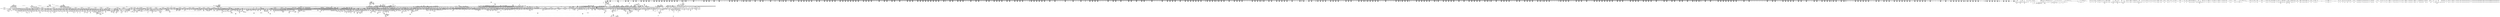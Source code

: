 digraph {
	CE0x71c08e0 [shape=record,shape=Mrecord,label="{CE0x71c08e0|ptrace_parent:tmp31|include/linux/ptrace.h,92|*SummSource*}"]
	CE0x59888a0 [shape=record,shape=Mrecord,label="{CE0x59888a0|i32_5|*Constant*}"]
	CE0x726c440 [shape=record,shape=Mrecord,label="{CE0x726c440|24:_i32,_2088:_%struct.task_struct*,_2472:_%struct.cred*,_:_CRE_10600,10604_|*MultipleSource*|Function::task_sid&Arg::task::|Function::current_has_perm&Arg::tsk::|include/linux/ptrace.h,91|Function::selinux_setprocattr&Arg::p::|Function::may_create_key&Arg::ctx::|security/selinux/hooks.c,5670|Function::ptrace_parent&Arg::task::}"]
	CE0x728cc40 [shape=record,shape=Mrecord,label="{CE0x728cc40|ptrace_parent:tmp35|include/linux/ptrace.h,94|*SummSource*}"]
	CE0x592a440 [shape=record,shape=Mrecord,label="{CE0x592a440|i64*_getelementptr_inbounds_(_102_x_i64_,_102_x_i64_*___llvm_gcov_ctr330,_i64_0,_i64_44)|*Constant*|*SummSink*}"]
	CE0x595d5f0 [shape=record,shape=Mrecord,label="{CE0x595d5f0|selinux_setprocattr:tmp133|security/selinux/hooks.c,5640}"]
	CE0x59eb550 [shape=record,shape=Mrecord,label="{CE0x59eb550|selinux_setprocattr:tmp219|security/selinux/hooks.c,5692|*SummSink*}"]
	CE0x5a023d0 [shape=record,shape=Mrecord,label="{CE0x5a023d0|24:_i32,_2088:_%struct.task_struct*,_2472:_%struct.cred*,_:_CRE_1856,1864_|*MultipleSource*|Function::task_sid&Arg::task::|Function::current_has_perm&Arg::tsk::|include/linux/ptrace.h,91|Function::selinux_setprocattr&Arg::p::|Function::may_create_key&Arg::ctx::|security/selinux/hooks.c,5670|Function::ptrace_parent&Arg::task::}"]
	CE0x5a123d0 [shape=record,shape=Mrecord,label="{CE0x5a123d0|i64_53|*Constant*}"]
	CE0x72bb680 [shape=record,shape=Mrecord,label="{CE0x72bb680|_call_void___rcu_read_unlock()_#10,_!dbg_!27734|include/linux/rcupdate.h,937|*SummSource*}"]
	CE0x5a9cdb0 [shape=record,shape=Mrecord,label="{CE0x5a9cdb0|24:_i32,_2088:_%struct.task_struct*,_2472:_%struct.cred*,_:_CRE_6354,6355_}"]
	CE0x593b7e0 [shape=record,shape=Mrecord,label="{CE0x593b7e0|i8_0|*Constant*|*SummSink*}"]
	CE0x5ae2490 [shape=record,shape=Mrecord,label="{CE0x5ae2490|selinux_setprocattr:tmp46|*SummSource*}"]
	CE0x7280070 [shape=record,shape=Mrecord,label="{CE0x7280070|ptrace_parent:lnot.ext|include/linux/ptrace.h,91|*SummSink*}"]
	CE0x71dfcc0 [shape=record,shape=Mrecord,label="{CE0x71dfcc0|_call_void_rcu_read_lock()_#10,_!dbg_!27893|security/selinux/hooks.c,5669}"]
	CE0x59cfb80 [shape=record,shape=Mrecord,label="{CE0x59cfb80|selinux_setprocattr:tobool122|security/selinux/hooks.c,5671|*SummSink*}"]
	CE0x7285ba0 [shape=record,shape=Mrecord,label="{CE0x7285ba0|ptrace_parent:tmp8|include/linux/ptrace.h,92}"]
	CE0x59f4170 [shape=record,shape=Mrecord,label="{CE0x59f4170|rcu_read_unlock:do.end|*SummSink*}"]
	CE0x5a81590 [shape=record,shape=Mrecord,label="{CE0x5a81590|24:_i32,_2088:_%struct.task_struct*,_2472:_%struct.cred*,_:_CRE_2915,2916_}"]
	CE0x72754b0 [shape=record,shape=Mrecord,label="{CE0x72754b0|i64_3|*Constant*}"]
	CE0x5974bc0 [shape=record,shape=Mrecord,label="{CE0x5974bc0|rcu_read_lock:if.then}"]
	CE0x5a056a0 [shape=record,shape=Mrecord,label="{CE0x5a056a0|24:_i32,_2088:_%struct.task_struct*,_2472:_%struct.cred*,_:_CRE_1976,1977_|*MultipleSource*|Function::task_sid&Arg::task::|Function::current_has_perm&Arg::tsk::|include/linux/ptrace.h,91|Function::selinux_setprocattr&Arg::p::|Function::may_create_key&Arg::ctx::|security/selinux/hooks.c,5670|Function::ptrace_parent&Arg::task::}"]
	CE0x59d7770 [shape=record,shape=Mrecord,label="{CE0x59d7770|selinux_setprocattr:tmp191|security/selinux/hooks.c,5675|*SummSink*}"]
	CE0x59739a0 [shape=record,shape=Mrecord,label="{CE0x59739a0|rcu_read_lock:tmp1|*SummSink*}"]
	CE0x5aa4940 [shape=record,shape=Mrecord,label="{CE0x5aa4940|selinux_setprocattr:tmp87|*LoadInst*|security/selinux/hooks.c,5607|*SummSink*}"]
	CE0x59fe500 [shape=record,shape=Mrecord,label="{CE0x59fe500|24:_i32,_2088:_%struct.task_struct*,_2472:_%struct.cred*,_:_CRE_698,699_}"]
	CE0x59f5180 [shape=record,shape=Mrecord,label="{CE0x59f5180|rcu_read_unlock:land.lhs.true|*SummSink*}"]
	CE0x593b990 [shape=record,shape=Mrecord,label="{CE0x593b990|selinux_setprocattr:dec|security/selinux/hooks.c,5597|*SummSource*}"]
	CE0x727b3b0 [shape=record,shape=Mrecord,label="{CE0x727b3b0|rcu_read_unlock:tmp6|include/linux/rcupdate.h,933|*SummSink*}"]
	CE0x5ae4630 [shape=record,shape=Mrecord,label="{CE0x5ae4630|i64_6|*Constant*|*SummSource*}"]
	CE0x5a9a370 [shape=record,shape=Mrecord,label="{CE0x5a9a370|24:_i32,_2088:_%struct.task_struct*,_2472:_%struct.cred*,_:_CRE_6328,6329_}"]
	CE0x5938ef0 [shape=record,shape=Mrecord,label="{CE0x5938ef0|selinux_setprocattr:tmp111|security/selinux/hooks.c,5626|*SummSink*}"]
	CE0x5addca0 [shape=record,shape=Mrecord,label="{CE0x5addca0|selinux_setprocattr:if.end107|*SummSink*}"]
	CE0x593d630 [shape=record,shape=Mrecord,label="{CE0x593d630|GLOBAL:rcu_lock_acquire|*Constant*|*SummSource*}"]
	CE0x59e2020 [shape=record,shape=Mrecord,label="{CE0x59e2020|selinux_setprocattr:tmp207|security/selinux/hooks.c,5684|*SummSource*}"]
	CE0x599ed60 [shape=record,shape=Mrecord,label="{CE0x599ed60|i32_2|*Constant*|*SummSink*}"]
	CE0x5961150 [shape=record,shape=Mrecord,label="{CE0x5961150|task_sid:tmp27|security/selinux/hooks.c,208}"]
	CE0x597f770 [shape=record,shape=Mrecord,label="{CE0x597f770|selinux_setprocattr:tobool5|security/selinux/hooks.c,5580|*SummSink*}"]
	CE0x593e620 [shape=record,shape=Mrecord,label="{CE0x593e620|i64_38|*Constant*|*SummSource*}"]
	CE0x59ec0d0 [shape=record,shape=Mrecord,label="{CE0x59ec0d0|selinux_setprocattr:tmp219|security/selinux/hooks.c,5692}"]
	CE0x59d9b40 [shape=record,shape=Mrecord,label="{CE0x59d9b40|i32_128|*Constant*|*SummSink*}"]
	CE0x5930450 [shape=record,shape=Mrecord,label="{CE0x5930450|rcu_read_lock:tobool1|include/linux/rcupdate.h,882}"]
	CE0x72ff310 [shape=record,shape=Mrecord,label="{CE0x72ff310|__rcu_read_lock:bb|*SummSink*}"]
	CE0x72e4a20 [shape=record,shape=Mrecord,label="{CE0x72e4a20|rcu_read_unlock:land.lhs.true}"]
	CE0x59f67d0 [shape=record,shape=Mrecord,label="{CE0x59f67d0|24:_i32,_2088:_%struct.task_struct*,_2472:_%struct.cred*,_:_CRE_464,472_|*MultipleSource*|Function::task_sid&Arg::task::|Function::current_has_perm&Arg::tsk::|include/linux/ptrace.h,91|Function::selinux_setprocattr&Arg::p::|Function::may_create_key&Arg::ctx::|security/selinux/hooks.c,5670|Function::ptrace_parent&Arg::task::}"]
	CE0x5978070 [shape=record,shape=Mrecord,label="{CE0x5978070|i64_7|*Constant*|*SummSink*}"]
	CE0x71d2120 [shape=record,shape=Mrecord,label="{CE0x71d2120|current_sid:tmp16|security/selinux/hooks.c,218|*SummSink*}"]
	CE0x592d160 [shape=record,shape=Mrecord,label="{CE0x592d160|selinux_setprocattr:audit_size.0|*SummSink*}"]
	CE0x590bef0 [shape=record,shape=Mrecord,label="{CE0x590bef0|selinux_setprocattr:if.then113|*SummSource*}"]
	CE0x5971a70 [shape=record,shape=Mrecord,label="{CE0x5971a70|24:_i32,_2088:_%struct.task_struct*,_2472:_%struct.cred*,_:_CRE_112,116_|*MultipleSource*|Function::task_sid&Arg::task::|Function::current_has_perm&Arg::tsk::|include/linux/ptrace.h,91|Function::selinux_setprocattr&Arg::p::|Function::may_create_key&Arg::ctx::|security/selinux/hooks.c,5670|Function::ptrace_parent&Arg::task::}"]
	CE0x728d130 [shape=record,shape=Mrecord,label="{CE0x728d130|ptrace_parent:tmp36|include/linux/ptrace.h,94}"]
	CE0x59853a0 [shape=record,shape=Mrecord,label="{CE0x59853a0|selinux_setprocattr:if.end24|*SummSource*}"]
	CE0x7256ee0 [shape=record,shape=Mrecord,label="{CE0x7256ee0|i64*_getelementptr_inbounds_(_4_x_i64_,_4_x_i64_*___llvm_gcov_ctr129,_i64_0,_i64_0)|*Constant*|*SummSource*}"]
	CE0x5ae4130 [shape=record,shape=Mrecord,label="{CE0x5ae4130|i64_7|*Constant*}"]
	CE0x72e2ff0 [shape=record,shape=Mrecord,label="{CE0x72e2ff0|rcu_read_lock:tmp}"]
	CE0x5993ba0 [shape=record,shape=Mrecord,label="{CE0x5993ba0|__preempt_count_sub:tmp|*SummSource*}"]
	CE0x59251b0 [shape=record,shape=Mrecord,label="{CE0x59251b0|selinux_setprocattr:tmp74|security/selinux/hooks.c,5596|*SummSource*}"]
	CE0x72fbf70 [shape=record,shape=Mrecord,label="{CE0x72fbf70|task_sid:if.then}"]
	CE0x5a75010 [shape=record,shape=Mrecord,label="{CE0x5a75010|24:_i32,_2088:_%struct.task_struct*,_2472:_%struct.cred*,_:_CRE_2527,2528_}"]
	CE0x727d1e0 [shape=record,shape=Mrecord,label="{CE0x727d1e0|ptrace_parent:tmp19|include/linux/ptrace.h,92|*SummSink*}"]
	CE0x726fd40 [shape=record,shape=Mrecord,label="{CE0x726fd40|i64*_getelementptr_inbounds_(_17_x_i64_,_17_x_i64_*___llvm_gcov_ctr164,_i64_0,_i64_12)|*Constant*}"]
	CE0x7304e80 [shape=record,shape=Mrecord,label="{CE0x7304e80|rcu_lock_release:tmp7|*SummSink*}"]
	CE0x59f4080 [shape=record,shape=Mrecord,label="{CE0x59f4080|rcu_read_unlock:do.end|*SummSource*}"]
	CE0x5ac73e0 [shape=record,shape=Mrecord,label="{CE0x5ac73e0|may_create_key:tmp1}"]
	CE0x597e550 [shape=record,shape=Mrecord,label="{CE0x597e550|i16_2|*Constant*}"]
	CE0x73122c0 [shape=record,shape=Mrecord,label="{CE0x73122c0|i64*_getelementptr_inbounds_(_4_x_i64_,_4_x_i64_*___llvm_gcov_ctr133,_i64_0,_i64_3)|*Constant*|*SummSource*}"]
	CE0x5a012a0 [shape=record,shape=Mrecord,label="{CE0x5a012a0|24:_i32,_2088:_%struct.task_struct*,_2472:_%struct.cred*,_:_CRE_1816,1817_|*MultipleSource*|Function::task_sid&Arg::task::|Function::current_has_perm&Arg::tsk::|include/linux/ptrace.h,91|Function::selinux_setprocattr&Arg::p::|Function::may_create_key&Arg::ctx::|security/selinux/hooks.c,5670|Function::ptrace_parent&Arg::task::}"]
	CE0x724c0f0 [shape=record,shape=Mrecord,label="{CE0x724c0f0|i64*_getelementptr_inbounds_(_4_x_i64_,_4_x_i64_*___llvm_gcov_ctr135,_i64_0,_i64_3)|*Constant*|*SummSource*}"]
	CE0x5906e20 [shape=record,shape=Mrecord,label="{CE0x5906e20|selinux_setprocattr:tmp137|security/selinux/hooks.c,5642|*SummSink*}"]
	CE0x5a0ee10 [shape=record,shape=Mrecord,label="{CE0x5a0ee10|selinux_setprocattr:tmp106|security/selinux/hooks.c,5622|*SummSink*}"]
	CE0x5931860 [shape=record,shape=Mrecord,label="{CE0x5931860|selinux_setprocattr:if.end120|*SummSource*}"]
	CE0x71cda70 [shape=record,shape=Mrecord,label="{CE0x71cda70|selinux_setprocattr:tmp167|security/selinux/hooks.c,5655}"]
	CE0x72ec200 [shape=record,shape=Mrecord,label="{CE0x72ec200|cred_sid:tmp4|*LoadInst*|security/selinux/hooks.c,196}"]
	CE0x722c5a0 [shape=record,shape=Mrecord,label="{CE0x722c5a0|i64*_getelementptr_inbounds_(_4_x_i64_,_4_x_i64_*___llvm_gcov_ctr134,_i64_0,_i64_3)|*Constant*}"]
	CE0x5963a60 [shape=record,shape=Mrecord,label="{CE0x5963a60|selinux_setprocattr:tmp34|security/selinux/hooks.c,5586|*SummSource*}"]
	CE0x72f1c40 [shape=record,shape=Mrecord,label="{CE0x72f1c40|i64*_getelementptr_inbounds_(_4_x_i64_,_4_x_i64_*___llvm_gcov_ctr129,_i64_0,_i64_3)|*Constant*|*SummSource*}"]
	CE0x728b3f0 [shape=record,shape=Mrecord,label="{CE0x728b3f0|ptrace_parent:tmp33|include/linux/ptrace.h,93|*SummSource*}"]
	CE0x59c71e0 [shape=record,shape=Mrecord,label="{CE0x59c71e0|128:_i8*,_:_CRE_40,44_|*MultipleSource*|security/selinux/hooks.c,5625|security/selinux/hooks.c,5635}"]
	CE0x59ed0c0 [shape=record,shape=Mrecord,label="{CE0x59ed0c0|rcu_read_unlock:tmp4|include/linux/rcupdate.h,933|*SummSink*}"]
	CE0x72c77a0 [shape=record,shape=Mrecord,label="{CE0x72c77a0|_call_void_mcount()_#3}"]
	CE0x5ad3180 [shape=record,shape=Mrecord,label="{CE0x5ad3180|selinux_setprocattr:if.then30}"]
	CE0x72b8870 [shape=record,shape=Mrecord,label="{CE0x72b8870|rcu_read_unlock:tmp20|include/linux/rcupdate.h,933|*SummSink*}"]
	CE0x72ea0b0 [shape=record,shape=Mrecord,label="{CE0x72ea0b0|rcu_read_lock:if.then}"]
	CE0x599fa00 [shape=record,shape=Mrecord,label="{CE0x599fa00|4:_i32,_8:_i32,_12:_i32,_16:_i32,_20:_i32,_:_CMRE_4,8_|*MultipleSource*|security/selinux/hooks.c,5635|security/selinux/hooks.c,5635|security/selinux/hooks.c,5637}"]
	CE0x5a06460 [shape=record,shape=Mrecord,label="{CE0x5a06460|24:_i32,_2088:_%struct.task_struct*,_2472:_%struct.cred*,_:_CRE_2020,2032_|*MultipleSource*|Function::task_sid&Arg::task::|Function::current_has_perm&Arg::tsk::|include/linux/ptrace.h,91|Function::selinux_setprocattr&Arg::p::|Function::may_create_key&Arg::ctx::|security/selinux/hooks.c,5670|Function::ptrace_parent&Arg::task::}"]
	CE0x5ad0ed0 [shape=record,shape=Mrecord,label="{CE0x5ad0ed0|i64*_getelementptr_inbounds_(_102_x_i64_,_102_x_i64_*___llvm_gcov_ctr330,_i64_0,_i64_6)|*Constant*|*SummSink*}"]
	CE0x5a9a850 [shape=record,shape=Mrecord,label="{CE0x5a9a850|24:_i32,_2088:_%struct.task_struct*,_2472:_%struct.cred*,_:_CRE_6331,6332_}"]
	CE0x5a0c1a0 [shape=record,shape=Mrecord,label="{CE0x5a0c1a0|24:_i32,_2088:_%struct.task_struct*,_2472:_%struct.cred*,_:_CRE_312,320_|*MultipleSource*|Function::task_sid&Arg::task::|Function::current_has_perm&Arg::tsk::|include/linux/ptrace.h,91|Function::selinux_setprocattr&Arg::p::|Function::may_create_key&Arg::ctx::|security/selinux/hooks.c,5670|Function::ptrace_parent&Arg::task::}"]
	CE0x59130b0 [shape=record,shape=Mrecord,label="{CE0x59130b0|selinux_setprocattr:if.then113}"]
	CE0x59631b0 [shape=record,shape=Mrecord,label="{CE0x59631b0|task_sid:task|Function::task_sid&Arg::task::}"]
	CE0x5a89f10 [shape=record,shape=Mrecord,label="{CE0x5a89f10|24:_i32,_2088:_%struct.task_struct*,_2472:_%struct.cred*,_:_CRE_3072,3080_|*MultipleSource*|Function::task_sid&Arg::task::|Function::current_has_perm&Arg::tsk::|include/linux/ptrace.h,91|Function::selinux_setprocattr&Arg::p::|Function::may_create_key&Arg::ctx::|security/selinux/hooks.c,5670|Function::ptrace_parent&Arg::task::}"]
	CE0x59e5340 [shape=record,shape=Mrecord,label="{CE0x59e5340|selinux_setprocattr:tmp213}"]
	CE0x5ab1070 [shape=record,shape=Mrecord,label="{CE0x5ab1070|i64*_getelementptr_inbounds_(_11_x_i64_,_11_x_i64_*___llvm_gcov_ctr127,_i64_0,_i64_1)|*Constant*|*SummSource*}"]
	CE0x72690e0 [shape=record,shape=Mrecord,label="{CE0x72690e0|24:_i32,_2088:_%struct.task_struct*,_2472:_%struct.cred*,_:_CRE_6656,6660_|*MultipleSource*|Function::task_sid&Arg::task::|Function::current_has_perm&Arg::tsk::|include/linux/ptrace.h,91|Function::selinux_setprocattr&Arg::p::|Function::may_create_key&Arg::ctx::|security/selinux/hooks.c,5670|Function::ptrace_parent&Arg::task::}"]
	CE0x5a6ccf0 [shape=record,shape=Mrecord,label="{CE0x5a6ccf0|24:_i32,_2088:_%struct.task_struct*,_2472:_%struct.cred*,_:_CRE_2144,2152_|*MultipleSource*|Function::task_sid&Arg::task::|Function::current_has_perm&Arg::tsk::|include/linux/ptrace.h,91|Function::selinux_setprocattr&Arg::p::|Function::may_create_key&Arg::ctx::|security/selinux/hooks.c,5670|Function::ptrace_parent&Arg::task::}"]
	CE0x5acb9c0 [shape=record,shape=Mrecord,label="{CE0x5acb9c0|i64_5|*Constant*}"]
	CE0x59758b0 [shape=record,shape=Mrecord,label="{CE0x59758b0|rcu_read_lock:if.then|*SummSource*}"]
	CE0x5a813f0 [shape=record,shape=Mrecord,label="{CE0x5a813f0|24:_i32,_2088:_%struct.task_struct*,_2472:_%struct.cred*,_:_CRE_2914,2915_}"]
	CE0x5ad4f20 [shape=record,shape=Mrecord,label="{CE0x5ad4f20|selinux_setprocattr:call3|security/selinux/hooks.c,5579}"]
	CE0x59fbde0 [shape=record,shape=Mrecord,label="{CE0x59fbde0|24:_i32,_2088:_%struct.task_struct*,_2472:_%struct.cred*,_:_CRE_664,672_|*MultipleSource*|Function::task_sid&Arg::task::|Function::current_has_perm&Arg::tsk::|include/linux/ptrace.h,91|Function::selinux_setprocattr&Arg::p::|Function::may_create_key&Arg::ctx::|security/selinux/hooks.c,5670|Function::ptrace_parent&Arg::task::}"]
	CE0x5947d30 [shape=record,shape=Mrecord,label="{CE0x5947d30|selinux_setprocattr:tmp98|security/selinux/hooks.c,5611}"]
	CE0x71d8d00 [shape=record,shape=Mrecord,label="{CE0x71d8d00|i32_(i32,_i32,_i16,_i32,_%struct.common_audit_data*)*_bitcast_(i32_(i32,_i32,_i16,_i32,_%struct.common_audit_data.495*)*_avc_has_perm_to_i32_(i32,_i32,_i16,_i32,_%struct.common_audit_data*)*)|*Constant*|*SummSource*}"]
	CE0x72b1590 [shape=record,shape=Mrecord,label="{CE0x72b1590|_call_void_lockdep_rcu_suspicious(i8*_getelementptr_inbounds_(_25_x_i8_,_25_x_i8_*_.str45,_i32_0,_i32_0),_i32_934,_i8*_getelementptr_inbounds_(_44_x_i8_,_44_x_i8_*_.str47,_i32_0,_i32_0))_#10,_!dbg_!27726|include/linux/rcupdate.h,933|*SummSource*}"]
	CE0x598e890 [shape=record,shape=Mrecord,label="{CE0x598e890|selinux_setprocattr:call56|security/selinux/hooks.c,5601}"]
	CE0x7302eb0 [shape=record,shape=Mrecord,label="{CE0x7302eb0|__rcu_read_unlock:tmp5|include/linux/rcupdate.h,244}"]
	CE0x595ae20 [shape=record,shape=Mrecord,label="{CE0x595ae20|selinux_setprocattr:tmp138|security/selinux/hooks.c,5642|*SummSource*}"]
	CE0x72849a0 [shape=record,shape=Mrecord,label="{CE0x72849a0|ptrace_parent:tobool7|include/linux/ptrace.h,92}"]
	CE0x59c0dc0 [shape=record,shape=Mrecord,label="{CE0x59c0dc0|24:_i32,_2088:_%struct.task_struct*,_2472:_%struct.cred*,_:_CRE_224,232_|*MultipleSource*|Function::task_sid&Arg::task::|Function::current_has_perm&Arg::tsk::|include/linux/ptrace.h,91|Function::selinux_setprocattr&Arg::p::|Function::may_create_key&Arg::ctx::|security/selinux/hooks.c,5670|Function::ptrace_parent&Arg::task::}"]
	CE0x5905670 [shape=record,shape=Mrecord,label="{CE0x5905670|_ret_i32_%call1,_!dbg_!27716|security/selinux/hooks.c,1750|*SummSource*}"]
	CE0x59ef870 [shape=record,shape=Mrecord,label="{CE0x59ef870|current_sid:tmp}"]
	CE0x7228d40 [shape=record,shape=Mrecord,label="{CE0x7228d40|get_current:bb}"]
	CE0x7279290 [shape=record,shape=Mrecord,label="{CE0x7279290|task_sid:tmp13|security/selinux/hooks.c,208|*SummSink*}"]
	CE0x730b4e0 [shape=record,shape=Mrecord,label="{CE0x730b4e0|__preempt_count_sub:entry|*SummSource*}"]
	CE0x59ce7a0 [shape=record,shape=Mrecord,label="{CE0x59ce7a0|ptrace_parent:task|Function::ptrace_parent&Arg::task::|*SummSource*}"]
	CE0x727aad0 [shape=record,shape=Mrecord,label="{CE0x727aad0|task_sid:if.end}"]
	CE0x71dc930 [shape=record,shape=Mrecord,label="{CE0x71dc930|i64_82|*Constant*}"]
	CE0x59cbc80 [shape=record,shape=Mrecord,label="{CE0x59cbc80|selinux_setprocattr:tmp119|security/selinux/hooks.c,5636}"]
	CE0x59c1840 [shape=record,shape=Mrecord,label="{CE0x59c1840|task_sid:tmp19|security/selinux/hooks.c,208|*SummSink*}"]
	CE0x71c4e70 [shape=record,shape=Mrecord,label="{CE0x71c4e70|selinux_setprocattr:tmp155|security/selinux/hooks.c,5647|*SummSink*}"]
	CE0x72f24a0 [shape=record,shape=Mrecord,label="{CE0x72f24a0|rcu_lock_release:bb|*SummSink*}"]
	CE0x72f1b00 [shape=record,shape=Mrecord,label="{CE0x72f1b00|GLOBAL:__preempt_count|Global_var:__preempt_count|*SummSink*}"]
	CE0x5a8a5f0 [shape=record,shape=Mrecord,label="{CE0x5a8a5f0|24:_i32,_2088:_%struct.task_struct*,_2472:_%struct.cred*,_:_CRE_3088,3096_|*MultipleSource*|Function::task_sid&Arg::task::|Function::current_has_perm&Arg::tsk::|include/linux/ptrace.h,91|Function::selinux_setprocattr&Arg::p::|Function::may_create_key&Arg::ctx::|security/selinux/hooks.c,5670|Function::ptrace_parent&Arg::task::}"]
	CE0x5a0f990 [shape=record,shape=Mrecord,label="{CE0x5a0f990|selinux_setprocattr:tmp107|security/selinux/hooks.c,5623|*SummSink*}"]
	CE0x59d03a0 [shape=record,shape=Mrecord,label="{CE0x59d03a0|i64_85|*Constant*}"]
	CE0x597ac30 [shape=record,shape=Mrecord,label="{CE0x597ac30|i8_1|*Constant*|*SummSink*}"]
	CE0x723f9b0 [shape=record,shape=Mrecord,label="{CE0x723f9b0|__preempt_count_add:tmp}"]
	CE0x7310cb0 [shape=record,shape=Mrecord,label="{CE0x7310cb0|_call_void_mcount()_#3}"]
	CE0x5a0c9c0 [shape=record,shape=Mrecord,label="{CE0x5a0c9c0|24:_i32,_2088:_%struct.task_struct*,_2472:_%struct.cred*,_:_CRE_344,352_|*MultipleSource*|Function::task_sid&Arg::task::|Function::current_has_perm&Arg::tsk::|include/linux/ptrace.h,91|Function::selinux_setprocattr&Arg::p::|Function::may_create_key&Arg::ctx::|security/selinux/hooks.c,5670|Function::ptrace_parent&Arg::task::}"]
	CE0x5aaa120 [shape=record,shape=Mrecord,label="{CE0x5aaa120|i64*_getelementptr_inbounds_(_102_x_i64_,_102_x_i64_*___llvm_gcov_ctr330,_i64_0,_i64_23)|*Constant*|*SummSink*}"]
	CE0x728e130 [shape=record,shape=Mrecord,label="{CE0x728e130|ptrace_parent:tmp10|include/linux/ptrace.h,92|*SummSource*}"]
	CE0x7230e40 [shape=record,shape=Mrecord,label="{CE0x7230e40|GLOBAL:__preempt_count_sub|*Constant*}"]
	CE0x5a722e0 [shape=record,shape=Mrecord,label="{CE0x5a722e0|24:_i32,_2088:_%struct.task_struct*,_2472:_%struct.cred*,_:_CRE_2408,2416_|*MultipleSource*|Function::task_sid&Arg::task::|Function::current_has_perm&Arg::tsk::|include/linux/ptrace.h,91|Function::selinux_setprocattr&Arg::p::|Function::may_create_key&Arg::ctx::|security/selinux/hooks.c,5670|Function::ptrace_parent&Arg::task::}"]
	CE0x597ca70 [shape=record,shape=Mrecord,label="{CE0x597ca70|GLOBAL:__llvm_gcov_ctr127|Global_var:__llvm_gcov_ctr127|*SummSource*}"]
	CE0x72d50f0 [shape=record,shape=Mrecord,label="{CE0x72d50f0|i32_1|*Constant*}"]
	CE0x72e04f0 [shape=record,shape=Mrecord,label="{CE0x72e04f0|i64*_getelementptr_inbounds_(_4_x_i64_,_4_x_i64_*___llvm_gcov_ctr128,_i64_0,_i64_3)|*Constant*|*SummSource*}"]
	CE0x72beb20 [shape=record,shape=Mrecord,label="{CE0x72beb20|current_sid:do.end|*SummSink*}"]
	CE0x7286bc0 [shape=record,shape=Mrecord,label="{CE0x7286bc0|ptrace_parent:tmp9|*LoadInst*|include/linux/ptrace.h,92|*SummSource*}"]
	CE0x71cccb0 [shape=record,shape=Mrecord,label="{CE0x71cccb0|selinux_setprocattr:sid110|security/selinux/hooks.c,5655|*SummSink*}"]
	CE0x71bfc80 [shape=record,shape=Mrecord,label="{CE0x71bfc80|selinux_setprocattr:tmp150|security/selinux/hooks.c,5646}"]
	CE0x728cf40 [shape=record,shape=Mrecord,label="{CE0x728cf40|ptrace_parent:tmp35|include/linux/ptrace.h,94|*SummSink*}"]
	CE0x72bb7b0 [shape=record,shape=Mrecord,label="{CE0x72bb7b0|_call_void___rcu_read_unlock()_#10,_!dbg_!27734|include/linux/rcupdate.h,937|*SummSink*}"]
	CE0x5917660 [shape=record,shape=Mrecord,label="{CE0x5917660|selinux_setprocattr:tmp25|security/selinux/hooks.c,5583}"]
	CE0x72c5a20 [shape=record,shape=Mrecord,label="{CE0x72c5a20|current_sid:if.then|*SummSource*}"]
	CE0x59f6b00 [shape=record,shape=Mrecord,label="{CE0x59f6b00|24:_i32,_2088:_%struct.task_struct*,_2472:_%struct.cred*,_:_CRE_472,480_|*MultipleSource*|Function::task_sid&Arg::task::|Function::current_has_perm&Arg::tsk::|include/linux/ptrace.h,91|Function::selinux_setprocattr&Arg::p::|Function::may_create_key&Arg::ctx::|security/selinux/hooks.c,5670|Function::ptrace_parent&Arg::task::}"]
	CE0x5989760 [shape=record,shape=Mrecord,label="{CE0x5989760|selinux_setprocattr:arrayidx|security/selinux/hooks.c,5594}"]
	CE0x71bc930 [shape=record,shape=Mrecord,label="{CE0x71bc930|selinux_setprocattr:tobool98|security/selinux/hooks.c,5645|*SummSink*}"]
	CE0x71bdd40 [shape=record,shape=Mrecord,label="{CE0x71bdd40|selinux_setprocattr:tmp146|security/selinux/hooks.c,5645|*SummSink*}"]
	CE0x723b680 [shape=record,shape=Mrecord,label="{CE0x723b680|__preempt_count_sub:sub|./arch/x86/include/asm/preempt.h,77}"]
	CE0x72d1ab0 [shape=record,shape=Mrecord,label="{CE0x72d1ab0|i64*_getelementptr_inbounds_(_11_x_i64_,_11_x_i64_*___llvm_gcov_ctr125,_i64_0,_i64_10)|*Constant*|*SummSource*}"]
	CE0x5960370 [shape=record,shape=Mrecord,label="{CE0x5960370|i64*_getelementptr_inbounds_(_13_x_i64_,_13_x_i64_*___llvm_gcov_ctr126,_i64_0,_i64_11)|*Constant*|*SummSource*}"]
	CE0x5a09350 [shape=record,shape=Mrecord,label="{CE0x5a09350|task_sid:bb|*SummSink*}"]
	CE0x59ede50 [shape=record,shape=Mrecord,label="{CE0x59ede50|24:_i32,_2088:_%struct.task_struct*,_2472:_%struct.cred*,_:_CRE_264,272_|*MultipleSource*|Function::task_sid&Arg::task::|Function::current_has_perm&Arg::tsk::|include/linux/ptrace.h,91|Function::selinux_setprocattr&Arg::p::|Function::may_create_key&Arg::ctx::|security/selinux/hooks.c,5670|Function::ptrace_parent&Arg::task::}"]
	CE0x5ad0810 [shape=record,shape=Mrecord,label="{CE0x5ad0810|selinux_setprocattr:if.then21}"]
	CE0x72e7070 [shape=record,shape=Mrecord,label="{CE0x72e7070|rcu_lock_acquire:tmp5|include/linux/rcupdate.h,418|*SummSource*}"]
	CE0x7223aa0 [shape=record,shape=Mrecord,label="{CE0x7223aa0|24:_i32,_2088:_%struct.task_struct*,_2472:_%struct.cred*,_:_CRE_424,428_|*MultipleSource*|Function::task_sid&Arg::task::|Function::current_has_perm&Arg::tsk::|include/linux/ptrace.h,91|Function::selinux_setprocattr&Arg::p::|Function::may_create_key&Arg::ctx::|security/selinux/hooks.c,5670|Function::ptrace_parent&Arg::task::}"]
	CE0x72b5bd0 [shape=record,shape=Mrecord,label="{CE0x72b5bd0|rcu_read_unlock:land.lhs.true|*SummSource*}"]
	CE0x7256ab0 [shape=record,shape=Mrecord,label="{CE0x7256ab0|__preempt_count_add:tmp6|./arch/x86/include/asm/preempt.h,73}"]
	CE0x7300f60 [shape=record,shape=Mrecord,label="{CE0x7300f60|task_sid:tmp13|security/selinux/hooks.c,208}"]
	CE0x72f2060 [shape=record,shape=Mrecord,label="{CE0x72f2060|rcu_read_unlock:tmp3}"]
	CE0x5a11b20 [shape=record,shape=Mrecord,label="{CE0x5a11b20|selinux_setprocattr:tobool78|security/selinux/hooks.c,5626|*SummSource*}"]
	CE0x5ab9f80 [shape=record,shape=Mrecord,label="{CE0x5ab9f80|i64*_getelementptr_inbounds_(_102_x_i64_,_102_x_i64_*___llvm_gcov_ctr330,_i64_0,_i64_3)|*Constant*|*SummSink*}"]
	CE0x591a730 [shape=record,shape=Mrecord,label="{CE0x591a730|selinux_setprocattr:tmp65|security/selinux/hooks.c,5594}"]
	CE0x72241e0 [shape=record,shape=Mrecord,label="{CE0x72241e0|rcu_read_unlock:tmp3|*SummSink*}"]
	CE0x59a5930 [shape=record,shape=Mrecord,label="{CE0x59a5930|selinux_setprocattr:create_sid|security/selinux/hooks.c,5639|*SummSource*}"]
	CE0x71bc710 [shape=record,shape=Mrecord,label="{CE0x71bc710|selinux_setprocattr:tobool98|security/selinux/hooks.c,5645}"]
	CE0x5aa4af0 [shape=record,shape=Mrecord,label="{CE0x5aa4af0|selinux_setprocattr:conv60|security/selinux/hooks.c,5607}"]
	CE0x5a0d850 [shape=record,shape=Mrecord,label="{CE0x5a0d850|selinux_setprocattr:tmp105|security/selinux/hooks.c,5622|*SummSource*}"]
	CE0x5a7b1c0 [shape=record,shape=Mrecord,label="{CE0x5a7b1c0|24:_i32,_2088:_%struct.task_struct*,_2472:_%struct.cred*,_:_CRE_2736,2744_|*MultipleSource*|Function::task_sid&Arg::task::|Function::current_has_perm&Arg::tsk::|include/linux/ptrace.h,91|Function::selinux_setprocattr&Arg::p::|Function::may_create_key&Arg::ctx::|security/selinux/hooks.c,5670|Function::ptrace_parent&Arg::task::}"]
	CE0x59fc500 [shape=record,shape=Mrecord,label="{CE0x59fc500|ptrace_parent:tmp}"]
	CE0x7303e50 [shape=record,shape=Mrecord,label="{CE0x7303e50|i64*_getelementptr_inbounds_(_4_x_i64_,_4_x_i64_*___llvm_gcov_ctr134,_i64_0,_i64_0)|*Constant*|*SummSink*}"]
	CE0x722c3c0 [shape=record,shape=Mrecord,label="{CE0x722c3c0|_ret_void,_!dbg_!27720|./arch/x86/include/asm/preempt.h,78|*SummSink*}"]
	CE0x5acd0c0 [shape=record,shape=Mrecord,label="{CE0x5acd0c0|selinux_setprocattr:tmp10|security/selinux/hooks.c,5578|*SummSink*}"]
	CE0x59dc950 [shape=record,shape=Mrecord,label="{CE0x59dc950|i64*_getelementptr_inbounds_(_102_x_i64_,_102_x_i64_*___llvm_gcov_ctr330,_i64_0,_i64_91)|*Constant*}"]
	CE0x5abc190 [shape=record,shape=Mrecord,label="{CE0x5abc190|selinux_setprocattr:tobool20|security/selinux/hooks.c,5586|*SummSink*}"]
	CE0x5966210 [shape=record,shape=Mrecord,label="{CE0x5966210|selinux_setprocattr:tmp6|security/selinux/hooks.c,5570}"]
	CE0x5962100 [shape=record,shape=Mrecord,label="{CE0x5962100|selinux_setprocattr:tmp135|security/selinux/hooks.c,5641}"]
	CE0x59f0430 [shape=record,shape=Mrecord,label="{CE0x59f0430|ptrace_parent:ptrace|include/linux/ptrace.h,91}"]
	CE0x72bc3d0 [shape=record,shape=Mrecord,label="{CE0x72bc3d0|_ret_void,_!dbg_!27717|include/linux/rcupdate.h,245}"]
	CE0x72c6950 [shape=record,shape=Mrecord,label="{CE0x72c6950|current_sid:if.end|*SummSink*}"]
	CE0x72ff230 [shape=record,shape=Mrecord,label="{CE0x72ff230|i64*_getelementptr_inbounds_(_4_x_i64_,_4_x_i64_*___llvm_gcov_ctr130,_i64_0,_i64_1)|*Constant*|*SummSink*}"]
	CE0x5abea10 [shape=record,shape=Mrecord,label="{CE0x5abea10|rcu_read_unlock:tmp|*SummSource*}"]
	CE0x5a7e1e0 [shape=record,shape=Mrecord,label="{CE0x5a7e1e0|24:_i32,_2088:_%struct.task_struct*,_2472:_%struct.cred*,_:_CRE_2848,2856_|*MultipleSource*|Function::task_sid&Arg::task::|Function::current_has_perm&Arg::tsk::|include/linux/ptrace.h,91|Function::selinux_setprocattr&Arg::p::|Function::may_create_key&Arg::ctx::|security/selinux/hooks.c,5670|Function::ptrace_parent&Arg::task::}"]
	CE0x5a861f0 [shape=record,shape=Mrecord,label="{CE0x5a861f0|24:_i32,_2088:_%struct.task_struct*,_2472:_%struct.cred*,_:_CRE_2962,2963_}"]
	CE0x59e7d50 [shape=record,shape=Mrecord,label="{CE0x59e7d50|i64*_getelementptr_inbounds_(_102_x_i64_,_102_x_i64_*___llvm_gcov_ctr330,_i64_0,_i64_99)|*Constant*|*SummSource*}"]
	CE0x59c5a10 [shape=record,shape=Mrecord,label="{CE0x59c5a10|selinux_setprocattr:security|security/selinux/hooks.c,5635}"]
	CE0x59ee6c0 [shape=record,shape=Mrecord,label="{CE0x59ee6c0|24:_i32,_2088:_%struct.task_struct*,_2472:_%struct.cred*,_:_CRE_8,16_|*MultipleSource*|Function::task_sid&Arg::task::|Function::current_has_perm&Arg::tsk::|include/linux/ptrace.h,91|Function::selinux_setprocattr&Arg::p::|Function::may_create_key&Arg::ctx::|security/selinux/hooks.c,5670|Function::ptrace_parent&Arg::task::}"]
	CE0x71ccb00 [shape=record,shape=Mrecord,label="{CE0x71ccb00|selinux_setprocattr:sid110|security/selinux/hooks.c,5655|*SummSource*}"]
	CE0x72ef0b0 [shape=record,shape=Mrecord,label="{CE0x72ef0b0|VOIDTB_TE:_CE_24,28_|*MultipleSource*|Function::cred_sid&Arg::cred::|*LoadInst*|security/selinux/hooks.c,208|security/selinux/hooks.c,196}"]
	CE0x73082d0 [shape=record,shape=Mrecord,label="{CE0x73082d0|_call_void_asm_sideeffect_,_memory_,_dirflag_,_fpsr_,_flags_()_#3,_!dbg_!27711,_!srcloc_!27714|include/linux/rcupdate.h,244}"]
	CE0x598b600 [shape=record,shape=Mrecord,label="{CE0x598b600|selinux_setprocattr:tmp71|security/selinux/hooks.c,5595|*SummSource*}"]
	CE0x7310b70 [shape=record,shape=Mrecord,label="{CE0x7310b70|i64*_getelementptr_inbounds_(_4_x_i64_,_4_x_i64_*___llvm_gcov_ctr133,_i64_0,_i64_1)|*Constant*|*SummSource*}"]
	CE0x595e360 [shape=record,shape=Mrecord,label="{CE0x595e360|task_sid:tmp21|security/selinux/hooks.c,208|*SummSink*}"]
	CE0x59b1440 [shape=record,shape=Mrecord,label="{CE0x59b1440|_call_void_rcu_read_unlock()_#10,_!dbg_!27748|security/selinux/hooks.c,209}"]
	CE0x7281610 [shape=record,shape=Mrecord,label="{CE0x7281610|ptrace_parent:tmp3|include/linux/ptrace.h,91|*SummSink*}"]
	CE0x59cbf90 [shape=record,shape=Mrecord,label="{CE0x59cbf90|selinux_setprocattr:tmp119|security/selinux/hooks.c,5636|*SummSource*}"]
	CE0x596bcf0 [shape=record,shape=Mrecord,label="{CE0x596bcf0|selinux_setprocattr:tobool10|security/selinux/hooks.c,5582|*SummSink*}"]
	CE0x5948050 [shape=record,shape=Mrecord,label="{CE0x5948050|selinux_setprocattr:tmp98|security/selinux/hooks.c,5611|*SummSource*}"]
	CE0x5acd4d0 [shape=record,shape=Mrecord,label="{CE0x5acd4d0|i64*_getelementptr_inbounds_(_2_x_i64_,_2_x_i64_*___llvm_gcov_ctr136,_i64_0,_i64_1)|*Constant*|*SummSource*}"]
	CE0x71dee90 [shape=record,shape=Mrecord,label="{CE0x71dee90|selinux_setprocattr:tmp184|security/selinux/hooks.c,5664}"]
	CE0x727a310 [shape=record,shape=Mrecord,label="{CE0x727a310|task_sid:call3|security/selinux/hooks.c,208}"]
	CE0x72f31b0 [shape=record,shape=Mrecord,label="{CE0x72f31b0|rcu_read_lock:tmp10|include/linux/rcupdate.h,882}"]
	CE0x72bed00 [shape=record,shape=Mrecord,label="{CE0x72bed00|current_sid:tmp11|security/selinux/hooks.c,218|*SummSource*}"]
	CE0x7283cd0 [shape=record,shape=Mrecord,label="{CE0x7283cd0|ptrace_parent:tmp17|include/linux/ptrace.h,92|*SummSource*}"]
	CE0x72ed830 [shape=record,shape=Mrecord,label="{CE0x72ed830|__rcu_read_lock:do.end|*SummSource*}"]
	CE0x59de320 [shape=record,shape=Mrecord,label="{CE0x59de320|i64*_getelementptr_inbounds_(_102_x_i64_,_102_x_i64_*___llvm_gcov_ctr330,_i64_0,_i64_92)|*Constant*}"]
	CE0x59c93a0 [shape=record,shape=Mrecord,label="{CE0x59c93a0|selinux_setprocattr:tmp115|security/selinux/hooks.c,5635|*SummSource*}"]
	CE0x5adbfc0 [shape=record,shape=Mrecord,label="{CE0x5adbfc0|_ret_void,_!dbg_!27717|include/linux/rcupdate.h,419|*SummSink*}"]
	CE0x5aab3a0 [shape=record,shape=Mrecord,label="{CE0x5aab3a0|i64_24|*Constant*|*SummSource*}"]
	CE0x72e9d10 [shape=record,shape=Mrecord,label="{CE0x72e9d10|rcu_lock_acquire:tmp7|*SummSink*}"]
	CE0x730ba90 [shape=record,shape=Mrecord,label="{CE0x730ba90|VOIDTB_TE:_CE_128,136_|*MultipleSource*|Function::cred_sid&Arg::cred::|*LoadInst*|security/selinux/hooks.c,208|security/selinux/hooks.c,196}"]
	CE0x71dd320 [shape=record,shape=Mrecord,label="{CE0x71dd320|selinux_setprocattr:tmp181|security/selinux/hooks.c,5663}"]
	CE0x5a71520 [shape=record,shape=Mrecord,label="{CE0x5a71520|24:_i32,_2088:_%struct.task_struct*,_2472:_%struct.cred*,_:_CRE_2376,2384_|*MultipleSource*|Function::task_sid&Arg::task::|Function::current_has_perm&Arg::tsk::|include/linux/ptrace.h,91|Function::selinux_setprocattr&Arg::p::|Function::may_create_key&Arg::ctx::|security/selinux/hooks.c,5670|Function::ptrace_parent&Arg::task::}"]
	CE0x7304c30 [shape=record,shape=Mrecord,label="{CE0x7304c30|rcu_lock_release:tmp7}"]
	CE0x5a96a90 [shape=record,shape=Mrecord,label="{CE0x5a96a90|24:_i32,_2088:_%struct.task_struct*,_2472:_%struct.cred*,_:_CRE_6293,6294_}"]
	CE0x59e7940 [shape=record,shape=Mrecord,label="{CE0x59e7940|i64*_getelementptr_inbounds_(_102_x_i64_,_102_x_i64_*___llvm_gcov_ctr330,_i64_0,_i64_99)|*Constant*}"]
	CE0x59d8cc0 [shape=record,shape=Mrecord,label="{CE0x59d8cc0|selinux_setprocattr:tmp195|security/selinux/hooks.c,5676|*SummSink*}"]
	CE0x5966dc0 [shape=record,shape=Mrecord,label="{CE0x5966dc0|_call_void_mcount()_#3|*SummSource*}"]
	CE0x59fdac0 [shape=record,shape=Mrecord,label="{CE0x59fdac0|24:_i32,_2088:_%struct.task_struct*,_2472:_%struct.cred*,_:_CRE_690,691_}"]
	CE0x728c350 [shape=record,shape=Mrecord,label="{CE0x728c350|ptrace_parent:retval.0}"]
	CE0x724f4f0 [shape=record,shape=Mrecord,label="{CE0x724f4f0|i64*_getelementptr_inbounds_(_4_x_i64_,_4_x_i64_*___llvm_gcov_ctr135,_i64_0,_i64_1)|*Constant*}"]
	CE0x59461b0 [shape=record,shape=Mrecord,label="{CE0x59461b0|selinux_setprocattr:tmp97|security/selinux/hooks.c,5611|*SummSource*}"]
	CE0x59c87d0 [shape=record,shape=Mrecord,label="{CE0x59c87d0|128:_i8*,_:_CRE_128,136_|*MultipleSource*|security/selinux/hooks.c,5625|security/selinux/hooks.c,5635}"]
	CE0x59ebf60 [shape=record,shape=Mrecord,label="{CE0x59ebf60|selinux_setprocattr:error.6|*SummSink*}"]
	CE0x72d2970 [shape=record,shape=Mrecord,label="{CE0x72d2970|GLOBAL:get_current|*Constant*}"]
	CE0x59f8ae0 [shape=record,shape=Mrecord,label="{CE0x59f8ae0|24:_i32,_2088:_%struct.task_struct*,_2472:_%struct.cred*,_:_CRE_552,560_|*MultipleSource*|Function::task_sid&Arg::task::|Function::current_has_perm&Arg::tsk::|include/linux/ptrace.h,91|Function::selinux_setprocattr&Arg::p::|Function::may_create_key&Arg::ctx::|security/selinux/hooks.c,5670|Function::ptrace_parent&Arg::task::}"]
	CE0x5a99e90 [shape=record,shape=Mrecord,label="{CE0x5a99e90|24:_i32,_2088:_%struct.task_struct*,_2472:_%struct.cred*,_:_CRE_6325,6326_}"]
	CE0x59de170 [shape=record,shape=Mrecord,label="{CE0x59de170|selinux_setprocattr:tmp202|security/selinux/hooks.c,5680}"]
	CE0x5aae3b0 [shape=record,shape=Mrecord,label="{CE0x5aae3b0|selinux_setprocattr:tmp38|security/selinux/hooks.c,5589|*SummSink*}"]
	CE0x5ab9260 [shape=record,shape=Mrecord,label="{CE0x5ab9260|selinux_setprocattr:tmp36|security/selinux/hooks.c,5587}"]
	CE0x599e1a0 [shape=record,shape=Mrecord,label="{CE0x599e1a0|selinux_setprocattr:tmp122|security/selinux/hooks.c,5637|*SummSink*}"]
	CE0x59fcbb0 [shape=record,shape=Mrecord,label="{CE0x59fcbb0|ptrace_parent:return|*SummSource*}"]
	CE0x71dfe00 [shape=record,shape=Mrecord,label="{CE0x71dfe00|_call_void_rcu_read_lock()_#10,_!dbg_!27893|security/selinux/hooks.c,5669|*SummSource*}"]
	CE0x71d1fa0 [shape=record,shape=Mrecord,label="{CE0x71d1fa0|current_sid:tmp16|security/selinux/hooks.c,218|*SummSource*}"]
	CE0x71ddc70 [shape=record,shape=Mrecord,label="{CE0x71ddc70|selinux_setprocattr:tmp182|security/selinux/hooks.c,5663|*SummSink*}"]
	CE0x72268e0 [shape=record,shape=Mrecord,label="{CE0x72268e0|_call_void_lock_release(%struct.lockdep_map*_%map,_i32_1,_i64_ptrtoint_(i8*_blockaddress(_rcu_lock_release,_%__here)_to_i64))_#10,_!dbg_!27716|include/linux/rcupdate.h,423}"]
	CE0x59338e0 [shape=record,shape=Mrecord,label="{CE0x59338e0|selinux_setprocattr:if.end75|*SummSource*}"]
	CE0x724f860 [shape=record,shape=Mrecord,label="{CE0x724f860|__preempt_count_add:tmp1|*SummSink*}"]
	CE0x5a83c90 [shape=record,shape=Mrecord,label="{CE0x5a83c90|24:_i32,_2088:_%struct.task_struct*,_2472:_%struct.cred*,_:_CRE_2939,2940_}"]
	CE0x593b370 [shape=record,shape=Mrecord,label="{CE0x593b370|i8_0|*Constant*|*SummSource*}"]
	CE0x5ae6da0 [shape=record,shape=Mrecord,label="{CE0x5ae6da0|GLOBAL:audit_log_start|*Constant*|*SummSink*}"]
	CE0x72853f0 [shape=record,shape=Mrecord,label="{CE0x72853f0|i64_9|*Constant*|*SummSource*}"]
	CE0x59583f0 [shape=record,shape=Mrecord,label="{CE0x59583f0|i64*_getelementptr_inbounds_(_2_x_i64_,_2_x_i64_*___llvm_gcov_ctr136,_i64_0,_i64_0)|*Constant*|*SummSource*}"]
	CE0x7277bb0 [shape=record,shape=Mrecord,label="{CE0x7277bb0|task_sid:call3|security/selinux/hooks.c,208|*SummSink*}"]
	CE0x59606d0 [shape=record,shape=Mrecord,label="{CE0x59606d0|task_sid:tmp26|security/selinux/hooks.c,208}"]
	CE0x591e210 [shape=record,shape=Mrecord,label="{CE0x591e210|selinux_setprocattr:if.end115}"]
	CE0x598c000 [shape=record,shape=Mrecord,label="{CE0x598c000|rcu_read_lock:tmp2|*SummSource*}"]
	CE0x59caeb0 [shape=record,shape=Mrecord,label="{CE0x59caeb0|selinux_setprocattr:call81|security/selinux/hooks.c,5636|*SummSource*}"]
	CE0x592f670 [shape=record,shape=Mrecord,label="{CE0x592f670|selinux_setprocattr:if.then119|*SummSource*}"]
	CE0x598cd00 [shape=record,shape=Mrecord,label="{CE0x598cd00|i64_77|*Constant*|*SummSink*}"]
	CE0x5a96dd0 [shape=record,shape=Mrecord,label="{CE0x5a96dd0|24:_i32,_2088:_%struct.task_struct*,_2472:_%struct.cred*,_:_CRE_6295,6296_}"]
	CE0x5ab7200 [shape=record,shape=Mrecord,label="{CE0x5ab7200|selinux_setprocattr:tmp43|*SummSink*}"]
	CE0x5968070 [shape=record,shape=Mrecord,label="{CE0x5968070|_ret_void,_!dbg_!27717|include/linux/rcupdate.h,240}"]
	CE0x5a0bbf0 [shape=record,shape=Mrecord,label="{CE0x5a0bbf0|current_sid:tobool|security/selinux/hooks.c,218|*SummSource*}"]
	CE0x5a7cd40 [shape=record,shape=Mrecord,label="{CE0x5a7cd40|24:_i32,_2088:_%struct.task_struct*,_2472:_%struct.cred*,_:_CRE_2800,2808_|*MultipleSource*|Function::task_sid&Arg::task::|Function::current_has_perm&Arg::tsk::|include/linux/ptrace.h,91|Function::selinux_setprocattr&Arg::p::|Function::may_create_key&Arg::ctx::|security/selinux/hooks.c,5670|Function::ptrace_parent&Arg::task::}"]
	CE0x5a00850 [shape=record,shape=Mrecord,label="{CE0x5a00850|24:_i32,_2088:_%struct.task_struct*,_2472:_%struct.cred*,_:_CRE_776,780_|*MultipleSource*|Function::task_sid&Arg::task::|Function::current_has_perm&Arg::tsk::|include/linux/ptrace.h,91|Function::selinux_setprocattr&Arg::p::|Function::may_create_key&Arg::ctx::|security/selinux/hooks.c,5670|Function::ptrace_parent&Arg::task::}"]
	CE0x73119e0 [shape=record,shape=Mrecord,label="{CE0x73119e0|rcu_read_unlock:tmp12|include/linux/rcupdate.h,933}"]
	CE0x59bd430 [shape=record,shape=Mrecord,label="{CE0x59bd430|i64*_getelementptr_inbounds_(_102_x_i64_,_102_x_i64_*___llvm_gcov_ctr330,_i64_0,_i64_47)|*Constant*|*SummSource*}"]
	CE0x5add640 [shape=record,shape=Mrecord,label="{CE0x5add640|rcu_read_lock:land.lhs.true}"]
	CE0x5a0a300 [shape=record,shape=Mrecord,label="{CE0x5a0a300|i64*_getelementptr_inbounds_(_13_x_i64_,_13_x_i64_*___llvm_gcov_ctr126,_i64_0,_i64_10)|*Constant*|*SummSink*}"]
	CE0x5977650 [shape=record,shape=Mrecord,label="{CE0x5977650|selinux_setprocattr:if.then44|*SummSource*}"]
	CE0x592f910 [shape=record,shape=Mrecord,label="{CE0x592f910|selinux_setprocattr:p|Function::selinux_setprocattr&Arg::p::|*SummSink*}"]
	CE0x598f350 [shape=record,shape=Mrecord,label="{CE0x598f350|current_has_perm:call1|security/selinux/hooks.c,1543|*SummSink*}"]
	CE0x59b5a40 [shape=record,shape=Mrecord,label="{CE0x59b5a40|rcu_read_unlock:entry}"]
	CE0x718d8b0 [shape=record,shape=Mrecord,label="{CE0x718d8b0|selinux_setprocattr:if.else88}"]
	CE0x7243890 [shape=record,shape=Mrecord,label="{CE0x7243890|__preempt_count_sub:tmp6|./arch/x86/include/asm/preempt.h,78}"]
	CE0x5a94e60 [shape=record,shape=Mrecord,label="{CE0x5a94e60|24:_i32,_2088:_%struct.task_struct*,_2472:_%struct.cred*,_:_CRE_6240,6248_|*MultipleSource*|Function::task_sid&Arg::task::|Function::current_has_perm&Arg::tsk::|include/linux/ptrace.h,91|Function::selinux_setprocattr&Arg::p::|Function::may_create_key&Arg::ctx::|security/selinux/hooks.c,5670|Function::ptrace_parent&Arg::task::}"]
	CE0x5a0b090 [shape=record,shape=Mrecord,label="{CE0x5a0b090|ptrace_parent:do.body9|*SummSink*}"]
	CE0x72f7fd0 [shape=record,shape=Mrecord,label="{CE0x72f7fd0|i64*_getelementptr_inbounds_(_13_x_i64_,_13_x_i64_*___llvm_gcov_ctr126,_i64_0,_i64_8)|*Constant*}"]
	CE0x5922910 [shape=record,shape=Mrecord,label="{CE0x5922910|VOIDTB_TE_array:_GCR_.str76_private_unnamed_addr_constant_11_x_i8_c_sockcreate_00_,_align_1:_elem_0:default:}"]
	CE0x59192a0 [shape=record,shape=Mrecord,label="{CE0x59192a0|i32_10|*Constant*|*SummSource*}"]
	CE0x5ad2d40 [shape=record,shape=Mrecord,label="{CE0x5ad2d40|avc_has_perm:entry}"]
	CE0x5963ce0 [shape=record,shape=Mrecord,label="{CE0x5963ce0|task_sid:tmp13|security/selinux/hooks.c,208}"]
	CE0x72c12d0 [shape=record,shape=Mrecord,label="{CE0x72c12d0|rcu_lock_acquire:tmp6|*SummSource*}"]
	CE0x5979820 [shape=record,shape=Mrecord,label="{CE0x5979820|i64_1|*Constant*|*SummSink*}"]
	CE0x5ace4b0 [shape=record,shape=Mrecord,label="{CE0x5ace4b0|ptrace_parent:land.lhs.true}"]
	CE0x59d3cf0 [shape=record,shape=Mrecord,label="{CE0x59d3cf0|task_sid:entry}"]
	CE0x59615f0 [shape=record,shape=Mrecord,label="{CE0x59615f0|task_sid:tmp26|security/selinux/hooks.c,208|*SummSource*}"]
	CE0x72bbb20 [shape=record,shape=Mrecord,label="{CE0x72bbb20|GLOBAL:__rcu_read_unlock|*Constant*|*SummSink*}"]
	CE0x5963450 [shape=record,shape=Mrecord,label="{CE0x5963450|selinux_setprocattr:tmp33|security/selinux/hooks.c,5586}"]
	CE0x7227250 [shape=record,shape=Mrecord,label="{CE0x7227250|__preempt_count_add:do.body|*SummSink*}"]
	CE0x59057a0 [shape=record,shape=Mrecord,label="{CE0x59057a0|_ret_i32_%call1,_!dbg_!27716|security/selinux/hooks.c,1750|*SummSink*}"]
	CE0x728d2d0 [shape=record,shape=Mrecord,label="{CE0x728d2d0|ptrace_parent:tmp36|include/linux/ptrace.h,94|*SummSource*}"]
	CE0x59fd460 [shape=record,shape=Mrecord,label="{CE0x59fd460|24:_i32,_2088:_%struct.task_struct*,_2472:_%struct.cred*,_:_CRE_688,689_}"]
	CE0x72f9d30 [shape=record,shape=Mrecord,label="{CE0x72f9d30|i64*_getelementptr_inbounds_(_13_x_i64_,_13_x_i64_*___llvm_gcov_ctr126,_i64_0,_i64_10)|*Constant*}"]
	CE0x5aec670 [shape=record,shape=Mrecord,label="{CE0x5aec670|_call_void_audit_log_n_untrustedstring(%struct.audit_buffer*_%call68,_i8*_%value,_i64_%audit_size.0)_#10,_!dbg_!27804|security/selinux/hooks.c,5613}"]
	CE0x5acd940 [shape=record,shape=Mrecord,label="{CE0x5acd940|24:_i32,_2088:_%struct.task_struct*,_2472:_%struct.cred*,_:_CRE_20,24_|*MultipleSource*|Function::task_sid&Arg::task::|Function::current_has_perm&Arg::tsk::|include/linux/ptrace.h,91|Function::selinux_setprocattr&Arg::p::|Function::may_create_key&Arg::ctx::|security/selinux/hooks.c,5670|Function::ptrace_parent&Arg::task::}"]
	CE0x5ab0ad0 [shape=record,shape=Mrecord,label="{CE0x5ab0ad0|i64_25|*Constant*|*SummSink*}"]
	CE0x5927a80 [shape=record,shape=Mrecord,label="{CE0x5927a80|selinux_setprocattr:tmp76|security/selinux/hooks.c,5600|*SummSource*}"]
	CE0x72ea2a0 [shape=record,shape=Mrecord,label="{CE0x72ea2a0|task_sid:tmp19|security/selinux/hooks.c,208}"]
	CE0x59e5bb0 [shape=record,shape=Mrecord,label="{CE0x59e5bb0|i64*_getelementptr_inbounds_(_102_x_i64_,_102_x_i64_*___llvm_gcov_ctr330,_i64_0,_i64_97)|*Constant*|*SummSource*}"]
	CE0x5abce60 [shape=record,shape=Mrecord,label="{CE0x5abce60|selinux_setprocattr:if.else}"]
	CE0x5941100 [shape=record,shape=Mrecord,label="{CE0x5941100|i32_208|*Constant*|*SummSource*}"]
	CE0x5aba910 [shape=record,shape=Mrecord,label="{CE0x5aba910|selinux_setprocattr:tmp31|security/selinux/hooks.c,5585|*SummSource*}"]
	CE0x59bbee0 [shape=record,shape=Mrecord,label="{CE0x59bbee0|selinux_setprocattr:tmp144|security/selinux/hooks.c,5644|*SummSink*}"]
	CE0x5a85d10 [shape=record,shape=Mrecord,label="{CE0x5a85d10|24:_i32,_2088:_%struct.task_struct*,_2472:_%struct.cred*,_:_CRE_2959,2960_}"]
	CE0x5973830 [shape=record,shape=Mrecord,label="{CE0x5973830|rcu_read_lock:tmp|*SummSink*}"]
	CE0x72be170 [shape=record,shape=Mrecord,label="{CE0x72be170|i64*_getelementptr_inbounds_(_4_x_i64_,_4_x_i64_*___llvm_gcov_ctr128,_i64_0,_i64_3)|*Constant*|*SummSink*}"]
	CE0x59c6e80 [shape=record,shape=Mrecord,label="{CE0x59c6e80|128:_i8*,_:_CRE_32,36_|*MultipleSource*|security/selinux/hooks.c,5625|security/selinux/hooks.c,5635}"]
	CE0x7221460 [shape=record,shape=Mrecord,label="{CE0x7221460|selinux_setprocattr:tmp222|security/selinux/hooks.c,5694|*SummSource*}"]
	CE0x722ac60 [shape=record,shape=Mrecord,label="{CE0x722ac60|rcu_lock_release:tmp|*SummSource*}"]
	CE0x72d1b60 [shape=record,shape=Mrecord,label="{CE0x72d1b60|i64*_getelementptr_inbounds_(_11_x_i64_,_11_x_i64_*___llvm_gcov_ctr125,_i64_0,_i64_10)|*Constant*|*SummSink*}"]
	CE0x5ad9f10 [shape=record,shape=Mrecord,label="{CE0x5ad9f10|i64*_getelementptr_inbounds_(_13_x_i64_,_13_x_i64_*___llvm_gcov_ctr126,_i64_0,_i64_8)|*Constant*}"]
	CE0x59e5cb0 [shape=record,shape=Mrecord,label="{CE0x59e5cb0|i64*_getelementptr_inbounds_(_102_x_i64_,_102_x_i64_*___llvm_gcov_ctr330,_i64_0,_i64_97)|*Constant*|*SummSink*}"]
	CE0x5989e50 [shape=record,shape=Mrecord,label="{CE0x5989e50|selinux_setprocattr:tmp55|security/selinux/hooks.c,5594|*SummSink*}"]
	CE0x5ab8d80 [shape=record,shape=Mrecord,label="{CE0x5ab8d80|rcu_read_lock:tmp3|*SummSource*}"]
	CE0x5a6e870 [shape=record,shape=Mrecord,label="{CE0x5a6e870|24:_i32,_2088:_%struct.task_struct*,_2472:_%struct.cred*,_:_CRE_2272,2280_|*MultipleSource*|Function::task_sid&Arg::task::|Function::current_has_perm&Arg::tsk::|include/linux/ptrace.h,91|Function::selinux_setprocattr&Arg::p::|Function::may_create_key&Arg::ctx::|security/selinux/hooks.c,5670|Function::ptrace_parent&Arg::task::}"]
	CE0x592f390 [shape=record,shape=Mrecord,label="{CE0x592f390|selinux_setprocattr:tobool15|security/selinux/hooks.c,5584|*SummSink*}"]
	CE0x72eb0b0 [shape=record,shape=Mrecord,label="{CE0x72eb0b0|rcu_read_lock:tmp4|include/linux/rcupdate.h,882}"]
	CE0x5a74e70 [shape=record,shape=Mrecord,label="{CE0x5a74e70|24:_i32,_2088:_%struct.task_struct*,_2472:_%struct.cred*,_:_CRE_2526,2527_}"]
	CE0x5a9ba30 [shape=record,shape=Mrecord,label="{CE0x5a9ba30|24:_i32,_2088:_%struct.task_struct*,_2472:_%struct.cred*,_:_CRE_6342,6343_}"]
	CE0x59208f0 [shape=record,shape=Mrecord,label="{CE0x59208f0|selinux_setprocattr:if.then39}"]
	CE0x7226bf0 [shape=record,shape=Mrecord,label="{CE0x7226bf0|i32_1|*Constant*}"]
	CE0x5955c80 [shape=record,shape=Mrecord,label="{CE0x5955c80|__rcu_read_lock:tmp2}"]
	CE0x5a82770 [shape=record,shape=Mrecord,label="{CE0x5a82770|24:_i32,_2088:_%struct.task_struct*,_2472:_%struct.cred*,_:_CRE_2926,2927_}"]
	CE0x5942ca0 [shape=record,shape=Mrecord,label="{CE0x5942ca0|i64_36|*Constant*}"]
	CE0x5957f80 [shape=record,shape=Mrecord,label="{CE0x5957f80|selinux_setprocattr:tmp57|security/selinux/hooks.c,5594|*SummSink*}"]
	CE0x7301560 [shape=record,shape=Mrecord,label="{CE0x7301560|rcu_read_unlock:tmp18|include/linux/rcupdate.h,933}"]
	CE0x7283f80 [shape=record,shape=Mrecord,label="{CE0x7283f80|ptrace_parent:tmp18|include/linux/ptrace.h,92}"]
	CE0x59cc5d0 [shape=record,shape=Mrecord,label="{CE0x59cc5d0|selinux_setprocattr:tmp120|security/selinux/hooks.c,5636|*SummSink*}"]
	CE0x59e3be0 [shape=record,shape=Mrecord,label="{CE0x59e3be0|i64*_getelementptr_inbounds_(_102_x_i64_,_102_x_i64_*___llvm_gcov_ctr330,_i64_0,_i64_95)|*Constant*|*SummSink*}"]
	CE0x72c01f0 [shape=record,shape=Mrecord,label="{CE0x72c01f0|current_sid:tmp1|*SummSource*}"]
	CE0x5ad5c60 [shape=record,shape=Mrecord,label="{CE0x5ad5c60|current_has_perm:tmp2|*SummSource*}"]
	CE0x718d9a0 [shape=record,shape=Mrecord,label="{CE0x718d9a0|selinux_setprocattr:if.else88|*SummSource*}"]
	CE0x73109c0 [shape=record,shape=Mrecord,label="{CE0x73109c0|rcu_lock_release:tmp1|*SummSink*}"]
	CE0x5ab7a30 [shape=record,shape=Mrecord,label="{CE0x5ab7a30|24:_i32,_2088:_%struct.task_struct*,_2472:_%struct.cred*,_:_CRE_92,96_|*MultipleSource*|Function::task_sid&Arg::task::|Function::current_has_perm&Arg::tsk::|include/linux/ptrace.h,91|Function::selinux_setprocattr&Arg::p::|Function::may_create_key&Arg::ctx::|security/selinux/hooks.c,5670|Function::ptrace_parent&Arg::task::}"]
	CE0x7231310 [shape=record,shape=Mrecord,label="{CE0x7231310|__rcu_read_unlock:tmp3|*SummSource*}"]
	CE0x59ef950 [shape=record,shape=Mrecord,label="{CE0x59ef950|current_sid:tmp|*SummSource*}"]
	CE0x5aae340 [shape=record,shape=Mrecord,label="{CE0x5aae340|selinux_setprocattr:tmp38|security/selinux/hooks.c,5589|*SummSource*}"]
	CE0x71db8f0 [shape=record,shape=Mrecord,label="{CE0x71db8f0|_ret_i32_%retval.0,_!dbg_!27728|security/selinux/avc.c,775|*SummSource*}"]
	CE0x5a6c610 [shape=record,shape=Mrecord,label="{CE0x5a6c610|24:_i32,_2088:_%struct.task_struct*,_2472:_%struct.cred*,_:_CRE_2128,2136_|*MultipleSource*|Function::task_sid&Arg::task::|Function::current_has_perm&Arg::tsk::|include/linux/ptrace.h,91|Function::selinux_setprocattr&Arg::p::|Function::may_create_key&Arg::ctx::|security/selinux/hooks.c,5670|Function::ptrace_parent&Arg::task::}"]
	CE0x59c8e90 [shape=record,shape=Mrecord,label="{CE0x59c8e90|128:_i8*,_:_CRE_160,168_|*MultipleSource*|security/selinux/hooks.c,5625|security/selinux/hooks.c,5635}"]
	CE0x72d6640 [shape=record,shape=Mrecord,label="{CE0x72d6640|current_sid:tmp24|security/selinux/hooks.c,220|*SummSink*}"]
	CE0x72f6ca0 [shape=record,shape=Mrecord,label="{CE0x72f6ca0|task_sid:tmp13|security/selinux/hooks.c,208}"]
	CE0x5a10c70 [shape=record,shape=Mrecord,label="{CE0x5a10c70|selinux_setprocattr:call77|security/selinux/hooks.c,5625}"]
	CE0x71ddb30 [shape=record,shape=Mrecord,label="{CE0x71ddb30|selinux_setprocattr:tmp182|security/selinux/hooks.c,5663|*SummSource*}"]
	CE0x597f110 [shape=record,shape=Mrecord,label="{CE0x597f110|i8*_getelementptr_inbounds_(_42_x_i8_,_42_x_i8_*_.str46,_i32_0,_i32_0)|*Constant*|*SummSink*}"]
	CE0x7300b80 [shape=record,shape=Mrecord,label="{CE0x7300b80|i64_5|*Constant*}"]
	CE0x5a73780 [shape=record,shape=Mrecord,label="{CE0x5a73780|24:_i32,_2088:_%struct.task_struct*,_2472:_%struct.cred*,_:_CRE_2504,2508_|*MultipleSource*|Function::task_sid&Arg::task::|Function::current_has_perm&Arg::tsk::|include/linux/ptrace.h,91|Function::selinux_setprocattr&Arg::p::|Function::may_create_key&Arg::ctx::|security/selinux/hooks.c,5670|Function::ptrace_parent&Arg::task::}"]
	CE0x5922ea0 [shape=record,shape=Mrecord,label="{CE0x5922ea0|selinux_setprocattr:if.else13|*SummSink*}"]
	CE0x59a01a0 [shape=record,shape=Mrecord,label="{CE0x59a01a0|4:_i32,_8:_i32,_12:_i32,_16:_i32,_20:_i32,_:_CMRE_12,16_|*MultipleSource*|security/selinux/hooks.c,5635|security/selinux/hooks.c,5635|security/selinux/hooks.c,5637}"]
	CE0x59cee60 [shape=record,shape=Mrecord,label="{CE0x59cee60|_ret_%struct.task_struct*_%retval.0,_!dbg_!27752|include/linux/ptrace.h,94|*SummSink*}"]
	CE0x5ae7910 [shape=record,shape=Mrecord,label="{CE0x5ae7910|i32_1401|*Constant*}"]
	CE0x59db2f0 [shape=record,shape=Mrecord,label="{CE0x59db2f0|selinux_setprocattr:tmp196|security/selinux/hooks.c,5678|*SummSource*}"]
	CE0x5ac9f20 [shape=record,shape=Mrecord,label="{CE0x5ac9f20|24:_i32,_2088:_%struct.task_struct*,_2472:_%struct.cred*,_:_CRE_6480,6484_|*MultipleSource*|Function::task_sid&Arg::task::|Function::current_has_perm&Arg::tsk::|include/linux/ptrace.h,91|Function::selinux_setprocattr&Arg::p::|Function::may_create_key&Arg::ctx::|security/selinux/hooks.c,5670|Function::ptrace_parent&Arg::task::}"]
	CE0x591a010 [shape=record,shape=Mrecord,label="{CE0x591a010|i64_31|*Constant*|*SummSource*}"]
	CE0x5a0f360 [shape=record,shape=Mrecord,label="{CE0x5a0f360|i64*_getelementptr_inbounds_(_102_x_i64_,_102_x_i64_*___llvm_gcov_ctr330,_i64_0,_i64_51)|*Constant*}"]
	CE0x5a809b0 [shape=record,shape=Mrecord,label="{CE0x5a809b0|24:_i32,_2088:_%struct.task_struct*,_2472:_%struct.cred*,_:_CRE_2907,2908_}"]
	CE0x72c0b20 [shape=record,shape=Mrecord,label="{CE0x72c0b20|VOIDTB_TE:_CE_44,48_|*MultipleSource*|Function::cred_sid&Arg::cred::|*LoadInst*|security/selinux/hooks.c,208|security/selinux/hooks.c,196}"]
	CE0x59bad40 [shape=record,shape=Mrecord,label="{CE0x59bad40|i64*_getelementptr_inbounds_(_102_x_i64_,_102_x_i64_*___llvm_gcov_ctr330,_i64_0,_i64_66)|*Constant*|*SummSink*}"]
	CE0x59bd560 [shape=record,shape=Mrecord,label="{CE0x59bd560|selinux_setprocattr:tmp99|security/selinux/hooks.c,5618|*SummSource*}"]
	CE0x595ecd0 [shape=record,shape=Mrecord,label="{CE0x595ecd0|task_sid:tmp20|security/selinux/hooks.c,208|*SummSource*}"]
	CE0x5a8ba90 [shape=record,shape=Mrecord,label="{CE0x5a8ba90|24:_i32,_2088:_%struct.task_struct*,_2472:_%struct.cred*,_:_CRE_3120,3128_|*MultipleSource*|Function::task_sid&Arg::task::|Function::current_has_perm&Arg::tsk::|include/linux/ptrace.h,91|Function::selinux_setprocattr&Arg::p::|Function::may_create_key&Arg::ctx::|security/selinux/hooks.c,5670|Function::ptrace_parent&Arg::task::}"]
	CE0x5aab330 [shape=record,shape=Mrecord,label="{CE0x5aab330|i64_24|*Constant*}"]
	CE0x727f690 [shape=record,shape=Mrecord,label="{CE0x727f690|ptrace_parent:lnot|include/linux/ptrace.h,91}"]
	CE0x72f1630 [shape=record,shape=Mrecord,label="{CE0x72f1630|rcu_read_unlock:tmp16|include/linux/rcupdate.h,933}"]
	CE0x5a05330 [shape=record,shape=Mrecord,label="{CE0x5a05330|24:_i32,_2088:_%struct.task_struct*,_2472:_%struct.cred*,_:_CRE_1968,1976_|*MultipleSource*|Function::task_sid&Arg::task::|Function::current_has_perm&Arg::tsk::|include/linux/ptrace.h,91|Function::selinux_setprocattr&Arg::p::|Function::may_create_key&Arg::ctx::|security/selinux/hooks.c,5670|Function::ptrace_parent&Arg::task::}"]
	CE0x5ac3f90 [shape=record,shape=Mrecord,label="{CE0x5ac3f90|selinux_setprocattr:if.then103}"]
	CE0x59bc970 [shape=record,shape=Mrecord,label="{CE0x59bc970|selinux_setprocattr:keycreate_sid|security/selinux/hooks.c,5644}"]
	CE0x599dd30 [shape=record,shape=Mrecord,label="{CE0x599dd30|selinux_setprocattr:tmp122|security/selinux/hooks.c,5637|*SummSource*}"]
	CE0x72ebfd0 [shape=record,shape=Mrecord,label="{CE0x72ebfd0|VOIDTB_TE:_CE_168,176_|*MultipleSource*|Function::cred_sid&Arg::cred::|*LoadInst*|security/selinux/hooks.c,208|security/selinux/hooks.c,196}"]
	CE0x59d8e70 [shape=record,shape=Mrecord,label="{CE0x59d8e70|selinux_setprocattr:call128|security/selinux/hooks.c,5676}"]
	CE0x5ac0a80 [shape=record,shape=Mrecord,label="{CE0x5ac0a80|_call_void_mcount()_#3|*SummSink*}"]
	CE0x598eac0 [shape=record,shape=Mrecord,label="{CE0x598eac0|selinux_setprocattr:tmp79|security/selinux/hooks.c,5600|*SummSource*}"]
	CE0x5ad4e40 [shape=record,shape=Mrecord,label="{CE0x5ad4e40|avc_has_perm:tsid|Function::avc_has_perm&Arg::tsid::}"]
	CE0x59cd340 [shape=record,shape=Mrecord,label="{CE0x59cd340|rcu_read_lock:entry|*SummSink*}"]
	CE0x71d6cf0 [shape=record,shape=Mrecord,label="{CE0x71d6cf0|selinux_setprocattr:sid116|security/selinux/hooks.c,5661}"]
	CE0x7278240 [shape=record,shape=Mrecord,label="{CE0x7278240|task_sid:do.end|*SummSink*}"]
	CE0x59f0b00 [shape=record,shape=Mrecord,label="{CE0x59f0b00|i64*_getelementptr_inbounds_(_4_x_i64_,_4_x_i64_*___llvm_gcov_ctr128,_i64_0,_i64_0)|*Constant*|*SummSource*}"]
	CE0x592d410 [shape=record,shape=Mrecord,label="{CE0x592d410|selinux_setprocattr:if.end138}"]
	CE0x5a76990 [shape=record,shape=Mrecord,label="{CE0x5a76990|24:_i32,_2088:_%struct.task_struct*,_2472:_%struct.cred*,_:_CRE_2584,2592_|*MultipleSource*|Function::task_sid&Arg::task::|Function::current_has_perm&Arg::tsk::|include/linux/ptrace.h,91|Function::selinux_setprocattr&Arg::p::|Function::may_create_key&Arg::ctx::|security/selinux/hooks.c,5670|Function::ptrace_parent&Arg::task::}"]
	CE0x5a12a00 [shape=record,shape=Mrecord,label="{CE0x5a12a00|selinux_setprocattr:tmp109|security/selinux/hooks.c,5626}"]
	CE0x59829d0 [shape=record,shape=Mrecord,label="{CE0x59829d0|selinux_setprocattr:if.end47|*SummSource*}"]
	CE0x5a74bc0 [shape=record,shape=Mrecord,label="{CE0x5a74bc0|24:_i32,_2088:_%struct.task_struct*,_2472:_%struct.cred*,_:_CRE_2524,2525_}"]
	CE0x59ef8e0 [shape=record,shape=Mrecord,label="{CE0x59ef8e0|COLLAPSED:_GCMRE___llvm_gcov_ctr125_internal_global_11_x_i64_zeroinitializer:_elem_0:default:}"]
	CE0x59b2740 [shape=record,shape=Mrecord,label="{CE0x59b2740|rcu_read_unlock:tmp7|include/linux/rcupdate.h,933|*SummSink*}"]
	CE0x72d8c00 [shape=record,shape=Mrecord,label="{CE0x72d8c00|rcu_lock_acquire:tmp|*SummSource*}"]
	CE0x72d9e60 [shape=record,shape=Mrecord,label="{CE0x72d9e60|i8*_getelementptr_inbounds_(_41_x_i8_,_41_x_i8_*_.str44,_i32_0,_i32_0)|*Constant*}"]
	CE0x595c150 [shape=record,shape=Mrecord,label="{CE0x595c150|i64*_getelementptr_inbounds_(_102_x_i64_,_102_x_i64_*___llvm_gcov_ctr330,_i64_0,_i64_65)|*Constant*|*SummSource*}"]
	CE0x5aa0b80 [shape=record,shape=Mrecord,label="{CE0x5aa0b80|i64_29|*Constant*}"]
	CE0x5a8eab0 [shape=record,shape=Mrecord,label="{CE0x5a8eab0|24:_i32,_2088:_%struct.task_struct*,_2472:_%struct.cred*,_:_CRE_5888,5896_|*MultipleSource*|Function::task_sid&Arg::task::|Function::current_has_perm&Arg::tsk::|include/linux/ptrace.h,91|Function::selinux_setprocattr&Arg::p::|Function::may_create_key&Arg::ctx::|security/selinux/hooks.c,5670|Function::ptrace_parent&Arg::task::}"]
	CE0x5a119f0 [shape=record,shape=Mrecord,label="{CE0x5a119f0|selinux_setprocattr:tobool78|security/selinux/hooks.c,5626}"]
	CE0x7284f20 [shape=record,shape=Mrecord,label="{CE0x7284f20|ptrace_parent:tobool7|include/linux/ptrace.h,92|*SummSink*}"]
	CE0x71c2710 [shape=record,shape=Mrecord,label="{CE0x71c2710|selinux_setprocattr:call101|security/selinux/hooks.c,5647|*SummSink*}"]
	CE0x5ad4b10 [shape=record,shape=Mrecord,label="{CE0x5ad4b10|may_create_key:call1|security/selinux/hooks.c,1750|*SummSink*}"]
	CE0x59fe0e0 [shape=record,shape=Mrecord,label="{CE0x59fe0e0|24:_i32,_2088:_%struct.task_struct*,_2472:_%struct.cred*,_:_CRE_695,696_}"]
	CE0x596f600 [shape=record,shape=Mrecord,label="{CE0x596f600|selinux_setprocattr:tmp37|security/selinux/hooks.c,5587|*SummSource*}"]
	CE0x592ede0 [shape=record,shape=Mrecord,label="{CE0x592ede0|selinux_setprocattr:if.then11|*SummSink*}"]
	CE0x5ac02e0 [shape=record,shape=Mrecord,label="{CE0x5ac02e0|i64_0|*Constant*}"]
	CE0x71d1d50 [shape=record,shape=Mrecord,label="{CE0x71d1d50|current_sid:tmp16|security/selinux/hooks.c,218}"]
	CE0x5aeabe0 [shape=record,shape=Mrecord,label="{CE0x5aeabe0|i64_49|*Constant*}"]
	CE0x59f1a00 [shape=record,shape=Mrecord,label="{CE0x59f1a00|GLOBAL:current_sid.__warned|Global_var:current_sid.__warned|*SummSink*}"]
	CE0x59c3e40 [shape=record,shape=Mrecord,label="{CE0x59c3e40|i64*_getelementptr_inbounds_(_102_x_i64_,_102_x_i64_*___llvm_gcov_ctr330,_i64_0,_i64_54)|*Constant*|*SummSource*}"]
	CE0x596a450 [shape=record,shape=Mrecord,label="{CE0x596a450|selinux_setprocattr:tmp3|security/selinux/hooks.c,5567}"]
	CE0x59f4280 [shape=record,shape=Mrecord,label="{CE0x59f4280|i64*_getelementptr_inbounds_(_11_x_i64_,_11_x_i64_*___llvm_gcov_ctr132,_i64_0,_i64_0)|*Constant*|*SummSource*}"]
	CE0x7281a40 [shape=record,shape=Mrecord,label="{CE0x7281a40|GLOBAL:__llvm_gcov_ctr164|Global_var:__llvm_gcov_ctr164}"]
	CE0x72bd930 [shape=record,shape=Mrecord,label="{CE0x72bd930|GLOBAL:rcu_read_unlock|*Constant*}"]
	CE0x59d1590 [shape=record,shape=Mrecord,label="{CE0x59d1590|selinux_setprocattr:tmp188|security/selinux/hooks.c,5671|*SummSource*}"]
	CE0x71d99a0 [shape=record,shape=Mrecord,label="{CE0x71d99a0|avc_has_perm:ssid|Function::avc_has_perm&Arg::ssid::|*SummSource*}"]
	CE0x7307e40 [shape=record,shape=Mrecord,label="{CE0x7307e40|_call_void_lockdep_rcu_suspicious(i8*_getelementptr_inbounds_(_25_x_i8_,_25_x_i8_*_.str45,_i32_0,_i32_0),_i32_934,_i8*_getelementptr_inbounds_(_44_x_i8_,_44_x_i8_*_.str47,_i32_0,_i32_0))_#10,_!dbg_!27726|include/linux/rcupdate.h,933}"]
	CE0x71d5be0 [shape=record,shape=Mrecord,label="{CE0x71d5be0|i64*_getelementptr_inbounds_(_102_x_i64_,_102_x_i64_*___llvm_gcov_ctr330,_i64_0,_i64_80)|*Constant*|*SummSource*}"]
	CE0x59487f0 [shape=record,shape=Mrecord,label="{CE0x59487f0|GLOBAL:audit_log_start|*Constant*}"]
	CE0x5a70ad0 [shape=record,shape=Mrecord,label="{CE0x5a70ad0|24:_i32,_2088:_%struct.task_struct*,_2472:_%struct.cred*,_:_CRE_2352,2360_|*MultipleSource*|Function::task_sid&Arg::task::|Function::current_has_perm&Arg::tsk::|include/linux/ptrace.h,91|Function::selinux_setprocattr&Arg::p::|Function::may_create_key&Arg::ctx::|security/selinux/hooks.c,5670|Function::ptrace_parent&Arg::task::}"]
	CE0x72e8be0 [shape=record,shape=Mrecord,label="{CE0x72e8be0|cred_sid:tmp6|security/selinux/hooks.c,197|*SummSource*}"]
	CE0x59f77c0 [shape=record,shape=Mrecord,label="{CE0x59f77c0|24:_i32,_2088:_%struct.task_struct*,_2472:_%struct.cred*,_:_CRE_504,512_|*MultipleSource*|Function::task_sid&Arg::task::|Function::current_has_perm&Arg::tsk::|include/linux/ptrace.h,91|Function::selinux_setprocattr&Arg::p::|Function::may_create_key&Arg::ctx::|security/selinux/hooks.c,5670|Function::ptrace_parent&Arg::task::}"]
	CE0x72b6e00 [shape=record,shape=Mrecord,label="{CE0x72b6e00|task_sid:tmp7|security/selinux/hooks.c,208|*SummSink*}"]
	CE0x596f130 [shape=record,shape=Mrecord,label="{CE0x596f130|selinux_setprocattr:call22|security/selinux/hooks.c,5587}"]
	CE0x71dd060 [shape=record,shape=Mrecord,label="{CE0x71dd060|selinux_setprocattr:tmp180|security/selinux/hooks.c,5663|*SummSource*}"]
	CE0x595ebf0 [shape=record,shape=Mrecord,label="{CE0x595ebf0|task_sid:tmp20|security/selinux/hooks.c,208}"]
	CE0x592a390 [shape=record,shape=Mrecord,label="{CE0x592a390|i64*_getelementptr_inbounds_(_102_x_i64_,_102_x_i64_*___llvm_gcov_ctr330,_i64_0,_i64_44)|*Constant*|*SummSource*}"]
	CE0x5abb270 [shape=record,shape=Mrecord,label="{CE0x5abb270|selinux_setprocattr:call17|security/selinux/hooks.c,5585|*SummSource*}"]
	CE0x59b1520 [shape=record,shape=Mrecord,label="{CE0x59b1520|_call_void_rcu_read_unlock()_#10,_!dbg_!27748|security/selinux/hooks.c,209|*SummSource*}"]
	CE0x5932ee0 [shape=record,shape=Mrecord,label="{CE0x5932ee0|selinux_setprocattr:tmp24|security/selinux/hooks.c,5583|*SummSink*}"]
	CE0x5928550 [shape=record,shape=Mrecord,label="{CE0x5928550|selinux_setprocattr:tmp78|security/selinux/hooks.c,5600|*SummSource*}"]
	CE0x5959ba0 [shape=record,shape=Mrecord,label="{CE0x5959ba0|GLOBAL:may_create_key|*Constant*|*SummSink*}"]
	CE0x591a8b0 [shape=record,shape=Mrecord,label="{CE0x591a8b0|selinux_setprocattr:tmp65|security/selinux/hooks.c,5594|*SummSink*}"]
	CE0x5ab48c0 [shape=record,shape=Mrecord,label="{CE0x5ab48c0|GLOBAL:__llvm_gcov_ctr127|Global_var:__llvm_gcov_ctr127}"]
	CE0x730f390 [shape=record,shape=Mrecord,label="{CE0x730f390|COLLAPSED:_GCMRE___llvm_gcov_ctr128_internal_global_4_x_i64_zeroinitializer:_elem_0:default:}"]
	CE0x599cbd0 [shape=record,shape=Mrecord,label="{CE0x599cbd0|i64*_getelementptr_inbounds_(_102_x_i64_,_102_x_i64_*___llvm_gcov_ctr330,_i64_0,_i64_57)|*Constant*}"]
	CE0x72d99e0 [shape=record,shape=Mrecord,label="{CE0x72d99e0|_call_void_mcount()_#3|*SummSink*}"]
	CE0x597cbe0 [shape=record,shape=Mrecord,label="{CE0x597cbe0|GLOBAL:__llvm_gcov_ctr127|Global_var:__llvm_gcov_ctr127|*SummSink*}"]
	CE0x5a81c10 [shape=record,shape=Mrecord,label="{CE0x5a81c10|24:_i32,_2088:_%struct.task_struct*,_2472:_%struct.cred*,_:_CRE_2919,2920_}"]
	CE0x5ac57a0 [shape=record,shape=Mrecord,label="{CE0x5ac57a0|selinux_setprocattr:tmp7|security/selinux/hooks.c,5570|*SummSource*}"]
	CE0x730e570 [shape=record,shape=Mrecord,label="{CE0x730e570|rcu_lock_release:tmp4|include/linux/rcupdate.h,423|*SummSink*}"]
	CE0x71c6970 [shape=record,shape=Mrecord,label="{CE0x71c6970|selinux_setprocattr:tmp158|security/selinux/hooks.c,5649}"]
	CE0x71d8380 [shape=record,shape=Mrecord,label="{CE0x71d8380|selinux_setprocattr:tmp178|security/selinux/hooks.c,5661|*SummSink*}"]
	CE0x71d8270 [shape=record,shape=Mrecord,label="{CE0x71d8270|selinux_setprocattr:tmp178|security/selinux/hooks.c,5661|*SummSource*}"]
	CE0x72b5b60 [shape=record,shape=Mrecord,label="{CE0x72b5b60|rcu_read_unlock:land.lhs.true}"]
	CE0x7278690 [shape=record,shape=Mrecord,label="{CE0x7278690|__rcu_read_lock:do.end}"]
	CE0x59d2280 [shape=record,shape=Mrecord,label="{CE0x59d2280|i64*_getelementptr_inbounds_(_102_x_i64_,_102_x_i64_*___llvm_gcov_ctr330,_i64_0,_i64_86)|*Constant*|*SummSource*}"]
	CE0x59d74d0 [shape=record,shape=Mrecord,label="{CE0x59d74d0|selinux_setprocattr:tmp192|security/selinux/hooks.c,5675}"]
	CE0x5977b60 [shape=record,shape=Mrecord,label="{CE0x5977b60|current_has_perm:tmp3|*SummSink*}"]
	CE0x728c860 [shape=record,shape=Mrecord,label="{CE0x728c860|ptrace_parent:retval.0|*SummSink*}"]
	CE0x71c3cd0 [shape=record,shape=Mrecord,label="{CE0x71c3cd0|i64_70|*Constant*|*SummSink*}"]
	CE0x59fdf80 [shape=record,shape=Mrecord,label="{CE0x59fdf80|24:_i32,_2088:_%struct.task_struct*,_2472:_%struct.cred*,_:_CRE_694,695_}"]
	CE0x5acd210 [shape=record,shape=Mrecord,label="{CE0x5acd210|selinux_setprocattr:tmp11|security/selinux/hooks.c,5578}"]
	CE0x7312700 [shape=record,shape=Mrecord,label="{CE0x7312700|rcu_lock_release:tmp6|*SummSink*}"]
	CE0x5accce0 [shape=record,shape=Mrecord,label="{CE0x5accce0|rcu_read_lock:tmp19|include/linux/rcupdate.h,882|*SummSource*}"]
	CE0x72ddaa0 [shape=record,shape=Mrecord,label="{CE0x72ddaa0|rcu_read_lock:tmp8|include/linux/rcupdate.h,882}"]
	CE0x730e500 [shape=record,shape=Mrecord,label="{CE0x730e500|rcu_lock_release:tmp4|include/linux/rcupdate.h,423|*SummSource*}"]
	CE0x724f3a0 [shape=record,shape=Mrecord,label="{CE0x724f3a0|__preempt_count_add:bb|*SummSource*}"]
	CE0x72907c0 [shape=record,shape=Mrecord,label="{CE0x72907c0|_call_void_mcount()_#3|*SummSink*}"]
	CE0x5adab90 [shape=record,shape=Mrecord,label="{CE0x5adab90|selinux_setprocattr:if.then99|*SummSink*}"]
	CE0x5a8f870 [shape=record,shape=Mrecord,label="{CE0x5a8f870|24:_i32,_2088:_%struct.task_struct*,_2472:_%struct.cred*,_:_CRE_5920,5928_|*MultipleSource*|Function::task_sid&Arg::task::|Function::current_has_perm&Arg::tsk::|include/linux/ptrace.h,91|Function::selinux_setprocattr&Arg::p::|Function::may_create_key&Arg::ctx::|security/selinux/hooks.c,5670|Function::ptrace_parent&Arg::task::}"]
	CE0x5a97c70 [shape=record,shape=Mrecord,label="{CE0x5a97c70|24:_i32,_2088:_%struct.task_struct*,_2472:_%struct.cred*,_:_CRE_6304,6305_}"]
	CE0x5ade730 [shape=record,shape=Mrecord,label="{CE0x5ade730|GLOBAL:current_sid|*Constant*}"]
	CE0x59675e0 [shape=record,shape=Mrecord,label="{CE0x59675e0|may_create_key:bb|*SummSink*}"]
	CE0x5a06da0 [shape=record,shape=Mrecord,label="{CE0x5a06da0|task_sid:real_cred|security/selinux/hooks.c,208|*SummSink*}"]
	CE0x730e960 [shape=record,shape=Mrecord,label="{CE0x730e960|VOIDTB_TE:_CE_104,112_|*MultipleSource*|Function::cred_sid&Arg::cred::|*LoadInst*|security/selinux/hooks.c,208|security/selinux/hooks.c,196}"]
	CE0x5a9cf50 [shape=record,shape=Mrecord,label="{CE0x5a9cf50|24:_i32,_2088:_%struct.task_struct*,_2472:_%struct.cred*,_:_CRE_6355,6356_}"]
	CE0x7276a40 [shape=record,shape=Mrecord,label="{CE0x7276a40|task_sid:do.body|*SummSource*}"]
	CE0x71db0d0 [shape=record,shape=Mrecord,label="{CE0x71db0d0|%struct.common_audit_data*_null|*Constant*|*SummSink*}"]
	CE0x5940c50 [shape=record,shape=Mrecord,label="{CE0x5940c50|GLOBAL:security_context_to_sid|*Constant*|*SummSource*}"]
	CE0x72f21d0 [shape=record,shape=Mrecord,label="{CE0x72f21d0|rcu_lock_release:__here|*SummSink*}"]
	CE0x59791e0 [shape=record,shape=Mrecord,label="{CE0x59791e0|task_sid:tmp15|security/selinux/hooks.c,208|*SummSource*}"]
	CE0x72e8300 [shape=record,shape=Mrecord,label="{CE0x72e8300|rcu_read_unlock:bb}"]
	CE0x5a92f70 [shape=record,shape=Mrecord,label="{CE0x5a92f70|24:_i32,_2088:_%struct.task_struct*,_2472:_%struct.cred*,_:_CRE_6176,6180_|*MultipleSource*|Function::task_sid&Arg::task::|Function::current_has_perm&Arg::tsk::|include/linux/ptrace.h,91|Function::selinux_setprocattr&Arg::p::|Function::may_create_key&Arg::ctx::|security/selinux/hooks.c,5670|Function::ptrace_parent&Arg::task::}"]
	CE0x72edf70 [shape=record,shape=Mrecord,label="{CE0x72edf70|VOIDTB_TE:_CE_16,20_|*MultipleSource*|Function::cred_sid&Arg::cred::|*LoadInst*|security/selinux/hooks.c,208|security/selinux/hooks.c,196}"]
	CE0x71d7b80 [shape=record,shape=Mrecord,label="{CE0x71d7b80|selinux_setprocattr:tmp178|security/selinux/hooks.c,5661}"]
	CE0x59a78a0 [shape=record,shape=Mrecord,label="{CE0x59a78a0|i64_62|*Constant*|*SummSource*}"]
	CE0x5932080 [shape=record,shape=Mrecord,label="{CE0x5932080|selinux_setprocattr:tmp63|*LoadInst*|security/selinux/hooks.c,5594|*SummSource*}"]
	CE0x72da980 [shape=record,shape=Mrecord,label="{CE0x72da980|i64*_getelementptr_inbounds_(_11_x_i64_,_11_x_i64_*___llvm_gcov_ctr127,_i64_0,_i64_10)|*Constant*}"]
	CE0x5975d00 [shape=record,shape=Mrecord,label="{CE0x5975d00|selinux_setprocattr:if.end24|*SummSink*}"]
	CE0x5a792d0 [shape=record,shape=Mrecord,label="{CE0x5a792d0|24:_i32,_2088:_%struct.task_struct*,_2472:_%struct.cred*,_:_CRE_2680,2688_|*MultipleSource*|Function::task_sid&Arg::task::|Function::current_has_perm&Arg::tsk::|include/linux/ptrace.h,91|Function::selinux_setprocattr&Arg::p::|Function::may_create_key&Arg::ctx::|security/selinux/hooks.c,5670|Function::ptrace_parent&Arg::task::}"]
	CE0x72e2110 [shape=record,shape=Mrecord,label="{CE0x72e2110|task_sid:bb}"]
	CE0x59cc740 [shape=record,shape=Mrecord,label="{CE0x59cc740|selinux_setprocattr:tmp121|security/selinux/hooks.c,5637}"]
	CE0x59427d0 [shape=record,shape=Mrecord,label="{CE0x59427d0|selinux_setprocattr:cmp50|security/selinux/hooks.c,5600|*SummSource*}"]
	CE0x59dcb00 [shape=record,shape=Mrecord,label="{CE0x59dcb00|selinux_setprocattr:tmp200|security/selinux/hooks.c,5679|*SummSource*}"]
	CE0x71d2ae0 [shape=record,shape=Mrecord,label="{CE0x71d2ae0|_call_void_lockdep_rcu_suspicious(i8*_getelementptr_inbounds_(_25_x_i8_,_25_x_i8_*_.str3,_i32_0,_i32_0),_i32_218,_i8*_getelementptr_inbounds_(_45_x_i8_,_45_x_i8_*_.str12,_i32_0,_i32_0))_#10,_!dbg_!27727|security/selinux/hooks.c,218|*SummSink*}"]
	CE0x5a761f0 [shape=record,shape=Mrecord,label="{CE0x5a761f0|24:_i32,_2088:_%struct.task_struct*,_2472:_%struct.cred*,_:_CRE_2568,2576_|*MultipleSource*|Function::task_sid&Arg::task::|Function::current_has_perm&Arg::tsk::|include/linux/ptrace.h,91|Function::selinux_setprocattr&Arg::p::|Function::may_create_key&Arg::ctx::|security/selinux/hooks.c,5670|Function::ptrace_parent&Arg::task::}"]
	CE0x722a090 [shape=record,shape=Mrecord,label="{CE0x722a090|__rcu_read_unlock:tmp4|include/linux/rcupdate.h,244}"]
	CE0x72feb20 [shape=record,shape=Mrecord,label="{CE0x72feb20|cred_sid:tmp2}"]
	CE0x593cad0 [shape=record,shape=Mrecord,label="{CE0x593cad0|selinux_setprocattr:conv48|security/selinux/hooks.c,5599|*SummSource*}"]
	CE0x59c17d0 [shape=record,shape=Mrecord,label="{CE0x59c17d0|task_sid:tmp19|security/selinux/hooks.c,208|*SummSource*}"]
	CE0x71c7f60 [shape=record,shape=Mrecord,label="{CE0x71c7f60|selinux_setprocattr:tmp160|security/selinux/hooks.c,5649|*SummSink*}"]
	CE0x71ca400 [shape=record,shape=Mrecord,label="{CE0x71ca400|i64_76|*Constant*}"]
	CE0x7286820 [shape=record,shape=Mrecord,label="{CE0x7286820|ptrace_parent:parent|include/linux/ptrace.h,92|*SummSink*}"]
	CE0x71c90f0 [shape=record,shape=Mrecord,label="{CE0x71c90f0|selinux_setprocattr:tmp161|security/selinux/hooks.c,5650|*SummSink*}"]
	CE0x72e9dd0 [shape=record,shape=Mrecord,label="{CE0x72e9dd0|i8*_undef|*Constant*}"]
	CE0x5a83950 [shape=record,shape=Mrecord,label="{CE0x5a83950|24:_i32,_2088:_%struct.task_struct*,_2472:_%struct.cred*,_:_CRE_2937,2938_}"]
	CE0x71c1c80 [shape=record,shape=Mrecord,label="{CE0x71c1c80|selinux_setprocattr:sockcreate_sid|security/selinux/hooks.c,5646}"]
	CE0x7281cf0 [shape=record,shape=Mrecord,label="{CE0x7281cf0|GLOBAL:__llvm_gcov_ctr164|Global_var:__llvm_gcov_ctr164|*SummSink*}"]
	CE0x72f75e0 [shape=record,shape=Mrecord,label="{CE0x72f75e0|i64_6|*Constant*}"]
	CE0x5960040 [shape=record,shape=Mrecord,label="{CE0x5960040|task_sid:tmp25|security/selinux/hooks.c,208}"]
	CE0x5ab7c70 [shape=record,shape=Mrecord,label="{CE0x5ab7c70|selinux_setprocattr:error.2|*SummSource*}"]
	CE0x5939420 [shape=record,shape=Mrecord,label="{CE0x5939420|selinux_setprocattr:tmp112|security/selinux/hooks.c,5626|*SummSink*}"]
	CE0x72fd560 [shape=record,shape=Mrecord,label="{CE0x72fd560|i64_1|*Constant*}"]
	CE0x59fbab0 [shape=record,shape=Mrecord,label="{CE0x59fbab0|24:_i32,_2088:_%struct.task_struct*,_2472:_%struct.cred*,_:_CRE_656,660_|*MultipleSource*|Function::task_sid&Arg::task::|Function::current_has_perm&Arg::tsk::|include/linux/ptrace.h,91|Function::selinux_setprocattr&Arg::p::|Function::may_create_key&Arg::ctx::|security/selinux/hooks.c,5670|Function::ptrace_parent&Arg::task::}"]
	CE0x59e2900 [shape=record,shape=Mrecord,label="{CE0x59e2900|selinux_setprocattr:tmp208|security/selinux/hooks.c,5684|*SummSource*}"]
	CE0x7282540 [shape=record,shape=Mrecord,label="{CE0x7282540|ptrace_parent:tmp5|include/linux/ptrace.h,91|*SummSink*}"]
	CE0x595c3e0 [shape=record,shape=Mrecord,label="{CE0x595c3e0|selinux_setprocattr:tmp141|security/selinux/hooks.c,5643}"]
	CE0x71cb890 [shape=record,shape=Mrecord,label="{CE0x71cb890|selinux_setprocattr:tmp164|security/selinux/hooks.c,5654|*SummSource*}"]
	CE0x5a68f10 [shape=record,shape=Mrecord,label="{CE0x5a68f10|24:_i32,_2088:_%struct.task_struct*,_2472:_%struct.cred*,_:_CRE_2032,2036_|*MultipleSource*|Function::task_sid&Arg::task::|Function::current_has_perm&Arg::tsk::|include/linux/ptrace.h,91|Function::selinux_setprocattr&Arg::p::|Function::may_create_key&Arg::ctx::|security/selinux/hooks.c,5670|Function::ptrace_parent&Arg::task::}"]
	CE0x59fe7c0 [shape=record,shape=Mrecord,label="{CE0x59fe7c0|24:_i32,_2088:_%struct.task_struct*,_2472:_%struct.cred*,_:_CRE_700,701_}"]
	CE0x72bf800 [shape=record,shape=Mrecord,label="{CE0x72bf800|%struct.lockdep_map*_null|*Constant*}"]
	CE0x5915980 [shape=record,shape=Mrecord,label="{CE0x5915980|selinux_setprocattr:if.else65|*SummSink*}"]
	CE0x5ab4410 [shape=record,shape=Mrecord,label="{CE0x5ab4410|i64*_getelementptr_inbounds_(_102_x_i64_,_102_x_i64_*___llvm_gcov_ctr330,_i64_0,_i64_20)|*Constant*}"]
	CE0x5942af0 [shape=record,shape=Mrecord,label="{CE0x5942af0|selinux_setprocattr:tmp75|security/selinux/hooks.c,5600|*SummSink*}"]
	CE0x5980970 [shape=record,shape=Mrecord,label="{CE0x5980970|selinux_setprocattr:sid|security/selinux/hooks.c, 5563|*SummSink*}"]
	CE0x5a91ad0 [shape=record,shape=Mrecord,label="{CE0x5a91ad0|24:_i32,_2088:_%struct.task_struct*,_2472:_%struct.cred*,_:_CRE_6000,6008_|*MultipleSource*|Function::task_sid&Arg::task::|Function::current_has_perm&Arg::tsk::|include/linux/ptrace.h,91|Function::selinux_setprocattr&Arg::p::|Function::may_create_key&Arg::ctx::|security/selinux/hooks.c,5670|Function::ptrace_parent&Arg::task::}"]
	CE0x72b41c0 [shape=record,shape=Mrecord,label="{CE0x72b41c0|current_sid:tobool|security/selinux/hooks.c,218}"]
	CE0x5ae6f90 [shape=record,shape=Mrecord,label="{CE0x5ae6f90|i32_32|*Constant*}"]
	CE0x5a70e40 [shape=record,shape=Mrecord,label="{CE0x5a70e40|24:_i32,_2088:_%struct.task_struct*,_2472:_%struct.cred*,_:_CRE_2360,2368_|*MultipleSource*|Function::task_sid&Arg::task::|Function::current_has_perm&Arg::tsk::|include/linux/ptrace.h,91|Function::selinux_setprocattr&Arg::p::|Function::may_create_key&Arg::ctx::|security/selinux/hooks.c,5670|Function::ptrace_parent&Arg::task::}"]
	CE0x726e730 [shape=record,shape=Mrecord,label="{CE0x726e730|_call_void_lockdep_rcu_suspicious(i8*_getelementptr_inbounds_(_23_x_i8_,_23_x_i8_*_.str51,_i32_0,_i32_0),_i32_92,_i8*_getelementptr_inbounds_(_41_x_i8_,_41_x_i8_*_.str44,_i32_0,_i32_0))_#10,_!dbg_!27736|include/linux/ptrace.h,92|*SummSource*}"]
	CE0x7300220 [shape=record,shape=Mrecord,label="{CE0x7300220|task_sid:tmp9|security/selinux/hooks.c,208}"]
	CE0x59d73d0 [shape=record,shape=Mrecord,label="{CE0x59d73d0|i64_87|*Constant*|*SummSource*}"]
	CE0x71d1a40 [shape=record,shape=Mrecord,label="{CE0x71d1a40|current_sid:tmp15|security/selinux/hooks.c,218|*SummSink*}"]
	CE0x5a8d2a0 [shape=record,shape=Mrecord,label="{CE0x5a8d2a0|24:_i32,_2088:_%struct.task_struct*,_2472:_%struct.cred*,_:_CRE_3160,3164_|*MultipleSource*|Function::task_sid&Arg::task::|Function::current_has_perm&Arg::tsk::|include/linux/ptrace.h,91|Function::selinux_setprocattr&Arg::p::|Function::may_create_key&Arg::ctx::|security/selinux/hooks.c,5670|Function::ptrace_parent&Arg::task::}"]
	CE0x728f0e0 [shape=record,shape=Mrecord,label="{CE0x728f0e0|ptrace_parent:tmp13|include/linux/ptrace.h,92|*SummSink*}"]
	CE0x5936ce0 [shape=record,shape=Mrecord,label="{CE0x5936ce0|i64_14|*Constant*|*SummSink*}"]
	CE0x5ac09b0 [shape=record,shape=Mrecord,label="{CE0x5ac09b0|_call_void_mcount()_#3|*SummSource*}"]
	CE0x5905380 [shape=record,shape=Mrecord,label="{CE0x5905380|may_create_key:ctx|Function::may_create_key&Arg::ctx::|*SummSink*}"]
	CE0x5aabb10 [shape=record,shape=Mrecord,label="{CE0x5aabb10|ptrace_parent:bb|*SummSource*}"]
	CE0x59d9750 [shape=record,shape=Mrecord,label="{CE0x59d9750|i32_128|*Constant*}"]
	CE0x59e00b0 [shape=record,shape=Mrecord,label="{CE0x59e00b0|selinux_setprocattr:tmp204|security/selinux/hooks.c,5682|*SummSink*}"]
	CE0x72fcf20 [shape=record,shape=Mrecord,label="{CE0x72fcf20|COLLAPSED:_GCMRE___llvm_gcov_ctr131_internal_global_2_x_i64_zeroinitializer:_elem_0:default:}"]
	CE0x5940aa0 [shape=record,shape=Mrecord,label="{CE0x5940aa0|GLOBAL:security_context_to_sid|*Constant*}"]
	CE0x59bffe0 [shape=record,shape=Mrecord,label="{CE0x59bffe0|task_sid:tmp20|security/selinux/hooks.c,208}"]
	CE0x72697c0 [shape=record,shape=Mrecord,label="{CE0x72697c0|24:_i32,_2088:_%struct.task_struct*,_2472:_%struct.cred*,_:_CRE_6664,6668_|*MultipleSource*|Function::task_sid&Arg::task::|Function::current_has_perm&Arg::tsk::|include/linux/ptrace.h,91|Function::selinux_setprocattr&Arg::p::|Function::may_create_key&Arg::ctx::|security/selinux/hooks.c,5670|Function::ptrace_parent&Arg::task::}"]
	CE0x59cfa20 [shape=record,shape=Mrecord,label="{CE0x59cfa20|selinux_setprocattr:tobool122|security/selinux/hooks.c,5671|*SummSource*}"]
	CE0x71d01e0 [shape=record,shape=Mrecord,label="{CE0x71d01e0|i8*_getelementptr_inbounds_(_45_x_i8_,_45_x_i8_*_.str12,_i32_0,_i32_0)|*Constant*|*SummSink*}"]
	CE0x5ab1a00 [shape=record,shape=Mrecord,label="{CE0x5ab1a00|i64*_getelementptr_inbounds_(_11_x_i64_,_11_x_i64_*___llvm_gcov_ctr127,_i64_0,_i64_0)|*Constant*|*SummSource*}"]
	CE0x597aab0 [shape=record,shape=Mrecord,label="{CE0x597aab0|i8_1|*Constant*|*SummSource*}"]
	CE0x72c1020 [shape=record,shape=Mrecord,label="{CE0x72c1020|rcu_lock_acquire:tmp6}"]
	CE0x59cffb0 [shape=record,shape=Mrecord,label="{CE0x59cffb0|i64_84|*Constant*|*SummSink*}"]
	CE0x5acc5b0 [shape=record,shape=Mrecord,label="{CE0x5acc5b0|selinux_setprocattr:tmp32|security/selinux/hooks.c,5586|*SummSource*}"]
	CE0x5ad75c0 [shape=record,shape=Mrecord,label="{CE0x5ad75c0|_ret_i32_%retval.0,_!dbg_!27728|security/selinux/avc.c,775}"]
	CE0x5940460 [shape=record,shape=Mrecord,label="{CE0x5940460|24:_i32,_2088:_%struct.task_struct*,_2472:_%struct.cred*,_:_CRE_48,56_|*MultipleSource*|Function::task_sid&Arg::task::|Function::current_has_perm&Arg::tsk::|include/linux/ptrace.h,91|Function::selinux_setprocattr&Arg::p::|Function::may_create_key&Arg::ctx::|security/selinux/hooks.c,5670|Function::ptrace_parent&Arg::task::}"]
	CE0x72683c0 [shape=record,shape=Mrecord,label="{CE0x72683c0|24:_i32,_2088:_%struct.task_struct*,_2472:_%struct.cred*,_:_CRE_6632,6640_|*MultipleSource*|Function::task_sid&Arg::task::|Function::current_has_perm&Arg::tsk::|include/linux/ptrace.h,91|Function::selinux_setprocattr&Arg::p::|Function::may_create_key&Arg::ctx::|security/selinux/hooks.c,5670|Function::ptrace_parent&Arg::task::}"]
	CE0x5967170 [shape=record,shape=Mrecord,label="{CE0x5967170|selinux_setprocattr:tmp18|security/selinux/hooks.c,5581}"]
	CE0x59715e0 [shape=record,shape=Mrecord,label="{CE0x59715e0|selinux_setprocattr:tmp21|security/selinux/hooks.c,5582}"]
	CE0x5922370 [shape=record,shape=Mrecord,label="{CE0x5922370|i64_13|*Constant*|*SummSink*}"]
	CE0x59a09b0 [shape=record,shape=Mrecord,label="{CE0x59a09b0|selinux_setprocattr:call85|security/selinux/hooks.c,5638|*SummSink*}"]
	CE0x727b750 [shape=record,shape=Mrecord,label="{CE0x727b750|cred_sid:tmp3|*SummSink*}"]
	CE0x5985080 [shape=record,shape=Mrecord,label="{CE0x5985080|selinux_setprocattr:if.end137|*SummSource*}"]
	CE0x72b0c30 [shape=record,shape=Mrecord,label="{CE0x72b0c30|i64*_getelementptr_inbounds_(_11_x_i64_,_11_x_i64_*___llvm_gcov_ctr132,_i64_0,_i64_8)|*Constant*|*SummSource*}"]
	CE0x59203c0 [shape=record,shape=Mrecord,label="{CE0x59203c0|get_current:tmp2}"]
	CE0x59ce300 [shape=record,shape=Mrecord,label="{CE0x59ce300|ptrace_parent:entry|*SummSource*}"]
	CE0x724a660 [shape=record,shape=Mrecord,label="{CE0x724a660|%struct.task_struct*_(%struct.task_struct**)*_asm_movq_%gs:$_1:P_,$0_,_r,im,_dirflag_,_fpsr_,_flags_}"]
	CE0x71c2cf0 [shape=record,shape=Mrecord,label="{CE0x71c2cf0|selinux_setprocattr:tobool102|security/selinux/hooks.c,5647}"]
	CE0x595e0e0 [shape=record,shape=Mrecord,label="{CE0x595e0e0|task_sid:tmp20|security/selinux/hooks.c,208|*SummSink*}"]
	CE0x5a982f0 [shape=record,shape=Mrecord,label="{CE0x5a982f0|24:_i32,_2088:_%struct.task_struct*,_2472:_%struct.cred*,_:_CRE_6308,6309_}"]
	CE0x71da680 [shape=record,shape=Mrecord,label="{CE0x71da680|avc_has_perm:tclass|Function::avc_has_perm&Arg::tclass::|*SummSink*}"]
	CE0x5a0e5a0 [shape=record,shape=Mrecord,label="{CE0x5a0e5a0|i64*_getelementptr_inbounds_(_102_x_i64_,_102_x_i64_*___llvm_gcov_ctr330,_i64_0,_i64_50)|*Constant*|*SummSink*}"]
	CE0x71c4ab0 [shape=record,shape=Mrecord,label="{CE0x71c4ab0|selinux_setprocattr:tmp155|security/selinux/hooks.c,5647}"]
	CE0x5a76590 [shape=record,shape=Mrecord,label="{CE0x5a76590|24:_i32,_2088:_%struct.task_struct*,_2472:_%struct.cred*,_:_CRE_2576,2584_|*MultipleSource*|Function::task_sid&Arg::task::|Function::current_has_perm&Arg::tsk::|include/linux/ptrace.h,91|Function::selinux_setprocattr&Arg::p::|Function::may_create_key&Arg::ctx::|security/selinux/hooks.c,5670|Function::ptrace_parent&Arg::task::}"]
	CE0x71cb2b0 [shape=record,shape=Mrecord,label="{CE0x71cb2b0|selinux_setprocattr:tmp164|security/selinux/hooks.c,5654}"]
	CE0x5986670 [shape=record,shape=Mrecord,label="{CE0x5986670|selinux_setprocattr:if.end114|*SummSink*}"]
	CE0x5964a90 [shape=record,shape=Mrecord,label="{CE0x5964a90|rcu_read_lock:tmp12|include/linux/rcupdate.h,882|*SummSource*}"]
	CE0x59f4640 [shape=record,shape=Mrecord,label="{CE0x59f4640|24:_i32,_2088:_%struct.task_struct*,_2472:_%struct.cred*,_:_CRE_6616,6624_|*MultipleSource*|Function::task_sid&Arg::task::|Function::current_has_perm&Arg::tsk::|include/linux/ptrace.h,91|Function::selinux_setprocattr&Arg::p::|Function::may_create_key&Arg::ctx::|security/selinux/hooks.c,5670|Function::ptrace_parent&Arg::task::}"]
	CE0x5a9a030 [shape=record,shape=Mrecord,label="{CE0x5a9a030|24:_i32,_2088:_%struct.task_struct*,_2472:_%struct.cred*,_:_CRE_6326,6327_}"]
	CE0x59fadf0 [shape=record,shape=Mrecord,label="{CE0x59fadf0|24:_i32,_2088:_%struct.task_struct*,_2472:_%struct.cred*,_:_CRE_640,644_|*MultipleSource*|Function::task_sid&Arg::task::|Function::current_has_perm&Arg::tsk::|include/linux/ptrace.h,91|Function::selinux_setprocattr&Arg::p::|Function::may_create_key&Arg::ctx::|security/selinux/hooks.c,5670|Function::ptrace_parent&Arg::task::}"]
	CE0x5aceef0 [shape=record,shape=Mrecord,label="{CE0x5aceef0|selinux_setprocattr:tmp9|security/selinux/hooks.c,5578|*SummSource*}"]
	CE0x5ae6270 [shape=record,shape=Mrecord,label="{CE0x5ae6270|may_create_key:tmp3}"]
	CE0x598a420 [shape=record,shape=Mrecord,label="{CE0x598a420|i64_33|*Constant*|*SummSink*}"]
	CE0x59b48c0 [shape=record,shape=Mrecord,label="{CE0x59b48c0|task_sid:tmp2}"]
	"CONST[source:0(mediator),value:0(static)][purpose:{operation}][SnkIdx:3]"
	CE0x726bd40 [shape=record,shape=Mrecord,label="{CE0x726bd40|24:_i32,_2088:_%struct.task_struct*,_2472:_%struct.cred*,_:_CRE_10584,10592_|*MultipleSource*|Function::task_sid&Arg::task::|Function::current_has_perm&Arg::tsk::|include/linux/ptrace.h,91|Function::selinux_setprocattr&Arg::p::|Function::may_create_key&Arg::ctx::|security/selinux/hooks.c,5670|Function::ptrace_parent&Arg::task::}"]
	CE0x71bd760 [shape=record,shape=Mrecord,label="{CE0x71bd760|selinux_setprocattr:tmp145|security/selinux/hooks.c,5645}"]
	CE0x5ad7700 [shape=record,shape=Mrecord,label="{CE0x5ad7700|avc_has_perm:auditdata|Function::avc_has_perm&Arg::auditdata::}"]
	CE0x5abdfe0 [shape=record,shape=Mrecord,label="{CE0x5abdfe0|selinux_setprocattr:if.end132|*SummSink*}"]
	CE0x5904fa0 [shape=record,shape=Mrecord,label="{CE0x5904fa0|may_create_key:ksid|Function::may_create_key&Arg::ksid::|*SummSink*}"]
	CE0x72ffdb0 [shape=record,shape=Mrecord,label="{CE0x72ffdb0|task_sid:tmp6|security/selinux/hooks.c,208}"]
	CE0x59cd000 [shape=record,shape=Mrecord,label="{CE0x59cd000|rcu_read_lock:entry}"]
	CE0x59d95e0 [shape=record,shape=Mrecord,label="{CE0x59d95e0|selinux_setprocattr:call128|security/selinux/hooks.c,5676|*SummSink*}"]
	CE0x71c2fa0 [shape=record,shape=Mrecord,label="{CE0x71c2fa0|selinux_setprocattr:tobool102|security/selinux/hooks.c,5647|*SummSink*}"]
	CE0x71dd8b0 [shape=record,shape=Mrecord,label="{CE0x71dd8b0|selinux_setprocattr:tmp182|security/selinux/hooks.c,5663}"]
	CE0x72f71d0 [shape=record,shape=Mrecord,label="{CE0x72f71d0|task_sid:tobool4|security/selinux/hooks.c,208}"]
	CE0x5a773e0 [shape=record,shape=Mrecord,label="{CE0x5a773e0|24:_i32,_2088:_%struct.task_struct*,_2472:_%struct.cred*,_:_CRE_2596,2598_|*MultipleSource*|Function::task_sid&Arg::task::|Function::current_has_perm&Arg::tsk::|include/linux/ptrace.h,91|Function::selinux_setprocattr&Arg::p::|Function::may_create_key&Arg::ctx::|security/selinux/hooks.c,5670|Function::ptrace_parent&Arg::task::}"]
	CE0x598eda0 [shape=record,shape=Mrecord,label="{CE0x598eda0|selinux_setprocattr:tmp80|security/selinux/hooks.c,5600}"]
	CE0x5a05a10 [shape=record,shape=Mrecord,label="{CE0x5a05a10|24:_i32,_2088:_%struct.task_struct*,_2472:_%struct.cred*,_:_CRE_1980,1984_|*MultipleSource*|Function::task_sid&Arg::task::|Function::current_has_perm&Arg::tsk::|include/linux/ptrace.h,91|Function::selinux_setprocattr&Arg::p::|Function::may_create_key&Arg::ctx::|security/selinux/hooks.c,5670|Function::ptrace_parent&Arg::task::}"]
	CE0x72dc870 [shape=record,shape=Mrecord,label="{CE0x72dc870|cred_sid:tmp|*SummSink*}"]
	CE0x5914b70 [shape=record,shape=Mrecord,label="{CE0x5914b70|selinux_setprocattr:call56|security/selinux/hooks.c,5601|*SummSource*}"]
	CE0x72877b0 [shape=record,shape=Mrecord,label="{CE0x72877b0|ptrace_parent:tobool|include/linux/ptrace.h,91|*SummSource*}"]
	CE0x5984300 [shape=record,shape=Mrecord,label="{CE0x5984300|_call_void_lockdep_rcu_suspicious(i8*_getelementptr_inbounds_(_25_x_i8_,_25_x_i8_*_.str45,_i32_0,_i32_0),_i32_883,_i8*_getelementptr_inbounds_(_42_x_i8_,_42_x_i8_*_.str46,_i32_0,_i32_0))_#10,_!dbg_!27728|include/linux/rcupdate.h,882|*SummSource*}"]
	CE0x72b3cb0 [shape=record,shape=Mrecord,label="{CE0x72b3cb0|task_sid:tmp3}"]
	CE0x59bc550 [shape=record,shape=Mrecord,label="{CE0x59bc550|i32_4|*Constant*|*SummSink*}"]
	CE0x591e300 [shape=record,shape=Mrecord,label="{CE0x591e300|selinux_setprocattr:if.end115|*SummSource*}"]
	CE0x5aac930 [shape=record,shape=Mrecord,label="{CE0x5aac930|selinux_setprocattr:tmp2|security/selinux/hooks.c,5567|*SummSink*}"]
	CE0x5981a90 [shape=record,shape=Mrecord,label="{CE0x5981a90|selinux_setprocattr:if.then6|*SummSink*}"]
	CE0x5aa67f0 [shape=record,shape=Mrecord,label="{CE0x5aa67f0|selinux_setprocattr:tmp90|security/selinux/hooks.c,5607}"]
	CE0x71c3ef0 [shape=record,shape=Mrecord,label="{CE0x71c3ef0|selinux_setprocattr:tmp152|security/selinux/hooks.c,5647|*SummSource*}"]
	CE0x59706d0 [shape=record,shape=Mrecord,label="{CE0x59706d0|selinux_setprocattr:call7|security/selinux/hooks.c,5581}"]
	CE0x596dbd0 [shape=record,shape=Mrecord,label="{CE0x596dbd0|selinux_setprocattr:call7|security/selinux/hooks.c,5581|*SummSink*}"]
	CE0x595de00 [shape=record,shape=Mrecord,label="{CE0x595de00|selinux_setprocattr:tmp134|security/selinux/hooks.c,5640|*SummSource*}"]
	CE0x5aaa380 [shape=record,shape=Mrecord,label="{CE0x5aaa380|selinux_setprocattr:tmp47|*SummSource*}"]
	CE0x598e4b0 [shape=record,shape=Mrecord,label="{CE0x598e4b0|selinux_setprocattr:tmp79|security/selinux/hooks.c,5600|*SummSink*}"]
	CE0x59cac30 [shape=record,shape=Mrecord,label="{CE0x59cac30|selinux_setprocattr:call81|security/selinux/hooks.c,5636}"]
	CE0x5ac0470 [shape=record,shape=Mrecord,label="{CE0x5ac0470|rcu_read_lock:tmp4|include/linux/rcupdate.h,882}"]
	CE0x5acf6e0 [shape=record,shape=Mrecord,label="{CE0x5acf6e0|selinux_setprocattr:if.then55|*SummSink*}"]
	CE0x5a0aff0 [shape=record,shape=Mrecord,label="{CE0x5a0aff0|ptrace_parent:do.body9|*SummSource*}"]
	CE0x5ada8e0 [shape=record,shape=Mrecord,label="{CE0x5ada8e0|selinux_setprocattr:if.then99}"]
	CE0x59bd070 [shape=record,shape=Mrecord,label="{CE0x59bd070|i64*_getelementptr_inbounds_(_102_x_i64_,_102_x_i64_*___llvm_gcov_ctr330,_i64_0,_i64_47)|*Constant*}"]
	CE0x5991050 [shape=record,shape=Mrecord,label="{CE0x5991050|selinux_setprocattr:sub58|security/selinux/hooks.c,5607}"]
	CE0x595c200 [shape=record,shape=Mrecord,label="{CE0x595c200|i64*_getelementptr_inbounds_(_102_x_i64_,_102_x_i64_*___llvm_gcov_ctr330,_i64_0,_i64_65)|*Constant*|*SummSink*}"]
	CE0x722bca0 [shape=record,shape=Mrecord,label="{CE0x722bca0|rcu_lock_release:tmp3|*SummSink*}"]
	CE0x5ad1d70 [shape=record,shape=Mrecord,label="{CE0x5ad1d70|i32_-22|*Constant*|*SummSink*}"]
	CE0x5a7b8a0 [shape=record,shape=Mrecord,label="{CE0x5a7b8a0|24:_i32,_2088:_%struct.task_struct*,_2472:_%struct.cred*,_:_CRE_2752,2760_|*MultipleSource*|Function::task_sid&Arg::task::|Function::current_has_perm&Arg::tsk::|include/linux/ptrace.h,91|Function::selinux_setprocattr&Arg::p::|Function::may_create_key&Arg::ctx::|security/selinux/hooks.c,5670|Function::ptrace_parent&Arg::task::}"]
	CE0x59d0170 [shape=record,shape=Mrecord,label="{CE0x59d0170|i64_85|*Constant*|*SummSink*}"]
	CE0x5928690 [shape=record,shape=Mrecord,label="{CE0x5928690|selinux_setprocattr:tmp78|security/selinux/hooks.c,5600|*SummSink*}"]
	CE0x72e19b0 [shape=record,shape=Mrecord,label="{CE0x72e19b0|task_sid:do.end6}"]
	CE0x7300800 [shape=record,shape=Mrecord,label="{CE0x7300800|i64_4|*Constant*}"]
	CE0x5aa2cf0 [shape=record,shape=Mrecord,label="{CE0x5aa2cf0|selinux_setprocattr:arrayidx40|security/selinux/hooks.c,5595}"]
	CE0x5acf000 [shape=record,shape=Mrecord,label="{CE0x5acf000|selinux_setprocattr:tmp9|security/selinux/hooks.c,5578|*SummSink*}"]
	CE0x5a82910 [shape=record,shape=Mrecord,label="{CE0x5a82910|24:_i32,_2088:_%struct.task_struct*,_2472:_%struct.cred*,_:_CRE_2927,2928_}"]
	CE0x72feb90 [shape=record,shape=Mrecord,label="{CE0x72feb90|cred_sid:tmp2|*SummSource*}"]
	CE0x5ac3090 [shape=record,shape=Mrecord,label="{CE0x5ac3090|selinux_setprocattr:if.then127}"]
	CE0x72ecf50 [shape=record,shape=Mrecord,label="{CE0x72ecf50|rcu_read_lock:if.end}"]
	CE0x59c1fc0 [shape=record,shape=Mrecord,label="{CE0x59c1fc0|current_sid:call|security/selinux/hooks.c,218|*SummSink*}"]
	CE0x728b6f0 [shape=record,shape=Mrecord,label="{CE0x728b6f0|i64*_getelementptr_inbounds_(_17_x_i64_,_17_x_i64_*___llvm_gcov_ctr164,_i64_0,_i64_15)|*Constant*|*SummSink*}"]
	CE0x5ad4a00 [shape=record,shape=Mrecord,label="{CE0x5ad4a00|selinux_setprocattr:if.then55}"]
	CE0x5aa1730 [shape=record,shape=Mrecord,label="{CE0x5aa1730|selinux_setprocattr:tmp59|security/selinux/hooks.c,5594}"]
	CE0x5945a40 [shape=record,shape=Mrecord,label="{CE0x5945a40|selinux_setprocattr:tmp96|security/selinux/hooks.c,5611|*SummSource*}"]
	CE0x59e4270 [shape=record,shape=Mrecord,label="{CE0x59e4270|selinux_setprocattr:tmp211}"]
	CE0x59c6940 [shape=record,shape=Mrecord,label="{CE0x59c6940|128:_i8*,_:_CRE_20,24_|*MultipleSource*|security/selinux/hooks.c,5625|security/selinux/hooks.c,5635}"]
	CE0x5981220 [shape=record,shape=Mrecord,label="{CE0x5981220|selinux_setprocattr:tmp14|security/selinux/hooks.c,5580|*SummSource*}"]
	CE0x59d07e0 [shape=record,shape=Mrecord,label="{CE0x59d07e0|selinux_setprocattr:tmp185|security/selinux/hooks.c,5671|*SummSink*}"]
	CE0x59193e0 [shape=record,shape=Mrecord,label="{CE0x59193e0|i32_10|*Constant*|*SummSink*}"]
	CE0x595d370 [shape=record,shape=Mrecord,label="{CE0x595d370|selinux_setprocattr:tmp132|security/selinux/hooks.c,5640|*SummSource*}"]
	CE0x7302510 [shape=record,shape=Mrecord,label="{CE0x7302510|i64_ptrtoint_(i8*_blockaddress(_rcu_lock_release,_%__here)_to_i64)|*Constant*}"]
	CE0x5a91760 [shape=record,shape=Mrecord,label="{CE0x5a91760|24:_i32,_2088:_%struct.task_struct*,_2472:_%struct.cred*,_:_CRE_5992,6000_|*MultipleSource*|Function::task_sid&Arg::task::|Function::current_has_perm&Arg::tsk::|include/linux/ptrace.h,91|Function::selinux_setprocattr&Arg::p::|Function::may_create_key&Arg::ctx::|security/selinux/hooks.c,5670|Function::ptrace_parent&Arg::task::}"]
	CE0x72f4600 [shape=record,shape=Mrecord,label="{CE0x72f4600|__rcu_read_lock:tmp5|include/linux/rcupdate.h,239|*SummSink*}"]
	CE0x59a6be0 [shape=record,shape=Mrecord,label="{CE0x59a6be0|selinux_setprocattr:tobool90|security/selinux/hooks.c,5640|*SummSink*}"]
	CE0x595bac0 [shape=record,shape=Mrecord,label="{CE0x595bac0|i64*_getelementptr_inbounds_(_102_x_i64_,_102_x_i64_*___llvm_gcov_ctr330,_i64_0,_i64_65)|*Constant*}"]
	CE0x596c150 [shape=record,shape=Mrecord,label="{CE0x596c150|i8*_getelementptr_inbounds_(_25_x_i8_,_25_x_i8_*_.str3,_i32_0,_i32_0)|*Constant*}"]
	CE0x5a92c00 [shape=record,shape=Mrecord,label="{CE0x5a92c00|24:_i32,_2088:_%struct.task_struct*,_2472:_%struct.cred*,_:_CRE_6168,6176_|*MultipleSource*|Function::task_sid&Arg::task::|Function::current_has_perm&Arg::tsk::|include/linux/ptrace.h,91|Function::selinux_setprocattr&Arg::p::|Function::may_create_key&Arg::ctx::|security/selinux/hooks.c,5670|Function::ptrace_parent&Arg::task::}"]
	CE0x72b67f0 [shape=record,shape=Mrecord,label="{CE0x72b67f0|GLOBAL:__llvm_gcov_ctr126|Global_var:__llvm_gcov_ctr126|*SummSource*}"]
	CE0x5abe110 [shape=record,shape=Mrecord,label="{CE0x5abe110|current_has_perm:tmp1|*SummSink*}"]
	CE0x5aca410 [shape=record,shape=Mrecord,label="{CE0x5aca410|may_create_key:call|security/selinux/hooks.c,1748|*SummSource*}"]
	CE0x7309d60 [shape=record,shape=Mrecord,label="{CE0x7309d60|rcu_lock_release:indirectgoto|*SummSource*}"]
	CE0x5a88a70 [shape=record,shape=Mrecord,label="{CE0x5a88a70|24:_i32,_2088:_%struct.task_struct*,_2472:_%struct.cred*,_:_CRE_3024,3032_|*MultipleSource*|Function::task_sid&Arg::task::|Function::current_has_perm&Arg::tsk::|include/linux/ptrace.h,91|Function::selinux_setprocattr&Arg::p::|Function::may_create_key&Arg::ctx::|security/selinux/hooks.c,5670|Function::ptrace_parent&Arg::task::}"]
	CE0x59491e0 [shape=record,shape=Mrecord,label="{CE0x59491e0|selinux_setprocattr:tmp25|security/selinux/hooks.c,5583|*SummSource*}"]
	CE0x59d5dc0 [shape=record,shape=Mrecord,label="{CE0x59d5dc0|_ret_void,_!dbg_!27735|include/linux/rcupdate.h,938|*SummSource*}"]
	CE0x59a1b10 [shape=record,shape=Mrecord,label="{CE0x59a1b10|i64_58|*Constant*}"]
	CE0x5aeac50 [shape=record,shape=Mrecord,label="{CE0x5aeac50|i64_49|*Constant*|*SummSource*}"]
	CE0x5a6f630 [shape=record,shape=Mrecord,label="{CE0x5a6f630|24:_i32,_2088:_%struct.task_struct*,_2472:_%struct.cred*,_:_CRE_2304,2312_|*MultipleSource*|Function::task_sid&Arg::task::|Function::current_has_perm&Arg::tsk::|include/linux/ptrace.h,91|Function::selinux_setprocattr&Arg::p::|Function::may_create_key&Arg::ctx::|security/selinux/hooks.c,5670|Function::ptrace_parent&Arg::task::}"]
	CE0x71c21e0 [shape=record,shape=Mrecord,label="{CE0x71c21e0|selinux_setprocattr:sockcreate_sid|security/selinux/hooks.c,5646|*SummSink*}"]
	CE0x5abb5d0 [shape=record,shape=Mrecord,label="{CE0x5abb5d0|i32_536870912|*Constant*|*SummSource*}"]
	CE0x5914600 [shape=record,shape=Mrecord,label="{CE0x5914600|selinux_setprocattr:tmp82|security/selinux/hooks.c,5600}"]
	CE0x5935a60 [shape=record,shape=Mrecord,label="{CE0x5935a60|selinux_setprocattr:tmp61|security/selinux/hooks.c,5594|*SummSink*}"]
	CE0x595c270 [shape=record,shape=Mrecord,label="{CE0x595c270|selinux_setprocattr:tmp140|security/selinux/hooks.c,5643|*SummSink*}"]
	CE0x7278e00 [shape=record,shape=Mrecord,label="{CE0x7278e00|rcu_read_unlock:tobool1|include/linux/rcupdate.h,933|*SummSource*}"]
	CE0x59c3920 [shape=record,shape=Mrecord,label="{CE0x59c3920|24:_i32,_2088:_%struct.task_struct*,_2472:_%struct.cred*,_:_CRE_376,384_|*MultipleSource*|Function::task_sid&Arg::task::|Function::current_has_perm&Arg::tsk::|include/linux/ptrace.h,91|Function::selinux_setprocattr&Arg::p::|Function::may_create_key&Arg::ctx::|security/selinux/hooks.c,5670|Function::ptrace_parent&Arg::task::}"]
	CE0x7228db0 [shape=record,shape=Mrecord,label="{CE0x7228db0|__rcu_read_unlock:tmp7|include/linux/rcupdate.h,245}"]
	CE0x72bb030 [shape=record,shape=Mrecord,label="{CE0x72bb030|GLOBAL:__rcu_read_unlock|*Constant*}"]
	CE0x596b580 [shape=record,shape=Mrecord,label="{CE0x596b580|VOIDTB_TE_array:_GCR_.str75_private_unnamed_addr_constant_10_x_i8_c_keycreate_00_,_align_1:_elem_0:default:}"]
	CE0x5a7a400 [shape=record,shape=Mrecord,label="{CE0x5a7a400|24:_i32,_2088:_%struct.task_struct*,_2472:_%struct.cred*,_:_CRE_2712,2720_|*MultipleSource*|Function::task_sid&Arg::task::|Function::current_has_perm&Arg::tsk::|include/linux/ptrace.h,91|Function::selinux_setprocattr&Arg::p::|Function::may_create_key&Arg::ctx::|security/selinux/hooks.c,5670|Function::ptrace_parent&Arg::task::}"]
	CE0x72686f0 [shape=record,shape=Mrecord,label="{CE0x72686f0|24:_i32,_2088:_%struct.task_struct*,_2472:_%struct.cred*,_:_CRE_6640,6644_|*MultipleSource*|Function::task_sid&Arg::task::|Function::current_has_perm&Arg::tsk::|include/linux/ptrace.h,91|Function::selinux_setprocattr&Arg::p::|Function::may_create_key&Arg::ctx::|security/selinux/hooks.c,5670|Function::ptrace_parent&Arg::task::}"]
	CE0x5946320 [shape=record,shape=Mrecord,label="{CE0x5946320|selinux_setprocattr:tmp97|security/selinux/hooks.c,5611|*SummSink*}"]
	CE0x59cf720 [shape=record,shape=Mrecord,label="{CE0x59cf720|selinux_setprocattr:tobool122|security/selinux/hooks.c,5671}"]
	CE0x5a9fa00 [shape=record,shape=Mrecord,label="{CE0x5a9fa00|24:_i32,_2088:_%struct.task_struct*,_2472:_%struct.cred*,_:_CRE_6456,6464_|*MultipleSource*|Function::task_sid&Arg::task::|Function::current_has_perm&Arg::tsk::|include/linux/ptrace.h,91|Function::selinux_setprocattr&Arg::p::|Function::may_create_key&Arg::ctx::|security/selinux/hooks.c,5670|Function::ptrace_parent&Arg::task::}"]
	CE0x593a7b0 [shape=record,shape=Mrecord,label="{CE0x593a7b0|selinux_setprocattr:tmp5|security/selinux/hooks.c,5567}"]
	CE0x59e1030 [shape=record,shape=Mrecord,label="{CE0x59e1030|selinux_setprocattr:tmp206|security/selinux/hooks.c,5682}"]
	CE0x59c5090 [shape=record,shape=Mrecord,label="{CE0x59c5090|i32_22|*Constant*|*SummSource*}"]
	CE0x5abe2b0 [shape=record,shape=Mrecord,label="{CE0x5abe2b0|i64*_getelementptr_inbounds_(_2_x_i64_,_2_x_i64_*___llvm_gcov_ctr136,_i64_0,_i64_1)|*Constant*}"]
	CE0x5acb860 [shape=record,shape=Mrecord,label="{CE0x5acb860|selinux_setprocattr:tmp8|security/selinux/hooks.c,5578|*SummSink*}"]
	CE0x59a0e70 [shape=record,shape=Mrecord,label="{CE0x59a0e70|selinux_setprocattr:tobool86|security/selinux/hooks.c,5638|*SummSource*}"]
	CE0x59217d0 [shape=record,shape=Mrecord,label="{CE0x59217d0|i64_27|*Constant*|*SummSource*}"]
	CE0x71cbb50 [shape=record,shape=Mrecord,label="{CE0x71cbb50|selinux_setprocattr:tmp165|security/selinux/hooks.c,5654}"]
	CE0x72d7510 [shape=record,shape=Mrecord,label="{CE0x72d7510|i32_1|*Constant*}"]
	CE0x72f9da0 [shape=record,shape=Mrecord,label="{CE0x72f9da0|task_sid:tmp23|security/selinux/hooks.c,208}"]
	CE0x5a75350 [shape=record,shape=Mrecord,label="{CE0x5a75350|24:_i32,_2088:_%struct.task_struct*,_2472:_%struct.cred*,_:_CRE_2529,2530_}"]
	CE0x71c62a0 [shape=record,shape=Mrecord,label="{CE0x71c62a0|selinux_setprocattr:cmp104|security/selinux/hooks.c,5649|*SummSink*}"]
	CE0x59be320 [shape=record,shape=Mrecord,label="{CE0x59be320|selinux_setprocattr:call71|security/selinux/hooks.c,5618}"]
	CE0x5ac0910 [shape=record,shape=Mrecord,label="{CE0x5ac0910|selinux_setprocattr:if.then130}"]
	CE0x730b110 [shape=record,shape=Mrecord,label="{CE0x730b110|COLLAPSED:_GCMRE___llvm_gcov_ctr134_internal_global_4_x_i64_zeroinitializer:_elem_0:default:}"]
	CE0x5adc800 [shape=record,shape=Mrecord,label="{CE0x5adc800|ptrace_parent:tmp|*SummSource*}"]
	CE0x5965af0 [shape=record,shape=Mrecord,label="{CE0x5965af0|selinux_setprocattr:sid|security/selinux/hooks.c, 5563}"]
	CE0x59fb120 [shape=record,shape=Mrecord,label="{CE0x59fb120|24:_i32,_2088:_%struct.task_struct*,_2472:_%struct.cred*,_:_CRE_644,648_|*MultipleSource*|Function::task_sid&Arg::task::|Function::current_has_perm&Arg::tsk::|include/linux/ptrace.h,91|Function::selinux_setprocattr&Arg::p::|Function::may_create_key&Arg::ctx::|security/selinux/hooks.c,5670|Function::ptrace_parent&Arg::task::}"]
	CE0x71c54d0 [shape=record,shape=Mrecord,label="{CE0x71c54d0|selinux_setprocattr:tmp156|security/selinux/hooks.c,5649|*SummSink*}"]
	CE0x59e1740 [shape=record,shape=Mrecord,label="{CE0x59e1740|selinux_setprocattr:sid133|security/selinux/hooks.c,5682|*SummSource*}"]
	CE0x5ac2f70 [shape=record,shape=Mrecord,label="{CE0x5ac2f70|selinux_setprocattr:if.end72|*SummSink*}"]
	CE0x72d3cc0 [shape=record,shape=Mrecord,label="{CE0x72d3cc0|i32_22|*Constant*}"]
	CE0x72d8450 [shape=record,shape=Mrecord,label="{CE0x72d8450|rcu_lock_acquire:tmp1|*SummSink*}"]
	CE0x7306590 [shape=record,shape=Mrecord,label="{CE0x7306590|cred_sid:tmp5|security/selinux/hooks.c,196|*SummSource*}"]
	CE0x5a8b040 [shape=record,shape=Mrecord,label="{CE0x5a8b040|24:_i32,_2088:_%struct.task_struct*,_2472:_%struct.cred*,_:_CRE_3108,3112_|*MultipleSource*|Function::task_sid&Arg::task::|Function::current_has_perm&Arg::tsk::|include/linux/ptrace.h,91|Function::selinux_setprocattr&Arg::p::|Function::may_create_key&Arg::ctx::|security/selinux/hooks.c,5670|Function::ptrace_parent&Arg::task::}"]
	CE0x726cb40 [shape=record,shape=Mrecord,label="{CE0x726cb40|24:_i32,_2088:_%struct.task_struct*,_2472:_%struct.cred*,_:_CRE_10608,10609_|*MultipleSource*|Function::task_sid&Arg::task::|Function::current_has_perm&Arg::tsk::|include/linux/ptrace.h,91|Function::selinux_setprocattr&Arg::p::|Function::may_create_key&Arg::ctx::|security/selinux/hooks.c,5670|Function::ptrace_parent&Arg::task::}"]
	CE0x5a93650 [shape=record,shape=Mrecord,label="{CE0x5a93650|24:_i32,_2088:_%struct.task_struct*,_2472:_%struct.cred*,_:_CRE_6192,6196_|*MultipleSource*|Function::task_sid&Arg::task::|Function::current_has_perm&Arg::tsk::|include/linux/ptrace.h,91|Function::selinux_setprocattr&Arg::p::|Function::may_create_key&Arg::ctx::|security/selinux/hooks.c,5670|Function::ptrace_parent&Arg::task::}"]
	CE0x727fbc0 [shape=record,shape=Mrecord,label="{CE0x727fbc0|ptrace_parent:conv|include/linux/ptrace.h,91}"]
	CE0x72ba6c0 [shape=record,shape=Mrecord,label="{CE0x72ba6c0|GLOBAL:rcu_lock_release|*Constant*|*SummSink*}"]
	CE0x72fd800 [shape=record,shape=Mrecord,label="{CE0x72fd800|_call_void_lockdep_rcu_suspicious(i8*_getelementptr_inbounds_(_25_x_i8_,_25_x_i8_*_.str45,_i32_0,_i32_0),_i32_883,_i8*_getelementptr_inbounds_(_42_x_i8_,_42_x_i8_*_.str46,_i32_0,_i32_0))_#10,_!dbg_!27728|include/linux/rcupdate.h,882}"]
	CE0x5ae3020 [shape=record,shape=Mrecord,label="{CE0x5ae3020|_ret_void,_!dbg_!27717|include/linux/rcupdate.h,419}"]
	CE0x59d4c40 [shape=record,shape=Mrecord,label="{CE0x59d4c40|selinux_setprocattr:ptsid.0|*SummSink*}"]
	CE0x59d4b10 [shape=record,shape=Mrecord,label="{CE0x59d4b10|selinux_setprocattr:ptsid.0|*SummSource*}"]
	CE0x5ae2c70 [shape=record,shape=Mrecord,label="{CE0x5ae2c70|selinux_setprocattr:if.then91|*SummSink*}"]
	CE0x5957940 [shape=record,shape=Mrecord,label="{CE0x5957940|selinux_setprocattr:tmp56|security/selinux/hooks.c,5594|*SummSource*}"]
	CE0x59788a0 [shape=record,shape=Mrecord,label="{CE0x59788a0|selinux_setprocattr:call9|security/selinux/hooks.c,5582|*SummSink*}"]
	CE0x5aaf3b0 [shape=record,shape=Mrecord,label="{CE0x5aaf3b0|selinux_setprocattr:tmp41}"]
	CE0x59cd070 [shape=record,shape=Mrecord,label="{CE0x59cd070|rcu_read_lock:entry|*SummSource*}"]
	CE0x5924af0 [shape=record,shape=Mrecord,label="{CE0x5924af0|selinux_setprocattr:tmp73|security/selinux/hooks.c,5596|*SummSource*}"]
	CE0x5ae7540 [shape=record,shape=Mrecord,label="{CE0x5ae7540|i32_32|*Constant*|*SummSink*}"]
	CE0x72c2390 [shape=record,shape=Mrecord,label="{CE0x72c2390|i1_true|*Constant*}"]
	CE0x5a83af0 [shape=record,shape=Mrecord,label="{CE0x5a83af0|24:_i32,_2088:_%struct.task_struct*,_2472:_%struct.cred*,_:_CRE_2938,2939_}"]
	CE0x5ab51f0 [shape=record,shape=Mrecord,label="{CE0x5ab51f0|selinux_setprocattr:tmp39|security/selinux/hooks.c,5589|*SummSink*}"]
	CE0x7281bc0 [shape=record,shape=Mrecord,label="{CE0x7281bc0|GLOBAL:__llvm_gcov_ctr164|Global_var:__llvm_gcov_ctr164|*SummSource*}"]
	CE0x5a75b70 [shape=record,shape=Mrecord,label="{CE0x5a75b70|24:_i32,_2088:_%struct.task_struct*,_2472:_%struct.cred*,_:_CRE_2534,2535_}"]
	CE0x5a6aa90 [shape=record,shape=Mrecord,label="{CE0x5a6aa90|24:_i32,_2088:_%struct.task_struct*,_2472:_%struct.cred*,_:_CRE_2072,2076_|*MultipleSource*|Function::task_sid&Arg::task::|Function::current_has_perm&Arg::tsk::|include/linux/ptrace.h,91|Function::selinux_setprocattr&Arg::p::|Function::may_create_key&Arg::ctx::|security/selinux/hooks.c,5670|Function::ptrace_parent&Arg::task::}"]
	CE0x730e160 [shape=record,shape=Mrecord,label="{CE0x730e160|i64*_getelementptr_inbounds_(_4_x_i64_,_4_x_i64_*___llvm_gcov_ctr133,_i64_0,_i64_2)|*Constant*|*SummSink*}"]
	CE0x59d66b0 [shape=record,shape=Mrecord,label="{CE0x59d66b0|i64_88|*Constant*|*SummSink*}"]
	CE0x5ac7fc0 [shape=record,shape=Mrecord,label="{CE0x5ac7fc0|selinux_setprocattr:if.then21|*SummSink*}"]
	CE0x5928bb0 [shape=record,shape=Mrecord,label="{CE0x5928bb0|selinux_setprocattr:call53|security/selinux/hooks.c,5600|*SummSink*}"]
	CE0x5961480 [shape=record,shape=Mrecord,label="{CE0x5961480|i64*_getelementptr_inbounds_(_13_x_i64_,_13_x_i64_*___llvm_gcov_ctr126,_i64_0,_i64_12)|*Constant*|*SummSource*}"]
	CE0x59f3640 [shape=record,shape=Mrecord,label="{CE0x59f3640|rcu_read_unlock:tmp12|include/linux/rcupdate.h,933|*SummSink*}"]
	CE0x5ad6250 [shape=record,shape=Mrecord,label="{CE0x5ad6250|selinux_setprocattr:if.end125|*SummSource*}"]
	CE0x5ac2360 [shape=record,shape=Mrecord,label="{CE0x5ac2360|current_has_perm:call2|security/selinux/hooks.c,1544|*SummSource*}"]
	CE0x59486b0 [shape=record,shape=Mrecord,label="{CE0x59486b0|selinux_setprocattr:call68|security/selinux/hooks.c,5611|*SummSink*}"]
	CE0x59b3550 [shape=record,shape=Mrecord,label="{CE0x59b3550|GLOBAL:rcu_read_unlock.__warned|Global_var:rcu_read_unlock.__warned|*SummSource*}"]
	CE0x5915790 [shape=record,shape=Mrecord,label="{CE0x5915790|selinux_setprocattr:if.else65}"]
	CE0x72e3c80 [shape=record,shape=Mrecord,label="{CE0x72e3c80|__preempt_count_add:val|Function::__preempt_count_add&Arg::val::}"]
	CE0x5980460 [shape=record,shape=Mrecord,label="{CE0x5980460|get_current:tmp1|*SummSource*}"]
	CE0x59d2330 [shape=record,shape=Mrecord,label="{CE0x59d2330|i64*_getelementptr_inbounds_(_102_x_i64_,_102_x_i64_*___llvm_gcov_ctr330,_i64_0,_i64_86)|*Constant*|*SummSink*}"]
	CE0x7227a40 [shape=record,shape=Mrecord,label="{CE0x7227a40|__preempt_count_add:tmp|*SummSource*}"]
	CE0x597b1a0 [shape=record,shape=Mrecord,label="{CE0x597b1a0|i64_10|*Constant*|*SummSource*}"]
	CE0x5a84cd0 [shape=record,shape=Mrecord,label="{CE0x5a84cd0|24:_i32,_2088:_%struct.task_struct*,_2472:_%struct.cred*,_:_CRE_2949,2950_}"]
	CE0x59da130 [shape=record,shape=Mrecord,label="{CE0x59da130|selinux_setprocattr:tobool129|security/selinux/hooks.c,5678}"]
	CE0x72c6b60 [shape=record,shape=Mrecord,label="{CE0x72c6b60|current_sid:land.lhs.true2|*SummSource*}"]
	CE0x71cea70 [shape=record,shape=Mrecord,label="{CE0x71cea70|selinux_setprocattr:call111|security/selinux/hooks.c,5655|*SummSource*}"]
	CE0x593e8d0 [shape=record,shape=Mrecord,label="{CE0x593e8d0|GLOBAL:capable|*Constant*}"]
	CE0x72c5f20 [shape=record,shape=Mrecord,label="{CE0x72c5f20|_call_void_mcount()_#3|*SummSource*}"]
	CE0x59f3d80 [shape=record,shape=Mrecord,label="{CE0x59f3d80|task_sid:real_cred|security/selinux/hooks.c,208}"]
	CE0x59382d0 [shape=record,shape=Mrecord,label="{CE0x59382d0|i64*_getelementptr_inbounds_(_102_x_i64_,_102_x_i64_*___llvm_gcov_ctr330,_i64_0,_i64_15)|*Constant*|*SummSink*}"]
	CE0x5a8f500 [shape=record,shape=Mrecord,label="{CE0x5a8f500|24:_i32,_2088:_%struct.task_struct*,_2472:_%struct.cred*,_:_CRE_5912,5920_|*MultipleSource*|Function::task_sid&Arg::task::|Function::current_has_perm&Arg::tsk::|include/linux/ptrace.h,91|Function::selinux_setprocattr&Arg::p::|Function::may_create_key&Arg::ctx::|security/selinux/hooks.c,5670|Function::ptrace_parent&Arg::task::}"]
	CE0x5962ac0 [shape=record,shape=Mrecord,label="{CE0x5962ac0|24:_i32,_2088:_%struct.task_struct*,_2472:_%struct.cred*,_:_CRE_84,88_|*MultipleSource*|Function::task_sid&Arg::task::|Function::current_has_perm&Arg::tsk::|include/linux/ptrace.h,91|Function::selinux_setprocattr&Arg::p::|Function::may_create_key&Arg::ctx::|security/selinux/hooks.c,5670|Function::ptrace_parent&Arg::task::}"]
	CE0x5a0e9a0 [shape=record,shape=Mrecord,label="{CE0x5a0e9a0|selinux_setprocattr:tmp106|security/selinux/hooks.c,5622|*SummSource*}"]
	CE0x7224170 [shape=record,shape=Mrecord,label="{CE0x7224170|rcu_read_unlock:tmp3|*SummSource*}"]
	"CONST[source:0(mediator),value:2(dynamic)][purpose:{object}][SnkIdx:14]"
	CE0x5937040 [shape=record,shape=Mrecord,label="{CE0x5937040|selinux_setprocattr:tmp26|security/selinux/hooks.c,5584|*SummSource*}"]
	CE0x59065e0 [shape=record,shape=Mrecord,label="{CE0x59065e0|i64_63|*Constant*}"]
	CE0x72e4b80 [shape=record,shape=Mrecord,label="{CE0x72e4b80|rcu_read_unlock:if.then}"]
	CE0x722a100 [shape=record,shape=Mrecord,label="{CE0x722a100|__rcu_read_unlock:tmp4|include/linux/rcupdate.h,244|*SummSource*}"]
	CE0x5acf7f0 [shape=record,shape=Mrecord,label="{CE0x5acf7f0|selinux_setprocattr:if.end139}"]
	CE0x5ad7fe0 [shape=record,shape=Mrecord,label="{CE0x5ad7fe0|selinux_setprocattr:if.then123|*SummSink*}"]
	CE0x5aa42b0 [shape=record,shape=Mrecord,label="{CE0x5aa42b0|selinux_setprocattr:tmp87|*LoadInst*|security/selinux/hooks.c,5607}"]
	CE0x5988540 [shape=record,shape=Mrecord,label="{CE0x5988540|selinux_setprocattr:tmp151|security/selinux/hooks.c,5646}"]
	CE0x5abc4a0 [shape=record,shape=Mrecord,label="{CE0x5abc4a0|rcu_read_lock:tmp21|include/linux/rcupdate.h,884|*SummSource*}"]
	CE0x7303030 [shape=record,shape=Mrecord,label="{CE0x7303030|__rcu_read_unlock:tmp5|include/linux/rcupdate.h,244|*SummSource*}"]
	CE0x5a98b10 [shape=record,shape=Mrecord,label="{CE0x5a98b10|24:_i32,_2088:_%struct.task_struct*,_2472:_%struct.cred*,_:_CRE_6313,6314_}"]
	CE0x598e6e0 [shape=record,shape=Mrecord,label="{CE0x598e6e0|i64_39|*Constant*|*SummSource*}"]
	CE0x59305f0 [shape=record,shape=Mrecord,label="{CE0x59305f0|rcu_read_lock:tmp8|include/linux/rcupdate.h,882|*SummSink*}"]
	CE0x599c890 [shape=record,shape=Mrecord,label="{CE0x599c890|24:_i32,_2088:_%struct.task_struct*,_2472:_%struct.cred*,_:_CRE_352,360_|*MultipleSource*|Function::task_sid&Arg::task::|Function::current_has_perm&Arg::tsk::|include/linux/ptrace.h,91|Function::selinux_setprocattr&Arg::p::|Function::may_create_key&Arg::ctx::|security/selinux/hooks.c,5670|Function::ptrace_parent&Arg::task::}"]
	CE0x5ac9f90 [shape=record,shape=Mrecord,label="{CE0x5ac9f90|24:_i32,_2088:_%struct.task_struct*,_2472:_%struct.cred*,_:_CRE_152,160_|*MultipleSource*|Function::task_sid&Arg::task::|Function::current_has_perm&Arg::tsk::|include/linux/ptrace.h,91|Function::selinux_setprocattr&Arg::p::|Function::may_create_key&Arg::ctx::|security/selinux/hooks.c,5670|Function::ptrace_parent&Arg::task::}"]
	CE0x5958a20 [shape=record,shape=Mrecord,label="{CE0x5958a20|selinux_setprocattr:call92|security/selinux/hooks.c,5641}"]
	CE0x72d2840 [shape=record,shape=Mrecord,label="{CE0x72d2840|current_sid:call4|security/selinux/hooks.c,218|*SummSink*}"]
	CE0x5aeb1a0 [shape=record,shape=Mrecord,label="{CE0x5aeb1a0|i64_48|*Constant*|*SummSource*}"]
	CE0x5936350 [shape=record,shape=Mrecord,label="{CE0x5936350|selinux_setprocattr:tmp22|security/selinux/hooks.c,5582|*SummSink*}"]
	CE0x59c2110 [shape=record,shape=Mrecord,label="{CE0x59c2110|i32_0|*Constant*}"]
	CE0x59c82c0 [shape=record,shape=Mrecord,label="{CE0x59c82c0|128:_i8*,_:_CRE_104,112_|*MultipleSource*|security/selinux/hooks.c,5625|security/selinux/hooks.c,5635}"]
	CE0x72b5640 [shape=record,shape=Mrecord,label="{CE0x72b5640|rcu_read_unlock:if.then|*SummSource*}"]
	CE0x72dce40 [shape=record,shape=Mrecord,label="{CE0x72dce40|%struct.lockdep_map*_null|*Constant*|*SummSink*}"]
	CE0x71d8a80 [shape=record,shape=Mrecord,label="{CE0x71d8a80|i32_(i32,_i32,_i16,_i32,_%struct.common_audit_data*)*_bitcast_(i32_(i32,_i32,_i16,_i32,_%struct.common_audit_data.495*)*_avc_has_perm_to_i32_(i32,_i32,_i16,_i32,_%struct.common_audit_data*)*)|*Constant*}"]
	CE0x5a99330 [shape=record,shape=Mrecord,label="{CE0x5a99330|24:_i32,_2088:_%struct.task_struct*,_2472:_%struct.cred*,_:_CRE_6318,6319_}"]
	CE0x72ea650 [shape=record,shape=Mrecord,label="{CE0x72ea650|_call_void___preempt_count_add(i32_1)_#10,_!dbg_!27711|include/linux/rcupdate.h,239}"]
	CE0x7226950 [shape=record,shape=Mrecord,label="{CE0x7226950|_call_void_lock_release(%struct.lockdep_map*_%map,_i32_1,_i64_ptrtoint_(i8*_blockaddress(_rcu_lock_release,_%__here)_to_i64))_#10,_!dbg_!27716|include/linux/rcupdate.h,423|*SummSource*}"]
	CE0x59f1710 [shape=record,shape=Mrecord,label="{CE0x59f1710|_call_void_mcount()_#3|*SummSource*}"]
	CE0x72ec400 [shape=record,shape=Mrecord,label="{CE0x72ec400|cred_sid:tmp4|*LoadInst*|security/selinux/hooks.c,196|*SummSource*}"]
	CE0x591f330 [shape=record,shape=Mrecord,label="{CE0x591f330|GLOBAL:rcu_read_lock.__warned|Global_var:rcu_read_lock.__warned|*SummSink*}"]
	CE0x5a73af0 [shape=record,shape=Mrecord,label="{CE0x5a73af0|24:_i32,_2088:_%struct.task_struct*,_2472:_%struct.cred*,_:_CRE_2508,2512_|*MultipleSource*|Function::task_sid&Arg::task::|Function::current_has_perm&Arg::tsk::|include/linux/ptrace.h,91|Function::selinux_setprocattr&Arg::p::|Function::may_create_key&Arg::ctx::|security/selinux/hooks.c,5670|Function::ptrace_parent&Arg::task::}"]
	CE0x5ad0940 [shape=record,shape=Mrecord,label="{CE0x5ad0940|selinux_setprocattr:if.then21|*SummSource*}"]
	CE0x7243f70 [shape=record,shape=Mrecord,label="{CE0x7243f70|__preempt_count_add:tmp5|./arch/x86/include/asm/preempt.h,72|*SummSink*}"]
	CE0x59a0830 [shape=record,shape=Mrecord,label="{CE0x59a0830|selinux_setprocattr:call85|security/selinux/hooks.c,5638|*SummSource*}"]
	CE0x5a9a1d0 [shape=record,shape=Mrecord,label="{CE0x5a9a1d0|24:_i32,_2088:_%struct.task_struct*,_2472:_%struct.cred*,_:_CRE_6327,6328_}"]
	CE0x7220160 [shape=record,shape=Mrecord,label="{CE0x7220160|GLOBAL:abort_creds|*Constant*}"]
	CE0x591efe0 [shape=record,shape=Mrecord,label="{CE0x591efe0|selinux_setprocattr:if.then109|*SummSource*}"]
	CE0x5965580 [shape=record,shape=Mrecord,label="{CE0x5965580|GLOBAL:rcu_lock_map|Global_var:rcu_lock_map|*SummSink*}"]
	CE0x5a80bd0 [shape=record,shape=Mrecord,label="{CE0x5a80bd0|24:_i32,_2088:_%struct.task_struct*,_2472:_%struct.cred*,_:_CRE_2909,2910_}"]
	CE0x59cb5f0 [shape=record,shape=Mrecord,label="{CE0x59cb5f0|selinux_setprocattr:tobool82|security/selinux/hooks.c,5636|*SummSink*}"]
	CE0x72f9a00 [shape=record,shape=Mrecord,label="{CE0x72f9a00|task_sid:tmp21|security/selinux/hooks.c,208}"]
	CE0x72c6fd0 [shape=record,shape=Mrecord,label="{CE0x72c6fd0|i64_7|*Constant*}"]
	CE0x724d2e0 [shape=record,shape=Mrecord,label="{CE0x724d2e0|__preempt_count_sub:tmp4|./arch/x86/include/asm/preempt.h,77|*SummSource*}"]
	CE0x59e1850 [shape=record,shape=Mrecord,label="{CE0x59e1850|selinux_setprocattr:sid133|security/selinux/hooks.c,5682|*SummSink*}"]
	CE0x7287840 [shape=record,shape=Mrecord,label="{CE0x7287840|ptrace_parent:tobool|include/linux/ptrace.h,91|*SummSink*}"]
	CE0x5919e50 [shape=record,shape=Mrecord,label="{CE0x5919e50|i64_31|*Constant*}"]
	CE0x7288080 [shape=record,shape=Mrecord,label="{CE0x7288080|ptrace_parent:tmp29|include/linux/ptrace.h,92|*SummSink*}"]
	CE0x590e910 [shape=record,shape=Mrecord,label="{CE0x590e910|selinux_setprocattr:value|Function::selinux_setprocattr&Arg::value::}"]
	CE0x595d1d0 [shape=record,shape=Mrecord,label="{CE0x595d1d0|24:_i32,_2088:_%struct.task_struct*,_2472:_%struct.cred*,_:_CRE_232,240_|*MultipleSource*|Function::task_sid&Arg::task::|Function::current_has_perm&Arg::tsk::|include/linux/ptrace.h,91|Function::selinux_setprocattr&Arg::p::|Function::may_create_key&Arg::ctx::|security/selinux/hooks.c,5670|Function::ptrace_parent&Arg::task::}"]
	CE0x5ac0400 [shape=record,shape=Mrecord,label="{CE0x5ac0400|i64_2|*Constant*}"]
	CE0x59828f0 [shape=record,shape=Mrecord,label="{CE0x59828f0|selinux_setprocattr:if.end47}"]
	CE0x5975ac0 [shape=record,shape=Mrecord,label="{CE0x5975ac0|rcu_read_lock:if.end}"]
	CE0x71cc9c0 [shape=record,shape=Mrecord,label="{CE0x71cc9c0|selinux_setprocattr:sid110|security/selinux/hooks.c,5655}"]
	CE0x59e5f10 [shape=record,shape=Mrecord,label="{CE0x59e5f10|selinux_setprocattr:tmp214|*SummSource*}"]
	CE0x5a09960 [shape=record,shape=Mrecord,label="{CE0x5a09960|ptrace_parent:do.end10|*SummSink*}"]
	CE0x5984860 [shape=record,shape=Mrecord,label="{CE0x5984860|selinux_setprocattr:tmp6|security/selinux/hooks.c,5570|*SummSource*}"]
	CE0x72ec750 [shape=record,shape=Mrecord,label="{CE0x72ec750|rcu_read_lock:tmp18|include/linux/rcupdate.h,882}"]
	CE0x7223dd0 [shape=record,shape=Mrecord,label="{CE0x7223dd0|24:_i32,_2088:_%struct.task_struct*,_2472:_%struct.cred*,_:_CRE_432,440_|*MultipleSource*|Function::task_sid&Arg::task::|Function::current_has_perm&Arg::tsk::|include/linux/ptrace.h,91|Function::selinux_setprocattr&Arg::p::|Function::may_create_key&Arg::ctx::|security/selinux/hooks.c,5670|Function::ptrace_parent&Arg::task::}"]
	CE0x5aa58f0 [shape=record,shape=Mrecord,label="{CE0x5aa58f0|i64_42|*Constant*|*SummSink*}"]
	CE0x5a0d6a0 [shape=record,shape=Mrecord,label="{CE0x5a0d6a0|i64*_getelementptr_inbounds_(_102_x_i64_,_102_x_i64_*___llvm_gcov_ctr330,_i64_0,_i64_50)|*Constant*}"]
	CE0x59bb580 [shape=record,shape=Mrecord,label="{CE0x59bb580|selinux_setprocattr:tmp143|security/selinux/hooks.c,5644|*SummSink*}"]
	CE0x5a89150 [shape=record,shape=Mrecord,label="{CE0x5a89150|24:_i32,_2088:_%struct.task_struct*,_2472:_%struct.cred*,_:_CRE_3040,3048_|*MultipleSource*|Function::task_sid&Arg::task::|Function::current_has_perm&Arg::tsk::|include/linux/ptrace.h,91|Function::selinux_setprocattr&Arg::p::|Function::may_create_key&Arg::ctx::|security/selinux/hooks.c,5670|Function::ptrace_parent&Arg::task::}"]
	CE0x5ae83d0 [shape=record,shape=Mrecord,label="{CE0x5ae83d0|GLOBAL:audit_log_format|*Constant*}"]
	CE0x5a12990 [shape=record,shape=Mrecord,label="{CE0x5a12990|selinux_setprocattr:tmp110|security/selinux/hooks.c,5626}"]
	CE0x59caff0 [shape=record,shape=Mrecord,label="{CE0x59caff0|selinux_setprocattr:call81|security/selinux/hooks.c,5636|*SummSink*}"]
	CE0x71db720 [shape=record,shape=Mrecord,label="{CE0x71db720|avc_has_perm:auditdata|Function::avc_has_perm&Arg::auditdata::|*SummSource*}"]
	CE0x72f5f90 [shape=record,shape=Mrecord,label="{CE0x72f5f90|task_sid:tmp9|security/selinux/hooks.c,208}"]
	CE0x71c2550 [shape=record,shape=Mrecord,label="{CE0x71c2550|selinux_setprocattr:call101|security/selinux/hooks.c,5647|*SummSource*}"]
	CE0x598d840 [shape=record,shape=Mrecord,label="{CE0x598d840|selinux_setprocattr:tmp170|security/selinux/hooks.c,5656|*SummSink*}"]
	CE0x5ac08a0 [shape=record,shape=Mrecord,label="{CE0x5ac08a0|selinux_setprocattr:if.else96|*SummSink*}"]
	CE0x5982d00 [shape=record,shape=Mrecord,label="{CE0x5982d00|_ret_i32_%retval.0,_!dbg_!27728|security/selinux/avc.c,775}"]
	CE0x72b63b0 [shape=record,shape=Mrecord,label="{CE0x72b63b0|task_sid:tmp5|security/selinux/hooks.c,208|*SummSource*}"]
	CE0x5969bb0 [shape=record,shape=Mrecord,label="{CE0x5969bb0|rcu_read_lock:tmp13|include/linux/rcupdate.h,882}"]
	CE0x72c51d0 [shape=record,shape=Mrecord,label="{CE0x72c51d0|current_sid:tobool1|security/selinux/hooks.c,218|*SummSource*}"]
	CE0x5a81a70 [shape=record,shape=Mrecord,label="{CE0x5a81a70|24:_i32,_2088:_%struct.task_struct*,_2472:_%struct.cred*,_:_CRE_2918,2919_}"]
	CE0x72adc10 [shape=record,shape=Mrecord,label="{CE0x72adc10|rcu_read_unlock:tmp9|include/linux/rcupdate.h,933|*SummSink*}"]
	CE0x7309be0 [shape=record,shape=Mrecord,label="{CE0x7309be0|_call_void___rcu_read_unlock()_#10,_!dbg_!27734|include/linux/rcupdate.h,937}"]
	CE0x5a6c2a0 [shape=record,shape=Mrecord,label="{CE0x5a6c2a0|24:_i32,_2088:_%struct.task_struct*,_2472:_%struct.cred*,_:_CRE_2120,2128_|*MultipleSource*|Function::task_sid&Arg::task::|Function::current_has_perm&Arg::tsk::|include/linux/ptrace.h,91|Function::selinux_setprocattr&Arg::p::|Function::may_create_key&Arg::ctx::|security/selinux/hooks.c,5670|Function::ptrace_parent&Arg::task::}"]
	CE0x5a730a0 [shape=record,shape=Mrecord,label="{CE0x5a730a0|24:_i32,_2088:_%struct.task_struct*,_2472:_%struct.cred*,_:_CRE_2480,2488_|*MultipleSource*|Function::task_sid&Arg::task::|Function::current_has_perm&Arg::tsk::|include/linux/ptrace.h,91|Function::selinux_setprocattr&Arg::p::|Function::may_create_key&Arg::ctx::|security/selinux/hooks.c,5670|Function::ptrace_parent&Arg::task::}"]
	CE0x5927b90 [shape=record,shape=Mrecord,label="{CE0x5927b90|selinux_setprocattr:tmp76|security/selinux/hooks.c,5600|*SummSink*}"]
	CE0x59d3500 [shape=record,shape=Mrecord,label="{CE0x59d3500|selinux_setprocattr:call124|security/selinux/hooks.c,5672|*SummSink*}"]
	CE0x59d4250 [shape=record,shape=Mrecord,label="{CE0x59d4250|task_sid:task|Function::task_sid&Arg::task::|*SummSource*}"]
	CE0x5a6ebe0 [shape=record,shape=Mrecord,label="{CE0x5a6ebe0|24:_i32,_2088:_%struct.task_struct*,_2472:_%struct.cred*,_:_CRE_2280,2288_|*MultipleSource*|Function::task_sid&Arg::task::|Function::current_has_perm&Arg::tsk::|include/linux/ptrace.h,91|Function::selinux_setprocattr&Arg::p::|Function::may_create_key&Arg::ctx::|security/selinux/hooks.c,5670|Function::ptrace_parent&Arg::task::}"]
	CE0x59317a0 [shape=record,shape=Mrecord,label="{CE0x59317a0|selinux_setprocattr:if.end120}"]
	CE0x5a12480 [shape=record,shape=Mrecord,label="{CE0x5a12480|i64_53|*Constant*|*SummSource*}"]
	CE0x59f6100 [shape=record,shape=Mrecord,label="{CE0x59f6100|rcu_read_unlock:tmp6|include/linux/rcupdate.h,933}"]
	CE0x59fed40 [shape=record,shape=Mrecord,label="{CE0x59fed40|24:_i32,_2088:_%struct.task_struct*,_2472:_%struct.cred*,_:_CRE_704,712_|*MultipleSource*|Function::task_sid&Arg::task::|Function::current_has_perm&Arg::tsk::|include/linux/ptrace.h,91|Function::selinux_setprocattr&Arg::p::|Function::may_create_key&Arg::ctx::|security/selinux/hooks.c,5670|Function::ptrace_parent&Arg::task::}"]
	CE0x597f530 [shape=record,shape=Mrecord,label="{CE0x597f530|i64*_getelementptr_inbounds_(_11_x_i64_,_11_x_i64_*___llvm_gcov_ctr127,_i64_0,_i64_9)|*Constant*|*SummSource*}"]
	CE0x72e5090 [shape=record,shape=Mrecord,label="{CE0x72e5090|i64*_getelementptr_inbounds_(_4_x_i64_,_4_x_i64_*___llvm_gcov_ctr133,_i64_0,_i64_1)|*Constant*}"]
	CE0x597e960 [shape=record,shape=Mrecord,label="{CE0x597e960|i64*_getelementptr_inbounds_(_102_x_i64_,_102_x_i64_*___llvm_gcov_ctr330,_i64_0,_i64_22)|*Constant*|*SummSource*}"]
	CE0x591a2e0 [shape=record,shape=Mrecord,label="{CE0x591a2e0|selinux_setprocattr:tmp64|security/selinux/hooks.c,5594}"]
	CE0x71dc430 [shape=record,shape=Mrecord,label="{CE0x71dc430|i64_81|*Constant*}"]
	CE0x59d16d0 [shape=record,shape=Mrecord,label="{CE0x59d16d0|selinux_setprocattr:tmp188|security/selinux/hooks.c,5671|*SummSink*}"]
	CE0x59f5ff0 [shape=record,shape=Mrecord,label="{CE0x59f5ff0|rcu_read_unlock:tmp5|include/linux/rcupdate.h,933|*SummSink*}"]
	CE0x5a76d00 [shape=record,shape=Mrecord,label="{CE0x5a76d00|24:_i32,_2088:_%struct.task_struct*,_2472:_%struct.cred*,_:_CRE_2592,2594_|*MultipleSource*|Function::task_sid&Arg::task::|Function::current_has_perm&Arg::tsk::|include/linux/ptrace.h,91|Function::selinux_setprocattr&Arg::p::|Function::may_create_key&Arg::ctx::|security/selinux/hooks.c,5670|Function::ptrace_parent&Arg::task::}"]
	CE0x71d9b00 [shape=record,shape=Mrecord,label="{CE0x71d9b00|avc_has_perm:tsid|Function::avc_has_perm&Arg::tsid::}"]
	CE0x5966a60 [shape=record,shape=Mrecord,label="{CE0x5966a60|selinux_setprocattr:tmp22|security/selinux/hooks.c,5582}"]
	CE0x72ae420 [shape=record,shape=Mrecord,label="{CE0x72ae420|rcu_read_unlock:call3|include/linux/rcupdate.h,933}"]
	CE0x72ffce0 [shape=record,shape=Mrecord,label="{CE0x72ffce0|i64_0|*Constant*}"]
	CE0x5a9f690 [shape=record,shape=Mrecord,label="{CE0x5a9f690|24:_i32,_2088:_%struct.task_struct*,_2472:_%struct.cred*,_:_CRE_6448,6456_|*MultipleSource*|Function::task_sid&Arg::task::|Function::current_has_perm&Arg::tsk::|include/linux/ptrace.h,91|Function::selinux_setprocattr&Arg::p::|Function::may_create_key&Arg::ctx::|security/selinux/hooks.c,5670|Function::ptrace_parent&Arg::task::}"]
	CE0x5adaa60 [shape=record,shape=Mrecord,label="{CE0x5adaa60|selinux_setprocattr:if.then99|*SummSource*}"]
	CE0x59664f0 [shape=record,shape=Mrecord,label="{CE0x59664f0|GLOBAL:task_sid|*Constant*}"]
	CE0x72b2d30 [shape=record,shape=Mrecord,label="{CE0x72b2d30|i64*_getelementptr_inbounds_(_11_x_i64_,_11_x_i64_*___llvm_gcov_ctr132,_i64_0,_i64_9)|*Constant*|*SummSource*}"]
	CE0x726d5c0 [shape=record,shape=Mrecord,label="{CE0x726d5c0|24:_i32,_2088:_%struct.task_struct*,_2472:_%struct.cred*,_:_CRE_10628,10632_|*MultipleSource*|Function::task_sid&Arg::task::|Function::current_has_perm&Arg::tsk::|include/linux/ptrace.h,91|Function::selinux_setprocattr&Arg::p::|Function::may_create_key&Arg::ctx::|security/selinux/hooks.c,5670|Function::ptrace_parent&Arg::task::}"]
	CE0x5ab3160 [shape=record,shape=Mrecord,label="{CE0x5ab3160|_call_void___rcu_read_lock()_#10,_!dbg_!27710|include/linux/rcupdate.h,879}"]
	CE0x72900a0 [shape=record,shape=Mrecord,label="{CE0x72900a0|cred_sid:bb}"]
	CE0x592ad20 [shape=record,shape=Mrecord,label="{CE0x592ad20|selinux_setprocattr:tmp93|security/selinux/hooks.c,5608|*SummSink*}"]
	CE0x5964980 [shape=record,shape=Mrecord,label="{CE0x5964980|rcu_read_lock:tmp12|include/linux/rcupdate.h,882}"]
	CE0x71dfc50 [shape=record,shape=Mrecord,label="{CE0x71dfc50|GLOBAL:rcu_read_lock|*Constant*}"]
	CE0x59f1470 [shape=record,shape=Mrecord,label="{CE0x59f1470|_call_void_mcount()_#3}"]
	CE0x592f1e0 [shape=record,shape=Mrecord,label="{CE0x592f1e0|selinux_setprocattr:tobool15|security/selinux/hooks.c,5584|*SummSource*}"]
	CE0x72bbcd0 [shape=record,shape=Mrecord,label="{CE0x72bbcd0|GLOBAL:__rcu_read_unlock|*Constant*|*SummSource*}"]
	CE0x72dc3f0 [shape=record,shape=Mrecord,label="{CE0x72dc3f0|_call_void_asm_sideeffect_,_memory_,_dirflag_,_fpsr_,_flags_()_#3,_!dbg_!27714,_!srcloc_!27715|include/linux/rcupdate.h,239|*SummSource*}"]
	CE0x722a900 [shape=record,shape=Mrecord,label="{CE0x722a900|GLOBAL:rcu_lock_release|*Constant*}"]
	CE0x5a94af0 [shape=record,shape=Mrecord,label="{CE0x5a94af0|24:_i32,_2088:_%struct.task_struct*,_2472:_%struct.cred*,_:_CRE_6232,6240_|*MultipleSource*|Function::task_sid&Arg::task::|Function::current_has_perm&Arg::tsk::|include/linux/ptrace.h,91|Function::selinux_setprocattr&Arg::p::|Function::may_create_key&Arg::ctx::|security/selinux/hooks.c,5670|Function::ptrace_parent&Arg::task::}"]
	CE0x5aa7c80 [shape=record,shape=Mrecord,label="{CE0x5aa7c80|selinux_setprocattr:if.then16|*SummSink*}"]
	CE0x5ad02a0 [shape=record,shape=Mrecord,label="{CE0x5ad02a0|ptrace_parent:if.end|*SummSource*}"]
	CE0x5aa2230 [shape=record,shape=Mrecord,label="{CE0x5aa2230|selinux_setprocattr:tmp66|security/selinux/hooks.c,5594}"]
	CE0x72af0f0 [shape=record,shape=Mrecord,label="{CE0x72af0f0|current_sid:tmp11|security/selinux/hooks.c,218}"]
	CE0x59ff000 [shape=record,shape=Mrecord,label="{CE0x59ff000|24:_i32,_2088:_%struct.task_struct*,_2472:_%struct.cred*,_:_CRE_720,728_|*MultipleSource*|Function::task_sid&Arg::task::|Function::current_has_perm&Arg::tsk::|include/linux/ptrace.h,91|Function::selinux_setprocattr&Arg::p::|Function::may_create_key&Arg::ctx::|security/selinux/hooks.c,5670|Function::ptrace_parent&Arg::task::}"]
	CE0x591f210 [shape=record,shape=Mrecord,label="{CE0x591f210|selinux_setprocattr:if.else13}"]
	CE0x5aa6b00 [shape=record,shape=Mrecord,label="{CE0x5aa6b00|selinux_setprocattr:tmp90|security/selinux/hooks.c,5607|*SummSource*}"]
	CE0x5944ef0 [shape=record,shape=Mrecord,label="{CE0x5944ef0|task_sid:do.end}"]
	CE0x597d860 [shape=record,shape=Mrecord,label="{CE0x597d860|selinux_setprocattr:if.then130|*SummSink*}"]
	CE0x5a9c0b0 [shape=record,shape=Mrecord,label="{CE0x5a9c0b0|24:_i32,_2088:_%struct.task_struct*,_2472:_%struct.cred*,_:_CRE_6346,6347_}"]
	CE0x7221040 [shape=record,shape=Mrecord,label="{CE0x7221040|i64*_getelementptr_inbounds_(_102_x_i64_,_102_x_i64_*___llvm_gcov_ctr330,_i64_0,_i64_101)|*Constant*|*SummSource*}"]
	CE0x72db8b0 [shape=record,shape=Mrecord,label="{CE0x72db8b0|i64_6|*Constant*}"]
	CE0x5944320 [shape=record,shape=Mrecord,label="{CE0x5944320|selinux_setprocattr:conv41|security/selinux/hooks.c,5595|*SummSink*}"]
	CE0x71d6fe0 [shape=record,shape=Mrecord,label="{CE0x71d6fe0|selinux_setprocattr:sid116|security/selinux/hooks.c,5661|*SummSink*}"]
	CE0x59e7180 [shape=record,shape=Mrecord,label="{CE0x59e7180|selinux_setprocattr:tmp216|*SummSink*}"]
	CE0x598d420 [shape=record,shape=Mrecord,label="{CE0x598d420|selinux_setprocattr:tmp169|security/selinux/hooks.c,5656|*SummSink*}"]
	CE0x5ae13e0 [shape=record,shape=Mrecord,label="{CE0x5ae13e0|selinux_setprocattr:call4|security/selinux/hooks.c,5580|*SummSink*}"]
	CE0x72b0890 [shape=record,shape=Mrecord,label="{CE0x72b0890|i64*_getelementptr_inbounds_(_11_x_i64_,_11_x_i64_*___llvm_gcov_ctr132,_i64_0,_i64_8)|*Constant*}"]
	CE0x59b3040 [shape=record,shape=Mrecord,label="{CE0x59b3040|current_sid:tmp4|security/selinux/hooks.c,218|*SummSource*}"]
	CE0x7282670 [shape=record,shape=Mrecord,label="{CE0x7282670|ptrace_parent:tmp6|include/linux/ptrace.h,91}"]
	CE0x72bbea0 [shape=record,shape=Mrecord,label="{CE0x72bbea0|__rcu_read_unlock:entry|*SummSource*}"]
	CE0x59690c0 [shape=record,shape=Mrecord,label="{CE0x59690c0|24:_i32,_2088:_%struct.task_struct*,_2472:_%struct.cred*,_:_CRE_6496,6504_|*MultipleSource*|Function::task_sid&Arg::task::|Function::current_has_perm&Arg::tsk::|include/linux/ptrace.h,91|Function::selinux_setprocattr&Arg::p::|Function::may_create_key&Arg::ctx::|security/selinux/hooks.c,5670|Function::ptrace_parent&Arg::task::}"]
	CE0x5aaa200 [shape=record,shape=Mrecord,label="{CE0x5aaa200|selinux_setprocattr:tmp47}"]
	CE0x5920a40 [shape=record,shape=Mrecord,label="{CE0x5920a40|get_current:tmp3|*SummSource*}"]
	CE0x596cba0 [shape=record,shape=Mrecord,label="{CE0x596cba0|selinux_setprocattr:tmp|*SummSource*}"]
	CE0x5aec8d0 [shape=record,shape=Mrecord,label="{CE0x5aec8d0|_call_void_audit_log_end(%struct.audit_buffer*_%call68)_#10,_!dbg_!27805|security/selinux/hooks.c,5614}"]
	CE0x72b4990 [shape=record,shape=Mrecord,label="{CE0x72b4990|task_sid:tmp24|security/selinux/hooks.c,208}"]
	CE0x72c0930 [shape=record,shape=Mrecord,label="{CE0x72c0930|VOIDTB_TE:_CE_40,44_|*MultipleSource*|Function::cred_sid&Arg::cred::|*LoadInst*|security/selinux/hooks.c,208|security/selinux/hooks.c,196}"]
	CE0x5a98630 [shape=record,shape=Mrecord,label="{CE0x5a98630|24:_i32,_2088:_%struct.task_struct*,_2472:_%struct.cred*,_:_CRE_6310,6311_}"]
	CE0x59b00a0 [shape=record,shape=Mrecord,label="{CE0x59b00a0|task_sid:call7|security/selinux/hooks.c,208|*SummSink*}"]
	CE0x5a6b170 [shape=record,shape=Mrecord,label="{CE0x5a6b170|24:_i32,_2088:_%struct.task_struct*,_2472:_%struct.cred*,_:_CRE_2080,2088_|*MultipleSource*|Function::task_sid&Arg::task::|Function::current_has_perm&Arg::tsk::|include/linux/ptrace.h,91|Function::selinux_setprocattr&Arg::p::|Function::may_create_key&Arg::ctx::|security/selinux/hooks.c,5670|Function::ptrace_parent&Arg::task::}"]
	CE0x5aba2d0 [shape=record,shape=Mrecord,label="{CE0x5aba2d0|24:_i32,_2088:_%struct.task_struct*,_2472:_%struct.cred*,_:_CRE_192,200_|*MultipleSource*|Function::task_sid&Arg::task::|Function::current_has_perm&Arg::tsk::|include/linux/ptrace.h,91|Function::selinux_setprocattr&Arg::p::|Function::may_create_key&Arg::ctx::|security/selinux/hooks.c,5670|Function::ptrace_parent&Arg::task::}"]
	CE0x71c3dd0 [shape=record,shape=Mrecord,label="{CE0x71c3dd0|selinux_setprocattr:tmp152|security/selinux/hooks.c,5647}"]
	CE0x5ac1830 [shape=record,shape=Mrecord,label="{CE0x5ac1830|selinux_setprocattr:land.lhs.true52}"]
	CE0x5a0d040 [shape=record,shape=Mrecord,label="{CE0x5a0d040|selinux_setprocattr:tmp104|security/selinux/hooks.c,5621|*SummSink*}"]
	CE0x72201d0 [shape=record,shape=Mrecord,label="{CE0x72201d0|GLOBAL:abort_creds|*Constant*|*SummSource*}"]
	CE0x5ad20a0 [shape=record,shape=Mrecord,label="{CE0x5ad20a0|GLOBAL:lockdep_rcu_suspicious|*Constant*|*SummSource*}"]
	CE0x5a80d70 [shape=record,shape=Mrecord,label="{CE0x5a80d70|24:_i32,_2088:_%struct.task_struct*,_2472:_%struct.cred*,_:_CRE_2910,2911_}"]
	CE0x72da670 [shape=record,shape=Mrecord,label="{CE0x72da670|rcu_lock_acquire:tmp}"]
	CE0x59364c0 [shape=record,shape=Mrecord,label="{CE0x59364c0|selinux_setprocattr:tmp23|security/selinux/hooks.c,5582}"]
	CE0x5a9de50 [shape=record,shape=Mrecord,label="{CE0x5a9de50|24:_i32,_2088:_%struct.task_struct*,_2472:_%struct.cred*,_:_CRE_6384,6392_|*MultipleSource*|Function::task_sid&Arg::task::|Function::current_has_perm&Arg::tsk::|include/linux/ptrace.h,91|Function::selinux_setprocattr&Arg::p::|Function::may_create_key&Arg::ctx::|security/selinux/hooks.c,5670|Function::ptrace_parent&Arg::task::}"]
	CE0x72c4d40 [shape=record,shape=Mrecord,label="{CE0x72c4d40|__rcu_read_lock:tmp5|include/linux/rcupdate.h,239}"]
	CE0x59827e0 [shape=record,shape=Mrecord,label="{CE0x59827e0|selinux_setprocattr:if.else|*SummSink*}"]
	CE0x5ac1960 [shape=record,shape=Mrecord,label="{CE0x5ac1960|selinux_setprocattr:land.lhs.true52|*SummSource*}"]
	CE0x72f37f0 [shape=record,shape=Mrecord,label="{CE0x72f37f0|_call_void_mcount()_#3|*SummSink*}"]
	CE0x71dc120 [shape=record,shape=Mrecord,label="{CE0x71dc120|selinux_setprocattr:tobool118|security/selinux/hooks.c,5663|*SummSource*}"]
	CE0x5a01980 [shape=record,shape=Mrecord,label="{CE0x5a01980|24:_i32,_2088:_%struct.task_struct*,_2472:_%struct.cred*,_:_CRE_1832,1840_|*MultipleSource*|Function::task_sid&Arg::task::|Function::current_has_perm&Arg::tsk::|include/linux/ptrace.h,91|Function::selinux_setprocattr&Arg::p::|Function::may_create_key&Arg::ctx::|security/selinux/hooks.c,5670|Function::ptrace_parent&Arg::task::}"]
	CE0x59a7910 [shape=record,shape=Mrecord,label="{CE0x59a7910|i64_62|*Constant*|*SummSink*}"]
	CE0x72dd0d0 [shape=record,shape=Mrecord,label="{CE0x72dd0d0|i64_ptrtoint_(i8*_blockaddress(_rcu_lock_acquire,_%__here)_to_i64)|*Constant*|*SummSource*}"]
	CE0x5a73410 [shape=record,shape=Mrecord,label="{CE0x5a73410|24:_i32,_2088:_%struct.task_struct*,_2472:_%struct.cred*,_:_CRE_2488,2504_|*MultipleSource*|Function::task_sid&Arg::task::|Function::current_has_perm&Arg::tsk::|include/linux/ptrace.h,91|Function::selinux_setprocattr&Arg::p::|Function::may_create_key&Arg::ctx::|security/selinux/hooks.c,5670|Function::ptrace_parent&Arg::task::}"]
	CE0x72fe470 [shape=record,shape=Mrecord,label="{CE0x72fe470|rcu_read_lock:tmp15|include/linux/rcupdate.h,882}"]
	CE0x591fd40 [shape=record,shape=Mrecord,label="{CE0x591fd40|selinux_setprocattr:tmp24|security/selinux/hooks.c,5583}"]
	CE0x7226a80 [shape=record,shape=Mrecord,label="{CE0x7226a80|_call_void_lock_release(%struct.lockdep_map*_%map,_i32_1,_i64_ptrtoint_(i8*_blockaddress(_rcu_lock_release,_%__here)_to_i64))_#10,_!dbg_!27716|include/linux/rcupdate.h,423|*SummSink*}"]
	CE0x724c2e0 [shape=record,shape=Mrecord,label="{CE0x724c2e0|__preempt_count_add:tmp7|./arch/x86/include/asm/preempt.h,73}"]
	CE0x597a350 [shape=record,shape=Mrecord,label="{CE0x597a350|selinux_setprocattr:call19|security/selinux/hooks.c,5586}"]
	CE0x72b6270 [shape=record,shape=Mrecord,label="{CE0x72b6270|task_sid:tmp5|security/selinux/hooks.c,208}"]
	CE0x59372f0 [shape=record,shape=Mrecord,label="{CE0x59372f0|selinux_setprocattr:tmp27|security/selinux/hooks.c,5584}"]
	CE0x71cc360 [shape=record,shape=Mrecord,label="{CE0x71cc360|selinux_setprocattr:tmp166|security/selinux/hooks.c,5654|*SummSource*}"]
	CE0x5a83e30 [shape=record,shape=Mrecord,label="{CE0x5a83e30|24:_i32,_2088:_%struct.task_struct*,_2472:_%struct.cred*,_:_CRE_2940,2941_}"]
	CE0x59ed780 [shape=record,shape=Mrecord,label="{CE0x59ed780|task_sid:tmp11|security/selinux/hooks.c,208}"]
	CE0x5ad5670 [shape=record,shape=Mrecord,label="{CE0x5ad5670|task_sid:tmp|*SummSink*}"]
	CE0x5ac0190 [shape=record,shape=Mrecord,label="{CE0x5ac0190|i64_3|*Constant*|*SummSink*}"]
	CE0x5a9c8d0 [shape=record,shape=Mrecord,label="{CE0x5a9c8d0|24:_i32,_2088:_%struct.task_struct*,_2472:_%struct.cred*,_:_CRE_6351,6352_}"]
	CE0x72f0730 [shape=record,shape=Mrecord,label="{CE0x72f0730|_call_void_mcount()_#3}"]
	CE0x72fab20 [shape=record,shape=Mrecord,label="{CE0x72fab20|task_sid:tmp26|security/selinux/hooks.c,208}"]
	CE0x5ab09d0 [shape=record,shape=Mrecord,label="{CE0x5ab09d0|i64_25|*Constant*}"]
	CE0x5ac31c0 [shape=record,shape=Mrecord,label="{CE0x5ac31c0|selinux_setprocattr:if.then127|*SummSource*}"]
	CE0x59c18f0 [shape=record,shape=Mrecord,label="{CE0x59c18f0|_call_void_lockdep_rcu_suspicious(i8*_getelementptr_inbounds_(_25_x_i8_,_25_x_i8_*_.str3,_i32_0,_i32_0),_i32_208,_i8*_getelementptr_inbounds_(_41_x_i8_,_41_x_i8_*_.str44,_i32_0,_i32_0))_#10,_!dbg_!27732|security/selinux/hooks.c,208|*SummSource*}"]
	CE0x72d6cb0 [shape=record,shape=Mrecord,label="{CE0x72d6cb0|task_sid:if.then}"]
	CE0x59cecf0 [shape=record,shape=Mrecord,label="{CE0x59cecf0|_ret_%struct.task_struct*_%retval.0,_!dbg_!27752|include/linux/ptrace.h,94|*SummSource*}"]
	CE0x59bbd30 [shape=record,shape=Mrecord,label="{CE0x59bbd30|selinux_setprocattr:tmp144|security/selinux/hooks.c,5644}"]
	CE0x5ae2f30 [shape=record,shape=Mrecord,label="{CE0x5ae2f30|rcu_lock_acquire:map|Function::rcu_lock_acquire&Arg::map::|*SummSink*}"]
	CE0x59c0e30 [shape=record,shape=Mrecord,label="{CE0x59c0e30|24:_i32,_2088:_%struct.task_struct*,_2472:_%struct.cred*,_:_CRE_6544,6552_|*MultipleSource*|Function::task_sid&Arg::task::|Function::current_has_perm&Arg::tsk::|include/linux/ptrace.h,91|Function::selinux_setprocattr&Arg::p::|Function::may_create_key&Arg::ctx::|security/selinux/hooks.c,5670|Function::ptrace_parent&Arg::task::}"]
	CE0x59f38c0 [shape=record,shape=Mrecord,label="{CE0x59f38c0|GLOBAL:rcu_read_lock|*Constant*}"]
	CE0x66235a0 [shape=record,shape=Mrecord,label="{CE0x66235a0|selinux_setprocattr:if.then119}"]
	CE0x5985a10 [shape=record,shape=Mrecord,label="{CE0x5985a10|selinux_setprocattr:cmp|security/selinux/hooks.c,5567|*SummSink*}"]
	CE0x59b2610 [shape=record,shape=Mrecord,label="{CE0x59b2610|rcu_read_unlock:tmp7|include/linux/rcupdate.h,933|*SummSource*}"]
	CE0x5a97790 [shape=record,shape=Mrecord,label="{CE0x5a97790|24:_i32,_2088:_%struct.task_struct*,_2472:_%struct.cred*,_:_CRE_6301,6302_}"]
	CE0x59bcd40 [shape=record,shape=Mrecord,label="{CE0x59bcd40|GLOBAL:audit_log_end|*Constant*|*SummSource*}"]
	CE0x59b2410 [shape=record,shape=Mrecord,label="{CE0x59b2410|rcu_read_unlock:tmp7|include/linux/rcupdate.h,933}"]
	CE0x72f6000 [shape=record,shape=Mrecord,label="{CE0x72f6000|GLOBAL:task_sid.__warned|Global_var:task_sid.__warned}"]
	CE0x72c7880 [shape=record,shape=Mrecord,label="{CE0x72c7880|_call_void_rcu_read_lock()_#10,_!dbg_!27712|security/selinux/hooks.c,207}"]
	CE0x59b51d0 [shape=record,shape=Mrecord,label="{CE0x59b51d0|rcu_lock_acquire:tmp5|include/linux/rcupdate.h,418}"]
	CE0x5975550 [shape=record,shape=Mrecord,label="{CE0x5975550|selinux_setprocattr:tmp16|security/selinux/hooks.c,5580}"]
	CE0x59e58b0 [shape=record,shape=Mrecord,label="{CE0x59e58b0|selinux_setprocattr:tmp213|*SummSource*}"]
	CE0x5929e70 [shape=record,shape=Mrecord,label="{CE0x5929e70|selinux_setprocattr:tmp92|security/selinux/hooks.c,5608}"]
	CE0x7224330 [shape=record,shape=Mrecord,label="{CE0x7224330|_call_void_mcount()_#3}"]
	CE0x72f23b0 [shape=record,shape=Mrecord,label="{CE0x72f23b0|rcu_lock_release:bb|*SummSource*}"]
	CE0x5ab8b00 [shape=record,shape=Mrecord,label="{CE0x5ab8b00|GLOBAL:__llvm_gcov_ctr330|Global_var:__llvm_gcov_ctr330|*SummSink*}"]
	CE0x59d7d10 [shape=record,shape=Mrecord,label="{CE0x59d7d10|selinux_setprocattr:tmp193|security/selinux/hooks.c,5675}"]
	CE0x72846f0 [shape=record,shape=Mrecord,label="{CE0x72846f0|ptrace_parent:call6|include/linux/ptrace.h,92|*SummSource*}"]
	CE0x71bd3c0 [shape=record,shape=Mrecord,label="{CE0x71bd3c0|selinux_setprocattr:tmp146|security/selinux/hooks.c,5645}"]
	CE0x72e2b40 [shape=record,shape=Mrecord,label="{CE0x72e2b40|task_sid:land.lhs.true}"]
	CE0x72bd8c0 [shape=record,shape=Mrecord,label="{CE0x72bd8c0|GLOBAL:cred_sid|*Constant*}"]
	CE0x72ebc70 [shape=record,shape=Mrecord,label="{CE0x72ebc70|i8*_getelementptr_inbounds_(_25_x_i8_,_25_x_i8_*_.str3,_i32_0,_i32_0)|*Constant*}"]
	CE0x7287bb0 [shape=record,shape=Mrecord,label="{CE0x7287bb0|ptrace_parent:lnot1|include/linux/ptrace.h,91}"]
	CE0x5976060 [shape=record,shape=Mrecord,label="{CE0x5976060|selinux_setprocattr:if.end69|*SummSink*}"]
	CE0x597d3e0 [shape=record,shape=Mrecord,label="{CE0x597d3e0|get_current:tmp1}"]
	CE0x5abdbe0 [shape=record,shape=Mrecord,label="{CE0x5abdbe0|i64*_getelementptr_inbounds_(_11_x_i64_,_11_x_i64_*___llvm_gcov_ctr127,_i64_0,_i64_9)|*Constant*}"]
	CE0x5a8be00 [shape=record,shape=Mrecord,label="{CE0x5a8be00|24:_i32,_2088:_%struct.task_struct*,_2472:_%struct.cred*,_:_CRE_3128,3136_|*MultipleSource*|Function::task_sid&Arg::task::|Function::current_has_perm&Arg::tsk::|include/linux/ptrace.h,91|Function::selinux_setprocattr&Arg::p::|Function::may_create_key&Arg::ctx::|security/selinux/hooks.c,5670|Function::ptrace_parent&Arg::task::}"]
	CE0x5967a20 [shape=record,shape=Mrecord,label="{CE0x5967a20|i32_1|*Constant*}"]
	CE0x5a03be0 [shape=record,shape=Mrecord,label="{CE0x5a03be0|24:_i32,_2088:_%struct.task_struct*,_2472:_%struct.cred*,_:_CRE_1912,1920_|*MultipleSource*|Function::task_sid&Arg::task::|Function::current_has_perm&Arg::tsk::|include/linux/ptrace.h,91|Function::selinux_setprocattr&Arg::p::|Function::may_create_key&Arg::ctx::|security/selinux/hooks.c,5670|Function::ptrace_parent&Arg::task::}"]
	CE0x5979320 [shape=record,shape=Mrecord,label="{CE0x5979320|task_sid:tmp17|security/selinux/hooks.c,208}"]
	CE0x592c2f0 [shape=record,shape=Mrecord,label="{CE0x592c2f0|selinux_setprocattr:audit_size.0}"]
	CE0x72c0110 [shape=record,shape=Mrecord,label="{CE0x72c0110|i64_1|*Constant*}"]
	CE0x5983210 [shape=record,shape=Mrecord,label="{CE0x5983210|selinux_setprocattr:tmp1|*SummSink*}"]
	CE0x591a7a0 [shape=record,shape=Mrecord,label="{CE0x591a7a0|selinux_setprocattr:tmp65|security/selinux/hooks.c,5594|*SummSource*}"]
	CE0x5a10980 [shape=record,shape=Mrecord,label="{CE0x5a10980|selinux_setprocattr:size.addr.1|*SummSource*}"]
	CE0x59d42c0 [shape=record,shape=Mrecord,label="{CE0x59d42c0|task_sid:task|Function::task_sid&Arg::task::|*SummSink*}"]
	CE0x7280900 [shape=record,shape=Mrecord,label="{CE0x7280900|GLOBAL:llvm.expect.i64|*Constant*|*SummSink*}"]
	CE0x5aa1060 [shape=record,shape=Mrecord,label="{CE0x5aa1060|i64_29|*Constant*|*SummSink*}"]
	CE0x72e98d0 [shape=record,shape=Mrecord,label="{CE0x72e98d0|rcu_read_lock:do.body}"]
	CE0x59a1630 [shape=record,shape=Mrecord,label="{CE0x59a1630|i64_59|*Constant*|*SummSource*}"]
	CE0x722bc30 [shape=record,shape=Mrecord,label="{CE0x722bc30|rcu_lock_release:tmp3|*SummSource*}"]
	CE0x59881d0 [shape=record,shape=Mrecord,label="{CE0x59881d0|%struct.task_struct*_(%struct.task_struct**)*_asm_movq_%gs:$_1:P_,$0_,_r,im,_dirflag_,_fpsr_,_flags_|*SummSource*}"]
	CE0x59f4920 [shape=record,shape=Mrecord,label="{CE0x59f4920|task_sid:do.end6|*SummSource*}"]
	CE0x5a84310 [shape=record,shape=Mrecord,label="{CE0x5a84310|24:_i32,_2088:_%struct.task_struct*,_2472:_%struct.cred*,_:_CRE_2943,2944_}"]
	CE0x5ac2550 [shape=record,shape=Mrecord,label="{CE0x5ac2550|avc_has_perm:ssid|Function::avc_has_perm&Arg::ssid::}"]
	CE0x5ad7b30 [shape=record,shape=Mrecord,label="{CE0x5ad7b30|current_has_perm:tsk|Function::current_has_perm&Arg::tsk::}"]
	CE0x5aebd40 [shape=record,shape=Mrecord,label="{CE0x5aebd40|selinux_setprocattr:tmp102|security/selinux/hooks.c,5621|*SummSink*}"]
	CE0x5a98970 [shape=record,shape=Mrecord,label="{CE0x5a98970|24:_i32,_2088:_%struct.task_struct*,_2472:_%struct.cred*,_:_CRE_6312,6313_}"]
	CE0x59e6c80 [shape=record,shape=Mrecord,label="{CE0x59e6c80|i64*_getelementptr_inbounds_(_102_x_i64_,_102_x_i64_*___llvm_gcov_ctr330,_i64_0,_i64_98)|*Constant*|*SummSource*}"]
	CE0x5938340 [shape=record,shape=Mrecord,label="{CE0x5938340|selinux_setprocattr:tmp30|security/selinux/hooks.c,5585|*SummSource*}"]
	CE0x5977af0 [shape=record,shape=Mrecord,label="{CE0x5977af0|current_has_perm:tmp3|*SummSource*}"]
	CE0x5aa2b80 [shape=record,shape=Mrecord,label="{CE0x5aa2b80|selinux_setprocattr:tmp67|security/selinux/hooks.c,5594|*SummSink*}"]
	CE0x72e1fd0 [shape=record,shape=Mrecord,label="{CE0x72e1fd0|task_sid:do.body}"]
	CE0x5ad48e0 [shape=record,shape=Mrecord,label="{CE0x5ad48e0|selinux_setprocattr:if.end|*SummSink*}"]
	CE0x5a70760 [shape=record,shape=Mrecord,label="{CE0x5a70760|24:_i32,_2088:_%struct.task_struct*,_2472:_%struct.cred*,_:_CRE_2344,2352_|*MultipleSource*|Function::task_sid&Arg::task::|Function::current_has_perm&Arg::tsk::|include/linux/ptrace.h,91|Function::selinux_setprocattr&Arg::p::|Function::may_create_key&Arg::ctx::|security/selinux/hooks.c,5670|Function::ptrace_parent&Arg::task::}"]
	CE0x5929790 [shape=record,shape=Mrecord,label="{CE0x5929790|i64*_getelementptr_inbounds_(_102_x_i64_,_102_x_i64_*___llvm_gcov_ctr330,_i64_0,_i64_3)|*Constant*|*SummSource*}"]
	CE0x59ea370 [shape=record,shape=Mrecord,label="{CE0x59ea370|selinux_setprocattr:tmp220|security/selinux/hooks.c,5692|*SummSink*}"]
	CE0x59e2d00 [shape=record,shape=Mrecord,label="{CE0x59e2d00|selinux_setprocattr:tmp208|security/selinux/hooks.c,5684|*SummSink*}"]
	CE0x5928050 [shape=record,shape=Mrecord,label="{CE0x5928050|selinux_setprocattr:tmp77|security/selinux/hooks.c,5600|*SummSource*}"]
	CE0x7278140 [shape=record,shape=Mrecord,label="{CE0x7278140|task_sid:do.end|*SummSource*}"]
	CE0x7235640 [shape=record,shape=Mrecord,label="{CE0x7235640|__preempt_count_sub:tmp7|./arch/x86/include/asm/preempt.h,78|*SummSink*}"]
	CE0x722bfe0 [shape=record,shape=Mrecord,label="{CE0x722bfe0|__preempt_count_sub:val|Function::__preempt_count_sub&Arg::val::|*SummSource*}"]
	CE0x72e4de0 [shape=record,shape=Mrecord,label="{CE0x72e4de0|rcu_lock_release:tmp1}"]
	CE0x59e80b0 [shape=record,shape=Mrecord,label="{CE0x59e80b0|selinux_setprocattr:tmp218|security/selinux/hooks.c,5688}"]
	CE0x5a0b7b0 [shape=record,shape=Mrecord,label="{CE0x5a0b7b0|task_sid:tmp3|*SummSource*}"]
	CE0x72da910 [shape=record,shape=Mrecord,label="{CE0x72da910|rcu_read_lock:tmp21|include/linux/rcupdate.h,884}"]
	CE0x5977270 [shape=record,shape=Mrecord,label="{CE0x5977270|i64*_getelementptr_inbounds_(_2_x_i64_,_2_x_i64_*___llvm_gcov_ctr136,_i64_0,_i64_0)|*Constant*|*SummSink*}"]
	CE0x5ad01f0 [shape=record,shape=Mrecord,label="{CE0x5ad01f0|ptrace_parent:if.end}"]
	CE0x71d9fa0 [shape=record,shape=Mrecord,label="{CE0x71d9fa0|i16_2|*Constant*}"]
	CE0x72e4460 [shape=record,shape=Mrecord,label="{CE0x72e4460|GLOBAL:rcu_read_lock.__warned|Global_var:rcu_read_lock.__warned}"]
	CE0x5962b30 [shape=record,shape=Mrecord,label="{CE0x5962b30|24:_i32,_2088:_%struct.task_struct*,_2472:_%struct.cred*,_:_CRE_360,368_|*MultipleSource*|Function::task_sid&Arg::task::|Function::current_has_perm&Arg::tsk::|include/linux/ptrace.h,91|Function::selinux_setprocattr&Arg::p::|Function::may_create_key&Arg::ctx::|security/selinux/hooks.c,5670|Function::ptrace_parent&Arg::task::}"]
	CE0x5adb4b0 [shape=record,shape=Mrecord,label="{CE0x5adb4b0|i64*_getelementptr_inbounds_(_2_x_i64_,_2_x_i64_*___llvm_gcov_ctr331,_i64_0,_i64_0)|*Constant*|*SummSink*}"]
	CE0x5966fd0 [shape=record,shape=Mrecord,label="{CE0x5966fd0|GLOBAL:__rcu_read_lock|*Constant*}"]
	CE0x59be7b0 [shape=record,shape=Mrecord,label="{CE0x59be7b0|selinux_setprocattr:call71|security/selinux/hooks.c,5618|*SummSink*}"]
	CE0x72ef390 [shape=record,shape=Mrecord,label="{CE0x72ef390|_call_void_rcu_lock_acquire(%struct.lockdep_map*_rcu_lock_map)_#10,_!dbg_!27711|include/linux/rcupdate.h,881}"]
	CE0x71d5520 [shape=record,shape=Mrecord,label="{CE0x71d5520|selinux_setprocattr:tmp175|security/selinux/hooks.c,5658}"]
	"CONST[source:0(mediator),value:2(dynamic)][purpose:{object}][SnkIdx:13]"
	CE0x5a85690 [shape=record,shape=Mrecord,label="{CE0x5a85690|24:_i32,_2088:_%struct.task_struct*,_2472:_%struct.cred*,_:_CRE_2955,2956_}"]
	CE0x591ab30 [shape=record,shape=Mrecord,label="{CE0x591ab30|selinux_setprocattr:entry|*SummSink*}"]
	CE0x5a7a090 [shape=record,shape=Mrecord,label="{CE0x5a7a090|24:_i32,_2088:_%struct.task_struct*,_2472:_%struct.cred*,_:_CRE_2704,2712_|*MultipleSource*|Function::task_sid&Arg::task::|Function::current_has_perm&Arg::tsk::|include/linux/ptrace.h,91|Function::selinux_setprocattr&Arg::p::|Function::may_create_key&Arg::ctx::|security/selinux/hooks.c,5670|Function::ptrace_parent&Arg::task::}"]
	CE0x72debd0 [shape=record,shape=Mrecord,label="{CE0x72debd0|rcu_read_lock:tmp5|include/linux/rcupdate.h,882}"]
	CE0x5aad6f0 [shape=record,shape=Mrecord,label="{CE0x5aad6f0|selinux_setprocattr:tmp53|security/selinux/hooks.c,5591}"]
	CE0x595da10 [shape=record,shape=Mrecord,label="{CE0x595da10|selinux_setprocattr:tmp133|security/selinux/hooks.c,5640|*SummSink*}"]
	CE0x5968480 [shape=record,shape=Mrecord,label="{CE0x5968480|get_current:entry|*SummSink*}"]
	CE0x71d7a10 [shape=record,shape=Mrecord,label="{CE0x71d7a10|selinux_setprocattr:tmp177|security/selinux/hooks.c,5661|*SummSink*}"]
	CE0x5ada6b0 [shape=record,shape=Mrecord,label="{CE0x5ada6b0|rcu_read_lock:tmp7|include/linux/rcupdate.h,882|*SummSink*}"]
	CE0x72b27c0 [shape=record,shape=Mrecord,label="{CE0x72b27c0|i8*_getelementptr_inbounds_(_44_x_i8_,_44_x_i8_*_.str47,_i32_0,_i32_0)|*Constant*}"]
	CE0x72c8440 [shape=record,shape=Mrecord,label="{CE0x72c8440|current_sid:tmp10|security/selinux/hooks.c,218|*SummSource*}"]
	CE0x72bee80 [shape=record,shape=Mrecord,label="{CE0x72bee80|current_sid:tmp11|security/selinux/hooks.c,218|*SummSink*}"]
	CE0x7305260 [shape=record,shape=Mrecord,label="{CE0x7305260|__rcu_read_unlock:do.body}"]
	CE0x59cb340 [shape=record,shape=Mrecord,label="{CE0x59cb340|selinux_setprocattr:tobool82|security/selinux/hooks.c,5636}"]
	CE0x5a03f50 [shape=record,shape=Mrecord,label="{CE0x5a03f50|24:_i32,_2088:_%struct.task_struct*,_2472:_%struct.cred*,_:_CRE_1920,1928_|*MultipleSource*|Function::task_sid&Arg::task::|Function::current_has_perm&Arg::tsk::|include/linux/ptrace.h,91|Function::selinux_setprocattr&Arg::p::|Function::may_create_key&Arg::ctx::|security/selinux/hooks.c,5670|Function::ptrace_parent&Arg::task::}"]
	CE0x5ac8690 [shape=record,shape=Mrecord,label="{CE0x5ac8690|24:_i32,_2088:_%struct.task_struct*,_2472:_%struct.cred*,_:_CRE_40,44_|*MultipleSource*|Function::task_sid&Arg::task::|Function::current_has_perm&Arg::tsk::|include/linux/ptrace.h,91|Function::selinux_setprocattr&Arg::p::|Function::may_create_key&Arg::ctx::|security/selinux/hooks.c,5670|Function::ptrace_parent&Arg::task::}"]
	CE0x7227360 [shape=record,shape=Mrecord,label="{CE0x7227360|__preempt_count_add:do.end}"]
	CE0x72b6720 [shape=record,shape=Mrecord,label="{CE0x72b6720|GLOBAL:__llvm_gcov_ctr126|Global_var:__llvm_gcov_ctr126}"]
	CE0x5ab4c60 [shape=record,shape=Mrecord,label="{CE0x5ab4c60|selinux_setprocattr:tmp39|security/selinux/hooks.c,5589}"]
	CE0x59bb140 [shape=record,shape=Mrecord,label="{CE0x59bb140|selinux_setprocattr:tmp143|security/selinux/hooks.c,5644|*SummSource*}"]
	CE0x728c600 [shape=record,shape=Mrecord,label="{CE0x728c600|ptrace_parent:tmp35|include/linux/ptrace.h,94}"]
	CE0x59caa00 [shape=record,shape=Mrecord,label="{CE0x59caa00|selinux_setprocattr:tmp116|security/selinux/hooks.c,5635|*SummSource*}"]
	CE0x5ad10b0 [shape=record,shape=Mrecord,label="{CE0x5ad10b0|GLOBAL:current_has_perm|*Constant*}"]
	CE0x5ab1890 [shape=record,shape=Mrecord,label="{CE0x5ab1890|i64*_getelementptr_inbounds_(_102_x_i64_,_102_x_i64_*___llvm_gcov_ctr330,_i64_0,_i64_26)|*Constant*}"]
	CE0x72c4780 [shape=record,shape=Mrecord,label="{CE0x72c4780|task_sid:call|security/selinux/hooks.c,208}"]
	CE0x5acad20 [shape=record,shape=Mrecord,label="{CE0x5acad20|rcu_lock_acquire:entry}"]
	CE0x5a94410 [shape=record,shape=Mrecord,label="{CE0x5a94410|24:_i32,_2088:_%struct.task_struct*,_2472:_%struct.cred*,_:_CRE_6216,6224_|*MultipleSource*|Function::task_sid&Arg::task::|Function::current_has_perm&Arg::tsk::|include/linux/ptrace.h,91|Function::selinux_setprocattr&Arg::p::|Function::may_create_key&Arg::ctx::|security/selinux/hooks.c,5670|Function::ptrace_parent&Arg::task::}"]
	CE0x59e1eb0 [shape=record,shape=Mrecord,label="{CE0x59e1eb0|i64*_getelementptr_inbounds_(_102_x_i64_,_102_x_i64_*___llvm_gcov_ctr330,_i64_0,_i64_94)|*Constant*}"]
	CE0x59d1d30 [shape=record,shape=Mrecord,label="{CE0x59d1d30|i64*_getelementptr_inbounds_(_102_x_i64_,_102_x_i64_*___llvm_gcov_ctr330,_i64_0,_i64_86)|*Constant*}"]
	CE0x5a9c250 [shape=record,shape=Mrecord,label="{CE0x5a9c250|24:_i32,_2088:_%struct.task_struct*,_2472:_%struct.cred*,_:_CRE_6347,6348_}"]
	CE0x59de4d0 [shape=record,shape=Mrecord,label="{CE0x59de4d0|selinux_setprocattr:tmp202|security/selinux/hooks.c,5680|*SummSource*}"]
	CE0x590c430 [shape=record,shape=Mrecord,label="{CE0x590c430|selinux_setprocattr:if.else134|*SummSource*}"]
	CE0x72c2e40 [shape=record,shape=Mrecord,label="{CE0x72c2e40|rcu_lock_acquire:tmp3}"]
	CE0x59f0f80 [shape=record,shape=Mrecord,label="{CE0x59f0f80|24:_i32,_2088:_%struct.task_struct*,_2472:_%struct.cred*,_:_CRE_6584,6600_|*MultipleSource*|Function::task_sid&Arg::task::|Function::current_has_perm&Arg::tsk::|include/linux/ptrace.h,91|Function::selinux_setprocattr&Arg::p::|Function::may_create_key&Arg::ctx::|security/selinux/hooks.c,5670|Function::ptrace_parent&Arg::task::}"]
	CE0x5ab2e50 [shape=record,shape=Mrecord,label="{CE0x5ab2e50|_call_void___rcu_read_lock()_#10,_!dbg_!27710|include/linux/rcupdate.h,879|*SummSource*}"]
	CE0x5aa64c0 [shape=record,shape=Mrecord,label="{CE0x5aa64c0|selinux_setprocattr:tmp89|security/selinux/hooks.c,5607}"]
	CE0x7285270 [shape=record,shape=Mrecord,label="{CE0x7285270|i64_9|*Constant*}"]
	CE0x5acba30 [shape=record,shape=Mrecord,label="{CE0x5acba30|i64_5|*Constant*|*SummSource*}"]
	CE0x72d6360 [shape=record,shape=Mrecord,label="{CE0x72d6360|current_sid:tmp24|security/selinux/hooks.c,220}"]
	CE0x71d1960 [shape=record,shape=Mrecord,label="{CE0x71d1960|current_sid:tmp15|security/selinux/hooks.c,218}"]
	CE0x59740a0 [shape=record,shape=Mrecord,label="{CE0x59740a0|rcu_read_lock:tmp6|include/linux/rcupdate.h,882}"]
	CE0x5938220 [shape=record,shape=Mrecord,label="{CE0x5938220|i64*_getelementptr_inbounds_(_102_x_i64_,_102_x_i64_*___llvm_gcov_ctr330,_i64_0,_i64_15)|*Constant*|*SummSource*}"]
	CE0x5adce30 [shape=record,shape=Mrecord,label="{CE0x5adce30|rcu_read_unlock:tmp2|*SummSink*}"]
	CE0x5a078b0 [shape=record,shape=Mrecord,label="{CE0x5a078b0|24:_i32,_2088:_%struct.task_struct*,_2472:_%struct.cred*,_:_CRE_416,424_|*MultipleSource*|Function::task_sid&Arg::task::|Function::current_has_perm&Arg::tsk::|include/linux/ptrace.h,91|Function::selinux_setprocattr&Arg::p::|Function::may_create_key&Arg::ctx::|security/selinux/hooks.c,5670|Function::ptrace_parent&Arg::task::}"]
	CE0x59ce430 [shape=record,shape=Mrecord,label="{CE0x59ce430|ptrace_parent:entry|*SummSink*}"]
	CE0x71ca110 [shape=record,shape=Mrecord,label="{CE0x71ca110|selinux_setprocattr:call108|security/selinux/hooks.c,5654|*SummSource*}"]
	CE0x71c7ba0 [shape=record,shape=Mrecord,label="{CE0x71c7ba0|selinux_setprocattr:tmp160|security/selinux/hooks.c,5649}"]
	CE0x5a86bb0 [shape=record,shape=Mrecord,label="{CE0x5a86bb0|24:_i32,_2088:_%struct.task_struct*,_2472:_%struct.cred*,_:_CRE_2968,2969_}"]
	CE0x7307eb0 [shape=record,shape=Mrecord,label="{CE0x7307eb0|i32_934|*Constant*}"]
	CE0x7248ba0 [shape=record,shape=Mrecord,label="{CE0x7248ba0|__preempt_count_add:tmp6|./arch/x86/include/asm/preempt.h,73|*SummSource*}"]
	CE0x5a7f310 [shape=record,shape=Mrecord,label="{CE0x5a7f310|24:_i32,_2088:_%struct.task_struct*,_2472:_%struct.cred*,_:_CRE_2880,2884_|*MultipleSource*|Function::task_sid&Arg::task::|Function::current_has_perm&Arg::tsk::|include/linux/ptrace.h,91|Function::selinux_setprocattr&Arg::p::|Function::may_create_key&Arg::ctx::|security/selinux/hooks.c,5670|Function::ptrace_parent&Arg::task::}"]
	CE0x5985b20 [shape=record,shape=Mrecord,label="{CE0x5985b20|_call_void_mcount()_#3|*SummSink*}"]
	CE0x5ad9b40 [shape=record,shape=Mrecord,label="{CE0x5ad9b40|selinux_setprocattr:if.then123|*SummSource*}"]
	CE0x72f0db0 [shape=record,shape=Mrecord,label="{CE0x72f0db0|rcu_read_unlock:tmp20|include/linux/rcupdate.h,933}"]
	CE0x72d16f0 [shape=record,shape=Mrecord,label="{CE0x72d16f0|i64*_getelementptr_inbounds_(_11_x_i64_,_11_x_i64_*___llvm_gcov_ctr125,_i64_0,_i64_10)|*Constant*}"]
	CE0x5add940 [shape=record,shape=Mrecord,label="{CE0x5add940|selinux_setprocattr:if.else84|*SummSink*}"]
	CE0x72db590 [shape=record,shape=Mrecord,label="{CE0x72db590|task_sid:land.lhs.true}"]
	CE0x59b1070 [shape=record,shape=Mrecord,label="{CE0x59b1070|_ret_i32_%tmp6,_!dbg_!27716|security/selinux/hooks.c,197|*SummSink*}"]
	CE0x59c9330 [shape=record,shape=Mrecord,label="{CE0x59c9330|selinux_setprocattr:tmp115|security/selinux/hooks.c,5635|*SummSink*}"]
	CE0x72d3e70 [shape=record,shape=Mrecord,label="{CE0x72d3e70|current_sid:security|security/selinux/hooks.c,218}"]
	CE0x5a00170 [shape=record,shape=Mrecord,label="{CE0x5a00170|24:_i32,_2088:_%struct.task_struct*,_2472:_%struct.cred*,_:_CRE_768,772_|*MultipleSource*|Function::task_sid&Arg::task::|Function::current_has_perm&Arg::tsk::|include/linux/ptrace.h,91|Function::selinux_setprocattr&Arg::p::|Function::may_create_key&Arg::ctx::|security/selinux/hooks.c,5670|Function::ptrace_parent&Arg::task::}"]
	CE0x5ac4a10 [shape=record,shape=Mrecord,label="{CE0x5ac4a10|selinux_setprocattr:call1|security/selinux/hooks.c,5578|*SummSink*}"]
	CE0x726b9c0 [shape=record,shape=Mrecord,label="{CE0x726b9c0|24:_i32,_2088:_%struct.task_struct*,_2472:_%struct.cred*,_:_CRE_10576,10584_|*MultipleSource*|Function::task_sid&Arg::task::|Function::current_has_perm&Arg::tsk::|include/linux/ptrace.h,91|Function::selinux_setprocattr&Arg::p::|Function::may_create_key&Arg::ctx::|security/selinux/hooks.c,5670|Function::ptrace_parent&Arg::task::}"]
	CE0x71d0650 [shape=record,shape=Mrecord,label="{CE0x71d0650|i64*_getelementptr_inbounds_(_11_x_i64_,_11_x_i64_*___llvm_gcov_ctr125,_i64_0,_i64_9)|*Constant*|*SummSource*}"]
	CE0x72ed8a0 [shape=record,shape=Mrecord,label="{CE0x72ed8a0|__rcu_read_lock:do.end|*SummSink*}"]
	CE0x5984c70 [shape=record,shape=Mrecord,label="{CE0x5984c70|avc_has_perm:auditdata|Function::avc_has_perm&Arg::auditdata::}"]
	CE0x7228b00 [shape=record,shape=Mrecord,label="{CE0x7228b00|__rcu_read_unlock:tmp6|include/linux/rcupdate.h,245|*SummSink*}"]
	CE0x598f810 [shape=record,shape=Mrecord,label="{CE0x598f810|i64_41|*Constant*|*SummSink*}"]
	CE0x59d1ee0 [shape=record,shape=Mrecord,label="{CE0x59d1ee0|selinux_setprocattr:tmp189|security/selinux/hooks.c,5672|*SummSource*}"]
	CE0x5944d80 [shape=record,shape=Mrecord,label="{CE0x5944d80|task_sid:if.then|*SummSource*}"]
	CE0x5ae1c00 [shape=record,shape=Mrecord,label="{CE0x5ae1c00|rcu_read_lock:tmp11|include/linux/rcupdate.h,882|*SummSource*}"]
	CE0x595d240 [shape=record,shape=Mrecord,label="{CE0x595d240|24:_i32,_2088:_%struct.task_struct*,_2472:_%struct.cred*,_:_CRE_240,248_|*MultipleSource*|Function::task_sid&Arg::task::|Function::current_has_perm&Arg::tsk::|include/linux/ptrace.h,91|Function::selinux_setprocattr&Arg::p::|Function::may_create_key&Arg::ctx::|security/selinux/hooks.c,5670|Function::ptrace_parent&Arg::task::}"]
	CE0x5958460 [shape=record,shape=Mrecord,label="{CE0x5958460|current_has_perm:bb|*SummSink*}"]
	CE0x59201b0 [shape=record,shape=Mrecord,label="{CE0x59201b0|selinux_setprocattr:if.end66}"]
	CE0x59353c0 [shape=record,shape=Mrecord,label="{CE0x59353c0|selinux_setprocattr:tmp60|security/selinux/hooks.c,5594|*SummSource*}"]
	CE0x5a9b890 [shape=record,shape=Mrecord,label="{CE0x5a9b890|24:_i32,_2088:_%struct.task_struct*,_2472:_%struct.cred*,_:_CRE_6341,6342_}"]
	CE0x5a86a10 [shape=record,shape=Mrecord,label="{CE0x5a86a10|24:_i32,_2088:_%struct.task_struct*,_2472:_%struct.cred*,_:_CRE_2967,2968_}"]
	CE0x5938de0 [shape=record,shape=Mrecord,label="{CE0x5938de0|selinux_setprocattr:tmp111|security/selinux/hooks.c,5626|*SummSource*}"]
	CE0x7275730 [shape=record,shape=Mrecord,label="{CE0x7275730|i64_0|*Constant*}"]
	CE0x7305720 [shape=record,shape=Mrecord,label="{CE0x7305720|__rcu_read_unlock:do.body|*SummSource*}"]
	CE0x72dc900 [shape=record,shape=Mrecord,label="{CE0x72dc900|cred_sid:tmp1}"]
	CE0x7238db0 [shape=record,shape=Mrecord,label="{CE0x7238db0|get_current:tmp2}"]
	CE0x59a6390 [shape=record,shape=Mrecord,label="{CE0x59a6390|selinux_setprocattr:call89|security/selinux/hooks.c,5640|*SummSink*}"]
	CE0x59f23a0 [shape=record,shape=Mrecord,label="{CE0x59f23a0|rcu_read_unlock:tmp1|*SummSink*}"]
	CE0x7231730 [shape=record,shape=Mrecord,label="{CE0x7231730|__preempt_count_sub:bb|*SummSource*}"]
	CE0x730cef0 [shape=record,shape=Mrecord,label="{CE0x730cef0|VOIDTB_TE:_CE_96,104_|*MultipleSource*|Function::cred_sid&Arg::cred::|*LoadInst*|security/selinux/hooks.c,208|security/selinux/hooks.c,196}"]
	CE0x592fa30 [shape=record,shape=Mrecord,label="{CE0x592fa30|selinux_setprocattr:p|Function::selinux_setprocattr&Arg::p::|*SummSource*}"]
	CE0x72f9cc0 [shape=record,shape=Mrecord,label="{CE0x72f9cc0|task_sid:tmp22|security/selinux/hooks.c,208}"]
	CE0x5992270 [shape=record,shape=Mrecord,label="{CE0x5992270|selinux_setprocattr:arrayidx59|security/selinux/hooks.c,5607|*SummSource*}"]
	CE0x72b2830 [shape=record,shape=Mrecord,label="{CE0x72b2830|i8*_getelementptr_inbounds_(_44_x_i8_,_44_x_i8_*_.str47,_i32_0,_i32_0)|*Constant*|*SummSource*}"]
	CE0x5ad66e0 [shape=record,shape=Mrecord,label="{CE0x5ad66e0|24:_i32,_2088:_%struct.task_struct*,_2472:_%struct.cred*,_:_CRE_6504,6512_|*MultipleSource*|Function::task_sid&Arg::task::|Function::current_has_perm&Arg::tsk::|include/linux/ptrace.h,91|Function::selinux_setprocattr&Arg::p::|Function::may_create_key&Arg::ctx::|security/selinux/hooks.c,5670|Function::ptrace_parent&Arg::task::}"]
	CE0x71dde20 [shape=record,shape=Mrecord,label="{CE0x71dde20|selinux_setprocattr:tmp183|security/selinux/hooks.c,5664}"]
	CE0x72b1fb0 [shape=record,shape=Mrecord,label="{CE0x72b1fb0|i32_934|*Constant*|*SummSource*}"]
	CE0x5aaf6d0 [shape=record,shape=Mrecord,label="{CE0x5aaf6d0|selinux_setprocattr:tmp41|*SummSink*}"]
	CE0x5948f90 [shape=record,shape=Mrecord,label="{CE0x5948f90|_call_void_mcount()_#3}"]
	CE0x5aa6180 [shape=record,shape=Mrecord,label="{CE0x5aa6180|selinux_setprocattr:tmp88|security/selinux/hooks.c,5607|*SummSource*}"]
	CE0x72ee3c0 [shape=record,shape=Mrecord,label="{CE0x72ee3c0|i32_0|*Constant*}"]
	CE0x5948a20 [shape=record,shape=Mrecord,label="{CE0x5948a20|VOIDTB_TE:_CE:_elem_0:default:}"]
	CE0x5985cb0 [shape=record,shape=Mrecord,label="{CE0x5985cb0|rcu_read_lock:tmp20|include/linux/rcupdate.h,882|*SummSource*}"]
	CE0x5925360 [shape=record,shape=Mrecord,label="{CE0x5925360|selinux_setprocattr:tmp74|security/selinux/hooks.c,5596|*SummSink*}"]
	CE0x5adb630 [shape=record,shape=Mrecord,label="{CE0x5adb630|may_create_key:tmp}"]
	CE0x728f210 [shape=record,shape=Mrecord,label="{CE0x728f210|GLOBAL:ptrace_parent.__warned|Global_var:ptrace_parent.__warned}"]
	CE0x592e230 [shape=record,shape=Mrecord,label="{CE0x592e230|i8*_getelementptr_inbounds_(_41_x_i8_,_41_x_i8_*_.str44,_i32_0,_i32_0)|*Constant*|*SummSource*}"]
	CE0x7229310 [shape=record,shape=Mrecord,label="{CE0x7229310|i64*_getelementptr_inbounds_(_2_x_i64_,_2_x_i64_*___llvm_gcov_ctr98,_i64_0,_i64_0)|*Constant*}"]
	CE0x5aa3060 [shape=record,shape=Mrecord,label="{CE0x5aa3060|selinux_setprocattr:sub|security/selinux/hooks.c,5595}"]
	CE0x5ac51d0 [shape=record,shape=Mrecord,label="{CE0x5ac51d0|selinux_setprocattr:abort_change}"]
	CE0x596f030 [shape=record,shape=Mrecord,label="{CE0x596f030|selinux_setprocattr:tmp36|security/selinux/hooks.c,5587|*SummSink*}"]
	CE0x5ab0830 [shape=record,shape=Mrecord,label="{CE0x5ab0830|selinux_setprocattr:tmp48|security/selinux/hooks.c,5590|*SummSink*}"]
	CE0x595ca20 [shape=record,shape=Mrecord,label="{CE0x595ca20|i64_28|*Constant*}"]
	CE0x59c91f0 [shape=record,shape=Mrecord,label="{CE0x59c91f0|selinux_setprocattr:tmp115|security/selinux/hooks.c,5635}"]
	CE0x7228260 [shape=record,shape=Mrecord,label="{CE0x7228260|__preempt_count_add:tmp3|*SummSource*}"]
	CE0x5aa5da0 [shape=record,shape=Mrecord,label="{CE0x5aa5da0|i64_43|*Constant*|*SummSource*}"]
	CE0x72d9560 [shape=record,shape=Mrecord,label="{CE0x72d9560|i32_208|*Constant*}"]
	CE0x5936ba0 [shape=record,shape=Mrecord,label="{CE0x5936ba0|i64_14|*Constant*}"]
	CE0x59dbcb0 [shape=record,shape=Mrecord,label="{CE0x59dbcb0|selinux_setprocattr:tmp198|security/selinux/hooks.c,5678|*SummSource*}"]
	CE0x5ae19d0 [shape=record,shape=Mrecord,label="{CE0x5ae19d0|rcu_read_lock:tmp11|include/linux/rcupdate.h,882}"]
	CE0x59f32d0 [shape=record,shape=Mrecord,label="{CE0x59f32d0|rcu_read_unlock:tmp12|include/linux/rcupdate.h,933}"]
	CE0x72e3d60 [shape=record,shape=Mrecord,label="{CE0x72e3d60|__preempt_count_add:val|Function::__preempt_count_add&Arg::val::|*SummSink*}"]
	CE0x59fd080 [shape=record,shape=Mrecord,label="{CE0x59fd080|i32_77|*Constant*}"]
	CE0x59856d0 [shape=record,shape=Mrecord,label="{CE0x59856d0|rcu_read_lock:tmp4|include/linux/rcupdate.h,882|*SummSource*}"]
	CE0x5ab32b0 [shape=record,shape=Mrecord,label="{CE0x5ab32b0|selinux_setprocattr:tmp40}"]
	CE0x5928cf0 [shape=record,shape=Mrecord,label="{CE0x5928cf0|selinux_setprocattr:tobool54|security/selinux/hooks.c,5600}"]
	CE0x5944790 [shape=record,shape=Mrecord,label="{CE0x5944790|selinux_setprocattr:cmp42|security/selinux/hooks.c,5595}"]
	CE0x598a8a0 [shape=record,shape=Mrecord,label="{CE0x598a8a0|i64_34|*Constant*|*SummSource*}"]
	CE0x7298a20 [shape=record,shape=Mrecord,label="{CE0x7298a20|task_sid:land.lhs.true|*SummSource*}"]
	CE0x727a150 [shape=record,shape=Mrecord,label="{CE0x727a150|rcu_read_unlock:call|include/linux/rcupdate.h,933}"]
	CE0x72b64b0 [shape=record,shape=Mrecord,label="{CE0x72b64b0|task_sid:tmp6|security/selinux/hooks.c,208}"]
	CE0x72521f0 [shape=record,shape=Mrecord,label="{CE0x72521f0|__preempt_count_add:bb}"]
	"CONST[source:1(input),value:2(dynamic)][purpose:{object}][SrcIdx:22]"
	CE0x5a781a0 [shape=record,shape=Mrecord,label="{CE0x5a781a0|24:_i32,_2088:_%struct.task_struct*,_2472:_%struct.cred*,_:_CRE_2616,2648_|*MultipleSource*|Function::task_sid&Arg::task::|Function::current_has_perm&Arg::tsk::|include/linux/ptrace.h,91|Function::selinux_setprocattr&Arg::p::|Function::may_create_key&Arg::ctx::|security/selinux/hooks.c,5670|Function::ptrace_parent&Arg::task::}"]
	CE0x72e5210 [shape=record,shape=Mrecord,label="{CE0x72e5210|rcu_read_unlock:if.end}"]
	CE0x5adb710 [shape=record,shape=Mrecord,label="{CE0x5adb710|may_create_key:tmp|*SummSource*}"]
	CE0x5a69280 [shape=record,shape=Mrecord,label="{CE0x5a69280|24:_i32,_2088:_%struct.task_struct*,_2472:_%struct.cred*,_:_CRE_2036,2040_|*MultipleSource*|Function::task_sid&Arg::task::|Function::current_has_perm&Arg::tsk::|include/linux/ptrace.h,91|Function::selinux_setprocattr&Arg::p::|Function::may_create_key&Arg::ctx::|security/selinux/hooks.c,5670|Function::ptrace_parent&Arg::task::}"]
	CE0x7282de0 [shape=record,shape=Mrecord,label="{CE0x7282de0|i64*_getelementptr_inbounds_(_17_x_i64_,_17_x_i64_*___llvm_gcov_ctr164,_i64_0,_i64_3)|*Constant*|*SummSource*}"]
	CE0x59ce160 [shape=record,shape=Mrecord,label="{CE0x59ce160|ptrace_parent:entry}"]
	CE0x71cde60 [shape=record,shape=Mrecord,label="{CE0x71cde60|selinux_setprocattr:tobool112|security/selinux/hooks.c,5656|*SummSink*}"]
	CE0x72991f0 [shape=record,shape=Mrecord,label="{CE0x72991f0|rcu_read_unlock:tmp9|include/linux/rcupdate.h,933}"]
	CE0x5a9efb0 [shape=record,shape=Mrecord,label="{CE0x5a9efb0|24:_i32,_2088:_%struct.task_struct*,_2472:_%struct.cred*,_:_CRE_6432,6436_|*MultipleSource*|Function::task_sid&Arg::task::|Function::current_has_perm&Arg::tsk::|include/linux/ptrace.h,91|Function::selinux_setprocattr&Arg::p::|Function::may_create_key&Arg::ctx::|security/selinux/hooks.c,5670|Function::ptrace_parent&Arg::task::}"]
	CE0x725e350 [shape=record,shape=Mrecord,label="{CE0x725e350|_call_void_mcount()_#3|*SummSink*}"]
	CE0x72f3d80 [shape=record,shape=Mrecord,label="{CE0x72f3d80|i64*_getelementptr_inbounds_(_4_x_i64_,_4_x_i64_*___llvm_gcov_ctr135,_i64_0,_i64_3)|*Constant*}"]
	CE0x72ea040 [shape=record,shape=Mrecord,label="{CE0x72ea040|i8*_undef|*Constant*|*SummSource*}"]
	CE0x59d3f20 [shape=record,shape=Mrecord,label="{CE0x59d3f20|task_sid:entry|*SummSink*}"]
	CE0x5a90d10 [shape=record,shape=Mrecord,label="{CE0x5a90d10|24:_i32,_2088:_%struct.task_struct*,_2472:_%struct.cred*,_:_CRE_5968,5976_|*MultipleSource*|Function::task_sid&Arg::task::|Function::current_has_perm&Arg::tsk::|include/linux/ptrace.h,91|Function::selinux_setprocattr&Arg::p::|Function::may_create_key&Arg::ctx::|security/selinux/hooks.c,5670|Function::ptrace_parent&Arg::task::}"]
	CE0x71cb550 [shape=record,shape=Mrecord,label="{CE0x71cb550|selinux_setprocattr:tmp163|security/selinux/hooks.c,5654|*SummSink*}"]
	CE0x596df90 [shape=record,shape=Mrecord,label="{CE0x596df90|i64*_getelementptr_inbounds_(_13_x_i64_,_13_x_i64_*___llvm_gcov_ctr126,_i64_0,_i64_8)|*Constant*|*SummSink*}"]
	CE0x730b860 [shape=record,shape=Mrecord,label="{CE0x730b860|_ret_void,_!dbg_!27720|./arch/x86/include/asm/preempt.h,78}"]
	CE0x725ff00 [shape=record,shape=Mrecord,label="{CE0x725ff00|__preempt_count_add:do.body|*SummSource*}"]
	CE0x727dc00 [shape=record,shape=Mrecord,label="{CE0x727dc00|ptrace_parent:tmp21|include/linux/ptrace.h,92|*SummSink*}"]
	CE0x726a8f0 [shape=record,shape=Mrecord,label="{CE0x726a8f0|24:_i32,_2088:_%struct.task_struct*,_2472:_%struct.cred*,_:_CRE_10536,10544_|*MultipleSource*|Function::task_sid&Arg::task::|Function::current_has_perm&Arg::tsk::|include/linux/ptrace.h,91|Function::selinux_setprocattr&Arg::p::|Function::may_create_key&Arg::ctx::|security/selinux/hooks.c,5670|Function::ptrace_parent&Arg::task::}"]
	CE0x5935640 [shape=record,shape=Mrecord,label="{CE0x5935640|selinux_setprocattr:tmp61|security/selinux/hooks.c,5594}"]
	CE0x59d1310 [shape=record,shape=Mrecord,label="{CE0x59d1310|selinux_setprocattr:tmp188|security/selinux/hooks.c,5671}"]
	CE0x71d8800 [shape=record,shape=Mrecord,label="{CE0x71d8800|selinux_setprocattr:call117|security/selinux/hooks.c,5661|*SummSource*}"]
	"CONST[source:0(mediator),value:2(dynamic)][purpose:{object}][SnkIdx:10]"
	CE0x5972960 [shape=record,shape=Mrecord,label="{CE0x5972960|i64_17|*Constant*|*SummSink*}"]
	CE0x5a9d0f0 [shape=record,shape=Mrecord,label="{CE0x5a9d0f0|24:_i32,_2088:_%struct.task_struct*,_2472:_%struct.cred*,_:_CRE_6356,6357_}"]
	CE0x59d5060 [shape=record,shape=Mrecord,label="{CE0x59d5060|_call_void_rcu_read_unlock()_#10,_!dbg_!27902|security/selinux/hooks.c,5673|*SummSource*}"]
	CE0x5a9d770 [shape=record,shape=Mrecord,label="{CE0x5a9d770|24:_i32,_2088:_%struct.task_struct*,_2472:_%struct.cred*,_:_CRE_6360,6368_|*MultipleSource*|Function::task_sid&Arg::task::|Function::current_has_perm&Arg::tsk::|include/linux/ptrace.h,91|Function::selinux_setprocattr&Arg::p::|Function::may_create_key&Arg::ctx::|security/selinux/hooks.c,5670|Function::ptrace_parent&Arg::task::}"]
	CE0x5966620 [shape=record,shape=Mrecord,label="{CE0x5966620|current_has_perm:call1|security/selinux/hooks.c,1543}"]
	CE0x593fcf0 [shape=record,shape=Mrecord,label="{CE0x593fcf0|i32_33|*Constant*|*SummSource*}"]
	CE0x71d9d00 [shape=record,shape=Mrecord,label="{CE0x71d9d00|avc_has_perm:tsid|Function::avc_has_perm&Arg::tsid::|*SummSource*}"]
	CE0x72c3090 [shape=record,shape=Mrecord,label="{CE0x72c3090|rcu_lock_acquire:tmp3|*SummSink*}"]
	CE0x72d4d00 [shape=record,shape=Mrecord,label="{CE0x72d4d00|current_sid:tmp23|security/selinux/hooks.c,218|*SummSink*}"]
	CE0x5933400 [shape=record,shape=Mrecord,label="{CE0x5933400|selinux_setprocattr:tmp29|security/selinux/hooks.c,5584}"]
	CE0x71c6cb0 [shape=record,shape=Mrecord,label="{CE0x71c6cb0|i64_72|*Constant*|*SummSink*}"]
	CE0x5a81730 [shape=record,shape=Mrecord,label="{CE0x5a81730|24:_i32,_2088:_%struct.task_struct*,_2472:_%struct.cred*,_:_CRE_2916,2917_}"]
	CE0x5969050 [shape=record,shape=Mrecord,label="{CE0x5969050|24:_i32,_2088:_%struct.task_struct*,_2472:_%struct.cred*,_:_CRE_136,144_|*MultipleSource*|Function::task_sid&Arg::task::|Function::current_has_perm&Arg::tsk::|include/linux/ptrace.h,91|Function::selinux_setprocattr&Arg::p::|Function::may_create_key&Arg::ctx::|security/selinux/hooks.c,5670|Function::ptrace_parent&Arg::task::}"]
	CE0x5986bb0 [shape=record,shape=Mrecord,label="{CE0x5986bb0|_call_void_mcount()_#3}"]
	CE0x5a0e4f0 [shape=record,shape=Mrecord,label="{CE0x5a0e4f0|i64*_getelementptr_inbounds_(_102_x_i64_,_102_x_i64_*___llvm_gcov_ctr330,_i64_0,_i64_50)|*Constant*|*SummSource*}"]
	CE0x5ab8e20 [shape=record,shape=Mrecord,label="{CE0x5ab8e20|rcu_read_lock:tmp3|*SummSink*}"]
	CE0x71bfa90 [shape=record,shape=Mrecord,label="{CE0x71bfa90|selinux_setprocattr:tmp149|security/selinux/hooks.c,5646|*SummSink*}"]
	CE0x596d4d0 [shape=record,shape=Mrecord,label="{CE0x596d4d0|selinux_setprocattr:tmp15|security/selinux/hooks.c,5580|*SummSource*}"]
	CE0x72f44a0 [shape=record,shape=Mrecord,label="{CE0x72f44a0|__rcu_read_unlock:tmp|*SummSource*}"]
	CE0x5929d30 [shape=record,shape=Mrecord,label="{CE0x5929d30|i64*_getelementptr_inbounds_(_102_x_i64_,_102_x_i64_*___llvm_gcov_ctr330,_i64_0,_i64_44)|*Constant*}"]
	CE0x7273b50 [shape=record,shape=Mrecord,label="{CE0x7273b50|ptrace_parent:tobool4|include/linux/ptrace.h,92|*SummSink*}"]
	CE0x591f4a0 [shape=record,shape=Mrecord,label="{CE0x591f4a0|rcu_read_lock:tmp8|include/linux/rcupdate.h,882}"]
	CE0x5addec0 [shape=record,shape=Mrecord,label="{CE0x5addec0|current_sid:entry}"]
	CE0x5aad360 [shape=record,shape=Mrecord,label="{CE0x5aad360|selinux_setprocattr:tmp52|security/selinux/hooks.c,5591|*SummSource*}"]
	CE0x5a82290 [shape=record,shape=Mrecord,label="{CE0x5a82290|24:_i32,_2088:_%struct.task_struct*,_2472:_%struct.cred*,_:_CRE_2923,2924_}"]
	CE0x591bf30 [shape=record,shape=Mrecord,label="{CE0x591bf30|selinux_setprocattr:tmp58|*LoadInst*|security/selinux/hooks.c,5594|*SummSink*}"]
	CE0x5a98ff0 [shape=record,shape=Mrecord,label="{CE0x5a98ff0|24:_i32,_2088:_%struct.task_struct*,_2472:_%struct.cred*,_:_CRE_6316,6317_}"]
	CE0x5ab2d90 [shape=record,shape=Mrecord,label="{CE0x5ab2d90|_ret_%struct.task_struct*_%tmp4,_!dbg_!27714|./arch/x86/include/asm/current.h,14}"]
	CE0x5a844b0 [shape=record,shape=Mrecord,label="{CE0x5a844b0|24:_i32,_2088:_%struct.task_struct*,_2472:_%struct.cred*,_:_CRE_2944,2945_}"]
	CE0x597fe60 [shape=record,shape=Mrecord,label="{CE0x597fe60|24:_i32,_2088:_%struct.task_struct*,_2472:_%struct.cred*,_:_CRE_6488,6492_|*MultipleSource*|Function::task_sid&Arg::task::|Function::current_has_perm&Arg::tsk::|include/linux/ptrace.h,91|Function::selinux_setprocattr&Arg::p::|Function::may_create_key&Arg::ctx::|security/selinux/hooks.c,5670|Function::ptrace_parent&Arg::task::}"]
	CE0x5ae9d60 [shape=record,shape=Mrecord,label="{CE0x5ae9d60|_call_void_audit_log_end(%struct.audit_buffer*_%call68)_#10,_!dbg_!27805|security/selinux/hooks.c,5614|*SummSink*}"]
	CE0x59e2500 [shape=record,shape=Mrecord,label="{CE0x59e2500|i64*_getelementptr_inbounds_(_102_x_i64_,_102_x_i64_*___llvm_gcov_ctr330,_i64_0,_i64_94)|*Constant*|*SummSink*}"]
	CE0x71d7890 [shape=record,shape=Mrecord,label="{CE0x71d7890|selinux_setprocattr:tmp177|security/selinux/hooks.c,5661}"]
	CE0x5986560 [shape=record,shape=Mrecord,label="{CE0x5986560|selinux_setprocattr:if.end114|*SummSource*}"]
	CE0x59db400 [shape=record,shape=Mrecord,label="{CE0x59db400|selinux_setprocattr:tmp196|security/selinux/hooks.c,5678|*SummSink*}"]
	CE0x7221f40 [shape=record,shape=Mrecord,label="{CE0x7221f40|selinux_setprocattr:retval.0|*SummSink*}"]
	CE0x72c4ec0 [shape=record,shape=Mrecord,label="{CE0x72c4ec0|__rcu_read_lock:tmp5|include/linux/rcupdate.h,239|*SummSource*}"]
	CE0x72e7180 [shape=record,shape=Mrecord,label="{CE0x72e7180|__rcu_read_unlock:tmp|*SummSink*}"]
	CE0x59bbda0 [shape=record,shape=Mrecord,label="{CE0x59bbda0|selinux_setprocattr:tmp144|security/selinux/hooks.c,5644|*SummSource*}"]
	CE0x722c0f0 [shape=record,shape=Mrecord,label="{CE0x722c0f0|__preempt_count_sub:val|Function::__preempt_count_sub&Arg::val::|*SummSink*}"]
	CE0x5a9ad30 [shape=record,shape=Mrecord,label="{CE0x5a9ad30|24:_i32,_2088:_%struct.task_struct*,_2472:_%struct.cred*,_:_CRE_6334,6335_}"]
	CE0x59622c0 [shape=record,shape=Mrecord,label="{CE0x59622c0|selinux_setprocattr:tmp48|security/selinux/hooks.c,5590|*SummSource*}"]
	CE0x72bcc80 [shape=record,shape=Mrecord,label="{CE0x72bcc80|current_sid:do.end|*SummSource*}"]
	CE0x595cd90 [shape=record,shape=Mrecord,label="{CE0x595cd90|i64_28|*Constant*|*SummSink*}"]
	CE0x5a820f0 [shape=record,shape=Mrecord,label="{CE0x5a820f0|24:_i32,_2088:_%struct.task_struct*,_2472:_%struct.cred*,_:_CRE_2922,2923_}"]
	CE0x5977f30 [shape=record,shape=Mrecord,label="{CE0x5977f30|i64_7|*Constant*|*SummSource*}"]
	CE0x5ae5fc0 [shape=record,shape=Mrecord,label="{CE0x5ae5fc0|may_create_key:tmp2|*SummSink*}"]
	CE0x72e2220 [shape=record,shape=Mrecord,label="{CE0x72e2220|task_sid:tmp}"]
	CE0x730b410 [shape=record,shape=Mrecord,label="{CE0x730b410|GLOBAL:__preempt_count_sub|*Constant*|*SummSource*}"]
	CE0x72add40 [shape=record,shape=Mrecord,label="{CE0x72add40|rcu_read_unlock:tmp10|include/linux/rcupdate.h,933}"]
	CE0x5920e90 [shape=record,shape=Mrecord,label="{CE0x5920e90|rcu_read_lock:do.body|*SummSink*}"]
	CE0x5ace580 [shape=record,shape=Mrecord,label="{CE0x5ace580|selinux_setprocattr:if.end125|*SummSink*}"]
	CE0x5a79d20 [shape=record,shape=Mrecord,label="{CE0x5a79d20|24:_i32,_2088:_%struct.task_struct*,_2472:_%struct.cred*,_:_CRE_2696,2704_|*MultipleSource*|Function::task_sid&Arg::task::|Function::current_has_perm&Arg::tsk::|include/linux/ptrace.h,91|Function::selinux_setprocattr&Arg::p::|Function::may_create_key&Arg::ctx::|security/selinux/hooks.c,5670|Function::ptrace_parent&Arg::task::}"]
	CE0x59060c0 [shape=record,shape=Mrecord,label="{CE0x59060c0|i64_64|*Constant*|*SummSource*}"]
	CE0x5959a60 [shape=record,shape=Mrecord,label="{CE0x5959a60|GLOBAL:may_create_key|*Constant*|*SummSource*}"]
	CE0x72d2f40 [shape=record,shape=Mrecord,label="{CE0x72d2f40|_ret_%struct.task_struct*_%tmp4,_!dbg_!27714|./arch/x86/include/asm/current.h,14}"]
	CE0x59ebe50 [shape=record,shape=Mrecord,label="{CE0x59ebe50|selinux_setprocattr:error.6|*SummSource*}"]
	CE0x59cf6b0 [shape=record,shape=Mrecord,label="{CE0x59cf6b0|i64_84|*Constant*}"]
	CE0x5a759d0 [shape=record,shape=Mrecord,label="{CE0x5a759d0|24:_i32,_2088:_%struct.task_struct*,_2472:_%struct.cred*,_:_CRE_2533,2534_}"]
	CE0x59db1d0 [shape=record,shape=Mrecord,label="{CE0x59db1d0|selinux_setprocattr:tmp196|security/selinux/hooks.c,5678}"]
	CE0x72b33d0 [shape=record,shape=Mrecord,label="{CE0x72b33d0|rcu_read_unlock:tmp17|include/linux/rcupdate.h,933|*SummSink*}"]
	CE0x5ac5910 [shape=record,shape=Mrecord,label="{CE0x5ac5910|selinux_setprocattr:tmp7|security/selinux/hooks.c,5570|*SummSink*}"]
	CE0x59c7db0 [shape=record,shape=Mrecord,label="{CE0x59c7db0|128:_i8*,_:_CRE_80,88_|*MultipleSource*|security/selinux/hooks.c,5625|security/selinux/hooks.c,5635}"]
	CE0x59c9be0 [shape=record,shape=Mrecord,label="{CE0x59c9be0|i64_55|*Constant*|*SummSink*}"]
	CE0x59e8ec0 [shape=record,shape=Mrecord,label="{CE0x59e8ec0|selinux_setprocattr:call140|security/selinux/hooks.c,5688|*SummSource*}"]
	CE0x72ff670 [shape=record,shape=Mrecord,label="{CE0x72ff670|rcu_read_lock:tmp6|include/linux/rcupdate.h,882}"]
	CE0x59b49e0 [shape=record,shape=Mrecord,label="{CE0x59b49e0|rcu_read_unlock:call3|include/linux/rcupdate.h,933|*SummSource*}"]
	CE0x59f5810 [shape=record,shape=Mrecord,label="{CE0x59f5810|task_sid:tmp18|security/selinux/hooks.c,208|*SummSink*}"]
	CE0x5abaeb0 [shape=record,shape=Mrecord,label="{CE0x5abaeb0|i64_3|*Constant*|*SummSource*}"]
	CE0x5a86530 [shape=record,shape=Mrecord,label="{CE0x5a86530|24:_i32,_2088:_%struct.task_struct*,_2472:_%struct.cred*,_:_CRE_2964,2965_}"]
	CE0x72b6b90 [shape=record,shape=Mrecord,label="{CE0x72b6b90|task_sid:tmp7|security/selinux/hooks.c,208|*SummSource*}"]
	CE0x591a0c0 [shape=record,shape=Mrecord,label="{CE0x591a0c0|i64_31|*Constant*|*SummSink*}"]
	CE0x71c17a0 [shape=record,shape=Mrecord,label="{CE0x71c17a0|i32_5|*Constant*|*SummSource*}"]
	CE0x71d4900 [shape=record,shape=Mrecord,label="{CE0x71d4900|selinux_setprocattr:tmp174|security/selinux/hooks.c,5657|*SummSource*}"]
	CE0x72dcc80 [shape=record,shape=Mrecord,label="{CE0x72dcc80|%struct.lockdep_map*_null|*Constant*|*SummSource*}"]
	CE0x5ab13d0 [shape=record,shape=Mrecord,label="{CE0x5ab13d0|selinux_setprocattr:tmp51|security/selinux/hooks.c,5590|*SummSink*}"]
	CE0x7313860 [shape=record,shape=Mrecord,label="{CE0x7313860|i64*_getelementptr_inbounds_(_4_x_i64_,_4_x_i64_*___llvm_gcov_ctr134,_i64_0,_i64_2)|*Constant*}"]
	CE0x5922fa0 [shape=record,shape=Mrecord,label="{CE0x5922fa0|selinux_setprocattr:land.lhs.true}"]
	CE0x59b2c80 [shape=record,shape=Mrecord,label="{CE0x59b2c80|rcu_read_unlock:if.then|*SummSink*}"]
	CE0x72ff3e0 [shape=record,shape=Mrecord,label="{CE0x72ff3e0|GLOBAL:__llvm_gcov_ctr127|Global_var:__llvm_gcov_ctr127}"]
	CE0x5adbcd0 [shape=record,shape=Mrecord,label="{CE0x5adbcd0|rcu_read_lock:call|include/linux/rcupdate.h,882}"]
	CE0x72f2cc0 [shape=record,shape=Mrecord,label="{CE0x72f2cc0|void_(i32*,_i32,_i32*)*_asm_addl_$1,_%gs:$0_,_*m,ri,*m,_dirflag_,_fpsr_,_flags_}"]
	CE0x5ab22a0 [shape=record,shape=Mrecord,label="{CE0x5ab22a0|selinux_setprocattr:call22|security/selinux/hooks.c,5587|*SummSink*}"]
	CE0x592f7f0 [shape=record,shape=Mrecord,label="{CE0x592f7f0|selinux_setprocattr:if.end95|*SummSource*}"]
	CE0x71d1200 [shape=record,shape=Mrecord,label="{CE0x71d1200|current_sid:tmp18|security/selinux/hooks.c,218|*SummSource*}"]
	CE0x5a0a560 [shape=record,shape=Mrecord,label="{CE0x5a0a560|task_sid:tmp24|security/selinux/hooks.c,208}"]
	CE0x5914380 [shape=record,shape=Mrecord,label="{CE0x5914380|selinux_setprocattr:tmp81|security/selinux/hooks.c,5600|*SummSource*}"]
	CE0x59e1a00 [shape=record,shape=Mrecord,label="{CE0x59e1a00|selinux_setprocattr:tmp207|security/selinux/hooks.c,5684}"]
	CE0x59cf520 [shape=record,shape=Mrecord,label="{CE0x59cf520|%struct.task_struct*_null|*Constant*|*SummSource*}"]
	CE0x5946c80 [shape=record,shape=Mrecord,label="{CE0x5946c80|i32_101|*Constant*}"]
	CE0x72fef30 [shape=record,shape=Mrecord,label="{CE0x72fef30|i64*_getelementptr_inbounds_(_4_x_i64_,_4_x_i64_*___llvm_gcov_ctr130,_i64_0,_i64_1)|*Constant*|*SummSource*}"]
	CE0x5943580 [shape=record,shape=Mrecord,label="{CE0x5943580|selinux_setprocattr:arrayidx40|security/selinux/hooks.c,5595|*SummSource*}"]
	CE0x597bcd0 [shape=record,shape=Mrecord,label="{CE0x597bcd0|GLOBAL:current_task|Global_var:current_task|*SummSink*}"]
	CE0x5957bc0 [shape=record,shape=Mrecord,label="{CE0x5957bc0|selinux_setprocattr:tmp57|security/selinux/hooks.c,5594}"]
	CE0x5a0cb60 [shape=record,shape=Mrecord,label="{CE0x5a0cb60|selinux_setprocattr:tmp103|security/selinux/hooks.c,5621|*SummSink*}"]
	CE0x727e190 [shape=record,shape=Mrecord,label="{CE0x727e190|ptrace_parent:tmp23|include/linux/ptrace.h,92}"]
	CE0x59d8020 [shape=record,shape=Mrecord,label="{CE0x59d8020|selinux_setprocattr:tmp193|security/selinux/hooks.c,5675|*SummSource*}"]
	CE0x7220db0 [shape=record,shape=Mrecord,label="{CE0x7220db0|i64*_getelementptr_inbounds_(_102_x_i64_,_102_x_i64_*___llvm_gcov_ctr330,_i64_0,_i64_101)|*Constant*}"]
	CE0x72dc1a0 [shape=record,shape=Mrecord,label="{CE0x72dc1a0|_ret_void,_!dbg_!27719|./arch/x86/include/asm/preempt.h,73|*SummSink*}"]
	CE0x598e340 [shape=record,shape=Mrecord,label="{CE0x598e340|selinux_setprocattr:tmp172|security/selinux/hooks.c,5656|*SummSink*}"]
	CE0x723b870 [shape=record,shape=Mrecord,label="{CE0x723b870|__preempt_count_sub:sub|./arch/x86/include/asm/preempt.h,77|*SummSource*}"]
	CE0x7277d30 [shape=record,shape=Mrecord,label="{CE0x7277d30|i64*_getelementptr_inbounds_(_11_x_i64_,_11_x_i64_*___llvm_gcov_ctr132,_i64_0,_i64_1)|*Constant*}"]
	CE0x5a729c0 [shape=record,shape=Mrecord,label="{CE0x5a729c0|24:_i32,_2088:_%struct.task_struct*,_2472:_%struct.cred*,_:_CRE_2424,2472_|*MultipleSource*|Function::task_sid&Arg::task::|Function::current_has_perm&Arg::tsk::|include/linux/ptrace.h,91|Function::selinux_setprocattr&Arg::p::|Function::may_create_key&Arg::ctx::|security/selinux/hooks.c,5670|Function::ptrace_parent&Arg::task::}"]
	CE0x595cbe0 [shape=record,shape=Mrecord,label="{CE0x595cbe0|i64_28|*Constant*|*SummSource*}"]
	CE0x5ac48d0 [shape=record,shape=Mrecord,label="{CE0x5ac48d0|selinux_setprocattr:call1|security/selinux/hooks.c,5578|*SummSource*}"]
	CE0x5938810 [shape=record,shape=Mrecord,label="{CE0x5938810|selinux_setprocattr:tmp110|security/selinux/hooks.c,5626|*SummSource*}"]
	CE0x72245d0 [shape=record,shape=Mrecord,label="{CE0x72245d0|task_sid:tmp14|security/selinux/hooks.c,208}"]
	CE0x72b05f0 [shape=record,shape=Mrecord,label="{CE0x72b05f0|rcu_read_unlock:tmp16|include/linux/rcupdate.h,933|*SummSource*}"]
	CE0x59232b0 [shape=record,shape=Mrecord,label="{CE0x59232b0|i64_2|*Constant*}"]
	CE0x72904e0 [shape=record,shape=Mrecord,label="{CE0x72904e0|current_sid:tmp3|*SummSink*}"]
	CE0x5a9b550 [shape=record,shape=Mrecord,label="{CE0x5a9b550|24:_i32,_2088:_%struct.task_struct*,_2472:_%struct.cred*,_:_CRE_6339,6340_}"]
	CE0x71c43b0 [shape=record,shape=Mrecord,label="{CE0x71c43b0|selinux_setprocattr:tmp153|security/selinux/hooks.c,5647|*SummSink*}"]
	CE0x597ae00 [shape=record,shape=Mrecord,label="{CE0x597ae00|i64_11|*Constant*|*SummSink*}"]
	CE0x72d3a10 [shape=record,shape=Mrecord,label="{CE0x72d3a10|current_sid:tmp21|security/selinux/hooks.c,218|*SummSource*}"]
	CE0x72f1090 [shape=record,shape=Mrecord,label="{CE0x72f1090|i64*_getelementptr_inbounds_(_11_x_i64_,_11_x_i64_*___llvm_gcov_ctr132,_i64_0,_i64_10)|*Constant*}"]
	CE0x72ede40 [shape=record,shape=Mrecord,label="{CE0x72ede40|VOIDTB_TE:_CE_8,16_|*MultipleSource*|Function::cred_sid&Arg::cred::|*LoadInst*|security/selinux/hooks.c,208|security/selinux/hooks.c,196}"]
	CE0x72c7450 [shape=record,shape=Mrecord,label="{CE0x72c7450|current_sid:tmp9|security/selinux/hooks.c,218|*SummSink*}"]
	CE0x5920720 [shape=record,shape=Mrecord,label="{CE0x5920720|selinux_setprocattr:if.then39|*SummSink*}"]
	CE0x5934f20 [shape=record,shape=Mrecord,label="{CE0x5934f20|selinux_setprocattr:if.end75|*SummSink*}"]
	CE0x71db960 [shape=record,shape=Mrecord,label="{CE0x71db960|_ret_i32_%retval.0,_!dbg_!27728|security/selinux/avc.c,775|*SummSink*}"]
	CE0x71c07b0 [shape=record,shape=Mrecord,label="{CE0x71c07b0|i64*_getelementptr_inbounds_(_17_x_i64_,_17_x_i64_*___llvm_gcov_ctr164,_i64_0,_i64_14)|*Constant*}"]
	CE0x72b7420 [shape=record,shape=Mrecord,label="{CE0x72b7420|GLOBAL:task_sid.__warned|Global_var:task_sid.__warned}"]
	CE0x59d8660 [shape=record,shape=Mrecord,label="{CE0x59d8660|selinux_setprocattr:tmp194|security/selinux/hooks.c,5675|*SummSink*}"]
	CE0x5974b00 [shape=record,shape=Mrecord,label="{CE0x5974b00|rcu_read_lock:bb|*SummSink*}"]
	CE0x72eb1f0 [shape=record,shape=Mrecord,label="{CE0x72eb1f0|i64_2|*Constant*}"]
	CE0x59b0ba0 [shape=record,shape=Mrecord,label="{CE0x59b0ba0|cred_sid:cred|Function::cred_sid&Arg::cred::|*SummSource*}"]
	CE0x593e780 [shape=record,shape=Mrecord,label="{CE0x593e780|i64_38|*Constant*|*SummSink*}"]
	CE0x730b3a0 [shape=record,shape=Mrecord,label="{CE0x730b3a0|GLOBAL:__preempt_count_sub|*Constant*|*SummSink*}"]
	CE0x5ae3d70 [shape=record,shape=Mrecord,label="{CE0x5ae3d70|selinux_setprocattr:return|*SummSink*}"]
	CE0x5a96f70 [shape=record,shape=Mrecord,label="{CE0x5a96f70|24:_i32,_2088:_%struct.task_struct*,_2472:_%struct.cred*,_:_CRE_6296,6297_}"]
	"CONST[source:0(mediator),value:2(dynamic)][purpose:{subject}][SnkIdx:0]"
	CE0x59625a0 [shape=record,shape=Mrecord,label="{CE0x59625a0|selinux_setprocattr:tmp49|security/selinux/hooks.c,5590}"]
	CE0x726ac60 [shape=record,shape=Mrecord,label="{CE0x726ac60|24:_i32,_2088:_%struct.task_struct*,_2472:_%struct.cred*,_:_CRE_10544,10548_|*MultipleSource*|Function::task_sid&Arg::task::|Function::current_has_perm&Arg::tsk::|include/linux/ptrace.h,91|Function::selinux_setprocattr&Arg::p::|Function::may_create_key&Arg::ctx::|security/selinux/hooks.c,5670|Function::ptrace_parent&Arg::task::}"]
	CE0x59c4730 [shape=record,shape=Mrecord,label="{CE0x59c4730|selinux_setprocattr:tmp114|security/selinux/hooks.c,5627|*SummSink*}"]
	CE0x7229380 [shape=record,shape=Mrecord,label="{CE0x7229380|get_current:tmp}"]
	CE0x5936ed0 [shape=record,shape=Mrecord,label="{CE0x5936ed0|selinux_setprocattr:tmp26|security/selinux/hooks.c,5584}"]
	CE0x597e840 [shape=record,shape=Mrecord,label="{CE0x597e840|selinux_setprocattr:tmp44|*SummSource*}"]
	CE0x71c9080 [shape=record,shape=Mrecord,label="{CE0x71c9080|i64*_getelementptr_inbounds_(_102_x_i64_,_102_x_i64_*___llvm_gcov_ctr330,_i64_0,_i64_74)|*Constant*|*SummSink*}"]
	CE0x598bb00 [shape=record,shape=Mrecord,label="{CE0x598bb00|selinux_setprocattr:tmp72|security/selinux/hooks.c,5595|*SummSource*}"]
	CE0x5acdee0 [shape=record,shape=Mrecord,label="{CE0x5acdee0|task_sid:tmp19|security/selinux/hooks.c,208}"]
	CE0x59f45d0 [shape=record,shape=Mrecord,label="{CE0x59f45d0|24:_i32,_2088:_%struct.task_struct*,_2472:_%struct.cred*,_:_CRE_320,328_|*MultipleSource*|Function::task_sid&Arg::task::|Function::current_has_perm&Arg::tsk::|include/linux/ptrace.h,91|Function::selinux_setprocattr&Arg::p::|Function::may_create_key&Arg::ctx::|security/selinux/hooks.c,5670|Function::ptrace_parent&Arg::task::}"]
	CE0x59f5240 [shape=record,shape=Mrecord,label="{CE0x59f5240|rcu_read_unlock:do.body}"]
	CE0x72ee680 [shape=record,shape=Mrecord,label="{CE0x72ee680|rcu_read_unlock:tmp10|include/linux/rcupdate.h,933}"]
	CE0x72f49f0 [shape=record,shape=Mrecord,label="{CE0x72f49f0|task_sid:tmp14|security/selinux/hooks.c,208}"]
	CE0x727b6e0 [shape=record,shape=Mrecord,label="{CE0x727b6e0|cred_sid:tmp3|*SummSource*}"]
	CE0x72f7d60 [shape=record,shape=Mrecord,label="{CE0x72f7d60|task_sid:tmp16|security/selinux/hooks.c,208}"]
	CE0x5a89ba0 [shape=record,shape=Mrecord,label="{CE0x5a89ba0|24:_i32,_2088:_%struct.task_struct*,_2472:_%struct.cred*,_:_CRE_3064,3072_|*MultipleSource*|Function::task_sid&Arg::task::|Function::current_has_perm&Arg::tsk::|include/linux/ptrace.h,91|Function::selinux_setprocattr&Arg::p::|Function::may_create_key&Arg::ctx::|security/selinux/hooks.c,5670|Function::ptrace_parent&Arg::task::}"]
	CE0x5a87f90 [shape=record,shape=Mrecord,label="{CE0x5a87f90|24:_i32,_2088:_%struct.task_struct*,_2472:_%struct.cred*,_:_CRE_2992,3000_|*MultipleSource*|Function::task_sid&Arg::task::|Function::current_has_perm&Arg::tsk::|include/linux/ptrace.h,91|Function::selinux_setprocattr&Arg::p::|Function::may_create_key&Arg::ctx::|security/selinux/hooks.c,5670|Function::ptrace_parent&Arg::task::}"]
	CE0x71d4760 [shape=record,shape=Mrecord,label="{CE0x71d4760|selinux_setprocattr:tmp174|security/selinux/hooks.c,5657}"]
	CE0x59e02a0 [shape=record,shape=Mrecord,label="{CE0x59e02a0|selinux_setprocattr:tmp205|security/selinux/hooks.c,5682}"]
	CE0x71c0e40 [shape=record,shape=Mrecord,label="{CE0x71c0e40|ptrace_parent:tmp32|include/linux/ptrace.h,92|*SummSource*}"]
	CE0x597ead0 [shape=record,shape=Mrecord,label="{CE0x597ead0|selinux_setprocattr:tmp44|*SummSink*}"]
	CE0x5943da0 [shape=record,shape=Mrecord,label="{CE0x5943da0|selinux_setprocattr:tmp68|*LoadInst*|security/selinux/hooks.c,5595|*SummSink*}"]
	CE0x5aa09d0 [shape=record,shape=Mrecord,label="{CE0x5aa09d0|selinux_setprocattr:tobool33|security/selinux/hooks.c,5594|*SummSource*}"]
	CE0x72b56f0 [shape=record,shape=Mrecord,label="{CE0x72b56f0|rcu_read_lock:tmp13|include/linux/rcupdate.h,882}"]
	CE0x596bb80 [shape=record,shape=Mrecord,label="{CE0x596bb80|selinux_setprocattr:tobool10|security/selinux/hooks.c,5582|*SummSource*}"]
	CE0x59344e0 [shape=record,shape=Mrecord,label="{CE0x59344e0|selinux_setprocattr:if.then83}"]
	CE0x596fd10 [shape=record,shape=Mrecord,label="{CE0x596fd10|selinux_setprocattr:tmp17|security/selinux/hooks.c,5580|*SummSink*}"]
	CE0x5940f40 [shape=record,shape=Mrecord,label="{CE0x5940f40|i32_208|*Constant*}"]
	CE0x5948640 [shape=record,shape=Mrecord,label="{CE0x5948640|selinux_setprocattr:call68|security/selinux/hooks.c,5611|*SummSource*}"]
	CE0x5ae7d80 [shape=record,shape=Mrecord,label="{CE0x5ae7d80|_call_void_(%struct.audit_buffer*,_i8*,_...)_audit_log_format(%struct.audit_buffer*_%call68,_i8*_getelementptr_inbounds_(_29_x_i8_,_29_x_i8_*_.str77,_i32_0,_i32_0))_#10,_!dbg_!27803|security/selinux/hooks.c,5612}"]
	CE0x72d83e0 [shape=record,shape=Mrecord,label="{CE0x72d83e0|rcu_lock_acquire:tmp1|*SummSource*}"]
	CE0x5ad2300 [shape=record,shape=Mrecord,label="{CE0x5ad2300|i32_883|*Constant*}"]
	CE0x7305d00 [shape=record,shape=Mrecord,label="{CE0x7305d00|i64*_getelementptr_inbounds_(_11_x_i64_,_11_x_i64_*___llvm_gcov_ctr132,_i64_0,_i64_9)|*Constant*}"]
	CE0x72db2d0 [shape=record,shape=Mrecord,label="{CE0x72db2d0|rcu_lock_acquire:__here}"]
	CE0x59dece0 [shape=record,shape=Mrecord,label="{CE0x59dece0|selinux_setprocattr:tmp203|security/selinux/hooks.c,5680|*SummSource*}"]
	CE0x59a1790 [shape=record,shape=Mrecord,label="{CE0x59a1790|i64_59|*Constant*|*SummSink*}"]
	CE0x5969b40 [shape=record,shape=Mrecord,label="{CE0x5969b40|i64_6|*Constant*|*SummSink*}"]
	CE0x72e71f0 [shape=record,shape=Mrecord,label="{CE0x72e71f0|__rcu_read_lock:do.body|*SummSink*}"]
	CE0x5a86050 [shape=record,shape=Mrecord,label="{CE0x5a86050|24:_i32,_2088:_%struct.task_struct*,_2472:_%struct.cred*,_:_CRE_2961,2962_}"]
	CE0x7221ea0 [shape=record,shape=Mrecord,label="{CE0x7221ea0|selinux_setprocattr:retval.0|*SummSource*}"]
	CE0x727d550 [shape=record,shape=Mrecord,label="{CE0x727d550|ptrace_parent:tmp20|include/linux/ptrace.h,92|*SummSource*}"]
	CE0x72bf1b0 [shape=record,shape=Mrecord,label="{CE0x72bf1b0|rcu_read_lock:tmp20|include/linux/rcupdate.h,882}"]
	CE0x598cba0 [shape=record,shape=Mrecord,label="{CE0x598cba0|i64_77|*Constant*|*SummSource*}"]
	CE0x72d7850 [shape=record,shape=Mrecord,label="{CE0x72d7850|__rcu_read_lock:tmp4|include/linux/rcupdate.h,239|*SummSource*}"]
	CE0x598b140 [shape=record,shape=Mrecord,label="{CE0x598b140|selinux_setprocattr:tmp70|security/selinux/hooks.c,5595|*SummSink*}"]
	CE0x596f2d0 [shape=record,shape=Mrecord,label="{CE0x596f2d0|selinux_setprocattr:tmp37|security/selinux/hooks.c,5587}"]
	CE0x5ab5ee0 [shape=record,shape=Mrecord,label="{CE0x5ab5ee0|selinux_setprocattr:error.1|*SummSource*}"]
	CE0x5ad4700 [shape=record,shape=Mrecord,label="{CE0x5ad4700|selinux_setprocattr:if.end}"]
	CE0x5976d80 [shape=record,shape=Mrecord,label="{CE0x5976d80|selinux_setprocattr:error.4|*SummSink*}"]
	CE0x5ae1220 [shape=record,shape=Mrecord,label="{CE0x5ae1220|_ret_i32_%call2,_!dbg_!27718|security/selinux/hooks.c,1544|*SummSink*}"]
	CE0x598afc0 [shape=record,shape=Mrecord,label="{CE0x598afc0|selinux_setprocattr:tmp70|security/selinux/hooks.c,5595}"]
	CE0x5946e30 [shape=record,shape=Mrecord,label="{CE0x5946e30|i32_101|*Constant*|*SummSource*}"]
	CE0x71bd5f0 [shape=record,shape=Mrecord,label="{CE0x71bd5f0|i64_67|*Constant*|*SummSource*}"]
	CE0x59ce840 [shape=record,shape=Mrecord,label="{CE0x59ce840|ptrace_parent:task|Function::ptrace_parent&Arg::task::|*SummSink*}"]
	CE0x7286750 [shape=record,shape=Mrecord,label="{CE0x7286750|ptrace_parent:parent|include/linux/ptrace.h,92|*SummSource*}"]
	CE0x5934df0 [shape=record,shape=Mrecord,label="{CE0x5934df0|selinux_setprocattr:if.then109}"]
	CE0x59beff0 [shape=record,shape=Mrecord,label="{CE0x59beff0|selinux_setprocattr:error.5|*SummSource*}"]
	CE0x59d5610 [shape=record,shape=Mrecord,label="{CE0x59d5610|GLOBAL:rcu_read_unlock|*Constant*|*SummSource*}"]
	CE0x72f1a90 [shape=record,shape=Mrecord,label="{CE0x72f1a90|i64*_getelementptr_inbounds_(_4_x_i64_,_4_x_i64_*___llvm_gcov_ctr129,_i64_0,_i64_3)|*Constant*}"]
	CE0x5abe860 [shape=record,shape=Mrecord,label="{CE0x5abe860|i32_0|*Constant*}"]
	CE0x59f12e0 [shape=record,shape=Mrecord,label="{CE0x59f12e0|task_sid:call|security/selinux/hooks.c,208}"]
	CE0x72b92a0 [shape=record,shape=Mrecord,label="{CE0x72b92a0|i64*_getelementptr_inbounds_(_11_x_i64_,_11_x_i64_*___llvm_gcov_ctr132,_i64_0,_i64_10)|*Constant*|*SummSource*}"]
	CE0x5a98490 [shape=record,shape=Mrecord,label="{CE0x5a98490|24:_i32,_2088:_%struct.task_struct*,_2472:_%struct.cred*,_:_CRE_6309,6310_}"]
	CE0x72b2380 [shape=record,shape=Mrecord,label="{CE0x72b2380|i32_934|*Constant*|*SummSink*}"]
	CE0x59f37c0 [shape=record,shape=Mrecord,label="{CE0x59f37c0|_call_void_mcount()_#3|*SummSink*}"]
	CE0x7220e90 [shape=record,shape=Mrecord,label="{CE0x7220e90|selinux_setprocattr:tmp221|security/selinux/hooks.c,5694|*SummSource*}"]
	CE0x7278d70 [shape=record,shape=Mrecord,label="{CE0x7278d70|rcu_read_unlock:tobool1|include/linux/rcupdate.h,933}"]
	CE0x5a97fb0 [shape=record,shape=Mrecord,label="{CE0x5a97fb0|24:_i32,_2088:_%struct.task_struct*,_2472:_%struct.cred*,_:_CRE_6306,6307_}"]
	CE0x71dc9a0 [shape=record,shape=Mrecord,label="{CE0x71dc9a0|i64_82|*Constant*|*SummSource*}"]
	CE0x5aa6d80 [shape=record,shape=Mrecord,label="{CE0x5aa6d80|selinux_setprocattr:tmp91|security/selinux/hooks.c,5607}"]
	CE0x5ad32b0 [shape=record,shape=Mrecord,label="{CE0x5ad32b0|ptrace_parent:bb|*SummSink*}"]
	CE0x59f20c0 [shape=record,shape=Mrecord,label="{CE0x59f20c0|rcu_read_unlock:tmp|*SummSink*}"]
	CE0x72b0110 [shape=record,shape=Mrecord,label="{CE0x72b0110|rcu_read_unlock:tmp15|include/linux/rcupdate.h,933|*SummSource*}"]
	CE0x7282ad0 [shape=record,shape=Mrecord,label="{CE0x7282ad0|i64*_getelementptr_inbounds_(_17_x_i64_,_17_x_i64_*___llvm_gcov_ctr164,_i64_0,_i64_3)|*Constant*}"]
	CE0x7256dd0 [shape=record,shape=Mrecord,label="{CE0x7256dd0|__preempt_count_sub:tmp1|*SummSource*}"]
	CE0x7312f00 [shape=record,shape=Mrecord,label="{CE0x7312f00|__rcu_read_lock:do.body|*SummSource*}"]
	CE0x59a48e0 [shape=record,shape=Mrecord,label="{CE0x59a48e0|selinux_setprocattr:tmp129|security/selinux/hooks.c,5639|*SummSink*}"]
	CE0x72d3580 [shape=record,shape=Mrecord,label="{CE0x72d3580|current_sid:cred|security/selinux/hooks.c,218|*SummSource*}"]
	"CONST[source:0(mediator),value:0(static)][purpose:{operation}][SnkIdx:15]"
	CE0x72b3b00 [shape=record,shape=Mrecord,label="{CE0x72b3b00|task_sid:tmp2}"]
	CE0x5960bc0 [shape=record,shape=Mrecord,label="{CE0x5960bc0|task_sid:tmp25|security/selinux/hooks.c,208|*SummSink*}"]
	CE0x59b27b0 [shape=record,shape=Mrecord,label="{CE0x59b27b0|GLOBAL:rcu_read_unlock.__warned|Global_var:rcu_read_unlock.__warned}"]
	CE0x5a8f190 [shape=record,shape=Mrecord,label="{CE0x5a8f190|24:_i32,_2088:_%struct.task_struct*,_2472:_%struct.cred*,_:_CRE_5904,5912_|*MultipleSource*|Function::task_sid&Arg::task::|Function::current_has_perm&Arg::tsk::|include/linux/ptrace.h,91|Function::selinux_setprocattr&Arg::p::|Function::may_create_key&Arg::ctx::|security/selinux/hooks.c,5670|Function::ptrace_parent&Arg::task::}"]
	CE0x5ac79c0 [shape=record,shape=Mrecord,label="{CE0x5ac79c0|i64_11|*Constant*|*SummSource*}"]
	CE0x59d5b80 [shape=record,shape=Mrecord,label="{CE0x59d5b80|_ret_void,_!dbg_!27735|include/linux/rcupdate.h,938}"]
	CE0x5a83fd0 [shape=record,shape=Mrecord,label="{CE0x5a83fd0|24:_i32,_2088:_%struct.task_struct*,_2472:_%struct.cred*,_:_CRE_2941,2942_}"]
	CE0x5ac9eb0 [shape=record,shape=Mrecord,label="{CE0x5ac9eb0|24:_i32,_2088:_%struct.task_struct*,_2472:_%struct.cred*,_:_CRE_72,76_|*MultipleSource*|Function::task_sid&Arg::task::|Function::current_has_perm&Arg::tsk::|include/linux/ptrace.h,91|Function::selinux_setprocattr&Arg::p::|Function::may_create_key&Arg::ctx::|security/selinux/hooks.c,5670|Function::ptrace_parent&Arg::task::}"]
	CE0x59e9950 [shape=record,shape=Mrecord,label="{CE0x59e9950|selinux_setprocattr:conv141|security/selinux/hooks.c,5689|*SummSource*}"]
	CE0x726edc0 [shape=record,shape=Mrecord,label="{CE0x726edc0|i8*_getelementptr_inbounds_(_23_x_i8_,_23_x_i8_*_.str51,_i32_0,_i32_0)|*Constant*}"]
	CE0x72afb80 [shape=record,shape=Mrecord,label="{CE0x72afb80|rcu_read_unlock:tmp14|include/linux/rcupdate.h,933|*SummSource*}"]
	CE0x72c41b0 [shape=record,shape=Mrecord,label="{CE0x72c41b0|current_sid:tmp13|security/selinux/hooks.c,218|*SummSource*}"]
	CE0x59f9e00 [shape=record,shape=Mrecord,label="{CE0x59f9e00|24:_i32,_2088:_%struct.task_struct*,_2472:_%struct.cred*,_:_CRE_600,608_|*MultipleSource*|Function::task_sid&Arg::task::|Function::current_has_perm&Arg::tsk::|include/linux/ptrace.h,91|Function::selinux_setprocattr&Arg::p::|Function::may_create_key&Arg::ctx::|security/selinux/hooks.c,5670|Function::ptrace_parent&Arg::task::}"]
	CE0x7308790 [shape=record,shape=Mrecord,label="{CE0x7308790|i64*_getelementptr_inbounds_(_4_x_i64_,_4_x_i64_*___llvm_gcov_ctr133,_i64_0,_i64_0)|*Constant*}"]
	CE0x5aaa190 [shape=record,shape=Mrecord,label="{CE0x5aaa190|selinux_setprocattr:tmp46|*SummSink*}"]
	CE0x72861a0 [shape=record,shape=Mrecord,label="{CE0x72861a0|i32_51|*Constant*|*SummSource*}"]
	CE0x72d1c40 [shape=record,shape=Mrecord,label="{CE0x72d1c40|current_sid:tmp20|security/selinux/hooks.c,218}"]
	CE0x5a82df0 [shape=record,shape=Mrecord,label="{CE0x5a82df0|24:_i32,_2088:_%struct.task_struct*,_2472:_%struct.cred*,_:_CRE_2930,2931_}"]
	CE0x59635d0 [shape=record,shape=Mrecord,label="{CE0x59635d0|selinux_setprocattr:tmp33|security/selinux/hooks.c,5586|*SummSink*}"]
	CE0x727a210 [shape=record,shape=Mrecord,label="{CE0x727a210|task_sid:tmp12|security/selinux/hooks.c,208|*SummSource*}"]
	CE0x72281a0 [shape=record,shape=Mrecord,label="{CE0x72281a0|__preempt_count_add:tmp3}"]
	CE0x59b1a50 [shape=record,shape=Mrecord,label="{CE0x59b1a50|rcu_read_unlock:bb|*SummSink*}"]
	CE0x71cdae0 [shape=record,shape=Mrecord,label="{CE0x71cdae0|selinux_setprocattr:tmp167|security/selinux/hooks.c,5655|*SummSource*}"]
	CE0x5ab9120 [shape=record,shape=Mrecord,label="{CE0x5ab9120|i64*_getelementptr_inbounds_(_102_x_i64_,_102_x_i64_*___llvm_gcov_ctr330,_i64_0,_i64_18)|*Constant*}"]
	CE0x5972e30 [shape=record,shape=Mrecord,label="{CE0x5972e30|i64*_getelementptr_inbounds_(_11_x_i64_,_11_x_i64_*___llvm_gcov_ctr127,_i64_0,_i64_8)|*Constant*}"]
	CE0x72bca20 [shape=record,shape=Mrecord,label="{CE0x72bca20|current_sid:do.body|*SummSource*}"]
	CE0x5931d90 [shape=record,shape=Mrecord,label="{CE0x5931d90|selinux_setprocattr:arrayidx35|security/selinux/hooks.c,5594|*SummSink*}"]
	CE0x7230790 [shape=record,shape=Mrecord,label="{CE0x7230790|__preempt_count_sub:tmp7|./arch/x86/include/asm/preempt.h,78}"]
	CE0x5984ad0 [shape=record,shape=Mrecord,label="{CE0x5984ad0|selinux_setprocattr:tmp7|security/selinux/hooks.c,5570}"]
	CE0x5aca480 [shape=record,shape=Mrecord,label="{CE0x5aca480|may_create_key:call|security/selinux/hooks.c,1748|*SummSink*}"]
	CE0x5943720 [shape=record,shape=Mrecord,label="{CE0x5943720|selinux_setprocattr:tmp68|*LoadInst*|security/selinux/hooks.c,5595}"]
	CE0x59ceb30 [shape=record,shape=Mrecord,label="{CE0x59ceb30|_ret_%struct.task_struct*_%retval.0,_!dbg_!27752|include/linux/ptrace.h,94}"]
	CE0x59b2d90 [shape=record,shape=Mrecord,label="{CE0x59b2d90|rcu_read_unlock:land.lhs.true2}"]
	CE0x725e250 [shape=record,shape=Mrecord,label="{CE0x725e250|_call_void_mcount()_#3|*SummSource*}"]
	CE0x5aa0a40 [shape=record,shape=Mrecord,label="{CE0x5aa0a40|selinux_setprocattr:tobool33|security/selinux/hooks.c,5594|*SummSink*}"]
	CE0x71decb0 [shape=record,shape=Mrecord,label="{CE0x71decb0|i64*_getelementptr_inbounds_(_102_x_i64_,_102_x_i64_*___llvm_gcov_ctr330,_i64_0,_i64_83)|*Constant*|*SummSink*}"]
	CE0x5aaf2d0 [shape=record,shape=Mrecord,label="{CE0x5aaf2d0|i64*_getelementptr_inbounds_(_102_x_i64_,_102_x_i64_*___llvm_gcov_ctr330,_i64_0,_i64_20)|*Constant*|*SummSink*}"]
	CE0x590afe0 [shape=record,shape=Mrecord,label="{CE0x590afe0|selinux_setprocattr:tmp29|security/selinux/hooks.c,5584|*SummSink*}"]
	CE0x72e1a60 [shape=record,shape=Mrecord,label="{CE0x72e1a60|task_sid:do.body}"]
	CE0x5ab7ed0 [shape=record,shape=Mrecord,label="{CE0x5ab7ed0|selinux_setprocattr:tmp44}"]
	CE0x599d9a0 [shape=record,shape=Mrecord,label="{CE0x599d9a0|selinux_setprocattr:tmp121|security/selinux/hooks.c,5637|*SummSink*}"]
	CE0x59ca040 [shape=record,shape=Mrecord,label="{CE0x59ca040|i64_56|*Constant*|*SummSink*}"]
	CE0x728c4d0 [shape=record,shape=Mrecord,label="{CE0x728c4d0|ptrace_parent:retval.0|*SummSource*}"]
	CE0x59435f0 [shape=record,shape=Mrecord,label="{CE0x59435f0|selinux_setprocattr:arrayidx40|security/selinux/hooks.c,5595|*SummSink*}"]
	CE0x59edf00 [shape=record,shape=Mrecord,label="{CE0x59edf00|24:_i32,_2088:_%struct.task_struct*,_2472:_%struct.cred*,_:_CRE_6568,6576_|*MultipleSource*|Function::task_sid&Arg::task::|Function::current_has_perm&Arg::tsk::|include/linux/ptrace.h,91|Function::selinux_setprocattr&Arg::p::|Function::may_create_key&Arg::ctx::|security/selinux/hooks.c,5670|Function::ptrace_parent&Arg::task::}"]
	CE0x7287c40 [shape=record,shape=Mrecord,label="{CE0x7287c40|i64*_getelementptr_inbounds_(_17_x_i64_,_17_x_i64_*___llvm_gcov_ctr164,_i64_0,_i64_13)|*Constant*}"]
	CE0x5a85010 [shape=record,shape=Mrecord,label="{CE0x5a85010|24:_i32,_2088:_%struct.task_struct*,_2472:_%struct.cred*,_:_CRE_2951,2952_}"]
	CE0x597e390 [shape=record,shape=Mrecord,label="{CE0x597e390|avc_has_perm:tsid|Function::avc_has_perm&Arg::tsid::}"]
	CE0x5a98150 [shape=record,shape=Mrecord,label="{CE0x5a98150|24:_i32,_2088:_%struct.task_struct*,_2472:_%struct.cred*,_:_CRE_6307,6308_}"]
	CE0x5a9e930 [shape=record,shape=Mrecord,label="{CE0x5a9e930|24:_i32,_2088:_%struct.task_struct*,_2472:_%struct.cred*,_:_CRE_6408,6424_|*MultipleSource*|Function::task_sid&Arg::task::|Function::current_has_perm&Arg::tsk::|include/linux/ptrace.h,91|Function::selinux_setprocattr&Arg::p::|Function::may_create_key&Arg::ctx::|security/selinux/hooks.c,5670|Function::ptrace_parent&Arg::task::}"]
	CE0x5abcb80 [shape=record,shape=Mrecord,label="{CE0x5abcb80|rcu_read_lock:tmp22|include/linux/rcupdate.h,884|*SummSource*}"]
	CE0x59b4570 [shape=record,shape=Mrecord,label="{CE0x59b4570|i64*_getelementptr_inbounds_(_13_x_i64_,_13_x_i64_*___llvm_gcov_ctr126,_i64_0,_i64_0)|*Constant*}"]
	CE0x5a7f9f0 [shape=record,shape=Mrecord,label="{CE0x5a7f9f0|24:_i32,_2088:_%struct.task_struct*,_2472:_%struct.cred*,_:_CRE_2896,2900_|*MultipleSource*|Function::task_sid&Arg::task::|Function::current_has_perm&Arg::tsk::|include/linux/ptrace.h,91|Function::selinux_setprocattr&Arg::p::|Function::may_create_key&Arg::ctx::|security/selinux/hooks.c,5670|Function::ptrace_parent&Arg::task::}"]
	CE0x5a0a370 [shape=record,shape=Mrecord,label="{CE0x5a0a370|task_sid:tmp22|security/selinux/hooks.c,208|*SummSource*}"]
	CE0x728d8a0 [shape=record,shape=Mrecord,label="{CE0x728d8a0|ptrace_parent:call|include/linux/ptrace.h,92|*SummSink*}"]
	CE0x5a866d0 [shape=record,shape=Mrecord,label="{CE0x5a866d0|24:_i32,_2088:_%struct.task_struct*,_2472:_%struct.cred*,_:_CRE_2965,2966_}"]
	CE0x591d040 [shape=record,shape=Mrecord,label="{CE0x591d040|selinux_setprocattr:tmp63|*LoadInst*|security/selinux/hooks.c,5594|*SummSink*}"]
	CE0x5a11520 [shape=record,shape=Mrecord,label="{CE0x5a11520|%struct.cred*_null|*Constant*|*SummSource*}"]
	CE0x5a8cbc0 [shape=record,shape=Mrecord,label="{CE0x5a8cbc0|24:_i32,_2088:_%struct.task_struct*,_2472:_%struct.cred*,_:_CRE_3148,3152_|*MultipleSource*|Function::task_sid&Arg::task::|Function::current_has_perm&Arg::tsk::|include/linux/ptrace.h,91|Function::selinux_setprocattr&Arg::p::|Function::may_create_key&Arg::ctx::|security/selinux/hooks.c,5670|Function::ptrace_parent&Arg::task::}"]
	CE0x59749c0 [shape=record,shape=Mrecord,label="{CE0x59749c0|rcu_read_lock:bb}"]
	CE0x5980060 [shape=record,shape=Mrecord,label="{CE0x5980060|selinux_setprocattr:if.then106|*SummSource*}"]
	CE0x592fef0 [shape=record,shape=Mrecord,label="{CE0x592fef0|selinux_setprocattr:if.end76|*SummSink*}"]
	CE0x7228980 [shape=record,shape=Mrecord,label="{CE0x7228980|_call_void_asm_addl_$1,_%gs:$0_,_*m,ri,*m,_dirflag_,_fpsr_,_flags_(i32*___preempt_count,_i32_%val,_i32*___preempt_count)_#3,_!dbg_!27714,_!srcloc_!27717|./arch/x86/include/asm/preempt.h,72|*SummSource*}"]
	CE0x71dadd0 [shape=record,shape=Mrecord,label="{CE0x71dadd0|avc_has_perm:requested|Function::avc_has_perm&Arg::requested::|*SummSource*}"]
	CE0x73088d0 [shape=record,shape=Mrecord,label="{CE0x73088d0|i64*_getelementptr_inbounds_(_4_x_i64_,_4_x_i64_*___llvm_gcov_ctr133,_i64_0,_i64_0)|*Constant*|*SummSource*}"]
	CE0x5a09290 [shape=record,shape=Mrecord,label="{CE0x5a09290|task_sid:bb|*SummSource*}"]
	CE0x5a9ca70 [shape=record,shape=Mrecord,label="{CE0x5a9ca70|24:_i32,_2088:_%struct.task_struct*,_2472:_%struct.cred*,_:_CRE_6352,6353_}"]
	CE0x72c1560 [shape=record,shape=Mrecord,label="{CE0x72c1560|current_sid:land.lhs.true}"]
	CE0x5925b10 [shape=record,shape=Mrecord,label="{CE0x5925b10|selinux_setprocattr:sub45|security/selinux/hooks.c,5596}"]
	CE0x59f4750 [shape=record,shape=Mrecord,label="{CE0x59f4750|task_sid:land.lhs.true|*SummSink*}"]
	CE0x72c7920 [shape=record,shape=Mrecord,label="{CE0x72c7920|current_sid:tmp14|security/selinux/hooks.c,218}"]
	CE0x722b670 [shape=record,shape=Mrecord,label="{CE0x722b670|rcu_lock_release:indirectgoto}"]
	CE0x5963be0 [shape=record,shape=Mrecord,label="{CE0x5963be0|selinux_setprocattr:tmp35|security/selinux/hooks.c,5586}"]
	CE0x7275520 [shape=record,shape=Mrecord,label="{CE0x7275520|i64_2|*Constant*}"]
	CE0x59f3bf0 [shape=record,shape=Mrecord,label="{CE0x59f3bf0|i32_77|*Constant*}"]
	CE0x5ad3e20 [shape=record,shape=Mrecord,label="{CE0x5ad3e20|ptrace_parent:do.end|*SummSink*}"]
	CE0x59e3660 [shape=record,shape=Mrecord,label="{CE0x59e3660|i64*_getelementptr_inbounds_(_102_x_i64_,_102_x_i64_*___llvm_gcov_ctr330,_i64_0,_i64_95)|*Constant*}"]
	CE0x59b3f20 [shape=record,shape=Mrecord,label="{CE0x59b3f20|task_sid:tmp4|*LoadInst*|security/selinux/hooks.c,208}"]
	CE0x71d0850 [shape=record,shape=Mrecord,label="{CE0x71d0850|current_sid:tmp17|security/selinux/hooks.c,218}"]
	CE0x598fb40 [shape=record,shape=Mrecord,label="{CE0x598fb40|selinux_setprocattr:tmp83|security/selinux/hooks.c,5601|*SummSource*}"]
	CE0x598f290 [shape=record,shape=Mrecord,label="{CE0x598f290|_ret_i32_%tmp24,_!dbg_!27742|security/selinux/hooks.c,220|*SummSink*}"]
	CE0x73101e0 [shape=record,shape=Mrecord,label="{CE0x73101e0|i64*_getelementptr_inbounds_(_4_x_i64_,_4_x_i64_*___llvm_gcov_ctr128,_i64_0,_i64_2)|*Constant*|*SummSink*}"]
	CE0x727eb70 [shape=record,shape=Mrecord,label="{CE0x727eb70|ptrace_parent:tmp24|include/linux/ptrace.h,92}"]
	CE0x72c1870 [shape=record,shape=Mrecord,label="{CE0x72c1870|i64*_getelementptr_inbounds_(_11_x_i64_,_11_x_i64_*___llvm_gcov_ctr125,_i64_0,_i64_0)|*Constant*}"]
	CE0x5ac5f90 [shape=record,shape=Mrecord,label="{CE0x5ac5f90|selinux_setprocattr:if.then79|*SummSource*}"]
	CE0x59307d0 [shape=record,shape=Mrecord,label="{CE0x59307d0|rcu_read_lock:tobool1|include/linux/rcupdate.h,882|*SummSource*}"]
	CE0x7285050 [shape=record,shape=Mrecord,label="{CE0x7285050|i64_8|*Constant*}"]
	CE0x723b610 [shape=record,shape=Mrecord,label="{CE0x723b610|i32_0|*Constant*}"]
	CE0x5ab8f30 [shape=record,shape=Mrecord,label="{CE0x5ab8f30|_call_void_mcount()_#3}"]
	CE0x59e86a0 [shape=record,shape=Mrecord,label="{CE0x59e86a0|selinux_setprocattr:tmp218|security/selinux/hooks.c,5688|*SummSink*}"]
	CE0x72bd7c0 [shape=record,shape=Mrecord,label="{CE0x72bd7c0|task_sid:call7|security/selinux/hooks.c,208}"]
	CE0x7298fe0 [shape=record,shape=Mrecord,label="{CE0x7298fe0|rcu_read_unlock:tmp8|include/linux/rcupdate.h,933|*SummSource*}"]
	CE0x5961da0 [shape=record,shape=Mrecord,label="{CE0x5961da0|GLOBAL:cred_sid|*Constant*}"]
	CE0x5ae8530 [shape=record,shape=Mrecord,label="{CE0x5ae8530|GLOBAL:audit_log_format|*Constant*|*SummSink*}"]
	CE0x727ff40 [shape=record,shape=Mrecord,label="{CE0x727ff40|ptrace_parent:lnot.ext|include/linux/ptrace.h,91|*SummSource*}"]
	CE0x5969a70 [shape=record,shape=Mrecord,label="{CE0x5969a70|rcu_read_lock:tmp14|include/linux/rcupdate.h,882}"]
	CE0x5aeadb0 [shape=record,shape=Mrecord,label="{CE0x5aeadb0|i64_49|*Constant*|*SummSink*}"]
	CE0x59a1b80 [shape=record,shape=Mrecord,label="{CE0x59a1b80|i64_58|*Constant*|*SummSource*}"]
	CE0x591faf0 [shape=record,shape=Mrecord,label="{CE0x591faf0|get_current:tmp2|*SummSink*}"]
	CE0x5abc7f0 [shape=record,shape=Mrecord,label="{CE0x5abc7f0|rcu_read_lock:tmp21|include/linux/rcupdate.h,884|*SummSink*}"]
	CE0x5a11fe0 [shape=record,shape=Mrecord,label="{CE0x5a11fe0|i64_52|*Constant*|*SummSink*}"]
	CE0x72bf690 [shape=record,shape=Mrecord,label="{CE0x72bf690|i32_2|*Constant*}"]
	CE0x7288410 [shape=record,shape=Mrecord,label="{CE0x7288410|ptrace_parent:tmp30|include/linux/ptrace.h,92|*SummSink*}"]
	CE0x72e8720 [shape=record,shape=Mrecord,label="{CE0x72e8720|rcu_read_unlock:do.body}"]
	CE0x7303c30 [shape=record,shape=Mrecord,label="{CE0x7303c30|__preempt_count_add:tmp4|./arch/x86/include/asm/preempt.h,72|*SummSink*}"]
	CE0x726e040 [shape=record,shape=Mrecord,label="{CE0x726e040|ptrace_parent:tmp2|*LoadInst*|include/linux/ptrace.h,91|*SummSource*}"]
	CE0x724b010 [shape=record,shape=Mrecord,label="{CE0x724b010|__preempt_count_sub:tmp1|*SummSink*}"]
	CE0x71c1a10 [shape=record,shape=Mrecord,label="{CE0x71c1a10|selinux_setprocattr:call101|security/selinux/hooks.c,5647}"]
	CE0x71bf010 [shape=record,shape=Mrecord,label="{CE0x71bf010|selinux_setprocattr:tmp149|security/selinux/hooks.c,5646|*SummSource*}"]
	CE0x72c8ec0 [shape=record,shape=Mrecord,label="{CE0x72c8ec0|i64_4|*Constant*}"]
	CE0x59deb40 [shape=record,shape=Mrecord,label="{CE0x59deb40|selinux_setprocattr:tmp203|security/selinux/hooks.c,5680}"]
	CE0x5a09640 [shape=record,shape=Mrecord,label="{CE0x5a09640|ptrace_parent:land.lhs.true5|*SummSink*}"]
	CE0x5a090e0 [shape=record,shape=Mrecord,label="{CE0x5a090e0|24:_i32,_2088:_%struct.task_struct*,_2472:_%struct.cred*,_:_CRE_296,304_|*MultipleSource*|Function::task_sid&Arg::task::|Function::current_has_perm&Arg::tsk::|include/linux/ptrace.h,91|Function::selinux_setprocattr&Arg::p::|Function::may_create_key&Arg::ctx::|security/selinux/hooks.c,5670|Function::ptrace_parent&Arg::task::}"]
	CE0x5957e40 [shape=record,shape=Mrecord,label="{CE0x5957e40|selinux_setprocattr:tmp57|security/selinux/hooks.c,5594|*SummSource*}"]
	CE0x5ab7060 [shape=record,shape=Mrecord,label="{CE0x5ab7060|selinux_setprocattr:tmp43|*SummSource*}"]
	CE0x59c13e0 [shape=record,shape=Mrecord,label="{CE0x59c13e0|24:_i32,_2088:_%struct.task_struct*,_2472:_%struct.cred*,_:_CRE_16,20_|*MultipleSource*|Function::task_sid&Arg::task::|Function::current_has_perm&Arg::tsk::|include/linux/ptrace.h,91|Function::selinux_setprocattr&Arg::p::|Function::may_create_key&Arg::ctx::|security/selinux/hooks.c,5670|Function::ptrace_parent&Arg::task::}"]
	CE0x59ed050 [shape=record,shape=Mrecord,label="{CE0x59ed050|rcu_read_unlock:tmp4|include/linux/rcupdate.h,933|*SummSource*}"]
	CE0x72de640 [shape=record,shape=Mrecord,label="{CE0x72de640|_call_void_asm_addl_$1,_%gs:$0_,_*m,ri,*m,_dirflag_,_fpsr_,_flags_(i32*___preempt_count,_i32_%sub,_i32*___preempt_count)_#3,_!dbg_!27717,_!srcloc_!27718|./arch/x86/include/asm/preempt.h,77|*SummSource*}"]
	CE0x59c67c0 [shape=record,shape=Mrecord,label="{CE0x59c67c0|128:_i8*,_:_CRE_16,20_|*MultipleSource*|security/selinux/hooks.c,5625|security/selinux/hooks.c,5635}"]
	CE0x5935bd0 [shape=record,shape=Mrecord,label="{CE0x5935bd0|selinux_setprocattr:tmp62|security/selinux/hooks.c,5594}"]
	CE0x72d2ff0 [shape=record,shape=Mrecord,label="{CE0x72d2ff0|i32_78|*Constant*|*SummSource*}"]
	CE0x59b37f0 [shape=record,shape=Mrecord,label="{CE0x59b37f0|rcu_read_unlock:tmp8|include/linux/rcupdate.h,933}"]
	CE0x5ab6bb0 [shape=record,shape=Mrecord,label="{CE0x5ab6bb0|rcu_read_lock:tmp|*SummSource*}"]
	CE0x5a85eb0 [shape=record,shape=Mrecord,label="{CE0x5a85eb0|24:_i32,_2088:_%struct.task_struct*,_2472:_%struct.cred*,_:_CRE_2960,2961_}"]
	CE0x5aa27c0 [shape=record,shape=Mrecord,label="{CE0x5aa27c0|selinux_setprocattr:tmp67|security/selinux/hooks.c,5594}"]
	CE0x59f3010 [shape=record,shape=Mrecord,label="{CE0x59f3010|current_sid:tmp3|*SummSource*}"]
	CE0x5a9bf10 [shape=record,shape=Mrecord,label="{CE0x5a9bf10|24:_i32,_2088:_%struct.task_struct*,_2472:_%struct.cred*,_:_CRE_6345,6346_}"]
	CE0x725e9b0 [shape=record,shape=Mrecord,label="{CE0x725e9b0|__preempt_count_sub:tmp5|./arch/x86/include/asm/preempt.h,77}"]
	CE0x5918910 [shape=record,shape=Mrecord,label="{CE0x5918910|selinux_setprocattr:size|Function::selinux_setprocattr&Arg::size::|*SummSink*}"]
	CE0x5aa7000 [shape=record,shape=Mrecord,label="{CE0x5aa7000|selinux_setprocattr:tmp91|security/selinux/hooks.c,5607|*SummSource*}"]
	CE0x5acd660 [shape=record,shape=Mrecord,label="{CE0x5acd660|i64*_getelementptr_inbounds_(_2_x_i64_,_2_x_i64_*___llvm_gcov_ctr136,_i64_0,_i64_1)|*Constant*|*SummSink*}"]
	CE0x59c4150 [shape=record,shape=Mrecord,label="{CE0x59c4150|selinux_setprocattr:tmp114|security/selinux/hooks.c,5627}"]
	CE0x71c6ed0 [shape=record,shape=Mrecord,label="{CE0x71c6ed0|selinux_setprocattr:tmp157|security/selinux/hooks.c,5649|*SummSource*}"]
	CE0x71c0b30 [shape=record,shape=Mrecord,label="{CE0x71c0b30|i64*_getelementptr_inbounds_(_17_x_i64_,_17_x_i64_*___llvm_gcov_ctr164,_i64_0,_i64_14)|*Constant*|*SummSource*}"]
	CE0x5964d80 [shape=record,shape=Mrecord,label="{CE0x5964d80|rcu_read_lock:call3|include/linux/rcupdate.h,882}"]
	CE0x7300bf0 [shape=record,shape=Mrecord,label="{CE0x7300bf0|task_sid:tmp10|security/selinux/hooks.c,208}"]
	CE0x5a72d30 [shape=record,shape=Mrecord,label="{CE0x5a72d30|24:_i32,_2088:_%struct.task_struct*,_2472:_%struct.cred*,_:_CRE_2472,2480_|*MultipleSource*|Function::task_sid&Arg::task::|Function::current_has_perm&Arg::tsk::|include/linux/ptrace.h,91|Function::selinux_setprocattr&Arg::p::|Function::may_create_key&Arg::ctx::|security/selinux/hooks.c,5670|Function::ptrace_parent&Arg::task::}"]
	CE0x59054f0 [shape=record,shape=Mrecord,label="{CE0x59054f0|_ret_i32_%call1,_!dbg_!27716|security/selinux/hooks.c,1750}"]
	CE0x72b8fc0 [shape=record,shape=Mrecord,label="{CE0x72b8fc0|rcu_read_unlock:tmp21|include/linux/rcupdate.h,935|*SummSource*}"]
	CE0x72c5f90 [shape=record,shape=Mrecord,label="{CE0x72c5f90|_call_void_mcount()_#3|*SummSink*}"]
	CE0x59d4850 [shape=record,shape=Mrecord,label="{CE0x59d4850|GLOBAL:rcu_read_unlock|*Constant*}"]
	CE0x596efc0 [shape=record,shape=Mrecord,label="{CE0x596efc0|selinux_setprocattr:tmp36|security/selinux/hooks.c,5587|*SummSource*}"]
	CE0x5915530 [shape=record,shape=Mrecord,label="{CE0x5915530|selinux_setprocattr:tmp38|security/selinux/hooks.c,5589}"]
	CE0x7224560 [shape=record,shape=Mrecord,label="{CE0x7224560|task_sid:tobool4|security/selinux/hooks.c,208|*SummSink*}"]
	CE0x724cea0 [shape=record,shape=Mrecord,label="{CE0x724cea0|__preempt_count_add:tmp1}"]
	CE0x5a71890 [shape=record,shape=Mrecord,label="{CE0x5a71890|24:_i32,_2088:_%struct.task_struct*,_2472:_%struct.cred*,_:_CRE_2384,2392_|*MultipleSource*|Function::task_sid&Arg::task::|Function::current_has_perm&Arg::tsk::|include/linux/ptrace.h,91|Function::selinux_setprocattr&Arg::p::|Function::may_create_key&Arg::ctx::|security/selinux/hooks.c,5670|Function::ptrace_parent&Arg::task::}"]
	CE0x59e57a0 [shape=record,shape=Mrecord,label="{CE0x59e57a0|i64*_getelementptr_inbounds_(_102_x_i64_,_102_x_i64_*___llvm_gcov_ctr330,_i64_0,_i64_97)|*Constant*}"]
	CE0x59b2a60 [shape=record,shape=Mrecord,label="{CE0x59b2a60|_call_void_rcu_read_lock()_#10,_!dbg_!27712|security/selinux/hooks.c,207}"]
	CE0x72d64d0 [shape=record,shape=Mrecord,label="{CE0x72d64d0|current_sid:tmp24|security/selinux/hooks.c,220|*SummSource*}"]
	CE0x72207f0 [shape=record,shape=Mrecord,label="{CE0x72207f0|i32_-12|*Constant*|*SummSink*}"]
	CE0x72ec600 [shape=record,shape=Mrecord,label="{CE0x72ec600|cred_sid:tmp4|*LoadInst*|security/selinux/hooks.c,196|*SummSink*}"]
	CE0x5a807b0 [shape=record,shape=Mrecord,label="{CE0x5a807b0|24:_i32,_2088:_%struct.task_struct*,_2472:_%struct.cred*,_:_CRE_2906,2907_}"]
	"CONST[source:0(mediator),value:2(dynamic)][purpose:{object}][SnkIdx:1]"
	CE0x72d6f90 [shape=record,shape=Mrecord,label="{CE0x72d6f90|task_sid:tmp1}"]
	CE0x59de950 [shape=record,shape=Mrecord,label="{CE0x59de950|selinux_setprocattr:tmp202|security/selinux/hooks.c,5680|*SummSink*}"]
	CE0x5ae4f10 [shape=record,shape=Mrecord,label="{CE0x5ae4f10|i64*_getelementptr_inbounds_(_2_x_i64_,_2_x_i64_*___llvm_gcov_ctr331,_i64_0,_i64_1)|*Constant*|*SummSink*}"]
	CE0x5ad15d0 [shape=record,shape=Mrecord,label="{CE0x5ad15d0|may_create_key:call1|security/selinux/hooks.c,1750}"]
	CE0x72d4640 [shape=record,shape=Mrecord,label="{CE0x72d4640|current_sid:tmp22|security/selinux/hooks.c,218|*SummSource*}"]
	CE0x72e1ef0 [shape=record,shape=Mrecord,label="{CE0x72e1ef0|task_sid:call3|security/selinux/hooks.c,208}"]
	CE0x5a74540 [shape=record,shape=Mrecord,label="{CE0x5a74540|24:_i32,_2088:_%struct.task_struct*,_2472:_%struct.cred*,_:_CRE_2521,2522_}"]
	CE0x5a9a9f0 [shape=record,shape=Mrecord,label="{CE0x5a9a9f0|24:_i32,_2088:_%struct.task_struct*,_2472:_%struct.cred*,_:_CRE_6332,6333_}"]
	CE0x722a320 [shape=record,shape=Mrecord,label="{CE0x722a320|__preempt_count_add:do.end|*SummSink*}"]
	CE0x72b5450 [shape=record,shape=Mrecord,label="{CE0x72b5450|rcu_read_unlock:do.body|*SummSink*}"]
	CE0x5979060 [shape=record,shape=Mrecord,label="{CE0x5979060|i64*_getelementptr_inbounds_(_102_x_i64_,_102_x_i64_*___llvm_gcov_ctr330,_i64_0,_i64_9)|*Constant*}"]
	CE0x59daa90 [shape=record,shape=Mrecord,label="{CE0x59daa90|i64_90|*Constant*|*SummSource*}"]
	CE0x5ad6780 [shape=record,shape=Mrecord,label="{CE0x5ad6780|selinux_setprocattr:tmp13|security/selinux/hooks.c,5579}"]
	CE0x5974870 [shape=record,shape=Mrecord,label="{CE0x5974870|rcu_read_lock:do.end}"]
	CE0x5a6dab0 [shape=record,shape=Mrecord,label="{CE0x5a6dab0|24:_i32,_2088:_%struct.task_struct*,_2472:_%struct.cred*,_:_CRE_2240,2248_|*MultipleSource*|Function::task_sid&Arg::task::|Function::current_has_perm&Arg::tsk::|include/linux/ptrace.h,91|Function::selinux_setprocattr&Arg::p::|Function::may_create_key&Arg::ctx::|security/selinux/hooks.c,5670|Function::ptrace_parent&Arg::task::}"]
	CE0x597a710 [shape=record,shape=Mrecord,label="{CE0x597a710|rcu_read_lock:tmp18|include/linux/rcupdate.h,882|*SummSink*}"]
	CE0x5a84e70 [shape=record,shape=Mrecord,label="{CE0x5a84e70|24:_i32,_2088:_%struct.task_struct*,_2472:_%struct.cred*,_:_CRE_2950,2951_}"]
	CE0x5acf5c0 [shape=record,shape=Mrecord,label="{CE0x5acf5c0|selinux_setprocattr:if.then55|*SummSource*}"]
	CE0x59b0ce0 [shape=record,shape=Mrecord,label="{CE0x59b0ce0|_ret_i32_%tmp6,_!dbg_!27716|security/selinux/hooks.c,197}"]
	CE0x5aa5330 [shape=record,shape=Mrecord,label="{CE0x5aa5330|selinux_setprocattr:cmp61|security/selinux/hooks.c,5607}"]
	CE0x59f8e10 [shape=record,shape=Mrecord,label="{CE0x59f8e10|24:_i32,_2088:_%struct.task_struct*,_2472:_%struct.cred*,_:_CRE_560,568_|*MultipleSource*|Function::task_sid&Arg::task::|Function::current_has_perm&Arg::tsk::|include/linux/ptrace.h,91|Function::selinux_setprocattr&Arg::p::|Function::may_create_key&Arg::ctx::|security/selinux/hooks.c,5670|Function::ptrace_parent&Arg::task::}"]
	CE0x59cdd80 [shape=record,shape=Mrecord,label="{CE0x59cdd80|GLOBAL:ptrace_parent|*Constant*|*SummSource*}"]
	CE0x598e9b0 [shape=record,shape=Mrecord,label="{CE0x598e9b0|selinux_setprocattr:tmp79|security/selinux/hooks.c,5600}"]
	CE0x59c28f0 [shape=record,shape=Mrecord,label="{CE0x59c28f0|24:_i32,_2088:_%struct.task_struct*,_2472:_%struct.cred*,_:_CRE_392,400_|*MultipleSource*|Function::task_sid&Arg::task::|Function::current_has_perm&Arg::tsk::|include/linux/ptrace.h,91|Function::selinux_setprocattr&Arg::p::|Function::may_create_key&Arg::ctx::|security/selinux/hooks.c,5670|Function::ptrace_parent&Arg::task::}"]
	CE0x7273740 [shape=record,shape=Mrecord,label="{CE0x7273740|i32_92|*Constant*|*SummSource*}"]
	CE0x5a92520 [shape=record,shape=Mrecord,label="{CE0x5a92520|24:_i32,_2088:_%struct.task_struct*,_2472:_%struct.cred*,_:_CRE_6144,6152_|*MultipleSource*|Function::task_sid&Arg::task::|Function::current_has_perm&Arg::tsk::|include/linux/ptrace.h,91|Function::selinux_setprocattr&Arg::p::|Function::may_create_key&Arg::ctx::|security/selinux/hooks.c,5670|Function::ptrace_parent&Arg::task::}"]
	CE0x72dc7b0 [shape=record,shape=Mrecord,label="{CE0x72dc7b0|i64*_getelementptr_inbounds_(_13_x_i64_,_13_x_i64_*___llvm_gcov_ctr126,_i64_0,_i64_10)|*Constant*}"]
	CE0x5ace840 [shape=record,shape=Mrecord,label="{CE0x5ace840|selinux_setprocattr:if.end25|*SummSink*}"]
	CE0x71be1c0 [shape=record,shape=Mrecord,label="{CE0x71be1c0|selinux_setprocattr:tmp147|security/selinux/hooks.c,5645|*SummSource*}"]
	CE0x59e6d80 [shape=record,shape=Mrecord,label="{CE0x59e6d80|i64*_getelementptr_inbounds_(_102_x_i64_,_102_x_i64_*___llvm_gcov_ctr330,_i64_0,_i64_98)|*Constant*|*SummSink*}"]
	CE0x5ad2c10 [shape=record,shape=Mrecord,label="{CE0x5ad2c10|may_create_key:call1|security/selinux/hooks.c,1750|*SummSource*}"]
	CE0x72f07a0 [shape=record,shape=Mrecord,label="{CE0x72f07a0|rcu_read_unlock:call|include/linux/rcupdate.h,933}"]
	CE0x5ac68c0 [shape=record,shape=Mrecord,label="{CE0x5ac68c0|selinux_setprocattr:tmp8|security/selinux/hooks.c,5578|*SummSource*}"]
	CE0x5985500 [shape=record,shape=Mrecord,label="{CE0x5985500|__rcu_read_lock:tmp2|*SummSink*}"]
	CE0x59459d0 [shape=record,shape=Mrecord,label="{CE0x59459d0|i64*_getelementptr_inbounds_(_102_x_i64_,_102_x_i64_*___llvm_gcov_ctr330,_i64_0,_i64_46)|*Constant*|*SummSink*}"]
	CE0x5abe9a0 [shape=record,shape=Mrecord,label="{CE0x5abe9a0|COLLAPSED:_GCMRE___llvm_gcov_ctr132_internal_global_11_x_i64_zeroinitializer:_elem_0:default:}"]
	CE0x5a8ee20 [shape=record,shape=Mrecord,label="{CE0x5a8ee20|24:_i32,_2088:_%struct.task_struct*,_2472:_%struct.cred*,_:_CRE_5896,5904_|*MultipleSource*|Function::task_sid&Arg::task::|Function::current_has_perm&Arg::tsk::|include/linux/ptrace.h,91|Function::selinux_setprocattr&Arg::p::|Function::may_create_key&Arg::ctx::|security/selinux/hooks.c,5670|Function::ptrace_parent&Arg::task::}"]
	CE0x59a41e0 [shape=record,shape=Mrecord,label="{CE0x59a41e0|selinux_setprocattr:tmp128|security/selinux/hooks.c,5639|*SummSink*}"]
	CE0x59be960 [shape=record,shape=Mrecord,label="{CE0x59be960|GLOBAL:security_context_to_sid_force|*Constant*}"]
	CE0x5975e20 [shape=record,shape=Mrecord,label="{CE0x5975e20|selinux_setprocattr:if.end69}"]
	CE0x59a4cf0 [shape=record,shape=Mrecord,label="{CE0x59a4cf0|selinux_setprocattr:tmp130|security/selinux/hooks.c,5639|*SummSource*}"]
	CE0x598d730 [shape=record,shape=Mrecord,label="{CE0x598d730|selinux_setprocattr:tmp170|security/selinux/hooks.c,5656|*SummSource*}"]
	CE0x72b6880 [shape=record,shape=Mrecord,label="{CE0x72b6880|GLOBAL:__llvm_gcov_ctr126|Global_var:__llvm_gcov_ctr126|*SummSink*}"]
	CE0x5aa8100 [shape=record,shape=Mrecord,label="{CE0x5aa8100|rcu_read_lock:tobool|include/linux/rcupdate.h,882|*SummSink*}"]
	"CONST[source:2(external),value:0(static)][purpose:{operation}][SrcIdx:6]"
	CE0x5a96980 [shape=record,shape=Mrecord,label="{CE0x5a96980|24:_i32,_2088:_%struct.task_struct*,_2472:_%struct.cred*,_:_CRE_6292,6293_}"]
	CE0x59ee3b0 [shape=record,shape=Mrecord,label="{CE0x59ee3b0|24:_i32,_2088:_%struct.task_struct*,_2472:_%struct.cred*,_:_CRE_0,8_|*MultipleSource*|Function::task_sid&Arg::task::|Function::current_has_perm&Arg::tsk::|include/linux/ptrace.h,91|Function::selinux_setprocattr&Arg::p::|Function::may_create_key&Arg::ctx::|security/selinux/hooks.c,5670|Function::ptrace_parent&Arg::task::}"]
	CE0x591c260 [shape=record,shape=Mrecord,label="{CE0x591c260|selinux_setprocattr:conv|security/selinux/hooks.c,5594}"]
	CE0x7303bc0 [shape=record,shape=Mrecord,label="{CE0x7303bc0|__preempt_count_add:tmp4|./arch/x86/include/asm/preempt.h,72|*SummSource*}"]
	CE0x5ad2110 [shape=record,shape=Mrecord,label="{CE0x5ad2110|GLOBAL:lockdep_rcu_suspicious|*Constant*|*SummSink*}"]
	CE0x59c59a0 [shape=record,shape=Mrecord,label="{CE0x59c59a0|128:_i8*,_:_CRE_0,4_|*MultipleSource*|security/selinux/hooks.c,5625|security/selinux/hooks.c,5635}"]
	CE0x7309420 [shape=record,shape=Mrecord,label="{CE0x7309420|rcu_read_unlock:tmp5|include/linux/rcupdate.h,933}"]
	CE0x71c7e20 [shape=record,shape=Mrecord,label="{CE0x71c7e20|selinux_setprocattr:tmp160|security/selinux/hooks.c,5649|*SummSource*}"]
	CE0x72fcf90 [shape=record,shape=Mrecord,label="{CE0x72fcf90|cred_sid:tmp|*SummSource*}"]
	CE0x598d9f0 [shape=record,shape=Mrecord,label="{CE0x598d9f0|selinux_setprocattr:tmp171|security/selinux/hooks.c,5656}"]
	CE0x5980e40 [shape=record,shape=Mrecord,label="{CE0x5980e40|i64*_getelementptr_inbounds_(_11_x_i64_,_11_x_i64_*___llvm_gcov_ctr127,_i64_0,_i64_0)|*Constant*}"]
	CE0x72e4d70 [shape=record,shape=Mrecord,label="{CE0x72e4d70|i64_1|*Constant*}"]
	CE0x5946b40 [shape=record,shape=Mrecord,label="{CE0x5946b40|selinux_setprocattr:call67|security/selinux/hooks.c,5611|*SummSink*}"]
	CE0x72ded50 [shape=record,shape=Mrecord,label="{CE0x72ded50|i64_0|*Constant*}"]
	CE0x59a7c00 [shape=record,shape=Mrecord,label="{CE0x59a7c00|selinux_setprocattr:tmp131|security/selinux/hooks.c,5640|*SummSink*}"]
	CE0x5980b70 [shape=record,shape=Mrecord,label="{CE0x5980b70|rcu_read_lock:land.lhs.true2}"]
	CE0x5a86390 [shape=record,shape=Mrecord,label="{CE0x5a86390|24:_i32,_2088:_%struct.task_struct*,_2472:_%struct.cred*,_:_CRE_2963,2964_}"]
	CE0x593aa70 [shape=record,shape=Mrecord,label="{CE0x593aa70|selinux_setprocattr:size.addr.0|security/selinux/hooks.c, 5603}"]
	CE0x728e690 [shape=record,shape=Mrecord,label="{CE0x728e690|ptrace_parent:tmp11|include/linux/ptrace.h,92|*SummSource*}"]
	CE0x59ec390 [shape=record,shape=Mrecord,label="{CE0x59ec390|selinux_setprocattr:tmp219|security/selinux/hooks.c,5692|*SummSource*}"]
	CE0x5aec6e0 [shape=record,shape=Mrecord,label="{CE0x5aec6e0|_call_void_audit_log_n_untrustedstring(%struct.audit_buffer*_%call68,_i8*_%value,_i64_%audit_size.0)_#10,_!dbg_!27804|security/selinux/hooks.c,5613|*SummSource*}"]
	CE0x728fdc0 [shape=record,shape=Mrecord,label="{CE0x728fdc0|ptrace_parent:tmp14|include/linux/ptrace.h,92|*SummSource*}"]
	CE0x59d11a0 [shape=record,shape=Mrecord,label="{CE0x59d11a0|selinux_setprocattr:tmp187|security/selinux/hooks.c,5671|*SummSink*}"]
	CE0x59de8e0 [shape=record,shape=Mrecord,label="{CE0x59de8e0|i64*_getelementptr_inbounds_(_102_x_i64_,_102_x_i64_*___llvm_gcov_ctr330,_i64_0,_i64_92)|*Constant*|*SummSink*}"]
	CE0x5a0f1b0 [shape=record,shape=Mrecord,label="{CE0x5a0f1b0|selinux_setprocattr:tmp107|security/selinux/hooks.c,5623}"]
	CE0x59a5650 [shape=record,shape=Mrecord,label="{CE0x59a5650|selinux_setprocattr:call89|security/selinux/hooks.c,5640}"]
	CE0x59e91b0 [shape=record,shape=Mrecord,label="{CE0x59e91b0|GLOBAL:commit_creds|*Constant*}"]
	CE0x59a03b0 [shape=record,shape=Mrecord,label="{CE0x59a03b0|4:_i32,_8:_i32,_12:_i32,_16:_i32,_20:_i32,_:_CMRE_16,20_|*MultipleSource*|security/selinux/hooks.c,5635|security/selinux/hooks.c,5635|security/selinux/hooks.c,5637}"]
	CE0x59f2130 [shape=record,shape=Mrecord,label="{CE0x59f2130|rcu_read_unlock:tmp1}"]
	CE0x72c03c0 [shape=record,shape=Mrecord,label="{CE0x72c03c0|i64*_getelementptr_inbounds_(_11_x_i64_,_11_x_i64_*___llvm_gcov_ctr125,_i64_0,_i64_1)|*Constant*}"]
	CE0x723b500 [shape=record,shape=Mrecord,label="{CE0x723b500|__preempt_count_add:tmp2|*SummSource*}"]
	CE0x5a91e40 [shape=record,shape=Mrecord,label="{CE0x5a91e40|24:_i32,_2088:_%struct.task_struct*,_2472:_%struct.cred*,_:_CRE_6008,6136_|*MultipleSource*|Function::task_sid&Arg::task::|Function::current_has_perm&Arg::tsk::|include/linux/ptrace.h,91|Function::selinux_setprocattr&Arg::p::|Function::may_create_key&Arg::ctx::|security/selinux/hooks.c,5670|Function::ptrace_parent&Arg::task::}"]
	CE0x5a09520 [shape=record,shape=Mrecord,label="{CE0x5a09520|i64*_getelementptr_inbounds_(_13_x_i64_,_13_x_i64_*___llvm_gcov_ctr126,_i64_0,_i64_0)|*Constant*|*SummSource*}"]
	CE0x725eb70 [shape=record,shape=Mrecord,label="{CE0x725eb70|__preempt_count_sub:tmp5|./arch/x86/include/asm/preempt.h,77|*SummSource*}"]
	CE0x59429b0 [shape=record,shape=Mrecord,label="{CE0x59429b0|i64_37|*Constant*|*SummSink*}"]
	CE0x7258170 [shape=record,shape=Mrecord,label="{CE0x7258170|i64*_getelementptr_inbounds_(_4_x_i64_,_4_x_i64_*___llvm_gcov_ctr135,_i64_0,_i64_1)|*Constant*|*SummSink*}"]
	CE0x726b640 [shape=record,shape=Mrecord,label="{CE0x726b640|24:_i32,_2088:_%struct.task_struct*,_2472:_%struct.cred*,_:_CRE_10572,10576_|*MultipleSource*|Function::task_sid&Arg::task::|Function::current_has_perm&Arg::tsk::|include/linux/ptrace.h,91|Function::selinux_setprocattr&Arg::p::|Function::may_create_key&Arg::ctx::|security/selinux/hooks.c,5670|Function::ptrace_parent&Arg::task::}"]
	CE0x5a0f870 [shape=record,shape=Mrecord,label="{CE0x5a0f870|i64*_getelementptr_inbounds_(_102_x_i64_,_102_x_i64_*___llvm_gcov_ctr330,_i64_0,_i64_51)|*Constant*|*SummSource*}"]
	CE0x7221cb0 [shape=record,shape=Mrecord,label="{CE0x7221cb0|i32_-13|*Constant*|*SummSource*}"]
	CE0x5990b30 [shape=record,shape=Mrecord,label="{CE0x5990b30|selinux_setprocattr:tmp86|security/selinux/hooks.c,5601|*SummSink*}"]
	CE0x72b6110 [shape=record,shape=Mrecord,label="{CE0x72b6110|task_sid:tobool|security/selinux/hooks.c,208|*SummSource*}"]
	CE0x596c010 [shape=record,shape=Mrecord,label="{CE0x596c010|_call_void_lockdep_rcu_suspicious(i8*_getelementptr_inbounds_(_25_x_i8_,_25_x_i8_*_.str3,_i32_0,_i32_0),_i32_208,_i8*_getelementptr_inbounds_(_41_x_i8_,_41_x_i8_*_.str44,_i32_0,_i32_0))_#10,_!dbg_!27732|security/selinux/hooks.c,208|*SummSink*}"]
	CE0x59711d0 [shape=record,shape=Mrecord,label="{CE0x59711d0|GLOBAL:__rcu_read_lock|*Constant*|*SummSource*}"]
	CE0x5a878b0 [shape=record,shape=Mrecord,label="{CE0x5a878b0|24:_i32,_2088:_%struct.task_struct*,_2472:_%struct.cred*,_:_CRE_2976,2980_|*MultipleSource*|Function::task_sid&Arg::task::|Function::current_has_perm&Arg::tsk::|include/linux/ptrace.h,91|Function::selinux_setprocattr&Arg::p::|Function::may_create_key&Arg::ctx::|security/selinux/hooks.c,5670|Function::ptrace_parent&Arg::task::}"]
	CE0x71c42a0 [shape=record,shape=Mrecord,label="{CE0x71c42a0|selinux_setprocattr:tmp153|security/selinux/hooks.c,5647|*SummSource*}"]
	CE0x5a0bb20 [shape=record,shape=Mrecord,label="{CE0x5a0bb20|current_sid:tobool|security/selinux/hooks.c,218|*SummSink*}"]
	CE0x72fb3f0 [shape=record,shape=Mrecord,label="{CE0x72fb3f0|GLOBAL:rcu_read_unlock|*Constant*}"]
	CE0x59ef3f0 [shape=record,shape=Mrecord,label="{CE0x59ef3f0|ptrace_parent:tmp1}"]
	CE0x7228910 [shape=record,shape=Mrecord,label="{CE0x7228910|_call_void_asm_addl_$1,_%gs:$0_,_*m,ri,*m,_dirflag_,_fpsr_,_flags_(i32*___preempt_count,_i32_%val,_i32*___preempt_count)_#3,_!dbg_!27714,_!srcloc_!27717|./arch/x86/include/asm/preempt.h,72}"]
	CE0x598d160 [shape=record,shape=Mrecord,label="{CE0x598d160|i64_78|*Constant*|*SummSink*}"]
	CE0x5977ec0 [shape=record,shape=Mrecord,label="{CE0x5977ec0|i64_7|*Constant*}"]
	CE0x5a9dab0 [shape=record,shape=Mrecord,label="{CE0x5a9dab0|24:_i32,_2088:_%struct.task_struct*,_2472:_%struct.cred*,_:_CRE_6376,6384_|*MultipleSource*|Function::task_sid&Arg::task::|Function::current_has_perm&Arg::tsk::|include/linux/ptrace.h,91|Function::selinux_setprocattr&Arg::p::|Function::may_create_key&Arg::ctx::|security/selinux/hooks.c,5670|Function::ptrace_parent&Arg::task::}"]
	CE0x5ac7270 [shape=record,shape=Mrecord,label="{CE0x5ac7270|selinux_setprocattr:if.end131|*SummSink*}"]
	CE0x59f0840 [shape=record,shape=Mrecord,label="{CE0x59f0840|_call_void_mcount()_#3}"]
	CE0x597c1b0 [shape=record,shape=Mrecord,label="{CE0x597c1b0|selinux_setprocattr:tmp20|security/selinux/hooks.c,5582|*SummSource*}"]
	CE0x59885b0 [shape=record,shape=Mrecord,label="{CE0x59885b0|selinux_setprocattr:tmp151|security/selinux/hooks.c,5646|*SummSource*}"]
	CE0x5ac9a20 [shape=record,shape=Mrecord,label="{CE0x5ac9a20|i64_4|*Constant*|*SummSink*}"]
	CE0x72e3420 [shape=record,shape=Mrecord,label="{CE0x72e3420|task_sid:tmp17|security/selinux/hooks.c,208}"]
	CE0x59857d0 [shape=record,shape=Mrecord,label="{CE0x59857d0|rcu_read_lock:tmp4|include/linux/rcupdate.h,882|*SummSink*}"]
	CE0x5aa20f0 [shape=record,shape=Mrecord,label="{CE0x5aa20f0|i8*_getelementptr_inbounds_(_25_x_i8_,_25_x_i8_*_.str45,_i32_0,_i32_0)|*Constant*|*SummSink*}"]
	CE0x5946ad0 [shape=record,shape=Mrecord,label="{CE0x5946ad0|selinux_setprocattr:call67|security/selinux/hooks.c,5611|*SummSource*}"]
	CE0x5a09a50 [shape=record,shape=Mrecord,label="{CE0x5a09a50|i32_0|*Constant*}"]
	CE0x72c29e0 [shape=record,shape=Mrecord,label="{CE0x72c29e0|i64*_getelementptr_inbounds_(_2_x_i64_,_2_x_i64_*___llvm_gcov_ctr131,_i64_0,_i64_1)|*Constant*|*SummSink*}"]
	CE0x72775d0 [shape=record,shape=Mrecord,label="{CE0x72775d0|current_sid:tmp8|security/selinux/hooks.c,218|*SummSource*}"]
	CE0x59f25c0 [shape=record,shape=Mrecord,label="{CE0x59f25c0|24:_i32,_2088:_%struct.task_struct*,_2472:_%struct.cred*,_:_CRE_440,448_|*MultipleSource*|Function::task_sid&Arg::task::|Function::current_has_perm&Arg::tsk::|include/linux/ptrace.h,91|Function::selinux_setprocattr&Arg::p::|Function::may_create_key&Arg::ctx::|security/selinux/hooks.c,5670|Function::ptrace_parent&Arg::task::}"]
	CE0x71d00b0 [shape=record,shape=Mrecord,label="{CE0x71d00b0|i8*_getelementptr_inbounds_(_45_x_i8_,_45_x_i8_*_.str12,_i32_0,_i32_0)|*Constant*}"]
	CE0x5ae0000 [shape=record,shape=Mrecord,label="{CE0x5ae0000|GLOBAL:rcu_read_lock.__warned|Global_var:rcu_read_lock.__warned|*SummSource*}"]
	CE0x5a08260 [shape=record,shape=Mrecord,label="{CE0x5a08260|_call_void_rcu_read_lock()_#10,_!dbg_!27712|security/selinux/hooks.c,207|*SummSource*}"]
	CE0x598b710 [shape=record,shape=Mrecord,label="{CE0x598b710|selinux_setprocattr:tmp71|security/selinux/hooks.c,5595|*SummSink*}"]
	CE0x728e940 [shape=record,shape=Mrecord,label="{CE0x728e940|ptrace_parent:tmp12|include/linux/ptrace.h,92}"]
	CE0x5a8cf30 [shape=record,shape=Mrecord,label="{CE0x5a8cf30|24:_i32,_2088:_%struct.task_struct*,_2472:_%struct.cred*,_:_CRE_3152,3160_|*MultipleSource*|Function::task_sid&Arg::task::|Function::current_has_perm&Arg::tsk::|include/linux/ptrace.h,91|Function::selinux_setprocattr&Arg::p::|Function::may_create_key&Arg::ctx::|security/selinux/hooks.c,5670|Function::ptrace_parent&Arg::task::}"]
	CE0x59d0ac0 [shape=record,shape=Mrecord,label="{CE0x59d0ac0|selinux_setprocattr:tmp186|security/selinux/hooks.c,5671|*SummSource*}"]
	CE0x5a11e80 [shape=record,shape=Mrecord,label="{CE0x5a11e80|i64_52|*Constant*|*SummSource*}"]
	CE0x5a90630 [shape=record,shape=Mrecord,label="{CE0x5a90630|24:_i32,_2088:_%struct.task_struct*,_2472:_%struct.cred*,_:_CRE_5952,5960_|*MultipleSource*|Function::task_sid&Arg::task::|Function::current_has_perm&Arg::tsk::|include/linux/ptrace.h,91|Function::selinux_setprocattr&Arg::p::|Function::may_create_key&Arg::ctx::|security/selinux/hooks.c,5670|Function::ptrace_parent&Arg::task::}"]
	CE0x599d930 [shape=record,shape=Mrecord,label="{CE0x599d930|i64*_getelementptr_inbounds_(_102_x_i64_,_102_x_i64_*___llvm_gcov_ctr330,_i64_0,_i64_57)|*Constant*|*SummSink*}"]
	CE0x5ab4570 [shape=record,shape=Mrecord,label="{CE0x5ab4570|selinux_setprocattr:tmp40|*SummSource*}"]
	CE0x596b2b0 [shape=record,shape=Mrecord,label="{CE0x596b2b0|selinux_setprocattr:call9|security/selinux/hooks.c,5582|*SummSource*}"]
	CE0x5986de0 [shape=record,shape=Mrecord,label="{CE0x5986de0|selinux_setprocattr:tmp53|security/selinux/hooks.c,5591|*SummSource*}"]
	CE0x7279340 [shape=record,shape=Mrecord,label="{CE0x7279340|task_sid:tobool4|security/selinux/hooks.c,208}"]
	CE0x591c570 [shape=record,shape=Mrecord,label="{CE0x591c570|selinux_setprocattr:conv|security/selinux/hooks.c,5594|*SummSink*}"]
	CE0x5ad7030 [shape=record,shape=Mrecord,label="{CE0x5ad7030|selinux_setprocattr:if.then30|*SummSource*}"]
	CE0x5960470 [shape=record,shape=Mrecord,label="{CE0x5960470|i64*_getelementptr_inbounds_(_13_x_i64_,_13_x_i64_*___llvm_gcov_ctr126,_i64_0,_i64_11)|*Constant*|*SummSink*}"]
	CE0x59f3f60 [shape=record,shape=Mrecord,label="{CE0x59f3f60|rcu_read_unlock:do.end}"]
	CE0x71bfa20 [shape=record,shape=Mrecord,label="{CE0x71bfa20|i64*_getelementptr_inbounds_(_102_x_i64_,_102_x_i64_*___llvm_gcov_ctr330,_i64_0,_i64_69)|*Constant*|*SummSink*}"]
	CE0x5ad8950 [shape=record,shape=Mrecord,label="{CE0x5ad8950|selinux_setprocattr:if.then|*SummSource*}"]
	CE0x730a9f0 [shape=record,shape=Mrecord,label="{CE0x730a9f0|i64*_getelementptr_inbounds_(_4_x_i64_,_4_x_i64_*___llvm_gcov_ctr134,_i64_0,_i64_1)|*Constant*}"]
	CE0x59bf100 [shape=record,shape=Mrecord,label="{CE0x59bf100|selinux_setprocattr:error.5|*SummSink*}"]
	CE0x59f1b30 [shape=record,shape=Mrecord,label="{CE0x59f1b30|current_sid:tmp8|security/selinux/hooks.c,218}"]
	CE0x5983d10 [shape=record,shape=Mrecord,label="{CE0x5983d10|selinux_setprocattr:tmp50|security/selinux/hooks.c,5590|*SummSink*}"]
	CE0x72901c0 [shape=record,shape=Mrecord,label="{CE0x72901c0|cred_sid:bb|*SummSink*}"]
	CE0x7226e50 [shape=record,shape=Mrecord,label="{CE0x7226e50|_call_void___preempt_count_sub(i32_1)_#10,_!dbg_!27715|include/linux/rcupdate.h,244|*SummSource*}"]
	CE0x72bb270 [shape=record,shape=Mrecord,label="{CE0x72bb270|_ret_void,_!dbg_!27717|include/linux/rcupdate.h,424}"]
	CE0x71c6c00 [shape=record,shape=Mrecord,label="{CE0x71c6c00|i64_72|*Constant*|*SummSource*}"]
	CE0x595a390 [shape=record,shape=Mrecord,label="{CE0x595a390|may_create_key:ksid|Function::may_create_key&Arg::ksid::|*SummSource*}"]
	CE0x596dac0 [shape=record,shape=Mrecord,label="{CE0x596dac0|selinux_setprocattr:call7|security/selinux/hooks.c,5581|*SummSource*}"]
	CE0x59a4170 [shape=record,shape=Mrecord,label="{CE0x59a4170|i64*_getelementptr_inbounds_(_102_x_i64_,_102_x_i64_*___llvm_gcov_ctr330,_i64_0,_i64_60)|*Constant*|*SummSink*}"]
	CE0x72803d0 [shape=record,shape=Mrecord,label="{CE0x72803d0|GLOBAL:llvm.expect.i64|*Constant*}"]
	CE0x5a98cb0 [shape=record,shape=Mrecord,label="{CE0x5a98cb0|24:_i32,_2088:_%struct.task_struct*,_2472:_%struct.cred*,_:_CRE_6314,6315_}"]
	CE0x5aaf530 [shape=record,shape=Mrecord,label="{CE0x5aaf530|selinux_setprocattr:tmp41|*SummSource*}"]
	CE0x5927590 [shape=record,shape=Mrecord,label="{CE0x5927590|selinux_setprocattr:tmp75|security/selinux/hooks.c,5600}"]
	CE0x7301a60 [shape=record,shape=Mrecord,label="{CE0x7301a60|__rcu_read_unlock:bb|*SummSink*}"]
	CE0x596ece0 [shape=record,shape=Mrecord,label="{CE0x596ece0|rcu_read_lock:tmp16|include/linux/rcupdate.h,882}"]
	CE0x593c870 [shape=record,shape=Mrecord,label="{CE0x593c870|selinux_setprocattr:size.addr.0|security/selinux/hooks.c, 5603|*SummSink*}"]
	CE0x59a1950 [shape=record,shape=Mrecord,label="{CE0x59a1950|selinux_setprocattr:tmp125|security/selinux/hooks.c,5638}"]
	CE0x72ddf30 [shape=record,shape=Mrecord,label="{CE0x72ddf30|VOIDTB_TE:_CE_32,36_|*MultipleSource*|Function::cred_sid&Arg::cred::|*LoadInst*|security/selinux/hooks.c,208|security/selinux/hooks.c,196}"]
	CE0x72e6cd0 [shape=record,shape=Mrecord,label="{CE0x72e6cd0|rcu_lock_acquire:tmp5|include/linux/rcupdate.h,418|*SummSink*}"]
	CE0x59909f0 [shape=record,shape=Mrecord,label="{CE0x59909f0|selinux_setprocattr:tmp86|security/selinux/hooks.c,5601|*SummSource*}"]
	CE0x72e5330 [shape=record,shape=Mrecord,label="{CE0x72e5330|rcu_read_unlock:do.end}"]
	CE0x730adc0 [shape=record,shape=Mrecord,label="{CE0x730adc0|void_(i32*,_i32,_i32*)*_asm_addl_$1,_%gs:$0_,_*m,ri,*m,_dirflag_,_fpsr_,_flags_|*SummSource*}"]
	CE0x5a07de0 [shape=record,shape=Mrecord,label="{CE0x5a07de0|ptrace_parent:if.then|*SummSource*}"]
	CE0x5ab1ec0 [shape=record,shape=Mrecord,label="{CE0x5ab1ec0|selinux_setprocattr:tmp37|security/selinux/hooks.c,5587|*SummSink*}"]
	CE0x5b9c860 [shape=record,shape=Mrecord,label="{CE0x5b9c860|selinux_setprocattr:tmp5|security/selinux/hooks.c,5567|*SummSink*}"]
	CE0x5931990 [shape=record,shape=Mrecord,label="{CE0x5931990|selinux_setprocattr:if.end120|*SummSink*}"]
	CE0x59ca990 [shape=record,shape=Mrecord,label="{CE0x59ca990|selinux_setprocattr:tmp116|security/selinux/hooks.c,5635}"]
	CE0x72c21a0 [shape=record,shape=Mrecord,label="{CE0x72c21a0|GLOBAL:lockdep_rcu_suspicious|*Constant*}"]
	CE0x5ad4cc0 [shape=record,shape=Mrecord,label="{CE0x5ad4cc0|avc_has_perm:ssid|Function::avc_has_perm&Arg::ssid::}"]
	CE0x598a1b0 [shape=record,shape=Mrecord,label="{CE0x598a1b0|get_current:tmp1|*SummSink*}"]
	CE0x7287ad0 [shape=record,shape=Mrecord,label="{CE0x7287ad0|i1_true|*Constant*|*SummSink*}"]
	CE0x72e4140 [shape=record,shape=Mrecord,label="{CE0x72e4140|i64*_getelementptr_inbounds_(_13_x_i64_,_13_x_i64_*___llvm_gcov_ctr126,_i64_0,_i64_9)|*Constant*}"]
	CE0x72d48e0 [shape=record,shape=Mrecord,label="{CE0x72d48e0|current_sid:tmp23|security/selinux/hooks.c,218}"]
	CE0x5a8b3b0 [shape=record,shape=Mrecord,label="{CE0x5a8b3b0|24:_i32,_2088:_%struct.task_struct*,_2472:_%struct.cred*,_:_CRE_3112,3116_|*MultipleSource*|Function::task_sid&Arg::task::|Function::current_has_perm&Arg::tsk::|include/linux/ptrace.h,91|Function::selinux_setprocattr&Arg::p::|Function::may_create_key&Arg::ctx::|security/selinux/hooks.c,5670|Function::ptrace_parent&Arg::task::}"]
	CE0x72c5350 [shape=record,shape=Mrecord,label="{CE0x72c5350|current_sid:tobool1|security/selinux/hooks.c,218|*SummSink*}"]
	CE0x59c5b80 [shape=record,shape=Mrecord,label="{CE0x59c5b80|selinux_setprocattr:security|security/selinux/hooks.c,5635|*SummSink*}"]
	CE0x595b320 [shape=record,shape=Mrecord,label="{CE0x595b320|selinux_setprocattr:tmp139|security/selinux/hooks.c,5642|*SummSource*}"]
	CE0x72f6fb0 [shape=record,shape=Mrecord,label="{CE0x72f6fb0|task_sid:call3|security/selinux/hooks.c,208}"]
	CE0x72fa370 [shape=record,shape=Mrecord,label="{CE0x72fa370|task_sid:tmp24|security/selinux/hooks.c,208}"]
	CE0x59f7e20 [shape=record,shape=Mrecord,label="{CE0x59f7e20|24:_i32,_2088:_%struct.task_struct*,_2472:_%struct.cred*,_:_CRE_520,524_|*MultipleSource*|Function::task_sid&Arg::task::|Function::current_has_perm&Arg::tsk::|include/linux/ptrace.h,91|Function::selinux_setprocattr&Arg::p::|Function::may_create_key&Arg::ctx::|security/selinux/hooks.c,5670|Function::ptrace_parent&Arg::task::}"]
	CE0x728b950 [shape=record,shape=Mrecord,label="{CE0x728b950|ptrace_parent:tmp34|include/linux/ptrace.h,93}"]
	CE0x72bcba0 [shape=record,shape=Mrecord,label="{CE0x72bcba0|current_sid:do.body|*SummSink*}"]
	CE0x5a6a720 [shape=record,shape=Mrecord,label="{CE0x5a6a720|24:_i32,_2088:_%struct.task_struct*,_2472:_%struct.cred*,_:_CRE_2064,2072_|*MultipleSource*|Function::task_sid&Arg::task::|Function::current_has_perm&Arg::tsk::|include/linux/ptrace.h,91|Function::selinux_setprocattr&Arg::p::|Function::may_create_key&Arg::ctx::|security/selinux/hooks.c,5670|Function::ptrace_parent&Arg::task::}"]
	CE0x5990770 [shape=record,shape=Mrecord,label="{CE0x5990770|selinux_setprocattr:tmp86|security/selinux/hooks.c,5601}"]
	CE0x5adf460 [shape=record,shape=Mrecord,label="{CE0x5adf460|selinux_setprocattr:if.else84|*SummSource*}"]
	CE0x5b30190 [shape=record,shape=Mrecord,label="{CE0x5b30190|selinux_setprocattr:if.end135|*SummSink*}"]
	CE0x71c9480 [shape=record,shape=Mrecord,label="{CE0x71c9480|selinux_setprocattr:tmp162|security/selinux/hooks.c,5650|*SummSource*}"]
	CE0x5ad8820 [shape=record,shape=Mrecord,label="{CE0x5ad8820|selinux_setprocattr:if.then}"]
	CE0x726dcc0 [shape=record,shape=Mrecord,label="{CE0x726dcc0|ptrace_parent:tmp2|*LoadInst*|include/linux/ptrace.h,91}"]
	CE0x72f3a60 [shape=record,shape=Mrecord,label="{CE0x72f3a60|rcu_read_lock:tmp3}"]
	CE0x5aad2f0 [shape=record,shape=Mrecord,label="{CE0x5aad2f0|i64*_getelementptr_inbounds_(_102_x_i64_,_102_x_i64_*___llvm_gcov_ctr330,_i64_0,_i64_26)|*Constant*|*SummSink*}"]
	CE0x5947eb0 [shape=record,shape=Mrecord,label="{CE0x5947eb0|selinux_setprocattr:tmp98|security/selinux/hooks.c,5611|*SummSink*}"]
	CE0x7286e70 [shape=record,shape=Mrecord,label="{CE0x7286e70|ptrace_parent:call|include/linux/ptrace.h,92}"]
	CE0x5966700 [shape=record,shape=Mrecord,label="{CE0x5966700|current_has_perm:call1|security/selinux/hooks.c,1543|*SummSource*}"]
	CE0x72f1020 [shape=record,shape=Mrecord,label="{CE0x72f1020|rcu_read_unlock:tmp21|include/linux/rcupdate.h,935}"]
	CE0x59c7030 [shape=record,shape=Mrecord,label="{CE0x59c7030|128:_i8*,_:_CRE_36,40_|*MultipleSource*|security/selinux/hooks.c,5625|security/selinux/hooks.c,5635}"]
	CE0x5aa3350 [shape=record,shape=Mrecord,label="{CE0x5aa3350|selinux_setprocattr:sub|security/selinux/hooks.c,5595|*SummSink*}"]
	CE0x5a9e5c0 [shape=record,shape=Mrecord,label="{CE0x5a9e5c0|24:_i32,_2088:_%struct.task_struct*,_2472:_%struct.cred*,_:_CRE_6400,6408_|*MultipleSource*|Function::task_sid&Arg::task::|Function::current_has_perm&Arg::tsk::|include/linux/ptrace.h,91|Function::selinux_setprocattr&Arg::p::|Function::may_create_key&Arg::ctx::|security/selinux/hooks.c,5670|Function::ptrace_parent&Arg::task::}"]
	CE0x5ab4ac0 [shape=record,shape=Mrecord,label="{CE0x5ab4ac0|i32_-22|*Constant*}"]
	CE0x5973930 [shape=record,shape=Mrecord,label="{CE0x5973930|rcu_read_lock:tmp1|*SummSource*}"]
	CE0x59a61d0 [shape=record,shape=Mrecord,label="{CE0x59a61d0|selinux_setprocattr:call89|security/selinux/hooks.c,5640|*SummSource*}"]
	CE0x72f0aa0 [shape=record,shape=Mrecord,label="{CE0x72f0aa0|rcu_lock_release:tmp2|*SummSink*}"]
	CE0x5970e00 [shape=record,shape=Mrecord,label="{CE0x5970e00|selinux_setprocattr:tmp17|security/selinux/hooks.c,5580}"]
	CE0x5acc2b0 [shape=record,shape=Mrecord,label="{CE0x5acc2b0|i64_16|*Constant*|*SummSink*}"]
	CE0x5ad3420 [shape=record,shape=Mrecord,label="{CE0x5ad3420|ptrace_parent:do.end}"]
	CE0x591fa20 [shape=record,shape=Mrecord,label="{CE0x591fa20|selinux_setprocattr:if.end95}"]
	CE0x72e0b40 [shape=record,shape=Mrecord,label="{CE0x72e0b40|i64_5|*Constant*}"]
	CE0x5993d90 [shape=record,shape=Mrecord,label="{CE0x5993d90|__preempt_count_sub:tmp3|*SummSink*}"]
	CE0x5ad6120 [shape=record,shape=Mrecord,label="{CE0x5ad6120|selinux_setprocattr:if.end125}"]
	CE0x73073b0 [shape=record,shape=Mrecord,label="{CE0x73073b0|GLOBAL:rcu_read_unlock.__warned|Global_var:rcu_read_unlock.__warned}"]
	CE0x730b750 [shape=record,shape=Mrecord,label="{CE0x730b750|__preempt_count_sub:entry|*SummSink*}"]
	CE0x730ed40 [shape=record,shape=Mrecord,label="{CE0x730ed40|VOIDTB_TE:_CE_120,128_|*MultipleSource*|Function::cred_sid&Arg::cred::|*LoadInst*|security/selinux/hooks.c,208|security/selinux/hooks.c,196}"]
	CE0x7312450 [shape=record,shape=Mrecord,label="{CE0x7312450|i64*_getelementptr_inbounds_(_4_x_i64_,_4_x_i64_*___llvm_gcov_ctr133,_i64_0,_i64_3)|*Constant*|*SummSink*}"]
	CE0x72c0180 [shape=record,shape=Mrecord,label="{CE0x72c0180|current_sid:tmp1}"]
	CE0x591b8e0 [shape=record,shape=Mrecord,label="{CE0x591b8e0|selinux_setprocattr:tmp58|*LoadInst*|security/selinux/hooks.c,5594}"]
	CE0x7311d80 [shape=record,shape=Mrecord,label="{CE0x7311d80|i64_ptrtoint_(i8*_blockaddress(_rcu_lock_release,_%__here)_to_i64)|*Constant*|*SummSink*}"]
	CE0x5abbb80 [shape=record,shape=Mrecord,label="{CE0x5abbb80|ptrace_parent:land.lhs.true5|*SummSource*}"]
	CE0x5a77ac0 [shape=record,shape=Mrecord,label="{CE0x5a77ac0|24:_i32,_2088:_%struct.task_struct*,_2472:_%struct.cred*,_:_CRE_2600,2608_|*MultipleSource*|Function::task_sid&Arg::task::|Function::current_has_perm&Arg::tsk::|include/linux/ptrace.h,91|Function::selinux_setprocattr&Arg::p::|Function::may_create_key&Arg::ctx::|security/selinux/hooks.c,5670|Function::ptrace_parent&Arg::task::}"]
	CE0x5a7aae0 [shape=record,shape=Mrecord,label="{CE0x5a7aae0|24:_i32,_2088:_%struct.task_struct*,_2472:_%struct.cred*,_:_CRE_2724,2725_|*MultipleSource*|Function::task_sid&Arg::task::|Function::current_has_perm&Arg::tsk::|include/linux/ptrace.h,91|Function::selinux_setprocattr&Arg::p::|Function::may_create_key&Arg::ctx::|security/selinux/hooks.c,5670|Function::ptrace_parent&Arg::task::}"]
	CE0x59901e0 [shape=record,shape=Mrecord,label="{CE0x59901e0|selinux_setprocattr:tmp85|security/selinux/hooks.c,5601}"]
	CE0x5983480 [shape=record,shape=Mrecord,label="{CE0x5983480|current_has_perm:tmp|*SummSource*}"]
	CE0x5a7ec30 [shape=record,shape=Mrecord,label="{CE0x5a7ec30|24:_i32,_2088:_%struct.task_struct*,_2472:_%struct.cred*,_:_CRE_2872,2876_|*MultipleSource*|Function::task_sid&Arg::task::|Function::current_has_perm&Arg::tsk::|include/linux/ptrace.h,91|Function::selinux_setprocattr&Arg::p::|Function::may_create_key&Arg::ctx::|security/selinux/hooks.c,5670|Function::ptrace_parent&Arg::task::}"]
	CE0x59a4470 [shape=record,shape=Mrecord,label="{CE0x59a4470|selinux_setprocattr:tmp129|security/selinux/hooks.c,5639|*SummSource*}"]
	CE0x72b5d30 [shape=record,shape=Mrecord,label="{CE0x72b5d30|task_sid:call|security/selinux/hooks.c,208|*SummSink*}"]
	CE0x72804b0 [shape=record,shape=Mrecord,label="{CE0x72804b0|ptrace_parent:expval|include/linux/ptrace.h,91}"]
	CE0x5ae1d80 [shape=record,shape=Mrecord,label="{CE0x5ae1d80|rcu_read_lock:tmp11|include/linux/rcupdate.h,882|*SummSink*}"]
	CE0x72b8360 [shape=record,shape=Mrecord,label="{CE0x72b8360|rcu_read_unlock:tmp19|include/linux/rcupdate.h,933|*SummSink*}"]
	CE0x5914ee0 [shape=record,shape=Mrecord,label="{CE0x5914ee0|selinux_setprocattr:call56|security/selinux/hooks.c,5601|*SummSink*}"]
	CE0x5ace350 [shape=record,shape=Mrecord,label="{CE0x5ace350|ptrace_parent:do.body|*SummSource*}"]
	CE0x72d78c0 [shape=record,shape=Mrecord,label="{CE0x72d78c0|__rcu_read_lock:tmp4|include/linux/rcupdate.h,239|*SummSink*}"]
	CE0x72dc970 [shape=record,shape=Mrecord,label="{CE0x72dc970|cred_sid:tmp1|*SummSource*}"]
	CE0x73041b0 [shape=record,shape=Mrecord,label="{CE0x73041b0|GLOBAL:current_task|Global_var:current_task}"]
	CE0x5a86d50 [shape=record,shape=Mrecord,label="{CE0x5a86d50|24:_i32,_2088:_%struct.task_struct*,_2472:_%struct.cred*,_:_CRE_2969,2970_}"]
	CE0x5ad8a80 [shape=record,shape=Mrecord,label="{CE0x5ad8a80|selinux_setprocattr:if.then|*SummSink*}"]
	CE0x59cc0a0 [shape=record,shape=Mrecord,label="{CE0x59cc0a0|selinux_setprocattr:tmp119|security/selinux/hooks.c,5636|*SummSink*}"]
	CE0x59be030 [shape=record,shape=Mrecord,label="{CE0x59be030|selinux_setprocattr:conv70|security/selinux/hooks.c,5618|*SummSource*}"]
	CE0x59448d0 [shape=record,shape=Mrecord,label="{CE0x59448d0|selinux_setprocattr:cmp42|security/selinux/hooks.c,5595|*SummSource*}"]
	CE0x59f4a10 [shape=record,shape=Mrecord,label="{CE0x59f4a10|task_sid:do.end6|*SummSink*}"]
	CE0x728e420 [shape=record,shape=Mrecord,label="{CE0x728e420|ptrace_parent:tmp11|include/linux/ptrace.h,92}"]
	CE0x5979a90 [shape=record,shape=Mrecord,label="{CE0x5979a90|current_sid:tmp3}"]
	CE0x595b610 [shape=record,shape=Mrecord,label="{CE0x595b610|selinux_setprocattr:tmp140|security/selinux/hooks.c,5643}"]
	CE0x59f6250 [shape=record,shape=Mrecord,label="{CE0x59f6250|rcu_read_unlock:tmp6|include/linux/rcupdate.h,933|*SummSource*}"]
	CE0x5ad8c10 [shape=record,shape=Mrecord,label="{CE0x5ad8c10|rcu_read_lock:do.body}"]
	CE0x591bd70 [shape=record,shape=Mrecord,label="{CE0x591bd70|selinux_setprocattr:tobool33|security/selinux/hooks.c,5594}"]
	CE0x59fcef0 [shape=record,shape=Mrecord,label="{CE0x59fcef0|rcu_read_lock:entry}"]
	CE0x59cd830 [shape=record,shape=Mrecord,label="{CE0x59cd830|_ret_void,_!dbg_!27735|include/linux/rcupdate.h,884|*SummSink*}"]
	CE0x72d5810 [shape=record,shape=Mrecord,label="{CE0x72d5810|0:_i32,_4:_i32,_8:_i32,_12:_i32,_:_CMRE_4,8_|*MultipleSource*|security/selinux/hooks.c,218|security/selinux/hooks.c,218|security/selinux/hooks.c,220}"]
	CE0x5a894c0 [shape=record,shape=Mrecord,label="{CE0x5a894c0|24:_i32,_2088:_%struct.task_struct*,_2472:_%struct.cred*,_:_CRE_3048,3056_|*MultipleSource*|Function::task_sid&Arg::task::|Function::current_has_perm&Arg::tsk::|include/linux/ptrace.h,91|Function::selinux_setprocattr&Arg::p::|Function::may_create_key&Arg::ctx::|security/selinux/hooks.c,5670|Function::ptrace_parent&Arg::task::}"]
	CE0x59e7ec0 [shape=record,shape=Mrecord,label="{CE0x59e7ec0|selinux_setprocattr:tmp217|security/selinux/hooks.c,5688|*SummSink*}"]
	CE0x5a83610 [shape=record,shape=Mrecord,label="{CE0x5a83610|24:_i32,_2088:_%struct.task_struct*,_2472:_%struct.cred*,_:_CRE_2935,2936_}"]
	CE0x599b8c0 [shape=record,shape=Mrecord,label="{CE0x599b8c0|24:_i32,_2088:_%struct.task_struct*,_2472:_%struct.cred*,_:_CRE_6536,6544_|*MultipleSource*|Function::task_sid&Arg::task::|Function::current_has_perm&Arg::tsk::|include/linux/ptrace.h,91|Function::selinux_setprocattr&Arg::p::|Function::may_create_key&Arg::ctx::|security/selinux/hooks.c,5670|Function::ptrace_parent&Arg::task::}"]
	CE0x592d0f0 [shape=record,shape=Mrecord,label="{CE0x592d0f0|selinux_setprocattr:audit_size.0|*SummSource*}"]
	CE0x5928840 [shape=record,shape=Mrecord,label="{CE0x5928840|selinux_setprocattr:call53|security/selinux/hooks.c,5600|*SummSource*}"]
	"CONST[source:2(external),value:0(static)][purpose:{operation}][SrcIdx:13]"
	CE0x72fbc30 [shape=record,shape=Mrecord,label="{CE0x72fbc30|task_sid:if.end}"]
	CE0x59b0710 [shape=record,shape=Mrecord,label="{CE0x59b0710|cred_sid:entry|*SummSource*}"]
	CE0x5a69960 [shape=record,shape=Mrecord,label="{CE0x5a69960|24:_i32,_2088:_%struct.task_struct*,_2472:_%struct.cred*,_:_CRE_2044,2048_|*MultipleSource*|Function::task_sid&Arg::task::|Function::current_has_perm&Arg::tsk::|include/linux/ptrace.h,91|Function::selinux_setprocattr&Arg::p::|Function::may_create_key&Arg::ctx::|security/selinux/hooks.c,5670|Function::ptrace_parent&Arg::task::}"]
	CE0x72fde70 [shape=record,shape=Mrecord,label="{CE0x72fde70|_call_void_mcount()_#3|*SummSource*}"]
	"CONST[source:0(mediator),value:2(dynamic)][purpose:{object}][SnkIdx:9]"
	CE0x597d190 [shape=record,shape=Mrecord,label="{CE0x597d190|i32_1|*Constant*|*SummSink*}"]
	CE0x5ad83f0 [shape=record,shape=Mrecord,label="{CE0x5ad83f0|rcu_read_lock:call|include/linux/rcupdate.h,882|*SummSource*}"]
	CE0x72bc730 [shape=record,shape=Mrecord,label="{CE0x72bc730|GLOBAL:rcu_lock_release|*Constant*}"]
	CE0x730b0a0 [shape=record,shape=Mrecord,label="{CE0x730b0a0|__rcu_read_unlock:tmp}"]
	CE0x5ac13e0 [shape=record,shape=Mrecord,label="{CE0x5ac13e0|%struct.task_struct*_(%struct.task_struct**)*_asm_movq_%gs:$_1:P_,$0_,_r,im,_dirflag_,_fpsr_,_flags_|*SummSink*}"]
	CE0x5ae0eb0 [shape=record,shape=Mrecord,label="{CE0x5ae0eb0|rcu_read_lock:tmp6|include/linux/rcupdate.h,882|*SummSource*}"]
	CE0x727ae50 [shape=record,shape=Mrecord,label="{CE0x727ae50|current_sid:tmp6|security/selinux/hooks.c,218}"]
	CE0x5ad9e10 [shape=record,shape=Mrecord,label="{CE0x5ad9e10|task_sid:tmp16|security/selinux/hooks.c,208|*SummSource*}"]
	CE0x5919af0 [shape=record,shape=Mrecord,label="{CE0x5919af0|i64_32|*Constant*|*SummSource*}"]
	CE0x5ae2b20 [shape=record,shape=Mrecord,label="{CE0x5ae2b20|selinux_setprocattr:if.then91|*SummSource*}"]
	CE0x5924ce0 [shape=record,shape=Mrecord,label="{CE0x5924ce0|selinux_setprocattr:arrayidx46|security/selinux/hooks.c,5596}"]
	CE0x7222f30 [shape=record,shape=Mrecord,label="{CE0x7222f30|get_current:bb}"]
	CE0x59b29f0 [shape=record,shape=Mrecord,label="{CE0x59b29f0|GLOBAL:rcu_read_lock|*Constant*}"]
	CE0x72d9180 [shape=record,shape=Mrecord,label="{CE0x72d9180|rcu_lock_acquire:tmp4|include/linux/rcupdate.h,418|*SummSource*}"]
	CE0x7238f10 [shape=record,shape=Mrecord,label="{CE0x7238f10|i64*_getelementptr_inbounds_(_4_x_i64_,_4_x_i64_*___llvm_gcov_ctr129,_i64_0,_i64_2)|*Constant*}"]
	CE0x59a4fe0 [shape=record,shape=Mrecord,label="{CE0x59a4fe0|i32_3|*Constant*}"]
	CE0x59f4df0 [shape=record,shape=Mrecord,label="{CE0x59f4df0|24:_i32,_2088:_%struct.task_struct*,_2472:_%struct.cred*,_:_CRE_336,344_|*MultipleSource*|Function::task_sid&Arg::task::|Function::current_has_perm&Arg::tsk::|include/linux/ptrace.h,91|Function::selinux_setprocattr&Arg::p::|Function::may_create_key&Arg::ctx::|security/selinux/hooks.c,5670|Function::ptrace_parent&Arg::task::}"]
	CE0x599c0a0 [shape=record,shape=Mrecord,label="{CE0x599c0a0|24:_i32,_2088:_%struct.task_struct*,_2472:_%struct.cred*,_:_CRE_64,72_|*MultipleSource*|Function::task_sid&Arg::task::|Function::current_has_perm&Arg::tsk::|include/linux/ptrace.h,91|Function::selinux_setprocattr&Arg::p::|Function::may_create_key&Arg::ctx::|security/selinux/hooks.c,5670|Function::ptrace_parent&Arg::task::}"]
	CE0x5a800d0 [shape=record,shape=Mrecord,label="{CE0x5a800d0|24:_i32,_2088:_%struct.task_struct*,_2472:_%struct.cred*,_:_CRE_2904,2905_}"]
	CE0x727aa60 [shape=record,shape=Mrecord,label="{CE0x727aa60|task_sid:land.lhs.true2|*SummSink*}"]
	CE0x72c6670 [shape=record,shape=Mrecord,label="{CE0x72c6670|i64*_getelementptr_inbounds_(_13_x_i64_,_13_x_i64_*___llvm_gcov_ctr126,_i64_0,_i64_12)|*Constant*}"]
	CE0x71da9d0 [shape=record,shape=Mrecord,label="{CE0x71da9d0|i32_8388608|*Constant*|*SummSink*}"]
	CE0x72eb8d0 [shape=record,shape=Mrecord,label="{CE0x72eb8d0|i64*_getelementptr_inbounds_(_11_x_i64_,_11_x_i64_*___llvm_gcov_ctr127,_i64_0,_i64_1)|*Constant*}"]
	CE0x5937820 [shape=record,shape=Mrecord,label="{CE0x5937820|selinux_setprocattr:call12|security/selinux/hooks.c,5583|*SummSource*}"]
	CE0x59d57e0 [shape=record,shape=Mrecord,label="{CE0x59d57e0|rcu_read_unlock:entry|*SummSource*}"]
	CE0x72d7000 [shape=record,shape=Mrecord,label="{CE0x72d7000|i64*_getelementptr_inbounds_(_13_x_i64_,_13_x_i64_*___llvm_gcov_ctr126,_i64_0,_i64_1)|*Constant*}"]
	CE0x591c3f0 [shape=record,shape=Mrecord,label="{CE0x591c3f0|selinux_setprocattr:conv|security/selinux/hooks.c,5594|*SummSource*}"]
	CE0x59a74b0 [shape=record,shape=Mrecord,label="{CE0x59a74b0|i64_61|*Constant*|*SummSink*}"]
	CE0x597b530 [shape=record,shape=Mrecord,label="{CE0x597b530|get_current:tmp|*SummSink*}"]
	CE0x7285660 [shape=record,shape=Mrecord,label="{CE0x7285660|ptrace_parent:tmp7|include/linux/ptrace.h,92}"]
	CE0x7275bf0 [shape=record,shape=Mrecord,label="{CE0x7275bf0|rcu_read_unlock:tmp13|include/linux/rcupdate.h,933|*SummSink*}"]
	CE0x72f0030 [shape=record,shape=Mrecord,label="{CE0x72f0030|i64*_getelementptr_inbounds_(_11_x_i64_,_11_x_i64_*___llvm_gcov_ctr132,_i64_0,_i64_1)|*Constant*}"]
	CE0x5985ab0 [shape=record,shape=Mrecord,label="{CE0x5985ab0|_call_void_mcount()_#3|*SummSource*}"]
	CE0x5aa5e50 [shape=record,shape=Mrecord,label="{CE0x5aa5e50|i64_43|*Constant*|*SummSink*}"]
	CE0x7273c60 [shape=record,shape=Mrecord,label="{CE0x7273c60|ptrace_parent:tmp15|include/linux/ptrace.h,92}"]
	CE0x73077c0 [shape=record,shape=Mrecord,label="{CE0x73077c0|i64*_getelementptr_inbounds_(_4_x_i64_,_4_x_i64_*___llvm_gcov_ctr133,_i64_0,_i64_1)|*Constant*|*SummSink*}"]
	CE0x5ab2590 [shape=record,shape=Mrecord,label="{CE0x5ab2590|i32_16777216|*Constant*|*SummSource*}"]
	CE0x59f0020 [shape=record,shape=Mrecord,label="{CE0x59f0020|i64*_getelementptr_inbounds_(_13_x_i64_,_13_x_i64_*___llvm_gcov_ctr126,_i64_0,_i64_1)|*Constant*|*SummSink*}"]
	CE0x72aeb40 [shape=record,shape=Mrecord,label="{CE0x72aeb40|rcu_read_unlock:tmp10|include/linux/rcupdate.h,933|*SummSource*}"]
	CE0x590ef30 [shape=record,shape=Mrecord,label="{CE0x590ef30|selinux_setprocattr:arrayidx|security/selinux/hooks.c,5594|*SummSource*}"]
	CE0x598bc40 [shape=record,shape=Mrecord,label="{CE0x598bc40|selinux_setprocattr:tmp72|security/selinux/hooks.c,5595|*SummSink*}"]
	CE0x598f1f0 [shape=record,shape=Mrecord,label="{CE0x598f1f0|_ret_i32_%tmp24,_!dbg_!27742|security/selinux/hooks.c,220|*SummSource*}"]
	CE0x5a825d0 [shape=record,shape=Mrecord,label="{CE0x5a825d0|24:_i32,_2088:_%struct.task_struct*,_2472:_%struct.cred*,_:_CRE_2925,2926_}"]
	CE0x722a800 [shape=record,shape=Mrecord,label="{CE0x722a800|_call_void_rcu_lock_release(%struct.lockdep_map*_rcu_lock_map)_#10,_!dbg_!27733|include/linux/rcupdate.h,935}"]
	CE0x72ebb90 [shape=record,shape=Mrecord,label="{CE0x72ebb90|i8_1|*Constant*}"]
	CE0x5a75d10 [shape=record,shape=Mrecord,label="{CE0x5a75d10|24:_i32,_2088:_%struct.task_struct*,_2472:_%struct.cred*,_:_CRE_2535,2536_}"]
	CE0x593ea80 [shape=record,shape=Mrecord,label="{CE0x593ea80|GLOBAL:capable|*Constant*|*SummSource*}"]
	CE0x72ee350 [shape=record,shape=Mrecord,label="{CE0x72ee350|GLOBAL:rcu_lock_map|Global_var:rcu_lock_map}"]
	CE0x72e9ca0 [shape=record,shape=Mrecord,label="{CE0x72e9ca0|rcu_lock_acquire:tmp7|*SummSource*}"]
	CE0x597e6e0 [shape=record,shape=Mrecord,label="{CE0x597e6e0|i64*_getelementptr_inbounds_(_102_x_i64_,_102_x_i64_*___llvm_gcov_ctr330,_i64_0,_i64_22)|*Constant*}"]
	CE0x7283a90 [shape=record,shape=Mrecord,label="{CE0x7283a90|ptrace_parent:tmp17|include/linux/ptrace.h,92}"]
	CE0x5adcd50 [shape=record,shape=Mrecord,label="{CE0x5adcd50|rcu_read_unlock:tmp2}"]
	CE0x71c3710 [shape=record,shape=Mrecord,label="{CE0x71c3710|i64_71|*Constant*|*SummSource*}"]
	CE0x727f910 [shape=record,shape=Mrecord,label="{CE0x727f910|ptrace_parent:lnot1|include/linux/ptrace.h,91|*SummSource*}"]
	CE0x5970c90 [shape=record,shape=Mrecord,label="{CE0x5970c90|selinux_setprocattr:tmp16|security/selinux/hooks.c,5580|*SummSink*}"]
	CE0x5a799b0 [shape=record,shape=Mrecord,label="{CE0x5a799b0|24:_i32,_2088:_%struct.task_struct*,_2472:_%struct.cred*,_:_CRE_2692,2696_|*MultipleSource*|Function::task_sid&Arg::task::|Function::current_has_perm&Arg::tsk::|include/linux/ptrace.h,91|Function::selinux_setprocattr&Arg::p::|Function::may_create_key&Arg::ctx::|security/selinux/hooks.c,5670|Function::ptrace_parent&Arg::task::}"]
	CE0x5925e70 [shape=record,shape=Mrecord,label="{CE0x5925e70|selinux_setprocattr:arrayidx46|security/selinux/hooks.c,5596|*SummSource*}"]
	CE0x71d19d0 [shape=record,shape=Mrecord,label="{CE0x71d19d0|current_sid:tmp15|security/selinux/hooks.c,218|*SummSource*}"]
	CE0x72b7d60 [shape=record,shape=Mrecord,label="{CE0x72b7d60|task_sid:tmp9|security/selinux/hooks.c,208|*SummSink*}"]
	CE0x597a3c0 [shape=record,shape=Mrecord,label="{CE0x597a3c0|selinux_setprocattr:call19|security/selinux/hooks.c,5586|*SummSource*}"]
	CE0x59cdfc0 [shape=record,shape=Mrecord,label="{CE0x59cdfc0|GLOBAL:ptrace_parent|*Constant*|*SummSink*}"]
	CE0x595fab0 [shape=record,shape=Mrecord,label="{CE0x595fab0|task_sid:tmp23|security/selinux/hooks.c,208|*SummSink*}"]
	CE0x72c1da0 [shape=record,shape=Mrecord,label="{CE0x72c1da0|__preempt_count_add:entry}"]
	CE0x5ad9e80 [shape=record,shape=Mrecord,label="{CE0x5ad9e80|task_sid:tmp16|security/selinux/hooks.c,208|*SummSink*}"]
	CE0x723fb40 [shape=record,shape=Mrecord,label="{CE0x723fb40|__preempt_count_add:tmp|*SummSink*}"]
	CE0x5989cd0 [shape=record,shape=Mrecord,label="{CE0x5989cd0|selinux_setprocattr:tmp55|security/selinux/hooks.c,5594}"]
	CE0x5967650 [shape=record,shape=Mrecord,label="{CE0x5967650|may_create_key:bb|*SummSource*}"]
	CE0x5ae0c60 [shape=record,shape=Mrecord,label="{CE0x5ae0c60|selinux_setprocattr:if.then63}"]
	CE0x59c42f0 [shape=record,shape=Mrecord,label="{CE0x59c42f0|selinux_setprocattr:tmp114|security/selinux/hooks.c,5627|*SummSource*}"]
	CE0x5addde0 [shape=record,shape=Mrecord,label="{CE0x5addde0|GLOBAL:current_sid|*Constant*|*SummSource*}"]
	CE0x5add530 [shape=record,shape=Mrecord,label="{CE0x5add530|rcu_read_lock:if.end|*SummSink*}"]
	CE0x59b4380 [shape=record,shape=Mrecord,label="{CE0x59b4380|i64*_getelementptr_inbounds_(_11_x_i64_,_11_x_i64_*___llvm_gcov_ctr125,_i64_0,_i64_6)|*Constant*|*SummSource*}"]
	CE0x59f2010 [shape=record,shape=Mrecord,label="{CE0x59f2010|task_sid:tmp3}"]
	CE0x72c66e0 [shape=record,shape=Mrecord,label="{CE0x72c66e0|task_sid:tmp27|security/selinux/hooks.c,208}"]
	CE0x59855d0 [shape=record,shape=Mrecord,label="{CE0x59855d0|__rcu_read_lock:tmp3}"]
	CE0x59721f0 [shape=record,shape=Mrecord,label="{CE0x59721f0|i32_22|*Constant*}"]
	CE0x59e3fe0 [shape=record,shape=Mrecord,label="{CE0x59e3fe0|selinux_setprocattr:tmp210|*SummSink*}"]
	CE0x7226280 [shape=record,shape=Mrecord,label="{CE0x7226280|rcu_lock_release:tmp5|include/linux/rcupdate.h,423}"]
	CE0x595db80 [shape=record,shape=Mrecord,label="{CE0x595db80|selinux_setprocattr:tmp134|security/selinux/hooks.c,5640}"]
	CE0x5981850 [shape=record,shape=Mrecord,label="{CE0x5981850|selinux_setprocattr:if.then6}"]
	CE0x59dc4a0 [shape=record,shape=Mrecord,label="{CE0x59dc4a0|selinux_setprocattr:tmp200|security/selinux/hooks.c,5679}"]
	CE0x5a70080 [shape=record,shape=Mrecord,label="{CE0x5a70080|24:_i32,_2088:_%struct.task_struct*,_2472:_%struct.cred*,_:_CRE_2328,2336_|*MultipleSource*|Function::task_sid&Arg::task::|Function::current_has_perm&Arg::tsk::|include/linux/ptrace.h,91|Function::selinux_setprocattr&Arg::p::|Function::may_create_key&Arg::ctx::|security/selinux/hooks.c,5670|Function::ptrace_parent&Arg::task::}"]
	CE0x5add1e0 [shape=record,shape=Mrecord,label="{CE0x5add1e0|i32_131072|*Constant*|*SummSink*}"]
	CE0x7284870 [shape=record,shape=Mrecord,label="{CE0x7284870|ptrace_parent:call6|include/linux/ptrace.h,92|*SummSink*}"]
	CE0x72fcc60 [shape=record,shape=Mrecord,label="{CE0x72fcc60|_call_void_lock_acquire(%struct.lockdep_map*_%map,_i32_0,_i32_0,_i32_2,_i32_0,_%struct.lockdep_map*_null,_i64_ptrtoint_(i8*_blockaddress(_rcu_lock_acquire,_%__here)_to_i64))_#10,_!dbg_!27716|include/linux/rcupdate.h,418|*SummSink*}"]
	CE0x59759b0 [shape=record,shape=Mrecord,label="{CE0x59759b0|rcu_read_lock:if.then|*SummSink*}"]
	CE0x5aa2060 [shape=record,shape=Mrecord,label="{CE0x5aa2060|i8*_getelementptr_inbounds_(_25_x_i8_,_25_x_i8_*_.str45,_i32_0,_i32_0)|*Constant*|*SummSource*}"]
	CE0x59c2b10 [shape=record,shape=Mrecord,label="{CE0x59c2b10|24:_i32,_2088:_%struct.task_struct*,_2472:_%struct.cred*,_:_CRE_400,408_|*MultipleSource*|Function::task_sid&Arg::task::|Function::current_has_perm&Arg::tsk::|include/linux/ptrace.h,91|Function::selinux_setprocattr&Arg::p::|Function::may_create_key&Arg::ctx::|security/selinux/hooks.c,5670|Function::ptrace_parent&Arg::task::}"]
	CE0x71c1860 [shape=record,shape=Mrecord,label="{CE0x71c1860|i32_5|*Constant*|*SummSink*}"]
	CE0x59d5ed0 [shape=record,shape=Mrecord,label="{CE0x59d5ed0|_ret_void,_!dbg_!27735|include/linux/rcupdate.h,938|*SummSink*}"]
	CE0x72b28e0 [shape=record,shape=Mrecord,label="{CE0x72b28e0|i8*_getelementptr_inbounds_(_44_x_i8_,_44_x_i8_*_.str47,_i32_0,_i32_0)|*Constant*|*SummSink*}"]
	CE0x5938500 [shape=record,shape=Mrecord,label="{CE0x5938500|selinux_setprocattr:tmp109|security/selinux/hooks.c,5626|*SummSink*}"]
	CE0x5963780 [shape=record,shape=Mrecord,label="{CE0x5963780|selinux_setprocattr:tmp34|security/selinux/hooks.c,5586}"]
	CE0x5934d40 [shape=record,shape=Mrecord,label="{CE0x5934d40|selinux_setprocattr:if.then87|*SummSink*}"]
	CE0x5aa7690 [shape=record,shape=Mrecord,label="{CE0x5aa7690|selinux_setprocattr:if.then57|*SummSink*}"]
	CE0x598d0f0 [shape=record,shape=Mrecord,label="{CE0x598d0f0|i64_78|*Constant*|*SummSource*}"]
	CE0x5a921b0 [shape=record,shape=Mrecord,label="{CE0x5a921b0|24:_i32,_2088:_%struct.task_struct*,_2472:_%struct.cred*,_:_CRE_6136,6140_|*MultipleSource*|Function::task_sid&Arg::task::|Function::current_has_perm&Arg::tsk::|include/linux/ptrace.h,91|Function::selinux_setprocattr&Arg::p::|Function::may_create_key&Arg::ctx::|security/selinux/hooks.c,5670|Function::ptrace_parent&Arg::task::}"]
	CE0x590fba0 [shape=record,shape=Mrecord,label="{CE0x590fba0|selinux_setprocattr:land.lhs.true34|*SummSink*}"]
	CE0x7228590 [shape=record,shape=Mrecord,label="{CE0x7228590|rcu_lock_release:__here|*SummSource*}"]
	CE0x72230f0 [shape=record,shape=Mrecord,label="{CE0x72230f0|get_current:bb|*SummSource*}"]
	CE0x730f6d0 [shape=record,shape=Mrecord,label="{CE0x730f6d0|VOIDTB_TE:_CE_80,88_|*MultipleSource*|Function::cred_sid&Arg::cred::|*LoadInst*|security/selinux/hooks.c,208|security/selinux/hooks.c,196}"]
	CE0x5ae8b80 [shape=record,shape=Mrecord,label="{CE0x5ae8b80|i8*_getelementptr_inbounds_(_29_x_i8_,_29_x_i8_*_.str77,_i32_0,_i32_0)|*Constant*|*SummSink*}"]
	CE0x5aa1260 [shape=record,shape=Mrecord,label="{CE0x5aa1260|selinux_setprocattr:tmp59|security/selinux/hooks.c,5594|*SummSink*}"]
	CE0x59b3d90 [shape=record,shape=Mrecord,label="{CE0x59b3d90|task_sid:real_cred|security/selinux/hooks.c,208}"]
	CE0x5abba50 [shape=record,shape=Mrecord,label="{CE0x5abba50|ptrace_parent:land.lhs.true5}"]
	CE0x59fb450 [shape=record,shape=Mrecord,label="{CE0x59fb450|24:_i32,_2088:_%struct.task_struct*,_2472:_%struct.cred*,_:_CRE_648,652_|*MultipleSource*|Function::task_sid&Arg::task::|Function::current_has_perm&Arg::tsk::|include/linux/ptrace.h,91|Function::selinux_setprocattr&Arg::p::|Function::may_create_key&Arg::ctx::|security/selinux/hooks.c,5670|Function::ptrace_parent&Arg::task::}"]
	CE0x598b2f0 [shape=record,shape=Mrecord,label="{CE0x598b2f0|selinux_setprocattr:tmp71|security/selinux/hooks.c,5595}"]
	CE0x72c7810 [shape=record,shape=Mrecord,label="{CE0x72c7810|GLOBAL:rcu_read_lock|*Constant*}"]
	CE0x59bac90 [shape=record,shape=Mrecord,label="{CE0x59bac90|i64*_getelementptr_inbounds_(_102_x_i64_,_102_x_i64_*___llvm_gcov_ctr330,_i64_0,_i64_66)|*Constant*|*SummSource*}"]
	CE0x5a810b0 [shape=record,shape=Mrecord,label="{CE0x5a810b0|24:_i32,_2088:_%struct.task_struct*,_2472:_%struct.cred*,_:_CRE_2912,2913_}"]
	CE0x59f2c20 [shape=record,shape=Mrecord,label="{CE0x59f2c20|24:_i32,_2088:_%struct.task_struct*,_2472:_%struct.cred*,_:_CRE_456,460_|*MultipleSource*|Function::task_sid&Arg::task::|Function::current_has_perm&Arg::tsk::|include/linux/ptrace.h,91|Function::selinux_setprocattr&Arg::p::|Function::may_create_key&Arg::ctx::|security/selinux/hooks.c,5670|Function::ptrace_parent&Arg::task::}"]
	CE0x5ae5b40 [shape=record,shape=Mrecord,label="{CE0x5ae5b40|selinux_setprocattr:call4|security/selinux/hooks.c,5580}"]
	CE0x5ad3be0 [shape=record,shape=Mrecord,label="{CE0x5ad3be0|rcu_read_unlock:tobool|include/linux/rcupdate.h,933|*SummSource*}"]
	CE0x5a09190 [shape=record,shape=Mrecord,label="{CE0x5a09190|24:_i32,_2088:_%struct.task_struct*,_2472:_%struct.cred*,_:_CRE_6600,6608_|*MultipleSource*|Function::task_sid&Arg::task::|Function::current_has_perm&Arg::tsk::|include/linux/ptrace.h,91|Function::selinux_setprocattr&Arg::p::|Function::may_create_key&Arg::ctx::|security/selinux/hooks.c,5670|Function::ptrace_parent&Arg::task::}"]
	CE0x71cbe60 [shape=record,shape=Mrecord,label="{CE0x71cbe60|selinux_setprocattr:tmp165|security/selinux/hooks.c,5654|*SummSource*}"]
	CE0x72c4140 [shape=record,shape=Mrecord,label="{CE0x72c4140|current_sid:tmp13|security/selinux/hooks.c,218}"]
	CE0x599e8a0 [shape=record,shape=Mrecord,label="{CE0x599e8a0|i32_2|*Constant*}"]
	CE0x72f81f0 [shape=record,shape=Mrecord,label="{CE0x72f81f0|task_sid:tmp18|security/selinux/hooks.c,208}"]
	CE0x592a840 [shape=record,shape=Mrecord,label="{CE0x592a840|selinux_setprocattr:tmp93|security/selinux/hooks.c,5608}"]
	CE0x72752d0 [shape=record,shape=Mrecord,label="{CE0x72752d0|task_sid:tmp}"]
	CE0x5a0b420 [shape=record,shape=Mrecord,label="{CE0x5a0b420|__rcu_read_lock:tmp7|include/linux/rcupdate.h,240|*SummSink*}"]
	CE0x5a97ad0 [shape=record,shape=Mrecord,label="{CE0x5a97ad0|24:_i32,_2088:_%struct.task_struct*,_2472:_%struct.cred*,_:_CRE_6303,6304_}"]
	CE0x72fabd0 [shape=record,shape=Mrecord,label="{CE0x72fabd0|i64*_getelementptr_inbounds_(_13_x_i64_,_13_x_i64_*___llvm_gcov_ctr126,_i64_0,_i64_12)|*Constant*}"]
	CE0x5937470 [shape=record,shape=Mrecord,label="{CE0x5937470|selinux_setprocattr:tmp27|security/selinux/hooks.c,5584|*SummSink*}"]
	CE0x59d4f10 [shape=record,shape=Mrecord,label="{CE0x59d4f10|_call_void_rcu_read_unlock()_#10,_!dbg_!27902|security/selinux/hooks.c,5673}"]
	CE0x59d4390 [shape=record,shape=Mrecord,label="{CE0x59d4390|_ret_i32_%call7,_!dbg_!27749|security/selinux/hooks.c,210}"]
	CE0x5980c90 [shape=record,shape=Mrecord,label="{CE0x5980c90|rcu_read_lock:land.lhs.true2|*SummSource*}"]
	CE0x5a09890 [shape=record,shape=Mrecord,label="{CE0x5a09890|ptrace_parent:do.end10|*SummSource*}"]
	CE0x72b0720 [shape=record,shape=Mrecord,label="{CE0x72b0720|rcu_read_unlock:tmp16|include/linux/rcupdate.h,933|*SummSink*}"]
	CE0x59bf930 [shape=record,shape=Mrecord,label="{CE0x59bf930|selinux_setprocattr:tobool73|security/selinux/hooks.c,5621}"]
	CE0x72c58f0 [shape=record,shape=Mrecord,label="{CE0x72c58f0|current_sid:if.then}"]
	CE0x59c6590 [shape=record,shape=Mrecord,label="{CE0x59c6590|128:_i8*,_:_CRE_8,16_|*MultipleSource*|security/selinux/hooks.c,5625|security/selinux/hooks.c,5635}"]
	CE0x5abf560 [shape=record,shape=Mrecord,label="{CE0x5abf560|i32_883|*Constant*|*SummSink*}"]
	CE0x72fa490 [shape=record,shape=Mrecord,label="{CE0x72fa490|task_sid:tmp25|security/selinux/hooks.c,208}"]
	CE0x599cd20 [shape=record,shape=Mrecord,label="{CE0x599cd20|selinux_setprocattr:tmp121|security/selinux/hooks.c,5637|*SummSource*}"]
	CE0x5aec200 [shape=record,shape=Mrecord,label="{CE0x5aec200|selinux_setprocattr:tmp103|security/selinux/hooks.c,5621|*SummSource*}"]
	CE0x59a5390 [shape=record,shape=Mrecord,label="{CE0x59a5390|i32_3|*Constant*|*SummSource*}"]
	CE0x5aca1a0 [shape=record,shape=Mrecord,label="{CE0x5aca1a0|selinux_setprocattr:if.else23}"]
	CE0x595ce30 [shape=record,shape=Mrecord,label="{CE0x595ce30|selinux_setprocattr:tobool32|security/selinux/hooks.c,5594|*SummSink*}"]
	CE0x591d1c0 [shape=record,shape=Mrecord,label="{CE0x591d1c0|selinux_setprocattr:conv36|security/selinux/hooks.c,5594}"]
	CE0x5aaec40 [shape=record,shape=Mrecord,label="{CE0x5aaec40|_ret_%struct.task_struct*_%tmp4,_!dbg_!27714|./arch/x86/include/asm/current.h,14|*SummSource*}"]
	CE0x5ac7160 [shape=record,shape=Mrecord,label="{CE0x5ac7160|selinux_setprocattr:if.end131|*SummSource*}"]
	CE0x5919ca0 [shape=record,shape=Mrecord,label="{CE0x5919ca0|selinux_setprocattr:tmp64|security/selinux/hooks.c,5594|*SummSink*}"]
	CE0x5a0fd20 [shape=record,shape=Mrecord,label="{CE0x5a0fd20|selinux_setprocattr:tmp108|security/selinux/hooks.c,5623|*SummSource*}"]
	CE0x59a2d10 [shape=record,shape=Mrecord,label="{CE0x59a2d10|selinux_setprocattr:tmp127|security/selinux/hooks.c,5638|*SummSource*}"]
	CE0x59b5bd0 [shape=record,shape=Mrecord,label="{CE0x59b5bd0|_ret_void,_!dbg_!27735|include/linux/rcupdate.h,938}"]
	CE0x72e8790 [shape=record,shape=Mrecord,label="{CE0x72e8790|cred_sid:tmp6|security/selinux/hooks.c,197|*SummSink*}"]
	CE0x5a02ab0 [shape=record,shape=Mrecord,label="{CE0x5a02ab0|24:_i32,_2088:_%struct.task_struct*,_2472:_%struct.cred*,_:_CRE_1872,1880_|*MultipleSource*|Function::task_sid&Arg::task::|Function::current_has_perm&Arg::tsk::|include/linux/ptrace.h,91|Function::selinux_setprocattr&Arg::p::|Function::may_create_key&Arg::ctx::|security/selinux/hooks.c,5670|Function::ptrace_parent&Arg::task::}"]
	CE0x592d4d0 [shape=record,shape=Mrecord,label="{CE0x592d4d0|selinux_setprocattr:if.end138|*SummSource*}"]
	CE0x73095d0 [shape=record,shape=Mrecord,label="{CE0x73095d0|GLOBAL:__llvm_gcov_ctr132|Global_var:__llvm_gcov_ctr132}"]
	CE0x59f1c90 [shape=record,shape=Mrecord,label="{CE0x59f1c90|task_sid:tmp2|*SummSource*}"]
	CE0x5ad9090 [shape=record,shape=Mrecord,label="{CE0x5ad9090|selinux_setprocattr:tmp13|security/selinux/hooks.c,5579|*SummSink*}"]
	CE0x5928160 [shape=record,shape=Mrecord,label="{CE0x5928160|selinux_setprocattr:tmp77|security/selinux/hooks.c,5600|*SummSink*}"]
	CE0x59a40c0 [shape=record,shape=Mrecord,label="{CE0x59a40c0|i64*_getelementptr_inbounds_(_102_x_i64_,_102_x_i64_*___llvm_gcov_ctr330,_i64_0,_i64_60)|*Constant*|*SummSource*}"]
	CE0x5aafbc0 [shape=record,shape=Mrecord,label="{CE0x5aafbc0|get_current:tmp4|./arch/x86/include/asm/current.h,14|*SummSource*}"]
	CE0x5965010 [shape=record,shape=Mrecord,label="{CE0x5965010|rcu_read_lock:call3|include/linux/rcupdate.h,882|*SummSource*}"]
	CE0x72d1800 [shape=record,shape=Mrecord,label="{CE0x72d1800|current_sid:tmp19|security/selinux/hooks.c,218|*SummSource*}"]
	CE0x59f8150 [shape=record,shape=Mrecord,label="{CE0x59f8150|24:_i32,_2088:_%struct.task_struct*,_2472:_%struct.cred*,_:_CRE_528,536_|*MultipleSource*|Function::task_sid&Arg::task::|Function::current_has_perm&Arg::tsk::|include/linux/ptrace.h,91|Function::selinux_setprocattr&Arg::p::|Function::may_create_key&Arg::ctx::|security/selinux/hooks.c,5670|Function::ptrace_parent&Arg::task::}"]
	CE0x5931450 [shape=record,shape=Mrecord,label="{CE0x5931450|i64_0|*Constant*|*SummSink*}"]
	CE0x5a0b2b0 [shape=record,shape=Mrecord,label="{CE0x5a0b2b0|__rcu_read_lock:tmp7|include/linux/rcupdate.h,240|*SummSource*}"]
	CE0x59bd4f0 [shape=record,shape=Mrecord,label="{CE0x59bd4f0|i64*_getelementptr_inbounds_(_102_x_i64_,_102_x_i64_*___llvm_gcov_ctr330,_i64_0,_i64_47)|*Constant*|*SummSink*}"]
	CE0x72bb610 [shape=record,shape=Mrecord,label="{CE0x72bb610|_call_void___rcu_read_unlock()_#10,_!dbg_!27734|include/linux/rcupdate.h,937}"]
	CE0x5ab04d0 [shape=record,shape=Mrecord,label="{CE0x5ab04d0|24:_i32,_2088:_%struct.task_struct*,_2472:_%struct.cred*,_:_CRE_6484,6488_|*MultipleSource*|Function::task_sid&Arg::task::|Function::current_has_perm&Arg::tsk::|include/linux/ptrace.h,91|Function::selinux_setprocattr&Arg::p::|Function::may_create_key&Arg::ctx::|security/selinux/hooks.c,5670|Function::ptrace_parent&Arg::task::}"]
	CE0x592ffb0 [shape=record,shape=Mrecord,label="{CE0x592ffb0|selinux_setprocattr:if.end136}"]
	CE0x7287d70 [shape=record,shape=Mrecord,label="{CE0x7287d70|ptrace_parent:tmp29|include/linux/ptrace.h,92|*SummSource*}"]
	CE0x5962ba0 [shape=record,shape=Mrecord,label="{CE0x5962ba0|24:_i32,_2088:_%struct.task_struct*,_2472:_%struct.cred*,_:_CRE_368,376_|*MultipleSource*|Function::task_sid&Arg::task::|Function::current_has_perm&Arg::tsk::|include/linux/ptrace.h,91|Function::selinux_setprocattr&Arg::p::|Function::may_create_key&Arg::ctx::|security/selinux/hooks.c,5670|Function::ptrace_parent&Arg::task::}"]
	CE0x5a95540 [shape=record,shape=Mrecord,label="{CE0x5a95540|24:_i32,_2088:_%struct.task_struct*,_2472:_%struct.cred*,_:_CRE_6256,6264_|*MultipleSource*|Function::task_sid&Arg::task::|Function::current_has_perm&Arg::tsk::|include/linux/ptrace.h,91|Function::selinux_setprocattr&Arg::p::|Function::may_create_key&Arg::ctx::|security/selinux/hooks.c,5670|Function::ptrace_parent&Arg::task::}"]
	CE0x727a840 [shape=record,shape=Mrecord,label="{CE0x727a840|current_sid:if.end}"]
	CE0x72b6fa0 [shape=record,shape=Mrecord,label="{CE0x72b6fa0|task_sid:tmp8|security/selinux/hooks.c,208|*SummSource*}"]
	CE0x72524d0 [shape=record,shape=Mrecord,label="{CE0x72524d0|i64*_getelementptr_inbounds_(_4_x_i64_,_4_x_i64_*___llvm_gcov_ctr129,_i64_0,_i64_1)|*Constant*|*SummSink*}"]
	CE0x5959500 [shape=record,shape=Mrecord,label="{CE0x5959500|selinux_setprocattr:call92|security/selinux/hooks.c,5641|*SummSource*}"]
	CE0x724c660 [shape=record,shape=Mrecord,label="{CE0x724c660|__preempt_count_add:tmp7|./arch/x86/include/asm/preempt.h,73|*SummSink*}"]
	CE0x598ef20 [shape=record,shape=Mrecord,label="{CE0x598ef20|selinux_setprocattr:tmp80|security/selinux/hooks.c,5600|*SummSink*}"]
	CE0x72f1100 [shape=record,shape=Mrecord,label="{CE0x72f1100|rcu_read_unlock:tmp22|include/linux/rcupdate.h,935}"]
	CE0x72f41d0 [shape=record,shape=Mrecord,label="{CE0x72f41d0|rcu_read_lock:land.lhs.true}"]
	CE0x5ae2a80 [shape=record,shape=Mrecord,label="{CE0x5ae2a80|selinux_setprocattr:if.then91}"]
	CE0x5963140 [shape=record,shape=Mrecord,label="{CE0x5963140|task_sid:entry}"]
	CE0x72c1d30 [shape=record,shape=Mrecord,label="{CE0x72c1d30|__preempt_count_add:entry|*SummSource*}"]
	CE0x73011a0 [shape=record,shape=Mrecord,label="{CE0x73011a0|task_sid:tmp12|security/selinux/hooks.c,208}"]
	CE0x59cc490 [shape=record,shape=Mrecord,label="{CE0x59cc490|selinux_setprocattr:tmp120|security/selinux/hooks.c,5636|*SummSource*}"]
	CE0x72c6a20 [shape=record,shape=Mrecord,label="{CE0x72c6a20|current_sid:land.lhs.true2}"]
	CE0x71ca7e0 [shape=record,shape=Mrecord,label="{CE0x71ca7e0|i64_76|*Constant*|*SummSource*}"]
	CE0x59d5680 [shape=record,shape=Mrecord,label="{CE0x59d5680|GLOBAL:rcu_read_unlock|*Constant*|*SummSink*}"]
	CE0x59a0f50 [shape=record,shape=Mrecord,label="{CE0x59a0f50|selinux_setprocattr:tobool86|security/selinux/hooks.c,5638|*SummSink*}"]
	CE0x71c4d30 [shape=record,shape=Mrecord,label="{CE0x71c4d30|selinux_setprocattr:tmp155|security/selinux/hooks.c,5647|*SummSource*}"]
	CE0x727bf70 [shape=record,shape=Mrecord,label="{CE0x727bf70|task_sid:tmp25|security/selinux/hooks.c,208}"]
	CE0x727a040 [shape=record,shape=Mrecord,label="{CE0x727a040|_call_void_mcount()_#3|*SummSink*}"]
	CE0x5a99190 [shape=record,shape=Mrecord,label="{CE0x5a99190|24:_i32,_2088:_%struct.task_struct*,_2472:_%struct.cred*,_:_CRE_6317,6318_}"]
	CE0x7285d20 [shape=record,shape=Mrecord,label="{CE0x7285d20|ptrace_parent:tmp8|include/linux/ptrace.h,92|*SummSource*}"]
	CE0x59dbf30 [shape=record,shape=Mrecord,label="{CE0x59dbf30|selinux_setprocattr:tmp199|security/selinux/hooks.c,5678}"]
	CE0x5aac400 [shape=record,shape=Mrecord,label="{CE0x5aac400|selinux_setprocattr:error.3|*SummSink*}"]
	CE0x5ab8600 [shape=record,shape=Mrecord,label="{CE0x5ab8600|24:_i32,_2088:_%struct.task_struct*,_2472:_%struct.cred*,_:_CRE_168,176_|*MultipleSource*|Function::task_sid&Arg::task::|Function::current_has_perm&Arg::tsk::|include/linux/ptrace.h,91|Function::selinux_setprocattr&Arg::p::|Function::may_create_key&Arg::ctx::|security/selinux/hooks.c,5670|Function::ptrace_parent&Arg::task::}"]
	CE0x5a999b0 [shape=record,shape=Mrecord,label="{CE0x5a999b0|24:_i32,_2088:_%struct.task_struct*,_2472:_%struct.cred*,_:_CRE_6322,6323_}"]
	CE0x59a0e00 [shape=record,shape=Mrecord,label="{CE0x59a0e00|selinux_setprocattr:tobool86|security/selinux/hooks.c,5638}"]
	CE0x727d0d0 [shape=record,shape=Mrecord,label="{CE0x727d0d0|ptrace_parent:tmp19|include/linux/ptrace.h,92|*SummSource*}"]
	CE0x72b6a70 [shape=record,shape=Mrecord,label="{CE0x72b6a70|task_sid:tmp7|security/selinux/hooks.c,208}"]
	CE0x7276620 [shape=record,shape=Mrecord,label="{CE0x7276620|i64_7|*Constant*}"]
	CE0x71d24a0 [shape=record,shape=Mrecord,label="{CE0x71d24a0|_call_void_lockdep_rcu_suspicious(i8*_getelementptr_inbounds_(_25_x_i8_,_25_x_i8_*_.str3,_i32_0,_i32_0),_i32_218,_i8*_getelementptr_inbounds_(_45_x_i8_,_45_x_i8_*_.str12,_i32_0,_i32_0))_#10,_!dbg_!27727|security/selinux/hooks.c,218}"]
	CE0x72b79c0 [shape=record,shape=Mrecord,label="{CE0x72b79c0|0:_i8,_:_GCMR_task_sid.__warned_internal_global_i8_0,_section_.data.unlikely_,_align_1:_elem_0:default:}"]
	CE0x5925cc0 [shape=record,shape=Mrecord,label="{CE0x5925cc0|selinux_setprocattr:sub45|security/selinux/hooks.c,5596|*SummSink*}"]
	CE0x72234d0 [shape=record,shape=Mrecord,label="{CE0x72234d0|rcu_read_unlock:tmp10|include/linux/rcupdate.h,933|*SummSink*}"]
	CE0x5abe750 [shape=record,shape=Mrecord,label="{CE0x5abe750|0:_i32,_:_SCMRE:_elem_0:default:}"]
	CE0x71bc850 [shape=record,shape=Mrecord,label="{CE0x71bc850|selinux_setprocattr:tobool98|security/selinux/hooks.c,5645|*SummSource*}"]
	CE0x72dadf0 [shape=record,shape=Mrecord,label="{CE0x72dadf0|rcu_lock_acquire:tmp1}"]
	CE0x59dc2f0 [shape=record,shape=Mrecord,label="{CE0x59dc2f0|selinux_setprocattr:tmp199|security/selinux/hooks.c,5678|*SummSink*}"]
	CE0x59d4000 [shape=record,shape=Mrecord,label="{CE0x59d4000|task_sid:task|Function::task_sid&Arg::task::}"]
	CE0x72fac40 [shape=record,shape=Mrecord,label="{CE0x72fac40|task_sid:tmp27|security/selinux/hooks.c,208}"]
	CE0x71cc4a0 [shape=record,shape=Mrecord,label="{CE0x71cc4a0|selinux_setprocattr:tmp166|security/selinux/hooks.c,5654|*SummSink*}"]
	CE0x59ee420 [shape=record,shape=Mrecord,label="{CE0x59ee420|ptrace_parent:ptrace|include/linux/ptrace.h,91|*SummSink*}"]
	CE0x7252670 [shape=record,shape=Mrecord,label="{CE0x7252670|i64*_getelementptr_inbounds_(_2_x_i64_,_2_x_i64_*___llvm_gcov_ctr98,_i64_0,_i64_1)|*Constant*}"]
	CE0x5a96670 [shape=record,shape=Mrecord,label="{CE0x5a96670|24:_i32,_2088:_%struct.task_struct*,_2472:_%struct.cred*,_:_CRE_6290,6291_}"]
	CE0x59710f0 [shape=record,shape=Mrecord,label="{CE0x59710f0|__rcu_read_lock:entry}"]
	CE0x5a8a960 [shape=record,shape=Mrecord,label="{CE0x5a8a960|24:_i32,_2088:_%struct.task_struct*,_2472:_%struct.cred*,_:_CRE_3096,3104_|*MultipleSource*|Function::task_sid&Arg::task::|Function::current_has_perm&Arg::tsk::|include/linux/ptrace.h,91|Function::selinux_setprocattr&Arg::p::|Function::may_create_key&Arg::ctx::|security/selinux/hooks.c,5670|Function::ptrace_parent&Arg::task::}"]
	CE0x72701e0 [shape=record,shape=Mrecord,label="{CE0x72701e0|ptrace_parent:tmp27|include/linux/ptrace.h,92|*SummSink*}"]
	CE0x730c200 [shape=record,shape=Mrecord,label="{CE0x730c200|VOIDTB_TE:_CE_160,168_|*MultipleSource*|Function::cred_sid&Arg::cred::|*LoadInst*|security/selinux/hooks.c,208|security/selinux/hooks.c,196}"]
	CE0x59e10a0 [shape=record,shape=Mrecord,label="{CE0x59e10a0|selinux_setprocattr:tmp206|security/selinux/hooks.c,5682|*SummSource*}"]
	CE0x72e3ef0 [shape=record,shape=Mrecord,label="{CE0x72e3ef0|__preempt_count_add:val|Function::__preempt_count_add&Arg::val::|*SummSource*}"]
	CE0x5989990 [shape=record,shape=Mrecord,label="{CE0x5989990|selinux_setprocattr:tmp54|security/selinux/hooks.c,5594|*SummSource*}"]
	CE0x5924a80 [shape=record,shape=Mrecord,label="{CE0x5924a80|i64*_getelementptr_inbounds_(_102_x_i64_,_102_x_i64_*___llvm_gcov_ctr330,_i64_0,_i64_35)|*Constant*|*SummSink*}"]
	CE0x59ba930 [shape=record,shape=Mrecord,label="{CE0x59ba930|selinux_setprocattr:tmp142|security/selinux/hooks.c,5644|*SummSource*}"]
	CE0x726c0c0 [shape=record,shape=Mrecord,label="{CE0x726c0c0|24:_i32,_2088:_%struct.task_struct*,_2472:_%struct.cred*,_:_CRE_10592,10600_|*MultipleSource*|Function::task_sid&Arg::task::|Function::current_has_perm&Arg::tsk::|include/linux/ptrace.h,91|Function::selinux_setprocattr&Arg::p::|Function::may_create_key&Arg::ctx::|security/selinux/hooks.c,5670|Function::ptrace_parent&Arg::task::}"]
	CE0x728eb40 [shape=record,shape=Mrecord,label="{CE0x728eb40|ptrace_parent:tmp12|include/linux/ptrace.h,92|*SummSource*}"]
	CE0x5ae0d30 [shape=record,shape=Mrecord,label="{CE0x5ae0d30|selinux_setprocattr:if.then63|*SummSource*}"]
	CE0x7222b90 [shape=record,shape=Mrecord,label="{CE0x7222b90|i64*_getelementptr_inbounds_(_2_x_i64_,_2_x_i64_*___llvm_gcov_ctr98,_i64_0,_i64_0)|*Constant*}"]
	CE0x72e8a40 [shape=record,shape=Mrecord,label="{CE0x72e8a40|cred_sid:tmp6|security/selinux/hooks.c,197}"]
	CE0x5ae7160 [shape=record,shape=Mrecord,label="{CE0x5ae7160|i8*_getelementptr_inbounds_(_29_x_i8_,_29_x_i8_*_.str77,_i32_0,_i32_0)|*Constant*}"]
	CE0x59b4c80 [shape=record,shape=Mrecord,label="{CE0x59b4c80|rcu_read_unlock:tmp13|include/linux/rcupdate.h,933}"]
	CE0x5a81db0 [shape=record,shape=Mrecord,label="{CE0x5a81db0|24:_i32,_2088:_%struct.task_struct*,_2472:_%struct.cred*,_:_CRE_2920,2921_}"]
	CE0x59b05d0 [shape=record,shape=Mrecord,label="{CE0x59b05d0|GLOBAL:cred_sid|*Constant*|*SummSink*}"]
	CE0x591d7e0 [shape=record,shape=Mrecord,label="{CE0x591d7e0|i32_10|*Constant*}"]
	CE0x596a1e0 [shape=record,shape=Mrecord,label="{CE0x596a1e0|selinux_setprocattr:tmp3|security/selinux/hooks.c,5567|*SummSink*}"]
	CE0x5aa1e10 [shape=record,shape=Mrecord,label="{CE0x5aa1e10|i8*_getelementptr_inbounds_(_25_x_i8_,_25_x_i8_*_.str45,_i32_0,_i32_0)|*Constant*}"]
	CE0x72f42c0 [shape=record,shape=Mrecord,label="{CE0x72f42c0|rcu_read_lock:land.lhs.true2}"]
	CE0x5a7db00 [shape=record,shape=Mrecord,label="{CE0x5a7db00|24:_i32,_2088:_%struct.task_struct*,_2472:_%struct.cred*,_:_CRE_2832,2840_|*MultipleSource*|Function::task_sid&Arg::task::|Function::current_has_perm&Arg::tsk::|include/linux/ptrace.h,91|Function::selinux_setprocattr&Arg::p::|Function::may_create_key&Arg::ctx::|security/selinux/hooks.c,5670|Function::ptrace_parent&Arg::task::}"]
	CE0x5a7efa0 [shape=record,shape=Mrecord,label="{CE0x5a7efa0|24:_i32,_2088:_%struct.task_struct*,_2472:_%struct.cred*,_:_CRE_2876,2880_|*MultipleSource*|Function::task_sid&Arg::task::|Function::current_has_perm&Arg::tsk::|include/linux/ptrace.h,91|Function::selinux_setprocattr&Arg::p::|Function::may_create_key&Arg::ctx::|security/selinux/hooks.c,5670|Function::ptrace_parent&Arg::task::}"]
	CE0x72c5b70 [shape=record,shape=Mrecord,label="{CE0x72c5b70|current_sid:if.then|*SummSink*}"]
	CE0x5935e50 [shape=record,shape=Mrecord,label="{CE0x5935e50|selinux_setprocattr:tmp62|security/selinux/hooks.c,5594|*SummSource*}"]
	CE0x7308100 [shape=record,shape=Mrecord,label="{CE0x7308100|__rcu_read_unlock:tmp4|include/linux/rcupdate.h,244|*SummSink*}"]
	CE0x59e97f0 [shape=record,shape=Mrecord,label="{CE0x59e97f0|selinux_setprocattr:conv141|security/selinux/hooks.c,5689}"]
	CE0x71c0be0 [shape=record,shape=Mrecord,label="{CE0x71c0be0|i64*_getelementptr_inbounds_(_17_x_i64_,_17_x_i64_*___llvm_gcov_ctr164,_i64_0,_i64_14)|*Constant*|*SummSink*}"]
	CE0x59c3ef0 [shape=record,shape=Mrecord,label="{CE0x59c3ef0|i64*_getelementptr_inbounds_(_102_x_i64_,_102_x_i64_*___llvm_gcov_ctr330,_i64_0,_i64_54)|*Constant*|*SummSink*}"]
	CE0x5989880 [shape=record,shape=Mrecord,label="{CE0x5989880|selinux_setprocattr:tmp54|security/selinux/hooks.c,5594}"]
	CE0x59b0640 [shape=record,shape=Mrecord,label="{CE0x59b0640|cred_sid:entry}"]
	CE0x59730c0 [shape=record,shape=Mrecord,label="{CE0x59730c0|i64*_getelementptr_inbounds_(_11_x_i64_,_11_x_i64_*___llvm_gcov_ctr127,_i64_0,_i64_8)|*Constant*|*SummSource*}"]
	CE0x5a84990 [shape=record,shape=Mrecord,label="{CE0x5a84990|24:_i32,_2088:_%struct.task_struct*,_2472:_%struct.cred*,_:_CRE_2947,2948_}"]
	CE0x59e6410 [shape=record,shape=Mrecord,label="{CE0x59e6410|selinux_setprocattr:tmp215}"]
	CE0x730bc60 [shape=record,shape=Mrecord,label="{CE0x730bc60|VOIDTB_TE:_CE_136,144_|*MultipleSource*|Function::cred_sid&Arg::cred::|*LoadInst*|security/selinux/hooks.c,208|security/selinux/hooks.c,196}"]
	CE0x5962610 [shape=record,shape=Mrecord,label="{CE0x5962610|selinux_setprocattr:tmp49|security/selinux/hooks.c,5590|*SummSource*}"]
	CE0x5906800 [shape=record,shape=Mrecord,label="{CE0x5906800|selinux_setprocattr:tmp136|security/selinux/hooks.c,5642}"]
	CE0x71d7900 [shape=record,shape=Mrecord,label="{CE0x71d7900|selinux_setprocattr:tmp177|security/selinux/hooks.c,5661|*SummSource*}"]
	CE0x5960870 [shape=record,shape=Mrecord,label="{CE0x5960870|task_sid:tmp25|security/selinux/hooks.c,208|*SummSource*}"]
	CE0x596e620 [shape=record,shape=Mrecord,label="{CE0x596e620|selinux_setprocattr:tmp19|security/selinux/hooks.c,5581}"]
	CE0x593c010 [shape=record,shape=Mrecord,label="{CE0x593c010|i32_208|*Constant*}"]
	CE0x727ea90 [shape=record,shape=Mrecord,label="{CE0x727ea90|i64*_getelementptr_inbounds_(_17_x_i64_,_17_x_i64_*___llvm_gcov_ctr164,_i64_0,_i64_10)|*Constant*|*SummSink*}"]
	CE0x59b1e00 [shape=record,shape=Mrecord,label="{CE0x59b1e00|rcu_read_unlock:if.end|*SummSource*}"]
	CE0x72bac00 [shape=record,shape=Mrecord,label="{CE0x72bac00|rcu_lock_release:map|Function::rcu_lock_release&Arg::map::}"]
	CE0x7242d50 [shape=record,shape=Mrecord,label="{CE0x7242d50|i64*_getelementptr_inbounds_(_4_x_i64_,_4_x_i64_*___llvm_gcov_ctr129,_i64_0,_i64_2)|*Constant*|*SummSink*}"]
	CE0x59227a0 [shape=record,shape=Mrecord,label="{CE0x59227a0|i32_268435456|*Constant*|*SummSink*}"]
	CE0x725ce20 [shape=record,shape=Mrecord,label="{CE0x725ce20|__preempt_count_sub:do.end|*SummSink*}"]
	CE0x5a8e060 [shape=record,shape=Mrecord,label="{CE0x5a8e060|24:_i32,_2088:_%struct.task_struct*,_2472:_%struct.cred*,_:_CRE_5864,5872_|*MultipleSource*|Function::task_sid&Arg::task::|Function::current_has_perm&Arg::tsk::|include/linux/ptrace.h,91|Function::selinux_setprocattr&Arg::p::|Function::may_create_key&Arg::ctx::|security/selinux/hooks.c,5670|Function::ptrace_parent&Arg::task::}"]
	CE0x5aa1540 [shape=record,shape=Mrecord,label="{CE0x5aa1540|i64_30|*Constant*|*SummSink*}"]
	CE0x5ae55b0 [shape=record,shape=Mrecord,label="{CE0x5ae55b0|selinux_setprocattr:tmp23|security/selinux/hooks.c,5582|*SummSink*}"]
	CE0x5aaacf0 [shape=record,shape=Mrecord,label="{CE0x5aaacf0|selinux_setprocattr:tobool29|security/selinux/hooks.c,5590}"]
	CE0x71da3e0 [shape=record,shape=Mrecord,label="{CE0x71da3e0|i32_8388608|*Constant*}"]
	CE0x7278960 [shape=record,shape=Mrecord,label="{CE0x7278960|task_sid:tobool4|security/selinux/hooks.c,208|*SummSource*}"]
	CE0x72f62c0 [shape=record,shape=Mrecord,label="{CE0x72f62c0|task_sid:tobool1|security/selinux/hooks.c,208}"]
	CE0x71c0290 [shape=record,shape=Mrecord,label="{CE0x71c0290|selinux_setprocattr:tmp150|security/selinux/hooks.c,5646|*SummSink*}"]
	CE0x72350a0 [shape=record,shape=Mrecord,label="{CE0x72350a0|i64*_getelementptr_inbounds_(_4_x_i64_,_4_x_i64_*___llvm_gcov_ctr134,_i64_0,_i64_1)|*Constant*|*SummSink*}"]
	CE0x5a951d0 [shape=record,shape=Mrecord,label="{CE0x5a951d0|24:_i32,_2088:_%struct.task_struct*,_2472:_%struct.cred*,_:_CRE_6248,6256_|*MultipleSource*|Function::task_sid&Arg::task::|Function::current_has_perm&Arg::tsk::|include/linux/ptrace.h,91|Function::selinux_setprocattr&Arg::p::|Function::may_create_key&Arg::ctx::|security/selinux/hooks.c,5670|Function::ptrace_parent&Arg::task::}"]
	CE0x5a080e0 [shape=record,shape=Mrecord,label="{CE0x5a080e0|i64*_getelementptr_inbounds_(_17_x_i64_,_17_x_i64_*___llvm_gcov_ctr164,_i64_0,_i64_0)|*Constant*|*SummSource*}"]
	CE0x59d0d80 [shape=record,shape=Mrecord,label="{CE0x59d0d80|selinux_setprocattr:tmp187|security/selinux/hooks.c,5671}"]
	CE0x59c06f0 [shape=record,shape=Mrecord,label="{CE0x59c06f0|i64*_getelementptr_inbounds_(_13_x_i64_,_13_x_i64_*___llvm_gcov_ctr126,_i64_0,_i64_8)|*Constant*|*SummSource*}"]
	CE0x59316a0 [shape=record,shape=Mrecord,label="{CE0x59316a0|selinux_setprocattr:if.else88|*SummSink*}"]
	CE0x71c6fe0 [shape=record,shape=Mrecord,label="{CE0x71c6fe0|selinux_setprocattr:tmp157|security/selinux/hooks.c,5649|*SummSink*}"]
	CE0x5ab5040 [shape=record,shape=Mrecord,label="{CE0x5ab5040|selinux_setprocattr:tmp39|security/selinux/hooks.c,5589|*SummSource*}"]
	CE0x5ac84b0 [shape=record,shape=Mrecord,label="{CE0x5ac84b0|24:_i32,_2088:_%struct.task_struct*,_2472:_%struct.cred*,_:_CRE_32,40_|*MultipleSource*|Function::task_sid&Arg::task::|Function::current_has_perm&Arg::tsk::|include/linux/ptrace.h,91|Function::selinux_setprocattr&Arg::p::|Function::may_create_key&Arg::ctx::|security/selinux/hooks.c,5670|Function::ptrace_parent&Arg::task::}"]
	CE0x72738c0 [shape=record,shape=Mrecord,label="{CE0x72738c0|i32_92|*Constant*|*SummSink*}"]
	CE0x7304250 [shape=record,shape=Mrecord,label="{CE0x7304250|__rcu_read_unlock:bb}"]
	CE0x723fa20 [shape=record,shape=Mrecord,label="{CE0x723fa20|COLLAPSED:_GCMRE___llvm_gcov_ctr129_internal_global_4_x_i64_zeroinitializer:_elem_0:default:}"]
	CE0x5aa03f0 [shape=record,shape=Mrecord,label="{CE0x5aa03f0|24:_i32,_2088:_%struct.task_struct*,_2472:_%struct.cred*,_:_CRE_6474,6476_|*MultipleSource*|Function::task_sid&Arg::task::|Function::current_has_perm&Arg::tsk::|include/linux/ptrace.h,91|Function::selinux_setprocattr&Arg::p::|Function::may_create_key&Arg::ctx::|security/selinux/hooks.c,5670|Function::ptrace_parent&Arg::task::}"]
	CE0x5aa31a0 [shape=record,shape=Mrecord,label="{CE0x5aa31a0|selinux_setprocattr:sub|security/selinux/hooks.c,5595|*SummSource*}"]
	CE0x72b39e0 [shape=record,shape=Mrecord,label="{CE0x72b39e0|rcu_read_unlock:tmp18|include/linux/rcupdate.h,933|*SummSink*}"]
	CE0x72f50d0 [shape=record,shape=Mrecord,label="{CE0x72f50d0|i64*_getelementptr_inbounds_(_2_x_i64_,_2_x_i64_*___llvm_gcov_ctr131,_i64_0,_i64_1)|*Constant*|*SummSource*}"]
	CE0x5a80440 [shape=record,shape=Mrecord,label="{CE0x5a80440|24:_i32,_2088:_%struct.task_struct*,_2472:_%struct.cred*,_:_CRE_2905,2906_}"]
	CE0x5abb2e0 [shape=record,shape=Mrecord,label="{CE0x5abb2e0|selinux_setprocattr:call17|security/selinux/hooks.c,5585|*SummSink*}"]
	CE0x5aeb620 [shape=record,shape=Mrecord,label="{CE0x5aeb620|i64_48|*Constant*|*SummSink*}"]
	CE0x71bdeb0 [shape=record,shape=Mrecord,label="{CE0x71bdeb0|selinux_setprocattr:tmp147|security/selinux/hooks.c,5645}"]
	CE0x595d160 [shape=record,shape=Mrecord,label="{CE0x595d160|24:_i32,_2088:_%struct.task_struct*,_2472:_%struct.cred*,_:_CRE_80,84_|*MultipleSource*|Function::task_sid&Arg::task::|Function::current_has_perm&Arg::tsk::|include/linux/ptrace.h,91|Function::selinux_setprocattr&Arg::p::|Function::may_create_key&Arg::ctx::|security/selinux/hooks.c,5670|Function::ptrace_parent&Arg::task::}"]
	CE0x59f9140 [shape=record,shape=Mrecord,label="{CE0x59f9140|24:_i32,_2088:_%struct.task_struct*,_2472:_%struct.cred*,_:_CRE_568,576_|*MultipleSource*|Function::task_sid&Arg::task::|Function::current_has_perm&Arg::tsk::|include/linux/ptrace.h,91|Function::selinux_setprocattr&Arg::p::|Function::may_create_key&Arg::ctx::|security/selinux/hooks.c,5670|Function::ptrace_parent&Arg::task::}"]
	CE0x5a78510 [shape=record,shape=Mrecord,label="{CE0x5a78510|24:_i32,_2088:_%struct.task_struct*,_2472:_%struct.cred*,_:_CRE_2648,2656_|*MultipleSource*|Function::task_sid&Arg::task::|Function::current_has_perm&Arg::tsk::|include/linux/ptrace.h,91|Function::selinux_setprocattr&Arg::p::|Function::may_create_key&Arg::ctx::|security/selinux/hooks.c,5670|Function::ptrace_parent&Arg::task::}"]
	CE0x5a7d420 [shape=record,shape=Mrecord,label="{CE0x5a7d420|24:_i32,_2088:_%struct.task_struct*,_2472:_%struct.cred*,_:_CRE_2816,2824_|*MultipleSource*|Function::task_sid&Arg::task::|Function::current_has_perm&Arg::tsk::|include/linux/ptrace.h,91|Function::selinux_setprocattr&Arg::p::|Function::may_create_key&Arg::ctx::|security/selinux/hooks.c,5670|Function::ptrace_parent&Arg::task::}"]
	CE0x7283e50 [shape=record,shape=Mrecord,label="{CE0x7283e50|ptrace_parent:tmp17|include/linux/ptrace.h,92|*SummSink*}"]
	CE0x59d2730 [shape=record,shape=Mrecord,label="{CE0x59d2730|selinux_setprocattr:tmp190|security/selinux/hooks.c,5672|*SummSource*}"]
	CE0x730c3d0 [shape=record,shape=Mrecord,label="{CE0x730c3d0|__rcu_read_lock:tmp}"]
	CE0x5add0b0 [shape=record,shape=Mrecord,label="{CE0x5add0b0|rcu_read_unlock:tmp3}"]
	CE0x597eb40 [shape=record,shape=Mrecord,label="{CE0x597eb40|selinux_setprocattr:tmp45}"]
	CE0x592b680 [shape=record,shape=Mrecord,label="{CE0x592b680|selinux_setprocattr:sub64|security/selinux/hooks.c,5608|*SummSink*}"]
	CE0x7280b60 [shape=record,shape=Mrecord,label="{CE0x7280b60|ptrace_parent:expval|include/linux/ptrace.h,91|*SummSink*}"]
	CE0x5adc320 [shape=record,shape=Mrecord,label="{CE0x5adc320|selinux_setprocattr:if.end31|*SummSink*}"]
	CE0x596dd80 [shape=record,shape=Mrecord,label="{CE0x596dd80|i32_262144|*Constant*|*SummSource*}"]
	CE0x59dd0a0 [shape=record,shape=Mrecord,label="{CE0x59dd0a0|i64*_getelementptr_inbounds_(_102_x_i64_,_102_x_i64_*___llvm_gcov_ctr330,_i64_0,_i64_91)|*Constant*|*SummSource*}"]
	CE0x5977c20 [shape=record,shape=Mrecord,label="{CE0x5977c20|_call_void_mcount()_#3}"]
	CE0x5940230 [shape=record,shape=Mrecord,label="{CE0x5940230|i64_40|*Constant*}"]
	CE0x726e8b0 [shape=record,shape=Mrecord,label="{CE0x726e8b0|_call_void_lockdep_rcu_suspicious(i8*_getelementptr_inbounds_(_23_x_i8_,_23_x_i8_*_.str51,_i32_0,_i32_0),_i32_92,_i8*_getelementptr_inbounds_(_41_x_i8_,_41_x_i8_*_.str44,_i32_0,_i32_0))_#10,_!dbg_!27736|include/linux/ptrace.h,92|*SummSink*}"]
	CE0x72de950 [shape=record,shape=Mrecord,label="{CE0x72de950|__preempt_count_sub:sub|./arch/x86/include/asm/preempt.h,77|*SummSink*}"]
	CE0x5ad5240 [shape=record,shape=Mrecord,label="{CE0x5ad5240|GLOBAL:current_has_perm|*Constant*|*SummSink*}"]
	CE0x593fa00 [shape=record,shape=Mrecord,label="{CE0x593fa00|GLOBAL:capable|*Constant*|*SummSink*}"]
	CE0x72d1bd0 [shape=record,shape=Mrecord,label="{CE0x72d1bd0|current_sid:tmp19|security/selinux/hooks.c,218|*SummSink*}"]
	CE0x72c46b0 [shape=record,shape=Mrecord,label="{CE0x72c46b0|task_sid:tmp4|*LoadInst*|security/selinux/hooks.c,208}"]
	CE0x5ad1d00 [shape=record,shape=Mrecord,label="{CE0x5ad1d00|i32_-22|*Constant*|*SummSource*}"]
	CE0x5977880 [shape=record,shape=Mrecord,label="{CE0x5977880|selinux_setprocattr:tmp}"]
	CE0x727e750 [shape=record,shape=Mrecord,label="{CE0x727e750|ptrace_parent:tmp23|include/linux/ptrace.h,92|*SummSource*}"]
	CE0x72e6bf0 [shape=record,shape=Mrecord,label="{CE0x72e6bf0|rcu_read_lock:tmp12|include/linux/rcupdate.h,882}"]
	CE0x5a837b0 [shape=record,shape=Mrecord,label="{CE0x5a837b0|24:_i32,_2088:_%struct.task_struct*,_2472:_%struct.cred*,_:_CRE_2936,2937_}"]
	CE0x59808d0 [shape=record,shape=Mrecord,label="{CE0x59808d0|selinux_setprocattr:cmp|security/selinux/hooks.c,5567|*SummSource*}"]
	CE0x71c4940 [shape=record,shape=Mrecord,label="{CE0x71c4940|selinux_setprocattr:tmp154|security/selinux/hooks.c,5647|*SummSink*}"]
	CE0x59fea80 [shape=record,shape=Mrecord,label="{CE0x59fea80|24:_i32,_2088:_%struct.task_struct*,_2472:_%struct.cred*,_:_CRE_702,703_}"]
	CE0x72b9350 [shape=record,shape=Mrecord,label="{CE0x72b9350|i64*_getelementptr_inbounds_(_11_x_i64_,_11_x_i64_*___llvm_gcov_ctr132,_i64_0,_i64_10)|*Constant*|*SummSink*}"]
	CE0x71c6b90 [shape=record,shape=Mrecord,label="{CE0x71c6b90|i64_72|*Constant*}"]
	CE0x71da140 [shape=record,shape=Mrecord,label="{CE0x71da140|i16_2|*Constant*|*SummSource*}"]
	CE0x59ce590 [shape=record,shape=Mrecord,label="{CE0x59ce590|ptrace_parent:task|Function::ptrace_parent&Arg::task::}"]
	CE0x5968d00 [shape=record,shape=Mrecord,label="{CE0x5968d00|selinux_setprocattr:call9|security/selinux/hooks.c,5582}"]
	CE0x5985490 [shape=record,shape=Mrecord,label="{CE0x5985490|__rcu_read_lock:tmp2|*SummSource*}"]
	CE0x5933180 [shape=record,shape=Mrecord,label="{CE0x5933180|selinux_setprocattr:tmp28|security/selinux/hooks.c,5584|*SummSource*}"]
	CE0x595b0a0 [shape=record,shape=Mrecord,label="{CE0x595b0a0|selinux_setprocattr:tmp139|security/selinux/hooks.c,5642}"]
	CE0x598a530 [shape=record,shape=Mrecord,label="{CE0x598a530|selinux_setprocattr:tmp69|security/selinux/hooks.c,5595|*SummSink*}"]
	CE0x7308ba0 [shape=record,shape=Mrecord,label="{CE0x7308ba0|i8*_getelementptr_inbounds_(_44_x_i8_,_44_x_i8_*_.str47,_i32_0,_i32_0)|*Constant*}"]
	"CONST[source:0(mediator),value:2(dynamic)][purpose:{subject}][SnkIdx:8]"
	CE0x72df980 [shape=record,shape=Mrecord,label="{CE0x72df980|rcu_lock_acquire:indirectgoto|*SummSink*}"]
	CE0x59fa460 [shape=record,shape=Mrecord,label="{CE0x59fa460|24:_i32,_2088:_%struct.task_struct*,_2472:_%struct.cred*,_:_CRE_616,624_|*MultipleSource*|Function::task_sid&Arg::task::|Function::current_has_perm&Arg::tsk::|include/linux/ptrace.h,91|Function::selinux_setprocattr&Arg::p::|Function::may_create_key&Arg::ctx::|security/selinux/hooks.c,5670|Function::ptrace_parent&Arg::task::}"]
	CE0x592bbe0 [shape=record,shape=Mrecord,label="{CE0x592bbe0|i64*_getelementptr_inbounds_(_102_x_i64_,_102_x_i64_*___llvm_gcov_ctr330,_i64_0,_i64_45)|*Constant*}"]
	CE0x599f180 [shape=record,shape=Mrecord,label="{CE0x599f180|selinux_setprocattr:exec_sid|security/selinux/hooks.c,5637}"]
	CE0x592dc80 [shape=record,shape=Mrecord,label="{CE0x592dc80|selinux_setprocattr:if.else8}"]
	CE0x72ebc00 [shape=record,shape=Mrecord,label="{CE0x72ebc00|_call_void_lockdep_rcu_suspicious(i8*_getelementptr_inbounds_(_25_x_i8_,_25_x_i8_*_.str3,_i32_0,_i32_0),_i32_208,_i8*_getelementptr_inbounds_(_41_x_i8_,_41_x_i8_*_.str44,_i32_0,_i32_0))_#10,_!dbg_!27732|security/selinux/hooks.c,208}"]
	CE0x59ce950 [shape=record,shape=Mrecord,label="{CE0x59ce950|%struct.task_struct*_null|*Constant*}"]
	CE0x72783f0 [shape=record,shape=Mrecord,label="{CE0x72783f0|task_sid:do.body5|*SummSource*}"]
	CE0x724fae0 [shape=record,shape=Mrecord,label="{CE0x724fae0|i64*_getelementptr_inbounds_(_4_x_i64_,_4_x_i64_*___llvm_gcov_ctr129,_i64_0,_i64_0)|*Constant*|*SummSink*}"]
	CE0x72b61e0 [shape=record,shape=Mrecord,label="{CE0x72b61e0|task_sid:tobool|security/selinux/hooks.c,208|*SummSink*}"]
	CE0x72fdf30 [shape=record,shape=Mrecord,label="{CE0x72fdf30|_call_void_mcount()_#3|*SummSink*}"]
	CE0x724bee0 [shape=record,shape=Mrecord,label="{CE0x724bee0|GLOBAL:__preempt_count|Global_var:__preempt_count}"]
	CE0x5ae0250 [shape=record,shape=Mrecord,label="{CE0x5ae0250|current_has_perm:perms|Function::current_has_perm&Arg::perms::}"]
	CE0x59b0c10 [shape=record,shape=Mrecord,label="{CE0x59b0c10|cred_sid:cred|Function::cred_sid&Arg::cred::|*SummSink*}"]
	CE0x597fdf0 [shape=record,shape=Mrecord,label="{CE0x597fdf0|24:_i32,_2088:_%struct.task_struct*,_2472:_%struct.cred*,_:_CRE_120,128_|*MultipleSource*|Function::task_sid&Arg::task::|Function::current_has_perm&Arg::tsk::|include/linux/ptrace.h,91|Function::selinux_setprocattr&Arg::p::|Function::may_create_key&Arg::ctx::|security/selinux/hooks.c,5670|Function::ptrace_parent&Arg::task::}"]
	CE0x5944cb0 [shape=record,shape=Mrecord,label="{CE0x5944cb0|task_sid:if.end|*SummSink*}"]
	CE0x72dfe10 [shape=record,shape=Mrecord,label="{CE0x72dfe10|i64*_getelementptr_inbounds_(_4_x_i64_,_4_x_i64_*___llvm_gcov_ctr128,_i64_0,_i64_2)|*Constant*|*SummSource*}"]
	CE0x5abddb0 [shape=record,shape=Mrecord,label="{CE0x5abddb0|selinux_setprocattr:if.end132}"]
	CE0x72adba0 [shape=record,shape=Mrecord,label="{CE0x72adba0|rcu_read_unlock:tmp9|include/linux/rcupdate.h,933|*SummSource*}"]
	CE0x59bd1d0 [shape=record,shape=Mrecord,label="{CE0x59bd1d0|selinux_setprocattr:tmp99|security/selinux/hooks.c,5618}"]
	CE0x72299b0 [shape=record,shape=Mrecord,label="{CE0x72299b0|i64*_getelementptr_inbounds_(_4_x_i64_,_4_x_i64_*___llvm_gcov_ctr134,_i64_0,_i64_0)|*Constant*}"]
	CE0x72c31d0 [shape=record,shape=Mrecord,label="{CE0x72c31d0|current_sid:bb}"]
	CE0x71c7350 [shape=record,shape=Mrecord,label="{CE0x71c7350|selinux_setprocattr:tmp158|security/selinux/hooks.c,5649|*SummSource*}"]
	CE0x7257230 [shape=record,shape=Mrecord,label="{CE0x7257230|__preempt_count_sub:tmp1}"]
	CE0x72571c0 [shape=record,shape=Mrecord,label="{CE0x72571c0|i64_1|*Constant*}"]
	CE0x59c8470 [shape=record,shape=Mrecord,label="{CE0x59c8470|128:_i8*,_:_CRE_112,120_|*MultipleSource*|security/selinux/hooks.c,5625|security/selinux/hooks.c,5635}"]
	CE0x59bc440 [shape=record,shape=Mrecord,label="{CE0x59bc440|i32_4|*Constant*|*SummSource*}"]
	CE0x72d3ff0 [shape=record,shape=Mrecord,label="{CE0x72d3ff0|current_sid:security|security/selinux/hooks.c,218|*SummSource*}"]
	CE0x5ac3b00 [shape=record,shape=Mrecord,label="{CE0x5ac3b00|current_has_perm:bb}"]
	CE0x5a9e250 [shape=record,shape=Mrecord,label="{CE0x5a9e250|24:_i32,_2088:_%struct.task_struct*,_2472:_%struct.cred*,_:_CRE_6392,6400_|*MultipleSource*|Function::task_sid&Arg::task::|Function::current_has_perm&Arg::tsk::|include/linux/ptrace.h,91|Function::selinux_setprocattr&Arg::p::|Function::may_create_key&Arg::ctx::|security/selinux/hooks.c,5670|Function::ptrace_parent&Arg::task::}"]
	CE0x72ea6c0 [shape=record,shape=Mrecord,label="{CE0x72ea6c0|_call_void___preempt_count_add(i32_1)_#10,_!dbg_!27711|include/linux/rcupdate.h,239|*SummSource*}"]
	CE0x5947720 [shape=record,shape=Mrecord,label="{CE0x5947720|selinux_setprocattr:audit_context|security/selinux/hooks.c,5611|*SummSink*}"]
	CE0x726f8b0 [shape=record,shape=Mrecord,label="{CE0x726f8b0|ptrace_parent:tmp27|include/linux/ptrace.h,92}"]
	CE0x5a10ac0 [shape=record,shape=Mrecord,label="{CE0x5a10ac0|selinux_setprocattr:size.addr.1|*SummSink*}"]
	CE0x59149c0 [shape=record,shape=Mrecord,label="{CE0x59149c0|selinux_setprocattr:tmp82|security/selinux/hooks.c,5600|*SummSink*}"]
	CE0x7222a40 [shape=record,shape=Mrecord,label="{CE0x7222a40|_ret_i32_%retval.0,_!dbg_!27928|security/selinux/hooks.c,5694|*SummSink*}"]
	CE0x7223640 [shape=record,shape=Mrecord,label="{CE0x7223640|rcu_read_unlock:tmp11|include/linux/rcupdate.h,933}"]
	CE0x72b16c0 [shape=record,shape=Mrecord,label="{CE0x72b16c0|_call_void_lockdep_rcu_suspicious(i8*_getelementptr_inbounds_(_25_x_i8_,_25_x_i8_*_.str45,_i32_0,_i32_0),_i32_934,_i8*_getelementptr_inbounds_(_44_x_i8_,_44_x_i8_*_.str47,_i32_0,_i32_0))_#10,_!dbg_!27726|include/linux/rcupdate.h,933|*SummSink*}"]
	CE0x71df4a0 [shape=record,shape=Mrecord,label="{CE0x71df4a0|selinux_setprocattr:tmp184|security/selinux/hooks.c,5664|*SummSink*}"]
	CE0x7276b10 [shape=record,shape=Mrecord,label="{CE0x7276b10|task_sid:do.body|*SummSink*}"]
	CE0x59dc1b0 [shape=record,shape=Mrecord,label="{CE0x59dc1b0|selinux_setprocattr:tmp199|security/selinux/hooks.c,5678|*SummSource*}"]
	CE0x72b7a30 [shape=record,shape=Mrecord,label="{CE0x72b7a30|task_sid:tmp9|security/selinux/hooks.c,208|*SummSource*}"]
	CE0x59cd680 [shape=record,shape=Mrecord,label="{CE0x59cd680|_ret_void,_!dbg_!27735|include/linux/rcupdate.h,884}"]
	CE0x5a847f0 [shape=record,shape=Mrecord,label="{CE0x5a847f0|24:_i32,_2088:_%struct.task_struct*,_2472:_%struct.cred*,_:_CRE_2946,2947_}"]
	CE0x5ae5250 [shape=record,shape=Mrecord,label="{CE0x5ae5250|may_create_key:tmp2}"]
	CE0x59ccf90 [shape=record,shape=Mrecord,label="{CE0x59ccf90|GLOBAL:rcu_read_lock|*Constant*|*SummSink*}"]
	CE0x59d62f0 [shape=record,shape=Mrecord,label="{CE0x59d62f0|i64_88|*Constant*}"]
	CE0x597a5e0 [shape=record,shape=Mrecord,label="{CE0x597a5e0|rcu_read_lock:tmp18|include/linux/rcupdate.h,882|*SummSource*}"]
	CE0x72bffd0 [shape=record,shape=Mrecord,label="{CE0x72bffd0|__rcu_read_lock:tmp6|include/linux/rcupdate.h,240|*SummSource*}"]
	CE0x71c3a30 [shape=record,shape=Mrecord,label="{CE0x71c3a30|selinux_setprocattr:tmp153|security/selinux/hooks.c,5647}"]
	CE0x5a87230 [shape=record,shape=Mrecord,label="{CE0x5a87230|24:_i32,_2088:_%struct.task_struct*,_2472:_%struct.cred*,_:_CRE_2972,2973_}"]
	CE0x59584d0 [shape=record,shape=Mrecord,label="{CE0x59584d0|i64*_getelementptr_inbounds_(_2_x_i64_,_2_x_i64_*___llvm_gcov_ctr136,_i64_0,_i64_0)|*Constant*}"]
	CE0x596d0f0 [shape=record,shape=Mrecord,label="{CE0x596d0f0|rcu_read_unlock:call|include/linux/rcupdate.h,933|*SummSink*}"]
	CE0x59b19e0 [shape=record,shape=Mrecord,label="{CE0x59b19e0|rcu_read_unlock:bb|*SummSource*}"]
	CE0x5ad9970 [shape=record,shape=Mrecord,label="{CE0x5ad9970|selinux_setprocattr:if.else100|*SummSink*}"]
	CE0x72834f0 [shape=record,shape=Mrecord,label="{CE0x72834f0|ptrace_parent:tmp16|include/linux/ptrace.h,92}"]
	CE0x5980d60 [shape=record,shape=Mrecord,label="{CE0x5980d60|rcu_read_lock:land.lhs.true2|*SummSink*}"]
	CE0x5ad8ba0 [shape=record,shape=Mrecord,label="{CE0x5ad8ba0|selinux_setprocattr:if.else18}"]
	CE0x72589c0 [shape=record,shape=Mrecord,label="{CE0x72589c0|__preempt_count_sub:do.body|*SummSink*}"]
	CE0x5977520 [shape=record,shape=Mrecord,label="{CE0x5977520|selinux_setprocattr:if.then44}"]
	CE0x727fa90 [shape=record,shape=Mrecord,label="{CE0x727fa90|ptrace_parent:lnot1|include/linux/ptrace.h,91|*SummSink*}"]
	CE0x72af840 [shape=record,shape=Mrecord,label="{CE0x72af840|task_sid:tmp16|security/selinux/hooks.c,208}"]
	CE0x5aa6530 [shape=record,shape=Mrecord,label="{CE0x5aa6530|selinux_setprocattr:tmp89|security/selinux/hooks.c,5607|*SummSource*}"]
	CE0x72298e0 [shape=record,shape=Mrecord,label="{CE0x72298e0|_call_void_mcount()_#3}"]
	CE0x598b880 [shape=record,shape=Mrecord,label="{CE0x598b880|selinux_setprocattr:tmp72|security/selinux/hooks.c,5595}"]
	CE0x59c2fb0 [shape=record,shape=Mrecord,label="{CE0x59c2fb0|task_sid:tmp14|security/selinux/hooks.c,208|*SummSink*}"]
	CE0x71ca8f0 [shape=record,shape=Mrecord,label="{CE0x71ca8f0|i64_76|*Constant*|*SummSink*}"]
	CE0x5adf2d0 [shape=record,shape=Mrecord,label="{CE0x5adf2d0|selinux_setprocattr:if.else84}"]
	CE0x7224f00 [shape=record,shape=Mrecord,label="{CE0x7224f00|task_sid:tmp17|security/selinux/hooks.c,208|*SummSink*}"]
	CE0x59eee90 [shape=record,shape=Mrecord,label="{CE0x59eee90|24:_i32,_2088:_%struct.task_struct*,_2472:_%struct.cred*,_:_CRE_272,280_|*MultipleSource*|Function::task_sid&Arg::task::|Function::current_has_perm&Arg::tsk::|include/linux/ptrace.h,91|Function::selinux_setprocattr&Arg::p::|Function::may_create_key&Arg::ctx::|security/selinux/hooks.c,5670|Function::ptrace_parent&Arg::task::}"]
	CE0x5936a00 [shape=record,shape=Mrecord,label="{CE0x5936a00|selinux_setprocattr:tmp26|security/selinux/hooks.c,5584|*SummSink*}"]
	CE0x5aeb130 [shape=record,shape=Mrecord,label="{CE0x5aeb130|i64_48|*Constant*}"]
	CE0x59d9a30 [shape=record,shape=Mrecord,label="{CE0x59d9a30|i32_128|*Constant*|*SummSource*}"]
	CE0x5abd800 [shape=record,shape=Mrecord,label="{CE0x5abd800|_call_void_mcount()_#3}"]
	CE0x71db220 [shape=record,shape=Mrecord,label="{CE0x71db220|avc_has_perm:auditdata|Function::avc_has_perm&Arg::auditdata::|*SummSink*}"]
	CE0x71dcd80 [shape=record,shape=Mrecord,label="{CE0x71dcd80|selinux_setprocattr:tmp179|security/selinux/hooks.c,5663|*SummSink*}"]
	CE0x5a711b0 [shape=record,shape=Mrecord,label="{CE0x5a711b0|24:_i32,_2088:_%struct.task_struct*,_2472:_%struct.cred*,_:_CRE_2368,2376_|*MultipleSource*|Function::task_sid&Arg::task::|Function::current_has_perm&Arg::tsk::|include/linux/ptrace.h,91|Function::selinux_setprocattr&Arg::p::|Function::may_create_key&Arg::ctx::|security/selinux/hooks.c,5670|Function::ptrace_parent&Arg::task::}"]
	CE0x7268d70 [shape=record,shape=Mrecord,label="{CE0x7268d70|24:_i32,_2088:_%struct.task_struct*,_2472:_%struct.cred*,_:_CRE_6648,6656_|*MultipleSource*|Function::task_sid&Arg::task::|Function::current_has_perm&Arg::tsk::|include/linux/ptrace.h,91|Function::selinux_setprocattr&Arg::p::|Function::may_create_key&Arg::ctx::|security/selinux/hooks.c,5670|Function::ptrace_parent&Arg::task::}"]
	CE0x5976960 [shape=record,shape=Mrecord,label="{CE0x5976960|selinux_setprocattr:error.4}"]
	CE0x5970770 [shape=record,shape=Mrecord,label="{CE0x5970770|_call_void_mcount()_#3|*SummSource*}"]
	CE0x7282170 [shape=record,shape=Mrecord,label="{CE0x7282170|ptrace_parent:tmp5|include/linux/ptrace.h,91|*SummSource*}"]
	CE0x5a0ae30 [shape=record,shape=Mrecord,label="{CE0x5a0ae30|i64*_getelementptr_inbounds_(_11_x_i64_,_11_x_i64_*___llvm_gcov_ctr132,_i64_0,_i64_0)|*Constant*}"]
	CE0x72c3ac0 [shape=record,shape=Mrecord,label="{CE0x72c3ac0|VOIDTB_TE:_CE_56,64_|*MultipleSource*|Function::cred_sid&Arg::cred::|*LoadInst*|security/selinux/hooks.c,208|security/selinux/hooks.c,196}"]
	CE0x726f470 [shape=record,shape=Mrecord,label="{CE0x726f470|ptrace_parent:tmp26|include/linux/ptrace.h,92|*SummSink*}"]
	CE0x59d5a20 [shape=record,shape=Mrecord,label="{CE0x59d5a20|selinux_setprocattr:tobool126|security/selinux/hooks.c,5675}"]
	CE0x5919b60 [shape=record,shape=Mrecord,label="{CE0x5919b60|i64_32|*Constant*|*SummSink*}"]
	CE0x5ac61e0 [shape=record,shape=Mrecord,label="{CE0x5ac61e0|selinux_setprocattr:if.end72}"]
	CE0x59f0380 [shape=record,shape=Mrecord,label="{CE0x59f0380|task_sid:tmp2}"]
	CE0x59db020 [shape=record,shape=Mrecord,label="{CE0x59db020|i64_89|*Constant*|*SummSource*}"]
	CE0x72ea7f0 [shape=record,shape=Mrecord,label="{CE0x72ea7f0|_call_void___preempt_count_add(i32_1)_#10,_!dbg_!27711|include/linux/rcupdate.h,239|*SummSink*}"]
	CE0x598e790 [shape=record,shape=Mrecord,label="{CE0x598e790|i64_39|*Constant*|*SummSink*}"]
	CE0x5945920 [shape=record,shape=Mrecord,label="{CE0x5945920|i64*_getelementptr_inbounds_(_102_x_i64_,_102_x_i64_*___llvm_gcov_ctr330,_i64_0,_i64_46)|*Constant*|*SummSource*}"]
	CE0x71da540 [shape=record,shape=Mrecord,label="{CE0x71da540|avc_has_perm:tclass|Function::avc_has_perm&Arg::tclass::}"]
	CE0x5ade5d0 [shape=record,shape=Mrecord,label="{CE0x5ade5d0|current_has_perm:call|security/selinux/hooks.c,1542|*SummSource*}"]
	CE0x72ef7d0 [shape=record,shape=Mrecord,label="{CE0x72ef7d0|rcu_read_unlock:tmp14|include/linux/rcupdate.h,933}"]
	CE0x5921990 [shape=record,shape=Mrecord,label="{CE0x5921990|selinux_setprocattr:land.lhs.true|*SummSink*}"]
	CE0x5ab65e0 [shape=record,shape=Mrecord,label="{CE0x5ab65e0|24:_i32,_2088:_%struct.task_struct*,_2472:_%struct.cred*,_:_CRE_88,92_|*MultipleSource*|Function::task_sid&Arg::task::|Function::current_has_perm&Arg::tsk::|include/linux/ptrace.h,91|Function::selinux_setprocattr&Arg::p::|Function::may_create_key&Arg::ctx::|security/selinux/hooks.c,5670|Function::ptrace_parent&Arg::task::}"]
	CE0x5ab89f0 [shape=record,shape=Mrecord,label="{CE0x5ab89f0|GLOBAL:__llvm_gcov_ctr330|Global_var:__llvm_gcov_ctr330|*SummSource*}"]
	CE0x598cec0 [shape=record,shape=Mrecord,label="{CE0x598cec0|selinux_setprocattr:tmp170|security/selinux/hooks.c,5656}"]
	CE0x5986a50 [shape=record,shape=Mrecord,label="{CE0x5986a50|may_create_key:tmp3|*SummSource*}"]
	CE0x59db9a0 [shape=record,shape=Mrecord,label="{CE0x59db9a0|selinux_setprocattr:tmp198|security/selinux/hooks.c,5678}"]
	CE0x7281490 [shape=record,shape=Mrecord,label="{CE0x7281490|ptrace_parent:tmp3|include/linux/ptrace.h,91|*SummSource*}"]
	CE0x590fab0 [shape=record,shape=Mrecord,label="{CE0x590fab0|selinux_setprocattr:land.lhs.true34|*SummSource*}"]
	CE0x5940d90 [shape=record,shape=Mrecord,label="{CE0x5940d90|GLOBAL:security_context_to_sid|*Constant*|*SummSink*}"]
	CE0x727c310 [shape=record,shape=Mrecord,label="{CE0x727c310|GLOBAL:__llvm_gcov_ctr132|Global_var:__llvm_gcov_ctr132}"]
	CE0x5ab6030 [shape=record,shape=Mrecord,label="{CE0x5ab6030|selinux_setprocattr:error.1|*SummSink*}"]
	CE0x5ac4ec0 [shape=record,shape=Mrecord,label="{CE0x5ac4ec0|selinux_setprocattr:if.then94}"]
	CE0x59b4720 [shape=record,shape=Mrecord,label="{CE0x59b4720|task_sid:tmp1}"]
	CE0x5ab5810 [shape=record,shape=Mrecord,label="{CE0x5ab5810|rcu_read_lock:tmp9|include/linux/rcupdate.h,882|*SummSource*}"]
	CE0x7303ff0 [shape=record,shape=Mrecord,label="{CE0x7303ff0|i64*_getelementptr_inbounds_(_4_x_i64_,_4_x_i64_*___llvm_gcov_ctr134,_i64_0,_i64_0)|*Constant*|*SummSource*}"]
	CE0x5ad97a0 [shape=record,shape=Mrecord,label="{CE0x5ad97a0|24:_i32,_2088:_%struct.task_struct*,_2472:_%struct.cred*,_:_CRE_6528,6536_|*MultipleSource*|Function::task_sid&Arg::task::|Function::current_has_perm&Arg::tsk::|include/linux/ptrace.h,91|Function::selinux_setprocattr&Arg::p::|Function::may_create_key&Arg::ctx::|security/selinux/hooks.c,5670|Function::ptrace_parent&Arg::task::}"]
	CE0x59dfc30 [shape=record,shape=Mrecord,label="{CE0x59dfc30|selinux_setprocattr:tmp204|security/selinux/hooks.c,5682|*SummSource*}"]
	CE0x5ad8320 [shape=record,shape=Mrecord,label="{CE0x5ad8320|selinux_setprocattr:if.then74|*SummSink*}"]
	CE0x72f7c90 [shape=record,shape=Mrecord,label="{CE0x72f7c90|task_sid:tmp15|security/selinux/hooks.c,208}"]
	CE0x5914490 [shape=record,shape=Mrecord,label="{CE0x5914490|selinux_setprocattr:tmp81|security/selinux/hooks.c,5600|*SummSink*}"]
	CE0x59d7660 [shape=record,shape=Mrecord,label="{CE0x59d7660|selinux_setprocattr:tmp191|security/selinux/hooks.c,5675|*SummSource*}"]
	CE0x7253170 [shape=record,shape=Mrecord,label="{CE0x7253170|i64*_getelementptr_inbounds_(_4_x_i64_,_4_x_i64_*___llvm_gcov_ctr135,_i64_0,_i64_2)|*Constant*|*SummSource*}"]
	CE0x5905210 [shape=record,shape=Mrecord,label="{CE0x5905210|may_create_key:ctx|Function::may_create_key&Arg::ctx::|*SummSource*}"]
	CE0x72fe700 [shape=record,shape=Mrecord,label="{CE0x72fe700|rcu_lock_acquire:tmp2|*SummSource*}"]
	CE0x5a78f60 [shape=record,shape=Mrecord,label="{CE0x5a78f60|24:_i32,_2088:_%struct.task_struct*,_2472:_%struct.cred*,_:_CRE_2672,2680_|*MultipleSource*|Function::task_sid&Arg::task::|Function::current_has_perm&Arg::tsk::|include/linux/ptrace.h,91|Function::selinux_setprocattr&Arg::p::|Function::may_create_key&Arg::ctx::|security/selinux/hooks.c,5670|Function::ptrace_parent&Arg::task::}"]
	CE0x5ad06f0 [shape=record,shape=Mrecord,label="{CE0x5ad06f0|selinux_setprocattr:if.end139|*SummSink*}"]
	CE0x59708e0 [shape=record,shape=Mrecord,label="{CE0x59708e0|current_has_perm:call|security/selinux/hooks.c,1542}"]
	CE0x72ed180 [shape=record,shape=Mrecord,label="{CE0x72ed180|__rcu_read_lock:bb|*SummSource*}"]
	"CONST[source:0(mediator),value:2(dynamic)][purpose:{object}][SnkIdx:6]"
	CE0x5ae1290 [shape=record,shape=Mrecord,label="{CE0x5ae1290|_ret_i32_%call2,_!dbg_!27718|security/selinux/hooks.c,1544|*SummSource*}"]
	CE0x59d82a0 [shape=record,shape=Mrecord,label="{CE0x59d82a0|selinux_setprocattr:tmp194|security/selinux/hooks.c,5675}"]
	CE0x72d4b80 [shape=record,shape=Mrecord,label="{CE0x72d4b80|current_sid:tmp23|security/selinux/hooks.c,218|*SummSource*}"]
	CE0x59634c0 [shape=record,shape=Mrecord,label="{CE0x59634c0|selinux_setprocattr:tmp33|security/selinux/hooks.c,5586|*SummSource*}"]
	CE0x5ac2e40 [shape=record,shape=Mrecord,label="{CE0x5ac2e40|selinux_setprocattr:if.end72|*SummSource*}"]
	CE0x5937360 [shape=record,shape=Mrecord,label="{CE0x5937360|selinux_setprocattr:tmp27|security/selinux/hooks.c,5584|*SummSource*}"]
	CE0x7311850 [shape=record,shape=Mrecord,label="{CE0x7311850|i32_883|*Constant*}"]
	CE0x5b300b0 [shape=record,shape=Mrecord,label="{CE0x5b300b0|selinux_setprocattr:if.end135|*SummSource*}"]
	CE0x7309f80 [shape=record,shape=Mrecord,label="{CE0x7309f80|rcu_lock_release:indirectgoto|*SummSink*}"]
	CE0x5976300 [shape=record,shape=Mrecord,label="{CE0x5976300|rcu_read_lock:tmp17|include/linux/rcupdate.h,882}"]
	CE0x72e15c0 [shape=record,shape=Mrecord,label="{CE0x72e15c0|i64*_getelementptr_inbounds_(_4_x_i64_,_4_x_i64_*___llvm_gcov_ctr130,_i64_0,_i64_2)|*Constant*}"]
	CE0x72878d0 [shape=record,shape=Mrecord,label="{CE0x72878d0|i1_true|*Constant*}"]
	CE0x7258920 [shape=record,shape=Mrecord,label="{CE0x7258920|__preempt_count_sub:do.body|*SummSource*}"]
	CE0x724d350 [shape=record,shape=Mrecord,label="{CE0x724d350|__preempt_count_sub:tmp4|./arch/x86/include/asm/preempt.h,77|*SummSink*}"]
	CE0x72bd490 [shape=record,shape=Mrecord,label="{CE0x72bd490|i64*_getelementptr_inbounds_(_11_x_i64_,_11_x_i64_*___llvm_gcov_ctr125,_i64_0,_i64_1)|*Constant*|*SummSource*}"]
	CE0x71cf080 [shape=record,shape=Mrecord,label="{CE0x71cf080|GLOBAL:security_bounded_transition|*Constant*|*SummSink*}"]
	CE0x71cf920 [shape=record,shape=Mrecord,label="{CE0x71cf920|i32_218|*Constant*}"]
	CE0x72c1bd0 [shape=record,shape=Mrecord,label="{CE0x72c1bd0|GLOBAL:__preempt_count_add|*Constant*|*SummSource*}"]
	CE0x59b11a0 [shape=record,shape=Mrecord,label="{CE0x59b11a0|_call_void_rcu_read_unlock()_#10,_!dbg_!27748|security/selinux/hooks.c,209|*SummSink*}"]
	CE0x72db4a0 [shape=record,shape=Mrecord,label="{CE0x72db4a0|task_sid:do.end}"]
	CE0x5a0a200 [shape=record,shape=Mrecord,label="{CE0x5a0a200|i64*_getelementptr_inbounds_(_13_x_i64_,_13_x_i64_*___llvm_gcov_ctr126,_i64_0,_i64_10)|*Constant*|*SummSource*}"]
	CE0x7220900 [shape=record,shape=Mrecord,label="{CE0x7220900|selinux_setprocattr:tmp221|security/selinux/hooks.c,5694}"]
	CE0x7225300 [shape=record,shape=Mrecord,label="{CE0x7225300|ptrace_parent:if.then8|*SummSource*}"]
	CE0x5947ae0 [shape=record,shape=Mrecord,label="{CE0x5947ae0|selinux_setprocattr:call68|security/selinux/hooks.c,5611}"]
	CE0x72d3b90 [shape=record,shape=Mrecord,label="{CE0x72d3b90|current_sid:tmp21|security/selinux/hooks.c,218|*SummSink*}"]
	CE0x597cde0 [shape=record,shape=Mrecord,label="{CE0x597cde0|rcu_read_lock:tmp5|include/linux/rcupdate.h,882|*SummSource*}"]
	CE0x59bc9e0 [shape=record,shape=Mrecord,label="{CE0x59bc9e0|selinux_setprocattr:keycreate_sid|security/selinux/hooks.c,5644|*SummSource*}"]
	CE0x72b6420 [shape=record,shape=Mrecord,label="{CE0x72b6420|task_sid:tmp5|security/selinux/hooks.c,208|*SummSink*}"]
	CE0x72bb4d0 [shape=record,shape=Mrecord,label="{CE0x72bb4d0|_ret_void,_!dbg_!27717|include/linux/rcupdate.h,424|*SummSink*}"]
	CE0x5ab0460 [shape=record,shape=Mrecord,label="{CE0x5ab0460|24:_i32,_2088:_%struct.task_struct*,_2472:_%struct.cred*,_:_CRE_104,112_|*MultipleSource*|Function::task_sid&Arg::task::|Function::current_has_perm&Arg::tsk::|include/linux/ptrace.h,91|Function::selinux_setprocattr&Arg::p::|Function::may_create_key&Arg::ctx::|security/selinux/hooks.c,5670|Function::ptrace_parent&Arg::task::}"]
	CE0x5a6de20 [shape=record,shape=Mrecord,label="{CE0x5a6de20|24:_i32,_2088:_%struct.task_struct*,_2472:_%struct.cred*,_:_CRE_2248,2256_|*MultipleSource*|Function::task_sid&Arg::task::|Function::current_has_perm&Arg::tsk::|include/linux/ptrace.h,91|Function::selinux_setprocattr&Arg::p::|Function::may_create_key&Arg::ctx::|security/selinux/hooks.c,5670|Function::ptrace_parent&Arg::task::}"]
	CE0x5abf190 [shape=record,shape=Mrecord,label="{CE0x5abf190|selinux_setprocattr:tmp35|security/selinux/hooks.c,5586|*SummSink*}"]
	CE0x5ac3e80 [shape=record,shape=Mrecord,label="{CE0x5ac3e80|selinux_setprocattr:if.else23|*SummSink*}"]
	CE0x59fe920 [shape=record,shape=Mrecord,label="{CE0x59fe920|24:_i32,_2088:_%struct.task_struct*,_2472:_%struct.cred*,_:_CRE_701,702_}"]
	CE0x5936240 [shape=record,shape=Mrecord,label="{CE0x5936240|selinux_setprocattr:tmp22|security/selinux/hooks.c,5582|*SummSource*}"]
	CE0x72750d0 [shape=record,shape=Mrecord,label="{CE0x72750d0|i64*_getelementptr_inbounds_(_13_x_i64_,_13_x_i64_*___llvm_gcov_ctr126,_i64_0,_i64_0)|*Constant*|*SummSink*}"]
	CE0x5a081f0 [shape=record,shape=Mrecord,label="{CE0x5a081f0|_call_void_rcu_read_lock()_#10,_!dbg_!27712|security/selinux/hooks.c,207}"]
	CE0x72ba2d0 [shape=record,shape=Mrecord,label="{CE0x72ba2d0|rcu_lock_release:entry}"]
	CE0x71dad10 [shape=record,shape=Mrecord,label="{CE0x71dad10|avc_has_perm:requested|Function::avc_has_perm&Arg::requested::}"]
	CE0x59b3680 [shape=record,shape=Mrecord,label="{CE0x59b3680|GLOBAL:rcu_read_unlock.__warned|Global_var:rcu_read_unlock.__warned|*SummSink*}"]
	CE0x65c4510 [shape=record,shape=Mrecord,label="{CE0x65c4510|i64_2|*Constant*|*SummSink*}"]
	CE0x59c7a50 [shape=record,shape=Mrecord,label="{CE0x59c7a50|128:_i8*,_:_CRE_64,72_|*MultipleSource*|security/selinux/hooks.c,5625|security/selinux/hooks.c,5635}"]
	CE0x5a9b3b0 [shape=record,shape=Mrecord,label="{CE0x5a9b3b0|24:_i32,_2088:_%struct.task_struct*,_2472:_%struct.cred*,_:_CRE_6338,6339_}"]
	CE0x5a02060 [shape=record,shape=Mrecord,label="{CE0x5a02060|24:_i32,_2088:_%struct.task_struct*,_2472:_%struct.cred*,_:_CRE_1848,1856_|*MultipleSource*|Function::task_sid&Arg::task::|Function::current_has_perm&Arg::tsk::|include/linux/ptrace.h,91|Function::selinux_setprocattr&Arg::p::|Function::may_create_key&Arg::ctx::|security/selinux/hooks.c,5670|Function::ptrace_parent&Arg::task::}"]
	CE0x71c36a0 [shape=record,shape=Mrecord,label="{CE0x71c36a0|i64_71|*Constant*}"]
	CE0x72efec0 [shape=record,shape=Mrecord,label="{CE0x72efec0|rcu_read_unlock:tmp1}"]
	CE0x5913730 [shape=record,shape=Mrecord,label="{CE0x5913730|selinux_setprocattr:if.else8|*SummSource*}"]
	CE0x5ac2210 [shape=record,shape=Mrecord,label="{CE0x5ac2210|current_has_perm:call2|security/selinux/hooks.c,1544|*SummSink*}"]
	CE0x59ea790 [shape=record,shape=Mrecord,label="{CE0x59ea790|_call_void_abort_creds(%struct.cred*_%call77)_#10,_!dbg_!27926|security/selinux/hooks.c,5692|*SummSource*}"]
	CE0x72c7380 [shape=record,shape=Mrecord,label="{CE0x72c7380|current_sid:tmp9|security/selinux/hooks.c,218|*SummSource*}"]
	CE0x71d3220 [shape=record,shape=Mrecord,label="{CE0x71d3220|GLOBAL:lockdep_rcu_suspicious|*Constant*}"]
	CE0x5926c90 [shape=record,shape=Mrecord,label="{CE0x5926c90|COLLAPSED:_CMRE:_elem_0::|security/selinux/hooks.c,5594}"]
	CE0x5a84170 [shape=record,shape=Mrecord,label="{CE0x5a84170|24:_i32,_2088:_%struct.task_struct*,_2472:_%struct.cred*,_:_CRE_2942,2943_}"]
	CE0x5962720 [shape=record,shape=Mrecord,label="{CE0x5962720|selinux_setprocattr:tmp49|security/selinux/hooks.c,5590|*SummSink*}"]
	CE0x726f210 [shape=record,shape=Mrecord,label="{CE0x726f210|i64*_getelementptr_inbounds_(_17_x_i64_,_17_x_i64_*___llvm_gcov_ctr164,_i64_0,_i64_11)|*Constant*|*SummSink*}"]
	CE0x5a9c730 [shape=record,shape=Mrecord,label="{CE0x5a9c730|24:_i32,_2088:_%struct.task_struct*,_2472:_%struct.cred*,_:_CRE_6350,6351_}"]
	CE0x5aa2540 [shape=record,shape=Mrecord,label="{CE0x5aa2540|selinux_setprocattr:tmp66|security/selinux/hooks.c,5594|*SummSource*}"]
	CE0x59df8d0 [shape=record,shape=Mrecord,label="{CE0x59df8d0|selinux_setprocattr:tmp204|security/selinux/hooks.c,5682}"]
	CE0x596cb30 [shape=record,shape=Mrecord,label="{CE0x596cb30|i64*_getelementptr_inbounds_(_102_x_i64_,_102_x_i64_*___llvm_gcov_ctr330,_i64_0,_i64_0)|*Constant*|*SummSink*}"]
	CE0x72da9f0 [shape=record,shape=Mrecord,label="{CE0x72da9f0|rcu_read_lock:tmp22|include/linux/rcupdate.h,884}"]
	CE0x5959780 [shape=record,shape=Mrecord,label="{CE0x5959780|GLOBAL:may_create_key|*Constant*}"]
	CE0x72c68e0 [shape=record,shape=Mrecord,label="{CE0x72c68e0|current_sid:if.end|*SummSource*}"]
	CE0x72f9750 [shape=record,shape=Mrecord,label="{CE0x72f9750|task_sid:tmp20|security/selinux/hooks.c,208}"]
	CE0x72f92d0 [shape=record,shape=Mrecord,label="{CE0x72f92d0|i64*_getelementptr_inbounds_(_13_x_i64_,_13_x_i64_*___llvm_gcov_ctr126,_i64_0,_i64_9)|*Constant*}"]
	CE0x7304aa0 [shape=record,shape=Mrecord,label="{CE0x7304aa0|rcu_read_unlock:tmp13|include/linux/rcupdate.h,933}"]
	CE0x59a35e0 [shape=record,shape=Mrecord,label="{CE0x59a35e0|selinux_setprocattr:tmp128|security/selinux/hooks.c,5639|*SummSource*}"]
	CE0x59eb710 [shape=record,shape=Mrecord,label="{CE0x59eb710|selinux_setprocattr:tmp220|security/selinux/hooks.c,5692}"]
	CE0x71c4830 [shape=record,shape=Mrecord,label="{CE0x71c4830|selinux_setprocattr:tmp154|security/selinux/hooks.c,5647|*SummSource*}"]
	CE0x72f5bd0 [shape=record,shape=Mrecord,label="{CE0x72f5bd0|task_sid:tmp7|security/selinux/hooks.c,208}"]
	CE0x72dbc40 [shape=record,shape=Mrecord,label="{CE0x72dbc40|task_sid:tmp5|security/selinux/hooks.c,208}"]
	CE0x72b52e0 [shape=record,shape=Mrecord,label="{CE0x72b52e0|rcu_read_unlock:do.body|*SummSource*}"]
	CE0x71c1490 [shape=record,shape=Mrecord,label="{CE0x71c1490|ptrace_parent:tmp33|include/linux/ptrace.h,93}"]
	CE0x5aae220 [shape=record,shape=Mrecord,label="{CE0x5aae220|i64*_getelementptr_inbounds_(_102_x_i64_,_102_x_i64_*___llvm_gcov_ctr330,_i64_0,_i64_19)|*Constant*|*SummSource*}"]
	CE0x5ae79d0 [shape=record,shape=Mrecord,label="{CE0x5ae79d0|i32_1401|*Constant*|*SummSource*}"]
	CE0x71d84f0 [shape=record,shape=Mrecord,label="{CE0x71d84f0|selinux_setprocattr:call117|security/selinux/hooks.c,5661}"]
	CE0x59e6870 [shape=record,shape=Mrecord,label="{CE0x59e6870|i64*_getelementptr_inbounds_(_102_x_i64_,_102_x_i64_*___llvm_gcov_ctr330,_i64_0,_i64_98)|*Constant*}"]
	CE0x5a9ab90 [shape=record,shape=Mrecord,label="{CE0x5a9ab90|24:_i32,_2088:_%struct.task_struct*,_2472:_%struct.cred*,_:_CRE_6333,6334_}"]
	CE0x59cd4a0 [shape=record,shape=Mrecord,label="{CE0x59cd4a0|selinux_setprocattr:call121|security/selinux/hooks.c,5670}"]
	CE0x5a060f0 [shape=record,shape=Mrecord,label="{CE0x5a060f0|24:_i32,_2088:_%struct.task_struct*,_2472:_%struct.cred*,_:_CRE_2016,2020_|*MultipleSource*|Function::task_sid&Arg::task::|Function::current_has_perm&Arg::tsk::|include/linux/ptrace.h,91|Function::selinux_setprocattr&Arg::p::|Function::may_create_key&Arg::ctx::|security/selinux/hooks.c,5670|Function::ptrace_parent&Arg::task::}"]
	CE0x7269450 [shape=record,shape=Mrecord,label="{CE0x7269450|24:_i32,_2088:_%struct.task_struct*,_2472:_%struct.cred*,_:_CRE_6660,6664_|*MultipleSource*|Function::task_sid&Arg::task::|Function::current_has_perm&Arg::tsk::|include/linux/ptrace.h,91|Function::selinux_setprocattr&Arg::p::|Function::may_create_key&Arg::ctx::|security/selinux/hooks.c,5670|Function::ptrace_parent&Arg::task::}"]
	CE0x72c3cb0 [shape=record,shape=Mrecord,label="{CE0x72c3cb0|VOIDTB_TE:_CE_64,72_|*MultipleSource*|Function::cred_sid&Arg::cred::|*LoadInst*|security/selinux/hooks.c,208|security/selinux/hooks.c,196}"]
	CE0x59cb480 [shape=record,shape=Mrecord,label="{CE0x59cb480|selinux_setprocattr:tobool82|security/selinux/hooks.c,5636|*SummSource*}"]
	CE0x725e710 [shape=record,shape=Mrecord,label="{CE0x725e710|COLLAPSED:_GCMRE___llvm_gcov_ctr135_internal_global_4_x_i64_zeroinitializer:_elem_0:default:}"]
	CE0x5a958b0 [shape=record,shape=Mrecord,label="{CE0x5a958b0|24:_i32,_2088:_%struct.task_struct*,_2472:_%struct.cred*,_:_CRE_6264,6280_|*MultipleSource*|Function::task_sid&Arg::task::|Function::current_has_perm&Arg::tsk::|include/linux/ptrace.h,91|Function::selinux_setprocattr&Arg::p::|Function::may_create_key&Arg::ctx::|security/selinux/hooks.c,5670|Function::ptrace_parent&Arg::task::}"]
	CE0x592ab70 [shape=record,shape=Mrecord,label="{CE0x592ab70|selinux_setprocattr:tmp93|security/selinux/hooks.c,5608|*SummSource*}"]
	CE0x72e2cf0 [shape=record,shape=Mrecord,label="{CE0x72e2cf0|__rcu_read_lock:tmp3|*SummSink*}"]
	CE0x72eb860 [shape=record,shape=Mrecord,label="{CE0x72eb860|rcu_read_lock:tmp1}"]
	CE0x71dcc70 [shape=record,shape=Mrecord,label="{CE0x71dcc70|selinux_setprocattr:tmp179|security/selinux/hooks.c,5663|*SummSource*}"]
	CE0x5ac81e0 [shape=record,shape=Mrecord,label="{CE0x5ac81e0|selinux_setprocattr:if.end28|*SummSource*}"]
	CE0x5ade670 [shape=record,shape=Mrecord,label="{CE0x5ade670|current_has_perm:call|security/selinux/hooks.c,1542|*SummSink*}"]
	CE0x5aa6640 [shape=record,shape=Mrecord,label="{CE0x5aa6640|selinux_setprocattr:tmp89|security/selinux/hooks.c,5607|*SummSink*}"]
	CE0x5ada530 [shape=record,shape=Mrecord,label="{CE0x5ada530|rcu_read_lock:tmp7|include/linux/rcupdate.h,882|*SummSource*}"]
	CE0x72dc9e0 [shape=record,shape=Mrecord,label="{CE0x72dc9e0|cred_sid:tmp1|*SummSink*}"]
	CE0x7227be0 [shape=record,shape=Mrecord,label="{CE0x7227be0|i64*_getelementptr_inbounds_(_4_x_i64_,_4_x_i64_*___llvm_gcov_ctr129,_i64_0,_i64_1)|*Constant*}"]
	CE0x5a8c4e0 [shape=record,shape=Mrecord,label="{CE0x5a8c4e0|24:_i32,_2088:_%struct.task_struct*,_2472:_%struct.cred*,_:_CRE_3140,3144_|*MultipleSource*|Function::task_sid&Arg::task::|Function::current_has_perm&Arg::tsk::|include/linux/ptrace.h,91|Function::selinux_setprocattr&Arg::p::|Function::may_create_key&Arg::ctx::|security/selinux/hooks.c,5670|Function::ptrace_parent&Arg::task::}"]
	CE0x5a6d3d0 [shape=record,shape=Mrecord,label="{CE0x5a6d3d0|24:_i32,_2088:_%struct.task_struct*,_2472:_%struct.cred*,_:_CRE_2160,2168_|*MultipleSource*|Function::task_sid&Arg::task::|Function::current_has_perm&Arg::tsk::|include/linux/ptrace.h,91|Function::selinux_setprocattr&Arg::p::|Function::may_create_key&Arg::ctx::|security/selinux/hooks.c,5670|Function::ptrace_parent&Arg::task::}"]
	CE0x72c1b60 [shape=record,shape=Mrecord,label="{CE0x72c1b60|GLOBAL:__preempt_count_add|*Constant*|*SummSink*}"]
	CE0x591f750 [shape=record,shape=Mrecord,label="{CE0x591f750|selinux_setprocattr:tmp4|security/selinux/hooks.c,5567|*SummSink*}"]
	CE0x59815d0 [shape=record,shape=Mrecord,label="{CE0x59815d0|avc_has_perm:tclass|Function::avc_has_perm&Arg::tclass::}"]
	CE0x5915850 [shape=record,shape=Mrecord,label="{CE0x5915850|selinux_setprocattr:if.else65|*SummSource*}"]
	CE0x72dde20 [shape=record,shape=Mrecord,label="{CE0x72dde20|VOIDTB_TE:_CE_28,32_|*MultipleSource*|Function::cred_sid&Arg::cred::|*LoadInst*|security/selinux/hooks.c,208|security/selinux/hooks.c,196}"]
	CE0x5ae6f00 [shape=record,shape=Mrecord,label="{CE0x5ae6f00|COLLAPSED:_CMRE:_elem_0:default:}"]
	CE0x59d2ba0 [shape=record,shape=Mrecord,label="{CE0x59d2ba0|selinux_setprocattr:tmp190|security/selinux/hooks.c,5672|*SummSink*}"]
	CE0x5979250 [shape=record,shape=Mrecord,label="{CE0x5979250|task_sid:tmp15|security/selinux/hooks.c,208|*SummSink*}"]
	CE0x59e4fe0 [shape=record,shape=Mrecord,label="{CE0x59e4fe0|selinux_setprocattr:tmp212|*SummSink*}"]
	CE0x5ae2d60 [shape=record,shape=Mrecord,label="{CE0x5ae2d60|selinux_setprocattr:bb}"]
	CE0x5969ff0 [shape=record,shape=Mrecord,label="{CE0x5969ff0|rcu_read_lock:tmp14|include/linux/rcupdate.h,882|*SummSource*}"]
	CE0x728b640 [shape=record,shape=Mrecord,label="{CE0x728b640|i64*_getelementptr_inbounds_(_17_x_i64_,_17_x_i64_*___llvm_gcov_ctr164,_i64_0,_i64_15)|*Constant*|*SummSource*}"]
	CE0x59c8980 [shape=record,shape=Mrecord,label="{CE0x59c8980|128:_i8*,_:_CRE_136,144_|*MultipleSource*|security/selinux/hooks.c,5625|security/selinux/hooks.c,5635}"]
	CE0x59365f0 [shape=record,shape=Mrecord,label="{CE0x59365f0|selinux_setprocattr:if.end26|*SummSource*}"]
	CE0x59c8620 [shape=record,shape=Mrecord,label="{CE0x59c8620|128:_i8*,_:_CRE_120,128_|*MultipleSource*|security/selinux/hooks.c,5625|security/selinux/hooks.c,5635}"]
	CE0x59ecfe0 [shape=record,shape=Mrecord,label="{CE0x59ecfe0|rcu_read_unlock:tobool|include/linux/rcupdate.h,933|*SummSink*}"]
	CE0x5a975f0 [shape=record,shape=Mrecord,label="{CE0x5a975f0|24:_i32,_2088:_%struct.task_struct*,_2472:_%struct.cred*,_:_CRE_6300,6301_}"]
	CE0x59c5ec0 [shape=record,shape=Mrecord,label="{CE0x59c5ec0|128:_i8*,_:_CRE_4,8_|*MultipleSource*|security/selinux/hooks.c,5625|security/selinux/hooks.c,5635}"]
	CE0x71bd660 [shape=record,shape=Mrecord,label="{CE0x71bd660|i64_67|*Constant*|*SummSink*}"]
	CE0x5ab2230 [shape=record,shape=Mrecord,label="{CE0x5ab2230|selinux_setprocattr:call22|security/selinux/hooks.c,5587|*SummSource*}"]
	CE0x7221160 [shape=record,shape=Mrecord,label="{CE0x7221160|selinux_setprocattr:tmp221|security/selinux/hooks.c,5694|*SummSink*}"]
	CE0x5aba5e0 [shape=record,shape=Mrecord,label="{CE0x5aba5e0|selinux_setprocattr:tmp31|security/selinux/hooks.c,5585}"]
	CE0x5990ce0 [shape=record,shape=Mrecord,label="{CE0x5990ce0|selinux_setprocattr:arrayidx59|security/selinux/hooks.c,5607}"]
	CE0x5a99670 [shape=record,shape=Mrecord,label="{CE0x5a99670|24:_i32,_2088:_%struct.task_struct*,_2472:_%struct.cred*,_:_CRE_6320,6321_}"]
	CE0x7227470 [shape=record,shape=Mrecord,label="{CE0x7227470|__rcu_read_unlock:do.end|*SummSink*}"]
	CE0x59c1230 [shape=record,shape=Mrecord,label="{CE0x59c1230|i32_77|*Constant*|*SummSource*}"]
	CE0x5ae5f50 [shape=record,shape=Mrecord,label="{CE0x5ae5f50|may_create_key:tmp2|*SummSource*}"]
	CE0x5a7c9d0 [shape=record,shape=Mrecord,label="{CE0x5a7c9d0|24:_i32,_2088:_%struct.task_struct*,_2472:_%struct.cred*,_:_CRE_2792,2800_|*MultipleSource*|Function::task_sid&Arg::task::|Function::current_has_perm&Arg::tsk::|include/linux/ptrace.h,91|Function::selinux_setprocattr&Arg::p::|Function::may_create_key&Arg::ctx::|security/selinux/hooks.c,5670|Function::ptrace_parent&Arg::task::}"]
	CE0x71cecf0 [shape=record,shape=Mrecord,label="{CE0x71cecf0|GLOBAL:security_bounded_transition|*Constant*}"]
	CE0x59e3cc0 [shape=record,shape=Mrecord,label="{CE0x59e3cc0|selinux_setprocattr:tmp210}"]
	CE0x73133d0 [shape=record,shape=Mrecord,label="{CE0x73133d0|i64*_getelementptr_inbounds_(_4_x_i64_,_4_x_i64_*___llvm_gcov_ctr130,_i64_0,_i64_2)|*Constant*|*SummSink*}"]
	CE0x5993ea0 [shape=record,shape=Mrecord,label="{CE0x5993ea0|_call_void_mcount()_#3}"]
	CE0x5918ac0 [shape=record,shape=Mrecord,label="{CE0x5918ac0|selinux_setprocattr:tobool32|security/selinux/hooks.c,5594}"]
	CE0x5aa1610 [shape=record,shape=Mrecord,label="{CE0x5aa1610|selinux_setprocattr:arrayidx35|security/selinux/hooks.c,5594}"]
	CE0x59ff720 [shape=record,shape=Mrecord,label="{CE0x59ff720|24:_i32,_2088:_%struct.task_struct*,_2472:_%struct.cred*,_:_CRE_736,744_|*MultipleSource*|Function::task_sid&Arg::task::|Function::current_has_perm&Arg::tsk::|include/linux/ptrace.h,91|Function::selinux_setprocattr&Arg::p::|Function::may_create_key&Arg::ctx::|security/selinux/hooks.c,5670|Function::ptrace_parent&Arg::task::}"]
	CE0x71c67c0 [shape=record,shape=Mrecord,label="{CE0x71c67c0|i64_73|*Constant*|*SummSink*}"]
	CE0x59c25c0 [shape=record,shape=Mrecord,label="{CE0x59c25c0|24:_i32,_2088:_%struct.task_struct*,_2472:_%struct.cred*,_:_CRE_384,392_|*MultipleSource*|Function::task_sid&Arg::task::|Function::current_has_perm&Arg::tsk::|include/linux/ptrace.h,91|Function::selinux_setprocattr&Arg::p::|Function::may_create_key&Arg::ctx::|security/selinux/hooks.c,5670|Function::ptrace_parent&Arg::task::}"]
	CE0x59886f0 [shape=record,shape=Mrecord,label="{CE0x59886f0|selinux_setprocattr:tmp151|security/selinux/hooks.c,5646|*SummSink*}"]
	CE0x596ce20 [shape=record,shape=Mrecord,label="{CE0x596ce20|i64_1|*Constant*|*SummSource*}"]
	CE0x5a71c00 [shape=record,shape=Mrecord,label="{CE0x5a71c00|24:_i32,_2088:_%struct.task_struct*,_2472:_%struct.cred*,_:_CRE_2392,2400_|*MultipleSource*|Function::task_sid&Arg::task::|Function::current_has_perm&Arg::tsk::|include/linux/ptrace.h,91|Function::selinux_setprocattr&Arg::p::|Function::may_create_key&Arg::ctx::|security/selinux/hooks.c,5670|Function::ptrace_parent&Arg::task::}"]
	CE0x5991340 [shape=record,shape=Mrecord,label="{CE0x5991340|selinux_setprocattr:sub58|security/selinux/hooks.c,5607|*SummSink*}"]
	CE0x72afe00 [shape=record,shape=Mrecord,label="{CE0x72afe00|rcu_read_unlock:tmp15|include/linux/rcupdate.h,933}"]
	CE0x71d4450 [shape=record,shape=Mrecord,label="{CE0x71d4450|i64*_getelementptr_inbounds_(_102_x_i64_,_102_x_i64_*___llvm_gcov_ctr330,_i64_0,_i64_79)|*Constant*|*SummSource*}"]
	CE0x72fd460 [shape=record,shape=Mrecord,label="{CE0x72fd460|i64*_getelementptr_inbounds_(_4_x_i64_,_4_x_i64_*___llvm_gcov_ctr130,_i64_0,_i64_0)|*Constant*}"]
	CE0x71c6db0 [shape=record,shape=Mrecord,label="{CE0x71c6db0|selinux_setprocattr:tmp157|security/selinux/hooks.c,5649}"]
	CE0x59f6e30 [shape=record,shape=Mrecord,label="{CE0x59f6e30|24:_i32,_2088:_%struct.task_struct*,_2472:_%struct.cred*,_:_CRE_480,488_|*MultipleSource*|Function::task_sid&Arg::task::|Function::current_has_perm&Arg::tsk::|include/linux/ptrace.h,91|Function::selinux_setprocattr&Arg::p::|Function::may_create_key&Arg::ctx::|security/selinux/hooks.c,5670|Function::ptrace_parent&Arg::task::}"]
	CE0x5ad7630 [shape=record,shape=Mrecord,label="{CE0x5ad7630|avc_has_perm:requested|Function::avc_has_perm&Arg::requested::}"]
	"CONST[source:0(mediator),value:0(static)][purpose:{operation}][SrcIdx:24]"
	CE0x72812a0 [shape=record,shape=Mrecord,label="{CE0x72812a0|ptrace_parent:tmp3|include/linux/ptrace.h,91}"]
	CE0x7281780 [shape=record,shape=Mrecord,label="{CE0x7281780|ptrace_parent:tmp4|include/linux/ptrace.h,91}"]
	CE0x71d8e10 [shape=record,shape=Mrecord,label="{CE0x71d8e10|i32_(i32,_i32,_i16,_i32,_%struct.common_audit_data*)*_bitcast_(i32_(i32,_i32,_i16,_i32,_%struct.common_audit_data.495*)*_avc_has_perm_to_i32_(i32,_i32,_i16,_i32,_%struct.common_audit_data*)*)|*Constant*|*SummSink*}"]
	CE0x5939c30 [shape=record,shape=Mrecord,label="{CE0x5939c30|selinux_setprocattr:tmp113|security/selinux/hooks.c,5627|*SummSource*}"]
	CE0x72d3200 [shape=record,shape=Mrecord,label="{CE0x72d3200|i32_78|*Constant*|*SummSink*}"]
	CE0x593bc60 [shape=record,shape=Mrecord,label="{CE0x593bc60|i64_-1|*Constant*|*SummSource*}"]
	CE0x7225ca0 [shape=record,shape=Mrecord,label="{CE0x7225ca0|_call_void___preempt_count_sub(i32_1)_#10,_!dbg_!27715|include/linux/rcupdate.h,244}"]
	CE0x59c8110 [shape=record,shape=Mrecord,label="{CE0x59c8110|128:_i8*,_:_CRE_96,104_|*MultipleSource*|security/selinux/hooks.c,5625|security/selinux/hooks.c,5635}"]
	CE0x59bce90 [shape=record,shape=Mrecord,label="{CE0x59bce90|GLOBAL:audit_log_end|*Constant*|*SummSink*}"]
	CE0x5970840 [shape=record,shape=Mrecord,label="{CE0x5970840|_call_void_mcount()_#3|*SummSink*}"]
	CE0x59392e0 [shape=record,shape=Mrecord,label="{CE0x59392e0|selinux_setprocattr:tmp112|security/selinux/hooks.c,5626|*SummSource*}"]
	CE0x595d480 [shape=record,shape=Mrecord,label="{CE0x595d480|selinux_setprocattr:tmp132|security/selinux/hooks.c,5640|*SummSink*}"]
	CE0x727ee10 [shape=record,shape=Mrecord,label="{CE0x727ee10|ptrace_parent:tmp24|include/linux/ptrace.h,92|*SummSink*}"]
	CE0x72d7420 [shape=record,shape=Mrecord,label="{CE0x72d7420|__preempt_count_add:entry|*SummSink*}"]
	CE0x5a0a940 [shape=record,shape=Mrecord,label="{CE0x5a0a940|24:_i32,_2088:_%struct.task_struct*,_2472:_%struct.cred*,_:_CRE_304,312_|*MultipleSource*|Function::task_sid&Arg::task::|Function::current_has_perm&Arg::tsk::|include/linux/ptrace.h,91|Function::selinux_setprocattr&Arg::p::|Function::may_create_key&Arg::ctx::|security/selinux/hooks.c,5670|Function::ptrace_parent&Arg::task::}"]
	CE0x5a86870 [shape=record,shape=Mrecord,label="{CE0x5a86870|24:_i32,_2088:_%struct.task_struct*,_2472:_%struct.cred*,_:_CRE_2966,2967_}"]
	CE0x59d8810 [shape=record,shape=Mrecord,label="{CE0x59d8810|selinux_setprocattr:tmp195|security/selinux/hooks.c,5676}"]
	CE0x59c1f50 [shape=record,shape=Mrecord,label="{CE0x59c1f50|current_sid:call|security/selinux/hooks.c,218|*SummSource*}"]
	CE0x5ab8980 [shape=record,shape=Mrecord,label="{CE0x5ab8980|GLOBAL:__llvm_gcov_ctr330|Global_var:__llvm_gcov_ctr330}"]
	CE0x59b0980 [shape=record,shape=Mrecord,label="{CE0x59b0980|cred_sid:cred|Function::cred_sid&Arg::cred::}"]
	CE0x59e3c50 [shape=record,shape=Mrecord,label="{CE0x59e3c50|selinux_setprocattr:tmp209|*SummSink*}"]
	CE0x59d8b80 [shape=record,shape=Mrecord,label="{CE0x59d8b80|selinux_setprocattr:tmp195|security/selinux/hooks.c,5676|*SummSource*}"]
	CE0x7221de0 [shape=record,shape=Mrecord,label="{CE0x7221de0|selinux_setprocattr:retval.0}"]
	CE0x59b3c30 [shape=record,shape=Mrecord,label="{CE0x59b3c30|i64*_getelementptr_inbounds_(_4_x_i64_,_4_x_i64_*___llvm_gcov_ctr128,_i64_0,_i64_1)|*Constant*}"]
	CE0x598d230 [shape=record,shape=Mrecord,label="{CE0x598d230|selinux_setprocattr:tmp169|security/selinux/hooks.c,5656}"]
	CE0x5abf980 [shape=record,shape=Mrecord,label="{CE0x5abf980|i8*_getelementptr_inbounds_(_42_x_i8_,_42_x_i8_*_.str46,_i32_0,_i32_0)|*Constant*}"]
	CE0x5ae9c00 [shape=record,shape=Mrecord,label="{CE0x5ae9c00|_call_void_audit_log_end(%struct.audit_buffer*_%call68)_#10,_!dbg_!27805|security/selinux/hooks.c,5614|*SummSource*}"]
	CE0x72b7110 [shape=record,shape=Mrecord,label="{CE0x72b7110|task_sid:tmp8|security/selinux/hooks.c,208|*SummSink*}"]
	CE0x5967dc0 [shape=record,shape=Mrecord,label="{CE0x5967dc0|__rcu_read_lock:entry|*SummSink*}"]
	CE0x723d6a0 [shape=record,shape=Mrecord,label="{CE0x723d6a0|void_(i32*,_i32,_i32*)*_asm_addl_$1,_%gs:$0_,_*m,ri,*m,_dirflag_,_fpsr_,_flags_}"]
	CE0x5aa7590 [shape=record,shape=Mrecord,label="{CE0x5aa7590|selinux_setprocattr:if.then57}"]
	CE0x59b2980 [shape=record,shape=Mrecord,label="{CE0x59b2980|_call_void_mcount()_#3}"]
	CE0x730c330 [shape=record,shape=Mrecord,label="{CE0x730c330|i64*_getelementptr_inbounds_(_4_x_i64_,_4_x_i64_*___llvm_gcov_ctr128,_i64_0,_i64_0)|*Constant*|*SummSink*}"]
	CE0x71dca50 [shape=record,shape=Mrecord,label="{CE0x71dca50|i64_82|*Constant*|*SummSink*}"]
	CE0x592e6f0 [shape=record,shape=Mrecord,label="{CE0x592e6f0|ptrace_parent:tmp25|include/linux/ptrace.h,92}"]
	CE0x59a0530 [shape=record,shape=Mrecord,label="{CE0x59a0530|4:_i32,_8:_i32,_12:_i32,_16:_i32,_20:_i32,_:_CMRE_20,24_|*MultipleSource*|security/selinux/hooks.c,5635|security/selinux/hooks.c,5635|security/selinux/hooks.c,5637}"]
	CE0x59d49b0 [shape=record,shape=Mrecord,label="{CE0x59d49b0|selinux_setprocattr:ptsid.0}"]
	CE0x72210f0 [shape=record,shape=Mrecord,label="{CE0x72210f0|i64*_getelementptr_inbounds_(_102_x_i64_,_102_x_i64_*___llvm_gcov_ctr330,_i64_0,_i64_101)|*Constant*|*SummSink*}"]
	CE0x59b3110 [shape=record,shape=Mrecord,label="{CE0x59b3110|current_sid:tmp4|security/selinux/hooks.c,218|*SummSink*}"]
	CE0x5ae7a40 [shape=record,shape=Mrecord,label="{CE0x5ae7a40|i32_1401|*Constant*|*SummSink*}"]
	CE0x71c2e30 [shape=record,shape=Mrecord,label="{CE0x71c2e30|selinux_setprocattr:tobool102|security/selinux/hooks.c,5647|*SummSource*}"]
	CE0x72842b0 [shape=record,shape=Mrecord,label="{CE0x72842b0|ptrace_parent:tmp18|include/linux/ptrace.h,92|*SummSink*}"]
	CE0x727d6d0 [shape=record,shape=Mrecord,label="{CE0x727d6d0|ptrace_parent:tmp20|include/linux/ptrace.h,92|*SummSink*}"]
	CE0x728f4a0 [shape=record,shape=Mrecord,label="{CE0x728f4a0|GLOBAL:ptrace_parent.__warned|Global_var:ptrace_parent.__warned|*SummSource*}"]
	CE0x726a580 [shape=record,shape=Mrecord,label="{CE0x726a580|24:_i32,_2088:_%struct.task_struct*,_2472:_%struct.cred*,_:_CRE_10528,10536_|*MultipleSource*|Function::task_sid&Arg::task::|Function::current_has_perm&Arg::tsk::|include/linux/ptrace.h,91|Function::selinux_setprocattr&Arg::p::|Function::may_create_key&Arg::ctx::|security/selinux/hooks.c,5670|Function::ptrace_parent&Arg::task::}"]
	CE0x5acee80 [shape=record,shape=Mrecord,label="{CE0x5acee80|selinux_setprocattr:tmp9|security/selinux/hooks.c,5578}"]
	CE0x72e36d0 [shape=record,shape=Mrecord,label="{CE0x72e36d0|task_sid:tmp18|security/selinux/hooks.c,208}"]
	CE0x72e0d80 [shape=record,shape=Mrecord,label="{CE0x72e0d80|VOIDTB_TE:_CE_48,52_|*MultipleSource*|Function::cred_sid&Arg::cred::|*LoadInst*|security/selinux/hooks.c,208|security/selinux/hooks.c,196}"]
	CE0x5ad78c0 [shape=record,shape=Mrecord,label="{CE0x5ad78c0|current_has_perm:entry|*SummSource*}"]
	CE0x59cd970 [shape=record,shape=Mrecord,label="{CE0x59cd970|selinux_setprocattr:call121|security/selinux/hooks.c,5670|*SummSource*}"]
	CE0x72f51f0 [shape=record,shape=Mrecord,label="{CE0x72f51f0|GLOBAL:lock_acquire|*Constant*}"]
	CE0x592c100 [shape=record,shape=Mrecord,label="{CE0x592c100|selinux_setprocattr:tmp94|security/selinux/hooks.c,5610|*SummSource*}"]
	CE0x5ae0a00 [shape=record,shape=Mrecord,label="{CE0x5ae0a00|selinux_setprocattr:bb|*SummSource*}"]
	CE0x59a2810 [shape=record,shape=Mrecord,label="{CE0x59a2810|selinux_setprocattr:tmp126|security/selinux/hooks.c,5638|*SummSource*}"]
	CE0x727a760 [shape=record,shape=Mrecord,label="{CE0x727a760|current_sid:bb|*SummSource*}"]
	CE0x5aa4210 [shape=record,shape=Mrecord,label="{CE0x5aa4210|24:_i32,_2088:_%struct.task_struct*,_2472:_%struct.cred*,_:_CRE_6560,6568_|*MultipleSource*|Function::task_sid&Arg::task::|Function::current_has_perm&Arg::tsk::|include/linux/ptrace.h,91|Function::selinux_setprocattr&Arg::p::|Function::may_create_key&Arg::ctx::|security/selinux/hooks.c,5670|Function::ptrace_parent&Arg::task::}"]
	CE0x59d5850 [shape=record,shape=Mrecord,label="{CE0x59d5850|rcu_read_unlock:entry|*SummSink*}"]
	CE0x5a99810 [shape=record,shape=Mrecord,label="{CE0x5a99810|24:_i32,_2088:_%struct.task_struct*,_2472:_%struct.cred*,_:_CRE_6321,6322_}"]
	CE0x59fc440 [shape=record,shape=Mrecord,label="{CE0x59fc440|24:_i32,_2088:_%struct.task_struct*,_2472:_%struct.cred*,_:_CRE_680,688_|*MultipleSource*|Function::task_sid&Arg::task::|Function::current_has_perm&Arg::tsk::|include/linux/ptrace.h,91|Function::selinux_setprocattr&Arg::p::|Function::may_create_key&Arg::ctx::|security/selinux/hooks.c,5670|Function::ptrace_parent&Arg::task::}"]
	CE0x5a6f9a0 [shape=record,shape=Mrecord,label="{CE0x5a6f9a0|24:_i32,_2088:_%struct.task_struct*,_2472:_%struct.cred*,_:_CRE_2312,2320_|*MultipleSource*|Function::task_sid&Arg::task::|Function::current_has_perm&Arg::tsk::|include/linux/ptrace.h,91|Function::selinux_setprocattr&Arg::p::|Function::may_create_key&Arg::ctx::|security/selinux/hooks.c,5670|Function::ptrace_parent&Arg::task::}"]
	CE0x5ac9180 [shape=record,shape=Mrecord,label="{CE0x5ac9180|selinux_setprocattr:abort_change|*SummSink*}"]
	CE0x59a7a10 [shape=record,shape=Mrecord,label="{CE0x59a7a10|selinux_setprocattr:tmp131|security/selinux/hooks.c,5640}"]
	CE0x59a1fa0 [shape=record,shape=Mrecord,label="{CE0x59a1fa0|selinux_setprocattr:tmp124|security/selinux/hooks.c,5638|*SummSink*}"]
	CE0x5abcd60 [shape=record,shape=Mrecord,label="{CE0x5abcd60|selinux_setprocattr:if.then127|*SummSink*}"]
	CE0x5a87a50 [shape=record,shape=Mrecord,label="{CE0x5a87a50|24:_i32,_2088:_%struct.task_struct*,_2472:_%struct.cred*,_:_CRE_2980,2984_|*MultipleSource*|Function::task_sid&Arg::task::|Function::current_has_perm&Arg::tsk::|include/linux/ptrace.h,91|Function::selinux_setprocattr&Arg::p::|Function::may_create_key&Arg::ctx::|security/selinux/hooks.c,5670|Function::ptrace_parent&Arg::task::}"]
	CE0x5ae01e0 [shape=record,shape=Mrecord,label="{CE0x5ae01e0|current_has_perm:perms|Function::current_has_perm&Arg::perms::|*SummSink*}"]
	CE0x59e47e0 [shape=record,shape=Mrecord,label="{CE0x59e47e0|selinux_setprocattr:tmp211|*SummSource*}"]
	CE0x72ba920 [shape=record,shape=Mrecord,label="{CE0x72ba920|GLOBAL:rcu_lock_release|*Constant*|*SummSource*}"]
	CE0x72d2e10 [shape=record,shape=Mrecord,label="{CE0x72d2e10|i32_78|*Constant*}"]
	CE0x59ece10 [shape=record,shape=Mrecord,label="{CE0x59ece10|24:_i32,_2088:_%struct.task_struct*,_2472:_%struct.cred*,_:_CRE_208,216_|*MultipleSource*|Function::task_sid&Arg::task::|Function::current_has_perm&Arg::tsk::|include/linux/ptrace.h,91|Function::selinux_setprocattr&Arg::p::|Function::may_create_key&Arg::ctx::|security/selinux/hooks.c,5670|Function::ptrace_parent&Arg::task::}"]
	CE0x722a3b0 [shape=record,shape=Mrecord,label="{CE0x722a3b0|__rcu_read_unlock:tmp2|*SummSink*}"]
	CE0x71da270 [shape=record,shape=Mrecord,label="{CE0x71da270|i16_2|*Constant*|*SummSink*}"]
	CE0x71dcb50 [shape=record,shape=Mrecord,label="{CE0x71dcb50|selinux_setprocattr:tmp179|security/selinux/hooks.c,5663}"]
	CE0x72c4880 [shape=record,shape=Mrecord,label="{CE0x72c4880|i64*_getelementptr_inbounds_(_11_x_i64_,_11_x_i64_*___llvm_gcov_ctr125,_i64_0,_i64_0)|*Constant*|*SummSource*}"]
	CE0x5acb5d0 [shape=record,shape=Mrecord,label="{CE0x5acb5d0|rcu_lock_acquire:entry|*SummSink*}"]
	CE0x59f17b0 [shape=record,shape=Mrecord,label="{CE0x59f17b0|_call_void_mcount()_#3|*SummSink*}"]
	CE0x59e3e40 [shape=record,shape=Mrecord,label="{CE0x59e3e40|selinux_setprocattr:tmp210|*SummSource*}"]
	CE0x723a430 [shape=record,shape=Mrecord,label="{CE0x723a430|i64*_getelementptr_inbounds_(_4_x_i64_,_4_x_i64_*___llvm_gcov_ctr135,_i64_0,_i64_1)|*Constant*|*SummSource*}"]
	CE0x72b82f0 [shape=record,shape=Mrecord,label="{CE0x72b82f0|rcu_read_unlock:tmp19|include/linux/rcupdate.h,933|*SummSource*}"]
	CE0x71de370 [shape=record,shape=Mrecord,label="{CE0x71de370|i64*_getelementptr_inbounds_(_102_x_i64_,_102_x_i64_*___llvm_gcov_ctr330,_i64_0,_i64_83)|*Constant*}"]
	CE0x726e3c0 [shape=record,shape=Mrecord,label="{CE0x726e3c0|ptrace_parent:tmp2|*LoadInst*|include/linux/ptrace.h,91|*SummSink*}"]
	CE0x7281e80 [shape=record,shape=Mrecord,label="{CE0x7281e80|ptrace_parent:tmp4|include/linux/ptrace.h,91|*SummSource*}"]
	CE0x727eb00 [shape=record,shape=Mrecord,label="{CE0x727eb00|ptrace_parent:tmp23|include/linux/ptrace.h,92|*SummSink*}"]
	CE0x72e2940 [shape=record,shape=Mrecord,label="{CE0x72e2940|i64*_getelementptr_inbounds_(_4_x_i64_,_4_x_i64_*___llvm_gcov_ctr128,_i64_0,_i64_1)|*Constant*|*SummSink*}"]
	CE0x59b1c70 [shape=record,shape=Mrecord,label="{CE0x59b1c70|rcu_read_unlock:if.end}"]
	CE0x72defc0 [shape=record,shape=Mrecord,label="{CE0x72defc0|cred_sid:tmp5|security/selinux/hooks.c,196}"]
	CE0x72d5270 [shape=record,shape=Mrecord,label="{CE0x72d5270|current_sid:sid|security/selinux/hooks.c,220}"]
	CE0x5932e70 [shape=record,shape=Mrecord,label="{CE0x5932e70|selinux_setprocattr:tmp24|security/selinux/hooks.c,5583|*SummSource*}"]
	CE0x5adda40 [shape=record,shape=Mrecord,label="{CE0x5adda40|selinux_setprocattr:if.end107}"]
	CE0x5ac8bb0 [shape=record,shape=Mrecord,label="{CE0x5ac8bb0|i64*_getelementptr_inbounds_(_2_x_i64_,_2_x_i64_*___llvm_gcov_ctr331,_i64_0,_i64_1)|*Constant*}"]
	CE0x5abac40 [shape=record,shape=Mrecord,label="{CE0x5abac40|rcu_read_lock:tobool|include/linux/rcupdate.h,882|*SummSource*}"]
	CE0x59e60b0 [shape=record,shape=Mrecord,label="{CE0x59e60b0|selinux_setprocattr:tmp214|*SummSink*}"]
	CE0x5adcdc0 [shape=record,shape=Mrecord,label="{CE0x5adcdc0|rcu_read_unlock:tmp2|*SummSource*}"]
	CE0x72c7b20 [shape=record,shape=Mrecord,label="{CE0x72c7b20|current_sid:tmp14|security/selinux/hooks.c,218|*SummSource*}"]
	CE0x730a570 [shape=record,shape=Mrecord,label="{CE0x730a570|rcu_read_unlock:tmp15|include/linux/rcupdate.h,933}"]
	CE0x59300a0 [shape=record,shape=Mrecord,label="{CE0x59300a0|selinux_setprocattr:if.end136|*SummSource*}"]
	CE0x7243690 [shape=record,shape=Mrecord,label="{CE0x7243690|__rcu_read_unlock:tmp6|include/linux/rcupdate.h,245}"]
	CE0x5a8acd0 [shape=record,shape=Mrecord,label="{CE0x5a8acd0|24:_i32,_2088:_%struct.task_struct*,_2472:_%struct.cred*,_:_CRE_3104,3108_|*MultipleSource*|Function::task_sid&Arg::task::|Function::current_has_perm&Arg::tsk::|include/linux/ptrace.h,91|Function::selinux_setprocattr&Arg::p::|Function::may_create_key&Arg::ctx::|security/selinux/hooks.c,5670|Function::ptrace_parent&Arg::task::}"]
	CE0x59c5240 [shape=record,shape=Mrecord,label="{CE0x59c5240|i32_22|*Constant*|*SummSink*}"]
	CE0x5a9cc10 [shape=record,shape=Mrecord,label="{CE0x5a9cc10|24:_i32,_2088:_%struct.task_struct*,_2472:_%struct.cred*,_:_CRE_6353,6354_}"]
	CE0x71d0480 [shape=record,shape=Mrecord,label="{CE0x71d0480|i64*_getelementptr_inbounds_(_11_x_i64_,_11_x_i64_*___llvm_gcov_ctr125,_i64_0,_i64_9)|*Constant*}"]
	CE0x5932e00 [shape=record,shape=Mrecord,label="{CE0x5932e00|i64*_getelementptr_inbounds_(_102_x_i64_,_102_x_i64_*___llvm_gcov_ctr330,_i64_0,_i64_12)|*Constant*|*SummSink*}"]
	CE0x7277b40 [shape=record,shape=Mrecord,label="{CE0x7277b40|task_sid:call3|security/selinux/hooks.c,208|*SummSource*}"]
	CE0x5ae57a0 [shape=record,shape=Mrecord,label="{CE0x5ae57a0|task_sid:tmp4|*LoadInst*|security/selinux/hooks.c,208}"]
	CE0x59ca140 [shape=record,shape=Mrecord,label="{CE0x59ca140|selinux_setprocattr:tmp117|security/selinux/hooks.c,5636}"]
	CE0x5935070 [shape=record,shape=Mrecord,label="{CE0x5935070|selinux_setprocattr:if.end26}"]
	CE0x728baf0 [shape=record,shape=Mrecord,label="{CE0x728baf0|ptrace_parent:tmp34|include/linux/ptrace.h,93|*SummSource*}"]
	CE0x59617e0 [shape=record,shape=Mrecord,label="{CE0x59617e0|task_sid:call7|security/selinux/hooks.c,208}"]
	CE0x71c0cc0 [shape=record,shape=Mrecord,label="{CE0x71c0cc0|ptrace_parent:tmp32|include/linux/ptrace.h,92}"]
	CE0x59e7e50 [shape=record,shape=Mrecord,label="{CE0x59e7e50|i64*_getelementptr_inbounds_(_102_x_i64_,_102_x_i64_*___llvm_gcov_ctr330,_i64_0,_i64_99)|*Constant*|*SummSink*}"]
	CE0x5961660 [shape=record,shape=Mrecord,label="{CE0x5961660|task_sid:tmp26|security/selinux/hooks.c,208|*SummSink*}"]
	CE0x72b5060 [shape=record,shape=Mrecord,label="{CE0x72b5060|current_sid:tmp|*SummSink*}"]
	CE0x59c3f60 [shape=record,shape=Mrecord,label="{CE0x59c3f60|selinux_setprocattr:tmp113|security/selinux/hooks.c,5627|*SummSink*}"]
	CE0x5a72650 [shape=record,shape=Mrecord,label="{CE0x5a72650|24:_i32,_2088:_%struct.task_struct*,_2472:_%struct.cred*,_:_CRE_2416,2424_|*MultipleSource*|Function::task_sid&Arg::task::|Function::current_has_perm&Arg::tsk::|include/linux/ptrace.h,91|Function::selinux_setprocattr&Arg::p::|Function::may_create_key&Arg::ctx::|security/selinux/hooks.c,5670|Function::ptrace_parent&Arg::task::}"]
	CE0x5a0ad30 [shape=record,shape=Mrecord,label="{CE0x5a0ad30|rcu_read_unlock:tmp}"]
	CE0x727afa0 [shape=record,shape=Mrecord,label="{CE0x727afa0|current_sid:tmp5|security/selinux/hooks.c,218|*SummSink*}"]
	CE0x5934c30 [shape=record,shape=Mrecord,label="{CE0x5934c30|selinux_setprocattr:if.then87|*SummSource*}"]
	CE0x5979f70 [shape=record,shape=Mrecord,label="{CE0x5979f70|i32_536870912|*Constant*|*SummSink*}"]
	CE0x598fa30 [shape=record,shape=Mrecord,label="{CE0x598fa30|selinux_setprocattr:tmp83|security/selinux/hooks.c,5601}"]
	CE0x59849d0 [shape=record,shape=Mrecord,label="{CE0x59849d0|VOIDTB_TE:_CRE:_elem_0:default:}"]
	CE0x7312690 [shape=record,shape=Mrecord,label="{CE0x7312690|rcu_lock_release:tmp6|*SummSource*}"]
	CE0x59fd790 [shape=record,shape=Mrecord,label="{CE0x59fd790|24:_i32,_2088:_%struct.task_struct*,_2472:_%struct.cred*,_:_CRE_689,690_}"]
	CE0x727e620 [shape=record,shape=Mrecord,label="{CE0x727e620|i64*_getelementptr_inbounds_(_17_x_i64_,_17_x_i64_*___llvm_gcov_ctr164,_i64_0,_i64_10)|*Constant*}"]
	CE0x730fc30 [shape=record,shape=Mrecord,label="{CE0x730fc30|i64*_getelementptr_inbounds_(_4_x_i64_,_4_x_i64_*___llvm_gcov_ctr130,_i64_0,_i64_1)|*Constant*}"]
	CE0x5a0e610 [shape=record,shape=Mrecord,label="{CE0x5a0e610|selinux_setprocattr:tmp105|security/selinux/hooks.c,5622|*SummSink*}"]
	CE0x72e2480 [shape=record,shape=Mrecord,label="{CE0x72e2480|__rcu_read_lock:tmp1|*SummSink*}"]
	CE0x59bec20 [shape=record,shape=Mrecord,label="{CE0x59bec20|GLOBAL:security_context_to_sid_force|*Constant*|*SummSink*}"]
	CE0x5ab7550 [shape=record,shape=Mrecord,label="{CE0x5ab7550|selinux_setprocattr:error.2}"]
	CE0x5ac9870 [shape=record,shape=Mrecord,label="{CE0x5ac9870|i64_4|*Constant*}"]
	CE0x59ea030 [shape=record,shape=Mrecord,label="{CE0x59ea030|selinux_setprocattr:tmp220|security/selinux/hooks.c,5692|*SummSource*}"]
	CE0x59feea0 [shape=record,shape=Mrecord,label="{CE0x59feea0|24:_i32,_2088:_%struct.task_struct*,_2472:_%struct.cred*,_:_CRE_712,720_|*MultipleSource*|Function::task_sid&Arg::task::|Function::current_has_perm&Arg::tsk::|include/linux/ptrace.h,91|Function::selinux_setprocattr&Arg::p::|Function::may_create_key&Arg::ctx::|security/selinux/hooks.c,5670|Function::ptrace_parent&Arg::task::}"]
	CE0x597c2d0 [shape=record,shape=Mrecord,label="{CE0x597c2d0|get_current:tmp4|./arch/x86/include/asm/current.h,14}"]
	CE0x5919760 [shape=record,shape=Mrecord,label="{CE0x5919760|selinux_setprocattr:cmp37|security/selinux/hooks.c,5594}"]
	CE0x72ba030 [shape=record,shape=Mrecord,label="{CE0x72ba030|_call_void_rcu_lock_release(%struct.lockdep_map*_rcu_lock_map)_#10,_!dbg_!27733|include/linux/rcupdate.h,935|*SummSource*}"]
	CE0x7311a50 [shape=record,shape=Mrecord,label="{CE0x7311a50|rcu_read_unlock:call3|include/linux/rcupdate.h,933}"]
	CE0x5ad5bf0 [shape=record,shape=Mrecord,label="{CE0x5ad5bf0|current_has_perm:tmp2}"]
	CE0x59a2a90 [shape=record,shape=Mrecord,label="{CE0x59a2a90|selinux_setprocattr:tmp127|security/selinux/hooks.c,5638}"]
	CE0x7301700 [shape=record,shape=Mrecord,label="{CE0x7301700|__preempt_count_sub:tmp5|./arch/x86/include/asm/preempt.h,77|*SummSink*}"]
	CE0x5ae0fe0 [shape=record,shape=Mrecord,label="{CE0x5ae0fe0|rcu_read_lock:tmp6|include/linux/rcupdate.h,882|*SummSink*}"]
	CE0x59d3e30 [shape=record,shape=Mrecord,label="{CE0x59d3e30|task_sid:entry|*SummSource*}"]
	CE0x5adc440 [shape=record,shape=Mrecord,label="{CE0x5adc440|selinux_setprocattr:if.end114}"]
	CE0x59fde20 [shape=record,shape=Mrecord,label="{CE0x59fde20|24:_i32,_2088:_%struct.task_struct*,_2472:_%struct.cred*,_:_CRE_693,694_}"]
	CE0x59c9fd0 [shape=record,shape=Mrecord,label="{CE0x59c9fd0|i64_56|*Constant*|*SummSource*}"]
	CE0x71c85c0 [shape=record,shape=Mrecord,label="{CE0x71c85c0|i64*_getelementptr_inbounds_(_102_x_i64_,_102_x_i64_*___llvm_gcov_ctr330,_i64_0,_i64_74)|*Constant*}"]
	CE0x5963b70 [shape=record,shape=Mrecord,label="{CE0x5963b70|selinux_setprocattr:tmp34|security/selinux/hooks.c,5586|*SummSink*}"]
	CE0x59c9a10 [shape=record,shape=Mrecord,label="{CE0x59c9a10|i64_55|*Constant*}"]
	CE0x7298900 [shape=record,shape=Mrecord,label="{CE0x7298900|task_sid:land.lhs.true}"]
	CE0x59799b0 [shape=record,shape=Mrecord,label="{CE0x59799b0|current_sid:tmp2}"]
	CE0x5ad0360 [shape=record,shape=Mrecord,label="{CE0x5ad0360|ptrace_parent:if.end|*SummSink*}"]
	CE0x5a77750 [shape=record,shape=Mrecord,label="{CE0x5a77750|24:_i32,_2088:_%struct.task_struct*,_2472:_%struct.cred*,_:_CRE_2598,2600_|*MultipleSource*|Function::task_sid&Arg::task::|Function::current_has_perm&Arg::tsk::|include/linux/ptrace.h,91|Function::selinux_setprocattr&Arg::p::|Function::may_create_key&Arg::ctx::|security/selinux/hooks.c,5670|Function::ptrace_parent&Arg::task::}"]
	CE0x5a8e740 [shape=record,shape=Mrecord,label="{CE0x5a8e740|24:_i32,_2088:_%struct.task_struct*,_2472:_%struct.cred*,_:_CRE_5880,5888_|*MultipleSource*|Function::task_sid&Arg::task::|Function::current_has_perm&Arg::tsk::|include/linux/ptrace.h,91|Function::selinux_setprocattr&Arg::p::|Function::may_create_key&Arg::ctx::|security/selinux/hooks.c,5670|Function::ptrace_parent&Arg::task::}"]
	CE0x5a0c4d0 [shape=record,shape=Mrecord,label="{CE0x5a0c4d0|i8*_getelementptr_inbounds_(_25_x_i8_,_25_x_i8_*_.str3,_i32_0,_i32_0)|*Constant*|*SummSource*}"]
	CE0x726ae80 [shape=record,shape=Mrecord,label="{CE0x726ae80|24:_i32,_2088:_%struct.task_struct*,_2472:_%struct.cred*,_:_CRE_10552,10560_|*MultipleSource*|Function::task_sid&Arg::task::|Function::current_has_perm&Arg::tsk::|include/linux/ptrace.h,91|Function::selinux_setprocattr&Arg::p::|Function::may_create_key&Arg::ctx::|security/selinux/hooks.c,5670|Function::ptrace_parent&Arg::task::}"]
	CE0x71d8910 [shape=record,shape=Mrecord,label="{CE0x71d8910|selinux_setprocattr:call117|security/selinux/hooks.c,5661|*SummSink*}"]
	CE0x59e6fe0 [shape=record,shape=Mrecord,label="{CE0x59e6fe0|selinux_setprocattr:tmp216|*SummSource*}"]
	CE0x72c6d70 [shape=record,shape=Mrecord,label="{CE0x72c6d70|rcu_read_lock:call3|include/linux/rcupdate.h,882}"]
	CE0x5a7de70 [shape=record,shape=Mrecord,label="{CE0x5a7de70|24:_i32,_2088:_%struct.task_struct*,_2472:_%struct.cred*,_:_CRE_2840,2848_|*MultipleSource*|Function::task_sid&Arg::task::|Function::current_has_perm&Arg::tsk::|include/linux/ptrace.h,91|Function::selinux_setprocattr&Arg::p::|Function::may_create_key&Arg::ctx::|security/selinux/hooks.c,5670|Function::ptrace_parent&Arg::task::}"]
	CE0x5ad3b00 [shape=record,shape=Mrecord,label="{CE0x5ad3b00|rcu_read_unlock:tobool|include/linux/rcupdate.h,933}"]
	CE0x59a2280 [shape=record,shape=Mrecord,label="{CE0x59a2280|selinux_setprocattr:tmp125|security/selinux/hooks.c,5638|*SummSource*}"]
	CE0x72fbfe0 [shape=record,shape=Mrecord,label="{CE0x72fbfe0|task_sid:do.body5}"]
	CE0x5adc0e0 [shape=record,shape=Mrecord,label="{CE0x5adc0e0|selinux_setprocattr:if.end31}"]
	CE0x72776f0 [shape=record,shape=Mrecord,label="{CE0x72776f0|current_sid:tobool1|security/selinux/hooks.c,218}"]
	CE0x5aa7140 [shape=record,shape=Mrecord,label="{CE0x5aa7140|selinux_setprocattr:tmp91|security/selinux/hooks.c,5607|*SummSink*}"]
	CE0x72e2c80 [shape=record,shape=Mrecord,label="{CE0x72e2c80|__rcu_read_lock:tmp3|*SummSource*}"]
	CE0x5935f90 [shape=record,shape=Mrecord,label="{CE0x5935f90|selinux_setprocattr:tmp62|security/selinux/hooks.c,5594|*SummSink*}"]
	CE0x59b1f30 [shape=record,shape=Mrecord,label="{CE0x59b1f30|rcu_read_unlock:if.end|*SummSink*}"]
	CE0x59207e0 [shape=record,shape=Mrecord,label="{CE0x59207e0|get_current:tmp3|*SummSink*}"]
	CE0x5ae5920 [shape=record,shape=Mrecord,label="{CE0x5ae5920|task_sid:real_cred|security/selinux/hooks.c,208}"]
	CE0x72eae70 [shape=record,shape=Mrecord,label="{CE0x72eae70|i64_3|*Constant*}"]
	CE0x726f2f0 [shape=record,shape=Mrecord,label="{CE0x726f2f0|ptrace_parent:tmp26|include/linux/ptrace.h,92}"]
	CE0x72d3370 [shape=record,shape=Mrecord,label="{CE0x72d3370|current_sid:cred|security/selinux/hooks.c,218}"]
	CE0x71c7610 [shape=record,shape=Mrecord,label="{CE0x71c7610|selinux_setprocattr:tmp159|security/selinux/hooks.c,5649}"]
	CE0x5ae7f40 [shape=record,shape=Mrecord,label="{CE0x5ae7f40|_call_void_(%struct.audit_buffer*,_i8*,_...)_audit_log_format(%struct.audit_buffer*_%call68,_i8*_getelementptr_inbounds_(_29_x_i8_,_29_x_i8_*_.str77,_i32_0,_i32_0))_#10,_!dbg_!27803|security/selinux/hooks.c,5612|*SummSink*}"]
	CE0x5939060 [shape=record,shape=Mrecord,label="{CE0x5939060|selinux_setprocattr:tmp112|security/selinux/hooks.c,5626}"]
	CE0x727ab40 [shape=record,shape=Mrecord,label="{CE0x727ab40|task_sid:if.end|*SummSource*}"]
	CE0x72eaa90 [shape=record,shape=Mrecord,label="{CE0x72eaa90|cred_sid:security|security/selinux/hooks.c,196}"]
	CE0x5933680 [shape=record,shape=Mrecord,label="{CE0x5933680|selinux_setprocattr:tmp29|security/selinux/hooks.c,5584|*SummSource*}"]
	CE0x726d940 [shape=record,shape=Mrecord,label="{CE0x726d940|24:_i32,_2088:_%struct.task_struct*,_2472:_%struct.cred*,_:_CRE_10632,10640_|*MultipleSource*|Function::task_sid&Arg::task::|Function::current_has_perm&Arg::tsk::|include/linux/ptrace.h,91|Function::selinux_setprocattr&Arg::p::|Function::may_create_key&Arg::ctx::|security/selinux/hooks.c,5670|Function::ptrace_parent&Arg::task::}"]
	CE0x596d800 [shape=record,shape=Mrecord,label="{CE0x596d800|COLLAPSED:_GCMRE___llvm_gcov_ctr98_internal_global_2_x_i64_zeroinitializer:_elem_0:default:}"]
	CE0x5aca890 [shape=record,shape=Mrecord,label="{CE0x5aca890|VOIDTB_TE_array:_GCR_.str73_private_unnamed_addr_constant_5_x_i8_c_exec_00_,_align_1:_elem_0:default:}"]
	CE0x5ad6ee0 [shape=record,shape=Mrecord,label="{CE0x5ad6ee0|i32_64|*Constant*|*SummSource*}"]
	CE0x5ab0670 [shape=record,shape=Mrecord,label="{CE0x5ab0670|i64_24|*Constant*|*SummSink*}"]
	CE0x59dadf0 [shape=record,shape=Mrecord,label="{CE0x59dadf0|selinux_setprocattr:tmp197|security/selinux/hooks.c,5678}"]
	CE0x72d9110 [shape=record,shape=Mrecord,label="{CE0x72d9110|rcu_lock_acquire:tmp4|include/linux/rcupdate.h,418}"]
	CE0x728cb00 [shape=record,shape=Mrecord,label="{CE0x728cb00|i64*_getelementptr_inbounds_(_17_x_i64_,_17_x_i64_*___llvm_gcov_ctr164,_i64_0,_i64_16)|*Constant*}"]
	CE0x5ac4290 [shape=record,shape=Mrecord,label="{CE0x5ac4290|_ret_void,_!dbg_!27717|include/linux/rcupdate.h,240|*SummSource*}"]
	CE0x72c60e0 [shape=record,shape=Mrecord,label="{CE0x72c60e0|i64_4|*Constant*}"]
	CE0x71bdc30 [shape=record,shape=Mrecord,label="{CE0x71bdc30|selinux_setprocattr:tmp146|security/selinux/hooks.c,5645|*SummSource*}"]
	CE0x59218b0 [shape=record,shape=Mrecord,label="{CE0x59218b0|i64_27|*Constant*|*SummSink*}"]
	CE0x7301fd0 [shape=record,shape=Mrecord,label="{CE0x7301fd0|GLOBAL:lock_release|*Constant*}"]
	CE0x5ad6b90 [shape=record,shape=Mrecord,label="{CE0x5ad6b90|i16_43|*Constant*|*SummSink*}"]
	CE0x5abbea0 [shape=record,shape=Mrecord,label="{CE0x5abbea0|selinux_setprocattr:tobool20|security/selinux/hooks.c,5586}"]
	CE0x72afc90 [shape=record,shape=Mrecord,label="{CE0x72afc90|rcu_read_unlock:tmp14|include/linux/rcupdate.h,933|*SummSink*}"]
	CE0x595a020 [shape=record,shape=Mrecord,label="{CE0x595a020|may_create_key:entry|*SummSink*}"]
	CE0x71dc600 [shape=record,shape=Mrecord,label="{CE0x71dc600|i64_81|*Constant*|*SummSink*}"]
	CE0x5adde50 [shape=record,shape=Mrecord,label="{CE0x5adde50|GLOBAL:current_sid|*Constant*|*SummSink*}"]
	CE0x5ae87f0 [shape=record,shape=Mrecord,label="{CE0x5ae87f0|GLOBAL:audit_log_format|*Constant*|*SummSource*}"]
	CE0x59dfa80 [shape=record,shape=Mrecord,label="{CE0x59dfa80|i64*_getelementptr_inbounds_(_102_x_i64_,_102_x_i64_*___llvm_gcov_ctr330,_i64_0,_i64_93)|*Constant*}"]
	CE0x5ab58e0 [shape=record,shape=Mrecord,label="{CE0x5ab58e0|rcu_read_lock:tmp9|include/linux/rcupdate.h,882|*SummSink*}"]
	CE0x5a754f0 [shape=record,shape=Mrecord,label="{CE0x5a754f0|24:_i32,_2088:_%struct.task_struct*,_2472:_%struct.cred*,_:_CRE_2530,2531_}"]
	CE0x598a6e0 [shape=record,shape=Mrecord,label="{CE0x598a6e0|i64_34|*Constant*}"]
	CE0x59dff90 [shape=record,shape=Mrecord,label="{CE0x59dff90|i64*_getelementptr_inbounds_(_102_x_i64_,_102_x_i64_*___llvm_gcov_ctr330,_i64_0,_i64_93)|*Constant*|*SummSource*}"]
	CE0x5944e20 [shape=record,shape=Mrecord,label="{CE0x5944e20|task_sid:if.then|*SummSink*}"]
	CE0x72f4e70 [shape=record,shape=Mrecord,label="{CE0x72f4e70|i64*_getelementptr_inbounds_(_2_x_i64_,_2_x_i64_*___llvm_gcov_ctr131,_i64_0,_i64_1)|*Constant*}"]
	CE0x5920960 [shape=record,shape=Mrecord,label="{CE0x5920960|selinux_setprocattr:if.then39|*SummSource*}"]
	CE0x5ac28a0 [shape=record,shape=Mrecord,label="{CE0x5ac28a0|selinux_setprocattr:tobool|security/selinux/hooks.c,5578|*SummSink*}"]
	CE0x5aa78e0 [shape=record,shape=Mrecord,label="{CE0x5aa78e0|selinux_setprocattr:if.end27|*SummSource*}"]
	CE0x72b2f20 [shape=record,shape=Mrecord,label="{CE0x72b2f20|i64*_getelementptr_inbounds_(_11_x_i64_,_11_x_i64_*___llvm_gcov_ctr132,_i64_0,_i64_9)|*Constant*|*SummSink*}"]
	CE0x59c1e00 [shape=record,shape=Mrecord,label="{CE0x59c1e00|24:_i32,_2088:_%struct.task_struct*,_2472:_%struct.cred*,_:_CRE_248,256_|*MultipleSource*|Function::task_sid&Arg::task::|Function::current_has_perm&Arg::tsk::|include/linux/ptrace.h,91|Function::selinux_setprocattr&Arg::p::|Function::may_create_key&Arg::ctx::|security/selinux/hooks.c,5670|Function::ptrace_parent&Arg::task::}"]
	CE0x5a00bc0 [shape=record,shape=Mrecord,label="{CE0x5a00bc0|24:_i32,_2088:_%struct.task_struct*,_2472:_%struct.cred*,_:_CRE_784,1808_|*MultipleSource*|Function::task_sid&Arg::task::|Function::current_has_perm&Arg::tsk::|include/linux/ptrace.h,91|Function::selinux_setprocattr&Arg::p::|Function::may_create_key&Arg::ctx::|security/selinux/hooks.c,5670|Function::ptrace_parent&Arg::task::}"]
	CE0x5982270 [shape=record,shape=Mrecord,label="{CE0x5982270|selinux_setprocattr:tobool5|security/selinux/hooks.c,5580|*SummSource*}"]
	CE0x5906a30 [shape=record,shape=Mrecord,label="{CE0x5906a30|selinux_setprocattr:tmp136|security/selinux/hooks.c,5642|*SummSink*}"]
	CE0x5945dd0 [shape=record,shape=Mrecord,label="{CE0x5945dd0|selinux_setprocattr:tmp97|security/selinux/hooks.c,5611}"]
	CE0x72e0f70 [shape=record,shape=Mrecord,label="{CE0x72e0f70|VOIDTB_TE:_CE_52,56_|*MultipleSource*|Function::cred_sid&Arg::cred::|*LoadInst*|security/selinux/hooks.c,208|security/selinux/hooks.c,196}"]
	CE0x7280bd0 [shape=record,shape=Mrecord,label="{CE0x7280bd0|ptrace_parent:tobool2|include/linux/ptrace.h,91}"]
	CE0x59276a0 [shape=record,shape=Mrecord,label="{CE0x59276a0|selinux_setprocattr:tmp75|security/selinux/hooks.c,5600|*SummSource*}"]
	CE0x730a390 [shape=record,shape=Mrecord,label="{CE0x730a390|void_(i32*,_i32,_i32*)*_asm_addl_$1,_%gs:$0_,_*m,ri,*m,_dirflag_,_fpsr_,_flags_|*SummSink*}"]
	CE0x59d6080 [shape=record,shape=Mrecord,label="{CE0x59d6080|selinux_setprocattr:tobool126|security/selinux/hooks.c,5675|*SummSink*}"]
	CE0x5ab7dc0 [shape=record,shape=Mrecord,label="{CE0x5ab7dc0|selinux_setprocattr:error.2|*SummSink*}"]
	CE0x5aa5880 [shape=record,shape=Mrecord,label="{CE0x5aa5880|i64_42|*Constant*|*SummSource*}"]
	CE0x59f21a0 [shape=record,shape=Mrecord,label="{CE0x59f21a0|rcu_read_unlock:tmp1|*SummSource*}"]
	CE0x5ad6d80 [shape=record,shape=Mrecord,label="{CE0x5ad6d80|avc_has_perm:tclass|Function::avc_has_perm&Arg::tclass::}"]
	CE0x5acb2e0 [shape=record,shape=Mrecord,label="{CE0x5acb2e0|selinux_setprocattr:if.end80|*SummSink*}"]
	CE0x5a09ed0 [shape=record,shape=Mrecord,label="{CE0x5a09ed0|task_sid:tmp23|security/selinux/hooks.c,208}"]
	CE0x72d4770 [shape=record,shape=Mrecord,label="{CE0x72d4770|current_sid:tmp22|security/selinux/hooks.c,218|*SummSink*}"]
	CE0x5add350 [shape=record,shape=Mrecord,label="{CE0x5add350|_ret_i32_%call2,_!dbg_!27718|security/selinux/hooks.c,1544}"]
	CE0x5aa4ec0 [shape=record,shape=Mrecord,label="{CE0x5aa4ec0|selinux_setprocattr:conv60|security/selinux/hooks.c,5607|*SummSink*}"]
	CE0x59a2920 [shape=record,shape=Mrecord,label="{CE0x59a2920|selinux_setprocattr:tmp126|security/selinux/hooks.c,5638|*SummSink*}"]
	CE0x5adc790 [shape=record,shape=Mrecord,label="{CE0x5adc790|COLLAPSED:_GCMRE___llvm_gcov_ctr164_internal_global_17_x_i64_zeroinitializer:_elem_0:default:}"]
	CE0x596e320 [shape=record,shape=Mrecord,label="{CE0x596e320|i64*_getelementptr_inbounds_(_102_x_i64_,_102_x_i64_*___llvm_gcov_ctr330,_i64_0,_i64_9)|*Constant*|*SummSink*}"]
	CE0x5ab53a0 [shape=record,shape=Mrecord,label="{CE0x5ab53a0|i64_5|*Constant*}"]
	CE0x65faf70 [shape=record,shape=Mrecord,label="{CE0x65faf70|selinux_setprocattr:if.end135}"]
	CE0x5a07e80 [shape=record,shape=Mrecord,label="{CE0x5a07e80|ptrace_parent:if.then|*SummSink*}"]
	CE0x595ef90 [shape=record,shape=Mrecord,label="{CE0x595ef90|task_sid:tobool1|security/selinux/hooks.c,208|*SummSource*}"]
	CE0x71bc130 [shape=record,shape=Mrecord,label="{CE0x71bc130|selinux_setprocattr:call97|security/selinux/hooks.c,5645|*SummSink*}"]
	CE0x7307340 [shape=record,shape=Mrecord,label="{CE0x7307340|rcu_read_unlock:tmp6|include/linux/rcupdate.h,933}"]
	CE0x72b5570 [shape=record,shape=Mrecord,label="{CE0x72b5570|rcu_read_unlock:if.then}"]
	CE0x59db0d0 [shape=record,shape=Mrecord,label="{CE0x59db0d0|i64_89|*Constant*|*SummSink*}"]
	CE0x72212c0 [shape=record,shape=Mrecord,label="{CE0x72212c0|selinux_setprocattr:tmp222|security/selinux/hooks.c,5694}"]
	CE0x59f7160 [shape=record,shape=Mrecord,label="{CE0x59f7160|24:_i32,_2088:_%struct.task_struct*,_2472:_%struct.cred*,_:_CRE_488,496_|*MultipleSource*|Function::task_sid&Arg::task::|Function::current_has_perm&Arg::tsk::|include/linux/ptrace.h,91|Function::selinux_setprocattr&Arg::p::|Function::may_create_key&Arg::ctx::|security/selinux/hooks.c,5670|Function::ptrace_parent&Arg::task::}"]
	CE0x5acff20 [shape=record,shape=Mrecord,label="{CE0x5acff20|selinux_setprocattr:tmp11|security/selinux/hooks.c,5578|*SummSink*}"]
	CE0x59d3350 [shape=record,shape=Mrecord,label="{CE0x59d3350|selinux_setprocattr:call124|security/selinux/hooks.c,5672}"]
	CE0x5959ef0 [shape=record,shape=Mrecord,label="{CE0x5959ef0|may_create_key:entry|*SummSource*}"]
	CE0x59d7b60 [shape=record,shape=Mrecord,label="{CE0x59d7b60|selinux_setprocattr:tmp192|security/selinux/hooks.c,5675|*SummSink*}"]
	CE0x7229000 [shape=record,shape=Mrecord,label="{CE0x7229000|__rcu_read_unlock:tmp7|include/linux/rcupdate.h,245|*SummSink*}"]
	CE0x71cef70 [shape=record,shape=Mrecord,label="{CE0x71cef70|GLOBAL:security_bounded_transition|*Constant*|*SummSource*}"]
	CE0x71d5880 [shape=record,shape=Mrecord,label="{CE0x71d5880|selinux_setprocattr:tmp175|security/selinux/hooks.c,5658|*SummSource*}"]
	CE0x59a7b30 [shape=record,shape=Mrecord,label="{CE0x59a7b30|selinux_setprocattr:tmp131|security/selinux/hooks.c,5640|*SummSource*}"]
	CE0x72da6e0 [shape=record,shape=Mrecord,label="{CE0x72da6e0|COLLAPSED:_GCMRE___llvm_gcov_ctr130_internal_global_4_x_i64_zeroinitializer:_elem_0:default:}"]
	CE0x597ff60 [shape=record,shape=Mrecord,label="{CE0x597ff60|selinux_setprocattr:if.then106}"]
	CE0x592a520 [shape=record,shape=Mrecord,label="{CE0x592a520|selinux_setprocattr:tmp92|security/selinux/hooks.c,5608|*SummSink*}"]
	CE0x72f5560 [shape=record,shape=Mrecord,label="{CE0x72f5560|GLOBAL:lock_acquire|*Constant*|*SummSource*}"]
	CE0x59eda30 [shape=record,shape=Mrecord,label="{CE0x59eda30|task_sid:tmp10|security/selinux/hooks.c,208|*SummSink*}"]
	CE0x727ba50 [shape=record,shape=Mrecord,label="{CE0x727ba50|i64*_getelementptr_inbounds_(_13_x_i64_,_13_x_i64_*___llvm_gcov_ctr126,_i64_0,_i64_9)|*Constant*}"]
	CE0x59d23a0 [shape=record,shape=Mrecord,label="{CE0x59d23a0|selinux_setprocattr:tmp189|security/selinux/hooks.c,5672|*SummSink*}"]
	CE0x72e7520 [shape=record,shape=Mrecord,label="{CE0x72e7520|__rcu_read_unlock:tmp1|*SummSource*}"]
	CE0x5a873d0 [shape=record,shape=Mrecord,label="{CE0x5a873d0|24:_i32,_2088:_%struct.task_struct*,_2472:_%struct.cred*,_:_CRE_2973,2974_}"]
	CE0x71c92e0 [shape=record,shape=Mrecord,label="{CE0x71c92e0|selinux_setprocattr:tmp162|security/selinux/hooks.c,5650}"]
	CE0x71dc770 [shape=record,shape=Mrecord,label="{CE0x71dc770|selinux_setprocattr:tmp180|security/selinux/hooks.c,5663}"]
	CE0x72fec00 [shape=record,shape=Mrecord,label="{CE0x72fec00|cred_sid:tmp2|*SummSink*}"]
	CE0x59632e0 [shape=record,shape=Mrecord,label="{CE0x59632e0|_ret_i32_%call7,_!dbg_!27749|security/selinux/hooks.c,210}"]
	CE0x5ac3970 [shape=record,shape=Mrecord,label="{CE0x5ac3970|selinux_setprocattr:call|security/selinux/hooks.c,5567|*SummSink*}"]
	CE0x5959610 [shape=record,shape=Mrecord,label="{CE0x5959610|selinux_setprocattr:call92|security/selinux/hooks.c,5641|*SummSink*}"]
	CE0x5ad7db0 [shape=record,shape=Mrecord,label="{CE0x5ad7db0|rcu_read_lock:do.body|*SummSource*}"]
	CE0x59823d0 [shape=record,shape=Mrecord,label="{CE0x59823d0|_call_void_mcount()_#3|*SummSource*}"]
	CE0x5a04630 [shape=record,shape=Mrecord,label="{CE0x5a04630|24:_i32,_2088:_%struct.task_struct*,_2472:_%struct.cred*,_:_CRE_1936,1944_|*MultipleSource*|Function::task_sid&Arg::task::|Function::current_has_perm&Arg::tsk::|include/linux/ptrace.h,91|Function::selinux_setprocattr&Arg::p::|Function::may_create_key&Arg::ctx::|security/selinux/hooks.c,5670|Function::ptrace_parent&Arg::task::}"]
	CE0x596ee50 [shape=record,shape=Mrecord,label="{CE0x596ee50|rcu_read_lock:tmp16|include/linux/rcupdate.h,882|*SummSource*}"]
	CE0x5ac60c0 [shape=record,shape=Mrecord,label="{CE0x5ac60c0|selinux_setprocattr:if.then79|*SummSink*}"]
	CE0x590b630 [shape=record,shape=Mrecord,label="{CE0x590b630|selinux_setprocattr:tmp30|security/selinux/hooks.c,5585}"]
	CE0x5a97110 [shape=record,shape=Mrecord,label="{CE0x5a97110|24:_i32,_2088:_%struct.task_struct*,_2472:_%struct.cred*,_:_CRE_6297,6298_}"]
	CE0x597ee60 [shape=record,shape=Mrecord,label="{CE0x597ee60|selinux_setprocattr:tmp45|*SummSink*}"]
	CE0x5ad4eb0 [shape=record,shape=Mrecord,label="{CE0x5ad4eb0|i16_43|*Constant*}"]
	CE0x5961580 [shape=record,shape=Mrecord,label="{CE0x5961580|i64*_getelementptr_inbounds_(_13_x_i64_,_13_x_i64_*___llvm_gcov_ctr126,_i64_0,_i64_12)|*Constant*|*SummSink*}"]
	CE0x5aebef0 [shape=record,shape=Mrecord,label="{CE0x5aebef0|selinux_setprocattr:tmp103|security/selinux/hooks.c,5621}"]
	CE0x5ae44b0 [shape=record,shape=Mrecord,label="{CE0x5ae44b0|i64_6|*Constant*}"]
	CE0x59746b0 [shape=record,shape=Mrecord,label="{CE0x59746b0|i64_8|*Constant*}"]
	"CONST[source:0(mediator),value:0(static)][purpose:{operation}][SnkIdx:11]"
	CE0x5ad6630 [shape=record,shape=Mrecord,label="{CE0x5ad6630|24:_i32,_2088:_%struct.task_struct*,_2472:_%struct.cred*,_:_CRE_160,164_|*MultipleSource*|Function::task_sid&Arg::task::|Function::current_has_perm&Arg::tsk::|include/linux/ptrace.h,91|Function::selinux_setprocattr&Arg::p::|Function::may_create_key&Arg::ctx::|security/selinux/hooks.c,5670|Function::ptrace_parent&Arg::task::}"]
	CE0x5985fd0 [shape=record,shape=Mrecord,label="{CE0x5985fd0|rcu_read_lock:tmp21|include/linux/rcupdate.h,884}"]
	CE0x5ac50b0 [shape=record,shape=Mrecord,label="{CE0x5ac50b0|selinux_setprocattr:if.then94|*SummSink*}"]
	CE0x7284da0 [shape=record,shape=Mrecord,label="{CE0x7284da0|ptrace_parent:tobool7|include/linux/ptrace.h,92|*SummSource*}"]
	CE0x5ad8570 [shape=record,shape=Mrecord,label="{CE0x5ad8570|i32_0|*Constant*}"]
	CE0x59ff360 [shape=record,shape=Mrecord,label="{CE0x59ff360|24:_i32,_2088:_%struct.task_struct*,_2472:_%struct.cred*,_:_CRE_728,732_|*MultipleSource*|Function::task_sid&Arg::task::|Function::current_has_perm&Arg::tsk::|include/linux/ptrace.h,91|Function::selinux_setprocattr&Arg::p::|Function::may_create_key&Arg::ctx::|security/selinux/hooks.c,5670|Function::ptrace_parent&Arg::task::}"]
	CE0x73010d0 [shape=record,shape=Mrecord,label="{CE0x73010d0|task_sid:tmp11|security/selinux/hooks.c,208}"]
	CE0x5a11890 [shape=record,shape=Mrecord,label="{CE0x5a11890|i64_52|*Constant*}"]
	CE0x722ab80 [shape=record,shape=Mrecord,label="{CE0x722ab80|rcu_lock_release:tmp}"]
	CE0x5a03870 [shape=record,shape=Mrecord,label="{CE0x5a03870|24:_i32,_2088:_%struct.task_struct*,_2472:_%struct.cred*,_:_CRE_1904,1912_|*MultipleSource*|Function::task_sid&Arg::task::|Function::current_has_perm&Arg::tsk::|include/linux/ptrace.h,91|Function::selinux_setprocattr&Arg::p::|Function::may_create_key&Arg::ctx::|security/selinux/hooks.c,5670|Function::ptrace_parent&Arg::task::}"]
	CE0x5936140 [shape=record,shape=Mrecord,label="{CE0x5936140|selinux_setprocattr:arrayidx35|security/selinux/hooks.c,5594|*SummSource*}"]
	CE0x5a88de0 [shape=record,shape=Mrecord,label="{CE0x5a88de0|24:_i32,_2088:_%struct.task_struct*,_2472:_%struct.cred*,_:_CRE_3032,3036_|*MultipleSource*|Function::task_sid&Arg::task::|Function::current_has_perm&Arg::tsk::|include/linux/ptrace.h,91|Function::selinux_setprocattr&Arg::p::|Function::may_create_key&Arg::ctx::|security/selinux/hooks.c,5670|Function::ptrace_parent&Arg::task::}"]
	CE0x5921a90 [shape=record,shape=Mrecord,label="{CE0x5921a90|selinux_setprocattr:if.end76}"]
	CE0x72801e0 [shape=record,shape=Mrecord,label="{CE0x72801e0|ptrace_parent:conv|include/linux/ptrace.h,91|*SummSource*}"]
	CE0x5934390 [shape=record,shape=Mrecord,label="{CE0x5934390|selinux_setprocattr:tmp4|security/selinux/hooks.c,5567|*SummSource*}"]
	CE0x5ade000 [shape=record,shape=Mrecord,label="{CE0x5ade000|current_sid:entry|*SummSource*}"]
	CE0x722a970 [shape=record,shape=Mrecord,label="{CE0x722a970|GLOBAL:__rcu_read_unlock|*Constant*}"]
	CE0x71d14b0 [shape=record,shape=Mrecord,label="{CE0x71d14b0|current_sid:tmp19|security/selinux/hooks.c,218}"]
	CE0x59ed900 [shape=record,shape=Mrecord,label="{CE0x59ed900|task_sid:tmp10|security/selinux/hooks.c,208|*SummSource*}"]
	CE0x5aa2650 [shape=record,shape=Mrecord,label="{CE0x5aa2650|selinux_setprocattr:tmp66|security/selinux/hooks.c,5594|*SummSink*}"]
	CE0x5a96c30 [shape=record,shape=Mrecord,label="{CE0x5a96c30|24:_i32,_2088:_%struct.task_struct*,_2472:_%struct.cred*,_:_CRE_6294,6295_}"]
	CE0x71be800 [shape=record,shape=Mrecord,label="{CE0x71be800|selinux_setprocattr:tmp148|security/selinux/hooks.c,5645|*SummSink*}"]
	CE0x5906920 [shape=record,shape=Mrecord,label="{CE0x5906920|selinux_setprocattr:tmp136|security/selinux/hooks.c,5642|*SummSource*}"]
	CE0x7279fd0 [shape=record,shape=Mrecord,label="{CE0x7279fd0|_call_void_mcount()_#3|*SummSource*}"]
	CE0x72b7670 [shape=record,shape=Mrecord,label="{CE0x72b7670|GLOBAL:task_sid.__warned|Global_var:task_sid.__warned|*SummSink*}"]
	CE0x5a9b070 [shape=record,shape=Mrecord,label="{CE0x5a9b070|24:_i32,_2088:_%struct.task_struct*,_2472:_%struct.cred*,_:_CRE_6336,6337_}"]
	CE0x5ad7ac0 [shape=record,shape=Mrecord,label="{CE0x5ad7ac0|current_has_perm:entry|*SummSink*}"]
	CE0x71df030 [shape=record,shape=Mrecord,label="{CE0x71df030|selinux_setprocattr:tmp184|security/selinux/hooks.c,5664|*SummSource*}"]
	CE0x59dd550 [shape=record,shape=Mrecord,label="{CE0x59dd550|selinux_setprocattr:tmp201|security/selinux/hooks.c,5679|*SummSource*}"]
	CE0x5aeaf70 [shape=record,shape=Mrecord,label="{CE0x5aeaf70|selinux_setprocattr:tmp102|security/selinux/hooks.c,5621}"]
	CE0x596ef50 [shape=record,shape=Mrecord,label="{CE0x596ef50|i64*_getelementptr_inbounds_(_102_x_i64_,_102_x_i64_*___llvm_gcov_ctr330,_i64_0,_i64_18)|*Constant*|*SummSink*}"]
	CE0x59e8e50 [shape=record,shape=Mrecord,label="{CE0x59e8e50|selinux_setprocattr:call140|security/selinux/hooks.c,5688}"]
	CE0x7286d40 [shape=record,shape=Mrecord,label="{CE0x7286d40|ptrace_parent:tmp9|*LoadInst*|include/linux/ptrace.h,92|*SummSink*}"]
	CE0x59f7af0 [shape=record,shape=Mrecord,label="{CE0x59f7af0|24:_i32,_2088:_%struct.task_struct*,_2472:_%struct.cred*,_:_CRE_512,520_|*MultipleSource*|Function::task_sid&Arg::task::|Function::current_has_perm&Arg::tsk::|include/linux/ptrace.h,91|Function::selinux_setprocattr&Arg::p::|Function::may_create_key&Arg::ctx::|security/selinux/hooks.c,5670|Function::ptrace_parent&Arg::task::}"]
	CE0x59b0030 [shape=record,shape=Mrecord,label="{CE0x59b0030|task_sid:call7|security/selinux/hooks.c,208|*SummSource*}"]
	CE0x59588b0 [shape=record,shape=Mrecord,label="{CE0x59588b0|selinux_setprocattr:tmp135|security/selinux/hooks.c,5641|*SummSink*}"]
	CE0x5921b80 [shape=record,shape=Mrecord,label="{CE0x5921b80|selinux_setprocattr:if.end76|*SummSource*}"]
	CE0x59244f0 [shape=record,shape=Mrecord,label="{CE0x59244f0|selinux_setprocattr:tmp73|security/selinux/hooks.c,5596}"]
	CE0x72f7980 [shape=record,shape=Mrecord,label="{CE0x72f7980|task_sid:tmp14|security/selinux/hooks.c,208}"]
	CE0x59221a0 [shape=record,shape=Mrecord,label="{CE0x59221a0|i64_13|*Constant*}"]
	CE0x5a04cb0 [shape=record,shape=Mrecord,label="{CE0x5a04cb0|24:_i32,_2088:_%struct.task_struct*,_2472:_%struct.cred*,_:_CRE_1952,1960_|*MultipleSource*|Function::task_sid&Arg::task::|Function::current_has_perm&Arg::tsk::|include/linux/ptrace.h,91|Function::selinux_setprocattr&Arg::p::|Function::may_create_key&Arg::ctx::|security/selinux/hooks.c,5670|Function::ptrace_parent&Arg::task::}"]
	CE0x59379a0 [shape=record,shape=Mrecord,label="{CE0x59379a0|i32_268435456|*Constant*}"]
	CE0x59659c0 [shape=record,shape=Mrecord,label="{CE0x59659c0|i32_0|*Constant*|*SummSink*}"]
	CE0x726f360 [shape=record,shape=Mrecord,label="{CE0x726f360|ptrace_parent:tmp26|include/linux/ptrace.h,92|*SummSource*}"]
	CE0x72d33e0 [shape=record,shape=Mrecord,label="{CE0x72d33e0|current_sid:tmp21|security/selinux/hooks.c,218}"]
	CE0x5a74ab0 [shape=record,shape=Mrecord,label="{CE0x5a74ab0|24:_i32,_2088:_%struct.task_struct*,_2472:_%struct.cred*,_:_CRE_2523,2524_}"]
	CE0x5aa5a30 [shape=record,shape=Mrecord,label="{CE0x5aa5a30|selinux_setprocattr:tmp88|security/selinux/hooks.c,5607|*SummSink*}"]
	CE0x59c01f0 [shape=record,shape=Mrecord,label="{CE0x59c01f0|task_sid:tmp21|security/selinux/hooks.c,208}"]
	CE0x59fc980 [shape=record,shape=Mrecord,label="{CE0x59fc980|ptrace_parent:if.then8|*SummSink*}"]
	CE0x5ac3250 [shape=record,shape=Mrecord,label="{CE0x5ac3250|i64*_getelementptr_inbounds_(_13_x_i64_,_13_x_i64_*___llvm_gcov_ctr126,_i64_0,_i64_1)|*Constant*}"]
	CE0x7231400 [shape=record,shape=Mrecord,label="{CE0x7231400|__rcu_read_unlock:tmp3|*SummSink*}"]
	CE0x5a939c0 [shape=record,shape=Mrecord,label="{CE0x5a939c0|24:_i32,_2088:_%struct.task_struct*,_2472:_%struct.cred*,_:_CRE_6196,6200_|*MultipleSource*|Function::task_sid&Arg::task::|Function::current_has_perm&Arg::tsk::|include/linux/ptrace.h,91|Function::selinux_setprocattr&Arg::p::|Function::may_create_key&Arg::ctx::|security/selinux/hooks.c,5670|Function::ptrace_parent&Arg::task::}"]
	CE0x72c0650 [shape=record,shape=Mrecord,label="{CE0x72c0650|task_sid:call|security/selinux/hooks.c,208}"]
	CE0x59c1e70 [shape=record,shape=Mrecord,label="{CE0x59c1e70|24:_i32,_2088:_%struct.task_struct*,_2472:_%struct.cred*,_:_CRE_6552,6560_|*MultipleSource*|Function::task_sid&Arg::task::|Function::current_has_perm&Arg::tsk::|include/linux/ptrace.h,91|Function::selinux_setprocattr&Arg::p::|Function::may_create_key&Arg::ctx::|security/selinux/hooks.c,5670|Function::ptrace_parent&Arg::task::}"]
	CE0x5a92890 [shape=record,shape=Mrecord,label="{CE0x5a92890|24:_i32,_2088:_%struct.task_struct*,_2472:_%struct.cred*,_:_CRE_6152,6168_|*MultipleSource*|Function::task_sid&Arg::task::|Function::current_has_perm&Arg::tsk::|include/linux/ptrace.h,91|Function::selinux_setprocattr&Arg::p::|Function::may_create_key&Arg::ctx::|security/selinux/hooks.c,5670|Function::ptrace_parent&Arg::task::}"]
	CE0x5928ea0 [shape=record,shape=Mrecord,label="{CE0x5928ea0|selinux_setprocattr:tobool54|security/selinux/hooks.c,5600|*SummSource*}"]
	CE0x5a8c850 [shape=record,shape=Mrecord,label="{CE0x5a8c850|24:_i32,_2088:_%struct.task_struct*,_2472:_%struct.cred*,_:_CRE_3144,3148_|*MultipleSource*|Function::task_sid&Arg::task::|Function::current_has_perm&Arg::tsk::|include/linux/ptrace.h,91|Function::selinux_setprocattr&Arg::p::|Function::may_create_key&Arg::ctx::|security/selinux/hooks.c,5670|Function::ptrace_parent&Arg::task::}"]
	CE0x71bf970 [shape=record,shape=Mrecord,label="{CE0x71bf970|i64*_getelementptr_inbounds_(_102_x_i64_,_102_x_i64_*___llvm_gcov_ctr330,_i64_0,_i64_69)|*Constant*|*SummSource*}"]
	CE0x59738c0 [shape=record,shape=Mrecord,label="{CE0x59738c0|rcu_read_lock:tmp1}"]
	CE0x59174c0 [shape=record,shape=Mrecord,label="{CE0x59174c0|selinux_setprocattr:call12|security/selinux/hooks.c,5583}"]
	CE0x72bce80 [shape=record,shape=Mrecord,label="{CE0x72bce80|rcu_lock_acquire:bb}"]
	CE0x59e9640 [shape=record,shape=Mrecord,label="{CE0x59e9640|GLOBAL:commit_creds|*Constant*|*SummSink*}"]
	CE0x71c8fd0 [shape=record,shape=Mrecord,label="{CE0x71c8fd0|i64*_getelementptr_inbounds_(_102_x_i64_,_102_x_i64_*___llvm_gcov_ctr330,_i64_0,_i64_74)|*Constant*|*SummSource*}"]
	CE0x7310d90 [shape=record,shape=Mrecord,label="{CE0x7310d90|_call_void___rcu_read_lock()_#10,_!dbg_!27710|include/linux/rcupdate.h,879}"]
	CE0x59bc700 [shape=record,shape=Mrecord,label="{CE0x59bc700|selinux_setprocattr:call97|security/selinux/hooks.c,5645}"]
	CE0x5ad2f10 [shape=record,shape=Mrecord,label="{CE0x5ad2f10|selinux_setprocattr:if.else18|*SummSource*}"]
	CE0x5aa9a60 [shape=record,shape=Mrecord,label="{CE0x5aa9a60|i64*_getelementptr_inbounds_(_102_x_i64_,_102_x_i64_*___llvm_gcov_ctr330,_i64_0,_i64_21)|*Constant*|*SummSink*}"]
	CE0x5a08ad0 [shape=record,shape=Mrecord,label="{CE0x5a08ad0|GLOBAL:__llvm_gcov_ctr132|Global_var:__llvm_gcov_ctr132|*SummSource*}"]
	CE0x72b32f0 [shape=record,shape=Mrecord,label="{CE0x72b32f0|rcu_read_unlock:tmp17|include/linux/rcupdate.h,933}"]
	CE0x592a4b0 [shape=record,shape=Mrecord,label="{CE0x592a4b0|selinux_setprocattr:tmp92|security/selinux/hooks.c,5608|*SummSource*}"]
	CE0x5a832d0 [shape=record,shape=Mrecord,label="{CE0x5a832d0|24:_i32,_2088:_%struct.task_struct*,_2472:_%struct.cred*,_:_CRE_2933,2934_}"]
	CE0x5924e80 [shape=record,shape=Mrecord,label="{CE0x5924e80|selinux_setprocattr:tmp74|security/selinux/hooks.c,5596}"]
	CE0x72b6e90 [shape=record,shape=Mrecord,label="{CE0x72b6e90|task_sid:tmp8|security/selinux/hooks.c,208}"]
	CE0x5abe420 [shape=record,shape=Mrecord,label="{CE0x5abe420|current_has_perm:tmp|*SummSink*}"]
	CE0x59cab10 [shape=record,shape=Mrecord,label="{CE0x59cab10|selinux_setprocattr:tmp116|security/selinux/hooks.c,5635|*SummSink*}"]
	CE0x72b6a00 [shape=record,shape=Mrecord,label="{CE0x72b6a00|task_sid:tmp6|security/selinux/hooks.c,208|*SummSink*}"]
	CE0x7308490 [shape=record,shape=Mrecord,label="{CE0x7308490|rcu_read_unlock:tmp8|include/linux/rcupdate.h,933}"]
	CE0x5abdeb0 [shape=record,shape=Mrecord,label="{CE0x5abdeb0|selinux_setprocattr:if.end132|*SummSource*}"]
	CE0x59dd150 [shape=record,shape=Mrecord,label="{CE0x59dd150|i64*_getelementptr_inbounds_(_102_x_i64_,_102_x_i64_*___llvm_gcov_ctr330,_i64_0,_i64_91)|*Constant*|*SummSink*}"]
	CE0x5ad53a0 [shape=record,shape=Mrecord,label="{CE0x5ad53a0|task_sid:tmp1|*SummSource*}"]
	CE0x7288270 [shape=record,shape=Mrecord,label="{CE0x7288270|ptrace_parent:tmp30|include/linux/ptrace.h,92|*SummSource*}"]
	CE0x5ac9000 [shape=record,shape=Mrecord,label="{CE0x5ac9000|selinux_setprocattr:abort_change|*SummSource*}"]
	CE0x72fd790 [shape=record,shape=Mrecord,label="{CE0x72fd790|i8_1|*Constant*}"]
	CE0x59f56c0 [shape=record,shape=Mrecord,label="{CE0x59f56c0|24:_i32,_2088:_%struct.task_struct*,_2472:_%struct.cred*,_:_CRE_6624,6632_|*MultipleSource*|Function::task_sid&Arg::task::|Function::current_has_perm&Arg::tsk::|include/linux/ptrace.h,91|Function::selinux_setprocattr&Arg::p::|Function::may_create_key&Arg::ctx::|security/selinux/hooks.c,5670|Function::ptrace_parent&Arg::task::}"]
	CE0x598a950 [shape=record,shape=Mrecord,label="{CE0x598a950|i64_34|*Constant*|*SummSink*}"]
	CE0x59a69c0 [shape=record,shape=Mrecord,label="{CE0x59a69c0|selinux_setprocattr:tobool90|security/selinux/hooks.c,5640}"]
	CE0x59ed1f0 [shape=record,shape=Mrecord,label="{CE0x59ed1f0|rcu_read_unlock:tmp5|include/linux/rcupdate.h,933}"]
	CE0x5979a20 [shape=record,shape=Mrecord,label="{CE0x5979a20|current_sid:tmp2|*SummSource*}"]
	CE0x592bcf0 [shape=record,shape=Mrecord,label="{CE0x592bcf0|selinux_setprocattr:tmp94|security/selinux/hooks.c,5610}"]
	CE0x5a02e20 [shape=record,shape=Mrecord,label="{CE0x5a02e20|24:_i32,_2088:_%struct.task_struct*,_2472:_%struct.cred*,_:_CRE_1880,1888_|*MultipleSource*|Function::task_sid&Arg::task::|Function::current_has_perm&Arg::tsk::|include/linux/ptrace.h,91|Function::selinux_setprocattr&Arg::p::|Function::may_create_key&Arg::ctx::|security/selinux/hooks.c,5670|Function::ptrace_parent&Arg::task::}"]
	CE0x7284130 [shape=record,shape=Mrecord,label="{CE0x7284130|ptrace_parent:tmp18|include/linux/ptrace.h,92|*SummSource*}"]
	CE0x59e74e0 [shape=record,shape=Mrecord,label="{CE0x59e74e0|selinux_setprocattr:tmp217|security/selinux/hooks.c,5688}"]
	CE0x5a0f510 [shape=record,shape=Mrecord,label="{CE0x5a0f510|selinux_setprocattr:tmp107|security/selinux/hooks.c,5623|*SummSource*}"]
	CE0x730f4e0 [shape=record,shape=Mrecord,label="{CE0x730f4e0|VOIDTB_TE:_CE_72,80_|*MultipleSource*|Function::cred_sid&Arg::cred::|*LoadInst*|security/selinux/hooks.c,208|security/selinux/hooks.c,196}"]
	CE0x590b4f0 [shape=record,shape=Mrecord,label="{CE0x590b4f0|i64*_getelementptr_inbounds_(_102_x_i64_,_102_x_i64_*___llvm_gcov_ctr330,_i64_0,_i64_15)|*Constant*}"]
	CE0x5abae40 [shape=record,shape=Mrecord,label="{CE0x5abae40|i64_3|*Constant*}"]
	CE0x59a2390 [shape=record,shape=Mrecord,label="{CE0x59a2390|selinux_setprocattr:tmp125|security/selinux/hooks.c,5638|*SummSink*}"]
	CE0x5ab9af0 [shape=record,shape=Mrecord,label="{CE0x5ab9af0|current_has_perm:call2|security/selinux/hooks.c,1544}"]
	CE0x5ad6020 [shape=record,shape=Mrecord,label="{CE0x5ad6020|selinux_setprocattr:if.end27|*SummSink*}"]
	CE0x590c3c0 [shape=record,shape=Mrecord,label="{CE0x590c3c0|selinux_setprocattr:if.else134}"]
	CE0x72bdad0 [shape=record,shape=Mrecord,label="{CE0x72bdad0|i64*_getelementptr_inbounds_(_11_x_i64_,_11_x_i64_*___llvm_gcov_ctr125,_i64_0,_i64_6)|*Constant*|*SummSink*}"]
	CE0x596d970 [shape=record,shape=Mrecord,label="{CE0x596d970|GLOBAL:current_task|Global_var:current_task}"]
	CE0x5aa1840 [shape=record,shape=Mrecord,label="{CE0x5aa1840|selinux_setprocattr:tmp59|security/selinux/hooks.c,5594|*SummSource*}"]
	CE0x5abb940 [shape=record,shape=Mrecord,label="{CE0x5abb940|ptrace_parent:if.end11|*SummSink*}"]
	CE0x72af770 [shape=record,shape=Mrecord,label="{CE0x72af770|task_sid:tmp15|security/selinux/hooks.c,208}"]
	CE0x5aa0760 [shape=record,shape=Mrecord,label="{CE0x5aa0760|24:_i32,_2088:_%struct.task_struct*,_2472:_%struct.cred*,_:_CRE_6476,6480_|*MultipleSource*|Function::task_sid&Arg::task::|Function::current_has_perm&Arg::tsk::|include/linux/ptrace.h,91|Function::selinux_setprocattr&Arg::p::|Function::may_create_key&Arg::ctx::|security/selinux/hooks.c,5670|Function::ptrace_parent&Arg::task::}"]
	CE0x592e2e0 [shape=record,shape=Mrecord,label="{CE0x592e2e0|i8*_getelementptr_inbounds_(_41_x_i8_,_41_x_i8_*_.str44,_i32_0,_i32_0)|*Constant*|*SummSink*}"]
	CE0x7285e50 [shape=record,shape=Mrecord,label="{CE0x7285e50|ptrace_parent:tmp8|include/linux/ptrace.h,92|*SummSink*}"]
	CE0x591bb80 [shape=record,shape=Mrecord,label="{CE0x591bb80|selinux_setprocattr:tmp58|*LoadInst*|security/selinux/hooks.c,5594|*SummSource*}"]
	CE0x72e2810 [shape=record,shape=Mrecord,label="{CE0x72e2810|i64*_getelementptr_inbounds_(_4_x_i64_,_4_x_i64_*___llvm_gcov_ctr128,_i64_0,_i64_1)|*Constant*|*SummSource*}"]
	CE0x730dfb0 [shape=record,shape=Mrecord,label="{CE0x730dfb0|i64*_getelementptr_inbounds_(_4_x_i64_,_4_x_i64_*___llvm_gcov_ctr133,_i64_0,_i64_2)|*Constant*|*SummSource*}"]
	CE0x5a111a0 [shape=record,shape=Mrecord,label="{CE0x5a111a0|selinux_setprocattr:call77|security/selinux/hooks.c,5625|*SummSink*}"]
	CE0x597cfe0 [shape=record,shape=Mrecord,label="{CE0x597cfe0|selinux_setprocattr:call|security/selinux/hooks.c,5567|*SummSource*}"]
	CE0x5906700 [shape=record,shape=Mrecord,label="{CE0x5906700|i64_63|*Constant*|*SummSink*}"]
	CE0x5add850 [shape=record,shape=Mrecord,label="{CE0x5add850|rcu_read_lock:land.lhs.true|*SummSink*}"]
	CE0x72856d0 [shape=record,shape=Mrecord,label="{CE0x72856d0|ptrace_parent:tmp7|include/linux/ptrace.h,92|*SummSource*}"]
	CE0x5ad1370 [shape=record,shape=Mrecord,label="{CE0x5ad1370|task_sid:task|Function::task_sid&Arg::task::}"]
	CE0x728df90 [shape=record,shape=Mrecord,label="{CE0x728df90|ptrace_parent:tmp10|include/linux/ptrace.h,92}"]
	CE0x72bc8b0 [shape=record,shape=Mrecord,label="{CE0x72bc8b0|_ret_void,_!dbg_!27717|include/linux/rcupdate.h,245|*SummSink*}"]
	CE0x59282d0 [shape=record,shape=Mrecord,label="{CE0x59282d0|selinux_setprocattr:tmp78|security/selinux/hooks.c,5600}"]
	CE0x5ab0a40 [shape=record,shape=Mrecord,label="{CE0x5ab0a40|i64_25|*Constant*|*SummSource*}"]
	CE0x598cb30 [shape=record,shape=Mrecord,label="{CE0x598cb30|i64_77|*Constant*}"]
	CE0x5a6e190 [shape=record,shape=Mrecord,label="{CE0x5a6e190|24:_i32,_2088:_%struct.task_struct*,_2472:_%struct.cred*,_:_CRE_2256,2264_|*MultipleSource*|Function::task_sid&Arg::task::|Function::current_has_perm&Arg::tsk::|include/linux/ptrace.h,91|Function::selinux_setprocattr&Arg::p::|Function::may_create_key&Arg::ctx::|security/selinux/hooks.c,5670|Function::ptrace_parent&Arg::task::}"]
	CE0x5a75eb0 [shape=record,shape=Mrecord,label="{CE0x5a75eb0|24:_i32,_2088:_%struct.task_struct*,_2472:_%struct.cred*,_:_CRE_2536,2544_|*MultipleSource*|Function::task_sid&Arg::task::|Function::current_has_perm&Arg::tsk::|include/linux/ptrace.h,91|Function::selinux_setprocattr&Arg::p::|Function::may_create_key&Arg::ctx::|security/selinux/hooks.c,5670|Function::ptrace_parent&Arg::task::}"]
	CE0x5ab37b0 [shape=record,shape=Mrecord,label="{CE0x5ab37b0|selinux_setprocattr:error.0|*SummSource*}"]
	CE0x5a9bbd0 [shape=record,shape=Mrecord,label="{CE0x5a9bbd0|24:_i32,_2088:_%struct.task_struct*,_2472:_%struct.cred*,_:_CRE_6343,6344_}"]
	CE0x598f700 [shape=record,shape=Mrecord,label="{CE0x598f700|i64_41|*Constant*|*SummSource*}"]
	CE0x71d8f80 [shape=record,shape=Mrecord,label="{CE0x71d8f80|avc_has_perm:entry|*SummSource*}"]
	CE0x59f3240 [shape=record,shape=Mrecord,label="{CE0x59f3240|ptrace_parent:do.end|*SummSource*}"]
	CE0x59e46d0 [shape=record,shape=Mrecord,label="{CE0x59e46d0|i64*_getelementptr_inbounds_(_102_x_i64_,_102_x_i64_*___llvm_gcov_ctr330,_i64_0,_i64_96)|*Constant*}"]
	CE0x5935350 [shape=record,shape=Mrecord,label="{CE0x5935350|selinux_setprocattr:tmp60|security/selinux/hooks.c,5594}"]
	CE0x5922da0 [shape=record,shape=Mrecord,label="{CE0x5922da0|selinux_setprocattr:if.else13|*SummSource*}"]
	CE0x71cf330 [shape=record,shape=Mrecord,label="{CE0x71cf330|selinux_setprocattr:tobool112|security/selinux/hooks.c,5656}"]
	CE0x59c78a0 [shape=record,shape=Mrecord,label="{CE0x59c78a0|128:_i8*,_:_CRE_56,64_|*MultipleSource*|security/selinux/hooks.c,5625|security/selinux/hooks.c,5635}"]
	CE0x7290720 [shape=record,shape=Mrecord,label="{CE0x7290720|_call_void_mcount()_#3|*SummSource*}"]
	CE0x5918110 [shape=record,shape=Mrecord,label="{CE0x5918110|i64_-1|*Constant*|*SummSink*}"]
	CE0x722ba80 [shape=record,shape=Mrecord,label="{CE0x722ba80|rcu_lock_release:tmp3}"]
	CE0x5a859d0 [shape=record,shape=Mrecord,label="{CE0x5a859d0|24:_i32,_2088:_%struct.task_struct*,_2472:_%struct.cred*,_:_CRE_2957,2958_}"]
	CE0x596e390 [shape=record,shape=Mrecord,label="{CE0x596e390|selinux_setprocattr:tmp18|security/selinux/hooks.c,5581|*SummSource*}"]
	CE0x5934260 [shape=record,shape=Mrecord,label="{CE0x5934260|rcu_read_lock:tmp8|include/linux/rcupdate.h,882|*SummSource*}"]
	CE0x59f4840 [shape=record,shape=Mrecord,label="{CE0x59f4840|task_sid:do.end6}"]
	CE0x72d2c90 [shape=record,shape=Mrecord,label="{CE0x72d2c90|get_current:entry}"]
	CE0x72fb2d0 [shape=record,shape=Mrecord,label="{CE0x72fb2d0|task_sid:call7|security/selinux/hooks.c,208}"]
	CE0x7310420 [shape=record,shape=Mrecord,label="{CE0x7310420|__rcu_read_lock:tmp4|include/linux/rcupdate.h,239}"]
	CE0x72e6920 [shape=record,shape=Mrecord,label="{CE0x72e6920|rcu_read_lock:tmp9|include/linux/rcupdate.h,882}"]
	CE0x59ec300 [shape=record,shape=Mrecord,label="{CE0x59ec300|i64*_getelementptr_inbounds_(_102_x_i64_,_102_x_i64_*___llvm_gcov_ctr330,_i64_0,_i64_100)|*Constant*}"]
	CE0x5a751b0 [shape=record,shape=Mrecord,label="{CE0x5a751b0|24:_i32,_2088:_%struct.task_struct*,_2472:_%struct.cred*,_:_CRE_2528,2529_}"]
	CE0x7290150 [shape=record,shape=Mrecord,label="{CE0x7290150|cred_sid:bb|*SummSource*}"]
	CE0x59c6cd0 [shape=record,shape=Mrecord,label="{CE0x59c6cd0|128:_i8*,_:_CRE_28,32_|*MultipleSource*|security/selinux/hooks.c,5625|security/selinux/hooks.c,5635}"]
	CE0x59d8520 [shape=record,shape=Mrecord,label="{CE0x59d8520|selinux_setprocattr:tmp194|security/selinux/hooks.c,5675|*SummSource*}"]
	CE0x72bf960 [shape=record,shape=Mrecord,label="{CE0x72bf960|i64*_getelementptr_inbounds_(_4_x_i64_,_4_x_i64_*___llvm_gcov_ctr130,_i64_0,_i64_3)|*Constant*}"]
	CE0x71dc4a0 [shape=record,shape=Mrecord,label="{CE0x71dc4a0|i64_81|*Constant*|*SummSource*}"]
	CE0x72bff60 [shape=record,shape=Mrecord,label="{CE0x72bff60|__rcu_read_lock:tmp6|include/linux/rcupdate.h,240}"]
	CE0x5b9caf0 [shape=record,shape=Mrecord,label="{CE0x5b9caf0|_ret_%struct.task_struct*_%tmp4,_!dbg_!27714|./arch/x86/include/asm/current.h,14|*SummSink*}"]
	CE0x5930860 [shape=record,shape=Mrecord,label="{CE0x5930860|rcu_read_lock:tobool1|include/linux/rcupdate.h,882|*SummSink*}"]
	CE0x723a560 [shape=record,shape=Mrecord,label="{CE0x723a560|i64*_getelementptr_inbounds_(_4_x_i64_,_4_x_i64_*___llvm_gcov_ctr134,_i64_0,_i64_2)|*Constant*|*SummSource*}"]
	CE0x5ae5c70 [shape=record,shape=Mrecord,label="{CE0x5ae5c70|selinux_setprocattr:call4|security/selinux/hooks.c,5580|*SummSource*}"]
	CE0x72c3460 [shape=record,shape=Mrecord,label="{CE0x72c3460|rcu_read_lock:do.end}"]
	CE0x72be2a0 [shape=record,shape=Mrecord,label="{CE0x72be2a0|i64*_getelementptr_inbounds_(_11_x_i64_,_11_x_i64_*___llvm_gcov_ctr125,_i64_0,_i64_1)|*Constant*|*SummSink*}"]
	CE0x59bd750 [shape=record,shape=Mrecord,label="{CE0x59bd750|selinux_setprocattr:tmp100|security/selinux/hooks.c,5618}"]
	CE0x71c6610 [shape=record,shape=Mrecord,label="{CE0x71c6610|i64_73|*Constant*}"]
	CE0x59f1880 [shape=record,shape=Mrecord,label="{CE0x59f1880|GLOBAL:current_sid.__warned|Global_var:current_sid.__warned}"]
	CE0x59e2570 [shape=record,shape=Mrecord,label="{CE0x59e2570|selinux_setprocattr:tmp207|security/selinux/hooks.c,5684|*SummSink*}"]
	CE0x595ec60 [shape=record,shape=Mrecord,label="{CE0x595ec60|task_sid:tmp21|security/selinux/hooks.c,208}"]
	CE0x73068a0 [shape=record,shape=Mrecord,label="{CE0x73068a0|i32_1|*Constant*}"]
	CE0x598d080 [shape=record,shape=Mrecord,label="{CE0x598d080|i64_78|*Constant*}"]
	CE0x5981980 [shape=record,shape=Mrecord,label="{CE0x5981980|selinux_setprocattr:if.then6|*SummSource*}"]
	CE0x72843e0 [shape=record,shape=Mrecord,label="{CE0x72843e0|ptrace_parent:call6|include/linux/ptrace.h,92}"]
	CE0x5961cd0 [shape=record,shape=Mrecord,label="{CE0x5961cd0|task_sid:tmp27|security/selinux/hooks.c,208|*SummSink*}"]
	CE0x730eb50 [shape=record,shape=Mrecord,label="{CE0x730eb50|VOIDTB_TE:_CE_112,120_|*MultipleSource*|Function::cred_sid&Arg::cred::|*LoadInst*|security/selinux/hooks.c,208|security/selinux/hooks.c,196}"]
	CE0x727ce80 [shape=record,shape=Mrecord,label="{CE0x727ce80|ptrace_parent:tmp20|include/linux/ptrace.h,92}"]
	CE0x592c170 [shape=record,shape=Mrecord,label="{CE0x592c170|selinux_setprocattr:tmp94|security/selinux/hooks.c,5610|*SummSink*}"]
	CE0x5addb70 [shape=record,shape=Mrecord,label="{CE0x5addb70|selinux_setprocattr:if.end107|*SummSource*}"]
	CE0x7275650 [shape=record,shape=Mrecord,label="{CE0x7275650|current_sid:tmp4|security/selinux/hooks.c,218}"]
	CE0x5a6d740 [shape=record,shape=Mrecord,label="{CE0x5a6d740|24:_i32,_2088:_%struct.task_struct*,_2472:_%struct.cred*,_:_CRE_2168,2240_|*MultipleSource*|Function::task_sid&Arg::task::|Function::current_has_perm&Arg::tsk::|include/linux/ptrace.h,91|Function::selinux_setprocattr&Arg::p::|Function::may_create_key&Arg::ctx::|security/selinux/hooks.c,5670|Function::ptrace_parent&Arg::task::}"]
	CE0x593d410 [shape=record,shape=Mrecord,label="{CE0x593d410|GLOBAL:rcu_lock_acquire|*Constant*|*SummSink*}"]
	CE0x59c7540 [shape=record,shape=Mrecord,label="{CE0x59c7540|128:_i8*,_:_CRE_48,52_|*MultipleSource*|security/selinux/hooks.c,5625|security/selinux/hooks.c,5635}"]
	CE0x72fa420 [shape=record,shape=Mrecord,label="{CE0x72fa420|i64*_getelementptr_inbounds_(_13_x_i64_,_13_x_i64_*___llvm_gcov_ctr126,_i64_0,_i64_11)|*Constant*}"]
	CE0x59beb10 [shape=record,shape=Mrecord,label="{CE0x59beb10|GLOBAL:security_context_to_sid_force|*Constant*|*SummSource*}"]
	CE0x5a7e550 [shape=record,shape=Mrecord,label="{CE0x5a7e550|24:_i32,_2088:_%struct.task_struct*,_2472:_%struct.cred*,_:_CRE_2856,2864_|*MultipleSource*|Function::task_sid&Arg::task::|Function::current_has_perm&Arg::tsk::|include/linux/ptrace.h,91|Function::selinux_setprocattr&Arg::p::|Function::may_create_key&Arg::ctx::|security/selinux/hooks.c,5670|Function::ptrace_parent&Arg::task::}"]
	CE0x5aeb810 [shape=record,shape=Mrecord,label="{CE0x5aeb810|selinux_setprocattr:tmp101|security/selinux/hooks.c,5621|*SummSource*}"]
	CE0x59e1390 [shape=record,shape=Mrecord,label="{CE0x59e1390|selinux_setprocattr:sid133|security/selinux/hooks.c,5682}"]
	CE0x728cdd0 [shape=record,shape=Mrecord,label="{CE0x728cdd0|i64*_getelementptr_inbounds_(_17_x_i64_,_17_x_i64_*___llvm_gcov_ctr164,_i64_0,_i64_16)|*Constant*|*SummSource*}"]
	CE0x59bfd80 [shape=record,shape=Mrecord,label="{CE0x59bfd80|24:_i32,_2088:_%struct.task_struct*,_2472:_%struct.cred*,_:_CRE_184,192_|*MultipleSource*|Function::task_sid&Arg::task::|Function::current_has_perm&Arg::tsk::|include/linux/ptrace.h,91|Function::selinux_setprocattr&Arg::p::|Function::may_create_key&Arg::ctx::|security/selinux/hooks.c,5670|Function::ptrace_parent&Arg::task::}"]
	CE0x5ae9980 [shape=record,shape=Mrecord,label="{CE0x5ae9980|GLOBAL:audit_log_n_untrustedstring|*Constant*|*SummSink*}"]
	"CONST[source:0(mediator),value:2(dynamic)][purpose:{object}][SnkIdx:5]"
	CE0x59e9c20 [shape=record,shape=Mrecord,label="{CE0x59e9c20|selinux_setprocattr:error.6}"]
	CE0x5a0c210 [shape=record,shape=Mrecord,label="{CE0x5a0c210|24:_i32,_2088:_%struct.task_struct*,_2472:_%struct.cred*,_:_CRE_6608,6616_|*MultipleSource*|Function::task_sid&Arg::task::|Function::current_has_perm&Arg::tsk::|include/linux/ptrace.h,91|Function::selinux_setprocattr&Arg::p::|Function::may_create_key&Arg::ctx::|security/selinux/hooks.c,5670|Function::ptrace_parent&Arg::task::}"]
	CE0x597f0a0 [shape=record,shape=Mrecord,label="{CE0x597f0a0|i8*_getelementptr_inbounds_(_42_x_i8_,_42_x_i8_*_.str46,_i32_0,_i32_0)|*Constant*|*SummSource*}"]
	CE0x5a11c30 [shape=record,shape=Mrecord,label="{CE0x5a11c30|selinux_setprocattr:tobool78|security/selinux/hooks.c,5626|*SummSink*}"]
	CE0x71c7920 [shape=record,shape=Mrecord,label="{CE0x71c7920|selinux_setprocattr:tmp159|security/selinux/hooks.c,5649|*SummSource*}"]
	CE0x5aab7e0 [shape=record,shape=Mrecord,label="{CE0x5aab7e0|rcu_read_lock:tmp22|include/linux/rcupdate.h,884|*SummSink*}"]
	CE0x593cfa0 [shape=record,shape=Mrecord,label="{CE0x593cfa0|selinux_setprocattr:conv48|security/selinux/hooks.c,5599|*SummSink*}"]
	CE0x71d3cb0 [shape=record,shape=Mrecord,label="{CE0x71d3cb0|selinux_setprocattr:tmp173|security/selinux/hooks.c,5657|*SummSource*}"]
	CE0x72c7ca0 [shape=record,shape=Mrecord,label="{CE0x72c7ca0|current_sid:tmp14|security/selinux/hooks.c,218|*SummSink*}"]
	CE0x7300190 [shape=record,shape=Mrecord,label="{CE0x7300190|task_sid:tmp7|security/selinux/hooks.c,208}"]
	CE0x5972cc0 [shape=record,shape=Mrecord,label="{CE0x5972cc0|rcu_read_lock:tmp16|include/linux/rcupdate.h,882|*SummSink*}"]
	CE0x5aa1420 [shape=record,shape=Mrecord,label="{CE0x5aa1420|i64_30|*Constant*}"]
	CE0x5a85830 [shape=record,shape=Mrecord,label="{CE0x5a85830|24:_i32,_2088:_%struct.task_struct*,_2472:_%struct.cred*,_:_CRE_2956,2957_}"]
	CE0x5ac6f40 [shape=record,shape=Mrecord,label="{CE0x5ac6f40|selinux_setprocattr:if.end28|*SummSink*}"]
	CE0x72f00a0 [shape=record,shape=Mrecord,label="{CE0x72f00a0|rcu_read_unlock:tmp2}"]
	CE0x5a987d0 [shape=record,shape=Mrecord,label="{CE0x5a987d0|24:_i32,_2088:_%struct.task_struct*,_2472:_%struct.cred*,_:_CRE_6311,6312_}"]
	CE0x59f1170 [shape=record,shape=Mrecord,label="{CE0x59f1170|task_sid:tmp4|*LoadInst*|security/selinux/hooks.c,208|*SummSink*}"]
	CE0x5a87bf0 [shape=record,shape=Mrecord,label="{CE0x5a87bf0|24:_i32,_2088:_%struct.task_struct*,_2472:_%struct.cred*,_:_CRE_2984,2988_|*MultipleSource*|Function::task_sid&Arg::task::|Function::current_has_perm&Arg::tsk::|include/linux/ptrace.h,91|Function::selinux_setprocattr&Arg::p::|Function::may_create_key&Arg::ctx::|security/selinux/hooks.c,5670|Function::ptrace_parent&Arg::task::}"]
	CE0x5972790 [shape=record,shape=Mrecord,label="{CE0x5972790|i64_17|*Constant*}"]
	CE0x72736d0 [shape=record,shape=Mrecord,label="{CE0x72736d0|i32_92|*Constant*}"]
	CE0x5a932e0 [shape=record,shape=Mrecord,label="{CE0x5a932e0|24:_i32,_2088:_%struct.task_struct*,_2472:_%struct.cred*,_:_CRE_6184,6192_|*MultipleSource*|Function::task_sid&Arg::task::|Function::current_has_perm&Arg::tsk::|include/linux/ptrace.h,91|Function::selinux_setprocattr&Arg::p::|Function::may_create_key&Arg::ctx::|security/selinux/hooks.c,5670|Function::ptrace_parent&Arg::task::}"]
	CE0x72ddb10 [shape=record,shape=Mrecord,label="{CE0x72ddb10|rcu_read_lock:tmp7|include/linux/rcupdate.h,882}"]
	CE0x5956910 [shape=record,shape=Mrecord,label="{CE0x5956910|selinux_setprocattr:tmp52|security/selinux/hooks.c,5591}"]
	CE0x72bc9b0 [shape=record,shape=Mrecord,label="{CE0x72bc9b0|current_sid:do.body}"]
	CE0x72797b0 [shape=record,shape=Mrecord,label="{CE0x72797b0|current_sid:tmp12|security/selinux/hooks.c,218|*SummSink*}"]
	CE0x597dab0 [shape=record,shape=Mrecord,label="{CE0x597dab0|current_has_perm:tmp1}"]
	CE0x727fdc0 [shape=record,shape=Mrecord,label="{CE0x727fdc0|ptrace_parent:lnot.ext|include/linux/ptrace.h,91}"]
	CE0x71cfc80 [shape=record,shape=Mrecord,label="{CE0x71cfc80|i32_218|*Constant*|*SummSink*}"]
	CE0x7306c70 [shape=record,shape=Mrecord,label="{CE0x7306c70|cred_sid:sid|security/selinux/hooks.c,197|*SummSink*}"]
	CE0x71d3b00 [shape=record,shape=Mrecord,label="{CE0x71d3b00|i64*_getelementptr_inbounds_(_102_x_i64_,_102_x_i64_*___llvm_gcov_ctr330,_i64_0,_i64_79)|*Constant*}"]
	CE0x7280a10 [shape=record,shape=Mrecord,label="{CE0x7280a10|ptrace_parent:expval|include/linux/ptrace.h,91|*SummSource*}"]
	CE0x72b95b0 [shape=record,shape=Mrecord,label="{CE0x72b95b0|rcu_read_unlock:tmp22|include/linux/rcupdate.h,935}"]
	CE0x5a0b820 [shape=record,shape=Mrecord,label="{CE0x5a0b820|task_sid:tmp3|*SummSink*}"]
	CE0x71c8770 [shape=record,shape=Mrecord,label="{CE0x71c8770|selinux_setprocattr:tmp161|security/selinux/hooks.c,5650|*SummSource*}"]
	CE0x72c7fb0 [shape=record,shape=Mrecord,label="{CE0x72c7fb0|__rcu_read_lock:tmp7|include/linux/rcupdate.h,240}"]
	CE0x5931260 [shape=record,shape=Mrecord,label="{CE0x5931260|i64_0|*Constant*|*SummSource*}"]
	CE0x5978ca0 [shape=record,shape=Mrecord,label="{CE0x5978ca0|ptrace_parent:tobool|include/linux/ptrace.h,91}"]
	CE0x5aa6070 [shape=record,shape=Mrecord,label="{CE0x5aa6070|selinux_setprocattr:tmp88|security/selinux/hooks.c,5607}"]
	CE0x599fb30 [shape=record,shape=Mrecord,label="{CE0x599fb30|4:_i32,_8:_i32,_12:_i32,_16:_i32,_20:_i32,_:_CMRE_8,12_|*MultipleSource*|security/selinux/hooks.c,5635|security/selinux/hooks.c,5635|security/selinux/hooks.c,5637}"]
	CE0x5accc70 [shape=record,shape=Mrecord,label="{CE0x5accc70|rcu_read_lock:tmp19|include/linux/rcupdate.h,882}"]
	CE0x5915380 [shape=record,shape=Mrecord,label="{CE0x5915380|i32_16777216|*Constant*|*SummSink*}"]
	CE0x730f320 [shape=record,shape=Mrecord,label="{CE0x730f320|__rcu_read_lock:tmp|*SummSource*}"]
	CE0x5a004e0 [shape=record,shape=Mrecord,label="{CE0x5a004e0|24:_i32,_2088:_%struct.task_struct*,_2472:_%struct.cred*,_:_CRE_772,776_|*MultipleSource*|Function::task_sid&Arg::task::|Function::current_has_perm&Arg::tsk::|include/linux/ptrace.h,91|Function::selinux_setprocattr&Arg::p::|Function::may_create_key&Arg::ctx::|security/selinux/hooks.c,5670|Function::ptrace_parent&Arg::task::}"]
	CE0x597a880 [shape=record,shape=Mrecord,label="{CE0x597a880|i8_1|*Constant*}"]
	CE0x72f2b40 [shape=record,shape=Mrecord,label="{CE0x72f2b40|_call_void_asm_addl_$1,_%gs:$0_,_*m,ri,*m,_dirflag_,_fpsr_,_flags_(i32*___preempt_count,_i32_%val,_i32*___preempt_count)_#3,_!dbg_!27714,_!srcloc_!27717|./arch/x86/include/asm/preempt.h,72|*SummSink*}"]
	CE0x5ada2f0 [shape=record,shape=Mrecord,label="{CE0x5ada2f0|current_has_perm:tsk|Function::current_has_perm&Arg::tsk::|*SummSource*}"]
	CE0x72bc490 [shape=record,shape=Mrecord,label="{CE0x72bc490|_ret_void,_!dbg_!27717|include/linux/rcupdate.h,245|*SummSource*}"]
	CE0x5adac90 [shape=record,shape=Mrecord,label="{CE0x5adac90|_call_void_rcu_read_unlock()_#10,_!dbg_!27748|security/selinux/hooks.c,209}"]
	CE0x5ace740 [shape=record,shape=Mrecord,label="{CE0x5ace740|selinux_setprocattr:if.end25|*SummSource*}"]
	CE0x5934320 [shape=record,shape=Mrecord,label="{CE0x5934320|selinux_setprocattr:tmp4|security/selinux/hooks.c,5567}"]
	CE0x5a75830 [shape=record,shape=Mrecord,label="{CE0x5a75830|24:_i32,_2088:_%struct.task_struct*,_2472:_%struct.cred*,_:_CRE_2532,2533_}"]
	CE0x72d3650 [shape=record,shape=Mrecord,label="{CE0x72d3650|current_sid:cred|security/selinux/hooks.c,218|*SummSink*}"]
	CE0x593c790 [shape=record,shape=Mrecord,label="{CE0x593c790|selinux_setprocattr:dec|security/selinux/hooks.c,5597|*SummSink*}"]
	CE0x598dd00 [shape=record,shape=Mrecord,label="{CE0x598dd00|selinux_setprocattr:tmp171|security/selinux/hooks.c,5656|*SummSource*}"]
	CE0x591d560 [shape=record,shape=Mrecord,label="{CE0x591d560|selinux_setprocattr:conv36|security/selinux/hooks.c,5594|*SummSource*}"]
	CE0x5a6e500 [shape=record,shape=Mrecord,label="{CE0x5a6e500|24:_i32,_2088:_%struct.task_struct*,_2472:_%struct.cred*,_:_CRE_2264,2272_|*MultipleSource*|Function::task_sid&Arg::task::|Function::current_has_perm&Arg::tsk::|include/linux/ptrace.h,91|Function::selinux_setprocattr&Arg::p::|Function::may_create_key&Arg::ctx::|security/selinux/hooks.c,5670|Function::ptrace_parent&Arg::task::}"]
	CE0x7250800 [shape=record,shape=Mrecord,label="{CE0x7250800|__preempt_count_add:do.end|*SummSource*}"]
	CE0x71d2750 [shape=record,shape=Mrecord,label="{CE0x71d2750|i32_218|*Constant*|*SummSource*}"]
	CE0x71bd880 [shape=record,shape=Mrecord,label="{CE0x71bd880|selinux_setprocattr:tmp145|security/selinux/hooks.c,5645|*SummSource*}"]
	CE0x71d4500 [shape=record,shape=Mrecord,label="{CE0x71d4500|i64*_getelementptr_inbounds_(_102_x_i64_,_102_x_i64_*___llvm_gcov_ctr330,_i64_0,_i64_79)|*Constant*|*SummSink*}"]
	CE0x593fee0 [shape=record,shape=Mrecord,label="{CE0x593fee0|i64_40|*Constant*|*SummSink*}"]
	CE0x59de830 [shape=record,shape=Mrecord,label="{CE0x59de830|i64*_getelementptr_inbounds_(_102_x_i64_,_102_x_i64_*___llvm_gcov_ctr330,_i64_0,_i64_92)|*Constant*|*SummSource*}"]
	CE0x71c60f0 [shape=record,shape=Mrecord,label="{CE0x71c60f0|selinux_setprocattr:cmp104|security/selinux/hooks.c,5649|*SummSource*}"]
	"CONST[source:2(external),value:0(static)][purpose:{operation}][SrcIdx:3]"
	CE0x590c800 [shape=record,shape=Mrecord,label="{CE0x590c800|selinux_setprocattr:entry|*SummSource*}"]
	CE0x5a11030 [shape=record,shape=Mrecord,label="{CE0x5a11030|selinux_setprocattr:call77|security/selinux/hooks.c,5625|*SummSource*}"]
	CE0x72b86f0 [shape=record,shape=Mrecord,label="{CE0x72b86f0|rcu_read_unlock:tmp20|include/linux/rcupdate.h,933|*SummSource*}"]
	CE0x72d6b30 [shape=record,shape=Mrecord,label="{CE0x72d6b30|task_sid:if.end}"]
	CE0x597ecc0 [shape=record,shape=Mrecord,label="{CE0x597ecc0|selinux_setprocattr:tmp45|*SummSource*}"]
	CE0x72251c0 [shape=record,shape=Mrecord,label="{CE0x72251c0|ptrace_parent:if.then8}"]
	CE0x730db30 [shape=record,shape=Mrecord,label="{CE0x730db30|rcu_read_unlock:tmp17|include/linux/rcupdate.h,933}"]
	CE0x5a0cc80 [shape=record,shape=Mrecord,label="{CE0x5a0cc80|selinux_setprocattr:tmp104|security/selinux/hooks.c,5621}"]
	CE0x5a80ac0 [shape=record,shape=Mrecord,label="{CE0x5a80ac0|24:_i32,_2088:_%struct.task_struct*,_2472:_%struct.cred*,_:_CRE_2908,2909_}"]
	CE0x72f6930 [shape=record,shape=Mrecord,label="{CE0x72f6930|task_sid:tmp12|security/selinux/hooks.c,208}"]
	CE0x59febe0 [shape=record,shape=Mrecord,label="{CE0x59febe0|24:_i32,_2088:_%struct.task_struct*,_2472:_%struct.cred*,_:_CRE_703,704_}"]
	CE0x5970b80 [shape=record,shape=Mrecord,label="{CE0x5970b80|selinux_setprocattr:tmp16|security/selinux/hooks.c,5580|*SummSource*}"]
	CE0x5ac1710 [shape=record,shape=Mrecord,label="{CE0x5ac1710|selinux_setprocattr:if.then2|*SummSink*}"]
	CE0x5ad1f60 [shape=record,shape=Mrecord,label="{CE0x5ad1f60|GLOBAL:lockdep_rcu_suspicious|*Constant*}"]
	CE0x592d920 [shape=record,shape=Mrecord,label="{CE0x592d920|selinux_setprocattr:call14|security/selinux/hooks.c,5584|*SummSink*}"]
	CE0x59f97a0 [shape=record,shape=Mrecord,label="{CE0x59f97a0|24:_i32,_2088:_%struct.task_struct*,_2472:_%struct.cred*,_:_CRE_584,592_|*MultipleSource*|Function::task_sid&Arg::task::|Function::current_has_perm&Arg::tsk::|include/linux/ptrace.h,91|Function::selinux_setprocattr&Arg::p::|Function::may_create_key&Arg::ctx::|security/selinux/hooks.c,5670|Function::ptrace_parent&Arg::task::}"]
	CE0x71dd170 [shape=record,shape=Mrecord,label="{CE0x71dd170|selinux_setprocattr:tmp180|security/selinux/hooks.c,5663|*SummSink*}"]
	CE0x5a08c40 [shape=record,shape=Mrecord,label="{CE0x5a08c40|GLOBAL:__llvm_gcov_ctr132|Global_var:__llvm_gcov_ctr132|*SummSink*}"]
	CE0x59f5610 [shape=record,shape=Mrecord,label="{CE0x59f5610|24:_i32,_2088:_%struct.task_struct*,_2472:_%struct.cred*,_:_CRE_328,336_|*MultipleSource*|Function::task_sid&Arg::task::|Function::current_has_perm&Arg::tsk::|include/linux/ptrace.h,91|Function::selinux_setprocattr&Arg::p::|Function::may_create_key&Arg::ctx::|security/selinux/hooks.c,5670|Function::ptrace_parent&Arg::task::}"]
	CE0x5982b20 [shape=record,shape=Mrecord,label="{CE0x5982b20|selinux_setprocattr:if.end47|*SummSink*}"]
	CE0x71cdd60 [shape=record,shape=Mrecord,label="{CE0x71cdd60|selinux_setprocattr:tmp168|security/selinux/hooks.c,5655}"]
	CE0x728ecc0 [shape=record,shape=Mrecord,label="{CE0x728ecc0|ptrace_parent:tmp12|include/linux/ptrace.h,92|*SummSink*}"]
	CE0x5ada3b0 [shape=record,shape=Mrecord,label="{CE0x5ada3b0|current_has_perm:tsk|Function::current_has_perm&Arg::tsk::|*SummSink*}"]
	CE0x72f22e0 [shape=record,shape=Mrecord,label="{CE0x72f22e0|rcu_lock_release:bb}"]
	CE0x5991190 [shape=record,shape=Mrecord,label="{CE0x5991190|selinux_setprocattr:sub58|security/selinux/hooks.c,5607|*SummSource*}"]
	CE0x5ad4800 [shape=record,shape=Mrecord,label="{CE0x5ad4800|selinux_setprocattr:if.end|*SummSource*}"]
	CE0x72e9590 [shape=record,shape=Mrecord,label="{CE0x72e9590|i8*_undef|*Constant*|*SummSink*}"]
	CE0x5ae3b00 [shape=record,shape=Mrecord,label="{CE0x5ae3b00|selinux_setprocattr:return}"]
	CE0x72fd870 [shape=record,shape=Mrecord,label="{CE0x72fd870|i8*_getelementptr_inbounds_(_25_x_i8_,_25_x_i8_*_.str45,_i32_0,_i32_0)|*Constant*}"]
	CE0x72ef610 [shape=record,shape=Mrecord,label="{CE0x72ef610|GLOBAL:rcu_lock_acquire|*Constant*}"]
	CE0x72d87f0 [shape=record,shape=Mrecord,label="{CE0x72d87f0|i64*_getelementptr_inbounds_(_2_x_i64_,_2_x_i64_*___llvm_gcov_ctr131,_i64_0,_i64_0)|*Constant*}"]
	CE0x724c4a0 [shape=record,shape=Mrecord,label="{CE0x724c4a0|__preempt_count_add:tmp7|./arch/x86/include/asm/preempt.h,73|*SummSource*}"]
	CE0x59b4850 [shape=record,shape=Mrecord,label="{CE0x59b4850|i64*_getelementptr_inbounds_(_13_x_i64_,_13_x_i64_*___llvm_gcov_ctr126,_i64_0,_i64_1)|*Constant*}"]
	CE0x71ceb80 [shape=record,shape=Mrecord,label="{CE0x71ceb80|selinux_setprocattr:call111|security/selinux/hooks.c,5655|*SummSink*}"]
	CE0x598ab70 [shape=record,shape=Mrecord,label="{CE0x598ab70|selinux_setprocattr:tmp69|security/selinux/hooks.c,5595}"]
	CE0x5a8e3d0 [shape=record,shape=Mrecord,label="{CE0x5a8e3d0|24:_i32,_2088:_%struct.task_struct*,_2472:_%struct.cred*,_:_CRE_5872,5880_|*MultipleSource*|Function::task_sid&Arg::task::|Function::current_has_perm&Arg::tsk::|include/linux/ptrace.h,91|Function::selinux_setprocattr&Arg::p::|Function::may_create_key&Arg::ctx::|security/selinux/hooks.c,5670|Function::ptrace_parent&Arg::task::}"]
	CE0x5a94780 [shape=record,shape=Mrecord,label="{CE0x5a94780|24:_i32,_2088:_%struct.task_struct*,_2472:_%struct.cred*,_:_CRE_6224,6232_|*MultipleSource*|Function::task_sid&Arg::task::|Function::current_has_perm&Arg::tsk::|include/linux/ptrace.h,91|Function::selinux_setprocattr&Arg::p::|Function::may_create_key&Arg::ctx::|security/selinux/hooks.c,5670|Function::ptrace_parent&Arg::task::}"]
	CE0x596fbd0 [shape=record,shape=Mrecord,label="{CE0x596fbd0|selinux_setprocattr:tmp17|security/selinux/hooks.c,5580|*SummSource*}"]
	CE0x599e5b0 [shape=record,shape=Mrecord,label="{CE0x599e5b0|selinux_setprocattr:tmp123|security/selinux/hooks.c,5637|*SummSource*}"]
	CE0x5ac98e0 [shape=record,shape=Mrecord,label="{CE0x5ac98e0|i64_4|*Constant*|*SummSource*}"]
	CE0x5aa55e0 [shape=record,shape=Mrecord,label="{CE0x5aa55e0|selinux_setprocattr:cmp61|security/selinux/hooks.c,5607|*SummSink*}"]
	CE0x5ac07d0 [shape=record,shape=Mrecord,label="{CE0x5ac07d0|selinux_setprocattr:if.else96|*SummSource*}"]
	CE0x5ad6e40 [shape=record,shape=Mrecord,label="{CE0x5ad6e40|i32_64|*Constant*}"]
	CE0x5aa9b40 [shape=record,shape=Mrecord,label="{CE0x5aa9b40|selinux_setprocattr:tmp43}"]
	CE0x5ac4860 [shape=record,shape=Mrecord,label="{CE0x5ac4860|selinux_setprocattr:call1|security/selinux/hooks.c,5578}"]
	CE0x5920c50 [shape=record,shape=Mrecord,label="{CE0x5920c50|get_current:tmp3}"]
	CE0x72f3280 [shape=record,shape=Mrecord,label="{CE0x72f3280|rcu_read_lock:tmp11|include/linux/rcupdate.h,882}"]
	CE0x5971650 [shape=record,shape=Mrecord,label="{CE0x5971650|selinux_setprocattr:tmp21|security/selinux/hooks.c,5582|*SummSource*}"]
	CE0x5a083b0 [shape=record,shape=Mrecord,label="{CE0x5a083b0|_call_void_rcu_read_lock()_#10,_!dbg_!27712|security/selinux/hooks.c,207|*SummSink*}"]
	CE0x59d3b40 [shape=record,shape=Mrecord,label="{CE0x59d3b40|GLOBAL:task_sid|*Constant*|*SummSink*}"]
	CE0x59bcc70 [shape=record,shape=Mrecord,label="{CE0x59bcc70|GLOBAL:audit_log_end|*Constant*}"]
	CE0x7269b30 [shape=record,shape=Mrecord,label="{CE0x7269b30|24:_i32,_2088:_%struct.task_struct*,_2472:_%struct.cred*,_:_CRE_6672,6680_|*MultipleSource*|Function::task_sid&Arg::task::|Function::current_has_perm&Arg::tsk::|include/linux/ptrace.h,91|Function::selinux_setprocattr&Arg::p::|Function::may_create_key&Arg::ctx::|security/selinux/hooks.c,5670|Function::ptrace_parent&Arg::task::}"]
	CE0x72ead70 [shape=record,shape=Mrecord,label="{CE0x72ead70|cred_sid:security|security/selinux/hooks.c,196|*SummSink*}"]
	CE0x59ef460 [shape=record,shape=Mrecord,label="{CE0x59ef460|ptrace_parent:tmp1|*SummSource*}"]
	CE0x72232b0 [shape=record,shape=Mrecord,label="{CE0x72232b0|get_current:bb|*SummSink*}"]
	CE0x71cdbf0 [shape=record,shape=Mrecord,label="{CE0x71cdbf0|selinux_setprocattr:tmp167|security/selinux/hooks.c,5655|*SummSink*}"]
	CE0x59fc110 [shape=record,shape=Mrecord,label="{CE0x59fc110|24:_i32,_2088:_%struct.task_struct*,_2472:_%struct.cred*,_:_CRE_672,680_|*MultipleSource*|Function::task_sid&Arg::task::|Function::current_has_perm&Arg::tsk::|include/linux/ptrace.h,91|Function::selinux_setprocattr&Arg::p::|Function::may_create_key&Arg::ctx::|security/selinux/hooks.c,5670|Function::ptrace_parent&Arg::task::}"]
	CE0x5a7e8c0 [shape=record,shape=Mrecord,label="{CE0x5a7e8c0|24:_i32,_2088:_%struct.task_struct*,_2472:_%struct.cred*,_:_CRE_2864,2872_|*MultipleSource*|Function::task_sid&Arg::task::|Function::current_has_perm&Arg::tsk::|include/linux/ptrace.h,91|Function::selinux_setprocattr&Arg::p::|Function::may_create_key&Arg::ctx::|security/selinux/hooks.c,5670|Function::ptrace_parent&Arg::task::}"]
	CE0x5aaa520 [shape=record,shape=Mrecord,label="{CE0x5aaa520|selinux_setprocattr:tmp47|*SummSink*}"]
	CE0x71d6090 [shape=record,shape=Mrecord,label="{CE0x71d6090|selinux_setprocattr:tmp176|security/selinux/hooks.c,5658|*SummSource*}"]
	CE0x7270170 [shape=record,shape=Mrecord,label="{CE0x7270170|i64*_getelementptr_inbounds_(_17_x_i64_,_17_x_i64_*___llvm_gcov_ctr164,_i64_0,_i64_12)|*Constant*|*SummSink*}"]
	CE0x7282820 [shape=record,shape=Mrecord,label="{CE0x7282820|ptrace_parent:tmp6|include/linux/ptrace.h,91|*SummSource*}"]
	CE0x72c25e0 [shape=record,shape=Mrecord,label="{CE0x72c25e0|i64*_getelementptr_inbounds_(_11_x_i64_,_11_x_i64_*___llvm_gcov_ctr125,_i64_0,_i64_8)|*Constant*}"]
	CE0x5adebd0 [shape=record,shape=Mrecord,label="{CE0x5adebd0|GLOBAL:current_has_perm|*Constant*|*SummSource*}"]
	CE0x71c5fe0 [shape=record,shape=Mrecord,label="{CE0x71c5fe0|selinux_setprocattr:cmp104|security/selinux/hooks.c,5649}"]
	CE0x72c4220 [shape=record,shape=Mrecord,label="{CE0x72c4220|current_sid:tmp13|security/selinux/hooks.c,218|*SummSink*}"]
	CE0x5969d50 [shape=record,shape=Mrecord,label="{CE0x5969d50|rcu_read_lock:tmp13|include/linux/rcupdate.h,882|*SummSink*}"]
	CE0x596e500 [shape=record,shape=Mrecord,label="{CE0x596e500|i32_262144|*Constant*}"]
	CE0x59444e0 [shape=record,shape=Mrecord,label="{CE0x59444e0|i64_33|*Constant*}"]
	CE0x5ac41f0 [shape=record,shape=Mrecord,label="{CE0x5ac41f0|selinux_setprocattr:if.then103|*SummSink*}"]
	CE0x5aacb20 [shape=record,shape=Mrecord,label="{CE0x5aacb20|selinux_setprocattr:tmp2|security/selinux/hooks.c,5567}"]
	CE0x59922e0 [shape=record,shape=Mrecord,label="{CE0x59922e0|selinux_setprocattr:arrayidx59|security/selinux/hooks.c,5607|*SummSink*}"]
	CE0x5b9ca50 [shape=record,shape=Mrecord,label="{CE0x5b9ca50|selinux_setprocattr:p|Function::selinux_setprocattr&Arg::p::}"]
	CE0x72bab90 [shape=record,shape=Mrecord,label="{CE0x72bab90|rcu_lock_release:entry|*SummSink*}"]
	CE0x71d2ec0 [shape=record,shape=Mrecord,label="{CE0x71d2ec0|i8*_getelementptr_inbounds_(_25_x_i8_,_25_x_i8_*_.str3,_i32_0,_i32_0)|*Constant*}"]
	CE0x7312de0 [shape=record,shape=Mrecord,label="{CE0x7312de0|__rcu_read_unlock:tmp2}"]
	CE0x59b9e50 [shape=record,shape=Mrecord,label="{CE0x59b9e50|selinux_setprocattr:tmp141|security/selinux/hooks.c,5643|*SummSink*}"]
	CE0x59f30b0 [shape=record,shape=Mrecord,label="{CE0x59f30b0|_call_void_mcount()_#3}"]
	CE0x71c4520 [shape=record,shape=Mrecord,label="{CE0x71c4520|selinux_setprocattr:tmp154|security/selinux/hooks.c,5647}"]
	CE0x71d6e30 [shape=record,shape=Mrecord,label="{CE0x71d6e30|selinux_setprocattr:sid116|security/selinux/hooks.c,5661|*SummSource*}"]
	CE0x5acb540 [shape=record,shape=Mrecord,label="{CE0x5acb540|rcu_lock_acquire:entry|*SummSource*}"]
	CE0x59f28f0 [shape=record,shape=Mrecord,label="{CE0x59f28f0|24:_i32,_2088:_%struct.task_struct*,_2472:_%struct.cred*,_:_CRE_448,456_|*MultipleSource*|Function::task_sid&Arg::task::|Function::current_has_perm&Arg::tsk::|include/linux/ptrace.h,91|Function::selinux_setprocattr&Arg::p::|Function::may_create_key&Arg::ctx::|security/selinux/hooks.c,5670|Function::ptrace_parent&Arg::task::}"]
	CE0x59c6af0 [shape=record,shape=Mrecord,label="{CE0x59c6af0|128:_i8*,_:_CRE_24,28_|*MultipleSource*|security/selinux/hooks.c,5625|security/selinux/hooks.c,5635}"]
	CE0x598df80 [shape=record,shape=Mrecord,label="{CE0x598df80|selinux_setprocattr:tmp172|security/selinux/hooks.c,5656}"]
	CE0x728d7c0 [shape=record,shape=Mrecord,label="{CE0x728d7c0|ptrace_parent:call|include/linux/ptrace.h,92|*SummSource*}"]
	CE0x72c63c0 [shape=record,shape=Mrecord,label="{CE0x72c63c0|i64_5|*Constant*}"]
	CE0x725e6a0 [shape=record,shape=Mrecord,label="{CE0x725e6a0|__preempt_count_sub:tmp}"]
	CE0x7222890 [shape=record,shape=Mrecord,label="{CE0x7222890|_ret_i32_%retval.0,_!dbg_!27928|security/selinux/hooks.c,5694}"]
	CE0x5960550 [shape=record,shape=Mrecord,label="{CE0x5960550|task_sid:tmp24|security/selinux/hooks.c,208|*SummSink*}"]
	CE0x59866e0 [shape=record,shape=Mrecord,label="{CE0x59866e0|selinux_setprocattr:if.else100|*SummSource*}"]
	CE0x59243b0 [shape=record,shape=Mrecord,label="{CE0x59243b0|i64*_getelementptr_inbounds_(_102_x_i64_,_102_x_i64_*___llvm_gcov_ctr330,_i64_0,_i64_35)|*Constant*}"]
	CE0x5a9d430 [shape=record,shape=Mrecord,label="{CE0x5a9d430|24:_i32,_2088:_%struct.task_struct*,_2472:_%struct.cred*,_:_CRE_6358,6359_}"]
	CE0x5ac5d50 [shape=record,shape=Mrecord,label="{CE0x5ac5d50|24:_i32,_2088:_%struct.task_struct*,_2472:_%struct.cred*,_:_CRE_128,136_|*MultipleSource*|Function::task_sid&Arg::task::|Function::current_has_perm&Arg::tsk::|include/linux/ptrace.h,91|Function::selinux_setprocattr&Arg::p::|Function::may_create_key&Arg::ctx::|security/selinux/hooks.c,5670|Function::ptrace_parent&Arg::task::}"]
	CE0x5ae1ec0 [shape=record,shape=Mrecord,label="{CE0x5ae1ec0|selinux_setprocattr:tmp46}"]
	CE0x72e7390 [shape=record,shape=Mrecord,label="{CE0x72e7390|__rcu_read_unlock:tmp1}"]
	CE0x728e810 [shape=record,shape=Mrecord,label="{CE0x728e810|ptrace_parent:tmp11|include/linux/ptrace.h,92|*SummSink*}"]
	CE0x5a03190 [shape=record,shape=Mrecord,label="{CE0x5a03190|24:_i32,_2088:_%struct.task_struct*,_2472:_%struct.cred*,_:_CRE_1888,1896_|*MultipleSource*|Function::task_sid&Arg::task::|Function::current_has_perm&Arg::tsk::|include/linux/ptrace.h,91|Function::selinux_setprocattr&Arg::p::|Function::may_create_key&Arg::ctx::|security/selinux/hooks.c,5670|Function::ptrace_parent&Arg::task::}"]
	CE0x59a4c80 [shape=record,shape=Mrecord,label="{CE0x59a4c80|selinux_setprocattr:tmp130|security/selinux/hooks.c,5639}"]
	CE0x7279630 [shape=record,shape=Mrecord,label="{CE0x7279630|current_sid:tmp12|security/selinux/hooks.c,218|*SummSource*}"]
	CE0x72e5180 [shape=record,shape=Mrecord,label="{CE0x72e5180|rcu_read_unlock:land.lhs.true2}"]
	CE0x5a121a0 [shape=record,shape=Mrecord,label="{CE0x5a121a0|i64_53|*Constant*|*SummSink*}"]
	CE0x5adbbb0 [shape=record,shape=Mrecord,label="{CE0x5adbbb0|i32_131072|*Constant*|*SummSource*}"]
	CE0x5ad14f0 [shape=record,shape=Mrecord,label="{CE0x5ad14f0|_ret_i32_%call7,_!dbg_!27749|security/selinux/hooks.c,210}"]
	CE0x72246a0 [shape=record,shape=Mrecord,label="{CE0x72246a0|task_sid:tmp15|security/selinux/hooks.c,208}"]
	CE0x5a78880 [shape=record,shape=Mrecord,label="{CE0x5a78880|24:_i32,_2088:_%struct.task_struct*,_2472:_%struct.cred*,_:_CRE_2656,2664_|*MultipleSource*|Function::task_sid&Arg::task::|Function::current_has_perm&Arg::tsk::|include/linux/ptrace.h,91|Function::selinux_setprocattr&Arg::p::|Function::may_create_key&Arg::ctx::|security/selinux/hooks.c,5670|Function::ptrace_parent&Arg::task::}"]
	CE0x59d6010 [shape=record,shape=Mrecord,label="{CE0x59d6010|selinux_setprocattr:tobool126|security/selinux/hooks.c,5675|*SummSource*}"]
	CE0x7274420 [shape=record,shape=Mrecord,label="{CE0x7274420|ptrace_parent:tmp36|include/linux/ptrace.h,94|*SummSink*}"]
	CE0x7222900 [shape=record,shape=Mrecord,label="{CE0x7222900|_ret_i32_%retval.0,_!dbg_!27928|security/selinux/hooks.c,5694|*SummSource*}"]
	CE0x5906050 [shape=record,shape=Mrecord,label="{CE0x5906050|i64_64|*Constant*}"]
	CE0x5a11300 [shape=record,shape=Mrecord,label="{CE0x5a11300|%struct.cred*_null|*Constant*}"]
	CE0x72c0f00 [shape=record,shape=Mrecord,label="{CE0x72c0f00|i64*_getelementptr_inbounds_(_4_x_i64_,_4_x_i64_*___llvm_gcov_ctr130,_i64_0,_i64_3)|*Constant*|*SummSource*}"]
	CE0x5abc780 [shape=record,shape=Mrecord,label="{CE0x5abc780|i64*_getelementptr_inbounds_(_11_x_i64_,_11_x_i64_*___llvm_gcov_ctr127,_i64_0,_i64_10)|*Constant*|*SummSink*}"]
	CE0x59a54a0 [shape=record,shape=Mrecord,label="{CE0x59a54a0|i32_3|*Constant*|*SummSink*}"]
	CE0x7225730 [shape=record,shape=Mrecord,label="{CE0x7225730|rcu_read_unlock:tobool|include/linux/rcupdate.h,933}"]
	CE0x5a748b0 [shape=record,shape=Mrecord,label="{CE0x5a748b0|24:_i32,_2088:_%struct.task_struct*,_2472:_%struct.cred*,_:_CRE_2522,2523_}"]
	CE0x5a11660 [shape=record,shape=Mrecord,label="{CE0x5a11660|%struct.cred*_null|*Constant*|*SummSink*}"]
	CE0x5a84650 [shape=record,shape=Mrecord,label="{CE0x5a84650|24:_i32,_2088:_%struct.task_struct*,_2472:_%struct.cred*,_:_CRE_2945,2946_}"]
	CE0x5974f60 [shape=record,shape=Mrecord,label="{CE0x5974f60|COLLAPSED:_GCMRE___llvm_gcov_ctr330_internal_global_102_x_i64_zeroinitializer:_elem_0:default:}"]
	CE0x5a71f70 [shape=record,shape=Mrecord,label="{CE0x5a71f70|24:_i32,_2088:_%struct.task_struct*,_2472:_%struct.cred*,_:_CRE_2400,2408_|*MultipleSource*|Function::task_sid&Arg::task::|Function::current_has_perm&Arg::tsk::|include/linux/ptrace.h,91|Function::selinux_setprocattr&Arg::p::|Function::may_create_key&Arg::ctx::|security/selinux/hooks.c,5670|Function::ptrace_parent&Arg::task::}"]
	CE0x5940840 [shape=record,shape=Mrecord,label="{CE0x5940840|selinux_setprocattr:call49|security/selinux/hooks.c,5599|*SummSource*}"]
	CE0x59747d0 [shape=record,shape=Mrecord,label="{CE0x59747d0|i64_8|*Constant*|*SummSink*}"]
	CE0x71d2620 [shape=record,shape=Mrecord,label="{CE0x71d2620|_call_void_lockdep_rcu_suspicious(i8*_getelementptr_inbounds_(_25_x_i8_,_25_x_i8_*_.str3,_i32_0,_i32_0),_i32_218,_i8*_getelementptr_inbounds_(_45_x_i8_,_45_x_i8_*_.str12,_i32_0,_i32_0))_#10,_!dbg_!27727|security/selinux/hooks.c,218|*SummSource*}"]
	CE0x59a2e50 [shape=record,shape=Mrecord,label="{CE0x59a2e50|selinux_setprocattr:tmp127|security/selinux/hooks.c,5638|*SummSink*}"]
	CE0x5967d50 [shape=record,shape=Mrecord,label="{CE0x5967d50|__rcu_read_lock:entry|*SummSource*}"]
	CE0x72b89e0 [shape=record,shape=Mrecord,label="{CE0x72b89e0|rcu_read_unlock:tmp21|include/linux/rcupdate.h,935}"]
	CE0x72c1340 [shape=record,shape=Mrecord,label="{CE0x72c1340|rcu_lock_acquire:tmp6|*SummSink*}"]
	CE0x59a7830 [shape=record,shape=Mrecord,label="{CE0x59a7830|i64_62|*Constant*}"]
	CE0x5945ab0 [shape=record,shape=Mrecord,label="{CE0x5945ab0|selinux_setprocattr:tmp96|security/selinux/hooks.c,5611|*SummSink*}"]
	CE0x59ee010 [shape=record,shape=Mrecord,label="{CE0x59ee010|task_sid:tmp10|security/selinux/hooks.c,208}"]
	CE0x5a6f2c0 [shape=record,shape=Mrecord,label="{CE0x5a6f2c0|24:_i32,_2088:_%struct.task_struct*,_2472:_%struct.cred*,_:_CRE_2296,2304_|*MultipleSource*|Function::task_sid&Arg::task::|Function::current_has_perm&Arg::tsk::|include/linux/ptrace.h,91|Function::selinux_setprocattr&Arg::p::|Function::may_create_key&Arg::ctx::|security/selinux/hooks.c,5670|Function::ptrace_parent&Arg::task::}"]
	CE0x5aba340 [shape=record,shape=Mrecord,label="{CE0x5aba340|24:_i32,_2088:_%struct.task_struct*,_2472:_%struct.cred*,_:_CRE_6520,6528_|*MultipleSource*|Function::task_sid&Arg::task::|Function::current_has_perm&Arg::tsk::|include/linux/ptrace.h,91|Function::selinux_setprocattr&Arg::p::|Function::may_create_key&Arg::ctx::|security/selinux/hooks.c,5670|Function::ptrace_parent&Arg::task::}"]
	CE0x598feb0 [shape=record,shape=Mrecord,label="{CE0x598feb0|selinux_setprocattr:tmp84|security/selinux/hooks.c,5601}"]
	CE0x722abf0 [shape=record,shape=Mrecord,label="{CE0x722abf0|COLLAPSED:_GCMRE___llvm_gcov_ctr133_internal_global_4_x_i64_zeroinitializer:_elem_0:default:}"]
	CE0x72317a0 [shape=record,shape=Mrecord,label="{CE0x72317a0|__preempt_count_sub:do.end}"]
	CE0x591f110 [shape=record,shape=Mrecord,label="{CE0x591f110|selinux_setprocattr:if.then109|*SummSink*}"]
	CE0x5a88390 [shape=record,shape=Mrecord,label="{CE0x5a88390|24:_i32,_2088:_%struct.task_struct*,_2472:_%struct.cred*,_:_CRE_3000,3008_|*MultipleSource*|Function::task_sid&Arg::task::|Function::current_has_perm&Arg::tsk::|include/linux/ptrace.h,91|Function::selinux_setprocattr&Arg::p::|Function::may_create_key&Arg::ctx::|security/selinux/hooks.c,5670|Function::ptrace_parent&Arg::task::}"]
	CE0x595d900 [shape=record,shape=Mrecord,label="{CE0x595d900|selinux_setprocattr:tmp133|security/selinux/hooks.c,5640|*SummSource*}"]
	CE0x5a82c50 [shape=record,shape=Mrecord,label="{CE0x5a82c50|24:_i32,_2088:_%struct.task_struct*,_2472:_%struct.cred*,_:_CRE_2929,2930_}"]
	CE0x71cbf70 [shape=record,shape=Mrecord,label="{CE0x71cbf70|selinux_setprocattr:tmp165|security/selinux/hooks.c,5654|*SummSink*}"]
	CE0x5940980 [shape=record,shape=Mrecord,label="{CE0x5940980|selinux_setprocattr:call49|security/selinux/hooks.c,5599|*SummSink*}"]
	CE0x596ccf0 [shape=record,shape=Mrecord,label="{CE0x596ccf0|i64_1|*Constant*}"]
	CE0x72fb460 [shape=record,shape=Mrecord,label="{CE0x72fb460|_call_void_rcu_read_unlock()_#10,_!dbg_!27748|security/selinux/hooks.c,209}"]
	CE0x5ae6b80 [shape=record,shape=Mrecord,label="{CE0x5ae6b80|GLOBAL:audit_log_start|*Constant*|*SummSource*}"]
	CE0x72eebe0 [shape=record,shape=Mrecord,label="{CE0x72eebe0|i8*_getelementptr_inbounds_(_42_x_i8_,_42_x_i8_*_.str46,_i32_0,_i32_0)|*Constant*}"]
	CE0x59e2760 [shape=record,shape=Mrecord,label="{CE0x59e2760|selinux_setprocattr:tmp208|security/selinux/hooks.c,5684}"]
	CE0x5a940a0 [shape=record,shape=Mrecord,label="{CE0x5a940a0|24:_i32,_2088:_%struct.task_struct*,_2472:_%struct.cred*,_:_CRE_6208,6216_|*MultipleSource*|Function::task_sid&Arg::task::|Function::current_has_perm&Arg::tsk::|include/linux/ptrace.h,91|Function::selinux_setprocattr&Arg::p::|Function::may_create_key&Arg::ctx::|security/selinux/hooks.c,5670|Function::ptrace_parent&Arg::task::}"]
	CE0x596d8d0 [shape=record,shape=Mrecord,label="{CE0x596d8d0|get_current:tmp4|./arch/x86/include/asm/current.h,14|*SummSink*}"]
	CE0x71cad70 [shape=record,shape=Mrecord,label="{CE0x71cad70|i64_75|*Constant*|*SummSource*}"]
	CE0x59efed0 [shape=record,shape=Mrecord,label="{CE0x59efed0|24:_i32,_2088:_%struct.task_struct*,_2472:_%struct.cred*,_:_CRE_280,288_|*MultipleSource*|Function::task_sid&Arg::task::|Function::current_has_perm&Arg::tsk::|include/linux/ptrace.h,91|Function::selinux_setprocattr&Arg::p::|Function::may_create_key&Arg::ctx::|security/selinux/hooks.c,5670|Function::ptrace_parent&Arg::task::}"]
	CE0x596e020 [shape=record,shape=Mrecord,label="{CE0x596e020|task_sid:tmp18|security/selinux/hooks.c,208}"]
	CE0x59e5d90 [shape=record,shape=Mrecord,label="{CE0x59e5d90|selinux_setprocattr:tmp214}"]
	CE0x72c93c0 [shape=record,shape=Mrecord,label="{CE0x72c93c0|i32_77|*Constant*}"]
	CE0x5ac67b0 [shape=record,shape=Mrecord,label="{CE0x5ac67b0|selinux_setprocattr:tmp8|security/selinux/hooks.c,5578}"]
	CE0x5957630 [shape=record,shape=Mrecord,label="{CE0x5957630|selinux_setprocattr:tmp56|security/selinux/hooks.c,5594}"]
	CE0x59820c0 [shape=record,shape=Mrecord,label="{CE0x59820c0|VOIDTB_TE_array:_GCR_.str74_private_unnamed_addr_constant_9_x_i8_c_fscreate_00_,_align_1:_elem_0:default:}"]
	CE0x59d9cf0 [shape=record,shape=Mrecord,label="{CE0x59d9cf0|selinux_setprocattr:tobool129|security/selinux/hooks.c,5678|*SummSink*}"]
	CE0x5a07580 [shape=record,shape=Mrecord,label="{CE0x5a07580|24:_i32,_2088:_%struct.task_struct*,_2472:_%struct.cred*,_:_CRE_408,416_|*MultipleSource*|Function::task_sid&Arg::task::|Function::current_has_perm&Arg::tsk::|include/linux/ptrace.h,91|Function::selinux_setprocattr&Arg::p::|Function::may_create_key&Arg::ctx::|security/selinux/hooks.c,5670|Function::ptrace_parent&Arg::task::}"]
	CE0x5919550 [shape=record,shape=Mrecord,label="{CE0x5919550|selinux_setprocattr:cmp37|security/selinux/hooks.c,5594|*SummSink*}"]
	CE0x71bd200 [shape=record,shape=Mrecord,label="{CE0x71bd200|i64_68|*Constant*|*SummSink*}"]
	CE0x5926ad0 [shape=record,shape=Mrecord,label="{CE0x5926ad0|selinux_setprocattr:arrayidx|security/selinux/hooks.c,5594|*SummSink*}"]
	CE0x5906420 [shape=record,shape=Mrecord,label="{CE0x5906420|selinux_setprocattr:tmp137|security/selinux/hooks.c,5642}"]
	CE0x598bf90 [shape=record,shape=Mrecord,label="{CE0x598bf90|rcu_read_lock:tmp2}"]
	CE0x5ae7000 [shape=record,shape=Mrecord,label="{CE0x5ae7000|i32_32|*Constant*|*SummSource*}"]
	CE0x5a7d790 [shape=record,shape=Mrecord,label="{CE0x5a7d790|24:_i32,_2088:_%struct.task_struct*,_2472:_%struct.cred*,_:_CRE_2824,2832_|*MultipleSource*|Function::task_sid&Arg::task::|Function::current_has_perm&Arg::tsk::|include/linux/ptrace.h,91|Function::selinux_setprocattr&Arg::p::|Function::may_create_key&Arg::ctx::|security/selinux/hooks.c,5670|Function::ptrace_parent&Arg::task::}"]
	CE0x71c7460 [shape=record,shape=Mrecord,label="{CE0x71c7460|selinux_setprocattr:tmp158|security/selinux/hooks.c,5649|*SummSink*}"]
	CE0x7243700 [shape=record,shape=Mrecord,label="{CE0x7243700|__rcu_read_unlock:tmp6|include/linux/rcupdate.h,245|*SummSource*}"]
	CE0x7242bf0 [shape=record,shape=Mrecord,label="{CE0x7242bf0|i64*_getelementptr_inbounds_(_4_x_i64_,_4_x_i64_*___llvm_gcov_ctr129,_i64_0,_i64_2)|*Constant*|*SummSource*}"]
	CE0x5a9aed0 [shape=record,shape=Mrecord,label="{CE0x5a9aed0|24:_i32,_2088:_%struct.task_struct*,_2472:_%struct.cred*,_:_CRE_6335,6336_}"]
	CE0x592c940 [shape=record,shape=Mrecord,label="{CE0x592c940|selinux_setprocattr:tmp95|security/selinux/hooks.c,5610|*SummSink*}"]
	CE0x59140a0 [shape=record,shape=Mrecord,label="{CE0x59140a0|selinux_setprocattr:tmp81|security/selinux/hooks.c,5600}"]
	CE0x59a6b00 [shape=record,shape=Mrecord,label="{CE0x59a6b00|selinux_setprocattr:tobool90|security/selinux/hooks.c,5640|*SummSource*}"]
	CE0x59cba00 [shape=record,shape=Mrecord,label="{CE0x59cba00|selinux_setprocattr:tmp118|security/selinux/hooks.c,5636|*SummSource*}"]
	CE0x72b5cc0 [shape=record,shape=Mrecord,label="{CE0x72b5cc0|task_sid:call|security/selinux/hooks.c,208|*SummSource*}"]
	CE0x7243df0 [shape=record,shape=Mrecord,label="{CE0x7243df0|__preempt_count_add:tmp5|./arch/x86/include/asm/preempt.h,72|*SummSource*}"]
	CE0x71d9a40 [shape=record,shape=Mrecord,label="{CE0x71d9a40|avc_has_perm:ssid|Function::avc_has_perm&Arg::ssid::|*SummSink*}"]
	CE0x59bdb80 [shape=record,shape=Mrecord,label="{CE0x59bdb80|selinux_setprocattr:tmp100|security/selinux/hooks.c,5618|*SummSink*}"]
	CE0x72351c0 [shape=record,shape=Mrecord,label="{CE0x72351c0|i64*_getelementptr_inbounds_(_4_x_i64_,_4_x_i64_*___llvm_gcov_ctr135,_i64_0,_i64_2)|*Constant*}"]
	CE0x598e200 [shape=record,shape=Mrecord,label="{CE0x598e200|selinux_setprocattr:tmp172|security/selinux/hooks.c,5656|*SummSource*}"]
	CE0x5ad0f40 [shape=record,shape=Mrecord,label="{CE0x5ad0f40|selinux_setprocattr:tmp12|security/selinux/hooks.c,5579|*SummSource*}"]
	CE0x597a4e0 [shape=record,shape=Mrecord,label="{CE0x597a4e0|selinux_setprocattr:call19|security/selinux/hooks.c,5586|*SummSink*}"]
	CE0x72fe770 [shape=record,shape=Mrecord,label="{CE0x72fe770|rcu_lock_acquire:tmp2|*SummSink*}"]
	CE0x72f4120 [shape=record,shape=Mrecord,label="{CE0x72f4120|_call_void_asm_addl_$1,_%gs:$0_,_*m,ri,*m,_dirflag_,_fpsr_,_flags_(i32*___preempt_count,_i32_%sub,_i32*___preempt_count)_#3,_!dbg_!27717,_!srcloc_!27718|./arch/x86/include/asm/preempt.h,77}"]
	CE0x5a69cd0 [shape=record,shape=Mrecord,label="{CE0x5a69cd0|24:_i32,_2088:_%struct.task_struct*,_2472:_%struct.cred*,_:_CRE_2048,2052_|*MultipleSource*|Function::task_sid&Arg::task::|Function::current_has_perm&Arg::tsk::|include/linux/ptrace.h,91|Function::selinux_setprocattr&Arg::p::|Function::may_create_key&Arg::ctx::|security/selinux/hooks.c,5670|Function::ptrace_parent&Arg::task::}"]
	CE0x598b030 [shape=record,shape=Mrecord,label="{CE0x598b030|selinux_setprocattr:tmp70|security/selinux/hooks.c,5595|*SummSource*}"]
	CE0x5941390 [shape=record,shape=Mrecord,label="{CE0x5941390|selinux_setprocattr:cmp50|security/selinux/hooks.c,5600}"]
	CE0x59d7a50 [shape=record,shape=Mrecord,label="{CE0x59d7a50|selinux_setprocattr:tmp192|security/selinux/hooks.c,5675|*SummSource*}"]
	CE0x7280d30 [shape=record,shape=Mrecord,label="{CE0x7280d30|ptrace_parent:tobool2|include/linux/ptrace.h,91|*SummSource*}"]
	CE0x72b38b0 [shape=record,shape=Mrecord,label="{CE0x72b38b0|rcu_read_unlock:tmp18|include/linux/rcupdate.h,933|*SummSource*}"]
	CE0x72db090 [shape=record,shape=Mrecord,label="{CE0x72db090|rcu_lock_acquire:indirectgoto}"]
	CE0x59e6df0 [shape=record,shape=Mrecord,label="{CE0x59e6df0|selinux_setprocattr:tmp215|*SummSink*}"]
	CE0x5963c50 [shape=record,shape=Mrecord,label="{CE0x5963c50|task_sid:tmp11|security/selinux/hooks.c,208|*SummSource*}"]
	CE0x5ac87a0 [shape=record,shape=Mrecord,label="{CE0x5ac87a0|selinux_setprocattr:tmp10|security/selinux/hooks.c,5578}"]
	CE0x59824a0 [shape=record,shape=Mrecord,label="{CE0x59824a0|_call_void_mcount()_#3|*SummSink*}"]
	CE0x5a0d1f0 [shape=record,shape=Mrecord,label="{CE0x5a0d1f0|selinux_setprocattr:tmp105|security/selinux/hooks.c,5622}"]
	CE0x71bbee0 [shape=record,shape=Mrecord,label="{CE0x71bbee0|selinux_setprocattr:call97|security/selinux/hooks.c,5645|*SummSource*}"]
	CE0x595af30 [shape=record,shape=Mrecord,label="{CE0x595af30|selinux_setprocattr:tmp138|security/selinux/hooks.c,5642|*SummSink*}"]
	CE0x5aebc30 [shape=record,shape=Mrecord,label="{CE0x5aebc30|selinux_setprocattr:tmp102|security/selinux/hooks.c,5621|*SummSource*}"]
	CE0x5ac24e0 [shape=record,shape=Mrecord,label="{CE0x5ac24e0|avc_has_perm:entry}"]
	CE0x72b9bf0 [shape=record,shape=Mrecord,label="{CE0x72b9bf0|rcu_read_unlock:tmp22|include/linux/rcupdate.h,935|*SummSink*}"]
	CE0x7227400 [shape=record,shape=Mrecord,label="{CE0x7227400|__rcu_read_unlock:do.end|*SummSource*}"]
	CE0x71c3870 [shape=record,shape=Mrecord,label="{CE0x71c3870|i64_71|*Constant*|*SummSink*}"]
	CE0x5ad5410 [shape=record,shape=Mrecord,label="{CE0x5ad5410|task_sid:tmp1|*SummSink*}"]
	CE0x7308500 [shape=record,shape=Mrecord,label="{CE0x7308500|rcu_read_unlock:tmp9|include/linux/rcupdate.h,933}"]
	CE0x5aabfa0 [shape=record,shape=Mrecord,label="{CE0x5aabfa0|selinux_setprocattr:error.3}"]
	CE0x727ad40 [shape=record,shape=Mrecord,label="{CE0x727ad40|current_sid:tmp5|security/selinux/hooks.c,218|*SummSource*}"]
	CE0x59bd8f0 [shape=record,shape=Mrecord,label="{CE0x59bd8f0|selinux_setprocattr:tmp100|security/selinux/hooks.c,5618|*SummSource*}"]
	CE0x597b130 [shape=record,shape=Mrecord,label="{CE0x597b130|i64_10|*Constant*}"]
	CE0x5943890 [shape=record,shape=Mrecord,label="{CE0x5943890|selinux_setprocattr:tmp68|*LoadInst*|security/selinux/hooks.c,5595|*SummSource*}"]
	CE0x59bd5d0 [shape=record,shape=Mrecord,label="{CE0x59bd5d0|selinux_setprocattr:tmp99|security/selinux/hooks.c,5618|*SummSink*}"]
	CE0x5989110 [shape=record,shape=Mrecord,label="{CE0x5989110|GLOBAL:__llvm_gcov_ctr125|Global_var:__llvm_gcov_ctr125|*SummSink*}"]
	CE0x7311640 [shape=record,shape=Mrecord,label="{CE0x7311640|GLOBAL:lockdep_rcu_suspicious|*Constant*}"]
	CE0x59b2ec0 [shape=record,shape=Mrecord,label="{CE0x59b2ec0|rcu_read_unlock:land.lhs.true2|*SummSource*}"]
	CE0x72d76b0 [shape=record,shape=Mrecord,label="{CE0x72d76b0|_ret_void,_!dbg_!27719|./arch/x86/include/asm/preempt.h,73}"]
	CE0x72c1090 [shape=record,shape=Mrecord,label="{CE0x72c1090|i64*_getelementptr_inbounds_(_4_x_i64_,_4_x_i64_*___llvm_gcov_ctr130,_i64_0,_i64_3)|*Constant*|*SummSink*}"]
	CE0x5ad9a90 [shape=record,shape=Mrecord,label="{CE0x5ad9a90|selinux_setprocattr:if.then123}"]
	CE0x5a818d0 [shape=record,shape=Mrecord,label="{CE0x5a818d0|24:_i32,_2088:_%struct.task_struct*,_2472:_%struct.cred*,_:_CRE_2917,2918_}"]
	CE0x590edc0 [shape=record,shape=Mrecord,label="{CE0x590edc0|selinux_setprocattr:value|Function::selinux_setprocattr&Arg::value::|*SummSink*}"]
	CE0x7274150 [shape=record,shape=Mrecord,label="{CE0x7274150|ptrace_parent:tmp14|include/linux/ptrace.h,92|*SummSink*}"]
	CE0x5989250 [shape=record,shape=Mrecord,label="{CE0x5989250|current_sid:tmp5|security/selinux/hooks.c,218}"]
	CE0x727dee0 [shape=record,shape=Mrecord,label="{CE0x727dee0|ptrace_parent:tmp22|include/linux/ptrace.h,92|*SummSource*}"]
	CE0x71c7a30 [shape=record,shape=Mrecord,label="{CE0x71c7a30|selinux_setprocattr:tmp159|security/selinux/hooks.c,5649|*SummSink*}"]
	CE0x5adbe20 [shape=record,shape=Mrecord,label="{CE0x5adbe20|_ret_void,_!dbg_!27717|include/linux/rcupdate.h,419|*SummSource*}"]
	CE0x5aa5be0 [shape=record,shape=Mrecord,label="{CE0x5aa5be0|i64_43|*Constant*}"]
	CE0x5a0aea0 [shape=record,shape=Mrecord,label="{CE0x5a0aea0|ptrace_parent:do.body9}"]
	CE0x5933290 [shape=record,shape=Mrecord,label="{CE0x5933290|selinux_setprocattr:tmp28|security/selinux/hooks.c,5584|*SummSink*}"]
	CE0x5986af0 [shape=record,shape=Mrecord,label="{CE0x5986af0|may_create_key:tmp3|*SummSink*}"]
	CE0x597bc40 [shape=record,shape=Mrecord,label="{CE0x597bc40|GLOBAL:current_task|Global_var:current_task|*SummSource*}"]
	CE0x5a994d0 [shape=record,shape=Mrecord,label="{CE0x5a994d0|24:_i32,_2088:_%struct.task_struct*,_2472:_%struct.cred*,_:_CRE_6319,6320_}"]
	CE0x5974720 [shape=record,shape=Mrecord,label="{CE0x5974720|i64_8|*Constant*|*SummSource*}"]
	CE0x59354d0 [shape=record,shape=Mrecord,label="{CE0x59354d0|selinux_setprocattr:tmp60|security/selinux/hooks.c,5594|*SummSink*}"]
	CE0x728de60 [shape=record,shape=Mrecord,label="{CE0x728de60|ptrace_parent:tobool3|include/linux/ptrace.h,92|*SummSink*}"]
	CE0x59a1cf0 [shape=record,shape=Mrecord,label="{CE0x59a1cf0|selinux_setprocattr:tmp124|security/selinux/hooks.c,5638}"]
	CE0x592f050 [shape=record,shape=Mrecord,label="{CE0x592f050|selinux_setprocattr:tobool15|security/selinux/hooks.c,5584}"]
	CE0x592e1c0 [shape=record,shape=Mrecord,label="{CE0x592e1c0|i8*_getelementptr_inbounds_(_41_x_i8_,_41_x_i8_*_.str44,_i32_0,_i32_0)|*Constant*}"]
	CE0x5a79640 [shape=record,shape=Mrecord,label="{CE0x5a79640|24:_i32,_2088:_%struct.task_struct*,_2472:_%struct.cred*,_:_CRE_2688,2692_|*MultipleSource*|Function::task_sid&Arg::task::|Function::current_has_perm&Arg::tsk::|include/linux/ptrace.h,91|Function::selinux_setprocattr&Arg::p::|Function::may_create_key&Arg::ctx::|security/selinux/hooks.c,5670|Function::ptrace_parent&Arg::task::}"]
	CE0x5a7a770 [shape=record,shape=Mrecord,label="{CE0x5a7a770|24:_i32,_2088:_%struct.task_struct*,_2472:_%struct.cred*,_:_CRE_2720,2724_|*MultipleSource*|Function::task_sid&Arg::task::|Function::current_has_perm&Arg::tsk::|include/linux/ptrace.h,91|Function::selinux_setprocattr&Arg::p::|Function::may_create_key&Arg::ctx::|security/selinux/hooks.c,5670|Function::ptrace_parent&Arg::task::}"]
	CE0x5971df0 [shape=record,shape=Mrecord,label="{CE0x5971df0|selinux_setprocattr:tmp19|security/selinux/hooks.c,5581|*SummSource*}"]
	CE0x59d1880 [shape=record,shape=Mrecord,label="{CE0x59d1880|selinux_setprocattr:tmp189|security/selinux/hooks.c,5672}"]
	CE0x59e4cc0 [shape=record,shape=Mrecord,label="{CE0x59e4cc0|selinux_setprocattr:tmp212}"]
	CE0x5970360 [shape=record,shape=Mrecord,label="{CE0x5970360|selinux_setprocattr:tmp19|security/selinux/hooks.c,5581|*SummSink*}"]
	CE0x592c490 [shape=record,shape=Mrecord,label="{CE0x592c490|selinux_setprocattr:tmp95|security/selinux/hooks.c,5610}"]
	CE0x72df910 [shape=record,shape=Mrecord,label="{CE0x72df910|rcu_lock_acquire:indirectgoto|*SummSource*}"]
	CE0x72f3780 [shape=record,shape=Mrecord,label="{CE0x72f3780|_call_void_mcount()_#3|*SummSource*}"]
	CE0x5974a60 [shape=record,shape=Mrecord,label="{CE0x5974a60|rcu_read_lock:bb|*SummSource*}"]
	CE0x71d1380 [shape=record,shape=Mrecord,label="{CE0x71d1380|current_sid:tmp18|security/selinux/hooks.c,218|*SummSink*}"]
	CE0x5905940 [shape=record,shape=Mrecord,label="{CE0x5905940|selinux_setprocattr:tobool93|security/selinux/hooks.c,5642|*SummSink*}"]
	CE0x72c6c60 [shape=record,shape=Mrecord,label="{CE0x72c6c60|current_sid:land.lhs.true2|*SummSink*}"]
	CE0x5ab0dd0 [shape=record,shape=Mrecord,label="{CE0x5ab0dd0|i64*_getelementptr_inbounds_(_11_x_i64_,_11_x_i64_*___llvm_gcov_ctr127,_i64_0,_i64_1)|*Constant*}"]
	CE0x72bea50 [shape=record,shape=Mrecord,label="{CE0x72bea50|current_sid:do.end}"]
	CE0x5918760 [shape=record,shape=Mrecord,label="{CE0x5918760|selinux_setprocattr:size|Function::selinux_setprocattr&Arg::size::}"]
	CE0x5aaf340 [shape=record,shape=Mrecord,label="{CE0x5aaf340|selinux_setprocattr:tmp40|*SummSink*}"]
	CE0x5a83470 [shape=record,shape=Mrecord,label="{CE0x5a83470|24:_i32,_2088:_%struct.task_struct*,_2472:_%struct.cred*,_:_CRE_2934,2935_}"]
	CE0x5aca9a0 [shape=record,shape=Mrecord,label="{CE0x5aca9a0|selinux_setprocattr:tobool|security/selinux/hooks.c,5578}"]
	CE0x5aa9680 [shape=record,shape=Mrecord,label="{CE0x5aa9680|i64*_getelementptr_inbounds_(_102_x_i64_,_102_x_i64_*___llvm_gcov_ctr330,_i64_0,_i64_21)|*Constant*}"]
	CE0x5ad3060 [shape=record,shape=Mrecord,label="{CE0x5ad3060|selinux_setprocattr:if.else18|*SummSink*}"]
	CE0x5adece0 [shape=record,shape=Mrecord,label="{CE0x5adece0|current_has_perm:entry}"]
	CE0x59d6420 [shape=record,shape=Mrecord,label="{CE0x59d6420|i64_88|*Constant*|*SummSource*}"]
	CE0x72bbd40 [shape=record,shape=Mrecord,label="{CE0x72bbd40|__rcu_read_unlock:entry}"]
	CE0x5a8a280 [shape=record,shape=Mrecord,label="{CE0x5a8a280|24:_i32,_2088:_%struct.task_struct*,_2472:_%struct.cred*,_:_CRE_3080,3084_|*MultipleSource*|Function::task_sid&Arg::task::|Function::current_has_perm&Arg::tsk::|include/linux/ptrace.h,91|Function::selinux_setprocattr&Arg::p::|Function::may_create_key&Arg::ctx::|security/selinux/hooks.c,5670|Function::ptrace_parent&Arg::task::}"]
	CE0x5a909a0 [shape=record,shape=Mrecord,label="{CE0x5a909a0|24:_i32,_2088:_%struct.task_struct*,_2472:_%struct.cred*,_:_CRE_5960,5968_|*MultipleSource*|Function::task_sid&Arg::task::|Function::current_has_perm&Arg::tsk::|include/linux/ptrace.h,91|Function::selinux_setprocattr&Arg::p::|Function::may_create_key&Arg::ctx::|security/selinux/hooks.c,5670|Function::ptrace_parent&Arg::task::}"]
	CE0x72e80d0 [shape=record,shape=Mrecord,label="{CE0x72e80d0|rcu_read_lock:tobool|include/linux/rcupdate.h,882}"]
	CE0x5a85b70 [shape=record,shape=Mrecord,label="{CE0x5a85b70|24:_i32,_2088:_%struct.task_struct*,_2472:_%struct.cred*,_:_CRE_2958,2959_}"]
	CE0x5a0a3e0 [shape=record,shape=Mrecord,label="{CE0x5a0a3e0|task_sid:tmp22|security/selinux/hooks.c,208|*SummSink*}"]
	CE0x59cf640 [shape=record,shape=Mrecord,label="{CE0x59cf640|%struct.task_struct*_null|*Constant*|*SummSink*}"]
	CE0x727b810 [shape=record,shape=Mrecord,label="{CE0x727b810|_call_void_mcount()_#3}"]
	CE0x5a6a3b0 [shape=record,shape=Mrecord,label="{CE0x5a6a3b0|24:_i32,_2088:_%struct.task_struct*,_2472:_%struct.cred*,_:_CRE_2056,2057_|*MultipleSource*|Function::task_sid&Arg::task::|Function::current_has_perm&Arg::tsk::|include/linux/ptrace.h,91|Function::selinux_setprocattr&Arg::p::|Function::may_create_key&Arg::ctx::|security/selinux/hooks.c,5670|Function::ptrace_parent&Arg::task::}"]
	CE0x593fbb0 [shape=record,shape=Mrecord,label="{CE0x593fbb0|i32_33|*Constant*}"]
	CE0x5a0cf00 [shape=record,shape=Mrecord,label="{CE0x5a0cf00|selinux_setprocattr:tmp104|security/selinux/hooks.c,5621|*SummSource*}"]
	CE0x59a7670 [shape=record,shape=Mrecord,label="{CE0x59a7670|selinux_setprocattr:tmp132|security/selinux/hooks.c,5640}"]
	CE0x59c9040 [shape=record,shape=Mrecord,label="{CE0x59c9040|128:_i8*,_:_CRE_168,176_|*MultipleSource*|security/selinux/hooks.c,5625|security/selinux/hooks.c,5635}"]
	CE0x72dd230 [shape=record,shape=Mrecord,label="{CE0x72dd230|i64_ptrtoint_(i8*_blockaddress(_rcu_lock_acquire,_%__here)_to_i64)|*Constant*|*SummSink*}"]
	CE0x59b33e0 [shape=record,shape=Mrecord,label="{CE0x59b33e0|GLOBAL:__llvm_gcov_ctr125|Global_var:__llvm_gcov_ctr125}"]
	CE0x593bbf0 [shape=record,shape=Mrecord,label="{CE0x593bbf0|i64_-1|*Constant*}"]
	CE0x7309ff0 [shape=record,shape=Mrecord,label="{CE0x7309ff0|rcu_lock_release:__here}"]
	CE0x72b81b0 [shape=record,shape=Mrecord,label="{CE0x72b81b0|rcu_read_unlock:tmp19|include/linux/rcupdate.h,933}"]
	CE0x72fdba0 [shape=record,shape=Mrecord,label="{CE0x72fdba0|i64*_getelementptr_inbounds_(_4_x_i64_,_4_x_i64_*___llvm_gcov_ctr130,_i64_0,_i64_0)|*Constant*|*SummSource*}"]
	CE0x5aa4dc0 [shape=record,shape=Mrecord,label="{CE0x5aa4dc0|selinux_setprocattr:conv60|security/selinux/hooks.c,5607|*SummSource*}"]
	CE0x59df120 [shape=record,shape=Mrecord,label="{CE0x59df120|selinux_setprocattr:tmp203|security/selinux/hooks.c,5680|*SummSink*}"]
	CE0x5aa4160 [shape=record,shape=Mrecord,label="{CE0x5aa4160|24:_i32,_2088:_%struct.task_struct*,_2472:_%struct.cred*,_:_CRE_256,264_|*MultipleSource*|Function::task_sid&Arg::task::|Function::current_has_perm&Arg::tsk::|include/linux/ptrace.h,91|Function::selinux_setprocattr&Arg::p::|Function::may_create_key&Arg::ctx::|security/selinux/hooks.c,5670|Function::ptrace_parent&Arg::task::}"]
	CE0x71be440 [shape=record,shape=Mrecord,label="{CE0x71be440|selinux_setprocattr:tmp148|security/selinux/hooks.c,5645}"]
	CE0x72dc130 [shape=record,shape=Mrecord,label="{CE0x72dc130|_ret_void,_!dbg_!27719|./arch/x86/include/asm/preempt.h,73|*SummSource*}"]
	CE0x5acc4a0 [shape=record,shape=Mrecord,label="{CE0x5acc4a0|selinux_setprocattr:tmp32|security/selinux/hooks.c,5586}"]
	CE0x59e6e60 [shape=record,shape=Mrecord,label="{CE0x59e6e60|selinux_setprocattr:tmp216}"]
	CE0x598f640 [shape=record,shape=Mrecord,label="{CE0x598f640|i64_41|*Constant*}"]
	CE0x59cbb10 [shape=record,shape=Mrecord,label="{CE0x59cbb10|selinux_setprocattr:tmp118|security/selinux/hooks.c,5636|*SummSink*}"]
	CE0x7283090 [shape=record,shape=Mrecord,label="{CE0x7283090|i64*_getelementptr_inbounds_(_17_x_i64_,_17_x_i64_*___llvm_gcov_ctr164,_i64_0,_i64_3)|*Constant*|*SummSink*}"]
	CE0x5a972b0 [shape=record,shape=Mrecord,label="{CE0x5a972b0|24:_i32,_2088:_%struct.task_struct*,_2472:_%struct.cred*,_:_CRE_6298,6299_}"]
	CE0x7234fc0 [shape=record,shape=Mrecord,label="{CE0x7234fc0|i64*_getelementptr_inbounds_(_4_x_i64_,_4_x_i64_*___llvm_gcov_ctr134,_i64_0,_i64_1)|*Constant*|*SummSource*}"]
	CE0x5accec0 [shape=record,shape=Mrecord,label="{CE0x5accec0|rcu_read_lock:tmp20|include/linux/rcupdate.h,882}"]
	CE0x5ae8a30 [shape=record,shape=Mrecord,label="{CE0x5ae8a30|i8*_getelementptr_inbounds_(_29_x_i8_,_29_x_i8_*_.str77,_i32_0,_i32_0)|*Constant*|*SummSource*}"]
	CE0x5a913f0 [shape=record,shape=Mrecord,label="{CE0x5a913f0|24:_i32,_2088:_%struct.task_struct*,_2472:_%struct.cred*,_:_CRE_5984,5992_|*MultipleSource*|Function::task_sid&Arg::task::|Function::current_has_perm&Arg::tsk::|include/linux/ptrace.h,91|Function::selinux_setprocattr&Arg::p::|Function::may_create_key&Arg::ctx::|security/selinux/hooks.c,5670|Function::ptrace_parent&Arg::task::}"]
	CE0x723a6e0 [shape=record,shape=Mrecord,label="{CE0x723a6e0|i64*_getelementptr_inbounds_(_4_x_i64_,_4_x_i64_*___llvm_gcov_ctr134,_i64_0,_i64_2)|*Constant*|*SummSink*}"]
	CE0x5965d40 [shape=record,shape=Mrecord,label="{CE0x5965d40|i64*_getelementptr_inbounds_(_11_x_i64_,_11_x_i64_*___llvm_gcov_ctr127,_i64_0,_i64_1)|*Constant*|*SummSink*}"]
	CE0x5ad7200 [shape=record,shape=Mrecord,label="{CE0x5ad7200|selinux_setprocattr:if.then57|*SummSource*}"]
	CE0x7273db0 [shape=record,shape=Mrecord,label="{CE0x7273db0|ptrace_parent:tobool4|include/linux/ptrace.h,92|*SummSource*}"]
	CE0x59748e0 [shape=record,shape=Mrecord,label="{CE0x59748e0|rcu_read_lock:do.end|*SummSource*}"]
	CE0x597c0a0 [shape=record,shape=Mrecord,label="{CE0x597c0a0|selinux_setprocattr:tmp20|security/selinux/hooks.c,5582}"]
	CE0x598d350 [shape=record,shape=Mrecord,label="{CE0x598d350|selinux_setprocattr:tmp169|security/selinux/hooks.c,5656|*SummSource*}"]
	CE0x7270570 [shape=record,shape=Mrecord,label="{CE0x7270570|ptrace_parent:tmp28|include/linux/ptrace.h,92|*SummSink*}"]
	CE0x72de2d0 [shape=record,shape=Mrecord,label="{CE0x72de2d0|i64_6|*Constant*}"]
	CE0x596cc80 [shape=record,shape=Mrecord,label="{CE0x596cc80|selinux_setprocattr:tmp|*SummSink*}"]
	CE0x73020e0 [shape=record,shape=Mrecord,label="{CE0x73020e0|GLOBAL:lock_release|*Constant*|*SummSource*}"]
	CE0x59bfa50 [shape=record,shape=Mrecord,label="{CE0x59bfa50|selinux_setprocattr:tobool73|security/selinux/hooks.c,5621|*SummSource*}"]
	CE0x5962790 [shape=record,shape=Mrecord,label="{CE0x5962790|selinux_setprocattr:tmp50|security/selinux/hooks.c,5590}"]
	CE0x5ab6b40 [shape=record,shape=Mrecord,label="{CE0x5ab6b40|COLLAPSED:_GCMRE___llvm_gcov_ctr127_internal_global_11_x_i64_zeroinitializer:_elem_0:default:}"]
	CE0x71db610 [shape=record,shape=Mrecord,label="{CE0x71db610|avc_has_perm:auditdata|Function::avc_has_perm&Arg::auditdata::}"]
	CE0x59edfa0 [shape=record,shape=Mrecord,label="{CE0x59edfa0|task_sid:tobool1|security/selinux/hooks.c,208|*SummSink*}"]
	CE0x595df40 [shape=record,shape=Mrecord,label="{CE0x595df40|selinux_setprocattr:tmp134|security/selinux/hooks.c,5640|*SummSink*}"]
	CE0x72703d0 [shape=record,shape=Mrecord,label="{CE0x72703d0|ptrace_parent:tmp28|include/linux/ptrace.h,92|*SummSource*}"]
	CE0x72b75e0 [shape=record,shape=Mrecord,label="{CE0x72b75e0|GLOBAL:task_sid.__warned|Global_var:task_sid.__warned|*SummSource*}"]
	CE0x72b9750 [shape=record,shape=Mrecord,label="{CE0x72b9750|rcu_read_unlock:tmp22|include/linux/rcupdate.h,935|*SummSource*}"]
	CE0x598de10 [shape=record,shape=Mrecord,label="{CE0x598de10|selinux_setprocattr:tmp171|security/selinux/hooks.c,5656|*SummSink*}"]
	CE0x59395d0 [shape=record,shape=Mrecord,label="{CE0x59395d0|selinux_setprocattr:tmp113|security/selinux/hooks.c,5627}"]
	CE0x595a180 [shape=record,shape=Mrecord,label="{CE0x595a180|may_create_key:ksid|Function::may_create_key&Arg::ksid::}"]
	CE0x71d0170 [shape=record,shape=Mrecord,label="{CE0x71d0170|i8*_getelementptr_inbounds_(_45_x_i8_,_45_x_i8_*_.str12,_i32_0,_i32_0)|*Constant*|*SummSource*}"]
	CE0x728edf0 [shape=record,shape=Mrecord,label="{CE0x728edf0|ptrace_parent:tmp13|include/linux/ptrace.h,92}"]
	CE0x5a9a6b0 [shape=record,shape=Mrecord,label="{CE0x5a9a6b0|24:_i32,_2088:_%struct.task_struct*,_2472:_%struct.cred*,_:_CRE_6330,6331_}"]
	CE0x5ad7120 [shape=record,shape=Mrecord,label="{CE0x5ad7120|selinux_setprocattr:if.then30|*SummSink*}"]
	CE0x7268a60 [shape=record,shape=Mrecord,label="{CE0x7268a60|24:_i32,_2088:_%struct.task_struct*,_2472:_%struct.cred*,_:_CRE_6644,6648_|*MultipleSource*|Function::task_sid&Arg::task::|Function::current_has_perm&Arg::tsk::|include/linux/ptrace.h,91|Function::selinux_setprocattr&Arg::p::|Function::may_create_key&Arg::ctx::|security/selinux/hooks.c,5670|Function::ptrace_parent&Arg::task::}"]
	CE0x5972b20 [shape=record,shape=Mrecord,label="{CE0x5972b20|selinux_setprocattr:tmp32|security/selinux/hooks.c,5586|*SummSink*}"]
	CE0x59187d0 [shape=record,shape=Mrecord,label="{CE0x59187d0|selinux_setprocattr:size|Function::selinux_setprocattr&Arg::size::|*SummSource*}"]
	CE0x5982130 [shape=record,shape=Mrecord,label="{CE0x5982130|selinux_setprocattr:tobool5|security/selinux/hooks.c,5580}"]
	CE0x59e2450 [shape=record,shape=Mrecord,label="{CE0x59e2450|i64*_getelementptr_inbounds_(_102_x_i64_,_102_x_i64_*___llvm_gcov_ctr330,_i64_0,_i64_94)|*Constant*|*SummSource*}"]
	CE0x5aad3d0 [shape=record,shape=Mrecord,label="{CE0x5aad3d0|selinux_setprocattr:tmp52|security/selinux/hooks.c,5591|*SummSink*}"]
	CE0x592e8c0 [shape=record,shape=Mrecord,label="{CE0x592e8c0|ptrace_parent:tmp25|include/linux/ptrace.h,92|*SummSource*}"]
	CE0x5ab8bc0 [shape=record,shape=Mrecord,label="{CE0x5ab8bc0|rcu_read_lock:tmp3}"]
	CE0x65fae70 [shape=record,shape=Mrecord,label="{CE0x65fae70|selinux_setprocattr:if.end115|*SummSink*}"]
	CE0x5a0b8e0 [shape=record,shape=Mrecord,label="{CE0x5a0b8e0|_call_void_mcount()_#3}"]
	CE0x72e6e40 [shape=record,shape=Mrecord,label="{CE0x72e6e40|_call_void_lock_acquire(%struct.lockdep_map*_%map,_i32_0,_i32_0,_i32_2,_i32_0,_%struct.lockdep_map*_null,_i64_ptrtoint_(i8*_blockaddress(_rcu_lock_acquire,_%__here)_to_i64))_#10,_!dbg_!27716|include/linux/rcupdate.h,418}"]
	CE0x598a3b0 [shape=record,shape=Mrecord,label="{CE0x598a3b0|i64_33|*Constant*|*SummSource*}"]
	CE0x5934b70 [shape=record,shape=Mrecord,label="{CE0x5934b70|selinux_setprocattr:if.then87}"]
	CE0x59d05b0 [shape=record,shape=Mrecord,label="{CE0x59d05b0|selinux_setprocattr:tmp185|security/selinux/hooks.c,5671}"]
	CE0x7313000 [shape=record,shape=Mrecord,label="{CE0x7313000|__rcu_read_unlock:tmp1|*SummSink*}"]
	CE0x7274e60 [shape=record,shape=Mrecord,label="{CE0x7274e60|rcu_read_unlock:tmp4|include/linux/rcupdate.h,933}"]
	CE0x7300020 [shape=record,shape=Mrecord,label="{CE0x7300020|task_sid:tmp8|security/selinux/hooks.c,208}"]
	CE0x596e9f0 [shape=record,shape=Mrecord,label="{CE0x596e9f0|rcu_read_lock:tmp15|include/linux/rcupdate.h,882|*SummSource*}"]
	CE0x5ab23e0 [shape=record,shape=Mrecord,label="{CE0x5ab23e0|i32_16777216|*Constant*}"]
	CE0x72e4e50 [shape=record,shape=Mrecord,label="{CE0x72e4e50|rcu_lock_release:tmp1|*SummSource*}"]
	CE0x59e5d20 [shape=record,shape=Mrecord,label="{CE0x59e5d20|selinux_setprocattr:tmp213|*SummSink*}"]
	CE0x7231dc0 [shape=record,shape=Mrecord,label="{CE0x7231dc0|__preempt_count_sub:tmp6|./arch/x86/include/asm/preempt.h,78|*SummSink*}"]
	"CONST[source:0(mediator),value:2(dynamic)][purpose:{subject}][SnkIdx:12]"
	CE0x59d53b0 [shape=record,shape=Mrecord,label="{CE0x59d53b0|rcu_read_unlock:entry}"]
	CE0x7270250 [shape=record,shape=Mrecord,label="{CE0x7270250|ptrace_parent:tmp28|include/linux/ptrace.h,92}"]
	CE0x72fe260 [shape=record,shape=Mrecord,label="{CE0x72fe260|rcu_read_lock:tmp16|include/linux/rcupdate.h,882}"]
	CE0x72de080 [shape=record,shape=Mrecord,label="{CE0x72de080|VOIDTB_TE:_CE_36,40_|*MultipleSource*|Function::cred_sid&Arg::cred::|*LoadInst*|security/selinux/hooks.c,208|security/selinux/hooks.c,196}"]
	CE0x5aac2b0 [shape=record,shape=Mrecord,label="{CE0x5aac2b0|selinux_setprocattr:error.3|*SummSource*}"]
	CE0x71cb440 [shape=record,shape=Mrecord,label="{CE0x71cb440|selinux_setprocattr:tmp163|security/selinux/hooks.c,5654|*SummSource*}"]
	CE0x72b5eb0 [shape=record,shape=Mrecord,label="{CE0x72b5eb0|task_sid:tobool|security/selinux/hooks.c,208}"]
	CE0x5981110 [shape=record,shape=Mrecord,label="{CE0x5981110|selinux_setprocattr:tmp14|security/selinux/hooks.c,5580}"]
	CE0x5ae7e40 [shape=record,shape=Mrecord,label="{CE0x5ae7e40|_call_void_(%struct.audit_buffer*,_i8*,_...)_audit_log_format(%struct.audit_buffer*_%call68,_i8*_getelementptr_inbounds_(_29_x_i8_,_29_x_i8_*_.str77,_i32_0,_i32_0))_#10,_!dbg_!27803|security/selinux/hooks.c,5612|*SummSource*}"]
	CE0x7220a60 [shape=record,shape=Mrecord,label="{CE0x7220a60|i32_-13|*Constant*}"]
	CE0x5976370 [shape=record,shape=Mrecord,label="{CE0x5976370|rcu_read_lock:tmp17|include/linux/rcupdate.h,882|*SummSource*}"]
	CE0x7275340 [shape=record,shape=Mrecord,label="{CE0x7275340|COLLAPSED:_GCMRE___llvm_gcov_ctr126_internal_global_13_x_i64_zeroinitializer:_elem_0:default:}"]
	CE0x5aaa020 [shape=record,shape=Mrecord,label="{CE0x5aaa020|i64*_getelementptr_inbounds_(_102_x_i64_,_102_x_i64_*___llvm_gcov_ctr330,_i64_0,_i64_23)|*Constant*|*SummSource*}"]
	CE0x59e37d0 [shape=record,shape=Mrecord,label="{CE0x59e37d0|selinux_setprocattr:tmp209|*SummSource*}"]
	CE0x71d4570 [shape=record,shape=Mrecord,label="{CE0x71d4570|selinux_setprocattr:tmp173|security/selinux/hooks.c,5657|*SummSink*}"]
	CE0x7286690 [shape=record,shape=Mrecord,label="{CE0x7286690|ptrace_parent:parent|include/linux/ptrace.h,92}"]
	CE0x59e7a50 [shape=record,shape=Mrecord,label="{CE0x59e7a50|selinux_setprocattr:tmp217|security/selinux/hooks.c,5688|*SummSource*}"]
	CE0x593dda0 [shape=record,shape=Mrecord,label="{CE0x593dda0|selinux_setprocattr:tobool54|security/selinux/hooks.c,5600|*SummSink*}"]
	CE0x5906220 [shape=record,shape=Mrecord,label="{CE0x5906220|i64_64|*Constant*|*SummSink*}"]
	CE0x5ae97f0 [shape=record,shape=Mrecord,label="{CE0x5ae97f0|GLOBAL:audit_log_n_untrustedstring|*Constant*|*SummSource*}"]
	CE0x71dec00 [shape=record,shape=Mrecord,label="{CE0x71dec00|i64*_getelementptr_inbounds_(_102_x_i64_,_102_x_i64_*___llvm_gcov_ctr330,_i64_0,_i64_83)|*Constant*|*SummSource*}"]
	CE0x5a93d30 [shape=record,shape=Mrecord,label="{CE0x5a93d30|24:_i32,_2088:_%struct.task_struct*,_2472:_%struct.cred*,_:_CRE_6200,6208_|*MultipleSource*|Function::task_sid&Arg::task::|Function::current_has_perm&Arg::tsk::|include/linux/ptrace.h,91|Function::selinux_setprocattr&Arg::p::|Function::may_create_key&Arg::ctx::|security/selinux/hooks.c,5670|Function::ptrace_parent&Arg::task::}"]
	CE0x72bd2b0 [shape=record,shape=Mrecord,label="{CE0x72bd2b0|current_sid:tmp1|*SummSink*}"]
	CE0x5adf1c0 [shape=record,shape=Mrecord,label="{CE0x5adf1c0|selinux_setprocattr:if.then63|*SummSink*}"]
	CE0x73131e0 [shape=record,shape=Mrecord,label="{CE0x73131e0|i64*_getelementptr_inbounds_(_4_x_i64_,_4_x_i64_*___llvm_gcov_ctr130,_i64_0,_i64_2)|*Constant*|*SummSource*}"]
	CE0x59654b0 [shape=record,shape=Mrecord,label="{CE0x59654b0|GLOBAL:rcu_lock_map|Global_var:rcu_lock_map|*SummSource*}"]
	CE0x5a7bc10 [shape=record,shape=Mrecord,label="{CE0x5a7bc10|24:_i32,_2088:_%struct.task_struct*,_2472:_%struct.cred*,_:_CRE_2760,2768_|*MultipleSource*|Function::task_sid&Arg::task::|Function::current_has_perm&Arg::tsk::|include/linux/ptrace.h,91|Function::selinux_setprocattr&Arg::p::|Function::may_create_key&Arg::ctx::|security/selinux/hooks.c,5670|Function::ptrace_parent&Arg::task::}"]
	CE0x59cb720 [shape=record,shape=Mrecord,label="{CE0x59cb720|selinux_setprocattr:tmp117|security/selinux/hooks.c,5636|*SummSink*}"]
	CE0x59852a0 [shape=record,shape=Mrecord,label="{CE0x59852a0|selinux_setprocattr:if.end24}"]
	CE0x59e11e0 [shape=record,shape=Mrecord,label="{CE0x59e11e0|selinux_setprocattr:tmp206|security/selinux/hooks.c,5682|*SummSink*}"]
	CE0x72d8b50 [shape=record,shape=Mrecord,label="{CE0x72d8b50|cred_sid:tmp}"]
	CE0x72bae60 [shape=record,shape=Mrecord,label="{CE0x72bae60|rcu_lock_release:map|Function::rcu_lock_release&Arg::map::|*SummSource*}"]
	CE0x591d660 [shape=record,shape=Mrecord,label="{CE0x591d660|selinux_setprocattr:conv36|security/selinux/hooks.c,5594|*SummSink*}"]
	CE0x7231d50 [shape=record,shape=Mrecord,label="{CE0x7231d50|__preempt_count_sub:tmp6|./arch/x86/include/asm/preempt.h,78|*SummSource*}"]
	CE0x72eee80 [shape=record,shape=Mrecord,label="{CE0x72eee80|VOIDTB_TE:_CE_20,24_|*MultipleSource*|Function::cred_sid&Arg::cred::|*LoadInst*|security/selinux/hooks.c,208|security/selinux/hooks.c,196}"]
	CE0x5a07ce0 [shape=record,shape=Mrecord,label="{CE0x5a07ce0|current_sid:tmp6|security/selinux/hooks.c,218|*SummSink*}"]
	CE0x59c9f60 [shape=record,shape=Mrecord,label="{CE0x59c9f60|i64_56|*Constant*}"]
	CE0x7275ac0 [shape=record,shape=Mrecord,label="{CE0x7275ac0|rcu_read_unlock:tmp13|include/linux/rcupdate.h,933|*SummSource*}"]
	CE0x5ad0600 [shape=record,shape=Mrecord,label="{CE0x5ad0600|selinux_setprocattr:if.end139|*SummSource*}"]
	CE0x7256b20 [shape=record,shape=Mrecord,label="{CE0x7256b20|__preempt_count_add:tmp6|./arch/x86/include/asm/preempt.h,73|*SummSink*}"]
	CE0x59badb0 [shape=record,shape=Mrecord,label="{CE0x59badb0|selinux_setprocattr:tmp142|security/selinux/hooks.c,5644|*SummSink*}"]
	CE0x59ca260 [shape=record,shape=Mrecord,label="{CE0x59ca260|selinux_setprocattr:tmp117|security/selinux/hooks.c,5636|*SummSource*}"]
	CE0x5ac4fa0 [shape=record,shape=Mrecord,label="{CE0x5ac4fa0|selinux_setprocattr:if.then94|*SummSource*}"]
	CE0x5ab5690 [shape=record,shape=Mrecord,label="{CE0x5ab5690|rcu_read_lock:tmp10|include/linux/rcupdate.h,882}"]
	CE0x7308720 [shape=record,shape=Mrecord,label="{CE0x7308720|rcu_read_unlock:tmp7|include/linux/rcupdate.h,933}"]
	CE0x5add7b0 [shape=record,shape=Mrecord,label="{CE0x5add7b0|rcu_read_lock:land.lhs.true|*SummSource*}"]
	CE0x72433e0 [shape=record,shape=Mrecord,label="{CE0x72433e0|i64*_getelementptr_inbounds_(_4_x_i64_,_4_x_i64_*___llvm_gcov_ctr134,_i64_0,_i64_3)|*Constant*|*SummSink*}"]
	CE0x5aa1490 [shape=record,shape=Mrecord,label="{CE0x5aa1490|i64_30|*Constant*|*SummSource*}"]
	CE0x5a851b0 [shape=record,shape=Mrecord,label="{CE0x5a851b0|24:_i32,_2088:_%struct.task_struct*,_2472:_%struct.cred*,_:_CRE_2952,2953_}"]
	CE0x599f1f0 [shape=record,shape=Mrecord,label="{CE0x599f1f0|selinux_setprocattr:exec_sid|security/selinux/hooks.c,5637|*SummSource*}"]
	CE0x596eb70 [shape=record,shape=Mrecord,label="{CE0x596eb70|rcu_read_lock:tmp15|include/linux/rcupdate.h,882|*SummSink*}"]
	CE0x5acafb0 [shape=record,shape=Mrecord,label="{CE0x5acafb0|_call_void_rcu_lock_acquire(%struct.lockdep_map*_rcu_lock_map)_#10,_!dbg_!27711|include/linux/rcupdate.h,881|*SummSink*}"]
	CE0x7307250 [shape=record,shape=Mrecord,label="{CE0x7307250|GLOBAL:__preempt_count|Global_var:__preempt_count}"]
	"CONST[source:2(external),value:0(static)][purpose:{operation}][SrcIdx:11]"
	"CONST[source:0(mediator),value:2(dynamic)][purpose:{subject}][SrcIdx:26]"
	CE0x72f58d0 [shape=record,shape=Mrecord,label="{CE0x72f58d0|task_sid:tmp6|security/selinux/hooks.c,208}"]
	CE0x72807d0 [shape=record,shape=Mrecord,label="{CE0x72807d0|GLOBAL:llvm.expect.i64|*Constant*|*SummSource*}"]
	CE0x72f7360 [shape=record,shape=Mrecord,label="{CE0x72f7360|i64_7|*Constant*}"]
	CE0x5966ec0 [shape=record,shape=Mrecord,label="{CE0x5966ec0|_call_void_mcount()_#3|*SummSink*}"]
	CE0x5ab1240 [shape=record,shape=Mrecord,label="{CE0x5ab1240|selinux_setprocattr:tmp51|security/selinux/hooks.c,5590|*SummSource*}"]
	CE0x72f5e60 [shape=record,shape=Mrecord,label="{CE0x72f5e60|task_sid:tmp8|security/selinux/hooks.c,208}"]
	CE0x5ae2930 [shape=record,shape=Mrecord,label="{CE0x5ae2930|24:_i32,_2088:_%struct.task_struct*,_2472:_%struct.cred*,_:_CRE_176,184_|*MultipleSource*|Function::task_sid&Arg::task::|Function::current_has_perm&Arg::tsk::|include/linux/ptrace.h,91|Function::selinux_setprocattr&Arg::p::|Function::may_create_key&Arg::ctx::|security/selinux/hooks.c,5670|Function::ptrace_parent&Arg::task::}"]
	CE0x5aec860 [shape=record,shape=Mrecord,label="{CE0x5aec860|_call_void_audit_log_n_untrustedstring(%struct.audit_buffer*_%call68,_i8*_%value,_i64_%audit_size.0)_#10,_!dbg_!27804|security/selinux/hooks.c,5613|*SummSink*}"]
	CE0x72d5530 [shape=record,shape=Mrecord,label="{CE0x72d5530|current_sid:sid|security/selinux/hooks.c,220|*SummSink*}"]
	CE0x591b6d0 [shape=record,shape=Mrecord,label="{CE0x591b6d0|selinux_setprocattr:if.end138|*SummSink*}"]
	CE0x71dbf80 [shape=record,shape=Mrecord,label="{CE0x71dbf80|selinux_setprocattr:tobool118|security/selinux/hooks.c,5663}"]
	CE0x5acae00 [shape=record,shape=Mrecord,label="{CE0x5acae00|GLOBAL:rcu_lock_acquire|*Constant*}"]
	CE0x59be170 [shape=record,shape=Mrecord,label="{CE0x59be170|selinux_setprocattr:conv70|security/selinux/hooks.c,5618|*SummSink*}"]
	CE0x5abd0d0 [shape=record,shape=Mrecord,label="{CE0x5abd0d0|i64*_getelementptr_inbounds_(_2_x_i64_,_2_x_i64_*___llvm_gcov_ctr98,_i64_0,_i64_1)|*Constant*}"]
	CE0x72ea960 [shape=record,shape=Mrecord,label="{CE0x72ea960|GLOBAL:__preempt_count_add|*Constant*}"]
	CE0x71dd740 [shape=record,shape=Mrecord,label="{CE0x71dd740|selinux_setprocattr:tmp181|security/selinux/hooks.c,5663|*SummSink*}"]
	CE0x5905c10 [shape=record,shape=Mrecord,label="{CE0x5905c10|selinux_setprocattr:tobool93|security/selinux/hooks.c,5642}"]
	CE0x72ba160 [shape=record,shape=Mrecord,label="{CE0x72ba160|_call_void_rcu_lock_release(%struct.lockdep_map*_rcu_lock_map)_#10,_!dbg_!27733|include/linux/rcupdate.h,935|*SummSink*}"]
	CE0x5a83130 [shape=record,shape=Mrecord,label="{CE0x5a83130|24:_i32,_2088:_%struct.task_struct*,_2472:_%struct.cred*,_:_CRE_2932,2933_}"]
	CE0x72da460 [shape=record,shape=Mrecord,label="{CE0x72da460|i64*_getelementptr_inbounds_(_4_x_i64_,_4_x_i64_*___llvm_gcov_ctr130,_i64_0,_i64_0)|*Constant*|*SummSink*}"]
	CE0x7252810 [shape=record,shape=Mrecord,label="{CE0x7252810|_call_void_mcount()_#3|*SummSource*}"]
	CE0x5ad50d0 [shape=record,shape=Mrecord,label="{CE0x5ad50d0|selinux_setprocattr:call3|security/selinux/hooks.c,5579|*SummSink*}"]
	CE0x7278490 [shape=record,shape=Mrecord,label="{CE0x7278490|task_sid:do.body5|*SummSink*}"]
	CE0x5ac74c0 [shape=record,shape=Mrecord,label="{CE0x5ac74c0|may_create_key:tmp1|*SummSink*}"]
	CE0x595f760 [shape=record,shape=Mrecord,label="{CE0x595f760|task_sid:tmp23|security/selinux/hooks.c,208|*SummSource*}"]
	CE0x592d790 [shape=record,shape=Mrecord,label="{CE0x592d790|selinux_setprocattr:call14|security/selinux/hooks.c,5584}"]
	CE0x59dafb0 [shape=record,shape=Mrecord,label="{CE0x59dafb0|i64_89|*Constant*}"]
	CE0x5936750 [shape=record,shape=Mrecord,label="{CE0x5936750|selinux_setprocattr:if.end26|*SummSink*}"]
	CE0x59e0440 [shape=record,shape=Mrecord,label="{CE0x59e0440|selinux_setprocattr:tmp205|security/selinux/hooks.c,5682|*SummSource*}"]
	CE0x7220520 [shape=record,shape=Mrecord,label="{CE0x7220520|GLOBAL:abort_creds|*Constant*|*SummSink*}"]
	CE0x59b0f10 [shape=record,shape=Mrecord,label="{CE0x59b0f10|_ret_i32_%tmp6,_!dbg_!27716|security/selinux/hooks.c,197|*SummSource*}"]
	CE0x591e510 [shape=record,shape=Mrecord,label="{CE0x591e510|selinux_setprocattr:if.then11|*SummSource*}"]
	CE0x5947670 [shape=record,shape=Mrecord,label="{CE0x5947670|selinux_setprocattr:audit_context|security/selinux/hooks.c,5611|*SummSource*}"]
	CE0x72dad80 [shape=record,shape=Mrecord,label="{CE0x72dad80|rcu_lock_acquire:tmp|*SummSink*}"]
	CE0x59c8b30 [shape=record,shape=Mrecord,label="{CE0x59c8b30|128:_i8*,_:_CRE_144,152_|*MultipleSource*|security/selinux/hooks.c,5625|security/selinux/hooks.c,5635}"]
	CE0x5abf050 [shape=record,shape=Mrecord,label="{CE0x5abf050|selinux_setprocattr:tmp35|security/selinux/hooks.c,5586|*SummSource*}"]
	CE0x72f5a40 [shape=record,shape=Mrecord,label="{CE0x72f5a40|GLOBAL:__llvm_gcov_ctr126|Global_var:__llvm_gcov_ctr126}"]
	CE0x590ec80 [shape=record,shape=Mrecord,label="{CE0x590ec80|selinux_setprocattr:value|Function::selinux_setprocattr&Arg::value::|*SummSource*}"]
	CE0x596d460 [shape=record,shape=Mrecord,label="{CE0x596d460|selinux_setprocattr:tmp15|security/selinux/hooks.c,5580}"]
	CE0x7257050 [shape=record,shape=Mrecord,label="{CE0x7257050|__preempt_count_sub:tmp|*SummSink*}"]
	CE0x59d7320 [shape=record,shape=Mrecord,label="{CE0x59d7320|i64_87|*Constant*}"]
	CE0x7302340 [shape=record,shape=Mrecord,label="{CE0x7302340|GLOBAL:lock_release|*Constant*|*SummSink*}"]
	CE0x597db20 [shape=record,shape=Mrecord,label="{CE0x597db20|current_has_perm:tmp1|*SummSource*}"]
	CE0x72b6990 [shape=record,shape=Mrecord,label="{CE0x72b6990|task_sid:tmp6|security/selinux/hooks.c,208|*SummSource*}"]
	CE0x7278000 [shape=record,shape=Mrecord,label="{CE0x7278000|i64*_getelementptr_inbounds_(_11_x_i64_,_11_x_i64_*___llvm_gcov_ctr132,_i64_0,_i64_1)|*Constant*|*SummSource*}"]
	CE0x59c4f50 [shape=record,shape=Mrecord,label="{CE0x59c4f50|i32_22|*Constant*}"]
	CE0x5941200 [shape=record,shape=Mrecord,label="{CE0x5941200|i32_208|*Constant*|*SummSink*}"]
	CE0x59d4720 [shape=record,shape=Mrecord,label="{CE0x59d4720|_ret_i32_%call7,_!dbg_!27749|security/selinux/hooks.c,210|*SummSink*}"]
	CE0x72d6de0 [shape=record,shape=Mrecord,label="{CE0x72d6de0|task_sid:do.body5}"]
	CE0x599f6e0 [shape=record,shape=Mrecord,label="{CE0x599f6e0|selinux_setprocattr:exec_sid|security/selinux/hooks.c,5637|*SummSink*}"]
	CE0x59ccee0 [shape=record,shape=Mrecord,label="{CE0x59ccee0|GLOBAL:rcu_read_lock|*Constant*|*SummSource*}"]
	CE0x5aa9960 [shape=record,shape=Mrecord,label="{CE0x5aa9960|i64*_getelementptr_inbounds_(_102_x_i64_,_102_x_i64_*___llvm_gcov_ctr330,_i64_0,_i64_21)|*Constant*|*SummSource*}"]
	CE0x71bd030 [shape=record,shape=Mrecord,label="{CE0x71bd030|i64_68|*Constant*}"]
	CE0x59d06d0 [shape=record,shape=Mrecord,label="{CE0x59d06d0|selinux_setprocattr:tmp185|security/selinux/hooks.c,5671|*SummSource*}"]
	CE0x7250c20 [shape=record,shape=Mrecord,label="{CE0x7250c20|__preempt_count_sub:tmp3}"]
	CE0x5941ce0 [shape=record,shape=Mrecord,label="{CE0x5941ce0|i64_37|*Constant*}"]
	CE0x72829a0 [shape=record,shape=Mrecord,label="{CE0x72829a0|ptrace_parent:tmp6|include/linux/ptrace.h,91|*SummSink*}"]
	CE0x5a8ff50 [shape=record,shape=Mrecord,label="{CE0x5a8ff50|24:_i32,_2088:_%struct.task_struct*,_2472:_%struct.cred*,_:_CRE_5936,5944_|*MultipleSource*|Function::task_sid&Arg::task::|Function::current_has_perm&Arg::tsk::|include/linux/ptrace.h,91|Function::selinux_setprocattr&Arg::p::|Function::may_create_key&Arg::ctx::|security/selinux/hooks.c,5670|Function::ptrace_parent&Arg::task::}"]
	CE0x5985e60 [shape=record,shape=Mrecord,label="{CE0x5985e60|rcu_read_lock:tmp20|include/linux/rcupdate.h,882|*SummSink*}"]
	CE0x5a07110 [shape=record,shape=Mrecord,label="{CE0x5a07110|task_sid:tmp4|*LoadInst*|security/selinux/hooks.c,208|*SummSource*}"]
	CE0x5ad2580 [shape=record,shape=Mrecord,label="{CE0x5ad2580|i32_883|*Constant*|*SummSource*}"]
	CE0x598c070 [shape=record,shape=Mrecord,label="{CE0x598c070|rcu_read_lock:tmp2|*SummSink*}"]
	CE0x5a10910 [shape=record,shape=Mrecord,label="{CE0x5a10910|selinux_setprocattr:size.addr.1}"]
	CE0x71cac90 [shape=record,shape=Mrecord,label="{CE0x71cac90|i64_75|*Constant*}"]
	CE0x59b2060 [shape=record,shape=Mrecord,label="{CE0x59b2060|current_sid:call|security/selinux/hooks.c,218}"]
	CE0x5a854f0 [shape=record,shape=Mrecord,label="{CE0x5a854f0|24:_i32,_2088:_%struct.task_struct*,_2472:_%struct.cred*,_:_CRE_2954,2955_}"]
	CE0x5958770 [shape=record,shape=Mrecord,label="{CE0x5958770|selinux_setprocattr:tmp135|security/selinux/hooks.c,5641|*SummSource*}"]
	CE0x5939a80 [shape=record,shape=Mrecord,label="{CE0x5939a80|i64*_getelementptr_inbounds_(_102_x_i64_,_102_x_i64_*___llvm_gcov_ctr330,_i64_0,_i64_54)|*Constant*}"]
	CE0x5ad45a0 [shape=record,shape=Mrecord,label="{CE0x5ad45a0|i16_43|*Constant*|*SummSource*}"]
	CE0x5a9bd70 [shape=record,shape=Mrecord,label="{CE0x5a9bd70|24:_i32,_2088:_%struct.task_struct*,_2472:_%struct.cred*,_:_CRE_6344,6345_}"]
	CE0x7312e50 [shape=record,shape=Mrecord,label="{CE0x7312e50|__rcu_read_unlock:tmp2|*SummSource*}"]
	CE0x727bf00 [shape=record,shape=Mrecord,label="{CE0x727bf00|i64*_getelementptr_inbounds_(_13_x_i64_,_13_x_i64_*___llvm_gcov_ctr126,_i64_0,_i64_11)|*Constant*}"]
	CE0x722a520 [shape=record,shape=Mrecord,label="{CE0x722a520|__rcu_read_unlock:tmp3}"]
	CE0x5ae0340 [shape=record,shape=Mrecord,label="{CE0x5ae0340|current_has_perm:perms|Function::current_has_perm&Arg::perms::|*SummSource*}"]
	CE0x599db90 [shape=record,shape=Mrecord,label="{CE0x599db90|selinux_setprocattr:tmp122|security/selinux/hooks.c,5637}"]
	CE0x597f4c0 [shape=record,shape=Mrecord,label="{CE0x597f4c0|i64*_getelementptr_inbounds_(_11_x_i64_,_11_x_i64_*___llvm_gcov_ctr127,_i64_0,_i64_9)|*Constant*}"]
	CE0x5978410 [shape=record,shape=Mrecord,label="{CE0x5978410|24:_i32,_2088:_%struct.task_struct*,_2472:_%struct.cred*,_:_CRE_76,80_|*MultipleSource*|Function::task_sid&Arg::task::|Function::current_has_perm&Arg::tsk::|include/linux/ptrace.h,91|Function::selinux_setprocattr&Arg::p::|Function::may_create_key&Arg::ctx::|security/selinux/hooks.c,5670|Function::ptrace_parent&Arg::task::}"]
	CE0x5a01610 [shape=record,shape=Mrecord,label="{CE0x5a01610|24:_i32,_2088:_%struct.task_struct*,_2472:_%struct.cred*,_:_CRE_1824,1832_|*MultipleSource*|Function::task_sid&Arg::task::|Function::current_has_perm&Arg::tsk::|include/linux/ptrace.h,91|Function::selinux_setprocattr&Arg::p::|Function::may_create_key&Arg::ctx::|security/selinux/hooks.c,5670|Function::ptrace_parent&Arg::task::}"]
	CE0x59dabf0 [shape=record,shape=Mrecord,label="{CE0x59dabf0|i64_90|*Constant*|*SummSink*}"]
	CE0x59d1090 [shape=record,shape=Mrecord,label="{CE0x59d1090|selinux_setprocattr:tmp187|security/selinux/hooks.c,5671|*SummSource*}"]
	CE0x596d5e0 [shape=record,shape=Mrecord,label="{CE0x596d5e0|selinux_setprocattr:tmp15|security/selinux/hooks.c,5580|*SummSink*}"]
	CE0x592d800 [shape=record,shape=Mrecord,label="{CE0x592d800|selinux_setprocattr:call14|security/selinux/hooks.c,5584|*SummSource*}"]
	CE0x59a4e30 [shape=record,shape=Mrecord,label="{CE0x59a4e30|selinux_setprocattr:tmp130|security/selinux/hooks.c,5639|*SummSink*}"]
	CE0x72880f0 [shape=record,shape=Mrecord,label="{CE0x72880f0|ptrace_parent:tmp30|include/linux/ptrace.h,92}"]
	CE0x7242f90 [shape=record,shape=Mrecord,label="{CE0x7242f90|i64*_getelementptr_inbounds_(_4_x_i64_,_4_x_i64_*___llvm_gcov_ctr134,_i64_0,_i64_3)|*Constant*|*SummSource*}"]
	CE0x724c160 [shape=record,shape=Mrecord,label="{CE0x724c160|i64*_getelementptr_inbounds_(_4_x_i64_,_4_x_i64_*___llvm_gcov_ctr135,_i64_0,_i64_3)|*Constant*|*SummSink*}"]
	CE0x59fd010 [shape=record,shape=Mrecord,label="{CE0x59fd010|_ret_void,_!dbg_!27735|include/linux/rcupdate.h,884}"]
	CE0x5920b50 [shape=record,shape=Mrecord,label="{CE0x5920b50|selinux_setprocattr:if.else8|*SummSink*}"]
	CE0x595e2f0 [shape=record,shape=Mrecord,label="{CE0x595e2f0|task_sid:tmp21|security/selinux/hooks.c,208|*SummSource*}"]
	CE0x730b550 [shape=record,shape=Mrecord,label="{CE0x730b550|__preempt_count_sub:entry}"]
	CE0x5a8fbe0 [shape=record,shape=Mrecord,label="{CE0x5a8fbe0|24:_i32,_2088:_%struct.task_struct*,_2472:_%struct.cred*,_:_CRE_5928,5936_|*MultipleSource*|Function::task_sid&Arg::task::|Function::current_has_perm&Arg::tsk::|include/linux/ptrace.h,91|Function::selinux_setprocattr&Arg::p::|Function::may_create_key&Arg::ctx::|security/selinux/hooks.c,5670|Function::ptrace_parent&Arg::task::}"]
	CE0x7283830 [shape=record,shape=Mrecord,label="{CE0x7283830|ptrace_parent:tmp16|include/linux/ptrace.h,92|*SummSource*}"]
	CE0x5acfde0 [shape=record,shape=Mrecord,label="{CE0x5acfde0|selinux_setprocattr:tmp11|security/selinux/hooks.c,5578|*SummSource*}"]
	CE0x5aa7b50 [shape=record,shape=Mrecord,label="{CE0x5aa7b50|selinux_setprocattr:if.then16|*SummSource*}"]
	CE0x71bee60 [shape=record,shape=Mrecord,label="{CE0x71bee60|i64*_getelementptr_inbounds_(_102_x_i64_,_102_x_i64_*___llvm_gcov_ctr330,_i64_0,_i64_69)|*Constant*}"]
	CE0x7225b70 [shape=record,shape=Mrecord,label="{CE0x7225b70|_call_void_asm_sideeffect_,_memory_,_dirflag_,_fpsr_,_flags_()_#3,_!dbg_!27711,_!srcloc_!27714|include/linux/rcupdate.h,244|*SummSink*}"]
	CE0x592b540 [shape=record,shape=Mrecord,label="{CE0x592b540|selinux_setprocattr:sub64|security/selinux/hooks.c,5608|*SummSource*}"]
	CE0x7286320 [shape=record,shape=Mrecord,label="{CE0x7286320|i32_51|*Constant*|*SummSink*}"]
	CE0x727da80 [shape=record,shape=Mrecord,label="{CE0x727da80|ptrace_parent:tmp21|include/linux/ptrace.h,92|*SummSource*}"]
	CE0x5acdf50 [shape=record,shape=Mrecord,label="{CE0x5acdf50|task_sid:tmp18|security/selinux/hooks.c,208|*SummSource*}"]
	CE0x59ffe00 [shape=record,shape=Mrecord,label="{CE0x59ffe00|24:_i32,_2088:_%struct.task_struct*,_2472:_%struct.cred*,_:_CRE_760,768_|*MultipleSource*|Function::task_sid&Arg::task::|Function::current_has_perm&Arg::tsk::|include/linux/ptrace.h,91|Function::selinux_setprocattr&Arg::p::|Function::may_create_key&Arg::ctx::|security/selinux/hooks.c,5670|Function::ptrace_parent&Arg::task::}"]
	CE0x5937890 [shape=record,shape=Mrecord,label="{CE0x5937890|selinux_setprocattr:call12|security/selinux/hooks.c,5583|*SummSink*}"]
	CE0x596a8d0 [shape=record,shape=Mrecord,label="{CE0x596a8d0|ptrace_parent:tmp|*SummSink*}"]
	CE0x724f9a0 [shape=record,shape=Mrecord,label="{CE0x724f9a0|__preempt_count_sub:tmp2}"]
	CE0x72bbf10 [shape=record,shape=Mrecord,label="{CE0x72bbf10|__rcu_read_unlock:entry|*SummSink*}"]
	"CONST[source:2(external),value:0(static)][purpose:{operation}][SrcIdx:1]"
	CE0x59d0540 [shape=record,shape=Mrecord,label="{CE0x59d0540|selinux_setprocattr:tmp186|security/selinux/hooks.c,5671}"]
	CE0x5a084f0 [shape=record,shape=Mrecord,label="{CE0x5a084f0|i64*_getelementptr_inbounds_(_4_x_i64_,_4_x_i64_*___llvm_gcov_ctr128,_i64_0,_i64_0)|*Constant*}"]
	CE0x5aacab0 [shape=record,shape=Mrecord,label="{CE0x5aacab0|i64_0|*Constant*}"]
	CE0x5986f90 [shape=record,shape=Mrecord,label="{CE0x5986f90|selinux_setprocattr:tmp53|security/selinux/hooks.c,5591|*SummSink*}"]
	CE0x72250b0 [shape=record,shape=Mrecord,label="{CE0x72250b0|ptrace_parent:land.lhs.true|*SummSink*}"]
	CE0x5abb870 [shape=record,shape=Mrecord,label="{CE0x5abb870|ptrace_parent:if.end11|*SummSource*}"]
	CE0x728ef60 [shape=record,shape=Mrecord,label="{CE0x728ef60|ptrace_parent:tmp13|include/linux/ptrace.h,92|*SummSource*}"]
	CE0x72b1280 [shape=record,shape=Mrecord,label="{CE0x72b1280|_call_void_lockdep_rcu_suspicious(i8*_getelementptr_inbounds_(_25_x_i8_,_25_x_i8_*_.str45,_i32_0,_i32_0),_i32_934,_i8*_getelementptr_inbounds_(_44_x_i8_,_44_x_i8_*_.str47,_i32_0,_i32_0))_#10,_!dbg_!27726|include/linux/rcupdate.h,933}"]
	CE0x7253b40 [shape=record,shape=Mrecord,label="{CE0x7253b40|__preempt_count_add:tmp3|*SummSink*}"]
	CE0x593fd60 [shape=record,shape=Mrecord,label="{CE0x593fd60|i32_33|*Constant*|*SummSink*}"]
	CE0x59b4b10 [shape=record,shape=Mrecord,label="{CE0x59b4b10|rcu_read_unlock:call3|include/linux/rcupdate.h,933|*SummSink*}"]
	CE0x72db6d0 [shape=record,shape=Mrecord,label="{CE0x72db6d0|task_sid:do.end6}"]
	CE0x72f09c0 [shape=record,shape=Mrecord,label="{CE0x72f09c0|rcu_lock_release:tmp2}"]
	CE0x59b2fb0 [shape=record,shape=Mrecord,label="{CE0x59b2fb0|rcu_read_unlock:land.lhs.true2|*SummSink*}"]
	CE0x65c4430 [shape=record,shape=Mrecord,label="{CE0x65c4430|i64_2|*Constant*|*SummSource*}"]
	CE0x59273d0 [shape=record,shape=Mrecord,label="{CE0x59273d0|i64_36|*Constant*|*SummSink*}"]
	CE0x72c3020 [shape=record,shape=Mrecord,label="{CE0x72c3020|rcu_lock_acquire:tmp3|*SummSource*}"]
	CE0x595ffd0 [shape=record,shape=Mrecord,label="{CE0x595ffd0|i64*_getelementptr_inbounds_(_13_x_i64_,_13_x_i64_*___llvm_gcov_ctr126,_i64_0,_i64_11)|*Constant*}"]
	CE0x59f87b0 [shape=record,shape=Mrecord,label="{CE0x59f87b0|24:_i32,_2088:_%struct.task_struct*,_2472:_%struct.cred*,_:_CRE_544,552_|*MultipleSource*|Function::task_sid&Arg::task::|Function::current_has_perm&Arg::tsk::|include/linux/ptrace.h,91|Function::selinux_setprocattr&Arg::p::|Function::may_create_key&Arg::ctx::|security/selinux/hooks.c,5670|Function::ptrace_parent&Arg::task::}"]
	CE0x5adb6a0 [shape=record,shape=Mrecord,label="{CE0x5adb6a0|COLLAPSED:_GCMRE___llvm_gcov_ctr331_internal_global_2_x_i64_zeroinitializer:_elem_0:default:}"]
	CE0x59cd9e0 [shape=record,shape=Mrecord,label="{CE0x59cd9e0|selinux_setprocattr:call121|security/selinux/hooks.c,5670|*SummSink*}"]
	CE0x5a8c170 [shape=record,shape=Mrecord,label="{CE0x5a8c170|24:_i32,_2088:_%struct.task_struct*,_2472:_%struct.cred*,_:_CRE_3136,3140_|*MultipleSource*|Function::task_sid&Arg::task::|Function::current_has_perm&Arg::tsk::|include/linux/ptrace.h,91|Function::selinux_setprocattr&Arg::p::|Function::may_create_key&Arg::ctx::|security/selinux/hooks.c,5670|Function::ptrace_parent&Arg::task::}"]
	CE0x72f8600 [shape=record,shape=Mrecord,label="{CE0x72f8600|task_sid:tmp19|security/selinux/hooks.c,208}"]
	CE0x5aea440 [shape=record,shape=Mrecord,label="{CE0x5aea440|selinux_setprocattr:tobool73|security/selinux/hooks.c,5621|*SummSink*}"]
	CE0x59f0520 [shape=record,shape=Mrecord,label="{CE0x59f0520|ptrace_parent:ptrace|include/linux/ptrace.h,91|*SummSource*}"]
	CE0x5919810 [shape=record,shape=Mrecord,label="{CE0x5919810|selinux_setprocattr:cmp37|security/selinux/hooks.c,5594|*SummSource*}"]
	CE0x72f0810 [shape=record,shape=Mrecord,label="{CE0x72f0810|rcu_read_unlock:tmp4|include/linux/rcupdate.h,933}"]
	CE0x5976670 [shape=record,shape=Mrecord,label="{CE0x5976670|rcu_read_lock:tmp18|include/linux/rcupdate.h,882}"]
	CE0x71ca250 [shape=record,shape=Mrecord,label="{CE0x71ca250|selinux_setprocattr:call108|security/selinux/hooks.c,5654|*SummSink*}"]
	CE0x5a6c980 [shape=record,shape=Mrecord,label="{CE0x5a6c980|24:_i32,_2088:_%struct.task_struct*,_2472:_%struct.cred*,_:_CRE_2136,2144_|*MultipleSource*|Function::task_sid&Arg::task::|Function::current_has_perm&Arg::tsk::|include/linux/ptrace.h,91|Function::selinux_setprocattr&Arg::p::|Function::may_create_key&Arg::ctx::|security/selinux/hooks.c,5670|Function::ptrace_parent&Arg::task::}"]
	CE0x59d3a30 [shape=record,shape=Mrecord,label="{CE0x59d3a30|GLOBAL:task_sid|*Constant*|*SummSource*}"]
	CE0x5a00f30 [shape=record,shape=Mrecord,label="{CE0x5a00f30|24:_i32,_2088:_%struct.task_struct*,_2472:_%struct.cred*,_:_CRE_1808,1816_|*MultipleSource*|Function::task_sid&Arg::task::|Function::current_has_perm&Arg::tsk::|include/linux/ptrace.h,91|Function::selinux_setprocattr&Arg::p::|Function::may_create_key&Arg::ctx::|security/selinux/hooks.c,5670|Function::ptrace_parent&Arg::task::}"]
	CE0x71d07e0 [shape=record,shape=Mrecord,label="{CE0x71d07e0|i64*_getelementptr_inbounds_(_11_x_i64_,_11_x_i64_*___llvm_gcov_ctr125,_i64_0,_i64_9)|*Constant*|*SummSink*}"]
	CE0x7230920 [shape=record,shape=Mrecord,label="{CE0x7230920|__preempt_count_sub:tmp7|./arch/x86/include/asm/preempt.h,78|*SummSource*}"]
	CE0x7303b50 [shape=record,shape=Mrecord,label="{CE0x7303b50|__preempt_count_add:tmp4|./arch/x86/include/asm/preempt.h,72}"]
	CE0x5936c10 [shape=record,shape=Mrecord,label="{CE0x5936c10|i64_14|*Constant*|*SummSource*}"]
	CE0x7253340 [shape=record,shape=Mrecord,label="{CE0x7253340|i64*_getelementptr_inbounds_(_4_x_i64_,_4_x_i64_*___llvm_gcov_ctr135,_i64_0,_i64_2)|*Constant*|*SummSink*}"]
	CE0x59c7390 [shape=record,shape=Mrecord,label="{CE0x59c7390|128:_i8*,_:_CRE_44,48_|*MultipleSource*|security/selinux/hooks.c,5625|security/selinux/hooks.c,5635}"]
	CE0x72baac0 [shape=record,shape=Mrecord,label="{CE0x72baac0|rcu_lock_release:entry|*SummSource*}"]
	CE0x72f8aa0 [shape=record,shape=Mrecord,label="{CE0x72f8aa0|i8*_getelementptr_inbounds_(_41_x_i8_,_41_x_i8_*_.str44,_i32_0,_i32_0)|*Constant*}"]
	CE0x7243c60 [shape=record,shape=Mrecord,label="{CE0x7243c60|__preempt_count_add:tmp5|./arch/x86/include/asm/preempt.h,72}"]
	CE0x59fe3a0 [shape=record,shape=Mrecord,label="{CE0x59fe3a0|24:_i32,_2088:_%struct.task_struct*,_2472:_%struct.cred*,_:_CRE_697,698_}"]
	CE0x5a97e10 [shape=record,shape=Mrecord,label="{CE0x5a97e10|24:_i32,_2088:_%struct.task_struct*,_2472:_%struct.cred*,_:_CRE_6305,6306_}"]
	CE0x5975430 [shape=record,shape=Mrecord,label="{CE0x5975430|i64*_getelementptr_inbounds_(_2_x_i64_,_2_x_i64_*___llvm_gcov_ctr98,_i64_0,_i64_0)|*Constant*|*SummSource*}"]
	CE0x591e770 [shape=record,shape=Mrecord,label="{CE0x591e770|selinux_setprocattr:if.end66|*SummSource*}"]
	CE0x72c4af0 [shape=record,shape=Mrecord,label="{CE0x72c4af0|i64*_getelementptr_inbounds_(_11_x_i64_,_11_x_i64_*___llvm_gcov_ctr125,_i64_0,_i64_0)|*Constant*|*SummSink*}"]
	CE0x726f1a0 [shape=record,shape=Mrecord,label="{CE0x726f1a0|i64*_getelementptr_inbounds_(_17_x_i64_,_17_x_i64_*___llvm_gcov_ctr164,_i64_0,_i64_11)|*Constant*|*SummSource*}"]
	CE0x5985180 [shape=record,shape=Mrecord,label="{CE0x5985180|selinux_setprocattr:if.end137|*SummSink*}"]
	CE0x5969c80 [shape=record,shape=Mrecord,label="{CE0x5969c80|rcu_read_lock:tmp13|include/linux/rcupdate.h,882|*SummSource*}"]
	CE0x590c210 [shape=record,shape=Mrecord,label="{CE0x590c210|selinux_setprocattr:if.end66|*SummSink*}"]
	CE0x71c3c60 [shape=record,shape=Mrecord,label="{CE0x71c3c60|i64_70|*Constant*|*SummSource*}"]
	CE0x59c9da0 [shape=record,shape=Mrecord,label="{CE0x59c9da0|selinux_setprocattr:tmp118|security/selinux/hooks.c,5636}"]
	CE0x7224e90 [shape=record,shape=Mrecord,label="{CE0x7224e90|task_sid:tmp17|security/selinux/hooks.c,208|*SummSource*}"]
	CE0x596a170 [shape=record,shape=Mrecord,label="{CE0x596a170|rcu_read_lock:tmp14|include/linux/rcupdate.h,882|*SummSink*}"]
	CE0x5a0e800 [shape=record,shape=Mrecord,label="{CE0x5a0e800|selinux_setprocattr:tmp106|security/selinux/hooks.c,5622}"]
	CE0x5972800 [shape=record,shape=Mrecord,label="{CE0x5972800|i64_17|*Constant*|*SummSource*}"]
	CE0x5971240 [shape=record,shape=Mrecord,label="{CE0x5971240|GLOBAL:__rcu_read_lock|*Constant*|*SummSink*}"]
	CE0x597ea60 [shape=record,shape=Mrecord,label="{CE0x597ea60|i64*_getelementptr_inbounds_(_102_x_i64_,_102_x_i64_*___llvm_gcov_ctr330,_i64_0,_i64_22)|*Constant*|*SummSink*}"]
	CE0x597d980 [shape=record,shape=Mrecord,label="{CE0x597d980|selinux_setprocattr:if.end137}"]
	CE0x5acbae0 [shape=record,shape=Mrecord,label="{CE0x5acbae0|i64_5|*Constant*|*SummSink*}"]
	CE0x59f1d00 [shape=record,shape=Mrecord,label="{CE0x59f1d00|task_sid:tmp2|*SummSink*}"]
	CE0x7276da0 [shape=record,shape=Mrecord,label="{CE0x7276da0|i64*_getelementptr_inbounds_(_11_x_i64_,_11_x_i64_*___llvm_gcov_ctr132,_i64_0,_i64_1)|*Constant*|*SummSink*}"]
	CE0x59eff40 [shape=record,shape=Mrecord,label="{CE0x59eff40|24:_i32,_2088:_%struct.task_struct*,_2472:_%struct.cred*,_:_CRE_6576,6584_|*MultipleSource*|Function::task_sid&Arg::task::|Function::current_has_perm&Arg::tsk::|include/linux/ptrace.h,91|Function::selinux_setprocattr&Arg::p::|Function::may_create_key&Arg::ctx::|security/selinux/hooks.c,5670|Function::ptrace_parent&Arg::task::}"]
	CE0x598e670 [shape=record,shape=Mrecord,label="{CE0x598e670|i64_39|*Constant*}"]
	CE0x5ae9600 [shape=record,shape=Mrecord,label="{CE0x5ae9600|GLOBAL:audit_log_n_untrustedstring|*Constant*}"]
	CE0x599c380 [shape=record,shape=Mrecord,label="{CE0x599c380|task_sid:tmp12|security/selinux/hooks.c,208}"]
	CE0x596ca80 [shape=record,shape=Mrecord,label="{CE0x596ca80|i64*_getelementptr_inbounds_(_102_x_i64_,_102_x_i64_*___llvm_gcov_ctr330,_i64_0,_i64_0)|*Constant*|*SummSource*}"]
	CE0x5a95f90 [shape=record,shape=Mrecord,label="{CE0x5a95f90|24:_i32,_2088:_%struct.task_struct*,_2472:_%struct.cred*,_:_CRE_6288,6289_}"]
	CE0x727cb70 [shape=record,shape=Mrecord,label="{CE0x727cb70|task_sid:land.lhs.true2|*SummSource*}"]
	CE0x72e79c0 [shape=record,shape=Mrecord,label="{CE0x72e79c0|rcu_read_lock:tmp17|include/linux/rcupdate.h,882}"]
	CE0x59196f0 [shape=record,shape=Mrecord,label="{CE0x59196f0|i64_32|*Constant*}"]
	CE0x5ac7060 [shape=record,shape=Mrecord,label="{CE0x5ac7060|selinux_setprocattr:if.end131}"]
	CE0x71c8110 [shape=record,shape=Mrecord,label="{CE0x71c8110|selinux_setprocattr:tmp161|security/selinux/hooks.c,5650}"]
	CE0x71de520 [shape=record,shape=Mrecord,label="{CE0x71de520|selinux_setprocattr:tmp183|security/selinux/hooks.c,5664|*SummSource*}"]
	CE0x7230cb0 [shape=record,shape=Mrecord,label="{CE0x7230cb0|_call_void___preempt_count_sub(i32_1)_#10,_!dbg_!27715|include/linux/rcupdate.h,244|*SummSink*}"]
	CE0x5a78bf0 [shape=record,shape=Mrecord,label="{CE0x5a78bf0|24:_i32,_2088:_%struct.task_struct*,_2472:_%struct.cred*,_:_CRE_2664,2672_|*MultipleSource*|Function::task_sid&Arg::task::|Function::current_has_perm&Arg::tsk::|include/linux/ptrace.h,91|Function::selinux_setprocattr&Arg::p::|Function::may_create_key&Arg::ctx::|security/selinux/hooks.c,5670|Function::ptrace_parent&Arg::task::}"]
	CE0x59daa20 [shape=record,shape=Mrecord,label="{CE0x59daa20|i64_90|*Constant*}"]
	CE0x7300580 [shape=record,shape=Mrecord,label="{CE0x7300580|task_sid:tobool1|security/selinux/hooks.c,208}"]
	CE0x71c0c50 [shape=record,shape=Mrecord,label="{CE0x71c0c50|ptrace_parent:tmp31|include/linux/ptrace.h,92|*SummSink*}"]
	CE0x728b2c0 [shape=record,shape=Mrecord,label="{CE0x728b2c0|i64*_getelementptr_inbounds_(_17_x_i64_,_17_x_i64_*___llvm_gcov_ctr164,_i64_0,_i64_15)|*Constant*}"]
	CE0x5ad4f90 [shape=record,shape=Mrecord,label="{CE0x5ad4f90|selinux_setprocattr:call3|security/selinux/hooks.c,5579|*SummSource*}"]
	CE0x5a97450 [shape=record,shape=Mrecord,label="{CE0x5a97450|24:_i32,_2088:_%struct.task_struct*,_2472:_%struct.cred*,_:_CRE_6299,6300_}"]
	"CONST[source:0(mediator),value:0(static)][purpose:{operation}][SnkIdx:7]"
	CE0x72be850 [shape=record,shape=Mrecord,label="{CE0x72be850|i64_3|*Constant*}"]
	CE0x597d730 [shape=record,shape=Mrecord,label="{CE0x597d730|selinux_setprocattr:if.then130|*SummSource*}"]
	CE0x5ac40c0 [shape=record,shape=Mrecord,label="{CE0x5ac40c0|selinux_setprocattr:if.then103|*SummSource*}"]
	CE0x5a9b210 [shape=record,shape=Mrecord,label="{CE0x5a9b210|24:_i32,_2088:_%struct.task_struct*,_2472:_%struct.cred*,_:_CRE_6337,6338_}"]
	CE0x59f0740 [shape=record,shape=Mrecord,label="{CE0x59f0740|i32_4|*Constant*}"]
	CE0x724d270 [shape=record,shape=Mrecord,label="{CE0x724d270|__preempt_count_sub:tmp4|./arch/x86/include/asm/preempt.h,77}"]
	CE0x592b4d0 [shape=record,shape=Mrecord,label="{CE0x592b4d0|selinux_setprocattr:sub64|security/selinux/hooks.c,5608}"]
	CE0x5abbfe0 [shape=record,shape=Mrecord,label="{CE0x5abbfe0|selinux_setprocattr:tobool20|security/selinux/hooks.c,5586|*SummSource*}"]
	CE0x5ab97f0 [shape=record,shape=Mrecord,label="{CE0x5ab97f0|i32_(i32,_i32,_i16,_i32,_%struct.common_audit_data*)*_bitcast_(i32_(i32,_i32,_i16,_i32,_%struct.common_audit_data.495*)*_avc_has_perm_to_i32_(i32,_i32,_i16,_i32,_%struct.common_audit_data*)*)|*Constant*}"]
	CE0x59ea720 [shape=record,shape=Mrecord,label="{CE0x59ea720|_call_void_abort_creds(%struct.cred*_%call77)_#10,_!dbg_!27926|security/selinux/hooks.c,5692}"]
	CE0x71db3a0 [shape=record,shape=Mrecord,label="{CE0x71db3a0|_ret_i32_%retval.0,_!dbg_!27728|security/selinux/avc.c,775}"]
	CE0x5a97930 [shape=record,shape=Mrecord,label="{CE0x5a97930|24:_i32,_2088:_%struct.task_struct*,_2472:_%struct.cred*,_:_CRE_6302,6303_}"]
	CE0x598f5d0 [shape=record,shape=Mrecord,label="{CE0x598f5d0|selinux_setprocattr:tmp83|security/selinux/hooks.c,5601|*SummSink*}"]
	CE0x7276900 [shape=record,shape=Mrecord,label="{CE0x7276900|task_sid:do.body}"]
	CE0x5927d40 [shape=record,shape=Mrecord,label="{CE0x5927d40|selinux_setprocattr:tmp77|security/selinux/hooks.c,5600}"]
	CE0x72d1f60 [shape=record,shape=Mrecord,label="{CE0x72d1f60|current_sid:tmp20|security/selinux/hooks.c,218|*SummSink*}"]
	CE0x5938420 [shape=record,shape=Mrecord,label="{CE0x5938420|selinux_setprocattr:call17|security/selinux/hooks.c,5585}"]
	CE0x728da60 [shape=record,shape=Mrecord,label="{CE0x728da60|ptrace_parent:tobool3|include/linux/ptrace.h,92}"]
	CE0x5983410 [shape=record,shape=Mrecord,label="{CE0x5983410|COLLAPSED:_GCMRE___llvm_gcov_ctr136_internal_global_2_x_i64_zeroinitializer:_elem_0:default:}"]
	CE0x5a81250 [shape=record,shape=Mrecord,label="{CE0x5a81250|24:_i32,_2088:_%struct.task_struct*,_2472:_%struct.cred*,_:_CRE_2913,2914_}"]
	CE0x71bfe20 [shape=record,shape=Mrecord,label="{CE0x71bfe20|selinux_setprocattr:tmp150|security/selinux/hooks.c,5646|*SummSource*}"]
	CE0x7313750 [shape=record,shape=Mrecord,label="{CE0x7313750|_call_void_mcount()_#3|*SummSink*}"]
	CE0x59e9000 [shape=record,shape=Mrecord,label="{CE0x59e9000|selinux_setprocattr:call140|security/selinux/hooks.c,5688|*SummSink*}"]
	CE0x5aeb6f0 [shape=record,shape=Mrecord,label="{CE0x5aeb6f0|selinux_setprocattr:tmp101|security/selinux/hooks.c,5621}"]
	CE0x5988f90 [shape=record,shape=Mrecord,label="{CE0x5988f90|GLOBAL:__llvm_gcov_ctr125|Global_var:__llvm_gcov_ctr125|*SummSource*}"]
	CE0x7285740 [shape=record,shape=Mrecord,label="{CE0x7285740|ptrace_parent:tmp7|include/linux/ptrace.h,92|*SummSink*}"]
	CE0x72c7510 [shape=record,shape=Mrecord,label="{CE0x72c7510|task_sid:tmp3}"]
	CE0x5a82ab0 [shape=record,shape=Mrecord,label="{CE0x5a82ab0|24:_i32,_2088:_%struct.task_struct*,_2472:_%struct.cred*,_:_CRE_2928,2929_}"]
	CE0x593b0b0 [shape=record,shape=Mrecord,label="{CE0x593b0b0|selinux_setprocattr:arrayidx46|security/selinux/hooks.c,5596|*SummSink*}"]
	CE0x72d8950 [shape=record,shape=Mrecord,label="{CE0x72d8950|i64*_getelementptr_inbounds_(_2_x_i64_,_2_x_i64_*___llvm_gcov_ctr131,_i64_0,_i64_0)|*Constant*|*SummSink*}"]
	CE0x590d020 [shape=record,shape=Mrecord,label="{CE0x590d020|selinux_setprocattr:entry}"]
	CE0x5ae3fc0 [shape=record,shape=Mrecord,label="{CE0x5ae3fc0|rcu_read_lock:call3|include/linux/rcupdate.h,882|*SummSink*}"]
	CE0x72e32a0 [shape=record,shape=Mrecord,label="{CE0x72e32a0|__rcu_read_lock:tmp|*SummSink*}"]
	CE0x59da210 [shape=record,shape=Mrecord,label="{CE0x59da210|selinux_setprocattr:tobool129|security/selinux/hooks.c,5678|*SummSource*}"]
	CE0x5a87710 [shape=record,shape=Mrecord,label="{CE0x5a87710|24:_i32,_2088:_%struct.task_struct*,_2472:_%struct.cred*,_:_CRE_2975,2976_}"]
	CE0x59e4ae0 [shape=record,shape=Mrecord,label="{CE0x59e4ae0|i64*_getelementptr_inbounds_(_102_x_i64_,_102_x_i64_*___llvm_gcov_ctr330,_i64_0,_i64_96)|*Constant*|*SummSource*}"]
	CE0x5930980 [shape=record,shape=Mrecord,label="{CE0x5930980|i64_4|*Constant*}"]
	CE0x71dd630 [shape=record,shape=Mrecord,label="{CE0x71dd630|selinux_setprocattr:tmp181|security/selinux/hooks.c,5663|*SummSource*}"]
	CE0x5ac00d0 [shape=record,shape=Mrecord,label="{CE0x5ac00d0|i32_0|*Constant*|*SummSource*}"]
	CE0x59e6980 [shape=record,shape=Mrecord,label="{CE0x59e6980|selinux_setprocattr:tmp215|*SummSource*}"]
	CE0x71ca0a0 [shape=record,shape=Mrecord,label="{CE0x71ca0a0|selinux_setprocattr:call108|security/selinux/hooks.c,5654}"]
	CE0x71c0fe0 [shape=record,shape=Mrecord,label="{CE0x71c0fe0|ptrace_parent:tmp32|include/linux/ptrace.h,92|*SummSink*}"]
	CE0x5ae5730 [shape=record,shape=Mrecord,label="{CE0x5ae5730|i32_77|*Constant*|*SummSink*}"]
	CE0x7275010 [shape=record,shape=Mrecord,label="{CE0x7275010|rcu_read_unlock:call|include/linux/rcupdate.h,933|*SummSource*}"]
	CE0x72c7120 [shape=record,shape=Mrecord,label="{CE0x72c7120|current_sid:tmp9|security/selinux/hooks.c,218}"]
	CE0x72c2760 [shape=record,shape=Mrecord,label="{CE0x72c2760|i64*_getelementptr_inbounds_(_11_x_i64_,_11_x_i64_*___llvm_gcov_ctr125,_i64_0,_i64_8)|*Constant*|*SummSource*}"]
	CE0x5927a10 [shape=record,shape=Mrecord,label="{CE0x5927a10|selinux_setprocattr:tmp76|security/selinux/hooks.c,5600}"]
	CE0x7287070 [shape=record,shape=Mrecord,label="{CE0x7287070|ptrace_parent:tmp15|include/linux/ptrace.h,92|*SummSource*}"]
	CE0x7301b70 [shape=record,shape=Mrecord,label="{CE0x7301b70|_call_void_mcount()_#3|*SummSource*}"]
	CE0x5ae1180 [shape=record,shape=Mrecord,label="{CE0x5ae1180|rcu_read_lock:tmp7|include/linux/rcupdate.h,882}"]
	CE0x727ec70 [shape=record,shape=Mrecord,label="{CE0x727ec70|ptrace_parent:tmp24|include/linux/ptrace.h,92|*SummSource*}"]
	CE0x59dd9c0 [shape=record,shape=Mrecord,label="{CE0x59dd9c0|selinux_setprocattr:tmp201|security/selinux/hooks.c,5679|*SummSink*}"]
	CE0x71bd580 [shape=record,shape=Mrecord,label="{CE0x71bd580|i64_67|*Constant*}"]
	CE0x72ee940 [shape=record,shape=Mrecord,label="{CE0x72ee940|rcu_read_unlock:tmp11|include/linux/rcupdate.h,933}"]
	CE0x5a6b850 [shape=record,shape=Mrecord,label="{CE0x5a6b850|24:_i32,_2088:_%struct.task_struct*,_2472:_%struct.cred*,_:_CRE_2096,2104_|*MultipleSource*|Function::task_sid&Arg::task::|Function::current_has_perm&Arg::tsk::|include/linux/ptrace.h,91|Function::selinux_setprocattr&Arg::p::|Function::may_create_key&Arg::ctx::|security/selinux/hooks.c,5670|Function::ptrace_parent&Arg::task::}"]
	CE0x5abc9e0 [shape=record,shape=Mrecord,label="{CE0x5abc9e0|rcu_read_lock:tmp22|include/linux/rcupdate.h,884}"]
	CE0x5947330 [shape=record,shape=Mrecord,label="{CE0x5947330|COLLAPSED:_GCMRE_current_task_external_global_%struct.task_struct*:_elem_0::|security/selinux/hooks.c,5611}"]
	CE0x5aceb80 [shape=record,shape=Mrecord,label="{CE0x5aceb80|i64*_getelementptr_inbounds_(_2_x_i64_,_2_x_i64_*___llvm_gcov_ctr331,_i64_0,_i64_0)|*Constant*|*SummSource*}"]
	CE0x5942e60 [shape=record,shape=Mrecord,label="{CE0x5942e60|i64_36|*Constant*|*SummSource*}"]
	CE0x72eab90 [shape=record,shape=Mrecord,label="{CE0x72eab90|cred_sid:security|security/selinux/hooks.c,196|*SummSource*}"]
	CE0x5980190 [shape=record,shape=Mrecord,label="{CE0x5980190|selinux_setprocattr:if.then106|*SummSink*}"]
	"CONST[source:0(mediator),value:2(dynamic)][purpose:{object}][SnkIdx:2]"
	CE0x59eaa40 [shape=record,shape=Mrecord,label="{CE0x59eaa40|_call_void_abort_creds(%struct.cred*_%call77)_#10,_!dbg_!27926|security/selinux/hooks.c,5692|*SummSink*}"]
	CE0x5a9b6f0 [shape=record,shape=Mrecord,label="{CE0x5a9b6f0|24:_i32,_2088:_%struct.task_struct*,_2472:_%struct.cred*,_:_CRE_6340,6341_}"]
	CE0x71d7e80 [shape=record,shape=Mrecord,label="{CE0x71d7e80|avc_has_perm:entry}"]
	CE0x72bf4e0 [shape=record,shape=Mrecord,label="{CE0x72bf4e0|GLOBAL:lock_acquire|*Constant*|*SummSink*}"]
	CE0x72b93c0 [shape=record,shape=Mrecord,label="{CE0x72b93c0|rcu_read_unlock:tmp21|include/linux/rcupdate.h,935|*SummSink*}"]
	CE0x5a6a040 [shape=record,shape=Mrecord,label="{CE0x5a6a040|24:_i32,_2088:_%struct.task_struct*,_2472:_%struct.cred*,_:_CRE_2052,2056_|*MultipleSource*|Function::task_sid&Arg::task::|Function::current_has_perm&Arg::tsk::|include/linux/ptrace.h,91|Function::selinux_setprocattr&Arg::p::|Function::may_create_key&Arg::ctx::|security/selinux/hooks.c,5670|Function::ptrace_parent&Arg::task::}"]
	CE0x723b570 [shape=record,shape=Mrecord,label="{CE0x723b570|__preempt_count_add:tmp2|*SummSink*}"]
	CE0x5920430 [shape=record,shape=Mrecord,label="{CE0x5920430|get_current:tmp2|*SummSource*}"]
	CE0x727bb70 [shape=record,shape=Mrecord,label="{CE0x727bb70|i64*_getelementptr_inbounds_(_13_x_i64_,_13_x_i64_*___llvm_gcov_ctr126,_i64_0,_i64_9)|*Constant*|*SummSink*}"]
	CE0x5a04940 [shape=record,shape=Mrecord,label="{CE0x5a04940|24:_i32,_2088:_%struct.task_struct*,_2472:_%struct.cred*,_:_CRE_1944,1952_|*MultipleSource*|Function::task_sid&Arg::task::|Function::current_has_perm&Arg::tsk::|include/linux/ptrace.h,91|Function::selinux_setprocattr&Arg::p::|Function::may_create_key&Arg::ctx::|security/selinux/hooks.c,5670|Function::ptrace_parent&Arg::task::}"]
	CE0x59eb4e0 [shape=record,shape=Mrecord,label="{CE0x59eb4e0|i64*_getelementptr_inbounds_(_102_x_i64_,_102_x_i64_*___llvm_gcov_ctr330,_i64_0,_i64_100)|*Constant*|*SummSink*}"]
	CE0x59dd3b0 [shape=record,shape=Mrecord,label="{CE0x59dd3b0|selinux_setprocattr:tmp201|security/selinux/hooks.c,5679}"]
	CE0x728ffa0 [shape=record,shape=Mrecord,label="{CE0x728ffa0|ptrace_parent:tobool4|include/linux/ptrace.h,92}"]
	CE0x7225040 [shape=record,shape=Mrecord,label="{CE0x7225040|ptrace_parent:land.lhs.true|*SummSource*}"]
	CE0x723d550 [shape=record,shape=Mrecord,label="{CE0x723d550|_call_void_asm_addl_$1,_%gs:$0_,_*m,ri,*m,_dirflag_,_fpsr_,_flags_(i32*___preempt_count,_i32_%sub,_i32*___preempt_count)_#3,_!dbg_!27717,_!srcloc_!27718|./arch/x86/include/asm/preempt.h,77|*SummSink*}"]
	CE0x5acb080 [shape=record,shape=Mrecord,label="{CE0x5acb080|selinux_setprocattr:if.end80}"]
	CE0x59809e0 [shape=record,shape=Mrecord,label="{CE0x59809e0|selinux_setprocattr:sid|security/selinux/hooks.c, 5563|*SummSource*}"]
	CE0x728bfa0 [shape=record,shape=Mrecord,label="{CE0x728bfa0|ptrace_parent:tmp34|include/linux/ptrace.h,93|*SummSink*}"]
	CE0x5aa5470 [shape=record,shape=Mrecord,label="{CE0x5aa5470|selinux_setprocattr:cmp61|security/selinux/hooks.c,5607|*SummSource*}"]
	CE0x5a87570 [shape=record,shape=Mrecord,label="{CE0x5a87570|24:_i32,_2088:_%struct.task_struct*,_2472:_%struct.cred*,_:_CRE_2974,2975_}"]
	CE0x592f860 [shape=record,shape=Mrecord,label="{CE0x592f860|selinux_setprocattr:if.end95|*SummSink*}"]
	CE0x5975f50 [shape=record,shape=Mrecord,label="{CE0x5975f50|selinux_setprocattr:if.end69|*SummSource*}"]
	CE0x596ba40 [shape=record,shape=Mrecord,label="{CE0x596ba40|selinux_setprocattr:tobool10|security/selinux/hooks.c,5582}"]
	CE0x5a12b20 [shape=record,shape=Mrecord,label="{CE0x5a12b20|selinux_setprocattr:tmp109|security/selinux/hooks.c,5626|*SummSource*}"]
	CE0x71cf490 [shape=record,shape=Mrecord,label="{CE0x71cf490|selinux_setprocattr:tobool112|security/selinux/hooks.c,5656|*SummSource*}"]
	CE0x59fca90 [shape=record,shape=Mrecord,label="{CE0x59fca90|ptrace_parent:return}"]
	CE0x596c5e0 [shape=record,shape=Mrecord,label="{CE0x596c5e0|GLOBAL:get_current|*Constant*|*SummSource*}"]
	CE0x5a74cd0 [shape=record,shape=Mrecord,label="{CE0x5a74cd0|24:_i32,_2088:_%struct.task_struct*,_2472:_%struct.cred*,_:_CRE_2525,2526_}"]
	CE0x5ae3c40 [shape=record,shape=Mrecord,label="{CE0x5ae3c40|selinux_setprocattr:return|*SummSource*}"]
	CE0x59fa790 [shape=record,shape=Mrecord,label="{CE0x59fa790|24:_i32,_2088:_%struct.task_struct*,_2472:_%struct.cred*,_:_CRE_624,632_|*MultipleSource*|Function::task_sid&Arg::task::|Function::current_has_perm&Arg::tsk::|include/linux/ptrace.h,91|Function::selinux_setprocattr&Arg::p::|Function::may_create_key&Arg::ctx::|security/selinux/hooks.c,5670|Function::ptrace_parent&Arg::task::}"]
	CE0x72edb60 [shape=record,shape=Mrecord,label="{CE0x72edb60|i64*_getelementptr_inbounds_(_4_x_i64_,_4_x_i64_*___llvm_gcov_ctr128,_i64_0,_i64_2)|*Constant*}"]
	CE0x72d4150 [shape=record,shape=Mrecord,label="{CE0x72d4150|current_sid:tmp22|security/selinux/hooks.c,218}"]
	CE0x5ab5bd0 [shape=record,shape=Mrecord,label="{CE0x5ab5bd0|selinux_setprocattr:error.1}"]
	CE0x71dbb40 [shape=record,shape=Mrecord,label="{CE0x71dbb40|selinux_setprocattr:tobool118|security/selinux/hooks.c,5663|*SummSink*}"]
	CE0x7290230 [shape=record,shape=Mrecord,label="{CE0x7290230|i64*_getelementptr_inbounds_(_2_x_i64_,_2_x_i64_*___llvm_gcov_ctr131,_i64_0,_i64_0)|*Constant*|*SummSource*}"]
	CE0x71c6680 [shape=record,shape=Mrecord,label="{CE0x71c6680|i64_73|*Constant*|*SummSource*}"]
	CE0x72fbb10 [shape=record,shape=Mrecord,label="{CE0x72fbb10|task_sid:land.lhs.true2}"]
	CE0x5a0fb80 [shape=record,shape=Mrecord,label="{CE0x5a0fb80|selinux_setprocattr:tmp108|security/selinux/hooks.c,5623}"]
	CE0x7308ab0 [shape=record,shape=Mrecord,label="{CE0x7308ab0|i64*_getelementptr_inbounds_(_4_x_i64_,_4_x_i64_*___llvm_gcov_ctr133,_i64_0,_i64_0)|*Constant*|*SummSink*}"]
	CE0x726a210 [shape=record,shape=Mrecord,label="{CE0x726a210|24:_i32,_2088:_%struct.task_struct*,_2472:_%struct.cred*,_:_CRE_6688,10528_|*MultipleSource*|Function::task_sid&Arg::task::|Function::current_has_perm&Arg::tsk::|include/linux/ptrace.h,91|Function::selinux_setprocattr&Arg::p::|Function::may_create_key&Arg::ctx::|security/selinux/hooks.c,5670|Function::ptrace_parent&Arg::task::}"]
	CE0x5983e80 [shape=record,shape=Mrecord,label="{CE0x5983e80|selinux_setprocattr:tmp51|security/selinux/hooks.c,5590}"]
	CE0x59a7350 [shape=record,shape=Mrecord,label="{CE0x59a7350|i64_61|*Constant*|*SummSource*}"]
	CE0x5938920 [shape=record,shape=Mrecord,label="{CE0x5938920|selinux_setprocattr:tmp110|security/selinux/hooks.c,5626|*SummSink*}"]
	CE0x5ac5670 [shape=record,shape=Mrecord,label="{CE0x5ac5670|i64*_getelementptr_inbounds_(_2_x_i64_,_2_x_i64_*___llvm_gcov_ctr98,_i64_0,_i64_1)|*Constant*|*SummSink*}"]
	CE0x72baf20 [shape=record,shape=Mrecord,label="{CE0x72baf20|rcu_lock_release:map|Function::rcu_lock_release&Arg::map::|*SummSink*}"]
	"CONST[source:2(external),value:2(dynamic)][purpose:{subject}][SrcIdx:25]"
	CE0x71db060 [shape=record,shape=Mrecord,label="{CE0x71db060|%struct.common_audit_data*_null|*Constant*|*SummSource*}"]
	CE0x72b1bd0 [shape=record,shape=Mrecord,label="{CE0x72b1bd0|i32_934|*Constant*}"]
	CE0x5932d50 [shape=record,shape=Mrecord,label="{CE0x5932d50|i64*_getelementptr_inbounds_(_102_x_i64_,_102_x_i64_*___llvm_gcov_ctr330,_i64_0,_i64_12)|*Constant*|*SummSource*}"]
	CE0x599b850 [shape=record,shape=Mrecord,label="{CE0x599b850|24:_i32,_2088:_%struct.task_struct*,_2472:_%struct.cred*,_:_CRE_216,224_|*MultipleSource*|Function::task_sid&Arg::task::|Function::current_has_perm&Arg::tsk::|include/linux/ptrace.h,91|Function::selinux_setprocattr&Arg::p::|Function::may_create_key&Arg::ctx::|security/selinux/hooks.c,5670|Function::ptrace_parent&Arg::task::}"]
	CE0x71d56d0 [shape=record,shape=Mrecord,label="{CE0x71d56d0|i64*_getelementptr_inbounds_(_102_x_i64_,_102_x_i64_*___llvm_gcov_ctr330,_i64_0,_i64_80)|*Constant*}"]
	CE0x5ad9870 [shape=record,shape=Mrecord,label="{CE0x5ad9870|selinux_setprocattr:if.else100}"]
	CE0x59f3750 [shape=record,shape=Mrecord,label="{CE0x59f3750|_call_void_mcount()_#3|*SummSource*}"]
	CE0x71ce5f0 [shape=record,shape=Mrecord,label="{CE0x71ce5f0|selinux_setprocattr:tmp168|security/selinux/hooks.c,5655|*SummSink*}"]
	CE0x59cc210 [shape=record,shape=Mrecord,label="{CE0x59cc210|selinux_setprocattr:tmp120|security/selinux/hooks.c,5636}"]
	CE0x5adc560 [shape=record,shape=Mrecord,label="{CE0x5adc560|i64*_getelementptr_inbounds_(_17_x_i64_,_17_x_i64_*___llvm_gcov_ctr164,_i64_0,_i64_0)|*Constant*|*SummSink*}"]
	CE0x59d2590 [shape=record,shape=Mrecord,label="{CE0x59d2590|selinux_setprocattr:tmp190|security/selinux/hooks.c,5672}"]
	CE0x72fe3a0 [shape=record,shape=Mrecord,label="{CE0x72fe3a0|rcu_read_lock:tmp14|include/linux/rcupdate.h,882}"]
	CE0x5905d40 [shape=record,shape=Mrecord,label="{CE0x5905d40|selinux_setprocattr:tobool93|security/selinux/hooks.c,5642|*SummSource*}"]
	CE0x5adf0a0 [shape=record,shape=Mrecord,label="{CE0x5adf0a0|0:_i8,_:_GCMR_rcu_read_unlock.__warned_internal_global_i8_0,_section_.data.unlikely_,_align_1:_elem_0:default:}"]
	CE0x7250d10 [shape=record,shape=Mrecord,label="{CE0x7250d10|__preempt_count_sub:tmp3|*SummSource*}"]
	CE0x5ab3460 [shape=record,shape=Mrecord,label="{CE0x5ab3460|selinux_setprocattr:error.0}"]
	CE0x5ad6a50 [shape=record,shape=Mrecord,label="{CE0x5ad6a50|selinux_setprocattr:tmp13|security/selinux/hooks.c,5579|*SummSource*}"]
	CE0x5aa0080 [shape=record,shape=Mrecord,label="{CE0x5aa0080|24:_i32,_2088:_%struct.task_struct*,_2472:_%struct.cred*,_:_CRE_6472,6474_|*MultipleSource*|Function::task_sid&Arg::task::|Function::current_has_perm&Arg::tsk::|include/linux/ptrace.h,91|Function::selinux_setprocattr&Arg::p::|Function::may_create_key&Arg::ctx::|security/selinux/hooks.c,5670|Function::ptrace_parent&Arg::task::}"]
	CE0x591fc00 [shape=record,shape=Mrecord,label="{CE0x591fc00|i64*_getelementptr_inbounds_(_102_x_i64_,_102_x_i64_*___llvm_gcov_ctr330,_i64_0,_i64_12)|*Constant*}"]
	CE0x5aca2d0 [shape=record,shape=Mrecord,label="{CE0x5aca2d0|selinux_setprocattr:if.else23|*SummSource*}"]
	CE0x5920580 [shape=record,shape=Mrecord,label="{CE0x5920580|selinux_setprocattr:cmp|security/selinux/hooks.c,5567}"]
	CE0x5ad5330 [shape=record,shape=Mrecord,label="{CE0x5ad5330|task_sid:tmp1}"]
	CE0x592bfe0 [shape=record,shape=Mrecord,label="{CE0x592bfe0|i64*_getelementptr_inbounds_(_102_x_i64_,_102_x_i64_*___llvm_gcov_ctr330,_i64_0,_i64_45)|*Constant*|*SummSource*}"]
	CE0x591e450 [shape=record,shape=Mrecord,label="{CE0x591e450|selinux_setprocattr:if.then11}"]
	CE0x59d70f0 [shape=record,shape=Mrecord,label="{CE0x59d70f0|i64_87|*Constant*|*SummSink*}"]
	CE0x7286450 [shape=record,shape=Mrecord,label="{CE0x7286450|ptrace_parent:tmp9|*LoadInst*|include/linux/ptrace.h,92}"]
	CE0x5a6ef50 [shape=record,shape=Mrecord,label="{CE0x5a6ef50|24:_i32,_2088:_%struct.task_struct*,_2472:_%struct.cred*,_:_CRE_2288,2296_|*MultipleSource*|Function::task_sid&Arg::task::|Function::current_has_perm&Arg::tsk::|include/linux/ptrace.h,91|Function::selinux_setprocattr&Arg::p::|Function::may_create_key&Arg::ctx::|security/selinux/hooks.c,5670|Function::ptrace_parent&Arg::task::}"]
	CE0x5986380 [shape=record,shape=Mrecord,label="{CE0x5986380|i64*_getelementptr_inbounds_(_11_x_i64_,_11_x_i64_*___llvm_gcov_ctr127,_i64_0,_i64_10)|*Constant*}"]
	CE0x72e7f50 [shape=record,shape=Mrecord,label="{CE0x72e7f50|rcu_read_lock:call|include/linux/rcupdate.h,882}"]
	CE0x5aae030 [shape=record,shape=Mrecord,label="{CE0x5aae030|i64*_getelementptr_inbounds_(_102_x_i64_,_102_x_i64_*___llvm_gcov_ctr330,_i64_0,_i64_19)|*Constant*}"]
	CE0x5aa5080 [shape=record,shape=Mrecord,label="{CE0x5aa5080|i64_42|*Constant*}"]
	CE0x5ab6aa0 [shape=record,shape=Mrecord,label="{CE0x5ab6aa0|i64*_getelementptr_inbounds_(_102_x_i64_,_102_x_i64_*___llvm_gcov_ctr330,_i64_0,_i64_9)|*Constant*|*SummSource*}"]
	CE0x5a09460 [shape=record,shape=Mrecord,label="{CE0x5a09460|i64*_getelementptr_inbounds_(_13_x_i64_,_13_x_i64_*___llvm_gcov_ctr126,_i64_0,_i64_0)|*Constant*}"]
	CE0x59f3510 [shape=record,shape=Mrecord,label="{CE0x59f3510|rcu_read_unlock:tmp12|include/linux/rcupdate.h,933|*SummSource*}"]
	CE0x598ac80 [shape=record,shape=Mrecord,label="{CE0x598ac80|selinux_setprocattr:tmp69|security/selinux/hooks.c,5595|*SummSource*}"]
	CE0x59471c0 [shape=record,shape=Mrecord,label="{CE0x59471c0|i32_101|*Constant*|*SummSink*}"]
	CE0x5aa0cd0 [shape=record,shape=Mrecord,label="{CE0x5aa0cd0|i64_29|*Constant*|*SummSource*}"]
	CE0x71be2d0 [shape=record,shape=Mrecord,label="{CE0x71be2d0|selinux_setprocattr:tmp147|security/selinux/hooks.c,5645|*SummSink*}"]
	CE0x7276370 [shape=record,shape=Mrecord,label="{CE0x7276370|task_sid:tmp14|security/selinux/hooks.c,208|*SummSource*}"]
	CE0x5a09e60 [shape=record,shape=Mrecord,label="{CE0x5a09e60|i64*_getelementptr_inbounds_(_13_x_i64_,_13_x_i64_*___llvm_gcov_ctr126,_i64_0,_i64_10)|*Constant*}"]
	CE0x72f8a30 [shape=record,shape=Mrecord,label="{CE0x72f8a30|i32_208|*Constant*}"]
	CE0x59b16b0 [shape=record,shape=Mrecord,label="{CE0x59b16b0|rcu_read_unlock:bb}"]
	CE0x5982590 [shape=record,shape=Mrecord,label="{CE0x5982590|may_create_key:call|security/selinux/hooks.c,1748}"]
	CE0x59e0880 [shape=record,shape=Mrecord,label="{CE0x59e0880|selinux_setprocattr:tmp205|security/selinux/hooks.c,5682|*SummSink*}"]
	CE0x7238e20 [shape=record,shape=Mrecord,label="{CE0x7238e20|_call_void_mcount()_#3|*SummSink*}"]
	CE0x59274a0 [shape=record,shape=Mrecord,label="{CE0x59274a0|selinux_setprocattr:call53|security/selinux/hooks.c,5600}"]
	CE0x5ade090 [shape=record,shape=Mrecord,label="{CE0x5ade090|current_sid:entry|*SummSink*}"]
	CE0x595bc70 [shape=record,shape=Mrecord,label="{CE0x595bc70|selinux_setprocattr:tmp140|security/selinux/hooks.c,5643|*SummSource*}"]
	CE0x727a280 [shape=record,shape=Mrecord,label="{CE0x727a280|task_sid:tmp12|security/selinux/hooks.c,208|*SummSink*}"]
	CE0x5a96870 [shape=record,shape=Mrecord,label="{CE0x5a96870|24:_i32,_2088:_%struct.task_struct*,_2472:_%struct.cred*,_:_CRE_6291,6292_}"]
	CE0x5ac15e0 [shape=record,shape=Mrecord,label="{CE0x5ac15e0|selinux_setprocattr:if.then2|*SummSource*}"]
	CE0x5adc1f0 [shape=record,shape=Mrecord,label="{CE0x5adc1f0|selinux_setprocattr:if.end31|*SummSource*}"]
	CE0x591e6b0 [shape=record,shape=Mrecord,label="{CE0x591e6b0|selinux_setprocattr:if.then113|*SummSink*}"]
	CE0x5a95c20 [shape=record,shape=Mrecord,label="{CE0x5a95c20|24:_i32,_2088:_%struct.task_struct*,_2472:_%struct.cred*,_:_CRE_6280,6284_|*MultipleSource*|Function::task_sid&Arg::task::|Function::current_has_perm&Arg::tsk::|include/linux/ptrace.h,91|Function::selinux_setprocattr&Arg::p::|Function::may_create_key&Arg::ctx::|security/selinux/hooks.c,5670|Function::ptrace_parent&Arg::task::}"]
	CE0x726b2c0 [shape=record,shape=Mrecord,label="{CE0x726b2c0|24:_i32,_2088:_%struct.task_struct*,_2472:_%struct.cred*,_:_CRE_10568,10572_|*MultipleSource*|Function::task_sid&Arg::task::|Function::current_has_perm&Arg::tsk::|include/linux/ptrace.h,91|Function::selinux_setprocattr&Arg::p::|Function::may_create_key&Arg::ctx::|security/selinux/hooks.c,5670|Function::ptrace_parent&Arg::task::}"]
	CE0x592ee80 [shape=record,shape=Mrecord,label="{CE0x592ee80|selinux_setprocattr:land.lhs.true34}"]
	CE0x71d9760 [shape=record,shape=Mrecord,label="{CE0x71d9760|avc_has_perm:ssid|Function::avc_has_perm&Arg::ssid::}"]
	CE0x727d060 [shape=record,shape=Mrecord,label="{CE0x727d060|ptrace_parent:tmp19|include/linux/ptrace.h,92}"]
	CE0x72e0320 [shape=record,shape=Mrecord,label="{CE0x72e0320|i64*_getelementptr_inbounds_(_4_x_i64_,_4_x_i64_*___llvm_gcov_ctr128,_i64_0,_i64_3)|*Constant*}"]
	CE0x7222fa0 [shape=record,shape=Mrecord,label="{CE0x7222fa0|i64*_getelementptr_inbounds_(_2_x_i64_,_2_x_i64_*___llvm_gcov_ctr98,_i64_0,_i64_0)|*Constant*|*SummSink*}"]
	CE0x5983c00 [shape=record,shape=Mrecord,label="{CE0x5983c00|selinux_setprocattr:tmp50|security/selinux/hooks.c,5590|*SummSource*}"]
	CE0x5ae5a10 [shape=record,shape=Mrecord,label="{CE0x5ae5a10|task_sid:real_cred|security/selinux/hooks.c,208|*SummSource*}"]
	CE0x5975be0 [shape=record,shape=Mrecord,label="{CE0x5975be0|rcu_read_lock:if.end|*SummSource*}"]
	CE0x72d91f0 [shape=record,shape=Mrecord,label="{CE0x72d91f0|rcu_lock_acquire:tmp4|include/linux/rcupdate.h,418|*SummSink*}"]
	CE0x72e4680 [shape=record,shape=Mrecord,label="{CE0x72e4680|rcu_read_lock:tobool1|include/linux/rcupdate.h,882}"]
	CE0x726fe70 [shape=record,shape=Mrecord,label="{CE0x726fe70|ptrace_parent:tmp27|include/linux/ptrace.h,92|*SummSource*}"]
	CE0x5a741d0 [shape=record,shape=Mrecord,label="{CE0x5a741d0|24:_i32,_2088:_%struct.task_struct*,_2472:_%struct.cred*,_:_CRE_2520,2521_}"]
	CE0x5a73e60 [shape=record,shape=Mrecord,label="{CE0x5a73e60|24:_i32,_2088:_%struct.task_struct*,_2472:_%struct.cred*,_:_CRE_2512,2520_|*MultipleSource*|Function::task_sid&Arg::task::|Function::current_has_perm&Arg::tsk::|include/linux/ptrace.h,91|Function::selinux_setprocattr&Arg::p::|Function::may_create_key&Arg::ctx::|security/selinux/hooks.c,5670|Function::ptrace_parent&Arg::task::}"]
	CE0x5a80f10 [shape=record,shape=Mrecord,label="{CE0x5a80f10|24:_i32,_2088:_%struct.task_struct*,_2472:_%struct.cred*,_:_CRE_2911,2912_}"]
	CE0x5aeb920 [shape=record,shape=Mrecord,label="{CE0x5aeb920|selinux_setprocattr:tmp101|security/selinux/hooks.c,5621|*SummSink*}"]
	CE0x728b760 [shape=record,shape=Mrecord,label="{CE0x728b760|ptrace_parent:tmp33|include/linux/ptrace.h,93|*SummSink*}"]
	CE0x5a75690 [shape=record,shape=Mrecord,label="{CE0x5a75690|24:_i32,_2088:_%struct.task_struct*,_2472:_%struct.cred*,_:_CRE_2531,2532_}"]
	CE0x5a89830 [shape=record,shape=Mrecord,label="{CE0x5a89830|24:_i32,_2088:_%struct.task_struct*,_2472:_%struct.cred*,_:_CRE_3056,3064_|*MultipleSource*|Function::task_sid&Arg::task::|Function::current_has_perm&Arg::tsk::|include/linux/ptrace.h,91|Function::selinux_setprocattr&Arg::p::|Function::may_create_key&Arg::ctx::|security/selinux/hooks.c,5670|Function::ptrace_parent&Arg::task::}"]
	CE0x59fcca0 [shape=record,shape=Mrecord,label="{CE0x59fcca0|ptrace_parent:return|*SummSink*}"]
	CE0x724f5b0 [shape=record,shape=Mrecord,label="{CE0x724f5b0|i64*_getelementptr_inbounds_(_4_x_i64_,_4_x_i64_*___llvm_gcov_ctr129,_i64_0,_i64_0)|*Constant*}"]
	CE0x728e2b0 [shape=record,shape=Mrecord,label="{CE0x728e2b0|ptrace_parent:tmp10|include/linux/ptrace.h,92|*SummSink*}"]
	CE0x5ad5cd0 [shape=record,shape=Mrecord,label="{CE0x5ad5cd0|current_has_perm:tmp2|*SummSink*}"]
	CE0x5945c30 [shape=record,shape=Mrecord,label="{CE0x5945c30|selinux_setprocattr:call67|security/selinux/hooks.c,5611}"]
	CE0x5ad0470 [shape=record,shape=Mrecord,label="{CE0x5ad0470|ptrace_parent:if.then}"]
	CE0x59be6a0 [shape=record,shape=Mrecord,label="{CE0x59be6a0|selinux_setprocattr:call71|security/selinux/hooks.c,5618|*SummSource*}"]
	CE0x5a9d910 [shape=record,shape=Mrecord,label="{CE0x5a9d910|24:_i32,_2088:_%struct.task_struct*,_2472:_%struct.cred*,_:_CRE_6368,6376_|*MultipleSource*|Function::task_sid&Arg::task::|Function::current_has_perm&Arg::tsk::|include/linux/ptrace.h,91|Function::selinux_setprocattr&Arg::p::|Function::may_create_key&Arg::ctx::|security/selinux/hooks.c,5670|Function::ptrace_parent&Arg::task::}"]
	CE0x59bdcf0 [shape=record,shape=Mrecord,label="{CE0x59bdcf0|selinux_setprocattr:conv70|security/selinux/hooks.c,5618}"]
	CE0x593df50 [shape=record,shape=Mrecord,label="{CE0x593df50|i64_38|*Constant*}"]
	CE0x72c3520 [shape=record,shape=Mrecord,label="{CE0x72c3520|rcu_read_lock:bb}"]
	CE0x5a9d290 [shape=record,shape=Mrecord,label="{CE0x5a9d290|24:_i32,_2088:_%struct.task_struct*,_2472:_%struct.cred*,_:_CRE_6357,6358_}"]
	CE0x5947600 [shape=record,shape=Mrecord,label="{CE0x5947600|selinux_setprocattr:audit_context|security/selinux/hooks.c,5611}"]
	CE0x72ae270 [shape=record,shape=Mrecord,label="{CE0x72ae270|current_sid:tmp7|security/selinux/hooks.c,218|*SummSink*}"]
	CE0x59f2e30 [shape=record,shape=Mrecord,label="{CE0x59f2e30|current_sid:tmp2|*SummSink*}"]
	CE0x593d160 [shape=record,shape=Mrecord,label="{CE0x593d160|selinux_setprocattr:call49|security/selinux/hooks.c,5599}"]
	CE0x5a6bf30 [shape=record,shape=Mrecord,label="{CE0x5a6bf30|24:_i32,_2088:_%struct.task_struct*,_2472:_%struct.cred*,_:_CRE_2112,2120_|*MultipleSource*|Function::task_sid&Arg::task::|Function::current_has_perm&Arg::tsk::|include/linux/ptrace.h,91|Function::selinux_setprocattr&Arg::p::|Function::may_create_key&Arg::ctx::|security/selinux/hooks.c,5670|Function::ptrace_parent&Arg::task::}"]
	CE0x5aa6c10 [shape=record,shape=Mrecord,label="{CE0x5aa6c10|selinux_setprocattr:tmp90|security/selinux/hooks.c,5607|*SummSink*}"]
	CE0x5925b80 [shape=record,shape=Mrecord,label="{CE0x5925b80|selinux_setprocattr:sub45|security/selinux/hooks.c,5596|*SummSource*}"]
	CE0x71cb320 [shape=record,shape=Mrecord,label="{CE0x71cb320|selinux_setprocattr:tmp163|security/selinux/hooks.c,5654}"]
	CE0x59d5130 [shape=record,shape=Mrecord,label="{CE0x59d5130|_call_void_rcu_read_unlock()_#10,_!dbg_!27902|security/selinux/hooks.c,5673|*SummSink*}"]
	CE0x5abd3f0 [shape=record,shape=Mrecord,label="{CE0x5abd3f0|get_current:tmp}"]
	CE0x73123e0 [shape=record,shape=Mrecord,label="{CE0x73123e0|rcu_lock_release:tmp6}"]
	CE0x5a05d80 [shape=record,shape=Mrecord,label="{CE0x5a05d80|24:_i32,_2088:_%struct.task_struct*,_2472:_%struct.cred*,_:_CRE_1984,2016_|*MultipleSource*|Function::task_sid&Arg::task::|Function::current_has_perm&Arg::tsk::|include/linux/ptrace.h,91|Function::selinux_setprocattr&Arg::p::|Function::may_create_key&Arg::ctx::|security/selinux/hooks.c,5670|Function::ptrace_parent&Arg::task::}"]
	CE0x5a695f0 [shape=record,shape=Mrecord,label="{CE0x5a695f0|24:_i32,_2088:_%struct.task_struct*,_2472:_%struct.cred*,_:_CRE_2040,2044_|*MultipleSource*|Function::task_sid&Arg::task::|Function::current_has_perm&Arg::tsk::|include/linux/ptrace.h,91|Function::selinux_setprocattr&Arg::p::|Function::may_create_key&Arg::ctx::|security/selinux/hooks.c,5670|Function::ptrace_parent&Arg::task::}"]
	CE0x59f64a0 [shape=record,shape=Mrecord,label="{CE0x59f64a0|24:_i32,_2088:_%struct.task_struct*,_2472:_%struct.cred*,_:_CRE_460,464_|*MultipleSource*|Function::task_sid&Arg::task::|Function::current_has_perm&Arg::tsk::|include/linux/ptrace.h,91|Function::selinux_setprocattr&Arg::p::|Function::may_create_key&Arg::ctx::|security/selinux/hooks.c,5670|Function::ptrace_parent&Arg::task::}"]
	CE0x72ecd30 [shape=record,shape=Mrecord,label="{CE0x72ecd30|VOIDTB_TE:_CE_4,8_|*MultipleSource*|Function::cred_sid&Arg::cred::|*LoadInst*|security/selinux/hooks.c,208|security/selinux/hooks.c,196}"]
	CE0x5a9fd70 [shape=record,shape=Mrecord,label="{CE0x5a9fd70|24:_i32,_2088:_%struct.task_struct*,_2472:_%struct.cred*,_:_CRE_6464,6472_|*MultipleSource*|Function::task_sid&Arg::task::|Function::current_has_perm&Arg::tsk::|include/linux/ptrace.h,91|Function::selinux_setprocattr&Arg::p::|Function::may_create_key&Arg::ctx::|security/selinux/hooks.c,5670|Function::ptrace_parent&Arg::task::}"]
	CE0x591a3f0 [shape=record,shape=Mrecord,label="{CE0x591a3f0|selinux_setprocattr:tmp64|security/selinux/hooks.c,5594|*SummSource*}"]
	CE0x59cdc50 [shape=record,shape=Mrecord,label="{CE0x59cdc50|GLOBAL:ptrace_parent|*Constant*}"]
	CE0x5abcf90 [shape=record,shape=Mrecord,label="{CE0x5abcf90|selinux_setprocattr:if.else|*SummSource*}"]
	CE0x7231920 [shape=record,shape=Mrecord,label="{CE0x7231920|__preempt_count_sub:bb|*SummSink*}"]
	CE0x5918e90 [shape=record,shape=Mrecord,label="{CE0x5918e90|selinux_setprocattr:tobool32|security/selinux/hooks.c,5594|*SummSource*}"]
	CE0x7221d70 [shape=record,shape=Mrecord,label="{CE0x7221d70|i32_-13|*Constant*|*SummSink*}"]
	CE0x71daca0 [shape=record,shape=Mrecord,label="{CE0x71daca0|%struct.common_audit_data*_null|*Constant*}"]
	CE0x5ac65d0 [shape=record,shape=Mrecord,label="{CE0x5ac65d0|0:_i8,_:_GCMR_current_sid.__warned_internal_global_i8_0,_section_.data.unlikely_,_align_1:_elem_0:default:}"]
	CE0x723b490 [shape=record,shape=Mrecord,label="{CE0x723b490|__preempt_count_add:tmp2}"]
	CE0x59a4350 [shape=record,shape=Mrecord,label="{CE0x59a4350|selinux_setprocattr:tmp129|security/selinux/hooks.c,5639}"]
	CE0x5ace3f0 [shape=record,shape=Mrecord,label="{CE0x5ace3f0|ptrace_parent:do.body|*SummSink*}"]
	CE0x7277810 [shape=record,shape=Mrecord,label="{CE0x7277810|current_sid:tmp8|security/selinux/hooks.c,218|*SummSink*}"]
	CE0x5a8b720 [shape=record,shape=Mrecord,label="{CE0x5a8b720|24:_i32,_2088:_%struct.task_struct*,_2472:_%struct.cred*,_:_CRE_3116,3120_|*MultipleSource*|Function::task_sid&Arg::task::|Function::current_has_perm&Arg::tsk::|include/linux/ptrace.h,91|Function::selinux_setprocattr&Arg::p::|Function::may_create_key&Arg::ctx::|security/selinux/hooks.c,5670|Function::ptrace_parent&Arg::task::}"]
	CE0x72546c0 [shape=record,shape=Mrecord,label="{CE0x72546c0|i64*_getelementptr_inbounds_(_4_x_i64_,_4_x_i64_*___llvm_gcov_ctr129,_i64_0,_i64_1)|*Constant*|*SummSource*}"]
	CE0x5937620 [shape=record,shape=Mrecord,label="{CE0x5937620|selinux_setprocattr:tmp28|security/selinux/hooks.c,5584}"]
	CE0x71bd0a0 [shape=record,shape=Mrecord,label="{CE0x71bd0a0|i64_68|*Constant*|*SummSource*}"]
	CE0x5924b60 [shape=record,shape=Mrecord,label="{CE0x5924b60|selinux_setprocattr:tmp73|security/selinux/hooks.c,5596|*SummSink*}"]
	CE0x72b42a0 [shape=record,shape=Mrecord,label="{CE0x72b42a0|rcu_read_unlock:tmp8|include/linux/rcupdate.h,933|*SummSink*}"]
	CE0x727d800 [shape=record,shape=Mrecord,label="{CE0x727d800|ptrace_parent:tmp21|include/linux/ptrace.h,92}"]
	CE0x72e9ac0 [shape=record,shape=Mrecord,label="{CE0x72e9ac0|rcu_lock_acquire:tmp7}"]
	CE0x5a9c3f0 [shape=record,shape=Mrecord,label="{CE0x5a9c3f0|24:_i32,_2088:_%struct.task_struct*,_2472:_%struct.cred*,_:_CRE_6348,6349_}"]
	CE0x59a2500 [shape=record,shape=Mrecord,label="{CE0x59a2500|selinux_setprocattr:tmp126|security/selinux/hooks.c,5638}"]
	CE0x72ed410 [shape=record,shape=Mrecord,label="{CE0x72ed410|i64*_getelementptr_inbounds_(_13_x_i64_,_13_x_i64_*___llvm_gcov_ctr126,_i64_0,_i64_0)|*Constant*}"]
	CE0x59c2df0 [shape=record,shape=Mrecord,label="{CE0x59c2df0|rcu_read_unlock:tmp11|include/linux/rcupdate.h,933|*SummSink*}"]
	CE0x724cf10 [shape=record,shape=Mrecord,label="{CE0x724cf10|__preempt_count_add:tmp1|*SummSource*}"]
	CE0x596d6b0 [shape=record,shape=Mrecord,label="{CE0x596d6b0|i64*_getelementptr_inbounds_(_2_x_i64_,_2_x_i64_*___llvm_gcov_ctr98,_i64_0,_i64_1)|*Constant*|*SummSource*}"]
	CE0x59c9a80 [shape=record,shape=Mrecord,label="{CE0x59c9a80|i64_55|*Constant*|*SummSource*}"]
	CE0x7306650 [shape=record,shape=Mrecord,label="{CE0x7306650|cred_sid:tmp5|security/selinux/hooks.c,196|*SummSink*}"]
	CE0x72278f0 [shape=record,shape=Mrecord,label="{CE0x72278f0|get_current:tmp1}"]
	CE0x59ba780 [shape=record,shape=Mrecord,label="{CE0x59ba780|i64*_getelementptr_inbounds_(_102_x_i64_,_102_x_i64_*___llvm_gcov_ctr330,_i64_0,_i64_66)|*Constant*}"]
	CE0x72ed290 [shape=record,shape=Mrecord,label="{CE0x72ed290|__rcu_read_lock:bb}"]
	CE0x5ab1d80 [shape=record,shape=Mrecord,label="{CE0x5ab1d80|rcu_read_lock:tmp}"]
	CE0x72e2a70 [shape=record,shape=Mrecord,label="{CE0x72e2a70|task_sid:do.end}"]
	CE0x59d8130 [shape=record,shape=Mrecord,label="{CE0x59d8130|selinux_setprocattr:tmp193|security/selinux/hooks.c,5675|*SummSink*}"]
	CE0x5aad240 [shape=record,shape=Mrecord,label="{CE0x5aad240|i64*_getelementptr_inbounds_(_102_x_i64_,_102_x_i64_*___llvm_gcov_ctr330,_i64_0,_i64_26)|*Constant*|*SummSource*}"]
	CE0x5934010 [shape=record,shape=Mrecord,label="{CE0x5934010|0:_i8,_:_GCMR_rcu_read_lock.__warned_internal_global_i8_0,_section_.data.unlikely_,_align_1:_elem_0:default:}"]
	CE0x72bd020 [shape=record,shape=Mrecord,label="{CE0x72bd020|rcu_lock_acquire:bb|*SummSink*}"]
	CE0x728fb70 [shape=record,shape=Mrecord,label="{CE0x728fb70|0:_i8,_:_GCMR_ptrace_parent.__warned_internal_global_i8_0,_section_.data.unlikely_,_align_1:_elem_0:default:}"]
	CE0x5a9f320 [shape=record,shape=Mrecord,label="{CE0x5a9f320|24:_i32,_2088:_%struct.task_struct*,_2472:_%struct.cred*,_:_CRE_6440,6448_|*MultipleSource*|Function::task_sid&Arg::task::|Function::current_has_perm&Arg::tsk::|include/linux/ptrace.h,91|Function::selinux_setprocattr&Arg::p::|Function::may_create_key&Arg::ctx::|security/selinux/hooks.c,5670|Function::ptrace_parent&Arg::task::}"]
	CE0x5a10160 [shape=record,shape=Mrecord,label="{CE0x5a10160|selinux_setprocattr:tmp108|security/selinux/hooks.c,5623|*SummSink*}"]
	CE0x599d880 [shape=record,shape=Mrecord,label="{CE0x599d880|i64*_getelementptr_inbounds_(_102_x_i64_,_102_x_i64_*___llvm_gcov_ctr330,_i64_0,_i64_57)|*Constant*|*SummSource*}"]
	CE0x7286130 [shape=record,shape=Mrecord,label="{CE0x7286130|i32_51|*Constant*}"]
	CE0x725f9f0 [shape=record,shape=Mrecord,label="{CE0x725f9f0|i64*_getelementptr_inbounds_(_4_x_i64_,_4_x_i64_*___llvm_gcov_ctr135,_i64_0,_i64_0)|*Constant*|*SummSink*}"]
	CE0x5ace100 [shape=record,shape=Mrecord,label="{CE0x5ace100|ptrace_parent:do.body}"]
	CE0x7226400 [shape=record,shape=Mrecord,label="{CE0x7226400|rcu_lock_release:tmp5|include/linux/rcupdate.h,423|*SummSource*}"]
	CE0x5ae1730 [shape=record,shape=Mrecord,label="{CE0x5ae1730|rcu_read_lock:tmp10|include/linux/rcupdate.h,882|*SummSource*}"]
	CE0x5943f50 [shape=record,shape=Mrecord,label="{CE0x5943f50|selinux_setprocattr:conv41|security/selinux/hooks.c,5595}"]
	CE0x59c5a80 [shape=record,shape=Mrecord,label="{CE0x59c5a80|selinux_setprocattr:security|security/selinux/hooks.c,5635|*SummSource*}"]
	CE0x5aacbe0 [shape=record,shape=Mrecord,label="{CE0x5aacbe0|selinux_setprocattr:tmp2|security/selinux/hooks.c,5567|*SummSource*}"]
	CE0x72f68c0 [shape=record,shape=Mrecord,label="{CE0x72f68c0|task_sid:tmp11|security/selinux/hooks.c,208}"]
	CE0x597a120 [shape=record,shape=Mrecord,label="{CE0x597a120|VOIDTB_TE_array:_GCR_.str71_private_unnamed_addr_constant_8_x_i8_c_current_00_,_align_1:_elem_0:default:}"]
	CE0x5aaae40 [shape=record,shape=Mrecord,label="{CE0x5aaae40|selinux_setprocattr:tobool29|security/selinux/hooks.c,5590|*SummSource*}"]
	CE0x71caaa0 [shape=record,shape=Mrecord,label="{CE0x71caaa0|i64_75|*Constant*|*SummSink*}"]
	CE0x71cb9a0 [shape=record,shape=Mrecord,label="{CE0x71cb9a0|selinux_setprocattr:tmp164|security/selinux/hooks.c,5654|*SummSink*}"]
	CE0x59e4c50 [shape=record,shape=Mrecord,label="{CE0x59e4c50|selinux_setprocattr:tmp211|*SummSink*}"]
	CE0x5a07f70 [shape=record,shape=Mrecord,label="{CE0x5a07f70|i64*_getelementptr_inbounds_(_17_x_i64_,_17_x_i64_*___llvm_gcov_ctr164,_i64_0,_i64_0)|*Constant*}"]
	CE0x72c6570 [shape=record,shape=Mrecord,label="{CE0x72c6570|task_sid:tmp26|security/selinux/hooks.c,208}"]
	CE0x726b0a0 [shape=record,shape=Mrecord,label="{CE0x726b0a0|24:_i32,_2088:_%struct.task_struct*,_2472:_%struct.cred*,_:_CRE_10560,10568_|*MultipleSource*|Function::task_sid&Arg::task::|Function::current_has_perm&Arg::tsk::|include/linux/ptrace.h,91|Function::selinux_setprocattr&Arg::p::|Function::may_create_key&Arg::ctx::|security/selinux/hooks.c,5670|Function::ptrace_parent&Arg::task::}"]
	CE0x595a710 [shape=record,shape=Mrecord,label="{CE0x595a710|get_current:tmp|*SummSource*}"]
	CE0x730c000 [shape=record,shape=Mrecord,label="{CE0x730c000|VOIDTB_TE:_CE_152,160_|*MultipleSource*|Function::cred_sid&Arg::cred::|*LoadInst*|security/selinux/hooks.c,208|security/selinux/hooks.c,196}"]
	CE0x727ac00 [shape=record,shape=Mrecord,label="{CE0x727ac00|task_sid:if.then}"]
	CE0x7309af0 [shape=record,shape=Mrecord,label="{CE0x7309af0|rcu_lock_release:tmp|*SummSink*}"]
	CE0x59d45c0 [shape=record,shape=Mrecord,label="{CE0x59d45c0|_ret_i32_%call7,_!dbg_!27749|security/selinux/hooks.c,210|*SummSource*}"]
	CE0x5a85350 [shape=record,shape=Mrecord,label="{CE0x5a85350|24:_i32,_2088:_%struct.task_struct*,_2472:_%struct.cred*,_:_CRE_2953,2954_}"]
	CE0x71d0c80 [shape=record,shape=Mrecord,label="{CE0x71d0c80|current_sid:tmp17|security/selinux/hooks.c,218|*SummSink*}"]
	CE0x7300290 [shape=record,shape=Mrecord,label="{CE0x7300290|GLOBAL:task_sid.__warned|Global_var:task_sid.__warned}"]
	CE0x7273090 [shape=record,shape=Mrecord,label="{CE0x7273090|i8*_getelementptr_inbounds_(_23_x_i8_,_23_x_i8_*_.str51,_i32_0,_i32_0)|*Constant*|*SummSource*}"]
	CE0x728c2e0 [shape=record,shape=Mrecord,label="{CE0x728c2e0|%struct.task_struct*_null|*Constant*}"]
	CE0x5934550 [shape=record,shape=Mrecord,label="{CE0x5934550|selinux_setprocattr:if.then83|*SummSource*}"]
	CE0x7306aa0 [shape=record,shape=Mrecord,label="{CE0x7306aa0|cred_sid:sid|security/selinux/hooks.c,197|*SummSource*}"]
	CE0x5ad0e20 [shape=record,shape=Mrecord,label="{CE0x5ad0e20|i64*_getelementptr_inbounds_(_102_x_i64_,_102_x_i64_*___llvm_gcov_ctr330,_i64_0,_i64_6)|*Constant*|*SummSource*}"]
	CE0x5abaac0 [shape=record,shape=Mrecord,label="{CE0x5abaac0|selinux_setprocattr:tmp31|security/selinux/hooks.c,5585|*SummSink*}"]
	CE0x5acc200 [shape=record,shape=Mrecord,label="{CE0x5acc200|i64_16|*Constant*|*SummSource*}"]
	CE0x5aaeb50 [shape=record,shape=Mrecord,label="{CE0x5aaeb50|get_current:entry|*SummSource*}"]
	CE0x59301b0 [shape=record,shape=Mrecord,label="{CE0x59301b0|selinux_setprocattr:if.end136|*SummSink*}"]
	CE0x5964c10 [shape=record,shape=Mrecord,label="{CE0x5964c10|rcu_read_lock:tmp12|include/linux/rcupdate.h,882|*SummSink*}"]
	CE0x59d36b0 [shape=record,shape=Mrecord,label="{CE0x59d36b0|GLOBAL:task_sid|*Constant*}"]
	CE0x7220680 [shape=record,shape=Mrecord,label="{CE0x7220680|i32_-12|*Constant*|*SummSource*}"]
	CE0x72b0ed0 [shape=record,shape=Mrecord,label="{CE0x72b0ed0|i64*_getelementptr_inbounds_(_11_x_i64_,_11_x_i64_*___llvm_gcov_ctr132,_i64_0,_i64_8)|*Constant*|*SummSink*}"]
	CE0x71d0c10 [shape=record,shape=Mrecord,label="{CE0x71d0c10|current_sid:tmp17|security/selinux/hooks.c,218|*SummSource*}"]
	CE0x7227770 [shape=record,shape=Mrecord,label="{CE0x7227770|i64_1|*Constant*}"]
	CE0x5a86ef0 [shape=record,shape=Mrecord,label="{CE0x5a86ef0|24:_i32,_2088:_%struct.task_struct*,_2472:_%struct.cred*,_:_CRE_2970,2971_}"]
	CE0x7304140 [shape=record,shape=Mrecord,label="{CE0x7304140|get_current:tmp4|./arch/x86/include/asm/current.h,14}"]
	CE0x59e9530 [shape=record,shape=Mrecord,label="{CE0x59e9530|GLOBAL:commit_creds|*Constant*|*SummSource*}"]
	CE0x7270a20 [shape=record,shape=Mrecord,label="{CE0x7270a20|ptrace_parent:tmp29|include/linux/ptrace.h,92}"]
	CE0x5b9c750 [shape=record,shape=Mrecord,label="{CE0x5b9c750|selinux_setprocattr:tmp5|security/selinux/hooks.c,5567|*SummSource*}"]
	CE0x5987670 [shape=record,shape=Mrecord,label="{CE0x5987670|current_has_perm:bb|*SummSource*}"]
	CE0x5966900 [shape=record,shape=Mrecord,label="{CE0x5966900|selinux_setprocattr:tmp21|security/selinux/hooks.c,5582|*SummSink*}"]
	CE0x59c3290 [shape=record,shape=Mrecord,label="{CE0x59c3290|task_sid:tmp16|security/selinux/hooks.c,208}"]
	CE0x5978790 [shape=record,shape=Mrecord,label="{CE0x5978790|i32_262144|*Constant*|*SummSink*}"]
	CE0x71dffb0 [shape=record,shape=Mrecord,label="{CE0x71dffb0|_call_void_rcu_read_lock()_#10,_!dbg_!27893|security/selinux/hooks.c,5669|*SummSink*}"]
	CE0x59402e0 [shape=record,shape=Mrecord,label="{CE0x59402e0|i64_40|*Constant*|*SummSource*}"]
	CE0x59604e0 [shape=record,shape=Mrecord,label="{CE0x59604e0|task_sid:tmp24|security/selinux/hooks.c,208|*SummSource*}"]
	CE0x599b9a0 [shape=record,shape=Mrecord,label="{CE0x599b9a0|task_sid:tmp23|security/selinux/hooks.c,208}"]
	CE0x5a99cf0 [shape=record,shape=Mrecord,label="{CE0x5a99cf0|24:_i32,_2088:_%struct.task_struct*,_2472:_%struct.cred*,_:_CRE_6324,6325_}"]
	CE0x5937b50 [shape=record,shape=Mrecord,label="{CE0x5937b50|i32_268435456|*Constant*|*SummSource*}"]
	CE0x59d7540 [shape=record,shape=Mrecord,label="{CE0x59d7540|selinux_setprocattr:tmp191|security/selinux/hooks.c,5675}"]
	CE0x5ab0cc0 [shape=record,shape=Mrecord,label="{CE0x5ab0cc0|selinux_setprocattr:tmp48|security/selinux/hooks.c,5590}"]
	CE0x59f8480 [shape=record,shape=Mrecord,label="{CE0x59f8480|24:_i32,_2088:_%struct.task_struct*,_2472:_%struct.cred*,_:_CRE_536,544_|*MultipleSource*|Function::task_sid&Arg::task::|Function::current_has_perm&Arg::tsk::|include/linux/ptrace.h,91|Function::selinux_setprocattr&Arg::p::|Function::may_create_key&Arg::ctx::|security/selinux/hooks.c,5670|Function::ptrace_parent&Arg::task::}"]
	CE0x597cf50 [shape=record,shape=Mrecord,label="{CE0x597cf50|selinux_setprocattr:call|security/selinux/hooks.c,5567}"]
	CE0x72f6540 [shape=record,shape=Mrecord,label="{CE0x72f6540|task_sid:tmp10|security/selinux/hooks.c,208}"]
	CE0x72dcf90 [shape=record,shape=Mrecord,label="{CE0x72dcf90|i64_ptrtoint_(i8*_blockaddress(_rcu_lock_acquire,_%__here)_to_i64)|*Constant*}"]
	CE0x595a400 [shape=record,shape=Mrecord,label="{CE0x595a400|may_create_key:ctx|Function::may_create_key&Arg::ctx::}"]
	CE0x72e01b0 [shape=record,shape=Mrecord,label="{CE0x72e01b0|_call_void_asm_sideeffect_,_memory_,_dirflag_,_fpsr_,_flags_()_#3,_!dbg_!27714,_!srcloc_!27715|include/linux/rcupdate.h,239|*SummSink*}"]
	CE0x5a03500 [shape=record,shape=Mrecord,label="{CE0x5a03500|24:_i32,_2088:_%struct.task_struct*,_2472:_%struct.cred*,_:_CRE_1896,1900_|*MultipleSource*|Function::task_sid&Arg::task::|Function::current_has_perm&Arg::tsk::|include/linux/ptrace.h,91|Function::selinux_setprocattr&Arg::p::|Function::may_create_key&Arg::ctx::|security/selinux/hooks.c,5670|Function::ptrace_parent&Arg::task::}"]
	CE0x5942940 [shape=record,shape=Mrecord,label="{CE0x5942940|i64_37|*Constant*|*SummSource*}"]
	CE0x727dd30 [shape=record,shape=Mrecord,label="{CE0x727dd30|ptrace_parent:tmp22|include/linux/ptrace.h,92}"]
	CE0x59cd720 [shape=record,shape=Mrecord,label="{CE0x59cd720|_ret_void,_!dbg_!27735|include/linux/rcupdate.h,884|*SummSource*}"]
	CE0x73053b0 [shape=record,shape=Mrecord,label="{CE0x73053b0|__rcu_read_unlock:do.body|*SummSink*}"]
	CE0x595b460 [shape=record,shape=Mrecord,label="{CE0x595b460|selinux_setprocattr:tmp139|security/selinux/hooks.c,5642|*SummSink*}"]
	CE0x72f4c40 [shape=record,shape=Mrecord,label="{CE0x72f4c40|i64*_getelementptr_inbounds_(_13_x_i64_,_13_x_i64_*___llvm_gcov_ctr126,_i64_0,_i64_8)|*Constant*}"]
	CE0x5a7b530 [shape=record,shape=Mrecord,label="{CE0x5a7b530|24:_i32,_2088:_%struct.task_struct*,_2472:_%struct.cred*,_:_CRE_2744,2752_|*MultipleSource*|Function::task_sid&Arg::task::|Function::current_has_perm&Arg::tsk::|include/linux/ptrace.h,91|Function::selinux_setprocattr&Arg::p::|Function::may_create_key&Arg::ctx::|security/selinux/hooks.c,5670|Function::ptrace_parent&Arg::task::}"]
	CE0x5abb420 [shape=record,shape=Mrecord,label="{CE0x5abb420|i32_536870912|*Constant*}"]
	CE0x5a7c2f0 [shape=record,shape=Mrecord,label="{CE0x5a7c2f0|24:_i32,_2088:_%struct.task_struct*,_2472:_%struct.cred*,_:_CRE_2776,2784_|*MultipleSource*|Function::task_sid&Arg::task::|Function::current_has_perm&Arg::tsk::|include/linux/ptrace.h,91|Function::selinux_setprocattr&Arg::p::|Function::may_create_key&Arg::ctx::|security/selinux/hooks.c,5670|Function::ptrace_parent&Arg::task::}"]
	CE0x72dbcb0 [shape=record,shape=Mrecord,label="{CE0x72dbcb0|task_sid:tmp}"]
	CE0x5a7d0b0 [shape=record,shape=Mrecord,label="{CE0x5a7d0b0|24:_i32,_2088:_%struct.task_struct*,_2472:_%struct.cred*,_:_CRE_2808,2816_|*MultipleSource*|Function::task_sid&Arg::task::|Function::current_has_perm&Arg::tsk::|include/linux/ptrace.h,91|Function::selinux_setprocattr&Arg::p::|Function::may_create_key&Arg::ctx::|security/selinux/hooks.c,5670|Function::ptrace_parent&Arg::task::}"]
	CE0x5a91080 [shape=record,shape=Mrecord,label="{CE0x5a91080|24:_i32,_2088:_%struct.task_struct*,_2472:_%struct.cred*,_:_CRE_5976,5984_|*MultipleSource*|Function::task_sid&Arg::task::|Function::current_has_perm&Arg::tsk::|include/linux/ptrace.h,91|Function::selinux_setprocattr&Arg::p::|Function::may_create_key&Arg::ctx::|security/selinux/hooks.c,5670|Function::ptrace_parent&Arg::task::}"]
	CE0x5aabaa0 [shape=record,shape=Mrecord,label="{CE0x5aabaa0|ptrace_parent:bb}"]
	CE0x7287220 [shape=record,shape=Mrecord,label="{CE0x7287220|ptrace_parent:tmp15|include/linux/ptrace.h,92|*SummSink*}"]
	CE0x599c490 [shape=record,shape=Mrecord,label="{CE0x599c490|task_sid:tmp11|security/selinux/hooks.c,208|*SummSink*}"]
	CE0x59428d0 [shape=record,shape=Mrecord,label="{CE0x59428d0|selinux_setprocattr:cmp50|security/selinux/hooks.c,5600|*SummSink*}"]
	CE0x59dbdc0 [shape=record,shape=Mrecord,label="{CE0x59dbdc0|selinux_setprocattr:tmp198|security/selinux/hooks.c,5678|*SummSink*}"]
	CE0x595c580 [shape=record,shape=Mrecord,label="{CE0x595c580|selinux_setprocattr:tmp141|security/selinux/hooks.c,5643|*SummSource*}"]
	CE0x5aa77b0 [shape=record,shape=Mrecord,label="{CE0x5aa77b0|selinux_setprocattr:if.end27}"]
	CE0x59ba5d0 [shape=record,shape=Mrecord,label="{CE0x59ba5d0|selinux_setprocattr:tmp142|security/selinux/hooks.c,5644}"]
	CE0x59e0040 [shape=record,shape=Mrecord,label="{CE0x59e0040|i64*_getelementptr_inbounds_(_102_x_i64_,_102_x_i64_*___llvm_gcov_ctr330,_i64_0,_i64_93)|*Constant*|*SummSink*}"]
	CE0x5ad6d10 [shape=record,shape=Mrecord,label="{CE0x5ad6d10|i32_64|*Constant*|*SummSink*}"]
	CE0x72f7b60 [shape=record,shape=Mrecord,label="{CE0x72f7b60|task_sid:tmp17|security/selinux/hooks.c,208}"]
	CE0x72bcef0 [shape=record,shape=Mrecord,label="{CE0x72bcef0|rcu_lock_acquire:bb|*SummSource*}"]
	CE0x71d4d70 [shape=record,shape=Mrecord,label="{CE0x71d4d70|selinux_setprocattr:tmp174|security/selinux/hooks.c,5657|*SummSink*}"]
	CE0x597d090 [shape=record,shape=Mrecord,label="{CE0x597d090|i32_1|*Constant*|*SummSource*}"]
	CE0x5ae5470 [shape=record,shape=Mrecord,label="{CE0x5ae5470|selinux_setprocattr:tmp23|security/selinux/hooks.c,5582|*SummSource*}"]
	CE0x5962e20 [shape=record,shape=Mrecord,label="{CE0x5962e20|GLOBAL:get_current|*Constant*|*SummSink*}"]
	CE0x5944a40 [shape=record,shape=Mrecord,label="{CE0x5944a40|selinux_setprocattr:cmp42|security/selinux/hooks.c,5595|*SummSink*}"]
	CE0x7250b90 [shape=record,shape=Mrecord,label="{CE0x7250b90|__preempt_count_sub:tmp2|*SummSink*}"]
	CE0x5906d10 [shape=record,shape=Mrecord,label="{CE0x5906d10|selinux_setprocattr:tmp137|security/selinux/hooks.c,5642|*SummSource*}"]
	CE0x71dab40 [shape=record,shape=Mrecord,label="{CE0x71dab40|avc_has_perm:requested|Function::avc_has_perm&Arg::requested::|*SummSink*}"]
	CE0x725cc10 [shape=record,shape=Mrecord,label="{CE0x725cc10|__preempt_count_sub:do.end|*SummSource*}"]
	CE0x5ad5990 [shape=record,shape=Mrecord,label="{CE0x5ad5990|selinux_setprocattr:tmp12|security/selinux/hooks.c,5579}"]
	CE0x72e2f00 [shape=record,shape=Mrecord,label="{CE0x72e2f00|i64*_getelementptr_inbounds_(_11_x_i64_,_11_x_i64_*___llvm_gcov_ctr127,_i64_0,_i64_0)|*Constant*}"]
	CE0x72316c0 [shape=record,shape=Mrecord,label="{CE0x72316c0|__preempt_count_sub:bb}"]
	CE0x5a84b30 [shape=record,shape=Mrecord,label="{CE0x5a84b30|24:_i32,_2088:_%struct.task_struct*,_2472:_%struct.cred*,_:_CRE_2948,2949_}"]
	CE0x5a99b50 [shape=record,shape=Mrecord,label="{CE0x5a99b50|24:_i32,_2088:_%struct.task_struct*,_2472:_%struct.cred*,_:_CRE_6323,6324_}"]
	CE0x59b3b90 [shape=record,shape=Mrecord,label="{CE0x59b3b90|__rcu_read_lock:tmp1|*SummSource*}"]
	CE0x599ec50 [shape=record,shape=Mrecord,label="{CE0x599ec50|i32_2|*Constant*|*SummSource*}"]
	CE0x728f750 [shape=record,shape=Mrecord,label="{CE0x728f750|ptrace_parent:tmp14|include/linux/ptrace.h,92}"]
	CE0x71d7d10 [shape=record,shape=Mrecord,label="{CE0x71d7d10|avc_has_perm:entry|*SummSink*}"]
	CE0x5978c30 [shape=record,shape=Mrecord,label="{CE0x5978c30|24:_i32,_2088:_%struct.task_struct*,_2472:_%struct.cred*,_:_CRE_96,104_|*MultipleSource*|Function::task_sid&Arg::task::|Function::current_has_perm&Arg::tsk::|include/linux/ptrace.h,91|Function::selinux_setprocattr&Arg::p::|Function::may_create_key&Arg::ctx::|security/selinux/hooks.c,5670|Function::ptrace_parent&Arg::task::}"]
	CE0x7281ef0 [shape=record,shape=Mrecord,label="{CE0x7281ef0|ptrace_parent:tmp4|include/linux/ptrace.h,91|*SummSink*}"]
	CE0x59848d0 [shape=record,shape=Mrecord,label="{CE0x59848d0|selinux_setprocattr:tmp6|security/selinux/hooks.c,5570|*SummSink*}"]
	CE0x596e400 [shape=record,shape=Mrecord,label="{CE0x596e400|selinux_setprocattr:tmp18|security/selinux/hooks.c,5581|*SummSink*}"]
	CE0x71d9e30 [shape=record,shape=Mrecord,label="{CE0x71d9e30|avc_has_perm:tsid|Function::avc_has_perm&Arg::tsid::|*SummSink*}"]
	CE0x5ac43b0 [shape=record,shape=Mrecord,label="{CE0x5ac43b0|_ret_void,_!dbg_!27717|include/linux/rcupdate.h,240|*SummSink*}"]
	CE0x7221770 [shape=record,shape=Mrecord,label="{CE0x7221770|selinux_setprocattr:tmp222|security/selinux/hooks.c,5694|*SummSink*}"]
	CE0x72ae900 [shape=record,shape=Mrecord,label="{CE0x72ae900|i32_0|*Constant*}"]
	CE0x71be9b0 [shape=record,shape=Mrecord,label="{CE0x71be9b0|selinux_setprocattr:tmp149|security/selinux/hooks.c,5646}"]
	CE0x7302680 [shape=record,shape=Mrecord,label="{CE0x7302680|i64_ptrtoint_(i8*_blockaddress(_rcu_lock_release,_%__here)_to_i64)|*Constant*|*SummSource*}"]
	CE0x5a76050 [shape=record,shape=Mrecord,label="{CE0x5a76050|24:_i32,_2088:_%struct.task_struct*,_2472:_%struct.cred*,_:_CRE_2544,2568_|*MultipleSource*|Function::task_sid&Arg::task::|Function::current_has_perm&Arg::tsk::|include/linux/ptrace.h,91|Function::selinux_setprocattr&Arg::p::|Function::may_create_key&Arg::ctx::|security/selinux/hooks.c,5670|Function::ptrace_parent&Arg::task::}"]
	CE0x72700c0 [shape=record,shape=Mrecord,label="{CE0x72700c0|i64*_getelementptr_inbounds_(_17_x_i64_,_17_x_i64_*___llvm_gcov_ctr164,_i64_0,_i64_12)|*Constant*|*SummSource*}"]
	CE0x5974950 [shape=record,shape=Mrecord,label="{CE0x5974950|rcu_read_lock:do.end|*SummSink*}"]
	CE0x72888c0 [shape=record,shape=Mrecord,label="{CE0x72888c0|ptrace_parent:tmp31|include/linux/ptrace.h,92}"]
	CE0x59f5f80 [shape=record,shape=Mrecord,label="{CE0x59f5f80|rcu_read_unlock:tmp5|include/linux/rcupdate.h,933|*SummSource*}"]
	CE0x59457a0 [shape=record,shape=Mrecord,label="{CE0x59457a0|selinux_setprocattr:tmp96|security/selinux/hooks.c,5611}"]
	CE0x72c5cb0 [shape=record,shape=Mrecord,label="{CE0x72c5cb0|_call_void_mcount()_#3}"]
	CE0x71c3fc0 [shape=record,shape=Mrecord,label="{CE0x71c3fc0|selinux_setprocattr:tmp152|security/selinux/hooks.c,5647|*SummSink*}"]
	CE0x59db6e0 [shape=record,shape=Mrecord,label="{CE0x59db6e0|selinux_setprocattr:tmp197|security/selinux/hooks.c,5678|*SummSource*}"]
	CE0x727f2f0 [shape=record,shape=Mrecord,label="{CE0x727f2f0|_call_void_lockdep_rcu_suspicious(i8*_getelementptr_inbounds_(_23_x_i8_,_23_x_i8_*_.str51,_i32_0,_i32_0),_i32_92,_i8*_getelementptr_inbounds_(_41_x_i8_,_41_x_i8_*_.str44,_i32_0,_i32_0))_#10,_!dbg_!27736|include/linux/ptrace.h,92}"]
	CE0x5962fb0 [shape=record,shape=Mrecord,label="{CE0x5962fb0|get_current:entry}"]
	CE0x7282000 [shape=record,shape=Mrecord,label="{CE0x7282000|ptrace_parent:tmp5|include/linux/ptrace.h,91}"]
	CE0x72eb6d0 [shape=record,shape=Mrecord,label="{CE0x72eb6d0|i64_1|*Constant*}"]
	CE0x5a9d5d0 [shape=record,shape=Mrecord,label="{CE0x5a9d5d0|24:_i32,_2088:_%struct.task_struct*,_2472:_%struct.cred*,_:_CRE_6359,6360_}"]
	CE0x597be80 [shape=record,shape=Mrecord,label="{CE0x597be80|i64_10|*Constant*|*SummSink*}"]
	CE0x5aa7a20 [shape=record,shape=Mrecord,label="{CE0x5aa7a20|selinux_setprocattr:if.then16}"]
	CE0x727bbe0 [shape=record,shape=Mrecord,label="{CE0x727bbe0|i64*_getelementptr_inbounds_(_13_x_i64_,_13_x_i64_*___llvm_gcov_ctr126,_i64_0,_i64_9)|*Constant*|*SummSource*}"]
	CE0x59a06b0 [shape=record,shape=Mrecord,label="{CE0x59a06b0|selinux_setprocattr:call85|security/selinux/hooks.c,5638}"]
	CE0x73027e0 [shape=record,shape=Mrecord,label="{CE0x73027e0|i64*_getelementptr_inbounds_(_4_x_i64_,_4_x_i64_*___llvm_gcov_ctr133,_i64_0,_i64_3)|*Constant*}"]
	CE0x593c9f0 [shape=record,shape=Mrecord,label="{CE0x593c9f0|selinux_setprocattr:conv48|security/selinux/hooks.c,5599}"]
	CE0x71d0f90 [shape=record,shape=Mrecord,label="{CE0x71d0f90|current_sid:tmp18|security/selinux/hooks.c,218}"]
	CE0x5921760 [shape=record,shape=Mrecord,label="{CE0x5921760|i64_27|*Constant*}"]
	CE0x723a8d0 [shape=record,shape=Mrecord,label="{CE0x723a8d0|__rcu_read_unlock:do.end}"]
	CE0x5ac8390 [shape=record,shape=Mrecord,label="{CE0x5ac8390|24:_i32,_2088:_%struct.task_struct*,_2472:_%struct.cred*,_:_CRE_24,28_|*MultipleSource*|Function::task_sid&Arg::task::|Function::current_has_perm&Arg::tsk::|include/linux/ptrace.h,91|Function::selinux_setprocattr&Arg::p::|Function::may_create_key&Arg::ctx::|security/selinux/hooks.c,5670|Function::ptrace_parent&Arg::task::}"]
	CE0x599e6f0 [shape=record,shape=Mrecord,label="{CE0x599e6f0|selinux_setprocattr:tmp123|security/selinux/hooks.c,5637|*SummSink*}"]
	CE0x5aa7f90 [shape=record,shape=Mrecord,label="{CE0x5aa7f90|rcu_read_lock:tobool|include/linux/rcupdate.h,882}"]
	CE0x59610e0 [shape=record,shape=Mrecord,label="{CE0x59610e0|i64*_getelementptr_inbounds_(_13_x_i64_,_13_x_i64_*___llvm_gcov_ctr126,_i64_0,_i64_12)|*Constant*}"]
	CE0x72dc740 [shape=record,shape=Mrecord,label="{CE0x72dc740|task_sid:tmp22|security/selinux/hooks.c,208}"]
	CE0x727f770 [shape=record,shape=Mrecord,label="{CE0x727f770|ptrace_parent:lnot|include/linux/ptrace.h,91|*SummSource*}"]
	CE0x71be6c0 [shape=record,shape=Mrecord,label="{CE0x71be6c0|selinux_setprocattr:tmp148|security/selinux/hooks.c,5645|*SummSource*}"]
	CE0x5966100 [shape=record,shape=Mrecord,label="{CE0x5966100|i64*_getelementptr_inbounds_(_102_x_i64_,_102_x_i64_*___llvm_gcov_ctr330,_i64_0,_i64_3)|*Constant*}"]
	CE0x59b08a0 [shape=record,shape=Mrecord,label="{CE0x59b08a0|cred_sid:entry|*SummSink*}"]
	CE0x72e4870 [shape=record,shape=Mrecord,label="{CE0x72e4870|4:_i32,_:_CRE_4,8_|*MultipleSource*|security/selinux/hooks.c,196|security/selinux/hooks.c,197|*LoadInst*|security/selinux/hooks.c,196}"]
	CE0x59e4e40 [shape=record,shape=Mrecord,label="{CE0x59e4e40|selinux_setprocattr:tmp212|*SummSource*}"]
	CE0x596e7f0 [shape=record,shape=Mrecord,label="{CE0x596e7f0|rcu_read_lock:tmp15|include/linux/rcupdate.h,882}"]
	CE0x5a6d060 [shape=record,shape=Mrecord,label="{CE0x5a6d060|24:_i32,_2088:_%struct.task_struct*,_2472:_%struct.cred*,_:_CRE_2152,2160_|*MultipleSource*|Function::task_sid&Arg::task::|Function::current_has_perm&Arg::tsk::|include/linux/ptrace.h,91|Function::selinux_setprocattr&Arg::p::|Function::may_create_key&Arg::ctx::|security/selinux/hooks.c,5670|Function::ptrace_parent&Arg::task::}"]
	CE0x5a07b60 [shape=record,shape=Mrecord,label="{CE0x5a07b60|current_sid:tmp6|security/selinux/hooks.c,218|*SummSource*}"]
	CE0x5974e40 [shape=record,shape=Mrecord,label="{CE0x5974e40|i64*_getelementptr_inbounds_(_102_x_i64_,_102_x_i64_*___llvm_gcov_ctr330,_i64_0,_i64_0)|*Constant*}"]
	CE0x5a77e30 [shape=record,shape=Mrecord,label="{CE0x5a77e30|24:_i32,_2088:_%struct.task_struct*,_2472:_%struct.cred*,_:_CRE_2608,2616_|*MultipleSource*|Function::task_sid&Arg::task::|Function::current_has_perm&Arg::tsk::|include/linux/ptrace.h,91|Function::selinux_setprocattr&Arg::p::|Function::may_create_key&Arg::ctx::|security/selinux/hooks.c,5670|Function::ptrace_parent&Arg::task::}"]
	CE0x72d4340 [shape=record,shape=Mrecord,label="{CE0x72d4340|current_sid:security|security/selinux/hooks.c,218|*SummSink*}"]
	CE0x72f2690 [shape=record,shape=Mrecord,label="{CE0x72f2690|rcu_read_unlock:tobool1|include/linux/rcupdate.h,933}"]
	CE0x5adb910 [shape=record,shape=Mrecord,label="{CE0x5adb910|i32_131072|*Constant*}"]
	CE0x5a7bf80 [shape=record,shape=Mrecord,label="{CE0x5a7bf80|24:_i32,_2088:_%struct.task_struct*,_2472:_%struct.cred*,_:_CRE_2768,2776_|*MultipleSource*|Function::task_sid&Arg::task::|Function::current_has_perm&Arg::tsk::|include/linux/ptrace.h,91|Function::selinux_setprocattr&Arg::p::|Function::may_create_key&Arg::ctx::|security/selinux/hooks.c,5670|Function::ptrace_parent&Arg::task::}"]
	CE0x5a9a510 [shape=record,shape=Mrecord,label="{CE0x5a9a510|24:_i32,_2088:_%struct.task_struct*,_2472:_%struct.cred*,_:_CRE_6329,6330_}"]
	CE0x59f0f10 [shape=record,shape=Mrecord,label="{CE0x59f0f10|24:_i32,_2088:_%struct.task_struct*,_2472:_%struct.cred*,_:_CRE_288,296_|*MultipleSource*|Function::task_sid&Arg::task::|Function::current_has_perm&Arg::tsk::|include/linux/ptrace.h,91|Function::selinux_setprocattr&Arg::p::|Function::may_create_key&Arg::ctx::|security/selinux/hooks.c,5670|Function::ptrace_parent&Arg::task::}"]
	CE0x5aa97e0 [shape=record,shape=Mrecord,label="{CE0x5aa97e0|selinux_setprocattr:tmp42|*SummSource*}"]
	CE0x59c2cc0 [shape=record,shape=Mrecord,label="{CE0x59c2cc0|rcu_read_unlock:tmp11|include/linux/rcupdate.h,933|*SummSource*}"]
	CE0x5ab1bb0 [shape=record,shape=Mrecord,label="{CE0x5ab1bb0|i64*_getelementptr_inbounds_(_11_x_i64_,_11_x_i64_*___llvm_gcov_ctr127,_i64_0,_i64_0)|*Constant*|*SummSink*}"]
	CE0x5a02740 [shape=record,shape=Mrecord,label="{CE0x5a02740|24:_i32,_2088:_%struct.task_struct*,_2472:_%struct.cred*,_:_CRE_1864,1872_|*MultipleSource*|Function::task_sid&Arg::task::|Function::current_has_perm&Arg::tsk::|include/linux/ptrace.h,91|Function::selinux_setprocattr&Arg::p::|Function::may_create_key&Arg::ctx::|security/selinux/hooks.c,5670|Function::ptrace_parent&Arg::task::}"]
	CE0x71d5c90 [shape=record,shape=Mrecord,label="{CE0x71d5c90|i64*_getelementptr_inbounds_(_102_x_i64_,_102_x_i64_*___llvm_gcov_ctr330,_i64_0,_i64_80)|*Constant*|*SummSink*}"]
	CE0x592e850 [shape=record,shape=Mrecord,label="{CE0x592e850|i64*_getelementptr_inbounds_(_17_x_i64_,_17_x_i64_*___llvm_gcov_ctr164,_i64_0,_i64_11)|*Constant*}"]
	CE0x72d23b0 [shape=record,shape=Mrecord,label="{CE0x72d23b0|current_sid:call4|security/selinux/hooks.c,218}"]
	CE0x72c16c0 [shape=record,shape=Mrecord,label="{CE0x72c16c0|current_sid:land.lhs.true|*SummSource*}"]
	CE0x5aaf1d0 [shape=record,shape=Mrecord,label="{CE0x5aaf1d0|i64*_getelementptr_inbounds_(_102_x_i64_,_102_x_i64_*___llvm_gcov_ctr330,_i64_0,_i64_20)|*Constant*|*SummSource*}"]
	CE0x5ad8460 [shape=record,shape=Mrecord,label="{CE0x5ad8460|rcu_read_lock:call|include/linux/rcupdate.h,882|*SummSink*}"]
	CE0x7287a40 [shape=record,shape=Mrecord,label="{CE0x7287a40|i1_true|*Constant*|*SummSource*}"]
	CE0x72b71a0 [shape=record,shape=Mrecord,label="{CE0x72b71a0|task_sid:tmp9|security/selinux/hooks.c,208}"]
	CE0x5ac7950 [shape=record,shape=Mrecord,label="{CE0x5ac7950|i64_11|*Constant*}"]
	CE0x7306a10 [shape=record,shape=Mrecord,label="{CE0x7306a10|cred_sid:sid|security/selinux/hooks.c,197}"]
	CE0x7304e10 [shape=record,shape=Mrecord,label="{CE0x7304e10|rcu_lock_release:tmp7|*SummSource*}"]
	CE0x5a9eca0 [shape=record,shape=Mrecord,label="{CE0x5a9eca0|24:_i32,_2088:_%struct.task_struct*,_2472:_%struct.cred*,_:_CRE_6424,6432_|*MultipleSource*|Function::task_sid&Arg::task::|Function::current_has_perm&Arg::tsk::|include/linux/ptrace.h,91|Function::selinux_setprocattr&Arg::p::|Function::may_create_key&Arg::ctx::|security/selinux/hooks.c,5670|Function::ptrace_parent&Arg::task::}"]
	CE0x72390b0 [shape=record,shape=Mrecord,label="{CE0x72390b0|get_current:tmp3}"]
	CE0x7281170 [shape=record,shape=Mrecord,label="{CE0x7281170|ptrace_parent:tobool2|include/linux/ptrace.h,91|*SummSink*}"]
	CE0x59f9ad0 [shape=record,shape=Mrecord,label="{CE0x59f9ad0|24:_i32,_2088:_%struct.task_struct*,_2472:_%struct.cred*,_:_CRE_592,600_|*MultipleSource*|Function::task_sid&Arg::task::|Function::current_has_perm&Arg::tsk::|include/linux/ptrace.h,91|Function::selinux_setprocattr&Arg::p::|Function::may_create_key&Arg::ctx::|security/selinux/hooks.c,5670|Function::ptrace_parent&Arg::task::}"]
	CE0x59fb780 [shape=record,shape=Mrecord,label="{CE0x59fb780|24:_i32,_2088:_%struct.task_struct*,_2472:_%struct.cred*,_:_CRE_652,656_|*MultipleSource*|Function::task_sid&Arg::task::|Function::current_has_perm&Arg::tsk::|include/linux/ptrace.h,91|Function::selinux_setprocattr&Arg::p::|Function::may_create_key&Arg::ctx::|security/selinux/hooks.c,5670|Function::ptrace_parent&Arg::task::}"]
	CE0x59249d0 [shape=record,shape=Mrecord,label="{CE0x59249d0|i64*_getelementptr_inbounds_(_102_x_i64_,_102_x_i64_*___llvm_gcov_ctr330,_i64_0,_i64_35)|*Constant*|*SummSource*}"]
	CE0x5981700 [shape=record,shape=Mrecord,label="{CE0x5981700|%struct.common_audit_data*_null|*Constant*}"]
	CE0x5984290 [shape=record,shape=Mrecord,label="{CE0x5984290|_call_void_lockdep_rcu_suspicious(i8*_getelementptr_inbounds_(_25_x_i8_,_25_x_i8_*_.str45,_i32_0,_i32_0),_i32_883,_i8*_getelementptr_inbounds_(_42_x_i8_,_42_x_i8_*_.str46,_i32_0,_i32_0))_#10,_!dbg_!27728|include/linux/rcupdate.h,882}"]
	CE0x5959d50 [shape=record,shape=Mrecord,label="{CE0x5959d50|may_create_key:entry}"]
	CE0x59bedd0 [shape=record,shape=Mrecord,label="{CE0x59bedd0|selinux_setprocattr:error.5}"]
	CE0x5a77070 [shape=record,shape=Mrecord,label="{CE0x5a77070|24:_i32,_2088:_%struct.task_struct*,_2472:_%struct.cred*,_:_CRE_2594,2596_|*MultipleSource*|Function::task_sid&Arg::task::|Function::current_has_perm&Arg::tsk::|include/linux/ptrace.h,91|Function::selinux_setprocattr&Arg::p::|Function::may_create_key&Arg::ctx::|security/selinux/hooks.c,5670|Function::ptrace_parent&Arg::task::}"]
	CE0x725ceb0 [shape=record,shape=Mrecord,label="{CE0x725ceb0|i64*_getelementptr_inbounds_(_4_x_i64_,_4_x_i64_*___llvm_gcov_ctr135,_i64_0,_i64_0)|*Constant*}"]
	CE0x59d0bd0 [shape=record,shape=Mrecord,label="{CE0x59d0bd0|selinux_setprocattr:tmp186|security/selinux/hooks.c,5671|*SummSink*}"]
	CE0x72db3c0 [shape=record,shape=Mrecord,label="{CE0x72db3c0|rcu_lock_acquire:__here|*SummSource*}"]
	CE0x730e490 [shape=record,shape=Mrecord,label="{CE0x730e490|rcu_lock_release:tmp4|include/linux/rcupdate.h,423}"]
	CE0x7278f70 [shape=record,shape=Mrecord,label="{CE0x7278f70|rcu_read_unlock:tobool1|include/linux/rcupdate.h,933|*SummSink*}"]
	CE0x7310d20 [shape=record,shape=Mrecord,label="{CE0x7310d20|GLOBAL:__rcu_read_lock|*Constant*}"]
	CE0x5acab50 [shape=record,shape=Mrecord,label="{CE0x5acab50|selinux_setprocattr:tobool|security/selinux/hooks.c,5578|*SummSource*}"]
	CE0x72dbe70 [shape=record,shape=Mrecord,label="{CE0x72dbe70|i64_1|*Constant*}"]
	CE0x597cd70 [shape=record,shape=Mrecord,label="{CE0x597cd70|rcu_read_lock:tmp5|include/linux/rcupdate.h,882}"]
	CE0x592f720 [shape=record,shape=Mrecord,label="{CE0x592f720|selinux_setprocattr:if.then119|*SummSink*}"]
	CE0x5a6b4e0 [shape=record,shape=Mrecord,label="{CE0x5a6b4e0|24:_i32,_2088:_%struct.task_struct*,_2472:_%struct.cred*,_:_CRE_2088,2096_|*MultipleSource*|Function::task_sid&Arg::task::|Function::current_has_perm&Arg::tsk::|include/linux/ptrace.h,91|Function::selinux_setprocattr&Arg::p::|Function::may_create_key&Arg::ctx::|security/selinux/hooks.c,5670|Function::ptrace_parent&Arg::task::}"]
	CE0x59d94d0 [shape=record,shape=Mrecord,label="{CE0x59d94d0|selinux_setprocattr:call128|security/selinux/hooks.c,5676|*SummSource*}"]
	CE0x59f7490 [shape=record,shape=Mrecord,label="{CE0x59f7490|24:_i32,_2088:_%struct.task_struct*,_2472:_%struct.cred*,_:_CRE_496,504_|*MultipleSource*|Function::task_sid&Arg::task::|Function::current_has_perm&Arg::tsk::|include/linux/ptrace.h,91|Function::selinux_setprocattr&Arg::p::|Function::may_create_key&Arg::ctx::|security/selinux/hooks.c,5670|Function::ptrace_parent&Arg::task::}"]
	CE0x5990030 [shape=record,shape=Mrecord,label="{CE0x5990030|selinux_setprocattr:tmp84|security/selinux/hooks.c,5601|*SummSink*}"]
	CE0x5965690 [shape=record,shape=Mrecord,label="{CE0x5965690|rcu_lock_acquire:map|Function::rcu_lock_acquire&Arg::map::}"]
	CE0x72e3230 [shape=record,shape=Mrecord,label="{CE0x72e3230|__rcu_read_lock:tmp1}"]
	CE0x59fdd50 [shape=record,shape=Mrecord,label="{CE0x59fdd50|24:_i32,_2088:_%struct.task_struct*,_2472:_%struct.cred*,_:_CRE_692,693_}"]
	CE0x59c76f0 [shape=record,shape=Mrecord,label="{CE0x59c76f0|128:_i8*,_:_CRE_52,56_|*MultipleSource*|security/selinux/hooks.c,5625|security/selinux/hooks.c,5635}"]
	CE0x5a703f0 [shape=record,shape=Mrecord,label="{CE0x5a703f0|24:_i32,_2088:_%struct.task_struct*,_2472:_%struct.cred*,_:_CRE_2336,2344_|*MultipleSource*|Function::task_sid&Arg::task::|Function::current_has_perm&Arg::tsk::|include/linux/ptrace.h,91|Function::selinux_setprocattr&Arg::p::|Function::may_create_key&Arg::ctx::|security/selinux/hooks.c,5670|Function::ptrace_parent&Arg::task::}"]
	CE0x5ab3880 [shape=record,shape=Mrecord,label="{CE0x5ab3880|selinux_setprocattr:error.0|*SummSink*}"]
	CE0x71c5020 [shape=record,shape=Mrecord,label="{CE0x71c5020|selinux_setprocattr:tmp156|security/selinux/hooks.c,5649}"]
	CE0x59763e0 [shape=record,shape=Mrecord,label="{CE0x59763e0|rcu_read_lock:tmp17|include/linux/rcupdate.h,882|*SummSink*}"]
	CE0x5984370 [shape=record,shape=Mrecord,label="{CE0x5984370|_call_void_lockdep_rcu_suspicious(i8*_getelementptr_inbounds_(_25_x_i8_,_25_x_i8_*_.str45,_i32_0,_i32_0),_i32_883,_i8*_getelementptr_inbounds_(_42_x_i8_,_42_x_i8_*_.str46,_i32_0,_i32_0))_#10,_!dbg_!27728|include/linux/rcupdate.h,882|*SummSink*}"]
	CE0x5967ac0 [shape=record,shape=Mrecord,label="{CE0x5967ac0|selinux_setprocattr:tmp1|*SummSource*}"]
	CE0x5a7fd60 [shape=record,shape=Mrecord,label="{CE0x5a7fd60|24:_i32,_2088:_%struct.task_struct*,_2472:_%struct.cred*,_:_CRE_2900,2904_|*MultipleSource*|Function::task_sid&Arg::task::|Function::current_has_perm&Arg::tsk::|include/linux/ptrace.h,91|Function::selinux_setprocattr&Arg::p::|Function::may_create_key&Arg::ctx::|security/selinux/hooks.c,5670|Function::ptrace_parent&Arg::task::}"]
	CE0x5aae2d0 [shape=record,shape=Mrecord,label="{CE0x5aae2d0|i64*_getelementptr_inbounds_(_102_x_i64_,_102_x_i64_*___llvm_gcov_ctr330,_i64_0,_i64_19)|*Constant*|*SummSink*}"]
	CE0x59f3df0 [shape=record,shape=Mrecord,label="{CE0x59f3df0|task_sid:tobool|security/selinux/hooks.c,208}"]
	CE0x59383b0 [shape=record,shape=Mrecord,label="{CE0x59383b0|selinux_setprocattr:tmp30|security/selinux/hooks.c,5585|*SummSink*}"]
	CE0x59c8ce0 [shape=record,shape=Mrecord,label="{CE0x59c8ce0|128:_i8*,_:_CRE_152,160_|*MultipleSource*|security/selinux/hooks.c,5625|security/selinux/hooks.c,5635}"]
	CE0x597d450 [shape=record,shape=Mrecord,label="{CE0x597d450|i64_1|*Constant*}"]
	CE0x7274a80 [shape=record,shape=Mrecord,label="{CE0x7274a80|task_sid:land.lhs.true2}"]
	CE0x59faac0 [shape=record,shape=Mrecord,label="{CE0x59faac0|24:_i32,_2088:_%struct.task_struct*,_2472:_%struct.cred*,_:_CRE_632,640_|*MultipleSource*|Function::task_sid&Arg::task::|Function::current_has_perm&Arg::tsk::|include/linux/ptrace.h,91|Function::selinux_setprocattr&Arg::p::|Function::may_create_key&Arg::ctx::|security/selinux/hooks.c,5670|Function::ptrace_parent&Arg::task::}"]
	CE0x730f960 [shape=record,shape=Mrecord,label="{CE0x730f960|rcu_lock_acquire:tmp2}"]
	CE0x5a6fd10 [shape=record,shape=Mrecord,label="{CE0x5a6fd10|24:_i32,_2088:_%struct.task_struct*,_2472:_%struct.cred*,_:_CRE_2320,2328_|*MultipleSource*|Function::task_sid&Arg::task::|Function::current_has_perm&Arg::tsk::|include/linux/ptrace.h,91|Function::selinux_setprocattr&Arg::p::|Function::may_create_key&Arg::ctx::|security/selinux/hooks.c,5670|Function::ptrace_parent&Arg::task::}"]
	CE0x5ae1860 [shape=record,shape=Mrecord,label="{CE0x5ae1860|rcu_read_lock:tmp10|include/linux/rcupdate.h,882|*SummSink*}"]
	CE0x727cf90 [shape=record,shape=Mrecord,label="{CE0x727cf90|i64_9|*Constant*|*SummSink*}"]
	CE0x7312c00 [shape=record,shape=Mrecord,label="{CE0x7312c00|rcu_read_lock:tmp2}"]
	CE0x71ded20 [shape=record,shape=Mrecord,label="{CE0x71ded20|selinux_setprocattr:tmp183|security/selinux/hooks.c,5664|*SummSink*}"]
	CE0x7304f80 [shape=record,shape=Mrecord,label="{CE0x7304f80|i8*_undef|*Constant*}"]
	CE0x59e34b0 [shape=record,shape=Mrecord,label="{CE0x59e34b0|selinux_setprocattr:tmp209}"]
	CE0x59e8250 [shape=record,shape=Mrecord,label="{CE0x59e8250|selinux_setprocattr:tmp218|security/selinux/hooks.c,5688|*SummSource*}"]
	CE0x59e4be0 [shape=record,shape=Mrecord,label="{CE0x59e4be0|i64*_getelementptr_inbounds_(_102_x_i64_,_102_x_i64_*___llvm_gcov_ctr330,_i64_0,_i64_96)|*Constant*|*SummSink*}"]
	CE0x72f2e00 [shape=record,shape=Mrecord,label="{CE0x72f2e00|i64*_getelementptr_inbounds_(_11_x_i64_,_11_x_i64_*___llvm_gcov_ctr132,_i64_0,_i64_0)|*Constant*}"]
	CE0x72e7ba0 [shape=record,shape=Mrecord,label="{CE0x72e7ba0|rcu_read_unlock:tmp19|include/linux/rcupdate.h,933}"]
	CE0x7275d60 [shape=record,shape=Mrecord,label="{CE0x7275d60|rcu_read_unlock:tmp14|include/linux/rcupdate.h,933}"]
	CE0x59904f0 [shape=record,shape=Mrecord,label="{CE0x59904f0|selinux_setprocattr:tmp85|security/selinux/hooks.c,5601|*SummSource*}"]
	CE0x597f690 [shape=record,shape=Mrecord,label="{CE0x597f690|i64*_getelementptr_inbounds_(_11_x_i64_,_11_x_i64_*___llvm_gcov_ctr127,_i64_0,_i64_9)|*Constant*|*SummSink*}"]
	CE0x7313690 [shape=record,shape=Mrecord,label="{CE0x7313690|_call_void_mcount()_#3}"]
	CE0x727e060 [shape=record,shape=Mrecord,label="{CE0x727e060|ptrace_parent:tmp22|include/linux/ptrace.h,92|*SummSink*}"]
	CE0x5ae2330 [shape=record,shape=Mrecord,label="{CE0x5ae2330|i64*_getelementptr_inbounds_(_102_x_i64_,_102_x_i64_*___llvm_gcov_ctr330,_i64_0,_i64_23)|*Constant*}"]
	CE0x7225b00 [shape=record,shape=Mrecord,label="{CE0x7225b00|_call_void_asm_sideeffect_,_memory_,_dirflag_,_fpsr_,_flags_()_#3,_!dbg_!27711,_!srcloc_!27714|include/linux/rcupdate.h,244|*SummSource*}"]
	CE0x7278350 [shape=record,shape=Mrecord,label="{CE0x7278350|task_sid:do.body5}"]
	CE0x72f2f20 [shape=record,shape=Mrecord,label="{CE0x72f2f20|rcu_read_unlock:tmp}"]
	CE0x59fa130 [shape=record,shape=Mrecord,label="{CE0x59fa130|24:_i32,_2088:_%struct.task_struct*,_2472:_%struct.cred*,_:_CRE_608,616_|*MultipleSource*|Function::task_sid&Arg::task::|Function::current_has_perm&Arg::tsk::|include/linux/ptrace.h,91|Function::selinux_setprocattr&Arg::p::|Function::may_create_key&Arg::ctx::|security/selinux/hooks.c,5670|Function::ptrace_parent&Arg::task::}"]
	CE0x5a98e50 [shape=record,shape=Mrecord,label="{CE0x5a98e50|24:_i32,_2088:_%struct.task_struct*,_2472:_%struct.cred*,_:_CRE_6315,6316_}"]
	CE0x59802b0 [shape=record,shape=Mrecord,label="{CE0x59802b0|selinux_setprocattr:if.then79}"]
	CE0x5a09700 [shape=record,shape=Mrecord,label="{CE0x5a09700|ptrace_parent:do.end10}"]
	CE0x5a8dcf0 [shape=record,shape=Mrecord,label="{CE0x5a8dcf0|24:_i32,_2088:_%struct.task_struct*,_2472:_%struct.cred*,_:_CRE_5856,5860_|*MultipleSource*|Function::task_sid&Arg::task::|Function::current_has_perm&Arg::tsk::|include/linux/ptrace.h,91|Function::selinux_setprocattr&Arg::p::|Function::may_create_key&Arg::ctx::|security/selinux/hooks.c,5670|Function::ptrace_parent&Arg::task::}"]
	CE0x5923060 [shape=record,shape=Mrecord,label="{CE0x5923060|selinux_setprocattr:land.lhs.true|*SummSource*}"]
	CE0x5922210 [shape=record,shape=Mrecord,label="{CE0x5922210|i64_13|*Constant*|*SummSource*}"]
	CE0x598ff20 [shape=record,shape=Mrecord,label="{CE0x598ff20|selinux_setprocattr:tmp84|security/selinux/hooks.c,5601|*SummSource*}"]
	CE0x59e9ac0 [shape=record,shape=Mrecord,label="{CE0x59e9ac0|selinux_setprocattr:conv141|security/selinux/hooks.c,5689|*SummSink*}"]
	CE0x72b9fc0 [shape=record,shape=Mrecord,label="{CE0x72b9fc0|_call_void_rcu_lock_release(%struct.lockdep_map*_rcu_lock_map)_#10,_!dbg_!27733|include/linux/rcupdate.h,935}"]
	CE0x72d53d0 [shape=record,shape=Mrecord,label="{CE0x72d53d0|current_sid:sid|security/selinux/hooks.c,220|*SummSource*}"]
	CE0x72b3360 [shape=record,shape=Mrecord,label="{CE0x72b3360|rcu_read_unlock:tmp17|include/linux/rcupdate.h,933|*SummSource*}"]
	CE0x593c800 [shape=record,shape=Mrecord,label="{CE0x593c800|selinux_setprocattr:size.addr.0|security/selinux/hooks.c, 5603|*SummSource*}"]
	CE0x5974210 [shape=record,shape=Mrecord,label="{CE0x5974210|rcu_read_lock:tmp5|include/linux/rcupdate.h,882|*SummSink*}"]
	CE0x5ae0b40 [shape=record,shape=Mrecord,label="{CE0x5ae0b40|selinux_setprocattr:bb|*SummSink*}"]
	CE0x59f5a40 [shape=record,shape=Mrecord,label="{CE0x59f5a40|_call_void_lockdep_rcu_suspicious(i8*_getelementptr_inbounds_(_25_x_i8_,_25_x_i8_*_.str3,_i32_0,_i32_0),_i32_208,_i8*_getelementptr_inbounds_(_41_x_i8_,_41_x_i8_*_.str44,_i32_0,_i32_0))_#10,_!dbg_!27732|security/selinux/hooks.c,208}"]
	CE0x72fb380 [shape=record,shape=Mrecord,label="{CE0x72fb380|GLOBAL:cred_sid|*Constant*}"]
	CE0x72fd380 [shape=record,shape=Mrecord,label="{CE0x72fd380|rcu_lock_acquire:__here|*SummSink*}"]
	CE0x7228e90 [shape=record,shape=Mrecord,label="{CE0x7228e90|__rcu_read_unlock:tmp7|include/linux/rcupdate.h,245|*SummSource*}"]
	CE0x7288010 [shape=record,shape=Mrecord,label="{CE0x7288010|i64*_getelementptr_inbounds_(_17_x_i64_,_17_x_i64_*___llvm_gcov_ctr164,_i64_0,_i64_13)|*Constant*|*SummSink*}"]
	CE0x722bf00 [shape=record,shape=Mrecord,label="{CE0x722bf00|__preempt_count_sub:val|Function::__preempt_count_sub&Arg::val::}"]
	CE0x5a82f90 [shape=record,shape=Mrecord,label="{CE0x5a82f90|24:_i32,_2088:_%struct.task_struct*,_2472:_%struct.cred*,_:_CRE_2931,2932_}"]
	CE0x597cee0 [shape=record,shape=Mrecord,label="{CE0x597cee0|GLOBAL:get_current|*Constant*}"]
	CE0x5aceb10 [shape=record,shape=Mrecord,label="{CE0x5aceb10|i64*_getelementptr_inbounds_(_2_x_i64_,_2_x_i64_*___llvm_gcov_ctr331,_i64_0,_i64_0)|*Constant*}"]
	CE0x71d3650 [shape=record,shape=Mrecord,label="{CE0x71d3650|selinux_setprocattr:tmp173|security/selinux/hooks.c,5657}"]
	CE0x5a0ac20 [shape=record,shape=Mrecord,label="{CE0x5a0ac20|i64*_getelementptr_inbounds_(_11_x_i64_,_11_x_i64_*___llvm_gcov_ctr132,_i64_0,_i64_0)|*Constant*|*SummSink*}"]
	CE0x5984e50 [shape=record,shape=Mrecord,label="{CE0x5984e50|may_create_key:bb}"]
	CE0x59fe240 [shape=record,shape=Mrecord,label="{CE0x59fe240|24:_i32,_2088:_%struct.task_struct*,_2472:_%struct.cred*,_:_CRE_696,697_}"]
	CE0x72c1760 [shape=record,shape=Mrecord,label="{CE0x72c1760|current_sid:land.lhs.true|*SummSink*}"]
	CE0x72b2cc0 [shape=record,shape=Mrecord,label="{CE0x72b2cc0|i64*_getelementptr_inbounds_(_11_x_i64_,_11_x_i64_*___llvm_gcov_ctr132,_i64_0,_i64_9)|*Constant*}"]
	CE0x723b330 [shape=record,shape=Mrecord,label="{CE0x723b330|__rcu_read_unlock:bb|*SummSource*}"]
	CE0x5a9c590 [shape=record,shape=Mrecord,label="{CE0x5a9c590|24:_i32,_2088:_%struct.task_struct*,_2472:_%struct.cred*,_:_CRE_6349,6350_}"]
	CE0x5ac0600 [shape=record,shape=Mrecord,label="{CE0x5ac0600|selinux_setprocattr:if.else96}"]
	CE0x723fbb0 [shape=record,shape=Mrecord,label="{CE0x723fbb0|i64_1|*Constant*}"]
	CE0x59733b0 [shape=record,shape=Mrecord,label="{CE0x59733b0|i64*_getelementptr_inbounds_(_11_x_i64_,_11_x_i64_*___llvm_gcov_ctr127,_i64_0,_i64_8)|*Constant*|*SummSink*}"]
	CE0x59405e0 [shape=record,shape=Mrecord,label="{CE0x59405e0|24:_i32,_2088:_%struct.task_struct*,_2472:_%struct.cred*,_:_CRE_56,64_|*MultipleSource*|Function::task_sid&Arg::task::|Function::current_has_perm&Arg::tsk::|include/linux/ptrace.h,91|Function::selinux_setprocattr&Arg::p::|Function::may_create_key&Arg::ctx::|security/selinux/hooks.c,5670|Function::ptrace_parent&Arg::task::}"]
	CE0x59c7f60 [shape=record,shape=Mrecord,label="{CE0x59c7f60|128:_i8*,_:_CRE_88,89_|*MultipleSource*|security/selinux/hooks.c,5625|security/selinux/hooks.c,5635}"]
	CE0x5a87090 [shape=record,shape=Mrecord,label="{CE0x5a87090|24:_i32,_2088:_%struct.task_struct*,_2472:_%struct.cred*,_:_CRE_2971,2972_}"]
	CE0x5aca590 [shape=record,shape=Mrecord,label="{CE0x5aca590|task_sid:entry}"]
	CE0x72aefc0 [shape=record,shape=Mrecord,label="{CE0x72aefc0|current_sid:tmp10|security/selinux/hooks.c,218|*SummSink*}"]
	CE0x5ad81f0 [shape=record,shape=Mrecord,label="{CE0x5ad81f0|selinux_setprocattr:if.then74|*SummSource*}"]
	CE0x5aaafa0 [shape=record,shape=Mrecord,label="{CE0x5aaafa0|selinux_setprocattr:tobool29|security/selinux/hooks.c,5590|*SummSink*}"]
	CE0x72bb360 [shape=record,shape=Mrecord,label="{CE0x72bb360|_ret_void,_!dbg_!27717|include/linux/rcupdate.h,424|*SummSource*}"]
	CE0x725fe10 [shape=record,shape=Mrecord,label="{CE0x725fe10|__preempt_count_add:do.body}"]
	CE0x725f570 [shape=record,shape=Mrecord,label="{CE0x725f570|i64*_getelementptr_inbounds_(_4_x_i64_,_4_x_i64_*___llvm_gcov_ctr135,_i64_0,_i64_0)|*Constant*|*SummSource*}"]
	CE0x5acb640 [shape=record,shape=Mrecord,label="{CE0x5acb640|GLOBAL:rcu_lock_map|Global_var:rcu_lock_map}"]
	CE0x7283960 [shape=record,shape=Mrecord,label="{CE0x7283960|ptrace_parent:tmp16|include/linux/ptrace.h,92|*SummSink*}"]
	CE0x72ae0f0 [shape=record,shape=Mrecord,label="{CE0x72ae0f0|current_sid:tmp7|security/selinux/hooks.c,218|*SummSource*}"]
	CE0x5a8d980 [shape=record,shape=Mrecord,label="{CE0x5a8d980|24:_i32,_2088:_%struct.task_struct*,_2472:_%struct.cred*,_:_CRE_3168,5856_|*MultipleSource*|Function::task_sid&Arg::task::|Function::current_has_perm&Arg::tsk::|include/linux/ptrace.h,91|Function::selinux_setprocattr&Arg::p::|Function::may_create_key&Arg::ctx::|security/selinux/hooks.c,5670|Function::ptrace_parent&Arg::task::}"]
	CE0x73071e0 [shape=record,shape=Mrecord,label="{CE0x73071e0|GLOBAL:__preempt_count|Global_var:__preempt_count|*SummSource*}"]
	CE0x5a96300 [shape=record,shape=Mrecord,label="{CE0x5a96300|24:_i32,_2088:_%struct.task_struct*,_2472:_%struct.cred*,_:_CRE_6289,6290_}"]
	CE0x5ad0fb0 [shape=record,shape=Mrecord,label="{CE0x5ad0fb0|selinux_setprocattr:tmp12|security/selinux/hooks.c,5579|*SummSink*}"]
	CE0x59780e0 [shape=record,shape=Mrecord,label="{CE0x59780e0|selinux_setprocattr:tmp14|security/selinux/hooks.c,5580|*SummSink*}"]
	CE0x71d5ef0 [shape=record,shape=Mrecord,label="{CE0x71d5ef0|selinux_setprocattr:tmp176|security/selinux/hooks.c,5658}"]
	CE0x59d33c0 [shape=record,shape=Mrecord,label="{CE0x59d33c0|selinux_setprocattr:call124|security/selinux/hooks.c,5672|*SummSource*}"]
	CE0x72b7b90 [shape=record,shape=Mrecord,label="{CE0x72b7b90|task_sid:tobool1|security/selinux/hooks.c,208}"]
	CE0x726cec0 [shape=record,shape=Mrecord,label="{CE0x726cec0|24:_i32,_2088:_%struct.task_struct*,_2472:_%struct.cred*,_:_CRE_10616,10624_|*MultipleSource*|Function::task_sid&Arg::task::|Function::current_has_perm&Arg::tsk::|include/linux/ptrace.h,91|Function::selinux_setprocattr&Arg::p::|Function::may_create_key&Arg::ctx::|security/selinux/hooks.c,5670|Function::ptrace_parent&Arg::task::}"]
	CE0x597af70 [shape=record,shape=Mrecord,label="{CE0x597af70|selinux_setprocattr:tmp20|security/selinux/hooks.c,5582|*SummSink*}"]
	CE0x5976c70 [shape=record,shape=Mrecord,label="{CE0x5976c70|selinux_setprocattr:error.4|*SummSource*}"]
	CE0x59ef4d0 [shape=record,shape=Mrecord,label="{CE0x59ef4d0|ptrace_parent:tmp1|*SummSink*}"]
	"CONST[source:0(mediator),value:2(dynamic)][purpose:{subject}][SnkIdx:4]"
	CE0x5a7f680 [shape=record,shape=Mrecord,label="{CE0x5a7f680|24:_i32,_2088:_%struct.task_struct*,_2472:_%struct.cred*,_:_CRE_2888,2896_|*MultipleSource*|Function::task_sid&Arg::task::|Function::current_has_perm&Arg::tsk::|include/linux/ptrace.h,91|Function::selinux_setprocattr&Arg::p::|Function::may_create_key&Arg::ctx::|security/selinux/hooks.c,5670|Function::ptrace_parent&Arg::task::}"]
	CE0x5949370 [shape=record,shape=Mrecord,label="{CE0x5949370|selinux_setprocattr:tmp25|security/selinux/hooks.c,5583|*SummSink*}"]
	CE0x71ce760 [shape=record,shape=Mrecord,label="{CE0x71ce760|selinux_setprocattr:call111|security/selinux/hooks.c,5655}"]
	CE0x72b3660 [shape=record,shape=Mrecord,label="{CE0x72b3660|rcu_read_unlock:tmp18|include/linux/rcupdate.h,933}"]
	CE0x5a04fc0 [shape=record,shape=Mrecord,label="{CE0x5a04fc0|24:_i32,_2088:_%struct.task_struct*,_2472:_%struct.cred*,_:_CRE_1960,1968_|*MultipleSource*|Function::task_sid&Arg::task::|Function::current_has_perm&Arg::tsk::|include/linux/ptrace.h,91|Function::selinux_setprocattr&Arg::p::|Function::may_create_key&Arg::ctx::|security/selinux/hooks.c,5670|Function::ptrace_parent&Arg::task::}"]
	CE0x72befb0 [shape=record,shape=Mrecord,label="{CE0x72befb0|current_sid:tmp12|security/selinux/hooks.c,218}"]
	CE0x59eb470 [shape=record,shape=Mrecord,label="{CE0x59eb470|i64*_getelementptr_inbounds_(_102_x_i64_,_102_x_i64_*___llvm_gcov_ctr330,_i64_0,_i64_100)|*Constant*|*SummSource*}"]
	CE0x5a902c0 [shape=record,shape=Mrecord,label="{CE0x5a902c0|24:_i32,_2088:_%struct.task_struct*,_2472:_%struct.cred*,_:_CRE_5944,5952_|*MultipleSource*|Function::task_sid&Arg::task::|Function::current_has_perm&Arg::tsk::|include/linux/ptrace.h,91|Function::selinux_setprocattr&Arg::p::|Function::may_create_key&Arg::ctx::|security/selinux/hooks.c,5670|Function::ptrace_parent&Arg::task::}"]
	CE0x59cfe50 [shape=record,shape=Mrecord,label="{CE0x59cfe50|i64_84|*Constant*|*SummSource*}"]
	CE0x7273260 [shape=record,shape=Mrecord,label="{CE0x7273260|i8*_getelementptr_inbounds_(_23_x_i8_,_23_x_i8_*_.str51,_i32_0,_i32_0)|*Constant*|*SummSink*}"]
	CE0x5acb1b0 [shape=record,shape=Mrecord,label="{CE0x5acb1b0|selinux_setprocattr:if.end80|*SummSource*}"]
	CE0x5ab6140 [shape=record,shape=Mrecord,label="{CE0x5ab6140|selinux_setprocattr:tmp42}"]
	CE0x71cc0e0 [shape=record,shape=Mrecord,label="{CE0x71cc0e0|selinux_setprocattr:tmp166|security/selinux/hooks.c,5654}"]
	CE0x727f800 [shape=record,shape=Mrecord,label="{CE0x727f800|ptrace_parent:lnot|include/linux/ptrace.h,91|*SummSink*}"]
	CE0x7287f60 [shape=record,shape=Mrecord,label="{CE0x7287f60|i64*_getelementptr_inbounds_(_17_x_i64_,_17_x_i64_*___llvm_gcov_ctr164,_i64_0,_i64_13)|*Constant*|*SummSource*}"]
	CE0x72fcbf0 [shape=record,shape=Mrecord,label="{CE0x72fcbf0|_call_void_lock_acquire(%struct.lockdep_map*_%map,_i32_0,_i32_0,_i32_2,_i32_0,_%struct.lockdep_map*_null,_i64_ptrtoint_(i8*_blockaddress(_rcu_lock_acquire,_%__here)_to_i64))_#10,_!dbg_!27716|include/linux/rcupdate.h,418|*SummSource*}"]
	CE0x59f9470 [shape=record,shape=Mrecord,label="{CE0x59f9470|24:_i32,_2088:_%struct.task_struct*,_2472:_%struct.cred*,_:_CRE_576,584_|*MultipleSource*|Function::task_sid&Arg::task::|Function::current_has_perm&Arg::tsk::|include/linux/ptrace.h,91|Function::selinux_setprocattr&Arg::p::|Function::may_create_key&Arg::ctx::|security/selinux/hooks.c,5670|Function::ptrace_parent&Arg::task::}"]
	CE0x599e540 [shape=record,shape=Mrecord,label="{CE0x599e540|selinux_setprocattr:tmp123|security/selinux/hooks.c,5637}"]
	CE0x726c7c0 [shape=record,shape=Mrecord,label="{CE0x726c7c0|24:_i32,_2088:_%struct.task_struct*,_2472:_%struct.cred*,_:_CRE_10604,10608_|*MultipleSource*|Function::task_sid&Arg::task::|Function::current_has_perm&Arg::tsk::|include/linux/ptrace.h,91|Function::selinux_setprocattr&Arg::p::|Function::may_create_key&Arg::ctx::|security/selinux/hooks.c,5670|Function::ptrace_parent&Arg::task::}"]
	CE0x59d0410 [shape=record,shape=Mrecord,label="{CE0x59d0410|i64_85|*Constant*|*SummSource*}"]
	CE0x5944220 [shape=record,shape=Mrecord,label="{CE0x5944220|selinux_setprocattr:conv41|security/selinux/hooks.c,5595|*SummSource*}"]
	CE0x72b8e50 [shape=record,shape=Mrecord,label="{CE0x72b8e50|i64*_getelementptr_inbounds_(_11_x_i64_,_11_x_i64_*___llvm_gcov_ctr132,_i64_0,_i64_10)|*Constant*}"]
	CE0x5aa9ad0 [shape=record,shape=Mrecord,label="{CE0x5aa9ad0|selinux_setprocattr:tmp42|*SummSink*}"]
	CE0x72d26c0 [shape=record,shape=Mrecord,label="{CE0x72d26c0|current_sid:call4|security/selinux/hooks.c,218|*SummSource*}"]
	CE0x72ffb90 [shape=record,shape=Mrecord,label="{CE0x72ffb90|GLOBAL:__llvm_gcov_ctr126|Global_var:__llvm_gcov_ctr126}"]
	CE0x5ab2f10 [shape=record,shape=Mrecord,label="{CE0x5ab2f10|_call_void___rcu_read_lock()_#10,_!dbg_!27710|include/linux/rcupdate.h,879|*SummSink*}"]
	CE0x72f0a30 [shape=record,shape=Mrecord,label="{CE0x72f0a30|rcu_lock_release:tmp2|*SummSource*}"]
	CE0x72ed300 [shape=record,shape=Mrecord,label="{CE0x72ed300|task_sid:bb}"]
	CE0x730cd00 [shape=record,shape=Mrecord,label="{CE0x730cd00|VOIDTB_TE:_CE_88,89_|*MultipleSource*|Function::cred_sid&Arg::cred::|*LoadInst*|security/selinux/hooks.c,208|security/selinux/hooks.c,196}"]
	CE0x72c2890 [shape=record,shape=Mrecord,label="{CE0x72c2890|i64*_getelementptr_inbounds_(_11_x_i64_,_11_x_i64_*___llvm_gcov_ctr125,_i64_0,_i64_8)|*Constant*|*SummSink*}"]
	CE0x59a1ed0 [shape=record,shape=Mrecord,label="{CE0x59a1ed0|selinux_setprocattr:tmp124|security/selinux/hooks.c,5638|*SummSource*}"]
	CE0x71bd950 [shape=record,shape=Mrecord,label="{CE0x71bd950|selinux_setprocattr:tmp145|security/selinux/hooks.c,5645|*SummSink*}"]
	CE0x7279cb0 [shape=record,shape=Mrecord,label="{CE0x7279cb0|i8*_getelementptr_inbounds_(_25_x_i8_,_25_x_i8_*_.str3,_i32_0,_i32_0)|*Constant*|*SummSink*}"]
	CE0x5ac8e20 [shape=record,shape=Mrecord,label="{CE0x5ac8e20|i64*_getelementptr_inbounds_(_2_x_i64_,_2_x_i64_*___llvm_gcov_ctr331,_i64_0,_i64_1)|*Constant*|*SummSource*}"]
	CE0x72b0240 [shape=record,shape=Mrecord,label="{CE0x72b0240|rcu_read_unlock:tmp15|include/linux/rcupdate.h,933|*SummSink*}"]
	CE0x726f280 [shape=record,shape=Mrecord,label="{CE0x726f280|ptrace_parent:tmp25|include/linux/ptrace.h,92|*SummSink*}"]
	CE0x59c7c00 [shape=record,shape=Mrecord,label="{CE0x59c7c00|128:_i8*,_:_CRE_72,80_|*MultipleSource*|security/selinux/hooks.c,5625|security/selinux/hooks.c,5635}"]
	CE0x71c98f0 [shape=record,shape=Mrecord,label="{CE0x71c98f0|selinux_setprocattr:tmp162|security/selinux/hooks.c,5650|*SummSink*}"]
	CE0x5aa4410 [shape=record,shape=Mrecord,label="{CE0x5aa4410|selinux_setprocattr:tmp87|*LoadInst*|security/selinux/hooks.c,5607|*SummSource*}"]
	CE0x595ab10 [shape=record,shape=Mrecord,label="{CE0x595ab10|selinux_setprocattr:tmp138|security/selinux/hooks.c,5642}"]
	CE0x59db7f0 [shape=record,shape=Mrecord,label="{CE0x59db7f0|selinux_setprocattr:tmp197|security/selinux/hooks.c,5678|*SummSink*}"]
	CE0x7279220 [shape=record,shape=Mrecord,label="{CE0x7279220|task_sid:tmp13|security/selinux/hooks.c,208|*SummSource*}"]
	CE0x5ad2710 [shape=record,shape=Mrecord,label="{CE0x5ad2710|i64*_getelementptr_inbounds_(_102_x_i64_,_102_x_i64_*___llvm_gcov_ctr330,_i64_0,_i64_6)|*Constant*}"]
	CE0x72d1dc0 [shape=record,shape=Mrecord,label="{CE0x72d1dc0|current_sid:tmp20|security/selinux/hooks.c,218|*SummSource*}"]
	CE0x59bc090 [shape=record,shape=Mrecord,label="{CE0x59bc090|i32_4|*Constant*}"]
	CE0x72753b0 [shape=record,shape=Mrecord,label="{CE0x72753b0|task_sid:tmp|*SummSource*}"]
	CE0x72c32f0 [shape=record,shape=Mrecord,label="{CE0x72c32f0|current_sid:bb|*SummSink*}"]
	CE0x5a0f920 [shape=record,shape=Mrecord,label="{CE0x5a0f920|i64*_getelementptr_inbounds_(_102_x_i64_,_102_x_i64_*___llvm_gcov_ctr330,_i64_0,_i64_51)|*Constant*|*SummSink*}"]
	CE0x5abc6d0 [shape=record,shape=Mrecord,label="{CE0x5abc6d0|i64*_getelementptr_inbounds_(_11_x_i64_,_11_x_i64_*___llvm_gcov_ctr127,_i64_0,_i64_10)|*Constant*|*SummSource*}"]
	CE0x5ac92a0 [shape=record,shape=Mrecord,label="{CE0x5ac92a0|selinux_setprocattr:if.then2}"]
	CE0x72f1d20 [shape=record,shape=Mrecord,label="{CE0x72f1d20|i64*_getelementptr_inbounds_(_4_x_i64_,_4_x_i64_*___llvm_gcov_ctr129,_i64_0,_i64_3)|*Constant*|*SummSink*}"]
	CE0x5ad80f0 [shape=record,shape=Mrecord,label="{CE0x5ad80f0|selinux_setprocattr:if.then74}"]
	CE0x72b8530 [shape=record,shape=Mrecord,label="{CE0x72b8530|rcu_read_unlock:tmp20|include/linux/rcupdate.h,933}"]
	CE0x5a8d610 [shape=record,shape=Mrecord,label="{CE0x5a8d610|24:_i32,_2088:_%struct.task_struct*,_2472:_%struct.cred*,_:_CRE_3164,3168_|*MultipleSource*|Function::task_sid&Arg::task::|Function::current_has_perm&Arg::tsk::|include/linux/ptrace.h,91|Function::selinux_setprocattr&Arg::p::|Function::may_create_key&Arg::ctx::|security/selinux/hooks.c,5670|Function::ptrace_parent&Arg::task::}"]
	CE0x592c790 [shape=record,shape=Mrecord,label="{CE0x592c790|selinux_setprocattr:tmp95|security/selinux/hooks.c,5610|*SummSource*}"]
	CE0x59b0170 [shape=record,shape=Mrecord,label="{CE0x59b0170|GLOBAL:cred_sid|*Constant*|*SummSource*}"]
	CE0x5ac80e0 [shape=record,shape=Mrecord,label="{CE0x5ac80e0|selinux_setprocattr:if.end28}"]
	CE0x5982df0 [shape=record,shape=Mrecord,label="{CE0x5982df0|avc_has_perm:requested|Function::avc_has_perm&Arg::requested::}"]
	CE0x5a0b1a0 [shape=record,shape=Mrecord,label="{CE0x5a0b1a0|ptrace_parent:if.end11}"]
	CE0x5989d40 [shape=record,shape=Mrecord,label="{CE0x5989d40|selinux_setprocattr:tmp55|security/selinux/hooks.c,5594|*SummSource*}"]
	CE0x72f89c0 [shape=record,shape=Mrecord,label="{CE0x72f89c0|_call_void_lockdep_rcu_suspicious(i8*_getelementptr_inbounds_(_25_x_i8_,_25_x_i8_*_.str3,_i32_0,_i32_0),_i32_208,_i8*_getelementptr_inbounds_(_41_x_i8_,_41_x_i8_*_.str44,_i32_0,_i32_0))_#10,_!dbg_!27732|security/selinux/hooks.c,208}"]
	CE0x726d240 [shape=record,shape=Mrecord,label="{CE0x726d240|24:_i32,_2088:_%struct.task_struct*,_2472:_%struct.cred*,_:_CRE_10624,10628_|*MultipleSource*|Function::task_sid&Arg::task::|Function::current_has_perm&Arg::tsk::|include/linux/ptrace.h,91|Function::selinux_setprocattr&Arg::p::|Function::may_create_key&Arg::ctx::|security/selinux/hooks.c,5670|Function::ptrace_parent&Arg::task::}"]
	CE0x72dc380 [shape=record,shape=Mrecord,label="{CE0x72dc380|_call_void_asm_sideeffect_,_memory_,_dirflag_,_fpsr_,_flags_()_#3,_!dbg_!27714,_!srcloc_!27715|include/linux/rcupdate.h,239}"]
	CE0x5957a50 [shape=record,shape=Mrecord,label="{CE0x5957a50|selinux_setprocattr:tmp56|security/selinux/hooks.c,5594|*SummSink*}"]
	CE0x59213b0 [shape=record,shape=Mrecord,label="{CE0x59213b0|selinux_setprocattr:tmp54|security/selinux/hooks.c,5594|*SummSink*}"]
	CE0x72f3900 [shape=record,shape=Mrecord,label="{CE0x72f3900|i64*_getelementptr_inbounds_(_4_x_i64_,_4_x_i64_*___llvm_gcov_ctr133,_i64_0,_i64_2)|*Constant*}"]
	CE0x5a88700 [shape=record,shape=Mrecord,label="{CE0x5a88700|24:_i32,_2088:_%struct.task_struct*,_2472:_%struct.cred*,_:_CRE_3008,3024_|*MultipleSource*|Function::task_sid&Arg::task::|Function::current_has_perm&Arg::tsk::|include/linux/ptrace.h,91|Function::selinux_setprocattr&Arg::p::|Function::may_create_key&Arg::ctx::|security/selinux/hooks.c,5670|Function::ptrace_parent&Arg::task::}"]
	CE0x7220240 [shape=record,shape=Mrecord,label="{CE0x7220240|i32_-12|*Constant*}"]
	CE0x593b1c0 [shape=record,shape=Mrecord,label="{CE0x593b1c0|i8_0|*Constant*}"]
	CE0x7231ae0 [shape=record,shape=Mrecord,label="{CE0x7231ae0|__preempt_count_sub:do.body}"]
	CE0x592c090 [shape=record,shape=Mrecord,label="{CE0x592c090|i64*_getelementptr_inbounds_(_102_x_i64_,_102_x_i64_*___llvm_gcov_ctr330,_i64_0,_i64_45)|*Constant*|*SummSink*}"]
	CE0x5990600 [shape=record,shape=Mrecord,label="{CE0x5990600|selinux_setprocattr:tmp85|security/selinux/hooks.c,5601|*SummSink*}"]
	CE0x71d64d0 [shape=record,shape=Mrecord,label="{CE0x71d64d0|selinux_setprocattr:tmp176|security/selinux/hooks.c,5658|*SummSink*}"]
	CE0x5ac7450 [shape=record,shape=Mrecord,label="{CE0x5ac7450|may_create_key:tmp1|*SummSource*}"]
	CE0x59a72e0 [shape=record,shape=Mrecord,label="{CE0x59a72e0|i64_61|*Constant*}"]
	CE0x5977760 [shape=record,shape=Mrecord,label="{CE0x5977760|selinux_setprocattr:if.then44|*SummSink*}"]
	CE0x59a15c0 [shape=record,shape=Mrecord,label="{CE0x59a15c0|i64_59|*Constant*}"]
	CE0x728ced0 [shape=record,shape=Mrecord,label="{CE0x728ced0|i64*_getelementptr_inbounds_(_17_x_i64_,_17_x_i64_*___llvm_gcov_ctr164,_i64_0,_i64_16)|*Constant*|*SummSink*}"]
	CE0x7280250 [shape=record,shape=Mrecord,label="{CE0x7280250|ptrace_parent:conv|include/linux/ptrace.h,91|*SummSink*}"]
	CE0x72c0040 [shape=record,shape=Mrecord,label="{CE0x72c0040|__rcu_read_lock:tmp6|include/linux/rcupdate.h,240|*SummSink*}"]
	CE0x598ee10 [shape=record,shape=Mrecord,label="{CE0x598ee10|selinux_setprocattr:tmp80|security/selinux/hooks.c,5600|*SummSource*}"]
	CE0x5a6bbc0 [shape=record,shape=Mrecord,label="{CE0x5a6bbc0|24:_i32,_2088:_%struct.task_struct*,_2472:_%struct.cred*,_:_CRE_2104,2112_|*MultipleSource*|Function::task_sid&Arg::task::|Function::current_has_perm&Arg::tsk::|include/linux/ptrace.h,91|Function::selinux_setprocattr&Arg::p::|Function::may_create_key&Arg::ctx::|security/selinux/hooks.c,5670|Function::ptrace_parent&Arg::task::}"]
	CE0x5931ed0 [shape=record,shape=Mrecord,label="{CE0x5931ed0|selinux_setprocattr:tmp63|*LoadInst*|security/selinux/hooks.c,5594}"]
	CE0x72798e0 [shape=record,shape=Mrecord,label="{CE0x72798e0|i64*_getelementptr_inbounds_(_11_x_i64_,_11_x_i64_*___llvm_gcov_ctr125,_i64_0,_i64_6)|*Constant*}"]
	CE0x59a2fc0 [shape=record,shape=Mrecord,label="{CE0x59a2fc0|selinux_setprocattr:tmp128|security/selinux/hooks.c,5639}"]
	CE0x72d9970 [shape=record,shape=Mrecord,label="{CE0x72d9970|_call_void_mcount()_#3|*SummSource*}"]
	CE0x7226570 [shape=record,shape=Mrecord,label="{CE0x7226570|rcu_lock_release:tmp5|include/linux/rcupdate.h,423|*SummSink*}"]
	CE0x5967f90 [shape=record,shape=Mrecord,label="{CE0x5967f90|_call_void_rcu_lock_acquire(%struct.lockdep_map*_rcu_lock_map)_#10,_!dbg_!27711|include/linux/rcupdate.h,881}"]
	CE0x71da8f0 [shape=record,shape=Mrecord,label="{CE0x71da8f0|i32_8388608|*Constant*|*SummSource*}"]
	CE0x728f620 [shape=record,shape=Mrecord,label="{CE0x728f620|GLOBAL:ptrace_parent.__warned|Global_var:ptrace_parent.__warned|*SummSink*}"]
	CE0x724fa10 [shape=record,shape=Mrecord,label="{CE0x724fa10|__preempt_count_sub:tmp2|*SummSource*}"]
	CE0x5a7c660 [shape=record,shape=Mrecord,label="{CE0x5a7c660|24:_i32,_2088:_%struct.task_struct*,_2472:_%struct.cred*,_:_CRE_2784,2792_|*MultipleSource*|Function::task_sid&Arg::task::|Function::current_has_perm&Arg::tsk::|include/linux/ptrace.h,91|Function::selinux_setprocattr&Arg::p::|Function::may_create_key&Arg::ctx::|security/selinux/hooks.c,5670|Function::ptrace_parent&Arg::task::}"]
	CE0x5ac7350 [shape=record,shape=Mrecord,label="{CE0x5ac7350|may_create_key:tmp|*SummSink*}"]
	CE0x73031a0 [shape=record,shape=Mrecord,label="{CE0x73031a0|__rcu_read_unlock:tmp5|include/linux/rcupdate.h,244|*SummSink*}"]
	CE0x5938ad0 [shape=record,shape=Mrecord,label="{CE0x5938ad0|selinux_setprocattr:tmp111|security/selinux/hooks.c,5626}"]
	CE0x59657e0 [shape=record,shape=Mrecord,label="{CE0x59657e0|rcu_lock_acquire:map|Function::rcu_lock_acquire&Arg::map::|*SummSource*}"]
	CE0x5ab9780 [shape=record,shape=Mrecord,label="{CE0x5ab9780|i64*_getelementptr_inbounds_(_102_x_i64_,_102_x_i64_*___llvm_gcov_ctr330,_i64_0,_i64_18)|*Constant*|*SummSource*}"]
	CE0x59fe660 [shape=record,shape=Mrecord,label="{CE0x59fe660|24:_i32,_2088:_%struct.task_struct*,_2472:_%struct.cred*,_:_CRE_699,700_}"]
	CE0x727b560 [shape=record,shape=Mrecord,label="{CE0x727b560|cred_sid:tmp3}"]
	CE0x7253c80 [shape=record,shape=Mrecord,label="{CE0x7253c80|_call_void_mcount()_#3}"]
	CE0x72ff8e0 [shape=record,shape=Mrecord,label="{CE0x72ff8e0|i64_2|*Constant*}"]
	CE0x5a82430 [shape=record,shape=Mrecord,label="{CE0x5a82430|24:_i32,_2088:_%struct.task_struct*,_2472:_%struct.cred*,_:_CRE_2924,2925_}"]
	CE0x7276820 [shape=record,shape=Mrecord,label="{CE0x7276820|task_sid:tobool4|security/selinux/hooks.c,208}"]
	CE0x72f43d0 [shape=record,shape=Mrecord,label="{CE0x72f43d0|__rcu_read_lock:do.body}"]
	CE0x593c0f0 [shape=record,shape=Mrecord,label="{CE0x593c0f0|selinux_setprocattr:dec|security/selinux/hooks.c,5597}"]
	CE0x730be30 [shape=record,shape=Mrecord,label="{CE0x730be30|VOIDTB_TE:_CE_144,152_|*MultipleSource*|Function::cred_sid&Arg::cred::|*LoadInst*|security/selinux/hooks.c,208|security/selinux/hooks.c,196}"]
	CE0x59bcac0 [shape=record,shape=Mrecord,label="{CE0x59bcac0|selinux_setprocattr:keycreate_sid|security/selinux/hooks.c,5644|*SummSink*}"]
	CE0x597bd90 [shape=record,shape=Mrecord,label="{CE0x597bd90|%struct.task_struct*_(%struct.task_struct**)*_asm_movq_%gs:$_1:P_,$0_,_r,im,_dirflag_,_fpsr_,_flags_}"]
	CE0x724f410 [shape=record,shape=Mrecord,label="{CE0x724f410|__preempt_count_add:bb|*SummSink*}"]
	CE0x59a3470 [shape=record,shape=Mrecord,label="{CE0x59a3470|i64*_getelementptr_inbounds_(_102_x_i64_,_102_x_i64_*___llvm_gcov_ctr330,_i64_0,_i64_60)|*Constant*}"]
	CE0x728dd80 [shape=record,shape=Mrecord,label="{CE0x728dd80|ptrace_parent:tobool3|include/linux/ptrace.h,92|*SummSource*}"]
	CE0x5ab5520 [shape=record,shape=Mrecord,label="{CE0x5ab5520|rcu_read_lock:tmp9|include/linux/rcupdate.h,882}"]
	CE0x5accd50 [shape=record,shape=Mrecord,label="{CE0x5accd50|rcu_read_lock:tmp19|include/linux/rcupdate.h,882|*SummSink*}"]
	CE0x5ace690 [shape=record,shape=Mrecord,label="{CE0x5ace690|selinux_setprocattr:if.end25}"]
	CE0x59a1bf0 [shape=record,shape=Mrecord,label="{CE0x59a1bf0|i64_58|*Constant*|*SummSink*}"]
	CE0x59b1300 [shape=record,shape=Mrecord,label="{CE0x59b1300|GLOBAL:rcu_read_unlock|*Constant*}"]
	CE0x5a042c0 [shape=record,shape=Mrecord,label="{CE0x5a042c0|24:_i32,_2088:_%struct.task_struct*,_2472:_%struct.cred*,_:_CRE_1928,1936_|*MultipleSource*|Function::task_sid&Arg::task::|Function::current_has_perm&Arg::tsk::|include/linux/ptrace.h,91|Function::selinux_setprocattr&Arg::p::|Function::may_create_key&Arg::ctx::|security/selinux/hooks.c,5670|Function::ptrace_parent&Arg::task::}"]
	CE0x5914880 [shape=record,shape=Mrecord,label="{CE0x5914880|selinux_setprocattr:tmp82|security/selinux/hooks.c,5600|*SummSource*}"]
	CE0x5acaf40 [shape=record,shape=Mrecord,label="{CE0x5acaf40|_call_void_rcu_lock_acquire(%struct.lockdep_map*_rcu_lock_map)_#10,_!dbg_!27711|include/linux/rcupdate.h,881|*SummSource*}"]
	CE0x59571f0 [shape=record,shape=Mrecord,label="{CE0x59571f0|GLOBAL:current_sid.__warned|Global_var:current_sid.__warned|*SummSource*}"]
	CE0x71c3bf0 [shape=record,shape=Mrecord,label="{CE0x71c3bf0|i64_70|*Constant*}"]
	CE0x5a6ae00 [shape=record,shape=Mrecord,label="{CE0x5a6ae00|24:_i32,_2088:_%struct.task_struct*,_2472:_%struct.cred*,_:_CRE_2076,2080_|*MultipleSource*|Function::task_sid&Arg::task::|Function::current_has_perm&Arg::tsk::|include/linux/ptrace.h,91|Function::selinux_setprocattr&Arg::p::|Function::may_create_key&Arg::ctx::|security/selinux/hooks.c,5670|Function::ptrace_parent&Arg::task::}"]
	CE0x5ad96f0 [shape=record,shape=Mrecord,label="{CE0x5ad96f0|24:_i32,_2088:_%struct.task_struct*,_2472:_%struct.cred*,_:_CRE_200,208_|*MultipleSource*|Function::task_sid&Arg::task::|Function::current_has_perm&Arg::tsk::|include/linux/ptrace.h,91|Function::selinux_setprocattr&Arg::p::|Function::may_create_key&Arg::ctx::|security/selinux/hooks.c,5670|Function::ptrace_parent&Arg::task::}"]
	CE0x71c5390 [shape=record,shape=Mrecord,label="{CE0x71c5390|selinux_setprocattr:tmp156|security/selinux/hooks.c,5649|*SummSource*}"]
	CE0x5977450 [shape=record,shape=Mrecord,label="{CE0x5977450|current_has_perm:tmp}"]
	CE0x5906650 [shape=record,shape=Mrecord,label="{CE0x5906650|i64_63|*Constant*|*SummSource*}"]
	CE0x59bfdf0 [shape=record,shape=Mrecord,label="{CE0x59bfdf0|24:_i32,_2088:_%struct.task_struct*,_2472:_%struct.cred*,_:_CRE_6512,6520_|*MultipleSource*|Function::task_sid&Arg::task::|Function::current_has_perm&Arg::tsk::|include/linux/ptrace.h,91|Function::selinux_setprocattr&Arg::p::|Function::may_create_key&Arg::ctx::|security/selinux/hooks.c,5670|Function::ptrace_parent&Arg::task::}"]
	CE0x72d5aa0 [shape=record,shape=Mrecord,label="{CE0x72d5aa0|task_sid:land.lhs.true2}"]
	CE0x590f910 [shape=record,shape=Mrecord,label="{CE0x590f910|selinux_setprocattr:if.else134|*SummSink*}"]
	CE0x72e76f0 [shape=record,shape=Mrecord,label="{CE0x72e76f0|i64*_getelementptr_inbounds_(_11_x_i64_,_11_x_i64_*___llvm_gcov_ctr127,_i64_0,_i64_8)|*Constant*}"]
	CE0x71da5b0 [shape=record,shape=Mrecord,label="{CE0x71da5b0|avc_has_perm:tclass|Function::avc_has_perm&Arg::tclass::|*SummSource*}"]
	CE0x59bafa0 [shape=record,shape=Mrecord,label="{CE0x59bafa0|selinux_setprocattr:tmp143|security/selinux/hooks.c,5644}"]
	CE0x72da330 [shape=record,shape=Mrecord,label="{CE0x72da330|rcu_read_lock:tmp19|include/linux/rcupdate.h,882}"]
	CE0x72c7290 [shape=record,shape=Mrecord,label="{CE0x72c7290|current_sid:tmp10|security/selinux/hooks.c,218}"]
	CE0x727e9e0 [shape=record,shape=Mrecord,label="{CE0x727e9e0|i64*_getelementptr_inbounds_(_17_x_i64_,_17_x_i64_*___llvm_gcov_ctr164,_i64_0,_i64_10)|*Constant*|*SummSource*}"]
	CE0x5977930 [shape=record,shape=Mrecord,label="{CE0x5977930|current_has_perm:tmp3}"]
	CE0x59337f0 [shape=record,shape=Mrecord,label="{CE0x59337f0|selinux_setprocattr:if.end75}"]
	CE0x5945640 [shape=record,shape=Mrecord,label="{CE0x5945640|i64*_getelementptr_inbounds_(_102_x_i64_,_102_x_i64_*___llvm_gcov_ctr330,_i64_0,_i64_46)|*Constant*}"]
	CE0x5961980 [shape=record,shape=Mrecord,label="{CE0x5961980|task_sid:tmp27|security/selinux/hooks.c,208|*SummSource*}"]
	CE0x59b3f90 [shape=record,shape=Mrecord,label="{CE0x59b3f90|task_sid:tobool|security/selinux/hooks.c,208}"]
	CE0x72f1930 [shape=record,shape=Mrecord,label="{CE0x72f1930|i64*_getelementptr_inbounds_(_11_x_i64_,_11_x_i64_*___llvm_gcov_ctr132,_i64_0,_i64_8)|*Constant*}"]
	CE0x5acc190 [shape=record,shape=Mrecord,label="{CE0x5acc190|i64_16|*Constant*}"]
	CE0x5a7ae50 [shape=record,shape=Mrecord,label="{CE0x5a7ae50|24:_i32,_2088:_%struct.task_struct*,_2472:_%struct.cred*,_:_CRE_2728,2736_|*MultipleSource*|Function::task_sid&Arg::task::|Function::current_has_perm&Arg::tsk::|include/linux/ptrace.h,91|Function::selinux_setprocattr&Arg::p::|Function::may_create_key&Arg::ctx::|security/selinux/hooks.c,5670|Function::ptrace_parent&Arg::task::}"]
	CE0x5adfdd0 [shape=record,shape=Mrecord,label="{CE0x5adfdd0|GLOBAL:rcu_read_lock.__warned|Global_var:rcu_read_lock.__warned}"]
	CE0x5988e00 [shape=record,shape=Mrecord,label="{CE0x5988e00|selinux_setprocattr:tmp1}"]
	CE0x7276c20 [shape=record,shape=Mrecord,label="{CE0x7276c20|task_sid:bb}"]
	CE0x59e3b30 [shape=record,shape=Mrecord,label="{CE0x59e3b30|i64*_getelementptr_inbounds_(_102_x_i64_,_102_x_i64_*___llvm_gcov_ctr330,_i64_0,_i64_95)|*Constant*|*SummSource*}"]
	CE0x72ead00 [shape=record,shape=Mrecord,label="{CE0x72ead00|VOIDTB_TE:_CE_0,4_|*MultipleSource*|Function::cred_sid&Arg::cred::|*LoadInst*|security/selinux/hooks.c,208|security/selinux/hooks.c,196}"]
	CE0x598f050 [shape=record,shape=Mrecord,label="{CE0x598f050|_ret_i32_%tmp24,_!dbg_!27742|security/selinux/hooks.c,220}"]
	CE0x59fdc80 [shape=record,shape=Mrecord,label="{CE0x59fdc80|24:_i32,_2088:_%struct.task_struct*,_2472:_%struct.cred*,_:_CRE_691,692_}"]
	CE0x5935950 [shape=record,shape=Mrecord,label="{CE0x5935950|selinux_setprocattr:tmp61|security/selinux/hooks.c,5594|*SummSource*}"]
	CE0x595e280 [shape=record,shape=Mrecord,label="{CE0x595e280|task_sid:tmp22|security/selinux/hooks.c,208}"]
	CE0x59a58c0 [shape=record,shape=Mrecord,label="{CE0x59a58c0|selinux_setprocattr:create_sid|security/selinux/hooks.c,5639}"]
	CE0x71c1cf0 [shape=record,shape=Mrecord,label="{CE0x71c1cf0|selinux_setprocattr:sockcreate_sid|security/selinux/hooks.c,5646|*SummSource*}"]
	CE0x72b03b0 [shape=record,shape=Mrecord,label="{CE0x72b03b0|rcu_read_unlock:tmp16|include/linux/rcupdate.h,933}"]
	CE0x71d2250 [shape=record,shape=Mrecord,label="{CE0x71d2250|i8_1|*Constant*}"]
	CE0x5a01cf0 [shape=record,shape=Mrecord,label="{CE0x5a01cf0|24:_i32,_2088:_%struct.task_struct*,_2472:_%struct.cred*,_:_CRE_1840,1844_|*MultipleSource*|Function::task_sid&Arg::task::|Function::current_has_perm&Arg::tsk::|include/linux/ptrace.h,91|Function::selinux_setprocattr&Arg::p::|Function::may_create_key&Arg::ctx::|security/selinux/hooks.c,5670|Function::ptrace_parent&Arg::task::}"]
	CE0x71ce4b0 [shape=record,shape=Mrecord,label="{CE0x71ce4b0|selinux_setprocattr:tmp168|security/selinux/hooks.c,5655|*SummSource*}"]
	CE0x59dd1c0 [shape=record,shape=Mrecord,label="{CE0x59dd1c0|selinux_setprocattr:tmp200|security/selinux/hooks.c,5679|*SummSink*}"]
	CE0x59a5e20 [shape=record,shape=Mrecord,label="{CE0x59a5e20|selinux_setprocattr:create_sid|security/selinux/hooks.c,5639|*SummSink*}"]
	CE0x7269ea0 [shape=record,shape=Mrecord,label="{CE0x7269ea0|24:_i32,_2088:_%struct.task_struct*,_2472:_%struct.cred*,_:_CRE_6680,6684_|*MultipleSource*|Function::task_sid&Arg::task::|Function::current_has_perm&Arg::tsk::|include/linux/ptrace.h,91|Function::selinux_setprocattr&Arg::p::|Function::may_create_key&Arg::ctx::|security/selinux/hooks.c,5670|Function::ptrace_parent&Arg::task::}"]
	CE0x72ffa30 [shape=record,shape=Mrecord,label="{CE0x72ffa30|task_sid:tmp5|security/selinux/hooks.c,208}"]
	CE0x59ffa90 [shape=record,shape=Mrecord,label="{CE0x59ffa90|24:_i32,_2088:_%struct.task_struct*,_2472:_%struct.cred*,_:_CRE_744,760_|*MultipleSource*|Function::task_sid&Arg::task::|Function::current_has_perm&Arg::tsk::|include/linux/ptrace.h,91|Function::selinux_setprocattr&Arg::p::|Function::may_create_key&Arg::ctx::|security/selinux/hooks.c,5670|Function::ptrace_parent&Arg::task::}"]
	CE0x5ac8a80 [shape=record,shape=Mrecord,label="{CE0x5ac8a80|selinux_setprocattr:tmp10|security/selinux/hooks.c,5578|*SummSource*}"]
	CE0x5a81f50 [shape=record,shape=Mrecord,label="{CE0x5a81f50|24:_i32,_2088:_%struct.task_struct*,_2472:_%struct.cred*,_:_CRE_2921,2922_}"]
	CE0x722bdb0 [shape=record,shape=Mrecord,label="{CE0x722bdb0|_call_void_mcount()_#3}"]
	CE0x5ac3490 [shape=record,shape=Mrecord,label="{CE0x5ac3490|i64*_getelementptr_inbounds_(_13_x_i64_,_13_x_i64_*___llvm_gcov_ctr126,_i64_0,_i64_1)|*Constant*|*SummSource*}"]
	CE0x592dc10 [shape=record,shape=Mrecord,label="{CE0x592dc10|selinux_setprocattr:if.then83|*SummSink*}"]
	CE0x596a560 [shape=record,shape=Mrecord,label="{CE0x596a560|selinux_setprocattr:tmp3|security/selinux/hooks.c,5567|*SummSource*}"]
	CE0x5aa2a40 [shape=record,shape=Mrecord,label="{CE0x5aa2a40|selinux_setprocattr:tmp67|security/selinux/hooks.c,5594|*SummSource*}"]
	CE0x722c350 [shape=record,shape=Mrecord,label="{CE0x722c350|_ret_void,_!dbg_!27720|./arch/x86/include/asm/preempt.h,78|*SummSource*}"]
	CE0x71d5d00 [shape=record,shape=Mrecord,label="{CE0x71d5d00|selinux_setprocattr:tmp175|security/selinux/hooks.c,5658|*SummSink*}"]
	CE0x5aca0a0 [shape=record,shape=Mrecord,label="{CE0x5aca0a0|selinux_setprocattr:land.lhs.true52|*SummSink*}"]
	CE0x59c1510 [shape=record,shape=Mrecord,label="{CE0x59c1510|24:_i32,_2088:_%struct.task_struct*,_2472:_%struct.cred*,_:_CRE_144,152_|*MultipleSource*|Function::task_sid&Arg::task::|Function::current_has_perm&Arg::tsk::|include/linux/ptrace.h,91|Function::selinux_setprocattr&Arg::p::|Function::may_create_key&Arg::ctx::|security/selinux/hooks.c,5670|Function::ptrace_parent&Arg::task::}"]
	CE0x72adf80 [shape=record,shape=Mrecord,label="{CE0x72adf80|current_sid:tmp7|security/selinux/hooks.c,218}"]
	CE0x5ab5ee0 -> CE0x5ab5bd0
	CE0x72b8e50 -> CE0x72b89e0
	CE0x5abe860 -> CE0x59a0e00
	CE0x722a090 -> CE0x7308100
	CE0x5963a60 -> CE0x5963780
	CE0x597d450 -> CE0x5979320
	CE0x5974f60 -> CE0x5ae1ec0
	CE0x59d1590 -> CE0x59d1310
	CE0x5b9ca50 -> CE0x5ad7b30
	CE0x59d4000 -> CE0x59d42c0
	CE0x727cb70 -> CE0x72d5aa0
	CE0x5aacab0 -> CE0x596a450
	CE0x59853a0 -> CE0x59852a0
	CE0x71dd060 -> CE0x71dc770
	CE0x5926c90 -> CE0x591b8e0
	CE0x59a3470 -> CE0x59a4170
	"CONST[source:1(input),value:2(dynamic)][purpose:{object}][SrcIdx:22]" -> CE0x5a82ab0
	CE0x5ab2e50 -> CE0x7310d90
	CE0x72ee3c0 -> CE0x59659c0
	CE0x5acba30 -> CE0x5acb9c0
	CE0x5982270 -> CE0x5982130
	CE0x596ccf0 -> CE0x5989760
	CE0x72f42c0 -> CE0x5980d60
	CE0x59282d0 -> CE0x5928690
	CE0x596ccf0 -> CE0x5924e80
	CE0x59eb470 -> CE0x59ec300
	CE0x598d230 -> CE0x598d420
	CE0x5ae0c60 -> CE0x5adf1c0
	CE0x72ec750 -> CE0x597a710
	CE0x59365f0 -> CE0x5935070
	CE0x5a0cc80 -> CE0x5a0d040
	CE0x72de2d0 -> CE0x72b56f0
	"CONST[source:1(input),value:2(dynamic)][purpose:{object}][SrcIdx:22]" -> CE0x5a05d80
	CE0x71c3dd0 -> CE0x71c3fc0
	CE0x5960370 -> CE0x595ffd0
	CE0x72b0890 -> CE0x72b32f0
	CE0x5924e80 -> CE0x5925360
	CE0x72fd800 -> CE0x5984370
	CE0x59e6980 -> CE0x59e6410
	CE0x72da670 -> CE0x72dad80
	CE0x71c1490 -> CE0x728b760
	CE0x7277b40 -> CE0x727a310
	CE0x72b89e0 -> CE0x72b95b0
	CE0x59d49b0 -> CE0x71d9760
	CE0x7275730 -> CE0x72f68c0
	CE0x72f7b60 -> CE0x7275340
	CE0x5acc200 -> CE0x5acc190
	CE0x71dee90 -> CE0x71df4a0
	"CONST[source:1(input),value:2(dynamic)][purpose:{object}][SrcIdx:22]" -> CE0x5a951d0
	CE0x5933400 -> CE0x5974f60
	CE0x5927a10 -> CE0x5927b90
	CE0x73027e0 -> CE0x7312450
	CE0x730c3d0 -> CE0x72e32a0
	CE0x59852a0 -> CE0x5975d00
	CE0x7279340 -> CE0x72245d0
	CE0x5ab6aa0 -> CE0x5979060
	CE0x5aeb810 -> CE0x5aeb6f0
	CE0x5ad8570 -> CE0x5978ca0
	"CONST[source:1(input),value:2(dynamic)][purpose:{object}][SrcIdx:22]" -> CE0x5a97ad0
	CE0x592e230 -> CE0x592e1c0
	CE0x72d64d0 -> CE0x72d6360
	CE0x72ded50 -> CE0x72f31b0
	CE0x59d4000 -> CE0x5ae5920
	CE0x728b3f0 -> CE0x71c1490
	CE0x72d6f90 -> CE0x5ad5410
	CE0x72fb2d0 -> CE0x59b00a0
	CE0x5918760 -> CE0x593aa70
	CE0x597d450 -> CE0x5976670
	CE0x5ae6270 -> CE0x5adb6a0
	CE0x59d4250 -> CE0x59d4000
	CE0x722ab80 -> CE0x7309af0
	CE0x72f6930 -> CE0x727a280
	CE0x72fe700 -> CE0x730f960
	CE0x5ab8980 -> CE0x71c6970
	CE0x59d7320 -> CE0x59d70f0
	CE0x59ed1f0 -> CE0x59f5ff0
	CE0x596ccf0 -> CE0x59e6e60
	CE0x592dc80 -> CE0x5920b50
	CE0x5abdeb0 -> CE0x5abddb0
	CE0x72dadf0 -> CE0x72d8450
	"CONST[source:1(input),value:2(dynamic)][purpose:{object}][SrcIdx:22]" -> CE0x72690e0
	CE0x5989250 -> CE0x727afa0
	CE0x59e1740 -> CE0x59e1390
	CE0x72ae900 -> CE0x59f3d80
	CE0x596d800 -> CE0x5abd3f0
	CE0x5935350 -> CE0x59354d0
	CE0x59c8110 -> CE0x59e8e50
	CE0x592d790 -> CE0x592f050
	CE0x7277d30 -> CE0x5adcd50
	CE0x5974f60 -> CE0x59e5340
	CE0x591c260 -> CE0x591c570
	CE0x5974f60 -> CE0x5aa67f0
	CE0x7277b40 -> CE0x72f6fb0
	CE0x7300bf0 -> CE0x59eda30
	"CONST[source:1(input),value:2(dynamic)][purpose:{object}][SrcIdx:22]" -> CE0x59fe7c0
	CE0x5aae340 -> CE0x5915530
	CE0x5974f60 -> CE0x59cbc80
	CE0x5935640 -> CE0x5935bd0
	CE0x5ac0400 -> CE0x5ac0470
	CE0x5967ac0 -> CE0x5988e00
	CE0x597cfe0 -> CE0x597cf50
	CE0x5ac3250 -> CE0x59f0020
	CE0x596ccf0 -> CE0x595c3e0
	CE0x7257230 -> CE0x725e710
	CE0x599fa00 -> CE0x71d7890
	CE0x596ccf0 -> CE0x59e3cc0
	CE0x723a8d0 -> CE0x7227470
	CE0x597f0a0 -> CE0x5abf980
	"CONST[source:1(input),value:2(dynamic)][purpose:{object}][SrcIdx:22]" -> CE0x5a80ac0
	CE0x72d2f40 -> CE0x72d23b0
	CE0x722c350 -> CE0x730b860
	CE0x599b9a0 -> CE0x7275340
	CE0x597d450 -> CE0x5abc9e0
	CE0x730b110 -> CE0x722a090
	CE0x7308490 -> CE0x72f2690
	CE0x7308790 -> CE0x7308ab0
	CE0x59065e0 -> CE0x5906800
	CE0x722a100 -> CE0x722a090
	"CONST[source:1(input),value:2(dynamic)][purpose:{object}][SrcIdx:22]" -> CE0x59405e0
	CE0x59c67c0 -> CE0x59e8e50
	CE0x5ab3460 -> CE0x5ab3880
	CE0x5958770 -> CE0x5962100
	CE0x5984ad0 -> CE0x5ac5910
	CE0x7304c30 -> CE0x722abf0
	"CONST[source:1(input),value:2(dynamic)][purpose:{object}][SrcIdx:22]" -> CE0x59ee6c0
	CE0x5913730 -> CE0x592dc80
	CE0x71cf920 -> CE0x71cfc80
	"CONST[source:1(input),value:2(dynamic)][purpose:{object}][SrcIdx:22]" -> CE0x5a8cf30
	CE0x59065e0 -> CE0x5906700
	CE0x591e510 -> CE0x591e450
	CE0x5a07b60 -> CE0x727ae50
	CE0x72fa370 -> CE0x72fa490
	CE0x5abe860 -> CE0x59659c0
	CE0x59bc090 -> CE0x59bc970
	CE0x7277b40 -> CE0x72e1ef0
	CE0x5926c90 -> CE0x593d160
	CE0x72b6720 -> CE0x72b64b0
	CE0x71dfcc0 -> CE0x71dffb0
	"CONST[source:0(mediator),value:2(dynamic)][purpose:{subject}][SrcIdx:26]" -> CE0x5ade5d0
	CE0x71da5b0 -> CE0x71da540
	CE0x72b79c0 -> CE0x72f5f90
	"CONST[source:1(input),value:2(dynamic)][purpose:{object}][SrcIdx:22]" -> CE0x5a09190
	CE0x5aca9a0 -> CE0x5ac67b0
	CE0x59e9950 -> CE0x59e97f0
	CE0x596ccf0 -> CE0x5984ad0
	CE0x59daa20 -> CE0x59dabf0
	CE0x59740a0 -> CE0x5ae0fe0
	"CONST[source:1(input),value:2(dynamic)][purpose:{object}][SrcIdx:22]" -> CE0x5a69280
	CE0x59f3510 -> CE0x59f32d0
	CE0x727ff40 -> CE0x727fdc0
	CE0x5ae6f00 -> CE0x72d4150
	CE0x7275650 -> CE0x59b3110
	CE0x72d9110 -> CE0x72d91f0
	CE0x5920430 -> CE0x59203c0
	CE0x5ae1c00 -> CE0x72f3280
	CE0x72da910 -> CE0x72da9f0
	"CONST[source:1(input),value:2(dynamic)][purpose:{object}][SrcIdx:22]" -> CE0x5a75830
	CE0x5932e70 -> CE0x591fd40
	CE0x5922910 -> CE0x59bc700
	CE0x59b0ce0 -> CE0x72fb2d0
	CE0x59dc4a0 -> CE0x59dd1c0
	CE0x595a400 -> CE0x5ad1370
	CE0x5955c80 -> CE0x5985500
	CE0x72e3ef0 -> CE0x72e3c80
	CE0x5983e80 -> CE0x5974f60
	CE0x72eae70 -> CE0x72f0810
	CE0x727e190 -> CE0x727eb70
	CE0x730b410 -> CE0x7230e40
	CE0x5aacbe0 -> CE0x5aacb20
	CE0x724c2e0 -> CE0x723fa20
	CE0x7228d40 -> CE0x72232b0
	CE0x72b3b00 -> CE0x72b3cb0
	CE0x5981850 -> CE0x5981a90
	"CONST[source:1(input),value:2(dynamic)][purpose:{object}][SrcIdx:22]" -> CE0x5a88390
	CE0x72d23b0 -> CE0x72d3370
	CE0x72201d0 -> CE0x7220160
	CE0x597ecc0 -> CE0x597eb40
	CE0x727fbc0 -> CE0x7280250
	CE0x72f5bd0 -> CE0x72f5e60
	CE0x596c150 -> CE0x7279cb0
	CE0x5abe750 -> CE0x59bbd30
	CE0x72db090 -> CE0x72df980
	CE0x72eb0b0 -> CE0x72debd0
	"CONST[source:1(input),value:2(dynamic)][purpose:{object}][SrcIdx:22]" -> CE0x5a9b550
	CE0x5ac2550 -> CE0x71d9a40
	CE0x59746b0 -> CE0x59747d0
	CE0x5921760 -> CE0x59218b0
	CE0x5ae4130 -> CE0x7273c60
	CE0x59ef8e0 -> CE0x727ae50
	CE0x59f3df0 -> CE0x72ffa30
	"CONST[source:1(input),value:2(dynamic)][purpose:{object}][SrcIdx:22]" -> CE0x5ac9f20
	CE0x59ccee0 -> CE0x72c7810
	CE0x72f81f0 -> CE0x59f5810
	CE0x72e4680 -> CE0x72e6920
	CE0x72fb2d0 -> CE0x59632e0
	CE0x5974f60 -> CE0x592bcf0
	CE0x71d99a0 -> CE0x5ad4cc0
	CE0x59dfa80 -> CE0x59df8d0
	CE0x5aa6070 -> CE0x5aa5a30
	CE0x727bbe0 -> CE0x72e4140
	CE0x72c7880 -> CE0x5a083b0
	"CONST[source:1(input),value:2(dynamic)][purpose:{object}][SrcIdx:22]" -> CE0x5a8fbe0
	CE0x59b5bd0 -> CE0x5adac90
	CE0x59b3c30 -> CE0x5955c80
	CE0x7311a50 -> CE0x7304aa0
	CE0x7309be0 -> CE0x72bb7b0
	CE0x5aa4af0 -> CE0x5aa4ec0
	CE0x72ec750 -> CE0x5ab6b40
	CE0x59d4250 -> CE0x5ad1370
	CE0x59799b0 -> CE0x59f2e30
	CE0x59fc500 -> CE0x59ef3f0
	CE0x5aeabe0 -> CE0x5aeadb0
	CE0x5944d80 -> CE0x727ac00
	CE0x5aacab0 -> CE0x596d460
	CE0x5940230 -> CE0x598fa30
	CE0x72ea6c0 -> CE0x72ea650
	CE0x7301560 -> CE0x5abe9a0
	CE0x72878d0 -> CE0x7287bb0
	CE0x73131e0 -> CE0x72e15c0
	CE0x72eb6d0 -> CE0x72ec750
	CE0x5974f60 -> CE0x59bd1d0
	CE0x730fc30 -> CE0x730f960
	CE0x596ccf0 -> CE0x596e620
	CE0x5ad9870 -> CE0x5ad9970
	CE0x7285270 -> CE0x727cf90
	CE0x5974f60 -> CE0x5ad5990
	"CONST[source:1(input),value:2(dynamic)][purpose:{object}][SrcIdx:22]" -> CE0x5a0c210
	CE0x597d450 -> CE0x596ece0
	CE0x59bc9e0 -> CE0x59bc970
	CE0x59f38c0 -> CE0x59ccf90
	CE0x59e02a0 -> CE0x59e0880
	CE0x59f0b00 -> CE0x5a084f0
	CE0x5acc5b0 -> CE0x5acc4a0
	CE0x59daa90 -> CE0x59daa20
	CE0x5a0a560 -> CE0x5960550
	CE0x725e710 -> CE0x7243890
	CE0x7227be0 -> CE0x723b490
	CE0x5ac9870 -> CE0x5ac9a20
	CE0x725ff00 -> CE0x725fe10
	CE0x72bb680 -> CE0x72bb610
	CE0x72f8600 -> CE0x7275340
	CE0x71d0850 -> CE0x71d0f90
	CE0x5ab4ac0 -> CE0x5ad1d70
	CE0x7304e10 -> CE0x7304c30
	"CONST[source:1(input),value:2(dynamic)][purpose:{object}][SrcIdx:22]" -> CE0x59f5610
	CE0x727f690 -> CE0x7287bb0
	CE0x7281e80 -> CE0x7281780
	CE0x59fd010 -> CE0x72c7880
	CE0x5920c50 -> CE0x59207e0
	"CONST[source:1(input),value:2(dynamic)][purpose:{object}][SrcIdx:22]" -> CE0x5a7a090
	CE0x71db3a0 -> CE0x59d8e70
	CE0x72dd0d0 -> CE0x72dcf90
	CE0x5931ed0 -> CE0x591d1c0
	CE0x7287d70 -> CE0x7270a20
	CE0x5934550 -> CE0x59344e0
	"CONST[source:1(input),value:2(dynamic)][purpose:{object}][SrcIdx:22]" -> CE0x72ecd30
	"CONST[source:1(input),value:2(dynamic)][purpose:{object}][SrcIdx:22]" -> CE0x730f4e0
	CE0x5955c80 -> CE0x59855d0
	CE0x71d7b80 -> CE0x71d8380
	CE0x72fd560 -> CE0x5979820
	CE0x5aaa200 -> CE0x5974f60
	CE0x7273740 -> CE0x72736d0
	CE0x71cc9c0 -> CE0x71cda70
	"CONST[source:1(input),value:2(dynamic)][purpose:{object}][SrcIdx:22]" -> CE0x5a84990
	CE0x72834f0 -> CE0x7283960
	CE0x71d6090 -> CE0x71d5ef0
	CE0x72571c0 -> CE0x725e9b0
	CE0x71dbf80 -> CE0x71dbb40
	CE0x72b67f0 -> CE0x72b6720
	CE0x599c380 -> CE0x5963ce0
	CE0x5abac40 -> CE0x72e80d0
	CE0x5ac15e0 -> CE0x5ac92a0
	CE0x5a10c70 -> CE0x5a119f0
	CE0x596ce20 -> CE0x72eb6d0
	CE0x59bbd30 -> CE0x59a03b0
	CE0x59c9040 -> CE0x59e8e50
	CE0x72e4d70 -> CE0x722ba80
	CE0x72f1930 -> CE0x72b0ed0
	CE0x72c6a20 -> CE0x72c6c60
	CE0x72c1870 -> CE0x72c4af0
	CE0x72db4a0 -> CE0x7278240
	"CONST[source:1(input),value:2(dynamic)][purpose:{object}][SrcIdx:22]" -> CE0x5a847f0
	CE0x72f5bd0 -> CE0x72b6e00
	CE0x597aab0 -> CE0x597a880
	"CONST[source:1(input),value:2(dynamic)][purpose:{object}][SrcIdx:22]" -> CE0x5a03500
	CE0x5ab6b40 -> CE0x5accc70
	CE0x5969ff0 -> CE0x72fe3a0
	CE0x59b2410 -> CE0x5abe9a0
	"CONST[source:1(input),value:2(dynamic)][purpose:{object}][SrcIdx:22]" -> CE0x5969050
	CE0x71cc360 -> CE0x71cc0e0
	CE0x72f9750 -> CE0x595e0e0
	"CONST[source:1(input),value:2(dynamic)][purpose:{object}][SrcIdx:22]" -> CE0x5a7ae50
	"CONST[source:1(input),value:2(dynamic)][purpose:{object}][SrcIdx:22]" -> CE0x5a6b850
	CE0x72b1280 -> CE0x72b16c0
	CE0x71d14b0 -> CE0x72d1c40
	CE0x5adac90 -> CE0x59b11a0
	CE0x5a09700 -> CE0x5a09960
	CE0x595a710 -> CE0x7229380
	CE0x5974f60 -> CE0x5967170
	CE0x59c9da0 -> CE0x59cbb10
	"CONST[source:1(input),value:2(dynamic)][purpose:{object}][SrcIdx:22]" -> CE0x597fe60
	CE0x5934320 -> CE0x593a7b0
	CE0x59a7830 -> CE0x59a7a10
	CE0x5ae2330 -> CE0x5aaa120
	CE0x597e550 -> CE0x59815d0
	CE0x59c18f0 -> CE0x72f89c0
	CE0x5ab6b40 -> CE0x59740a0
	CE0x5ad8570 -> CE0x72b5eb0
	"CONST[source:1(input),value:2(dynamic)][purpose:{object}][SrcIdx:22]" -> CE0x5a80d70
	CE0x5ab7ed0 -> CE0x597ead0
	CE0x72ed290 -> CE0x72ff310
	CE0x5985490 -> CE0x5955c80
	"CONST[source:1(input),value:2(dynamic)][purpose:{object}][SrcIdx:22]" -> CE0x5a6fd10
	CE0x5938340 -> CE0x590b630
	CE0x59d0410 -> CE0x59d03a0
	CE0x59604e0 -> CE0x72b4990
	CE0x59bd430 -> CE0x59bd070
	CE0x5992270 -> CE0x5990ce0
	CE0x71cb2b0 -> CE0x71cbb50
	CE0x5965af0 -> CE0x59be320
	CE0x5abe860 -> CE0x5947600
	CE0x71c7ba0 -> CE0x5974f60
	CE0x72ec200 -> CE0x72defc0
	CE0x5a10980 -> CE0x5a10910
	CE0x596e9f0 -> CE0x596e7f0
	CE0x5965010 -> CE0x72c6d70
	"CONST[source:1(input),value:2(dynamic)][purpose:{object}][SrcIdx:22]" -> CE0x5a761f0
	CE0x7312de0 -> CE0x722a3b0
	CE0x71dadd0 -> CE0x71dad10
	CE0x723fbb0 -> CE0x5979820
	CE0x73071e0 -> CE0x7307250
	"CONST[source:1(input),value:2(dynamic)][purpose:{object}][SrcIdx:22]" -> CE0x72c0930
	CE0x5ae44b0 -> CE0x72245d0
	"CONST[source:1(input),value:2(dynamic)][purpose:{object}][SrcIdx:22]" -> CE0x5a6c2a0
	"CONST[source:1(input),value:2(dynamic)][purpose:{object}][SrcIdx:22]" -> CE0x59ece10
	CE0x72b38b0 -> CE0x72b3660
	CE0x7309420 -> CE0x59f5ff0
	CE0x5abdbe0 -> CE0x597f690
	CE0x72dbe70 -> CE0x72d6f90
	CE0x5961480 -> CE0x72c6670
	CE0x5acd210 -> CE0x5acff20
	CE0x59791e0 -> CE0x72f7c90
	CE0x592c790 -> CE0x592c490
	CE0x5ac0470 -> CE0x597cd70
	CE0x65c4430 -> CE0x7275520
	CE0x59b0030 -> CE0x59617e0
	CE0x72fcf20 -> CE0x72d8b50
	CE0x5ab9260 -> CE0x596f030
	CE0x71ca7e0 -> CE0x71ca400
	CE0x71d4900 -> CE0x71d4760
	CE0x5a0c4d0 -> CE0x71d2ec0
	"CONST[source:1(input),value:2(dynamic)][purpose:{object}][SrcIdx:22]" -> CE0x7269450
	CE0x5ad4700 -> CE0x5ad48e0
	CE0x72571c0 -> CE0x7230790
	CE0x71d4760 -> CE0x5974f60
	CE0x728c600 -> CE0x728d130
	CE0x59e5bb0 -> CE0x59e57a0
	CE0x71d84f0 -> CE0x59e9c20
	CE0x5971df0 -> CE0x596e620
	CE0x59654b0 -> CE0x5acb640
	CE0x5ab3460 -> CE0x5ab5bd0
	CE0x59617e0 -> CE0x59d4390
	CE0x5945dd0 -> CE0x5946320
	CE0x597c2d0 -> CE0x596d8d0
	CE0x72d50f0 -> CE0x72d5270
	CE0x5ae7910 -> CE0x5947ae0
	CE0x72bd8c0 -> CE0x59b05d0
	CE0x728c2e0 -> CE0x59cf640
	CE0x72adba0 -> CE0x7308500
	CE0x597ca70 -> CE0x5ab48c0
	CE0x7287a40 -> CE0x72c2390
	CE0x72ae900 -> CE0x59659c0
	CE0x5974f60 -> CE0x59a2fc0
	CE0x59c2110 -> CE0x72d3370
	CE0x5974f60 -> CE0x59e4270
	"CONST[source:1(input),value:2(dynamic)][purpose:{object}][SrcIdx:22]" -> CE0x5a6a720
	CE0x65c4430 -> CE0x59232b0
	CE0x72e7f50 -> CE0x5ad8460
	CE0x59317a0 -> CE0x5931990
	CE0x59c91f0 -> CE0x59c9330
	CE0x7303bc0 -> CE0x7303b50
	CE0x5985fd0 -> CE0x5abc7f0
	CE0x7275340 -> CE0x72f7d60
	CE0x72ffb90 -> CE0x72ffdb0
	"CONST[source:1(input),value:2(dynamic)][purpose:{object}][SrcIdx:22]" -> CE0x5962b30
	CE0x5ad0470 -> CE0x5a07e80
	CE0x726f8b0 -> CE0x72701e0
	CE0x72ff8e0 -> CE0x72ffa30
	CE0x596ccf0 -> CE0x59dbf30
	"CONST[source:1(input),value:2(dynamic)][purpose:{object}][SrcIdx:22]" -> CE0x5a90d10
	"CONST[source:1(input),value:2(dynamic)][purpose:{object}][SrcIdx:22]" -> CE0x5a958b0
	"CONST[source:1(input),value:2(dynamic)][purpose:{object}][SrcIdx:22]" -> CE0x5a9e930
	CE0x72c60e0 -> CE0x72c7120
	CE0x59b2980 -> CE0x59f37c0
	CE0x591fc00 -> CE0x5932e00
	CE0x72f7c90 -> CE0x72f7d60
	CE0x59b0170 -> CE0x5961da0
	CE0x72c3460 -> CE0x5974950
	CE0x7248ba0 -> CE0x7256ab0
	CE0x5adf0a0 -> CE0x59b37f0
	CE0x728baf0 -> CE0x728b950
	CE0x5ad4eb0 -> CE0x5ad6d80
	CE0x5a09290 -> CE0x7276c20
	CE0x59e8250 -> CE0x59e80b0
	CE0x59d4c40 -> "CONST[source:0(mediator),value:2(dynamic)][purpose:{subject}][SnkIdx:4]"
	CE0x72eb6d0 -> CE0x72dc900
	CE0x730adc0 -> CE0x72f2cc0
	CE0x5ae0d30 -> CE0x5ae0c60
	CE0x72d3580 -> CE0x72d3370
	"CONST[source:1(input),value:2(dynamic)][purpose:{object}][SrcIdx:22]" -> CE0x59fe920
	"CONST[source:1(input),value:2(dynamic)][purpose:{object}][SrcIdx:22]" -> CE0x5a6c980
	CE0x59c8ce0 -> CE0x59e8e50
	CE0x72c41b0 -> CE0x72c4140
	CE0x5960040 -> CE0x7275340
	CE0x5ab8980 -> CE0x71bd3c0
	CE0x597a880 -> CE0x5934010
	CE0x72b86f0 -> CE0x72f0db0
	CE0x59c2cc0 -> CE0x7223640
	CE0x72f0730 -> CE0x727a040
	CE0x5a0a200 -> CE0x72f9d30
	CE0x59e3cc0 -> CE0x59e3fe0
	CE0x5adbcd0 -> CE0x5ad8460
	CE0x5978ca0 -> CE0x727f690
	"CONST[source:1(input),value:2(dynamic)][purpose:{object}][SrcIdx:22]" -> CE0x5a8a5f0
	CE0x730dfb0 -> CE0x72f3900
	CE0x72b95b0 -> CE0x5abe9a0
	CE0x59631b0 -> CE0x59b3d90
	CE0x71cdd60 -> CE0x71ce5f0
	CE0x5980e40 -> CE0x5ab1bb0
	CE0x59b51d0 -> CE0x72e6cd0
	CE0x7226400 -> CE0x7226280
	CE0x5ab1a00 -> CE0x5980e40
	"CONST[source:1(input),value:2(dynamic)][purpose:{object}][SrcIdx:22]" -> CE0x5a9c730
	CE0x5957bc0 -> CE0x5957f80
	CE0x59c2cc0 -> CE0x72ee940
	CE0x5989250 -> CE0x727ae50
	CE0x59c6590 -> CE0x59e8e50
	CE0x596ccf0 -> CE0x5935bd0
	CE0x72e4de0 -> CE0x73109c0
	CE0x597a880 -> CE0x72b79c0
	CE0x730b110 -> CE0x7243690
	CE0x723fa20 -> CE0x723f9b0
	CE0x59855d0 -> CE0x72e2cf0
	CE0x72bb030 -> CE0x72bbb20
	CE0x5ac0910 -> CE0x597d860
	CE0x72de640 -> CE0x72f4120
	CE0x592f050 -> CE0x592f390
	CE0x5abcb80 -> CE0x72da9f0
	CE0x5ae44b0 -> CE0x5969bb0
	CE0x5add350 -> CE0x59706d0
	CE0x72d87f0 -> CE0x72d8b50
	CE0x5920580 -> CE0x5aacb20
	"CONST[source:1(input),value:2(dynamic)][purpose:{object}][SrcIdx:22]" -> CE0x5a773e0
	CE0x72f3a60 -> CE0x5ab6b40
	CE0x596a560 -> CE0x596a450
	"CONST[source:1(input),value:2(dynamic)][purpose:{object}][SrcIdx:22]" -> CE0x5a83610
	CE0x5adc440 -> CE0x5986670
	CE0x5ab6b40 -> CE0x72da330
	CE0x71c7e20 -> CE0x71c7ba0
	"CONST[source:1(input),value:2(dynamic)][purpose:{object}][SrcIdx:22]" -> CE0x5a9a370
	CE0x7220e90 -> CE0x7220900
	CE0x595c3e0 -> CE0x5974f60
	"CONST[source:1(input),value:2(dynamic)][purpose:{object}][SrcIdx:22]" -> CE0x5aba340
	CE0x7310d20 -> CE0x5971240
	CE0x5ad5bf0 -> CE0x5ad5cd0
	"CONST[source:1(input),value:2(dynamic)][purpose:{object}][SrcIdx:22]" -> CE0x5a83fd0
	CE0x5990ce0 -> CE0x5aa42b0
	CE0x5969bb0 -> CE0x5969d50
	"CONST[source:1(input),value:2(dynamic)][purpose:{object}][SrcIdx:22]" -> CE0x5a86870
	"CONST[source:1(input),value:2(dynamic)][purpose:{object}][SrcIdx:22]" -> CE0x5a6dab0
	CE0x7238f10 -> CE0x7242d50
	CE0x72f9a00 -> CE0x7275340
	CE0x59d5b80 -> CE0x59d5ed0
	CE0x72b6a70 -> CE0x72b6e00
	CE0x71c0e40 -> CE0x71c0cc0
	CE0x592e8c0 -> CE0x592e6f0
	"CONST[source:1(input),value:2(dynamic)][purpose:{object}][SrcIdx:22]" -> CE0x5a9a6b0
	CE0x72ddb10 -> CE0x5ada6b0
	CE0x727ce80 -> CE0x727d6d0
	"CONST[source:1(input),value:2(dynamic)][purpose:{object}][SrcIdx:22]" -> CE0x5a87230
	CE0x72d76b0 -> CE0x72ea650
	CE0x5ac0470 -> CE0x59857d0
	CE0x5ae5b40 -> CE0x5982130
	CE0x72f3d80 -> CE0x7243890
	"CONST[source:1(input),value:2(dynamic)][purpose:{object}][SrcIdx:22]" -> CE0x5a9e5c0
	"CONST[source:1(input),value:2(dynamic)][purpose:{object}][SrcIdx:22]" -> CE0x5a89150
	CE0x59d3cf0 -> CE0x59d3f20
	CE0x59ea030 -> CE0x59eb710
	CE0x5a0d6a0 -> CE0x5a0e5a0
	"CONST[source:1(input),value:2(dynamic)][purpose:{object}][SrcIdx:22]" -> CE0x59febe0
	CE0x59ba780 -> CE0x59bad40
	CE0x59dbcb0 -> CE0x59db9a0
	CE0x71cb320 -> CE0x71cb550
	CE0x71d0480 -> CE0x71d0850
	CE0x728e940 -> CE0x728ecc0
	CE0x593b370 -> CE0x593b1c0
	"CONST[source:1(input),value:2(dynamic)][purpose:{object}][SrcIdx:22]" -> CE0x5a873d0
	CE0x591e450 -> CE0x592ede0
	CE0x5ad8570 -> CE0x728da60
	CE0x59db2f0 -> CE0x59db1d0
	CE0x59243b0 -> CE0x5924a80
	CE0x5965010 -> CE0x5964d80
	CE0x727a310 -> CE0x7279340
	CE0x59f4920 -> CE0x72db6d0
	CE0x5a0e4f0 -> CE0x5a0d6a0
	CE0x596d800 -> CE0x7238db0
	"CONST[source:1(input),value:2(dynamic)][purpose:{object}][SrcIdx:22]" -> CE0x5a81f50
	CE0x5919af0 -> CE0x59196f0
	CE0x7311850 -> CE0x5abf560
	CE0x7285ba0 -> CE0x5adc790
	CE0x5ac02e0 -> CE0x59ed780
	CE0x71ddb30 -> CE0x71dd8b0
	CE0x597d450 -> CE0x5ae6270
	CE0x59caa00 -> CE0x59ca990
	CE0x7313860 -> CE0x722a090
	CE0x5abe860 -> CE0x596ba40
	CE0x72c0110 -> CE0x72d1c40
	"CONST[source:1(input),value:2(dynamic)][purpose:{object}][SrcIdx:22]" -> CE0x5a6f2c0
	CE0x59d7d10 -> CE0x59d82a0
	"CONST[source:1(input),value:2(dynamic)][purpose:{object}][SrcIdx:22]" -> CE0x5a8b3b0
	CE0x72bf1b0 -> CE0x5ab6b40
	CE0x5ac02e0 -> CE0x5ab5690
	CE0x5974f60 -> CE0x5927d40
	CE0x71bd3c0 -> CE0x71bdd40
	CE0x71dd630 -> CE0x71dd320
	CE0x59730c0 -> CE0x72e76f0
	"CONST[source:1(input),value:2(dynamic)][purpose:{object}][SrcIdx:22]" -> CE0x5a7c660
	CE0x59cd4a0 -> CE0x59d4000
	CE0x5aa2230 -> CE0x5aa2650
	CE0x59d5dc0 -> CE0x59d5b80
	CE0x597f0a0 -> CE0x72eebe0
	CE0x595ecd0 -> CE0x59bffe0
	CE0x59b33e0 -> CE0x5989110
	CE0x5971650 -> CE0x59715e0
	CE0x59d3e30 -> CE0x5aca590
	CE0x72c4d40 -> CE0x730f390
	CE0x5a09520 -> CE0x72ed410
	CE0x59bdcf0 -> CE0x59be320
	CE0x72ed830 -> CE0x7278690
	CE0x728c350 -> CE0x728c860
	CE0x5aa97e0 -> CE0x5ab6140
	"CONST[source:1(input),value:2(dynamic)][purpose:{object}][SrcIdx:22]" -> CE0x5a80f10
	CE0x597d450 -> CE0x5ae1180
	CE0x5ae4130 -> CE0x5969bb0
	CE0x71cef70 -> CE0x71cecf0
	CE0x5928cf0 -> CE0x598e9b0
	CE0x59f0840 -> CE0x72fdf30
	"CONST[source:1(input),value:2(dynamic)][purpose:{object}][SrcIdx:22]" -> CE0x5a77750
	CE0x71cb320 -> CE0x71cb2b0
	CE0x7275650 -> CE0x5989250
	CE0x72c60e0 -> CE0x72f6540
	CE0x5a09a50 -> CE0x59659c0
	CE0x7309ff0 -> CE0x72f21d0
	CE0x5aa3060 -> CE0x5aa2cf0
	CE0x72b0110 -> CE0x72afe00
	CE0x5abd800 -> CE0x5985b20
	"CONST[source:1(input),value:2(dynamic)][purpose:{object}][SrcIdx:22]" -> CE0x5a8ee20
	CE0x72af770 -> CE0x5979250
	CE0x5aacab0 -> CE0x5906420
	CE0x593a7b0 -> CE0x5b9c860
	CE0x71db8f0 -> CE0x5ad75c0
	"CONST[source:1(input),value:2(dynamic)][purpose:{object}][SrcIdx:22]" -> CE0x5a77070
	CE0x5969c80 -> CE0x5969bb0
	CE0x72c0110 -> CE0x71d1d50
	CE0x7302510 -> CE0x7311d80
	CE0x72b6110 -> CE0x59f3df0
	CE0x5963ce0 -> CE0x7275340
	"CONST[source:1(input),value:2(dynamic)][purpose:{object}][SrcIdx:22]" -> CE0x59c3920
	CE0x5918760 -> CE0x5918910
	CE0x5ab7c70 -> CE0x5ab7550
	CE0x71d2ec0 -> CE0x7279cb0
	CE0x5a0f360 -> CE0x5a0f920
	CE0x72f31b0 -> CE0x5ae1860
	CE0x5abe750 -> CE0x5962100
	CE0x59e91b0 -> CE0x59e9640
	CE0x59f3240 -> CE0x5ad3420
	CE0x72f4120 -> CE0x723d550
	CE0x5958a20 -> CE0x5905c10
	CE0x59820c0 -> CE0x5ae5b40
	CE0x59e6fe0 -> CE0x59e6e60
	CE0x72ffdb0 -> CE0x72b6a00
	CE0x5965af0 -> CE0x59a4c80
	CE0x5ae4630 -> CE0x72f75e0
	CE0x599b9a0 -> CE0x595fab0
	CE0x72e76f0 -> CE0x59733b0
	CE0x598d0f0 -> CE0x598d080
	CE0x5ae0250 -> CE0x5982df0
	CE0x72c77a0 -> CE0x59f37c0
	CE0x59d4390 -> CE0x59d4720
	CE0x72e2220 -> CE0x5ad5670
	CE0x7275340 -> CE0x72f9750
	CE0x5abd3f0 -> CE0x597d3e0
	CE0x5966a60 -> CE0x5936350
	CE0x592d800 -> CE0x592d790
	CE0x5967a20 -> CE0x71d6cf0
	CE0x598e9b0 -> CE0x598e4b0
	"CONST[source:1(input),value:2(dynamic)][purpose:{object}][SrcIdx:22]" -> CE0x5a78bf0
	CE0x5935bd0 -> CE0x5935f90
	CE0x71d8380 -> "CONST[source:0(mediator),value:2(dynamic)][purpose:{object}][SnkIdx:1]"
	CE0x59c9a10 -> CE0x59ca140
	"CONST[source:1(input),value:2(dynamic)][purpose:{object}][SrcIdx:22]" -> CE0x5a7e550
	CE0x72fa490 -> CE0x5960bc0
	"CONST[source:1(input),value:2(dynamic)][purpose:{object}][SrcIdx:22]" -> CE0x5a81a70
	CE0x59b4850 -> CE0x59b48c0
	CE0x71c36a0 -> CE0x71c3dd0
	CE0x59bc440 -> CE0x59bc090
	CE0x5972e30 -> CE0x5976300
	CE0x59c3e40 -> CE0x5939a80
	CE0x71cbb50 -> CE0x71cbf70
	CE0x59d5b80 -> CE0x59d4f10
	"CONST[source:1(input),value:2(dynamic)][purpose:{object}][SrcIdx:22]" -> CE0x5a8e3d0
	CE0x5adc790 -> CE0x7283a90
	CE0x5ab97f0 -> CE0x71d8e10
	CE0x7298fe0 -> CE0x7308490
	CE0x72b5570 -> CE0x59b2c80
	CE0x5ac87a0 -> CE0x5acd210
	CE0x5aaeb50 -> CE0x72d2c90
	CE0x5ac2e40 -> CE0x5ac61e0
	CE0x5935e50 -> CE0x5935bd0
	"CONST[source:2(external),value:2(dynamic)][purpose:{subject}][SrcIdx:25]" -> CE0x597bc40
	CE0x72fb460 -> CE0x59b11a0
	CE0x598ee10 -> CE0x598eda0
	CE0x597e390 -> CE0x71d9e30
	CE0x59a5930 -> CE0x59a58c0
	CE0x59b51d0 -> CE0x72da6e0
	CE0x71db720 -> CE0x5ad7700
	CE0x5abe860 -> CE0x71dbf80
	CE0x596dd80 -> CE0x596e500
	CE0x728df90 -> CE0x728e420
	CE0x5979a90 -> CE0x72904e0
	CE0x5ad6250 -> CE0x5ad6120
	CE0x5a0cc80 -> CE0x5974f60
	CE0x72c6670 -> CE0x5961580
	CE0x596e500 -> CE0x5978790
	CE0x72ff3e0 -> CE0x72f31b0
	CE0x5ae19d0 -> CE0x5964980
	CE0x5982d00 -> CE0x5ab9af0
	CE0x59f4280 -> CE0x72f2e00
	CE0x7242f90 -> CE0x722c5a0
	CE0x5aa2060 -> CE0x72fd870
	CE0x5921a90 -> CE0x592fef0
	CE0x71c4830 -> CE0x71c4520
	CE0x599e5b0 -> CE0x599e540
	CE0x592e230 -> CE0x72d9e60
	CE0x5accce0 -> CE0x72da330
	CE0x72e4d70 -> CE0x72e7390
	CE0x5aaeb50 -> CE0x5962fb0
	CE0x5937360 -> CE0x59372f0
	CE0x72eb6d0 -> CE0x72f2060
	CE0x59cd4a0 -> CE0x59cf720
	CE0x59bc090 -> CE0x59bc550
	CE0x72e1ef0 -> CE0x7276820
	CE0x5ac9870 -> CE0x5ac67b0
	"CONST[source:1(input),value:2(dynamic)][purpose:{object}][SrcIdx:22]" -> CE0x5a6bf30
	"CONST[source:1(input),value:2(dynamic)][purpose:{object}][SrcIdx:22]" -> CE0x5a844b0
	CE0x72ee3c0 -> CE0x72e80d0
	"CONST[source:1(input),value:2(dynamic)][purpose:{object}][SrcIdx:22]" -> CE0x59bfdf0
	CE0x5abb270 -> CE0x5938420
	"CONST[source:1(input),value:2(dynamic)][purpose:{object}][SrcIdx:22]" -> CE0x5a9a9f0
	CE0x59d7a50 -> CE0x59d74d0
	CE0x5ad8c10 -> CE0x5920e90
	CE0x5ad6e40 -> CE0x5ad7630
	CE0x59e1eb0 -> CE0x59e1a00
	CE0x72aeb40 -> CE0x72add40
	CE0x59b0ce0 -> CE0x59b1070
	CE0x7253c80 -> CE0x7238e20
	CE0x5965af0 -> CE0x59d8810
	CE0x728fdc0 -> CE0x728f750
	CE0x59708e0 -> CE0x5ac2550
	CE0x5ae19d0 -> CE0x5ae1d80
	"CONST[source:1(input),value:2(dynamic)][purpose:{object}][SrcIdx:22]" -> CE0x5a70e40
	"CONST[source:1(input),value:2(dynamic)][purpose:{object}][SrcIdx:22]" -> CE0x5a86d50
	CE0x59a6b00 -> CE0x59a69c0
	CE0x72dbe70 -> CE0x727bf70
	CE0x59e57a0 -> CE0x59e5340
	CE0x7283f80 -> CE0x5adc790
	CE0x5a084f0 -> CE0x730c330
	CE0x73041b0 -> CE0x5947330
	CE0x72c7290 -> CE0x72aefc0
	CE0x5aeb130 -> CE0x5aeb620
	CE0x72c12d0 -> CE0x72c1020
	CE0x727bf70 -> CE0x7275340
	CE0x5961480 -> CE0x59610e0
	CE0x72bc730 -> CE0x72ba6c0
	CE0x72b0c30 -> CE0x72b0890
	CE0x5add7b0 -> CE0x72f41d0
	CE0x5aa09d0 -> CE0x591bd70
	"CONST[source:1(input),value:2(dynamic)][purpose:{object}][SrcIdx:22]" -> CE0x5a7f310
	CE0x71d2750 -> CE0x71cf920
	CE0x5a0b8e0 -> CE0x59f37c0
	CE0x59dfc30 -> CE0x59df8d0
	CE0x71db060 -> CE0x5981700
	CE0x5ae5a10 -> CE0x59b3d90
	CE0x727bbe0 -> CE0x72f92d0
	CE0x5948050 -> CE0x5947d30
	CE0x5abddb0 -> CE0x5abdfe0
	CE0x59c9da0 -> CE0x59cbc80
	CE0x72856d0 -> CE0x7285660
	CE0x5ab8bc0 -> CE0x5ab8e20
	CE0x72d2970 -> CE0x5962e20
	CE0x71c4520 -> CE0x71c4ab0
	CE0x5ae4130 -> CE0x5978070
	CE0x72878d0 -> CE0x727f690
	CE0x72c31d0 -> CE0x72c32f0
	CE0x5928ea0 -> CE0x5928cf0
	CE0x59604e0 -> CE0x72fa370
	CE0x7300800 -> CE0x5ac9a20
	CE0x72b79c0 -> CE0x7300220
	CE0x72d4640 -> CE0x72d4150
	CE0x5ac1960 -> CE0x5ac1830
	CE0x5ac4290 -> CE0x5968070
	CE0x72ee350 -> CE0x5965690
	CE0x71c8110 -> CE0x71c92e0
	CE0x71d9d00 -> CE0x71d9b00
	CE0x5947330 -> CE0x597c2d0
	CE0x5abb420 -> CE0x5979f70
	CE0x72eb0b0 -> CE0x59857d0
	"CONST[source:1(input),value:2(dynamic)][purpose:{object}][SrcIdx:22]" -> CE0x5a96a90
	"CONST[source:1(input),value:2(dynamic)][purpose:{object}][SrcIdx:22]" -> CE0x5a792d0
	CE0x598b600 -> CE0x598b2f0
	CE0x5ab4ac0 -> CE0x5941390
	CE0x5ade670 -> "CONST[source:0(mediator),value:2(dynamic)][purpose:{subject}][SnkIdx:8]"
	CE0x72f4e70 -> CE0x72c29e0
	CE0x7290720 -> CE0x59f30b0
	CE0x5ac98e0 -> CE0x72c8ec0
	"CONST[source:1(input),value:2(dynamic)][purpose:{object}][SrcIdx:22]" -> CE0x5a7a400
	CE0x5aa64c0 -> CE0x5aa6640
	CE0x727c310 -> CE0x59ed1f0
	CE0x5974f60 -> CE0x5934320
	CE0x72e80d0 -> CE0x5aa8100
	CE0x5957bc0 -> CE0x5974f60
	CE0x72bf800 -> CE0x72dce40
	CE0x5ab1890 -> CE0x5956910
	CE0x5a0ae30 -> CE0x5a0ac20
	CE0x59f4920 -> CE0x59f4840
	CE0x71c6970 -> CE0x71c7460
	"CONST[source:1(input),value:2(dynamic)][purpose:{object}][SrcIdx:22]" -> CE0x5a975f0
	CE0x59a4cf0 -> CE0x59a4c80
	CE0x5accce0 -> CE0x5accc70
	CE0x724cea0 -> CE0x723fa20
	CE0x728d2d0 -> CE0x728d130
	CE0x59c06f0 -> CE0x72f7fd0
	CE0x5aacab0 -> CE0x5918ac0
	CE0x71d1200 -> CE0x71d0f90
	CE0x5931860 -> CE0x59317a0
	CE0x73088d0 -> CE0x7308790
	CE0x72b6720 -> CE0x59ed780
	CE0x7308500 -> CE0x72adc10
	CE0x596f600 -> CE0x596f2d0
	CE0x59e3660 -> CE0x59e34b0
	CE0x71da5b0 -> CE0x59815d0
	CE0x59d1880 -> CE0x59d23a0
	CE0x5927d40 -> CE0x5928160
	CE0x593bbf0 -> CE0x593c0f0
	"CONST[source:1(input),value:2(dynamic)][purpose:{object}][SrcIdx:22]" -> CE0x592fa30
	CE0x5aeb6f0 -> CE0x5aeb920
	CE0x5974f60 -> CE0x5966a60
	CE0x5adece0 -> CE0x5ad7ac0
	CE0x72f44a0 -> CE0x730b0a0
	CE0x596ccf0 -> CE0x71be440
	CE0x73119e0 -> CE0x5abe9a0
	CE0x5936ed0 -> CE0x59372f0
	"CONST[source:1(input),value:2(dynamic)][purpose:{object}][SrcIdx:22]" -> CE0x730ed40
	CE0x72d2e10 -> CE0x72d3370
	CE0x59cc490 -> CE0x59cc210
	CE0x5ab6b40 -> CE0x7312c00
	CE0x7300580 -> CE0x59edfa0
	CE0x5920580 -> CE0x5985a10
	CE0x5974f60 -> CE0x5aebef0
	"CONST[source:1(input),value:2(dynamic)][purpose:{object}][SrcIdx:22]" -> CE0x59ff360
	CE0x71dc930 -> CE0x71dcb50
	CE0x72d9970 -> CE0x727b810
	CE0x59cd680 -> CE0x59cd830
	CE0x72b2d30 -> CE0x72b2cc0
	CE0x592c490 -> CE0x592c940
	CE0x59e3660 -> CE0x59e3be0
	CE0x727ba50 -> CE0x727bb70
	CE0x71d24a0 -> CE0x71d2ae0
	CE0x7298900 -> CE0x59f4750
	"CONST[source:1(input),value:2(dynamic)][purpose:{object}][SrcIdx:22]" -> CE0x5a98b10
	CE0x5978ca0 -> CE0x7287840
	"CONST[source:1(input),value:2(dynamic)][purpose:{object}][SrcIdx:22]" -> CE0x5a832d0
	CE0x5ad02a0 -> CE0x5ad01f0
	CE0x5934390 -> CE0x5934320
	CE0x59bd070 -> CE0x59bd4f0
	CE0x72b6e90 -> CE0x72b7110
	CE0x72e0b40 -> CE0x72e6920
	CE0x5ab8980 -> CE0x5963450
	CE0x5ae5920 -> CE0x5a06da0
	CE0x727a210 -> CE0x72f6930
	CE0x72f4c40 -> CE0x596df90
	CE0x5974f60 -> CE0x59d0d80
	CE0x725fe10 -> CE0x7227250
	CE0x72521f0 -> CE0x724f410
	CE0x728ffa0 -> CE0x7273b50
	CE0x72ffa30 -> CE0x72ffdb0
	CE0x59e5340 -> CE0x59e5d20
	CE0x73027e0 -> CE0x73123e0
	CE0x7283a90 -> CE0x7283f80
	CE0x59a06b0 -> CE0x59a0e00
	CE0x5ad75c0 -> CE0x5ad15d0
	CE0x5961150 -> CE0x7275340
	CE0x5ae7d80 -> CE0x5ae7f40
	CE0x5aa0cd0 -> CE0x5aa0b80
	CE0x72f1100 -> CE0x72b9bf0
	"CONST[source:1(input),value:2(dynamic)][purpose:{object}][SrcIdx:22]" -> CE0x5a79640
	"CONST[source:1(input),value:2(dynamic)][purpose:{object}][SrcIdx:22]" -> CE0x5a9f320
	CE0x72c0110 -> CE0x72f6ca0
	CE0x7222f30 -> CE0x72232b0
	CE0x59bafa0 -> CE0x59bb580
	CE0x59e80b0 -> CE0x5974f60
	"CONST[source:1(input),value:2(dynamic)][purpose:{object}][SrcIdx:22]" -> CE0x5a95c20
	CE0x72eb6d0 -> CE0x727b560
	CE0x5944ef0 -> CE0x7278240
	"CONST[source:1(input),value:2(dynamic)][purpose:{object}][SrcIdx:22]" -> CE0x726c7c0
	CE0x5adb630 -> CE0x5ac73e0
	"CONST[source:1(input),value:2(dynamic)][purpose:{object}][SrcIdx:22]" -> CE0x5940460
	CE0x7256dd0 -> CE0x7257230
	"CONST[source:1(input),value:2(dynamic)][purpose:{object}][SrcIdx:22]" -> CE0x5a74e70
	CE0x5ab9af0 -> CE0x5ac2210
	CE0x597cee0 -> CE0x5962e20
	CE0x72adf80 -> CE0x72ae270
	CE0x72ecf50 -> CE0x5add530
	CE0x59d4850 -> CE0x59d5680
	CE0x5aacab0 -> CE0x59372f0
	CE0x5967650 -> CE0x5984e50
	CE0x596d800 -> CE0x7229380
	CE0x72843e0 -> CE0x7284870
	CE0x5abae40 -> CE0x5ac0470
	"CONST[source:1(input),value:2(dynamic)][purpose:{object}][SrcIdx:22]" -> CE0x72de080
	CE0x592e6f0 -> CE0x726f2f0
	CE0x5aa5880 -> CE0x5aa5080
	CE0x72fe3a0 -> CE0x72fe470
	CE0x5ad9e10 -> CE0x72f7d60
	CE0x592c490 -> CE0x5974f60
	CE0x5914b70 -> CE0x598e890
	CE0x7301fd0 -> CE0x7302340
	CE0x71bd5f0 -> CE0x71bd580
	CE0x596e7f0 -> CE0x596ece0
	CE0x59ce950 -> CE0x59cf640
	CE0x71db610 -> CE0x71db220
	CE0x7307250 -> CE0x72f1b00
	CE0x72351c0 -> CE0x724d270
	CE0x59a1950 -> CE0x59a2390
	CE0x592fa30 -> CE0x5b9ca50
	CE0x59ca990 -> CE0x59e1390
	CE0x59cf6b0 -> CE0x59d05b0
	CE0x73011a0 -> CE0x727a280
	CE0x5962100 -> CE0x59588b0
	CE0x597d450 -> CE0x726f2f0
	CE0x59c5a10 -> CE0x59c91f0
	CE0x5acc190 -> CE0x5acc4a0
	CE0x59856d0 -> CE0x5ac0470
	CE0x5adcd50 -> CE0x5add0b0
	CE0x71c5020 -> CE0x71c5fe0
	CE0x59f1c90 -> CE0x72b3b00
	CE0x7276820 -> CE0x72f49f0
	CE0x72e2810 -> CE0x59b3c30
	"CONST[source:1(input),value:2(dynamic)][purpose:{object}][SrcIdx:22]" -> CE0x59f2c20
	CE0x72d5270 -> CE0x72d6360
	CE0x5966dc0 -> CE0x5ab8f30
	CE0x72b3cb0 -> CE0x5a0b820
	CE0x72e8720 -> CE0x72b5450
	CE0x598fa30 -> CE0x598feb0
	CE0x7252810 -> CE0x7253c80
	CE0x72f9cc0 -> CE0x72f9da0
	CE0x72ea960 -> CE0x72c1b60
	CE0x7307e40 -> CE0x72b16c0
	CE0x59ccee0 -> CE0x59f38c0
	CE0x598d730 -> CE0x598cec0
	CE0x5ab48c0 -> CE0x597cd70
	CE0x5abaeb0 -> CE0x72eae70
	CE0x59d8020 -> CE0x59d7d10
	CE0x59f3010 -> CE0x5979a90
	CE0x72b63b0 -> CE0x72ffa30
	CE0x596ece0 -> CE0x5ab6b40
	CE0x59a4fe0 -> CE0x59a54a0
	CE0x72dbe70 -> CE0x7300f60
	"CONST[source:1(input),value:2(dynamic)][purpose:{object}][SrcIdx:22]" -> CE0x5a7c2f0
	CE0x72ffdb0 -> CE0x7300190
	CE0x7302680 -> CE0x7302510
	CE0x59625a0 -> CE0x5962790
	CE0x59d33c0 -> CE0x59d3350
	CE0x59ba930 -> CE0x59ba5d0
	CE0x72f6930 -> CE0x72f6ca0
	CE0x5929d30 -> CE0x5929e70
	CE0x727e750 -> CE0x727e190
	"CONST[source:1(input),value:2(dynamic)][purpose:{object}][SrcIdx:22]" -> CE0x72ef0b0
	CE0x5acaf40 -> CE0x5967f90
	CE0x7275340 -> CE0x596e020
	CE0x59ef8e0 -> CE0x72c4140
	CE0x5adb6a0 -> CE0x5ae5250
	CE0x59d5060 -> CE0x59d4f10
	CE0x5ae5a10 -> CE0x59f3d80
	CE0x72ebb90 -> CE0x597ac30
	CE0x59244f0 -> CE0x5924b60
	CE0x59174c0 -> CE0x5ab7550
	CE0x592f1e0 -> CE0x592f050
	CE0x5979320 -> CE0x7275340
	CE0x5aebef0 -> CE0x5a0cc80
	CE0x5aa6530 -> CE0x5aa64c0
	"CONST[source:2(external),value:0(static)][purpose:{operation}][SrcIdx:1]" -> CE0x5abe860
	CE0x59be030 -> CE0x59bdcf0
	CE0x5977520 -> CE0x5977760
	CE0x595d370 -> CE0x59a7670
	CE0x5a09890 -> CE0x5a09700
	CE0x7310d90 -> CE0x5ab2f10
	CE0x72f49f0 -> CE0x72af770
	CE0x5ad8570 -> CE0x5aa7f90
	CE0x596ccf0 -> CE0x5983e80
	CE0x5974f60 -> CE0x59a2500
	CE0x71c6db0 -> CE0x71c6970
	CE0x59791e0 -> CE0x72af770
	CE0x72e79c0 -> CE0x72ec750
	CE0x72ba2d0 -> CE0x72bab90
	CE0x595ebf0 -> CE0x595ec60
	CE0x5add0b0 -> CE0x5abe9a0
	CE0x72b3660 -> CE0x5abe9a0
	CE0x7307340 -> CE0x7308720
	CE0x5974f60 -> CE0x59df8d0
	CE0x5974f60 -> CE0x5937620
	CE0x72af840 -> CE0x72e3420
	CE0x597d450 -> CE0x5920c50
	CE0x728e940 -> CE0x728edf0
	CE0x59ebe50 -> CE0x59e9c20
	CE0x5940f40 -> CE0x5941200
	CE0x5ada530 -> CE0x72ddb10
	CE0x728fb70 -> CE0x728f750
	CE0x5976300 -> CE0x5976670
	CE0x59ce160 -> CE0x59ce430
	CE0x596e020 -> CE0x5acdee0
	CE0x5aacab0 -> CE0x5989cd0
	CE0x728d130 -> CE0x7274420
	CE0x72877b0 -> CE0x5978ca0
	CE0x72ee680 -> CE0x72ee940
	CE0x5972e30 -> CE0x59733b0
	"CONST[source:1(input),value:2(dynamic)][purpose:{object}][SrcIdx:22]" -> CE0x5a6ef50
	CE0x72fd790 -> CE0x5934010
	CE0x59cd970 -> CE0x59cd4a0
	CE0x72d3370 -> CE0x72d33e0
	"CONST[source:1(input),value:2(dynamic)][purpose:{object}][SrcIdx:22]" -> CE0x726b0a0
	CE0x5ad2580 -> CE0x5ad2300
	"CONST[source:1(input),value:2(dynamic)][purpose:{object}][SrcIdx:22]" -> CE0x5a86390
	CE0x5aacab0 -> CE0x5927a10
	CE0x71da540 -> CE0x71da680
	CE0x72bffd0 -> CE0x72bff60
	CE0x73095d0 -> CE0x72ee680
	CE0x5922910 -> CE0x592d790
	CE0x72b38b0 -> CE0x7301560
	CE0x726fe70 -> CE0x726f8b0
	CE0x72f0db0 -> CE0x72b8870
	"CONST[source:1(input),value:2(dynamic)][purpose:{object}][SrcIdx:22]" -> CE0x5a7e8c0
	CE0x5add350 -> CE0x5938420
	CE0x5979060 -> CE0x5967170
	CE0x71d8800 -> CE0x71d84f0
	CE0x7300190 -> CE0x7300020
	CE0x5aceb80 -> CE0x5aceb10
	CE0x5943f50 -> CE0x5944790
	CE0x5939a80 -> CE0x59395d0
	CE0x59c17d0 -> CE0x72ea2a0
	CE0x593c010 -> CE0x5941200
	CE0x72eb6d0 -> CE0x72da9f0
	CE0x5aa5da0 -> CE0x5aa5be0
	CE0x5965af0 -> CE0x599e540
	CE0x59ca140 -> CE0x59cb720
	CE0x59b0980 -> CE0x72eaa90
	CE0x59bf930 -> CE0x5aeb6f0
	CE0x5927a80 -> CE0x5927a10
	CE0x59d1310 -> CE0x59d16d0
	CE0x5acdee0 -> CE0x59c1840
	CE0x5986560 -> CE0x5adc440
	"CONST[source:1(input),value:2(dynamic)][purpose:{object}][SrcIdx:22]" -> CE0x5a83c90
	CE0x7276370 -> CE0x72245d0
	CE0x59276a0 -> CE0x5927590
	CE0x72d6b30 -> CE0x5944cb0
	CE0x5abaeb0 -> CE0x72be850
	CE0x5966700 -> CE0x5966620
	CE0x59c9f60 -> CE0x59ca040
	CE0x72fe470 -> CE0x72fe260
	CE0x59e4e40 -> CE0x59e4cc0
	CE0x596ccf0 -> CE0x5aa3060
	CE0x5925e70 -> CE0x5924ce0
	CE0x59708e0 -> CE0x5ade670
	CE0x72b8530 -> CE0x72b8870
	CE0x72d6360 -> CE0x598f050
	CE0x5ac0400 -> CE0x72b6270
	CE0x72c0110 -> CE0x5979a90
	CE0x59f4280 -> CE0x5a0ae30
	CE0x5aabfa0 -> CE0x5aac400
	CE0x59ca990 -> CE0x71c1c80
	CE0x71d4450 -> CE0x71d3b00
	"CONST[source:1(input),value:2(dynamic)][purpose:{object}][SrcIdx:22]" -> CE0x5aba2d0
	CE0x59b0980 -> CE0x59b0c10
	CE0x7281a40 -> CE0x72834f0
	CE0x72eaa90 -> CE0x72ec200
	CE0x71c3c60 -> CE0x71c3bf0
	CE0x5ab0dd0 -> CE0x5965d40
	CE0x5ad53a0 -> CE0x59b4720
	CE0x7285ba0 -> CE0x7285e50
	CE0x59fd010 -> CE0x59b2a60
	CE0x7279fd0 -> CE0x72f0730
	CE0x5925b80 -> CE0x5925b10
	CE0x5a07de0 -> CE0x5ad0470
	CE0x728cb00 -> CE0x728ced0
	CE0x7276620 -> CE0x72f49f0
	CE0x71d8270 -> CE0x71d7b80
	CE0x59c5090 -> CE0x72d3cc0
	CE0x5aba5e0 -> CE0x5abaac0
	CE0x5ade5d0 -> CE0x59708e0
	CE0x59ce590 -> CE0x59f0430
	CE0x590e910 -> CE0x590edc0
	CE0x59e6e60 -> CE0x5974f60
	CE0x59f0740 -> CE0x59bc550
	CE0x72dc3f0 -> CE0x72dc380
	"CONST[source:1(input),value:2(dynamic)][purpose:{object}][SrcIdx:22]" -> CE0x59fe0e0
	CE0x72753b0 -> CE0x72e2220
	"CONST[source:1(input),value:2(dynamic)][purpose:{object}][SrcIdx:22]" -> CE0x5a97930
	CE0x72d48e0 -> CE0x72d4d00
	CE0x7274e60 -> CE0x59ed0c0
	CE0x5927590 -> CE0x5927a10
	CE0x72d6360 -> CE0x72d6640
	CE0x59d06d0 -> CE0x59d05b0
	CE0x597aab0 -> CE0x72ebb90
	CE0x59d3a30 -> CE0x59664f0
	CE0x72d9e60 -> CE0x592e2e0
	CE0x71dadd0 -> CE0x5ad7630
	"CONST[source:1(input),value:2(dynamic)][purpose:{object}][SrcIdx:22]" -> CE0x5a81730
	CE0x7283830 -> CE0x72834f0
	CE0x72f9d30 -> CE0x5a0a300
	CE0x5ae44b0 -> CE0x7273c60
	CE0x72d7510 -> CE0x72e3c80
	CE0x598e670 -> CE0x598e790
	CE0x599e540 -> CE0x599fb30
	CE0x7228db0 -> CE0x730b110
	CE0x59bc700 -> CE0x71bc130
	CE0x59f5f80 -> CE0x59ed1f0
	CE0x7224e90 -> CE0x5979320
	CE0x730b110 -> CE0x730b0a0
	CE0x5a12480 -> CE0x5a123d0
	CE0x5aacab0 -> CE0x5acee80
	"CONST[source:1(input),value:2(dynamic)][purpose:{object}][SrcIdx:22]" -> CE0x5a730a0
	CE0x71bd580 -> CE0x71bd660
	CE0x59e4cc0 -> CE0x59e4fe0
	CE0x5ac02e0 -> CE0x7280bd0
	CE0x5ae5250 -> CE0x5ae6270
	CE0x5ae6f90 -> CE0x5947ae0
	CE0x59f5f80 -> CE0x7309420
	CE0x59d9a30 -> CE0x59d9750
	CE0x5ad5990 -> CE0x5ad6780
	CE0x7278d70 -> CE0x7278f70
	CE0x591a2e0 -> CE0x5919ca0
	CE0x595b0a0 -> CE0x5974f60
	CE0x72e3c80 -> CE0x72e3d60
	CE0x72e4d70 -> CE0x5979820
	CE0x597d450 -> CE0x597dab0
	"CONST[source:1(input),value:2(dynamic)][purpose:{object}][SrcIdx:22]" -> CE0x59f6e30
	CE0x5abbfe0 -> CE0x5abbea0
	CE0x5915790 -> CE0x5915980
	"CONST[source:1(input),value:2(dynamic)][purpose:{object}][SrcIdx:22]" -> CE0x5ad6630
	"CONST[source:1(input),value:2(dynamic)][purpose:{object}][SrcIdx:22]" -> CE0x5a81250
	CE0x593bbf0 -> CE0x5918110
	CE0x59ca990 -> CE0x599f180
	CE0x72278f0 -> CE0x596d800
	CE0x59b48c0 -> CE0x72c7510
	CE0x5ab8d80 -> CE0x5ab8bc0
	CE0x59b3550 -> CE0x59b27b0
	CE0x598c000 -> CE0x598bf90
	CE0x596ccf0 -> CE0x5aaa200
	CE0x596ccf0 -> CE0x592c490
	CE0x59715e0 -> CE0x5966a60
	CE0x72d1c40 -> CE0x59ef8e0
	CE0x5ab8980 -> CE0x59c9da0
	CE0x59809e0 -> CE0x5965af0
	CE0x59249d0 -> CE0x59243b0
	CE0x5aaacf0 -> CE0x5ab0cc0
	CE0x597e960 -> CE0x597e6e0
	CE0x5974f60 -> CE0x59395d0
	"CONST[source:1(input),value:2(dynamic)][purpose:{object}][SrcIdx:22]" -> CE0x730eb50
	CE0x727dd30 -> CE0x727e060
	CE0x730b4e0 -> CE0x730b550
	"CONST[source:1(input),value:2(dynamic)][purpose:{object}][SrcIdx:22]" -> CE0x5a6e190
	CE0x592c100 -> CE0x592bcf0
	CE0x72888c0 -> CE0x71c0cc0
	CE0x5ad3180 -> CE0x5ad7120
	CE0x59ce590 -> CE0x59ce840
	CE0x7304c30 -> CE0x7304e80
	CE0x597d450 -> CE0x727dd30
	CE0x5977880 -> CE0x596cc80
	CE0x5918760 -> CE0x5925b10
	CE0x726f8b0 -> CE0x7270250
	CE0x5abe860 -> CE0x59e1390
	CE0x7226bf0 -> CE0x722bf00
	CE0x59f1c90 -> CE0x59f0380
	CE0x7226950 -> CE0x72268e0
	"CONST[source:1(input),value:2(dynamic)][purpose:{object}][SrcIdx:22]" -> CE0x5a73af0
	CE0x595bc70 -> CE0x595b610
	CE0x72d3cc0 -> CE0x59c5240
	CE0x596ce20 -> CE0x723fbb0
	CE0x591a730 -> CE0x5aa2230
	CE0x59654b0 -> CE0x72ee350
	CE0x59b0f10 -> CE0x59b0ce0
	"CONST[source:1(input),value:2(dynamic)][purpose:{object}][SrcIdx:22]" -> CE0x5a05330
	CE0x5aa6070 -> CE0x5aa64c0
	CE0x598d9f0 -> CE0x598de10
	CE0x5ac02e0 -> CE0x5931450
	CE0x59ec300 -> CE0x59eb4e0
	CE0x59a4fe0 -> CE0x59a58c0
	CE0x5a119f0 -> CE0x5a11c30
	CE0x597d450 -> CE0x5ab8bc0
	"CONST[source:1(input),value:2(dynamic)][purpose:{object}][SrcIdx:22]" -> CE0x5a73e60
	CE0x5977ec0 -> CE0x5978070
	CE0x5a10910 -> CE0x5a10ac0
	CE0x71ca400 -> CE0x71ca8f0
	CE0x5aa2cf0 -> CE0x5943720
	CE0x66235a0 -> CE0x592f720
	CE0x7275730 -> CE0x72f58d0
	CE0x72db6d0 -> CE0x59f4a10
	CE0x730db30 -> CE0x72b33d0
	CE0x597d450 -> CE0x72b8530
	CE0x59749c0 -> CE0x5974b00
	CE0x59f2010 -> CE0x5a0b820
	CE0x72268e0 -> CE0x7226a80
	CE0x596ccf0 -> CE0x59bd750
	CE0x59c06f0 -> CE0x5ad9f10
	CE0x7225040 -> CE0x5ace4b0
	CE0x59885b0 -> CE0x5988540
	CE0x7284da0 -> CE0x72849a0
	CE0x72f71d0 -> CE0x72f7980
	CE0x591a7a0 -> CE0x591a730
	CE0x5ae97f0 -> CE0x5ae9600
	CE0x72b7a30 -> CE0x72f5f90
	CE0x5ae4630 -> CE0x72db8b0
	CE0x59dc1b0 -> CE0x59dbf30
	CE0x597d450 -> CE0x5977930
	CE0x71d3650 -> CE0x71d4570
	"CONST[source:1(input),value:2(dynamic)][purpose:{object}][SrcIdx:22]" -> CE0x5a94e60
	CE0x72f2060 -> CE0x72241e0
	"CONST[source:1(input),value:2(dynamic)][purpose:{object}][SrcIdx:22]" -> CE0x5a04fc0
	"CONST[source:1(input),value:2(dynamic)][purpose:{object}][SrcIdx:22]" -> CE0x726cec0
	"CONST[source:1(input),value:2(dynamic)][purpose:{object}][SrcIdx:22]" -> CE0x59f56c0
	CE0x59be960 -> CE0x59bec20
	CE0x59d8e70 -> CE0x59e9c20
	CE0x5acd210 -> CE0x5974f60
	CE0x72d33e0 -> CE0x72d3e70
	CE0x72703d0 -> CE0x7270250
	CE0x59de4d0 -> CE0x59de170
	CE0x596ccf0 -> CE0x5aa6d80
	CE0x72f1100 -> CE0x5abe9a0
	CE0x59dc950 -> CE0x59dc4a0
	CE0x72d2c90 -> CE0x5968480
	CE0x59e3cc0 -> CE0x5974f60
	CE0x71dc930 -> CE0x71dca50
	CE0x5974f60 -> CE0x59e6410
	CE0x59c18f0 -> CE0x59f5a40
	CE0x72eae70 -> CE0x5ac0190
	CE0x72c7fb0 -> CE0x5a0b420
	CE0x72c2390 -> CE0x7287ad0
	CE0x59daa20 -> CE0x59db1d0
	CE0x72c7510 -> CE0x5a0b820
	CE0x5957e40 -> CE0x5957bc0
	CE0x59e5340 -> CE0x59e5d90
	CE0x5906420 -> CE0x595ab10
	CE0x73068a0 -> CE0x7306a10
	CE0x5980060 -> CE0x597ff60
	CE0x71be9b0 -> CE0x71bfc80
	CE0x5ab5690 -> CE0x5ae1860
	CE0x598eac0 -> CE0x598e9b0
	"CONST[source:1(input),value:2(dynamic)][purpose:{object}][SrcIdx:22]" -> CE0x59c13e0
	CE0x597d450 -> CE0x728b950
	CE0x5ab8980 -> CE0x596a450
	CE0x59d1ee0 -> CE0x59d1880
	CE0x72b5bd0 -> CE0x72b5b60
	CE0x7298a20 -> CE0x72db590
	CE0x59a15c0 -> CE0x59a1790
	CE0x72bf690 -> CE0x599ed60
	CE0x5927a10 -> CE0x5927d40
	CE0x72f1630 -> CE0x72b0720
	CE0x72db590 -> CE0x59f4750
	CE0x71c4ab0 -> CE0x5974f60
	"CONST[source:1(input),value:2(dynamic)][purpose:{object}][SrcIdx:22]" -> CE0x5a86530
	CE0x72bb270 -> CE0x72bb4d0
	CE0x596ccf0 -> CE0x599db90
	CE0x72dbe70 -> CE0x7300020
	CE0x5984e50 -> CE0x59675e0
	CE0x595f760 -> CE0x599b9a0
	CE0x72eb1f0 -> CE0x65c4510
	CE0x72e4d70 -> CE0x7302eb0
	CE0x7230920 -> CE0x7230790
	CE0x59e7940 -> CE0x59e7e50
	CE0x59634c0 -> CE0x5963450
	CE0x7276820 -> CE0x7224560
	CE0x72ffce0 -> CE0x73010d0
	CE0x7243890 -> CE0x7231dc0
	CE0x595db80 -> CE0x595df40
	CE0x7300190 -> CE0x72b6e00
	"CONST[source:1(input),value:2(dynamic)][purpose:{object}][SrcIdx:22]" -> CE0x5a05a10
	CE0x5aacab0 -> CE0x591a730
	CE0x59da210 -> CE0x59da130
	CE0x5ab7550 -> CE0x5aabfa0
	CE0x5ab8980 -> CE0x5aeaf70
	CE0x5a0c4d0 -> CE0x72ebc70
	CE0x5abc4a0 -> CE0x5985fd0
	CE0x596ccf0 -> CE0x5ad6780
	CE0x597ff60 -> CE0x5980190
	CE0x5adc790 -> CE0x59fc500
	CE0x596ccf0 -> CE0x71c92e0
	CE0x59c4f50 -> CE0x59c5a10
	"CONST[source:1(input),value:2(dynamic)][purpose:{object}][SrcIdx:22]" -> CE0x5a8e740
	"CONST[source:1(input),value:2(dynamic)][purpose:{object}][SrcIdx:22]" -> CE0x59f7160
	CE0x71da9d0 -> "CONST[source:0(mediator),value:0(static)][purpose:{operation}][SnkIdx:3]"
	CE0x5942ca0 -> CE0x59273d0
	CE0x727a150 -> CE0x5ad3b00
	CE0x71d56d0 -> CE0x71d5520
	CE0x59b2ec0 -> CE0x72e5180
	CE0x724a660 -> CE0x5ac13e0
	CE0x73082d0 -> CE0x7225b70
	CE0x598f050 -> CE0x598f290
	CE0x724f4f0 -> CE0x724f9a0
	CE0x5a0e800 -> CE0x5a0ee10
	CE0x72b8fc0 -> CE0x72b89e0
	CE0x5ae7e40 -> CE0x5ae7d80
	CE0x72ee3c0 -> CE0x7306a10
	CE0x5adcd50 -> CE0x5adce30
	"CONST[source:1(input),value:2(dynamic)][purpose:{object}][SrcIdx:22]" -> CE0x5a78f60
	CE0x72da330 -> CE0x72bf1b0
	CE0x59cd070 -> CE0x59cd000
	CE0x591d1c0 -> CE0x591d660
	CE0x72b5640 -> CE0x72e4b80
	"CONST[source:1(input),value:2(dynamic)][purpose:{object}][SrcIdx:22]" -> CE0x5a96670
	CE0x596ccf0 -> CE0x5aa1610
	CE0x5957940 -> CE0x5957630
	CE0x59c2110 -> CE0x72b41c0
	"CONST[source:1(input),value:2(dynamic)][purpose:{object}][SrcIdx:22]" -> CE0x5a7ec30
	CE0x72e4460 -> CE0x72ddaa0
	CE0x71bf970 -> CE0x71bee60
	"CONST[source:1(input),value:2(dynamic)][purpose:{object}][SrcIdx:22]" -> CE0x5a9eca0
	CE0x59be320 -> CE0x59bedd0
	CE0x5980e40 -> CE0x5ab1d80
	CE0x592d4d0 -> CE0x592d410
	CE0x72ffce0 -> CE0x5931450
	CE0x595a400 -> CE0x5905380
	CE0x5ab7550 -> CE0x5ab7dc0
	CE0x5920c50 -> CE0x596d800
	CE0x72debd0 -> CE0x72ff670
	CE0x730a9f0 -> CE0x72350a0
	CE0x728c350 -> CE0x59ceb30
	CE0x5ae87f0 -> CE0x5ae83d0
	CE0x5ab8980 -> CE0x71dc770
	CE0x59d9750 -> CE0x59d9b40
	CE0x5a0b7b0 -> CE0x72b3cb0
	CE0x59748e0 -> CE0x72c3460
	CE0x599e8a0 -> CE0x599f180
	"CONST[source:1(input),value:2(dynamic)][purpose:{object}][SrcIdx:22]" -> CE0x5a95f90
	CE0x59ed780 -> CE0x599c490
	CE0x72e04f0 -> CE0x72e0320
	CE0x5adcdc0 -> CE0x72f00a0
	CE0x72eb6d0 -> CE0x72f3a60
	CE0x592f670 -> CE0x66235a0
	CE0x5974720 -> CE0x7285050
	CE0x5acc4a0 -> CE0x5963450
	CE0x72f3280 -> CE0x72e6bf0
	CE0x59208f0 -> CE0x5920720
	CE0x72d16f0 -> CE0x72d1b60
	CE0x5abe860 -> CE0x59a58c0
	CE0x725cc10 -> CE0x72317a0
	CE0x72da330 -> CE0x5accd50
	CE0x72c4ec0 -> CE0x72c4d40
	CE0x7275340 -> CE0x59bffe0
	CE0x71d0170 -> CE0x71d00b0
	CE0x590fab0 -> CE0x592ee80
	CE0x730f390 -> CE0x730c3d0
	CE0x5ae0340 -> CE0x5ae0250
	CE0x59c6cd0 -> CE0x59e8e50
	CE0x598afc0 -> CE0x598b2f0
	"CONST[source:1(input),value:2(dynamic)][purpose:{object}][SrcIdx:22]" -> CE0x5a6aa90
	CE0x59392e0 -> CE0x5939060
	"CONST[source:1(input),value:2(dynamic)][purpose:{object}][SrcIdx:22]" -> CE0x5a84b30
	CE0x5962100 -> CE0x595a180
	CE0x5ae5c70 -> CE0x5ae5b40
	CE0x598d080 -> CE0x598d230
	CE0x72878d0 -> CE0x7287ad0
	CE0x59715e0 -> CE0x5966900
	CE0x5965af0 -> CE0x59bbd30
	"CONST[source:1(input),value:2(dynamic)][purpose:{object}][SrcIdx:22]" -> CE0x5a7d0b0
	CE0x718d9a0 -> CE0x718d8b0
	CE0x7273090 -> CE0x726edc0
	"CONST[source:1(input),value:2(dynamic)][purpose:{object}][SrcIdx:22]" -> CE0x5ac9eb0
	CE0x5972800 -> CE0x5972790
	CE0x72230f0 -> CE0x7228d40
	CE0x5958a20 -> CE0x59e9c20
	CE0x723b500 -> CE0x723b490
	CE0x5aa5330 -> CE0x5aa55e0
	CE0x72753b0 -> CE0x72752d0
	CE0x5947330 -> CE0x7304140
	CE0x59232b0 -> CE0x5aacb20
	CE0x5962790 -> CE0x5983e80
	CE0x722b670 -> CE0x7309f80
	CE0x5ae3020 -> CE0x72ef390
	CE0x727bf70 -> CE0x5960bc0
	CE0x59e9530 -> CE0x59e91b0
	CE0x591d560 -> CE0x591d1c0
	CE0x723b610 -> CE0x59659c0
	CE0x727ae50 -> CE0x5a07ce0
	CE0x59ba5d0 -> CE0x59bafa0
	CE0x5aca2d0 -> CE0x5aca1a0
	CE0x72571c0 -> CE0x7257230
	CE0x59d5dc0 -> CE0x59b5bd0
	"CONST[source:1(input),value:2(dynamic)][purpose:{object}][SrcIdx:22]" -> CE0x5a88700
	CE0x72f07a0 -> CE0x596d0f0
	"CONST[source:1(input),value:2(dynamic)][purpose:{object}][SrcIdx:22]" -> CE0x7268d70
	CE0x5ab23e0 -> CE0x5915380
	CE0x5974f60 -> CE0x5ab7ed0
	CE0x592c2f0 -> CE0x592d160
	CE0x598e9b0 -> CE0x598eda0
	CE0x72af840 -> CE0x5ad9e80
	CE0x5a123d0 -> CE0x5a12a00
	CE0x59bffe0 -> CE0x59c01f0
	CE0x5abe860 -> CE0x71cc9c0
	CE0x5abe860 -> CE0x591bd70
	CE0x5940f40 -> CE0x593d160
	CE0x5984ad0 -> CE0x5974f60
	CE0x5a08ad0 -> CE0x73095d0
	CE0x72e0b40 -> CE0x7308500
	CE0x592bfe0 -> CE0x592bbe0
	"CONST[source:1(input),value:2(dynamic)][purpose:{object}][SrcIdx:22]" -> CE0x5a837b0
	CE0x59f6250 -> CE0x59f6100
	CE0x597d090 -> CE0x5967a20
	CE0x596ccf0 -> CE0x59e4cc0
	CE0x59bcd40 -> CE0x59bcc70
	CE0x5936ed0 -> CE0x5936a00
	CE0x7306a10 -> CE0x7306c70
	CE0x72230f0 -> CE0x7222f30
	CE0x598f700 -> CE0x598f640
	CE0x59b4720 -> CE0x5ad5410
	CE0x5aa42b0 -> CE0x5aa4940
	CE0x5a119f0 -> CE0x5a12a00
	CE0x72c66e0 -> CE0x5961cd0
	CE0x59da130 -> CE0x59db1d0
	CE0x5975430 -> CE0x7222b90
	CE0x72b5eb0 -> CE0x72b6270
	CE0x59d82a0 -> CE0x59d8660
	CE0x592a4b0 -> CE0x5929e70
	CE0x72e4de0 -> CE0x722abf0
	CE0x5aafbc0 -> CE0x597c2d0
	CE0x7313860 -> CE0x723a6e0
	CE0x5aabaa0 -> CE0x5ad32b0
	CE0x723b490 -> CE0x723b570
	CE0x5938de0 -> CE0x5938ad0
	"CONST[source:1(input),value:2(dynamic)][purpose:{object}][SrcIdx:22]" -> CE0x59f25c0
	"CONST[source:1(input),value:2(dynamic)][purpose:{object}][SrcIdx:22]" -> CE0x59fdc80
	CE0x7281780 -> CE0x7281ef0
	CE0x5abe2b0 -> CE0x5ad5bf0
	CE0x5ac00d0 -> CE0x5abe860
	CE0x591e210 -> CE0x65fae70
	CE0x72c93c0 -> CE0x59b3d90
	CE0x59f0430 -> CE0x59ee420
	CE0x5ac0400 -> CE0x7274e60
	CE0x59e8ec0 -> CE0x59e8e50
	CE0x72e5210 -> CE0x59b1f30
	CE0x7303ff0 -> CE0x72299b0
	CE0x59b49e0 -> CE0x7311a50
	CE0x5acb9c0 -> CE0x5acbae0
	CE0x59d36b0 -> CE0x59d3b40
	CE0x72f0810 -> CE0x59ed0c0
	CE0x5aa7590 -> CE0x5aa7690
	CE0x5acad20 -> CE0x5acb5d0
	CE0x59caeb0 -> CE0x59cac30
	CE0x72fbc30 -> CE0x5944cb0
	CE0x596ccf0 -> CE0x59dd3b0
	CE0x71c17a0 -> CE0x59888a0
	CE0x598bf90 -> CE0x5ab8bc0
	CE0x72f1020 -> CE0x72b93c0
	CE0x5a0a370 -> CE0x595e280
	CE0x59e2760 -> CE0x5974f60
	CE0x72c0110 -> CE0x72f8600
	CE0x5947d30 -> CE0x5947eb0
	CE0x7220160 -> CE0x7220520
	CE0x597a880 -> CE0x728fb70
	CE0x59e74e0 -> CE0x59e80b0
	CE0x5ad6e40 -> CE0x5ad6d10
	CE0x7278690 -> CE0x72ed8a0
	CE0x72e9ac0 -> CE0x72e9d10
	CE0x72880f0 -> CE0x7288410
	CE0x72b05f0 -> CE0x72b03b0
	CE0x72bf960 -> CE0x72c1020
	CE0x59ef3f0 -> CE0x59ef4d0
	"CONST[source:1(input),value:2(dynamic)][purpose:{object}][SrcIdx:22]" -> CE0x5a6ebe0
	CE0x7282de0 -> CE0x7282ad0
	CE0x59881d0 -> CE0x597bd90
	CE0x7300220 -> CE0x7300580
	CE0x71bd030 -> CE0x71bd760
	CE0x59bedd0 -> CE0x59bf100
	CE0x59f12e0 -> CE0x72b5d30
	CE0x59221a0 -> CE0x5936ed0
	CE0x5aa2060 -> CE0x5aa1e10
	CE0x5974f60 -> CE0x5966210
	CE0x592e850 -> CE0x592e6f0
	CE0x59d7540 -> CE0x59d74d0
	"CONST[source:1(input),value:2(dynamic)][purpose:{object}][SrcIdx:22]" -> CE0x59fb450
	CE0x59e58b0 -> CE0x59e5340
	CE0x59c1f50 -> CE0x59b2060
	CE0x596ccf0 -> CE0x596f2d0
	CE0x59888a0 -> CE0x71c1860
	CE0x5ab48c0 -> CE0x5ab5690
	"CONST[source:1(input),value:2(dynamic)][purpose:{object}][SrcIdx:22]" -> CE0x5a813f0
	CE0x72ebb90 -> CE0x72b79c0
	CE0x59ca140 -> CE0x59c9da0
	CE0x72dc900 -> CE0x72dc9e0
	"CONST[source:1(input),value:2(dynamic)][purpose:{object}][SrcIdx:22]" -> CE0x5ab0460
	CE0x59461b0 -> CE0x5945dd0
	CE0x5964980 -> CE0x5964c10
	CE0x72b1590 -> CE0x7307e40
	CE0x723b870 -> CE0x723b680
	CE0x72317a0 -> CE0x725ce20
	CE0x595d5f0 -> CE0x595db80
	CE0x59d1d30 -> CE0x59d2330
	CE0x71da270 -> "CONST[source:0(mediator),value:2(dynamic)][purpose:{object}][SnkIdx:6]"
	CE0x730e490 -> CE0x7226280
	CE0x598cec0 -> CE0x598d9f0
	CE0x5ae2490 -> CE0x5ae1ec0
	CE0x59dd550 -> CE0x59dd3b0
	CE0x72fa420 -> CE0x5960470
	CE0x72dc130 -> CE0x72d76b0
	CE0x5968d00 -> CE0x596ba40
	CE0x59ec0d0 -> CE0x59eb550
	CE0x72e2c80 -> CE0x59855d0
	CE0x72b3360 -> CE0x730db30
	CE0x72efec0 -> CE0x5abe9a0
	CE0x591b8e0 -> CE0x591c260
	"CONST[source:1(input),value:2(dynamic)][purpose:{object}][SrcIdx:22]" -> CE0x59fe240
	CE0x72b7420 -> CE0x72b71a0
	CE0x72351c0 -> CE0x7253340
	CE0x72eb6d0 -> CE0x72efec0
	CE0x72d8b50 -> CE0x72dc900
	CE0x65faf70 -> CE0x5b30190
	CE0x72b3b00 -> CE0x59f1d00
	CE0x598cb30 -> CE0x598d230
	"CONST[source:1(input),value:2(dynamic)][purpose:{object}][SrcIdx:22]" -> CE0x5a97fb0
	CE0x5ab6bb0 -> CE0x72e2ff0
	CE0x726e730 -> CE0x727f2f0
	CE0x597cde0 -> CE0x597cd70
	CE0x5ac02e0 -> CE0x597cd70
	CE0x5942ca0 -> CE0x5927590
	CE0x72c1560 -> CE0x72c1760
	"CONST[source:1(input),value:2(dynamic)][purpose:{object}][SrcIdx:22]" -> CE0x59fa130
	CE0x598feb0 -> CE0x59901e0
	CE0x59f0380 -> CE0x59f2010
	CE0x5adc1f0 -> CE0x5adc0e0
	CE0x592bbe0 -> CE0x592c090
	"CONST[source:1(input),value:2(dynamic)][purpose:{object}][SrcIdx:22]" -> CE0x59c0dc0
	CE0x72edb60 -> CE0x7310420
	"CONST[source:1(input),value:2(dynamic)][purpose:{object}][SrcIdx:22]" -> CE0x5a8c170
	CE0x593df50 -> CE0x593e780
	CE0x72fd790 -> CE0x597ac30
	"CONST[source:1(input),value:2(dynamic)][purpose:{object}][SrcIdx:22]" -> CE0x5a8f500
	CE0x5982590 -> CE0x5ad4cc0
	CE0x72ffb90 -> CE0x73010d0
	CE0x5ad15d0 -> CE0x59054f0
	CE0x72e2220 -> CE0x59b4720
	CE0x597d3e0 -> CE0x598a1b0
	CE0x730a9f0 -> CE0x7312de0
	CE0x5ace100 -> CE0x5ace3f0
	CE0x598cba0 -> CE0x598cb30
	CE0x72f68c0 -> CE0x72f6930
	CE0x7312c00 -> CE0x598c070
	CE0x5aab3a0 -> CE0x5aab330
	CE0x5943720 -> CE0x5943f50
	CE0x59cbc80 -> CE0x59cc0a0
	"CONST[source:1(input),value:2(dynamic)][purpose:{object}][SrcIdx:22]" -> CE0x730cd00
	CE0x5a080e0 -> CE0x5a07f70
	CE0x72c63c0 -> CE0x5acbae0
	CE0x72e7f50 -> CE0x72e80d0
	CE0x598c000 -> CE0x7312c00
	CE0x5ad7630 -> CE0x71dab40
	CE0x5aa6b00 -> CE0x5aa67f0
	"CONST[source:1(input),value:2(dynamic)][purpose:{object}][SrcIdx:22]" -> CE0x5a76d00
	CE0x59849d0 -> CE0x597a350
	CE0x597a880 -> CE0x5adf0a0
	CE0x72754b0 -> CE0x7275650
	"CONST[source:1(input),value:2(dynamic)][purpose:{object}][SrcIdx:22]" -> CE0x5a88a70
	CE0x72afe00 -> CE0x72b03b0
	CE0x59a2280 -> CE0x59a1950
	CE0x5adbe20 -> CE0x5ae3020
	"CONST[source:1(input),value:2(dynamic)][purpose:{object}][SrcIdx:22]" -> CE0x59f45d0
	CE0x592a390 -> CE0x5929d30
	CE0x59d0540 -> CE0x59d0bd0
	CE0x5acb640 -> CE0x72bac00
	"CONST[source:1(input),value:2(dynamic)][purpose:{object}][SrcIdx:22]" -> CE0x59fbab0
	CE0x7286690 -> CE0x7286820
	CE0x7285270 -> CE0x727d060
	CE0x5ac02e0 -> CE0x727ce80
	CE0x7274e60 -> CE0x59ed1f0
	CE0x5aacab0 -> CE0x71c6970
	CE0x5974f60 -> CE0x71cbb50
	CE0x72b6fa0 -> CE0x72b6e90
	CE0x59d8e70 -> CE0x59da130
	CE0x595e2f0 -> CE0x595ec60
	CE0x72bca20 -> CE0x72bc9b0
	CE0x65c4430 -> CE0x5ac0400
	CE0x596ccf0 -> CE0x71dd8b0
	CE0x596ee50 -> CE0x596ece0
	"CONST[source:1(input),value:2(dynamic)][purpose:{object}][SrcIdx:22]" -> CE0x5a85d10
	CE0x5ad8570 -> CE0x72849a0
	CE0x5abe860 -> CE0x592f050
	CE0x597b130 -> CE0x597be80
	CE0x7221040 -> CE0x7220db0
	"CONST[source:1(input),value:2(dynamic)][purpose:{object}][SrcIdx:22]" -> CE0x5a9bd70
	CE0x5966620 -> CE0x598f350
	"CONST[source:1(input),value:2(dynamic)][purpose:{object}][SrcIdx:22]" -> CE0x5a68f10
	"CONST[source:1(input),value:2(dynamic)][purpose:{object}][SrcIdx:22]" -> CE0x5a87a50
	CE0x59fd080 -> CE0x5ae5730
	CE0x5aa2a40 -> CE0x5aa27c0
	CE0x5ad3b00 -> CE0x59ecfe0
	CE0x59bafa0 -> CE0x5974f60
	CE0x71dee90 -> CE0x5974f60
	CE0x5960870 -> CE0x727bf70
	CE0x59457a0 -> CE0x5945ab0
	CE0x59d3e30 -> CE0x5963140
	CE0x5921760 -> CE0x5989880
	CE0x7308ba0 -> CE0x72b28e0
	CE0x7278960 -> CE0x7276820
	CE0x5939c30 -> CE0x59395d0
	CE0x71d6e30 -> CE0x71d6cf0
	CE0x596a450 -> CE0x596a1e0
	CE0x5a11300 -> CE0x5a11660
	CE0x730b0a0 -> CE0x72e7390
	CE0x725ceb0 -> CE0x725f9f0
	CE0x722a800 -> CE0x72ba160
	CE0x72ded50 -> CE0x7309420
	CE0x5ab5bd0 -> CE0x5ab7550
	CE0x5ac2360 -> CE0x5ab9af0
	CE0x59eb710 -> CE0x5974f60
	CE0x59e1a00 -> CE0x59e2760
	CE0x596d460 -> CE0x596d5e0
	CE0x72c0110 -> CE0x72befb0
	CE0x592f7f0 -> CE0x591fa20
	CE0x59c8b30 -> CE0x59e8e50
	CE0x72f41d0 -> CE0x5add850
	"CONST[source:1(input),value:2(dynamic)][purpose:{object}][SrcIdx:22]" -> CE0x72c3cb0
	CE0x59721f0 -> CE0x59c5240
	CE0x72e4870 -> CE0x72e8a40
	CE0x72dbc40 -> CE0x72b6420
	"CONST[source:1(input),value:2(dynamic)][purpose:{object}][SrcIdx:22]" -> CE0x5a71890
	CE0x59c6af0 -> CE0x59e8e50
	CE0x5abe750 -> CE0x59e1030
	CE0x72b6270 -> CE0x72b64b0
	CE0x73073b0 -> CE0x59b3680
	CE0x5966100 -> CE0x5ab9f80
	CE0x59bc700 -> CE0x71bc710
	CE0x59631b0 -> CE0x59d42c0
	CE0x72e2ff0 -> CE0x5973830
	CE0x59300a0 -> CE0x592ffb0
	CE0x595d5f0 -> CE0x595da10
	CE0x727c310 -> CE0x72add40
	CE0x5947600 -> CE0x5947720
	CE0x5adfdd0 -> CE0x591f4a0
	CE0x59ca990 -> CE0x59cab10
	CE0x59b0ce0 -> CE0x59617e0
	CE0x5931260 -> CE0x72ded50
	CE0x5966a60 -> CE0x59364c0
	CE0x596ba40 -> CE0x596bcf0
	CE0x59888a0 -> CE0x71c1c80
	CE0x5ad7200 -> CE0x5aa7590
	CE0x598e6e0 -> CE0x598e670
	"CONST[source:1(input),value:2(dynamic)][purpose:{object}][SrcIdx:22]" -> CE0x5a999b0
	CE0x5ac8bb0 -> CE0x5ae5250
	"CONST[source:1(input),value:2(dynamic)][purpose:{object}][SrcIdx:22]" -> CE0x5a99190
	CE0x5925b10 -> CE0x5924ce0
	CE0x59a40c0 -> CE0x59a3470
	CE0x728d130 -> CE0x5adc790
	CE0x5936c10 -> CE0x5936ba0
	CE0x596ca80 -> CE0x5974e40
	CE0x7223640 -> CE0x59c2df0
	CE0x725e710 -> CE0x725e6a0
	CE0x593d160 -> CE0x5941390
	CE0x5ac24e0 -> CE0x71d7d10
	CE0x5a09ed0 -> CE0x595fab0
	"CONST[source:1(input),value:2(dynamic)][purpose:{object}][SrcIdx:22]" -> CE0x59ee3b0
	CE0x71c3bf0 -> CE0x71c3dd0
	CE0x592ab70 -> CE0x592a840
	CE0x59e1390 -> CE0x59e1850
	CE0x725e6a0 -> CE0x7257230
	CE0x5ad15d0 -> CE0x5ad4b10
	CE0x72b6b90 -> CE0x72f5bd0
	CE0x5ad5990 -> CE0x5ad0fb0
	CE0x5ab8980 -> CE0x59dadf0
	CE0x7311640 -> CE0x5ad2110
	CE0x59dece0 -> CE0x59deb40
	CE0x59ce300 -> CE0x59ce160
	CE0x5aab330 -> CE0x5ab0cc0
	CE0x7286690 -> CE0x7286450
	"CONST[source:1(input),value:2(dynamic)][purpose:{object}][SrcIdx:22]" -> CE0x59fd460
	CE0x5ae9c00 -> CE0x5aec8d0
	CE0x598cb30 -> CE0x598cd00
	CE0x5ad4eb0 -> CE0x5ad6b90
	CE0x7231730 -> CE0x72316c0
	CE0x59d03a0 -> CE0x59d0170
	CE0x5adc790 -> CE0x7285660
	CE0x7227770 -> CE0x72278f0
	CE0x5a081f0 -> CE0x5a083b0
	CE0x72b32f0 -> CE0x72b3660
	CE0x727ac00 -> CE0x5944e20
	CE0x728b950 -> CE0x728bfa0
	CE0x5969bb0 -> CE0x5969a70
	CE0x5957630 -> CE0x5957bc0
	CE0x5974f60 -> CE0x5957630
	CE0x7300b80 -> CE0x5acbae0
	CE0x72dbe70 -> CE0x5979820
	CE0x5abae40 -> CE0x72b6270
	CE0x5941100 -> CE0x72f8a30
	CE0x59a7350 -> CE0x59a72e0
	CE0x72c93c0 -> CE0x5ae5730
	CE0x595c580 -> CE0x595c3e0
	CE0x593b1c0 -> CE0x5926c90
	"CONST[source:1(input),value:2(dynamic)][purpose:{object}][SrcIdx:22]" -> CE0x59fb120
	CE0x722ba80 -> CE0x722bca0
	CE0x72753b0 -> CE0x72dbcb0
	CE0x590e910 -> CE0x593d160
	CE0x72de2d0 -> CE0x7304aa0
	CE0x5937820 -> CE0x59174c0
	CE0x71ca110 -> CE0x71ca0a0
	CE0x7310b70 -> CE0x72e5090
	"CONST[source:1(input),value:2(dynamic)][purpose:{object}][SrcIdx:22]" -> CE0x5a8ba90
	CE0x71c6b90 -> CE0x71c6db0
	CE0x5b9ca50 -> CE0x5920580
	CE0x71d84f0 -> CE0x71dbf80
	CE0x72d1800 -> CE0x71d14b0
	CE0x5abe860 -> CE0x59d49b0
	CE0x727b810 -> CE0x72d99e0
	"CONST[source:1(input),value:2(dynamic)][purpose:{object}][SrcIdx:22]" -> CE0x5a76590
	CE0x596ccf0 -> CE0x71dee90
	CE0x71c3ef0 -> CE0x71c3dd0
	CE0x72f43d0 -> CE0x72e71f0
	CE0x72798e0 -> CE0x72bdad0
	CE0x5ad3b00 -> CE0x7274e60
	CE0x7250c20 -> CE0x5993d90
	CE0x72e4d70 -> CE0x7226280
	CE0x59b3d90 -> CE0x59b3f20
	CE0x72ffb90 -> CE0x72b6880
	CE0x730b860 -> CE0x722c3c0
	"CONST[source:1(input),value:2(dynamic)][purpose:{object}][SrcIdx:22]" -> CE0x5a9ad30
	CE0x72d8c00 -> CE0x72da670
	CE0x5acb080 -> CE0x5acb2e0
	CE0x5ab8980 -> CE0x5acee80
	CE0x5adf0a0 -> CE0x7308490
	CE0x5ab6140 -> CE0x5aa9b40
	CE0x59140a0 -> CE0x5914490
	CE0x5ad6d10 -> "CONST[source:0(mediator),value:0(static)][purpose:{operation}][SnkIdx:15]"
	CE0x59e4270 -> CE0x59e4cc0
	CE0x7279220 -> CE0x72f6ca0
	"CONST[source:1(input),value:2(dynamic)][purpose:{object}][SrcIdx:22]" -> CE0x5a89ba0
	CE0x71d7890 -> CE0x71d7a10
	"CONST[source:1(input),value:2(dynamic)][purpose:{object}][SrcIdx:22]" -> CE0x5a83e30
	CE0x591fd40 -> CE0x5932ee0
	"CONST[source:1(input),value:2(dynamic)][purpose:{object}][SrcIdx:22]" -> CE0x5a7d420
	"CONST[source:1(input),value:2(dynamic)][purpose:{object}][SrcIdx:22]" -> CE0x5a800d0
	CE0x590b630 -> CE0x59383b0
	CE0x72b7b90 -> CE0x59ee010
	CE0x5a08260 -> CE0x59b2a60
	CE0x59e4cc0 -> CE0x5974f60
	CE0x5adebd0 -> CE0x5ad10b0
	CE0x7257230 -> CE0x724b010
	CE0x5aacab0 -> CE0x598feb0
	CE0x597c1b0 -> CE0x597c0a0
	CE0x728f4a0 -> CE0x728f210
	"CONST[source:1(input),value:2(dynamic)][purpose:{object}][SrcIdx:22]" -> CE0x730c200
	CE0x59604e0 -> CE0x5a0a560
	"CONST[source:1(input),value:2(dynamic)][purpose:{object}][SrcIdx:22]" -> CE0x5a9efb0
	CE0x5933180 -> CE0x5937620
	CE0x7279220 -> CE0x7300f60
	CE0x5ab53a0 -> CE0x5acbae0
	CE0x5ab8980 -> CE0x5935350
	CE0x72d7000 -> CE0x59f0020
	CE0x597d450 -> CE0x72812a0
	CE0x5974f60 -> CE0x71dd320
	"CONST[source:1(input),value:2(dynamic)][purpose:{object}][SrcIdx:22]" -> CE0x5a9b890
	CE0x595b320 -> CE0x595b0a0
	CE0x59cb340 -> CE0x59ca140
	CE0x72b6990 -> CE0x72b64b0
	CE0x59f6100 -> CE0x59b2410
	CE0x5add350 -> CE0x596f130
	CE0x5ac3f90 -> CE0x5ac41f0
	CE0x5ab8980 -> CE0x59715e0
	CE0x5ab32b0 -> CE0x5aaf3b0
	"CONST[source:1(input),value:2(dynamic)][purpose:{object}][SrcIdx:22]" -> CE0x5a84cd0
	CE0x59b0170 -> CE0x72fb380
	CE0x59b1440 -> CE0x59b11a0
	CE0x7275ac0 -> CE0x7304aa0
	CE0x71db720 -> CE0x71db610
	CE0x72c0110 -> CE0x72f9a00
	CE0x727da80 -> CE0x727d800
	"CONST[source:1(input),value:2(dynamic)][purpose:{object}][SrcIdx:22]" -> CE0x5a74ab0
	CE0x5ab8980 -> CE0x59372f0
	CE0x59ef870 -> CE0x72b5060
	CE0x59820c0 -> CE0x59274a0
	CE0x72f50d0 -> CE0x72f4e70
	CE0x5aacab0 -> CE0x59d0540
	CE0x72add40 -> CE0x7223640
	CE0x5985cb0 -> CE0x5accec0
	CE0x5905d40 -> CE0x5905c10
	CE0x5ae3b00 -> CE0x5ae3d70
	CE0x72c6570 -> CE0x72c66e0
	CE0x72fe260 -> CE0x5972cc0
	"CONST[source:1(input),value:2(dynamic)][purpose:{object}][SrcIdx:22]" -> CE0x5a91e40
	CE0x727a840 -> CE0x72c6950
	CE0x59d2590 -> CE0x59d2ba0
	CE0x72da6e0 -> CE0x72c1020
	CE0x5ac98e0 -> CE0x5ac9870
	CE0x596ccf0 -> CE0x5a0cc80
	CE0x7309420 -> CE0x7307340
	"CONST[source:1(input),value:2(dynamic)][purpose:{object}][SrcIdx:22]" -> CE0x5a99cf0
	CE0x7273c60 -> CE0x72834f0
	CE0x5922210 -> CE0x59221a0
	"CONST[source:1(input),value:2(dynamic)][purpose:{object}][SrcIdx:22]" -> CE0x72e0d80
	CE0x72c66e0 -> CE0x7275340
	CE0x72c7510 -> CE0x7275340
	CE0x5966620 -> CE0x597e390
	CE0x59e6c80 -> CE0x59e6870
	CE0x7225730 -> CE0x59ecfe0
	CE0x5922fa0 -> CE0x5921990
	CE0x596ccf0 -> CE0x592b4d0
	"CONST[source:1(input),value:2(dynamic)][purpose:{object}][SrcIdx:22]" -> CE0x5a7c9d0
	CE0x7281a40 -> CE0x7281780
	"CONST[source:1(input),value:2(dynamic)][purpose:{object}][SrcIdx:22]" -> CE0x5a70ad0
	CE0x59d9750 -> CE0x71dad10
	"CONST[source:2(external),value:2(dynamic)][purpose:{subject}][SrcIdx:25]" -> CE0x5947330
	CE0x59829d0 -> CE0x59828f0
	CE0x5933400 -> CE0x590afe0
	CE0x5ab0dd0 -> CE0x598bf90
	CE0x5960870 -> CE0x5960040
	CE0x59706d0 -> CE0x596dbd0
	CE0x596e500 -> CE0x5ae0250
	CE0x5ac4fa0 -> CE0x5ac4ec0
	CE0x593fbb0 -> CE0x598e890
	CE0x71d8f80 -> CE0x5ac24e0
	"CONST[source:1(input),value:2(dynamic)][purpose:{object}][SrcIdx:22]" -> CE0x59f6b00
	"CONST[source:1(input),value:2(dynamic)][purpose:{object}][SrcIdx:22]" -> CE0x5a00f30
	CE0x5926c90 -> CE0x5943720
	CE0x7306a10 -> CE0x72e8a40
	CE0x59427d0 -> CE0x5941390
	CE0x597aab0 -> CE0x71d2250
	CE0x5ad5330 -> CE0x5ad5410
	CE0x5abe9a0 -> CE0x72b89e0
	CE0x59b3f90 -> CE0x72b61e0
	CE0x59c4f50 -> CE0x59c5240
	"CONST[source:1(input),value:2(dynamic)][purpose:{object}][SrcIdx:22]" -> CE0x5a6d060
	CE0x5ab5690 -> CE0x5ae19d0
	CE0x597eb40 -> CE0x597ee60
	CE0x7275730 -> CE0x72c7290
	CE0x72b3360 -> CE0x72b32f0
	CE0x596d970 -> CE0x597c2d0
	CE0x5a0c4d0 -> CE0x596c150
	CE0x59584d0 -> CE0x5977270
	"CONST[source:1(input),value:2(dynamic)][purpose:{object}][SrcIdx:22]" -> CE0x5a859d0
	CE0x59e1030 -> CE0x599fa00
	CE0x599ec50 -> CE0x72bf690
	CE0x59b4570 -> CE0x72750d0
	CE0x59f1b30 -> CE0x7277810
	CE0x72b5640 -> CE0x72b5570
	CE0x723fa20 -> CE0x723b490
	CE0x599c380 -> CE0x727a280
	CE0x71ccb00 -> CE0x71cc9c0
	CE0x71dcc70 -> CE0x71dcb50
	CE0x59b29f0 -> CE0x59ccf90
	CE0x597d090 -> CE0x72d50f0
	CE0x71bd760 -> CE0x71bd950
	CE0x72fabd0 -> CE0x72fab20
	CE0x72eb6d0 -> CE0x72f1100
	CE0x7286e70 -> CE0x728da60
	CE0x5aec8d0 -> CE0x5ae9d60
	CE0x5970e00 -> CE0x596fd10
	CE0x724cf10 -> CE0x724cea0
	CE0x59c1230 -> CE0x59f3bf0
	CE0x7308790 -> CE0x722ab80
	CE0x72e4140 -> CE0x727bb70
	"CONST[source:1(input),value:2(dynamic)][purpose:{object}][SrcIdx:22]" -> CE0x5a9b3b0
	CE0x71d00b0 -> CE0x71d01e0
	CE0x71daca0 -> CE0x71db0d0
	CE0x71dc430 -> CE0x71dc600
	CE0x72c0110 -> CE0x72fa490
	"CONST[source:1(input),value:2(dynamic)][purpose:{object}][SrcIdx:22]" -> CE0x5a95540
	CE0x5ab1a00 -> CE0x72e2f00
	CE0x5aa7a20 -> CE0x5aa7c80
	CE0x72db2d0 -> CE0x72fd380
	CE0x72f81f0 -> CE0x72f8600
	CE0x597a3c0 -> CE0x597a350
	CE0x599f1f0 -> CE0x599f180
	CE0x5ac02e0 -> CE0x7281780
	CE0x72dbcb0 -> CE0x5ad5670
	CE0x71bdeb0 -> CE0x71be2d0
	CE0x596ccf0 -> CE0x5aaf3b0
	CE0x72807d0 -> CE0x72803d0
	CE0x72c03c0 -> CE0x59799b0
	CE0x59d6420 -> CE0x59d62f0
	CE0x5a07f70 -> CE0x5adc560
	CE0x72f49f0 -> CE0x59c2fb0
	CE0x5981700 -> CE0x5ad7700
	CE0x5905c10 -> CE0x5905940
	"CONST[source:1(input),value:2(dynamic)][purpose:{object}][SrcIdx:22]" -> CE0x5a86bb0
	CE0x5931260 -> CE0x5aacab0
	CE0x7278140 -> CE0x72e2a70
	CE0x59c2110 -> CE0x59b3f90
	CE0x59e6410 -> CE0x59e6e60
	CE0x7286450 -> CE0x7286d40
	CE0x5ac02e0 -> CE0x72834f0
	CE0x5ad2710 -> CE0x5ad0ed0
	CE0x5914380 -> CE0x59140a0
	CE0x5ab6b40 -> CE0x72e79c0
	CE0x5ae5f50 -> CE0x5ae5250
	CE0x596ccf0 -> CE0x5aa27c0
	CE0x5addde0 -> CE0x5ade730
	"CONST[source:1(input),value:2(dynamic)][purpose:{object}][SrcIdx:22]" -> CE0x5a8d980
	"CONST[source:1(input),value:2(dynamic)][purpose:{object}][SrcIdx:22]" -> CE0x5a77ac0
	CE0x5aacab0 -> CE0x5935350
	CE0x5a12a00 -> CE0x5938500
	"CONST[source:1(input),value:2(dynamic)][purpose:{object}][SrcIdx:22]" -> CE0x5a78510
	CE0x591c3f0 -> CE0x591c260
	CE0x59251b0 -> CE0x5924e80
	CE0x724c4a0 -> CE0x724c2e0
	CE0x597a5e0 -> CE0x5976670
	CE0x71c3a30 -> CE0x71c4520
	CE0x598bb00 -> CE0x598b880
	CE0x5929d30 -> CE0x592a440
	"CONST[source:1(input),value:2(dynamic)][purpose:{object}][SrcIdx:22]" -> CE0x5978410
	CE0x5ad7b30 -> CE0x59631b0
	CE0x5956910 -> CE0x5aad3d0
	CE0x72278f0 -> CE0x598a1b0
	CE0x5ae1c00 -> CE0x5ae19d0
	CE0x5ad5330 -> CE0x7275340
	CE0x5adda40 -> CE0x5addca0
	CE0x5adb910 -> CE0x5ae0250
	CE0x5acf5c0 -> CE0x5ad4a00
	CE0x5974f60 -> CE0x598d9f0
	CE0x5aaec40 -> CE0x72d2f40
	CE0x72dbe70 -> CE0x72c66e0
	CE0x5abe860 -> CE0x5982130
	CE0x5966dc0 -> CE0x7310cb0
	CE0x5963450 -> CE0x5963780
	CE0x727a150 -> CE0x596d0f0
	CE0x5915850 -> CE0x5915790
	CE0x5915530 -> CE0x5ab4c60
	CE0x5974f60 -> CE0x5aa2230
	"CONST[source:1(input),value:2(dynamic)][purpose:{object}][SrcIdx:22]" -> CE0x5a75eb0
	CE0x72afe00 -> CE0x72b0240
	CE0x59c18f0 -> CE0x72ebc00
	CE0x72c1da0 -> CE0x72d7420
	CE0x5abe750 -> CE0x593d160
	CE0x595e280 -> CE0x5a09ed0
	CE0x5ab4410 -> CE0x5aaf2d0
	CE0x72f2e00 -> CE0x5a0ac20
	CE0x71bd030 -> CE0x71bd200
	"CONST[source:1(input),value:2(dynamic)][purpose:{object}][SrcIdx:22]" -> CE0x59f4df0
	CE0x5aca480 -> "CONST[source:0(mediator),value:2(dynamic)][purpose:{subject}][SnkIdx:12]"
	CE0x59b0030 -> CE0x72bd7c0
	CE0x5ab4410 -> CE0x5ab32b0
	CE0x5aa27c0 -> CE0x5974f60
	"CONST[source:1(input),value:2(dynamic)][purpose:{object}][SrcIdx:22]" -> CE0x5a97450
	CE0x59584d0 -> CE0x5977450
	CE0x5977c20 -> CE0x5970840
	CE0x598afc0 -> CE0x598b140
	CE0x72b03b0 -> CE0x5abe9a0
	CE0x5980460 -> CE0x597d3e0
	CE0x5969a70 -> CE0x596e7f0
	CE0x5905670 -> CE0x59054f0
	CE0x5970b80 -> CE0x5975550
	CE0x7278140 -> CE0x72db4a0
	CE0x71da8f0 -> CE0x71da3e0
	CE0x71c36a0 -> CE0x71c3870
	CE0x71bfe20 -> CE0x71bfc80
	"CONST[source:1(input),value:2(dynamic)][purpose:{object}][SrcIdx:22]" -> CE0x5a7e1e0
	CE0x5ac67b0 -> CE0x5acee80
	CE0x5aa4af0 -> CE0x5aa5330
	CE0x59b2ec0 -> CE0x59b2d90
	CE0x71d1960 -> CE0x71d1a40
	CE0x59f1470 -> CE0x59f17b0
	CE0x5ac0600 -> CE0x5ac08a0
	CE0x71dad10 -> CE0x71dab40
	CE0x727ab40 -> CE0x72d6b30
	CE0x72ea650 -> CE0x72ea7f0
	CE0x5ad83f0 -> CE0x5adbcd0
	CE0x5934010 -> CE0x72ddaa0
	CE0x59d4250 -> CE0x59631b0
	CE0x5ab09d0 -> CE0x5ab0cc0
	CE0x72f7b60 -> CE0x7224f00
	CE0x72c7810 -> CE0x59ccf90
	CE0x596ccf0 -> CE0x5945dd0
	CE0x5ac09b0 -> CE0x72298e0
	CE0x590c800 -> CE0x590d020
	CE0x59e6e60 -> CE0x59e7180
	CE0x7275730 -> CE0x5989250
	CE0x593cad0 -> CE0x593c9f0
	CE0x5ae4130 -> CE0x72245d0
	CE0x5ac3090 -> CE0x5abcd60
	CE0x72bd490 -> CE0x72c03c0
	CE0x72b03b0 -> CE0x72b0720
	"CONST[source:1(input),value:2(dynamic)][purpose:{object}][SrcIdx:22]" -> CE0x5aa03f0
	CE0x595bac0 -> CE0x595b610
	CE0x5aa78e0 -> CE0x5aa77b0
	CE0x5abf980 -> CE0x597f110
	CE0x59de170 -> CE0x59de950
	CE0x5946c80 -> CE0x59471c0
	"CONST[source:1(input),value:2(dynamic)][purpose:{object}][SrcIdx:22]" -> CE0x5a825d0
	CE0x5aae220 -> CE0x5aae030
	CE0x728f750 -> CE0x7274150
	CE0x59ba780 -> CE0x59ba5d0
	CE0x5983480 -> CE0x5977450
	"CONST[source:1(input),value:2(dynamic)][purpose:{object}][SrcIdx:22]" -> CE0x599c890
	CE0x59402e0 -> CE0x5940230
	CE0x5937620 -> CE0x5933290
	CE0x5aeaf70 -> CE0x5aebef0
	CE0x71bdeb0 -> CE0x71be440
	CE0x59c1230 -> CE0x59fd080
	CE0x59e1030 -> CE0x59e11e0
	CE0x71c08e0 -> CE0x72888c0
	CE0x72f75e0 -> CE0x72f7980
	CE0x72fa370 -> CE0x5960550
	CE0x5aca890 -> CE0x5ac4860
	CE0x728f210 -> CE0x728f620
	CE0x59fc500 -> CE0x596a8d0
	"CONST[source:1(input),value:2(dynamic)][purpose:{object}][SrcIdx:22]" -> CE0x59f64a0
	CE0x5aceb10 -> CE0x5adb630
	CE0x5ac7160 -> CE0x5ac7060
	"CONST[source:1(input),value:2(dynamic)][purpose:{object}][SrcIdx:22]" -> CE0x72ead00
	CE0x593aa70 -> CE0x592b4d0
	"CONST[source:1(input),value:2(dynamic)][purpose:{object}][SrcIdx:22]" -> CE0x726b9c0
	CE0x7300f60 -> CE0x7275340
	CE0x72f3900 -> CE0x730e160
	CE0x5ab5bd0 -> CE0x5ab6030
	CE0x59196f0 -> CE0x591a2e0
	CE0x5ac02e0 -> CE0x72246a0
	CE0x5968070 -> CE0x5ab3160
	CE0x59fd010 -> CE0x59cd830
	CE0x5977930 -> CE0x5983410
	"CONST[source:1(input),value:2(dynamic)][purpose:{object}][SrcIdx:22]" -> CE0x5a729c0
	CE0x590c430 -> CE0x590c3c0
	CE0x71dd320 -> CE0x71dd740
	CE0x5938810 -> CE0x5a12990
	CE0x72e0320 -> CE0x72bff60
	"CONST[source:1(input),value:2(dynamic)][purpose:{object}][SrcIdx:22]" -> CE0x5a8f870
	CE0x71dc430 -> CE0x71dcb50
	CE0x71d3650 -> CE0x71d4760
	CE0x59e37d0 -> CE0x59e34b0
	CE0x593b990 -> CE0x593c0f0
	CE0x5963140 -> CE0x59d3f20
	CE0x5ac98e0 -> CE0x5930980
	CE0x72c0110 -> CE0x72c7920
	CE0x5974f60 -> CE0x5975550
	CE0x596ccf0 -> CE0x5925b10
	CE0x595ec60 -> CE0x595e360
	CE0x72e8a40 -> CE0x72e8790
	CE0x592b4d0 -> CE0x592b680
	CE0x71ce4b0 -> CE0x71cdd60
	CE0x7312f00 -> CE0x72f43d0
	CE0x596ccf0 -> CE0x59eb710
	CE0x5981700 -> CE0x71db0d0
	CE0x7229380 -> CE0x72278f0
	CE0x596c5e0 -> CE0x72d2970
	CE0x73011a0 -> CE0x7300f60
	CE0x71d99a0 -> CE0x71d9760
	CE0x592b540 -> CE0x592b4d0
	CE0x5ade000 -> CE0x5addec0
	"CONST[source:1(input),value:2(dynamic)][purpose:{object}][SrcIdx:22]" -> CE0x7223dd0
	CE0x71d9d00 -> CE0x5ad4e40
	CE0x596e620 -> CE0x5974f60
	CE0x5a11300 -> CE0x5a119f0
	CE0x72ded50 -> CE0x72fe3a0
	CE0x72b81b0 -> CE0x72b8530
	CE0x5ae57a0 -> CE0x59b0980
	"CONST[source:1(input),value:2(dynamic)][purpose:{object}][SrcIdx:22]" -> CE0x726d940
	CE0x727bf00 -> CE0x5960470
	CE0x5964980 -> CE0x5ab6b40
	"CONST[source:1(input),value:2(dynamic)][purpose:{object}][SrcIdx:22]" -> CE0x5aa0760
	CE0x72f9d30 -> CE0x72f9cc0
	CE0x5977880 -> CE0x5988e00
	CE0x596ccf0 -> CE0x598df80
	CE0x71bdc30 -> CE0x71bd3c0
	CE0x59c2110 -> CE0x59659c0
	CE0x5ae5920 -> CE0x5ae57a0
	CE0x5974f60 -> CE0x71c7610
	CE0x5975ac0 -> CE0x5add530
	CE0x72c6d70 -> CE0x72b56f0
	CE0x5abe750 -> CE0x59d8810
	CE0x7258920 -> CE0x7231ae0
	CE0x59610e0 -> CE0x5961580
	CE0x595ebf0 -> CE0x595e0e0
	CE0x72f00a0 -> CE0x72f2060
	"CONST[source:1(input),value:2(dynamic)][purpose:{object}][SrcIdx:22]" -> CE0x5a75350
	CE0x72f1c40 -> CE0x72f1a90
	"CONST[source:1(input),value:2(dynamic)][purpose:{object}][SrcIdx:22]" -> CE0x5a83af0
	CE0x7279630 -> CE0x72befb0
	CE0x72fb3f0 -> CE0x59d5680
	"CONST[source:1(input),value:2(dynamic)][purpose:{object}][SrcIdx:22]" -> CE0x5ab04d0
	CE0x596ccf0 -> CE0x59e02a0
	CE0x72e4b80 -> CE0x59b2c80
	CE0x596b580 -> CE0x5968d00
	CE0x59881d0 -> CE0x724a660
	CE0x59f32d0 -> CE0x59f3640
	CE0x728f210 -> CE0x728f750
	CE0x72e4d70 -> CE0x7304c30
	CE0x5977450 -> CE0x5abe420
	"CONST[source:1(input),value:2(dynamic)][purpose:{object}][SrcIdx:22]" -> CE0x5a6c610
	CE0x5ab6b40 -> CE0x5ae19d0
	CE0x5abd0d0 -> CE0x59203c0
	CE0x5ab0cc0 -> CE0x59625a0
	CE0x5ae8a30 -> CE0x5ae7160
	CE0x5aacab0 -> CE0x59a7670
	CE0x7275d60 -> CE0x72afe00
	CE0x71c85c0 -> CE0x71c8110
	CE0x59a5390 -> CE0x59a4fe0
	CE0x5abe9a0 -> CE0x72afe00
	"CONST[source:1(input),value:2(dynamic)][purpose:{object}][SrcIdx:22]" -> CE0x5a9fd70
	CE0x596ce20 -> CE0x597d450
	"CONST[source:1(input),value:2(dynamic)][purpose:{object}][SrcIdx:22]" -> CE0x5a96980
	"CONST[source:1(input),value:2(dynamic)][purpose:{object}][SrcIdx:22]" -> CE0x5a76990
	CE0x72d5aa0 -> CE0x727aa60
	CE0x59192a0 -> CE0x591d7e0
	CE0x596f2d0 -> CE0x5974f60
	CE0x598d080 -> CE0x598d160
	CE0x5974f60 -> CE0x59de170
	CE0x595b0a0 -> CE0x595b460
	CE0x5a0b1a0 -> CE0x5abb940
	"CONST[source:1(input),value:2(dynamic)][purpose:{object}][SrcIdx:22]" -> CE0x5a06460
	CE0x724f5b0 -> CE0x724fae0
	CE0x5ad9f10 -> CE0x596df90
	CE0x596ce20 -> CE0x7227770
	CE0x7304aa0 -> CE0x7275bf0
	CE0x5aacab0 -> CE0x71bd3c0
	CE0x72fd790 -> CE0x5adf0a0
	CE0x722bfe0 -> CE0x722bf00
	CE0x5abe750 -> CE0x59a4c80
	CE0x598ab70 -> CE0x598a530
	CE0x72e4d70 -> CE0x72e4de0
	"CONST[source:1(input),value:2(dynamic)][purpose:{object}][SrcIdx:22]" -> CE0x59c1e70
	CE0x72d5270 -> CE0x72d5530
	CE0x5ae1ec0 -> CE0x5aaa200
	CE0x59828f0 -> CE0x5982b20
	CE0x71de370 -> CE0x71decb0
	CE0x728cc40 -> CE0x728c600
	CE0x5977f30 -> CE0x5ae4130
	CE0x5aeac50 -> CE0x5aeabe0
	CE0x722bf00 -> CE0x722c0f0
	CE0x590ec80 -> CE0x590e910
	CE0x5adb910 -> CE0x5add1e0
	CE0x599e540 -> CE0x599e6f0
	CE0x59d7660 -> CE0x59d7540
	CE0x725e9b0 -> CE0x725e710
	CE0x5a09ed0 -> CE0x7275340
	CE0x5ae7160 -> CE0x5ae8b80
	CE0x7238db0 -> CE0x591faf0
	CE0x5ab6140 -> CE0x5aa9ad0
	CE0x71d99a0 -> CE0x5ac2550
	CE0x59cc210 -> CE0x59cc5d0
	CE0x7275340 -> CE0x72f81f0
	CE0x5adc800 -> CE0x59fc500
	"CONST[source:1(input),value:2(dynamic)][purpose:{object}][SrcIdx:22]" -> CE0x72dde20
	CE0x7250800 -> CE0x7227360
	CE0x71cf490 -> CE0x71cf330
	CE0x7308500 -> CE0x72ee680
	CE0x5abe9a0 -> CE0x72f2f20
	CE0x59bd560 -> CE0x59bd1d0
	CE0x7228e90 -> CE0x7228db0
	CE0x5934c30 -> CE0x5934b70
	CE0x5ab9af0 -> CE0x5add350
	CE0x5ac02e0 -> CE0x72add40
	CE0x593c9f0 -> CE0x593d160
	CE0x5ac02e0 -> CE0x59ed1f0
	CE0x5919760 -> CE0x591a2e0
	"CONST[source:1(input),value:2(dynamic)][purpose:{object}][SrcIdx:22]" -> CE0x5a7aae0
	CE0x72b82f0 -> CE0x72e7ba0
	CE0x71c6610 -> CE0x71c6db0
	CE0x5aa9680 -> CE0x5aa9a60
	CE0x5928550 -> CE0x59282d0
	CE0x5ad20a0 -> CE0x72c21a0
	CE0x71bc710 -> CE0x71bc930
	CE0x59e4270 -> CE0x59e4c50
	"CONST[source:1(input),value:2(dynamic)][purpose:{object}][SrcIdx:22]" -> CE0x5aa0080
	CE0x596e9f0 -> CE0x72fe470
	CE0x59c8e90 -> CE0x59e8e50
	CE0x597dab0 -> CE0x5abe110
	CE0x7225730 -> CE0x72f0810
	"CONST[source:1(input),value:2(dynamic)][purpose:{object}][SrcIdx:22]" -> CE0x5a7b530
	"CONST[source:1(input),value:2(dynamic)][purpose:{object}][SrcIdx:22]" -> CE0x5a03190
	CE0x597cf50 -> CE0x5920580
	"CONST[source:1(input),value:2(dynamic)][purpose:{object}][SrcIdx:22]" -> CE0x59fed40
	"CONST[source:1(input),value:2(dynamic)][purpose:{object}][SrcIdx:22]" -> CE0x5a866d0
	CE0x7224e90 -> CE0x72e3420
	CE0x72b0c30 -> CE0x72f1930
	CE0x5ab2590 -> CE0x5ab23e0
	CE0x5aafbc0 -> CE0x7304140
	CE0x59a2fc0 -> CE0x59a4350
	CE0x59bac90 -> CE0x59ba780
	CE0x72b5eb0 -> CE0x72b61e0
	CE0x5975430 -> CE0x7229310
	CE0x5acba30 -> CE0x72e0b40
	CE0x72c58f0 -> CE0x72c5b70
	CE0x5ad6b90 -> "CONST[source:0(mediator),value:2(dynamic)][purpose:{object}][SnkIdx:14]"
	CE0x5941390 -> CE0x5927590
	CE0x7252670 -> CE0x5ac5670
	CE0x72debd0 -> CE0x5974210
	CE0x5a0aff0 -> CE0x5a0aea0
	"CONST[source:1(input),value:2(dynamic)][purpose:{object}][SrcIdx:22]" -> CE0x72ebfd0
	CE0x596ccf0 -> CE0x5990770
	CE0x7220a60 -> CE0x7221de0
	CE0x5933680 -> CE0x5933400
	CE0x72c4140 -> CE0x72c4220
	CE0x5ad0e20 -> CE0x5ad2710
	CE0x59c87d0 -> CE0x59e8e50
	CE0x5aebc30 -> CE0x5aeaf70
	CE0x595d900 -> CE0x595d5f0
	CE0x59d5a20 -> CE0x59d7540
	CE0x595bac0 -> CE0x595c200
	CE0x72e4460 -> CE0x591f330
	"CONST[source:1(input),value:2(dynamic)][purpose:{object}][SrcIdx:22]" -> CE0x5a8ff50
	CE0x72b2830 -> CE0x7308ba0
	CE0x5aa77b0 -> CE0x5ad6020
	"CONST[source:1(input),value:2(dynamic)][purpose:{object}][SrcIdx:22]" -> CE0x5a00170
	CE0x597d090 -> CE0x72d7510
	CE0x5962610 -> CE0x59625a0
	CE0x5947670 -> CE0x5947600
	CE0x5906050 -> CE0x5906220
	CE0x730fc30 -> CE0x72ff230
	CE0x5ad1d00 -> CE0x5ab4ac0
	CE0x59d8e70 -> CE0x59d95e0
	CE0x7274a80 -> CE0x727aa60
	CE0x59b5bd0 -> CE0x59b1440
	CE0x72d8b50 -> CE0x72dc870
	CE0x59f6250 -> CE0x7307340
	"CONST[source:1(input),value:2(dynamic)][purpose:{object}][SrcIdx:22]" -> CE0x5a71f70
	CE0x7278000 -> CE0x7277d30
	CE0x5941100 -> CE0x5940f40
	CE0x72c1d30 -> CE0x72c1da0
	CE0x5961150 -> CE0x5961cd0
	CE0x592b4d0 -> CE0x592c2f0
	CE0x7279fd0 -> CE0x7224330
	CE0x5ab8d80 -> CE0x72f3a60
	CE0x593aa70 -> CE0x5991050
	CE0x71de370 -> CE0x71dde20
	CE0x5ae2330 -> CE0x5ae1ec0
	CE0x59ec0d0 -> CE0x59eb710
	"CONST[source:1(input),value:2(dynamic)][purpose:{object}][SrcIdx:22]" -> CE0x5a820f0
	CE0x59b2610 -> CE0x7308720
	"CONST[source:1(input),value:2(dynamic)][purpose:{object}][SrcIdx:22]" -> CE0x5a9c8d0
	CE0x59b0640 -> CE0x59b08a0
	CE0x59849d0 -> CE0x59a5650
	CE0x5974f60 -> CE0x59db9a0
	CE0x722c5a0 -> CE0x7243690
	CE0x593d630 -> CE0x5acae00
	CE0x72f4c40 -> CE0x72e36d0
	CE0x59b4c80 -> CE0x7275bf0
	CE0x5abea10 -> CE0x5a0ad30
	CE0x72b67f0 -> CE0x72ffb90
	CE0x59a1630 -> CE0x59a15c0
	CE0x59e9c20 -> CE0x59ebf60
	CE0x725e710 -> CE0x724d270
	CE0x724f5b0 -> CE0x723f9b0
	CE0x59a1cf0 -> CE0x59a1950
	"CONST[source:1(input),value:2(dynamic)][purpose:{object}][SrcIdx:22]" -> CE0x5a9e250
	CE0x71cecf0 -> CE0x71cf080
	CE0x71d4760 -> CE0x71d4d70
	CE0x71bfc80 -> CE0x5974f60
	CE0x5ab8980 -> CE0x598afc0
	CE0x59f4840 -> CE0x59f4a10
	CE0x598a6e0 -> CE0x598a950
	CE0x59ce950 -> CE0x59d5a20
	CE0x59cd4a0 -> CE0x59d5a20
	CE0x72812a0 -> CE0x7281780
	CE0x5ad78c0 -> CE0x5adece0
	CE0x5ab8980 -> CE0x59d0540
	CE0x72ddaa0 -> CE0x59305f0
	CE0x5986380 -> CE0x5abc780
	CE0x5959780 -> CE0x5959ba0
	CE0x595ef90 -> CE0x7300580
	"CONST[source:1(input),value:2(dynamic)][purpose:{object}][SrcIdx:22]" -> CE0x5a71c00
	CE0x730b860 -> CE0x7225ca0
	CE0x7308720 -> CE0x59b2740
	CE0x5982130 -> CE0x5981110
	CE0x5aa67f0 -> CE0x5aa6d80
	CE0x72f7d60 -> CE0x5ad9e80
	CE0x727cb70 -> CE0x72fbb10
	CE0x7287070 -> CE0x7273c60
	CE0x7287f60 -> CE0x7287c40
	CE0x7298a20 -> CE0x72e2b40
	CE0x59721f0 -> CE0x72eaa90
	CE0x5918ac0 -> CE0x5989880
	CE0x5aacab0 -> CE0x5a12990
	CE0x5941ce0 -> CE0x59429b0
	CE0x7275010 -> CE0x727a150
	CE0x728b950 -> CE0x5adc790
	CE0x5975f50 -> CE0x5975e20
	CE0x5974bc0 -> CE0x59759b0
	CE0x5ab3160 -> CE0x5ab2f10
	CE0x72888c0 -> CE0x71c0c50
	CE0x59615f0 -> CE0x72fab20
	CE0x72f0810 -> CE0x7309420
	CE0x5acdee0 -> CE0x7275340
	CE0x598feb0 -> CE0x5990030
	CE0x59c7f60 -> CE0x59e8e50
	CE0x5993ea0 -> CE0x725e350
	CE0x5ae3020 -> CE0x5adbfc0
	CE0x595ab10 -> CE0x595b0a0
	CE0x5aec670 -> CE0x5aec860
	CE0x7282000 -> CE0x7282540
	CE0x5aa7000 -> CE0x5aa6d80
	"CONST[source:1(input),value:2(dynamic)][purpose:{object}][SrcIdx:22]" -> CE0x59efed0
	CE0x71d5ef0 -> CE0x71d64d0
	CE0x5aa3060 -> CE0x5aa3350
	CE0x59bedd0 -> CE0x59bf930
	"CONST[source:1(input),value:2(dynamic)][purpose:{object}][SrcIdx:22]" -> CE0x5ab65e0
	CE0x599db90 -> CE0x599e1a0
	CE0x5918ac0 -> CE0x595ce30
	CE0x7312690 -> CE0x73123e0
	CE0x5a0e800 -> CE0x5974f60
	CE0x597d450 -> CE0x72b3660
	CE0x5963be0 -> CE0x5abf190
	"CONST[source:1(input),value:2(dynamic)][purpose:{object}][SrcIdx:22]" -> CE0x5a913f0
	CE0x59849d0 -> CE0x592d790
	CE0x598b880 -> CE0x598bc40
	CE0x72c1870 -> CE0x59ef870
	CE0x5941390 -> CE0x59428d0
	CE0x71ce760 -> CE0x59e9c20
	CE0x72b1fb0 -> CE0x72b1bd0
	CE0x72be850 -> CE0x72ffa30
	CE0x5974f60 -> CE0x590b630
	CE0x59606d0 -> CE0x5961150
	CE0x5abae40 -> CE0x7274e60
	CE0x5b9ca50 -> CE0x592f910
	CE0x593b1c0 -> CE0x593b7e0
	CE0x72eb6d0 -> CE0x72f1630
	CE0x72eb6d0 -> CE0x72f0db0
	CE0x5ac4ec0 -> CE0x5ac50b0
	CE0x59b0ce0 -> CE0x72bd7c0
	CE0x72c2760 -> CE0x72c25e0
	CE0x5991050 -> CE0x5990ce0
	"CONST[source:1(input),value:2(dynamic)][purpose:{object}][SrcIdx:22]" -> CE0x59f77c0
	CE0x7285050 -> CE0x59747d0
	CE0x5963ce0 -> CE0x7279290
	CE0x723b680 -> CE0x72de950
	CE0x7287c40 -> CE0x7270a20
	CE0x72783f0 -> CE0x72fbfe0
	CE0x5941100 -> CE0x72d9560
	CE0x73068a0 -> CE0x597d190
	CE0x5ab8980 -> CE0x5a12990
	"CONST[source:1(input),value:2(dynamic)][purpose:{object}][SrcIdx:22]" -> CE0x5a91080
	CE0x5ac02e0 -> CE0x72804b0
	CE0x71cc0e0 -> CE0x71cc4a0
	CE0x7229310 -> CE0x7222fa0
	CE0x72e7070 -> CE0x59b51d0
	CE0x7282ad0 -> CE0x7283090
	CE0x5adc790 -> CE0x728c600
	CE0x72f1630 -> CE0x5abe9a0
	CE0x59ca990 -> CE0x59a58c0
	CE0x5ac87a0 -> CE0x5acd0c0
	CE0x72e6bf0 -> CE0x5ab6b40
	CE0x72c4780 -> CE0x72b5d30
	CE0x59c2110 -> CE0x72d5270
	CE0x5972790 -> CE0x5acc4a0
	CE0x59c7540 -> CE0x59e8e50
	CE0x5ab8980 -> CE0x71c3a30
	CE0x5ac1830 -> CE0x5aca0a0
	CE0x7304aa0 -> CE0x72ef7d0
	"CONST[source:1(input),value:2(dynamic)][purpose:{object}][SrcIdx:22]" -> CE0x59ff000
	CE0x5aae030 -> CE0x5915530
	"CONST[source:1(input),value:2(dynamic)][purpose:{object}][SrcIdx:22]" -> CE0x59fb780
	CE0x72c7290 -> CE0x72af0f0
	CE0x59b3f20 -> CE0x59f1170
	CE0x597e6e0 -> CE0x597ea60
	CE0x5ab48c0 -> CE0x597cbe0
	CE0x71be440 -> CE0x71be800
	CE0x71c8fd0 -> CE0x71c85c0
	CE0x730a570 -> CE0x72f1630
	CE0x5a0f1b0 -> CE0x5a0f990
	CE0x59e80b0 -> CE0x59e86a0
	CE0x5aa9b40 -> CE0x5974f60
	CE0x72eab90 -> CE0x72eaa90
	CE0x72c2e40 -> CE0x72c3090
	CE0x72b3660 -> CE0x72b39e0
	CE0x5ab6b40 -> CE0x5985fd0
	CE0x72b82f0 -> CE0x72b81b0
	CE0x72b9750 -> CE0x72f1100
	CE0x596ccf0 -> CE0x59d2590
	CE0x71c3a30 -> CE0x71c43b0
	"CONST[source:1(input),value:2(dynamic)][purpose:{object}][SrcIdx:22]" -> CE0x5a03870
	"CONST[source:1(input),value:2(dynamic)][purpose:{object}][SrcIdx:22]" -> CE0x726a580
	CE0x72e15c0 -> CE0x73133d0
	"CONST[source:1(input),value:2(dynamic)][purpose:{object}][SrcIdx:22]" -> CE0x72eee80
	CE0x7286bc0 -> CE0x7286450
	CE0x592bcf0 -> CE0x592c170
	CE0x596ccf0 -> CE0x71d5ef0
	CE0x72f5f90 -> CE0x72f62c0
	CE0x5a08260 -> CE0x72c7880
	CE0x5ad8570 -> CE0x59f0430
	CE0x72eb8d0 -> CE0x7312c00
	CE0x72e9ac0 -> CE0x72da6e0
	CE0x5ab6b40 -> CE0x72fe470
	CE0x59856d0 -> CE0x72eb0b0
	CE0x727a210 -> CE0x73011a0
	CE0x5ab8980 -> CE0x598eda0
	CE0x59ba5d0 -> CE0x59badb0
	CE0x72ea2a0 -> CE0x7275340
	CE0x59b2a60 -> CE0x5a083b0
	CE0x7227770 -> CE0x72390b0
	CE0x5abd3f0 -> CE0x597b530
	CE0x5a12990 -> CE0x5938ad0
	CE0x59d53b0 -> CE0x59d5850
	CE0x72c46b0 -> CE0x59b0980
	"CONST[source:1(input),value:2(dynamic)][purpose:{object}][SrcIdx:22]" -> CE0x5a703f0
	CE0x598d350 -> CE0x598d230
	CE0x5906420 -> CE0x5906e20
	CE0x5989760 -> CE0x5926ad0
	CE0x5a0ae30 -> CE0x5a0ad30
	"CONST[source:1(input),value:2(dynamic)][purpose:{object}][SrcIdx:22]" -> CE0x599b850
	CE0x7223640 -> CE0x59f32d0
	"CONST[source:1(input),value:2(dynamic)][purpose:{object}][SrcIdx:22]" -> CE0x5ac5d50
	CE0x5977450 -> CE0x597dab0
	CE0x5ac73e0 -> CE0x5ac74c0
	CE0x592e850 -> CE0x726f210
	CE0x726fd40 -> CE0x7270170
	"CONST[source:1(input),value:2(dynamic)][purpose:{object}][SrcIdx:22]" -> CE0x5a87f90
	CE0x723fbb0 -> CE0x724cea0
	CE0x5967170 -> CE0x596e400
	CE0x597e840 -> CE0x5ab7ed0
	CE0x72eb6d0 -> CE0x72fe260
	CE0x5aad6f0 -> CE0x5986f90
	CE0x59d1310 -> CE0x5974f60
	CE0x59d62f0 -> CE0x59d7540
	CE0x5ae5250 -> CE0x5ae5fc0
	CE0x5ad0810 -> CE0x5ac7fc0
	CE0x59632e0 -> CE0x59d4720
	"CONST[source:1(input),value:2(dynamic)][purpose:{object}][SrcIdx:22]" -> CE0x5a741d0
	CE0x71cc0e0 -> CE0x5974f60
	CE0x7253170 -> CE0x72351c0
	CE0x598df80 -> CE0x598e340
	CE0x595db80 -> CE0x5974f60
	CE0x5905c10 -> CE0x5906800
	CE0x5ad2c10 -> CE0x5ad15d0
	CE0x72b64b0 -> CE0x72b6a70
	"CONST[source:1(input),value:2(dynamic)][purpose:{object}][SrcIdx:22]" -> CE0x5a84170
	CE0x5ab2d90 -> CE0x597cf50
	CE0x59cac30 -> CE0x59caff0
	CE0x5a09e60 -> CE0x595e280
	CE0x72843e0 -> CE0x72849a0
	CE0x5ae2a80 -> CE0x5ae2c70
	CE0x72dbe70 -> CE0x72ea2a0
	CE0x5976300 -> CE0x59763e0
	"CONST[source:1(input),value:2(dynamic)][purpose:{object}][SrcIdx:22]" -> CE0x5a82f90
	CE0x5ab8980 -> CE0x591a730
	CE0x5ab6b40 -> CE0x72e2ff0
	CE0x5aa1420 -> CE0x5aa1730
	CE0x5ad2300 -> CE0x5abf560
	CE0x5acfde0 -> CE0x5acd210
	"CONST[source:1(input),value:2(dynamic)][purpose:{object}][SrcIdx:22]" -> CE0x5978c30
	"CONST[source:1(input),value:2(dynamic)][purpose:{object}][SrcIdx:22]" -> CE0x5a9d290
	CE0x599e8a0 -> CE0x599ed60
	CE0x5986a50 -> CE0x5ae6270
	CE0x593a7b0 -> CE0x5974f60
	CE0x7256ab0 -> CE0x7256b20
	CE0x59632e0 -> CE0x5966620
	CE0x72783f0 -> CE0x72d6de0
	CE0x5ac07d0 -> CE0x5ac0600
	CE0x5acb540 -> CE0x5acad20
	CE0x5974f60 -> CE0x5938ad0
	CE0x5977ec0 -> CE0x5981110
	CE0x726f2f0 -> CE0x5adc790
	CE0x727c310 -> CE0x7275d60
	CE0x728dd80 -> CE0x728da60
	CE0x71cdd60 -> CE0x71ce760
	CE0x72e79c0 -> CE0x59763e0
	CE0x72212c0 -> CE0x7221770
	CE0x72b6a70 -> CE0x72b6e90
	CE0x72c0110 -> CE0x72adf80
	CE0x727d0d0 -> CE0x727d060
	CE0x5976670 -> CE0x597a710
	CE0x7305d00 -> CE0x72e7ba0
	CE0x71db720 -> CE0x5984c70
	CE0x7276c20 -> CE0x5a09350
	CE0x72dadf0 -> CE0x72da6e0
	CE0x71c0cc0 -> CE0x71c0fe0
	"CONST[source:1(input),value:2(dynamic)][purpose:{object}][SrcIdx:22]" -> CE0x5a97110
	CE0x597d450 -> CE0x59ef3f0
	CE0x59d4f10 -> CE0x59d5130
	"CONST[source:1(input),value:2(dynamic)][purpose:{object}][SrcIdx:22]" -> CE0x5a04cb0
	"CONST[source:1(input),value:2(dynamic)][purpose:{object}][SrcIdx:22]" -> CE0x5a8eab0
	CE0x5934320 -> CE0x591f750
	CE0x590b4f0 -> CE0x590b630
	CE0x72f2f20 -> CE0x72efec0
	CE0x71db8f0 -> CE0x71db3a0
	CE0x72e36d0 -> CE0x72ea2a0
	CE0x5acba30 -> CE0x5ab53a0
	CE0x5aacab0 -> CE0x59715e0
	CE0x59cb480 -> CE0x59cb340
	CE0x59cb340 -> CE0x59cb5f0
	CE0x5988e00 -> CE0x5983210
	CE0x59f5a40 -> CE0x596c010
	CE0x5addb70 -> CE0x5adda40
	CE0x5976960 -> CE0x7221de0
	CE0x72eb6d0 -> CE0x72eb860
	CE0x597d450 -> CE0x5accec0
	CE0x72dcc80 -> CE0x72bf800
	CE0x7275730 -> CE0x5931450
	CE0x71dcb50 -> CE0x71dcd80
	CE0x596ee50 -> CE0x72fe260
	CE0x5989760 -> CE0x591b8e0
	CE0x5abc6d0 -> CE0x5986380
	CE0x5ae5470 -> CE0x59364c0
	CE0x5aceb10 -> CE0x5adb4b0
	"CONST[source:1(input),value:2(dynamic)][purpose:{object}][SrcIdx:22]" -> CE0x5a81590
	CE0x72b0110 -> CE0x730a570
	"CONST[source:1(input),value:2(dynamic)][purpose:{object}][SrcIdx:22]" -> CE0x5a90630
	CE0x59c1230 -> CE0x72c93c0
	CE0x5989cd0 -> CE0x5989e50
	CE0x596ccf0 -> CE0x5aba5e0
	CE0x5ab4ac0 -> CE0x5ab3460
	CE0x59f2130 -> CE0x59f23a0
	CE0x5abbea0 -> CE0x5acc4a0
	CE0x72b41c0 -> CE0x7275650
	CE0x5ae7000 -> CE0x5ae6f90
	CE0x5aa2230 -> CE0x5aa27c0
	CE0x5936240 -> CE0x5966a60
	CE0x725e6a0 -> CE0x7257050
	CE0x72c5a20 -> CE0x72c58f0
	"CONST[source:1(input),value:2(dynamic)][purpose:{object}][SrcIdx:22]" -> CE0x59fe500
	CE0x597d450 -> CE0x7282670
	CE0x7308720 -> CE0x5abe9a0
	"CONST[source:1(input),value:2(dynamic)][purpose:{object}][SrcIdx:22]" -> CE0x730e960
	CE0x72f3d80 -> CE0x724c160
	CE0x7281a40 -> CE0x727ce80
	"CONST[source:1(input),value:2(dynamic)][purpose:{object}][SrcIdx:22]" -> CE0x5a00bc0
	CE0x71d5520 -> CE0x71d5ef0
	"CONST[source:1(input),value:2(dynamic)][purpose:{object}][SrcIdx:22]" -> CE0x59fe3a0
	"CONST[source:1(input),value:2(dynamic)][purpose:{object}][SrcIdx:22]" -> CE0x59fadf0
	CE0x5940c50 -> CE0x5940aa0
	CE0x72571c0 -> CE0x7250c20
	CE0x5920a40 -> CE0x72390b0
	CE0x7275340 -> CE0x59f0380
	CE0x597d450 -> CE0x727eb70
	"CONST[source:1(input),value:2(dynamic)][purpose:{object}][SrcIdx:22]" -> CE0x5a9cc10
	CE0x59d0ac0 -> CE0x59d0540
	CE0x7275520 -> CE0x65c4510
	CE0x72783f0 -> CE0x7278350
	"CONST[source:1(input),value:2(dynamic)][purpose:{object}][SrcIdx:22]" -> CE0x5a7a770
	CE0x71c4520 -> CE0x71c4940
	CE0x5963c50 -> CE0x73010d0
	CE0x72c6570 -> CE0x5961660
	CE0x72b75e0 -> CE0x72f6000
	CE0x72bed00 -> CE0x72af0f0
	CE0x72dbc40 -> CE0x72f58d0
	CE0x71c1a10 -> CE0x71c2710
	"CONST[source:1(input),value:2(dynamic)][purpose:{object}][SrcIdx:22]" -> CE0x5ad66e0
	CE0x59d8810 -> CE0x59d8cc0
	CE0x59140a0 -> CE0x5914600
	CE0x72feb90 -> CE0x72feb20
	CE0x727b560 -> CE0x72fcf20
	CE0x5ac61e0 -> CE0x5ac2f70
	CE0x5aec200 -> CE0x5aebef0
	CE0x59b49e0 -> CE0x72ae420
	CE0x59ec390 -> CE0x59ec0d0
	"CONST[source:1(input),value:2(dynamic)][purpose:{object}][SrcIdx:22]" -> CE0x5a878b0
	CE0x72ae900 -> CE0x59f3df0
	"CONST[source:1(input),value:2(dynamic)][purpose:{object}][SrcIdx:22]" -> CE0x726cb40
	CE0x5945a40 -> CE0x59457a0
	CE0x5984290 -> CE0x5984370
	CE0x590e910 -> CE0x5990ce0
	CE0x72e5090 -> CE0x72f09c0
	CE0x5966fd0 -> CE0x5971240
	CE0x5aca410 -> CE0x5982590
	CE0x592d0f0 -> CE0x592c2f0
	CE0x5aa1e10 -> CE0x5aa20f0
	CE0x5aa6d80 -> CE0x5974f60
	CE0x59c3290 -> CE0x5979320
	CE0x591a2e0 -> CE0x591a730
	CE0x7275340 -> CE0x59b48c0
	CE0x724d270 -> CE0x724d350
	CE0x5abd0d0 -> CE0x5ac5670
	CE0x730f960 -> CE0x72fe770
	CE0x72fd870 -> CE0x5aa20f0
	"CONST[source:1(input),value:2(dynamic)][purpose:{object}][SrcIdx:22]" -> CE0x59c1510
	CE0x72afb80 -> CE0x72ef7d0
	CE0x5966210 -> CE0x59848d0
	CE0x5973930 -> CE0x72eb860
	CE0x59e5d90 -> CE0x59e60b0
	CE0x72b6720 -> CE0x72246a0
	CE0x5ac7950 -> CE0x597c0a0
	CE0x723fbb0 -> CE0x7243c60
	CE0x72fa420 -> CE0x72fa370
	"CONST[source:1(input),value:2(dynamic)][purpose:{object}][SrcIdx:22]" -> CE0x5a89830
	CE0x59d3a30 -> CE0x59d36b0
	CE0x725ceb0 -> CE0x725e6a0
	CE0x59758b0 -> CE0x5974bc0
	CE0x59a72e0 -> CE0x59a74b0
	CE0x72849a0 -> CE0x7284f20
	"CONST[source:1(input),value:2(dynamic)][purpose:{object}][SrcIdx:22]" -> CE0x5a8acd0
	CE0x71c1cf0 -> CE0x71c1c80
	CE0x597ca70 -> CE0x72ff3e0
	CE0x724fa10 -> CE0x724f9a0
	CE0x5935350 -> CE0x5935640
	CE0x5962fb0 -> CE0x5968480
	CE0x722a970 -> CE0x72bbb20
	CE0x5944d80 -> CE0x72fbf70
	CE0x7228260 -> CE0x72281a0
	CE0x5aa27c0 -> CE0x5aa2b80
	CE0x71bd880 -> CE0x71bd760
	CE0x59ce590 -> CE0x7286690
	CE0x597a350 -> CE0x5abbea0
	CE0x5947330 -> CE0x5947d30
	CE0x72de2d0 -> CE0x5969b40
	CE0x72fde70 -> CE0x59f0840
	CE0x5940840 -> CE0x593d160
	CE0x5ac5f90 -> CE0x59802b0
	CE0x72b81b0 -> CE0x72b8360
	CE0x7230790 -> CE0x725e710
	CE0x5a72d30 -> CE0x59b3f20
	CE0x597d450 -> CE0x5ad5330
	CE0x5ae6f90 -> CE0x5948a20
	CE0x59e4ae0 -> CE0x59e46d0
	CE0x71be9b0 -> CE0x71bfa90
	CE0x72c0650 -> CE0x59b3f90
	CE0x59b1520 -> CE0x72fb460
	CE0x724bee0 -> CE0x72f1b00
	CE0x5934df0 -> CE0x591f110
	CE0x72bbcd0 -> CE0x722a970
	"CONST[source:1(input),value:2(dynamic)][purpose:{object}][SrcIdx:22]" -> CE0x5a9d0f0
	CE0x5974f60 -> CE0x5ac87a0
	CE0x72f7980 -> CE0x72f7c90
	CE0x59d7540 -> CE0x59d7770
	CE0x728e690 -> CE0x728e420
	"CONST[source:1(input),value:2(dynamic)][purpose:{object}][SrcIdx:22]" -> CE0x5a9aed0
	CE0x71c5fe0 -> CE0x71c62a0
	"CONST[source:1(input),value:2(dynamic)][purpose:{object}][SrcIdx:22]" -> CE0x5a86a10
	CE0x72c0650 -> CE0x72b5d30
	CE0x72fd460 -> CE0x72da670
	CE0x59d9b40 -> "CONST[source:0(mediator),value:0(static)][purpose:{operation}][SnkIdx:7]"
	CE0x71d8f80 -> CE0x71d7e80
	CE0x72da6e0 -> CE0x730f960
	CE0x71d7890 -> CE0x71d9760
	CE0x5959500 -> CE0x5958a20
	CE0x59491e0 -> CE0x5917660
	CE0x7305260 -> CE0x73053b0
	CE0x5abe9a0 -> CE0x7223640
	CE0x72c0180 -> CE0x72bd2b0
	"CONST[source:1(input),value:2(dynamic)][purpose:{object}][SrcIdx:22]" -> CE0x5a80440
	CE0x596ce20 -> CE0x72e4d70
	"CONST[source:1(input),value:2(dynamic)][purpose:{object}][SrcIdx:22]" -> CE0x5a994d0
	CE0x596f130 -> CE0x5ab3460
	CE0x71dc770 -> CE0x71dd320
	CE0x5aa64c0 -> CE0x5aa67f0
	CE0x72ee3c0 -> CE0x7225730
	CE0x5aa5be0 -> CE0x5aa6070
	CE0x5967f90 -> CE0x5acafb0
	CE0x72eb1f0 -> CE0x72eb0b0
	CE0x72ef7d0 -> CE0x730a570
	CE0x5aeabe0 -> CE0x5aeb6f0
	CE0x72e6920 -> CE0x5ab58e0
	CE0x590bef0 -> CE0x59130b0
	CE0x5986bb0 -> CE0x59824a0
	CE0x72ae420 -> CE0x59b4b10
	CE0x730adc0 -> CE0x723d6a0
	CE0x59cc210 -> CE0x5974f60
	"CONST[source:1(input),value:2(dynamic)][purpose:{object}][SrcIdx:22]" -> CE0x7223aa0
	CE0x59c3290 -> CE0x5ad9e80
	CE0x72d1dc0 -> CE0x72d1c40
	CE0x59bffe0 -> CE0x595e0e0
	CE0x722abf0 -> CE0x722ab80
	CE0x59c4150 -> CE0x59c4730
	CE0x59bbd30 -> CE0x59bbee0
	CE0x592bcf0 -> CE0x592c490
	CE0x7308490 -> CE0x72b42a0
	CE0x59b2d90 -> CE0x59b2fb0
	"CONST[source:1(input),value:2(dynamic)][purpose:{object}][SrcIdx:22]" -> CE0x59fc440
	CE0x72c0180 -> CE0x59ef8e0
	CE0x72ff670 -> CE0x5ae0fe0
	CE0x73020e0 -> CE0x7301fd0
	CE0x7243df0 -> CE0x7243c60
	CE0x72b6e90 -> CE0x7275340
	CE0x728cb00 -> CE0x728c600
	CE0x7275340 -> CE0x5a0a560
	CE0x59dadf0 -> CE0x59db7f0
	"CONST[source:1(input),value:2(dynamic)][purpose:{object}][SrcIdx:22]" -> CE0x726ae80
	"CONST[source:1(input),value:2(dynamic)][purpose:{object}][SrcIdx:22]" -> CE0x730ba90
	CE0x72d9110 -> CE0x59b51d0
	CE0x5ae83d0 -> CE0x5ae8530
	CE0x5930980 -> CE0x5ac9a20
	CE0x72c0110 -> CE0x71d0f90
	CE0x5936ba0 -> CE0x5936ed0
	"CONST[source:1(input),value:2(dynamic)][purpose:{object}][SrcIdx:22]" -> CE0x5a894c0
	CE0x5906800 -> CE0x5906420
	CE0x59664f0 -> CE0x59d3b40
	CE0x5967170 -> CE0x596e620
	"CONST[source:1(input),value:2(dynamic)][purpose:{object}][SrcIdx:22]" -> CE0x5a9cdb0
	CE0x5aceef0 -> CE0x5acee80
	CE0x5964a90 -> CE0x5964980
	"CONST[source:1(input),value:2(dynamic)][purpose:{object}][SrcIdx:22]" -> CE0x5ac9f90
	CE0x7227360 -> CE0x722a320
	CE0x59b0030 -> CE0x72fb2d0
	CE0x72f09c0 -> CE0x722ba80
	CE0x59dadf0 -> CE0x59db9a0
	CE0x72e15c0 -> CE0x72d9110
	CE0x597d450 -> CE0x5acdee0
	CE0x71c60f0 -> CE0x71c5fe0
	CE0x597bd90 -> CE0x5ac13e0
	CE0x59b3f90 -> CE0x72dbc40
	CE0x727fdc0 -> CE0x727fbc0
	CE0x5974f60 -> CE0x59cc740
	"CONST[source:1(input),value:2(dynamic)][purpose:{object}][SrcIdx:22]" -> CE0x5a87570
	CE0x59c78a0 -> CE0x59e8e50
	CE0x71d1d50 -> CE0x71d2120
	"CONST[source:1(input),value:2(dynamic)][purpose:{object}][SrcIdx:22]" -> CE0x5a81db0
	CE0x5965af0 -> CE0x5962100
	CE0x724f4f0 -> CE0x7258170
	CE0x5921b80 -> CE0x5921a90
	CE0x72bbcd0 -> CE0x72bb030
	CE0x5aa1490 -> CE0x5aa1420
	CE0x5acae00 -> CE0x593d410
	CE0x5abe9a0 -> CE0x72b81b0
	CE0x593c0f0 -> CE0x593aa70
	CE0x597f4c0 -> CE0x5accc70
	CE0x72316c0 -> CE0x7231920
	CE0x7226bf0 -> CE0x597d190
	CE0x59a4470 -> CE0x59a4350
	CE0x727ab40 -> CE0x72fbc30
	CE0x5add640 -> CE0x5add850
	CE0x5976960 -> CE0x5976d80
	CE0x59e2760 -> CE0x59e2d00
	CE0x59e7940 -> CE0x59e74e0
	CE0x71c7350 -> CE0x71c6970
	CE0x7228590 -> CE0x7309ff0
	CE0x72d3e70 -> CE0x72d4150
	CE0x72dc970 -> CE0x72dc900
	CE0x7222b90 -> CE0x7222fa0
	CE0x5966210 -> CE0x5984ad0
	CE0x59d57e0 -> CE0x59b5a40
	CE0x72dc380 -> CE0x72e01b0
	CE0x5a11520 -> CE0x5a11300
	"CONST[source:1(input),value:2(dynamic)][purpose:{object}][SrcIdx:22]" -> CE0x5a932e0
	CE0x728b2c0 -> CE0x71c1490
	CE0x5ad7db0 -> CE0x72e98d0
	CE0x71bbee0 -> CE0x59bc700
	CE0x72b7b90 -> CE0x59edfa0
	CE0x5abe860 -> CE0x599f180
	CE0x5aacab0 -> CE0x71c3a30
	CE0x596a450 -> CE0x5934320
	CE0x7222890 -> CE0x7222a40
	"CONST[source:1(input),value:2(dynamic)][purpose:{object}][SrcIdx:22]" -> CE0x5a8be00
	CE0x59cd4a0 -> CE0x59cd9e0
	CE0x5a11b20 -> CE0x5a119f0
	CE0x5a0aea0 -> CE0x5a0b090
	CE0x72fe3a0 -> CE0x596a170
	CE0x5aa9960 -> CE0x5aa9680
	CE0x5abe750 -> CE0x71d7b80
	CE0x72776f0 -> CE0x72c5350
	CE0x5a08260 -> CE0x5a081f0
	CE0x5ae2d60 -> CE0x5ae0b40
	CE0x7282170 -> CE0x7282000
	CE0x596ccf0 -> CE0x5acd210
	CE0x59dd3b0 -> CE0x5974f60
	CE0x5977f30 -> CE0x72c6fd0
	CE0x5abe750 -> CE0x59be320
	CE0x72fcf20 -> CE0x72feb20
	"CONST[source:1(input),value:2(dynamic)][purpose:{object}][SrcIdx:22]" -> CE0x5a86ef0
	CE0x5acf7f0 -> CE0x5ad06f0
	CE0x59f1b30 -> CE0x72776f0
	CE0x72fd560 -> CE0x72e3230
	CE0x59db1d0 -> CE0x59dadf0
	CE0x72e9dd0 -> CE0x72e9590
	CE0x72fd560 -> CE0x72e9ac0
	CE0x72c0110 -> CE0x59b4720
	CE0x71da140 -> CE0x597e550
	CE0x727f770 -> CE0x727f690
	CE0x7310420 -> CE0x72c4d40
	CE0x59307d0 -> CE0x72e4680
	CE0x59f21a0 -> CE0x59f2130
	CE0x7227770 -> CE0x5979820
	CE0x7275730 -> CE0x72f7c90
	CE0x597d450 -> CE0x7283f80
	CE0x595ec60 -> CE0x7275340
	CE0x5960870 -> CE0x72fa490
	CE0x72c8ec0 -> CE0x5ac9a20
	CE0x5974f60 -> CE0x5a0f1b0
	CE0x72b6110 -> CE0x59b3f90
	CE0x59c01f0 -> CE0x595e360
	CE0x722a900 -> CE0x72ba6c0
	CE0x72b71a0 -> CE0x72b7d60
	CE0x72edb60 -> CE0x73101e0
	CE0x5ace690 -> CE0x5ace840
	CE0x5ad7700 -> CE0x71db220
	CE0x59758b0 -> CE0x72ea0b0
	CE0x7275340 -> CE0x595ebf0
	CE0x593aa70 -> CE0x593c870
	CE0x5ac00d0 -> CE0x5a09a50
	CE0x5985cb0 -> CE0x72bf1b0
	CE0x72c0110 -> CE0x72f9da0
	CE0x72299b0 -> CE0x730b0a0
	CE0x59d1880 -> CE0x59d2590
	CE0x7300bf0 -> CE0x73010d0
	CE0x5abe860 -> CE0x5abe750
	CE0x59a2810 -> CE0x59a2500
	CE0x722a520 -> CE0x7231400
	CE0x7285660 -> CE0x7285ba0
	CE0x59730c0 -> CE0x5972e30
	"CONST[source:1(input),value:2(dynamic)][purpose:{object}][SrcIdx:22]" -> CE0x5a01610
	CE0x59b19e0 -> CE0x72e8300
	CE0x5981110 -> CE0x59780e0
	CE0x59cbf90 -> CE0x59cbc80
	CE0x597a120 -> CE0x597a350
	CE0x72775d0 -> CE0x59f1b30
	CE0x5abe860 -> CE0x59da130
	CE0x59a5650 -> CE0x59a69c0
	CE0x59808d0 -> CE0x5920580
	CE0x72c6d70 -> CE0x5ae3fc0
	CE0x5970770 -> CE0x5977c20
	CE0x591f4a0 -> CE0x5930450
	CE0x5ad20a0 -> CE0x71d3220
	CE0x598e890 -> CE0x5914ee0
	CE0x7220db0 -> CE0x7220900
	CE0x597d450 -> CE0x59b2410
	CE0x72e6e40 -> CE0x72fcc60
	CE0x72f2cc0 -> CE0x730a390
	"CONST[source:1(input),value:2(dynamic)][purpose:{object}][SrcIdx:22]" -> CE0x5a84650
	CE0x5984300 -> CE0x72fd800
	CE0x5ace740 -> CE0x5ace690
	CE0x5acba30 -> CE0x7300b80
	"CONST[source:1(input),value:2(dynamic)][purpose:{object}][SrcIdx:22]" -> CE0x5a96f70
	CE0x596ccf0 -> CE0x5a0e800
	CE0x5906800 -> CE0x5906a30
	CE0x72b7a30 -> CE0x72b71a0
	CE0x7256ab0 -> CE0x724c2e0
	CE0x59b1520 -> CE0x5adac90
	CE0x5ab5810 -> CE0x5ab5520
	CE0x72b2cc0 -> CE0x72b2f20
	CE0x72f9a00 -> CE0x595e360
	"CONST[source:1(input),value:2(dynamic)][purpose:{object}][SrcIdx:22]" -> CE0x5a8b040
	"CONST[source:1(input),value:2(dynamic)][purpose:{object}][SrcIdx:22]" -> CE0x59f0f10
	"CONST[source:1(input),value:2(dynamic)][purpose:{object}][SrcIdx:22]" -> CE0x5a6a3b0
	CE0x72f92d0 -> CE0x727bb70
	CE0x59a58c0 -> CE0x59a5e20
	CE0x5ab1d80 -> CE0x5973830
	CE0x59ca990 -> CE0x71d6cf0
	CE0x59d3e30 -> CE0x59d3cf0
	CE0x5943580 -> CE0x5aa2cf0
	CE0x5ab23e0 -> CE0x5ae0250
	CE0x7275340 -> CE0x72c6570
	CE0x72991f0 -> CE0x72adc10
	CE0x730e500 -> CE0x730e490
	CE0x59cf520 -> CE0x728c2e0
	CE0x72c0110 -> CE0x72c0180
	CE0x59b1e00 -> CE0x72e5210
	CE0x5ab37b0 -> CE0x5ab3460
	CE0x599d880 -> CE0x599cbd0
	CE0x72ffa30 -> CE0x72b6420
	CE0x72f5560 -> CE0x72f51f0
	CE0x71cda70 -> CE0x71ce760
	CE0x5a09520 -> CE0x5a09460
	CE0x72b1bd0 -> CE0x72b2380
	CE0x5947330 -> CE0x5947330
	CE0x5961da0 -> CE0x59b05d0
	CE0x7300800 -> CE0x7300bf0
	"CONST[source:1(input),value:2(dynamic)][purpose:{object}][SrcIdx:22]" -> CE0x730c000
	CE0x5a10c70 -> CE0x59e8e50
	CE0x5988540 -> CE0x59a0530
	CE0x72e0b40 -> CE0x5acbae0
	CE0x72c01f0 -> CE0x72c0180
	CE0x72e4d70 -> CE0x722a520
	"CONST[source:1(input),value:2(dynamic)][purpose:{object}][SrcIdx:22]" -> CE0x5a8f190
	CE0x73041b0 -> CE0x597bcd0
	CE0x72f7d60 -> CE0x72f7b60
	CE0x72c63c0 -> CE0x72c7120
	CE0x59866e0 -> CE0x5ad9870
	CE0x59a1b80 -> CE0x59a1b10
	CE0x7276900 -> CE0x7276b10
	CE0x72b56f0 -> CE0x72fe3a0
	CE0x5935070 -> CE0x5936750
	"CONST[source:1(input),value:2(dynamic)][purpose:{object}][SrcIdx:22]" -> CE0x597fdf0
	CE0x72c21a0 -> CE0x5ad2110
	CE0x72b5bd0 -> CE0x72e4a20
	CE0x59e5d90 -> CE0x5974f60
	CE0x72fab20 -> CE0x5961660
	CE0x597f530 -> CE0x5abdbe0
	CE0x722ba80 -> CE0x722abf0
	"CONST[source:1(input),value:2(dynamic)][purpose:{object}][SrcIdx:22]" -> CE0x72edf70
	CE0x5ab4c60 -> CE0x5974f60
	CE0x596ccf0 -> CE0x598b880
	CE0x72dfe10 -> CE0x72edb60
	CE0x597b1a0 -> CE0x597b130
	CE0x5ace350 -> CE0x5ace100
	CE0x72af770 -> CE0x72af840
	"CONST[source:1(input),value:2(dynamic)][purpose:{object}][SrcIdx:22]" -> CE0x5a9a850
	CE0x7225b00 -> CE0x73082d0
	CE0x5988e00 -> CE0x5974f60
	CE0x59c7390 -> CE0x59e8e50
	CE0x5ab8980 -> CE0x5ab8b00
	CE0x595f760 -> CE0x72f9da0
	CE0x5ab32b0 -> CE0x5aaf340
	CE0x59738c0 -> CE0x59739a0
	"CONST[source:1(input),value:2(dynamic)][purpose:{object}][SrcIdx:22]" -> CE0x726a8f0
	"CONST[source:1(input),value:2(dynamic)][purpose:{object}][SrcIdx:22]" -> CE0x5a9cf50
	CE0x5918760 -> CE0x5a10910
	CE0x72ec200 -> CE0x72ec600
	CE0x5accec0 -> CE0x5ab6b40
	CE0x72ba920 -> CE0x722a900
	CE0x59dc950 -> CE0x59dd150
	CE0x5a07110 -> CE0x59b3f20
	CE0x5939a80 -> CE0x59c3ef0
	CE0x5ad53a0 -> CE0x5ad5330
	CE0x7286750 -> CE0x7286690
	CE0x5924ce0 -> CE0x593b0b0
	CE0x5abc9e0 -> CE0x5ab6b40
	CE0x728ef60 -> CE0x728edf0
	CE0x5aa67f0 -> CE0x5aa6c10
	"CONST[source:1(input),value:2(dynamic)][purpose:{object}][SrcIdx:22]" -> CE0x5a92890
	CE0x5ac3490 -> CE0x72d7000
	CE0x5974f60 -> CE0x5962790
	CE0x71df030 -> CE0x71dee90
	CE0x5aacab0 -> CE0x59dadf0
	CE0x59ea720 -> CE0x59eaa40
	CE0x71dd8b0 -> CE0x5974f60
	CE0x71c5020 -> CE0x71c54d0
	CE0x59711d0 -> CE0x7310d20
	CE0x5ae6b80 -> CE0x59487f0
	CE0x5a0d6a0 -> CE0x5a0d1f0
	CE0x5940aa0 -> CE0x5940d90
	CE0x71c2cf0 -> CE0x71c3dd0
	CE0x59dafb0 -> CE0x59db0d0
	CE0x5977f30 -> CE0x5977ec0
	CE0x5acba30 -> CE0x72c63c0
	CE0x59282d0 -> CE0x5974f60
	CE0x7273c60 -> CE0x7287220
	CE0x59b3040 -> CE0x7275650
	CE0x59901e0 -> CE0x5990600
	CE0x5ac3250 -> CE0x59f0380
	CE0x59fd080 -> CE0x5ae5920
	CE0x5ae0000 -> CE0x72e4460
	CE0x5931260 -> CE0x5ac02e0
	CE0x5abb5d0 -> CE0x5abb420
	CE0x7301b70 -> CE0x7313690
	"CONST[source:1(input),value:2(dynamic)][purpose:{object}][SrcIdx:22]" -> CE0x5a72d30
	CE0x595ef90 -> CE0x72b7b90
	CE0x5abe860 -> CE0x5abbea0
	"CONST[source:1(input),value:2(dynamic)][purpose:{object}][SrcIdx:22]" -> CE0x5a01980
	"CONST[source:1(input),value:2(dynamic)][purpose:{object}][SrcIdx:22]" -> CE0x5a04630
	CE0x72eb8d0 -> CE0x5965d40
	"CONST[source:1(input),value:2(dynamic)][purpose:{object}][SrcIdx:22]" -> CE0x5a7b1c0
	CE0x5aab330 -> CE0x5ab0670
	"CONST[source:1(input),value:2(dynamic)][purpose:{object}][SrcIdx:22]" -> CE0x5a93d30
	CE0x5967a20 -> CE0x59e1390
	CE0x59a06b0 -> CE0x59a09b0
	CE0x59ccee0 -> CE0x71dfc50
	CE0x59bd750 -> CE0x59bdb80
	"CONST[source:1(input),value:2(dynamic)][purpose:{object}][SrcIdx:22]" -> CE0x72697c0
	CE0x5aa6d80 -> CE0x5aa7140
	CE0x7220240 -> CE0x72207f0
	CE0x71d1d50 -> CE0x59ef8e0
	CE0x59b16b0 -> CE0x59b1a50
	CE0x596d6b0 -> CE0x7252670
	CE0x5ad2580 -> CE0x7311850
	CE0x5983e80 -> CE0x5ab13d0
	CE0x72c0110 -> CE0x72f7b60
	CE0x71c0b30 -> CE0x71c07b0
	CE0x596ccf0 -> CE0x5957bc0
	CE0x5ab89f0 -> CE0x5ab8980
	CE0x71c92e0 -> CE0x71c98f0
	CE0x5906920 -> CE0x5906800
	CE0x5b9ca50 -> CE0x59ce590
	CE0x59201b0 -> CE0x590c210
	CE0x72d9560 -> CE0x5941200
	CE0x5ac00d0 -> CE0x59c2110
	CE0x5929e70 -> CE0x592a840
	CE0x5aa2cf0 -> CE0x59435f0
	CE0x591fa20 -> CE0x592f860
	CE0x71bc710 -> CE0x71bd760
	CE0x72c6670 -> CE0x72c6570
	CE0x5959a60 -> CE0x5959780
	CE0x596ece0 -> CE0x5972cc0
	CE0x596c5e0 -> CE0x597cee0
	CE0x5ad2710 -> CE0x5ad5990
	"CONST[source:1(input),value:2(dynamic)][purpose:{object}][SrcIdx:22]" -> CE0x59fa790
	"CONST[source:1(input),value:2(dynamic)][purpose:{object}][SrcIdx:22]" -> CE0x5a86050
	CE0x596f2d0 -> CE0x5ab1ec0
	CE0x59cd070 -> CE0x59fcef0
	CE0x72804b0 -> CE0x7280b60
	CE0x596e020 -> CE0x59f5810
	"CONST[source:1(input),value:2(dynamic)][purpose:{object}][SrcIdx:22]" -> CE0x59f9e00
	CE0x728e130 -> CE0x728df90
	CE0x7288270 -> CE0x72880f0
	CE0x59eb710 -> CE0x59ea370
	CE0x59c82c0 -> CE0x59e8e50
	CE0x59e34b0 -> CE0x59e3cc0
	CE0x72d3e70 -> CE0x72d4340
	CE0x727fdc0 -> CE0x7280070
	CE0x71d5880 -> CE0x71d5520
	"CONST[source:1(input),value:2(dynamic)][purpose:{object}][SrcIdx:22]" -> CE0x5a6e870
	CE0x5a09460 -> CE0x72750d0
	CE0x5977f30 -> CE0x72f7360
	CE0x7312de0 -> CE0x722a520
	CE0x5aa42b0 -> CE0x5aa4af0
	CE0x71cb440 -> CE0x71cb320
	CE0x597d450 -> CE0x5a09ed0
	CE0x72da6e0 -> CE0x72da670
	CE0x72bb610 -> CE0x72bb7b0
	"CONST[source:1(input),value:2(dynamic)][purpose:{object}][SrcIdx:22]" -> CE0x5a6a040
	CE0x727eb70 -> CE0x727ee10
	CE0x71d5ef0 -> CE0x5974f60
	CE0x5ac80e0 -> CE0x5ac6f40
	CE0x71d7e80 -> CE0x71d7d10
	CE0x7227be0 -> CE0x72524d0
	CE0x5974e40 -> CE0x596cb30
	CE0x5aaec40 -> CE0x5ab2d90
	CE0x5932d50 -> CE0x591fc00
	"CONST[source:1(input),value:2(dynamic)][purpose:{object}][SrcIdx:22]" -> CE0x5aa4160
	CE0x726dcc0 -> CE0x726e3c0
	CE0x597d450 -> CE0x7285ba0
	CE0x5977f30 -> CE0x7276620
	CE0x5ac57a0 -> CE0x5984ad0
	CE0x59f21a0 -> CE0x72efec0
	CE0x72e2110 -> CE0x5a09350
	CE0x5974f60 -> CE0x59244f0
	CE0x72f3a60 -> CE0x5ab8e20
	"CONST[source:1(input),value:2(dynamic)][purpose:{object}][SrcIdx:22]" -> CE0x5a090e0
	CE0x59a4c80 -> CE0x59a4e30
	CE0x5931260 -> CE0x72ffce0
	CE0x7300f60 -> CE0x7279290
	CE0x598df80 -> CE0x5974f60
	CE0x598f640 -> CE0x598fa30
	CE0x597e6e0 -> CE0x5ab7ed0
	CE0x5aa1730 -> CE0x5935350
	CE0x596ccf0 -> CE0x5979820
	CE0x597d730 -> CE0x5ac0910
	CE0x728c600 -> CE0x728cf40
	CE0x7225300 -> CE0x72251c0
	CE0x5927d40 -> CE0x59282d0
	CE0x596dac0 -> CE0x59706d0
	CE0x71c07b0 -> CE0x72888c0
	CE0x59dafb0 -> CE0x59db1d0
	CE0x73071e0 -> CE0x724bee0
	CE0x72df910 -> CE0x72db090
	CE0x72d5810 -> CE0x72d6360
	CE0x727b6e0 -> CE0x727b560
	CE0x5ab8980 -> CE0x598cec0
	CE0x5aa7b50 -> CE0x5aa7a20
	CE0x5940230 -> CE0x593fee0
	CE0x59738c0 -> CE0x5ab6b40
	CE0x72efec0 -> CE0x59f23a0
	CE0x593aa70 -> CE0x592c2f0
	CE0x727eb70 -> CE0x5adc790
	CE0x595b610 -> CE0x595c3e0
	CE0x591a3f0 -> CE0x591a2e0
	CE0x59bb140 -> CE0x59bafa0
	CE0x72c5f20 -> CE0x72c5cb0
	CE0x59606d0 -> CE0x5961660
	CE0x72861a0 -> CE0x7286130
	CE0x72b8e50 -> CE0x72b9350
	CE0x5986de0 -> CE0x5aad6f0
	"CONST[source:1(input),value:2(dynamic)][purpose:{object}][SrcIdx:22]" -> CE0x59fea80
	CE0x59e97f0 -> CE0x7221de0
	CE0x72c0f00 -> CE0x72bf960
	CE0x59beb10 -> CE0x59be960
	CE0x5acb1b0 -> CE0x5acb080
	CE0x72f31b0 -> CE0x72f3280
	CE0x7304140 -> CE0x72d2f40
	CE0x72212c0 -> CE0x5974f60
	CE0x593aa70 -> CE0x593c9f0
	CE0x71d3cb0 -> CE0x71d3650
	CE0x5a0f360 -> CE0x5a0f1b0
	CE0x7242bf0 -> CE0x7238f10
	CE0x7300220 -> CE0x72b7d60
	"CONST[source:1(input),value:2(dynamic)][purpose:{object}][SrcIdx:22]" -> CE0x5a88de0
	CE0x71cb2b0 -> CE0x71cb9a0
	CE0x5b9c750 -> CE0x593a7b0
	CE0x71be6c0 -> CE0x71be440
	"CONST[source:1(input),value:2(dynamic)][purpose:{object}][SrcIdx:22]" -> CE0x59690c0
	CE0x597d450 -> CE0x5ac73e0
	CE0x5943720 -> CE0x5943da0
	CE0x596ccf0 -> CE0x595b0a0
	CE0x72dcf90 -> CE0x72dd230
	CE0x73123e0 -> CE0x7304c30
	CE0x7220a60 -> CE0x7221d70
	CE0x7281bc0 -> CE0x7281a40
	CE0x72c0110 -> CE0x72fac40
	CE0x72ba920 -> CE0x72bc730
	CE0x595a180 -> CE0x5904fa0
	CE0x5936140 -> CE0x5aa1610
	CE0x5ad9a90 -> CE0x5ad7fe0
	"CONST[source:1(input),value:2(dynamic)][purpose:{object}][SrcIdx:22]" -> CE0x7268a60
	"CONST[source:1(input),value:2(dynamic)][purpose:{object}][SrcIdx:22]" -> CE0x5a99e90
	CE0x5a08ad0 -> CE0x727c310
	CE0x5ab8980 -> CE0x5989cd0
	CE0x59f3510 -> CE0x73119e0
	CE0x59274a0 -> CE0x5928bb0
	CE0x5aa9b40 -> CE0x5ab7200
	CE0x72c8440 -> CE0x72c7290
	"CONST[source:1(input),value:2(dynamic)][purpose:{object}][SrcIdx:22]" -> CE0x5a97c70
	CE0x7311a50 -> CE0x59b4b10
	CE0x5ae0000 -> CE0x5adfdd0
	CE0x5a0bbf0 -> CE0x72b41c0
	CE0x59de830 -> CE0x59de320
	CE0x7286130 -> CE0x7286690
	CE0x592e1c0 -> CE0x592e2e0
	CE0x59bfa50 -> CE0x59bf930
	CE0x71cf330 -> CE0x71cde60
	CE0x593c0f0 -> CE0x593c790
	CE0x72ffb90 -> CE0x72af770
	CE0x5974f60 -> CE0x59e34b0
	CE0x595cbe0 -> CE0x595ca20
	"CONST[source:1(input),value:2(dynamic)][purpose:{object}][SrcIdx:22]" -> CE0x5a87bf0
	CE0x5919760 -> CE0x5919550
	CE0x5abbea0 -> CE0x5abc190
	CE0x5ab09d0 -> CE0x5ab0ad0
	CE0x59625a0 -> CE0x5962720
	CE0x725e250 -> CE0x5993ea0
	CE0x5ab4570 -> CE0x5ab32b0
	CE0x59a7670 -> CE0x595d5f0
	CE0x71d7b80 -> CE0x71d9b00
	CE0x596d6b0 -> CE0x5abd0d0
	CE0x72e8be0 -> CE0x72e8a40
	"CONST[source:1(input),value:2(dynamic)][purpose:{object}][SrcIdx:22]" -> CE0x5a84e70
	CE0x72d7510 -> CE0x597d190
	CE0x5917660 -> CE0x5949370
	CE0x592a840 -> CE0x5974f60
	CE0x5abcb80 -> CE0x5abc9e0
	CE0x59b27b0 -> CE0x59b3680
	CE0x5974870 -> CE0x5974950
	CE0x599ec50 -> CE0x599e8a0
	CE0x5ad2f10 -> CE0x5ad8ba0
	CE0x5ab7ed0 -> CE0x597eb40
	CE0x59fcef0 -> CE0x59cd340
	CE0x723f9b0 -> CE0x724cea0
	CE0x59d8520 -> CE0x59d82a0
	CE0x59c8620 -> CE0x59e8e50
	CE0x72c16c0 -> CE0x72c1560
	CE0x5946c80 -> CE0x5947600
	CE0x599f180 -> CE0x599f6e0
	CE0x72f1020 -> CE0x72f1100
	CE0x71d7900 -> CE0x71d7890
	CE0x72e7ba0 -> CE0x72b8360
	CE0x59f2130 -> CE0x5abe9a0
	CE0x5a0f870 -> CE0x5a0f360
	"CONST[source:1(input),value:2(dynamic)][purpose:{object}][SrcIdx:22]" -> CE0x5a74540
	CE0x7220240 -> CE0x7221de0
	CE0x7220900 -> CE0x7221160
	CE0x59c93a0 -> CE0x59c91f0
	CE0x593aa70 -> CE0x5a10910
	CE0x598e200 -> CE0x598df80
	CE0x59d45c0 -> CE0x59d4390
	CE0x59904f0 -> CE0x59901e0
	CE0x71c5390 -> CE0x71c5020
	CE0x72f1090 -> CE0x72f1020
	CE0x5a10c70 -> CE0x5a111a0
	CE0x5a0cf00 -> CE0x5a0cc80
	"CONST[source:1(input),value:2(dynamic)][purpose:{object}][SrcIdx:22]" -> CE0x5a6bbc0
	CE0x72754b0 -> CE0x5ac0190
	"CONST[source:1(input),value:2(dynamic)][purpose:{object}][SrcIdx:22]" -> CE0x5a99b50
	CE0x59a0e00 -> CE0x59a0f50
	CE0x72ded50 -> CE0x72ee680
	"CONST[source:1(input),value:2(dynamic)][purpose:{object}][SrcIdx:22]" -> CE0x5a7de70
	CE0x71de520 -> CE0x71dde20
	CE0x59a4c80 -> CE0x59a01a0
	"CONST[source:1(input),value:2(dynamic)][purpose:{object}][SrcIdx:22]" -> CE0x5a94af0
	CE0x5accc70 -> CE0x5accec0
	"CONST[source:1(input),value:2(dynamic)][purpose:{object}][SrcIdx:22]" -> CE0x59eff40
	CE0x59df8d0 -> CE0x59e02a0
	CE0x59ed900 -> CE0x7300bf0
	CE0x72c25e0 -> CE0x71d1960
	CE0x59a2a90 -> CE0x59a2e50
	CE0x5ad2d40 -> CE0x71d7d10
	CE0x5969c80 -> CE0x72b56f0
	"CONST[source:1(input),value:2(dynamic)][purpose:{object}][SrcIdx:22]" -> CE0x5a8d2a0
	CE0x72b6270 -> CE0x72b6420
	CE0x72bff60 -> CE0x72c0040
	CE0x7275340 -> CE0x72dbcb0
	CE0x7278e00 -> CE0x7278d70
	CE0x5a07110 -> CE0x72c46b0
	CE0x5ab6b40 -> CE0x72ff670
	"CONST[source:1(input),value:2(dynamic)][purpose:{object}][SrcIdx:22]" -> CE0x5a85830
	CE0x59f2010 -> CE0x7275340
	CE0x5974f60 -> CE0x59140a0
	CE0x59ca260 -> CE0x59ca140
	CE0x726f1a0 -> CE0x592e850
	"CONST[source:1(input),value:2(dynamic)][purpose:{object}][SrcIdx:22]" -> CE0x5a8c850
	CE0x5ace4b0 -> CE0x72250b0
	CE0x72dc7b0 -> CE0x72dc740
	CE0x59d05b0 -> CE0x59d07e0
	CE0x72fd560 -> CE0x72c7fb0
	CE0x5ab8980 -> CE0x5aa64c0
	"CONST[source:1(input),value:2(dynamic)][purpose:{object}][SrcIdx:22]" -> CE0x5a078b0
	CE0x59beff0 -> CE0x59bedd0
	CE0x5974f60 -> CE0x595d5f0
	CE0x72b4990 -> CE0x727bf70
	"CONST[source:1(input),value:2(dynamic)][purpose:{object}][SrcIdx:22]" -> CE0x5ac8690
	CE0x727b560 -> CE0x727b750
	"CONST[source:1(input),value:2(dynamic)][purpose:{object}][SrcIdx:22]" -> CE0x5a7cd40
	CE0x7275010 -> CE0x72f07a0
	CE0x5ad1370 -> CE0x59f3d80
	CE0x59444e0 -> CE0x598a420
	CE0x5abe860 -> CE0x71cf330
	"CONST[source:1(input),value:2(dynamic)][purpose:{object}][SrcIdx:22]" -> CE0x59fa460
	CE0x72bcef0 -> CE0x72bce80
	"CONST[source:1(input),value:2(dynamic)][purpose:{object}][SrcIdx:22]" -> CE0x5962ba0
	"CONST[source:1(input),value:2(dynamic)][purpose:{object}][SrcIdx:22]" -> CE0x5971a70
	CE0x59f3f60 -> CE0x59f4170
	CE0x5aa1730 -> CE0x5aa1260
	CE0x5972790 -> CE0x5972960
	CE0x5a11890 -> CE0x5a12a00
	CE0x59d7d10 -> CE0x59d8130
	CE0x5974f60 -> CE0x5963780
	CE0x59372f0 -> CE0x5937470
	CE0x72f4e70 -> CE0x72feb20
	CE0x596d4d0 -> CE0x596d460
	CE0x727f910 -> CE0x7287bb0
	"CONST[source:1(input),value:2(dynamic)][purpose:{object}][SrcIdx:22]" -> CE0x5a711b0
	CE0x71ca0a0 -> CE0x71ca250
	"CONST[source:1(input),value:2(dynamic)][purpose:{object}][SrcIdx:22]" -> CE0x726a210
	CE0x59cdd80 -> CE0x59cdc50
	CE0x595c150 -> CE0x595bac0
	CE0x7275d60 -> CE0x72afc90
	CE0x72c6fd0 -> CE0x72b56f0
	CE0x72754b0 -> CE0x72dbc40
	CE0x5919e50 -> CE0x591a2e0
	CE0x5a0b7b0 -> CE0x59f2010
	"CONST[source:1(input),value:2(dynamic)][purpose:{object}][SrcIdx:22]" -> CE0x5a060f0
	CE0x72f8a30 -> CE0x5941200
	CE0x5a0b2b0 -> CE0x72c7fb0
	CE0x597cde0 -> CE0x72debd0
	CE0x5abe860 -> CE0x5905c10
	CE0x5aeb130 -> CE0x5aeb6f0
	CE0x5973930 -> CE0x59738c0
	CE0x72f1a90 -> CE0x7256ab0
	CE0x5adcdc0 -> CE0x5adcd50
	CE0x72b79c0 -> CE0x72b71a0
	CE0x593c800 -> CE0x593aa70
	"CONST[source:1(input),value:2(dynamic)][purpose:{object}][SrcIdx:22]" -> CE0x5a75010
	CE0x728c2e0 -> CE0x728c350
	CE0x5982d00 -> CE0x71db960
	CE0x591fc00 -> CE0x591fd40
	CE0x59a0e70 -> CE0x59a0e00
	CE0x72804b0 -> CE0x7280bd0
	CE0x5920960 -> CE0x59208f0
	CE0x5930450 -> CE0x5930860
	CE0x72752d0 -> CE0x5ad5330
	CE0x65c4430 -> CE0x72ff8e0
	CE0x72d48e0 -> CE0x72d5270
	CE0x72c4140 -> CE0x72c7920
	"CONST[source:1(input),value:2(dynamic)][purpose:{object}][SrcIdx:22]" -> CE0x5a82c50
	CE0x72d1ab0 -> CE0x72d16f0
	CE0x5974f60 -> CE0x71c4520
	CE0x5ac02e0 -> CE0x5969a70
	CE0x723f9b0 -> CE0x723fb40
	CE0x71da270 -> "CONST[source:0(mediator),value:2(dynamic)][purpose:{object}][SnkIdx:10]"
	CE0x72fd460 -> CE0x72da460
	CE0x596ccf0 -> CE0x5933400
	CE0x7224170 -> CE0x5add0b0
	CE0x7275340 -> CE0x72f9cc0
	CE0x5aad240 -> CE0x5ab1890
	CE0x5964d80 -> CE0x5ae3fc0
	CE0x72f9cc0 -> CE0x5a0a3e0
	CE0x7275340 -> CE0x72b3b00
	CE0x5acc190 -> CE0x5acc2b0
	CE0x72d6de0 -> CE0x7278490
	"CONST[source:1(input),value:2(dynamic)][purpose:{object}][SrcIdx:22]" -> CE0x5a74bc0
	CE0x59487f0 -> CE0x5ae6da0
	CE0x5aaacf0 -> CE0x5aaafa0
	CE0x59b3d90 -> CE0x5a06da0
	CE0x59e7d50 -> CE0x59e7940
	CE0x59e6870 -> CE0x59e6410
	CE0x72bea50 -> CE0x72beb20
	CE0x59ef460 -> CE0x59ef3f0
	CE0x72e80d0 -> CE0x72eb0b0
	CE0x71d1960 -> CE0x71d1d50
	CE0x5959d50 -> CE0x595a020
	CE0x72bbd40 -> CE0x72bbf10
	"CONST[source:1(input),value:2(dynamic)][purpose:{object}][SrcIdx:22]" -> CE0x5a75b70
	"CONST[source:1(input),value:2(dynamic)][purpose:{object}][SrcIdx:22]" -> CE0x5a97e10
	CE0x72546c0 -> CE0x7227be0
	"CONST[source:1(input),value:2(dynamic)][purpose:{object}][SrcIdx:22]" -> CE0x5a861f0
	CE0x7276370 -> CE0x72f7980
	"CONST[source:1(input),value:2(dynamic)][purpose:{object}][SrcIdx:22]" -> CE0x59c2b10
	CE0x59d7320 -> CE0x59d7540
	CE0x722abf0 -> CE0x73123e0
	CE0x72e2b40 -> CE0x59f4750
	CE0x5975550 -> CE0x5970c90
	CE0x59a2500 -> CE0x59a2920
	CE0x596ccf0 -> CE0x5aad6f0
	CE0x5989880 -> CE0x5989cd0
	CE0x7300020 -> CE0x72b7110
	CE0x59c5ec0 -> CE0x59e8e50
	CE0x59b3550 -> CE0x73073b0
	CE0x72801e0 -> CE0x727fbc0
	CE0x7305720 -> CE0x7305260
	CE0x598b2f0 -> CE0x598b710
	CE0x727ce80 -> CE0x727d800
	CE0x59a0830 -> CE0x59a06b0
	CE0x71c1490 -> CE0x728b950
	CE0x7281a40 -> CE0x728e420
	CE0x59a7b30 -> CE0x59a7a10
	CE0x7275340 -> CE0x72b4990
	CE0x72bbea0 -> CE0x72bbd40
	CE0x72eaa90 -> CE0x72ead70
	CE0x7287bb0 -> CE0x727fdc0
	CE0x59ef8e0 -> CE0x71d14b0
	CE0x71dbf80 -> CE0x71dcb50
	CE0x72d3cc0 -> CE0x72d3e70
	CE0x5ab1070 -> CE0x72eb8d0
	CE0x7220db0 -> CE0x72210f0
	CE0x72d2ff0 -> CE0x72d2e10
	CE0x5aa5080 -> CE0x5aa6070
	CE0x5ac02e0 -> CE0x72b64b0
	CE0x5a10c70 -> CE0x59c5a10
	CE0x71bd3c0 -> CE0x71bdeb0
	CE0x59c9a80 -> CE0x59c9a10
	CE0x59746b0 -> CE0x5981110
	CE0x591d7e0 -> CE0x59193e0
	CE0x59f3bf0 -> CE0x59f3d80
	CE0x730b0a0 -> CE0x72e7180
	CE0x72e7520 -> CE0x72e7390
	CE0x5add350 -> CE0x59174c0
	CE0x59f4080 -> CE0x72e5330
	CE0x591c260 -> CE0x591bd70
	CE0x592f050 -> CE0x5936ed0
	CE0x72bb360 -> CE0x72bb270
	CE0x5970e00 -> CE0x5974f60
	CE0x72c63c0 -> CE0x72f6540
	CE0x7307eb0 -> CE0x72b2380
	CE0x5abe9a0 -> CE0x730a570
	CE0x59e46d0 -> CE0x59e4270
	CE0x59060c0 -> CE0x5906050
	CE0x59791e0 -> CE0x72246a0
	CE0x59a1b10 -> CE0x59a1cf0
	CE0x72b63b0 -> CE0x72dbc40
	CE0x727dee0 -> CE0x727dd30
	CE0x59b19e0 -> CE0x59b16b0
	CE0x5ab8980 -> CE0x71cb2b0
	CE0x723fbb0 -> CE0x724c2e0
	CE0x59cecf0 -> CE0x59ceb30
	CE0x59d5610 -> CE0x59b1300
	CE0x7298a20 -> CE0x7298900
	CE0x5a09290 -> CE0x72ed300
	"CONST[source:1(input),value:2(dynamic)][purpose:{object}][SrcIdx:22]" -> CE0x59ede50
	CE0x5ab2d90 -> CE0x5b9caf0
	CE0x72bc9b0 -> CE0x72bcba0
	CE0x5acb640 -> CE0x5965580
	CE0x7282820 -> CE0x7282670
	CE0x72dbe70 -> CE0x599b9a0
	CE0x71cdae0 -> CE0x71cda70
	CE0x7224e90 -> CE0x72f7b60
	CE0x7281780 -> CE0x7282000
	CE0x5ad6780 -> CE0x5974f60
	CE0x5ad3420 -> CE0x5ad3e20
	CE0x5ab53a0 -> CE0x72991f0
	"CONST[source:1(input),value:2(dynamic)][purpose:{object}][SrcIdx:22]" -> CE0x5a909a0
	CE0x596ccf0 -> CE0x593a7b0
	CE0x5acd4d0 -> CE0x5abe2b0
	CE0x5aca1a0 -> CE0x5ac3e80
	CE0x596ccf0 -> CE0x59364c0
	CE0x5aacb20 -> CE0x5aac930
	CE0x5906050 -> CE0x5906800
	CE0x5ab1890 -> CE0x5aad2f0
	CE0x7228980 -> CE0x7228910
	CE0x71d19d0 -> CE0x71d1960
	CE0x5ad9e10 -> CE0x59c3290
	CE0x5adc790 -> CE0x727e190
	CE0x72d4150 -> CE0x72d48e0
	CE0x5abe9a0 -> CE0x7307340
	CE0x59855d0 -> CE0x730f390
	"CONST[source:1(input),value:2(dynamic)][purpose:{object}][SrcIdx:22]" -> CE0x59f7490
	CE0x59b2060 -> CE0x59c1fc0
	CE0x728edf0 -> CE0x5adc790
	CE0x7300580 -> CE0x7300bf0
	CE0x7227a40 -> CE0x723f9b0
	CE0x59c2110 -> CE0x72f71d0
	CE0x72e4680 -> CE0x5930860
	CE0x59f3d80 -> CE0x72c46b0
	CE0x59244f0 -> CE0x5924e80
	CE0x5974f60 -> CE0x591fd40
	CE0x591d7e0 -> CE0x5944790
	CE0x730f390 -> CE0x5955c80
	CE0x72ded50 -> CE0x5931450
	CE0x72b7a30 -> CE0x7300220
	CE0x591b8e0 -> CE0x591bf30
	CE0x5980c90 -> CE0x72f42c0
	CE0x59a2500 -> CE0x59a2a90
	CE0x5aec6e0 -> CE0x5aec670
	"CONST[source:1(input),value:2(dynamic)][purpose:{object}][SrcIdx:22]" -> CE0x5a810b0
	CE0x71c7ba0 -> CE0x71c7f60
	CE0x59dbf30 -> CE0x59dc2f0
	CE0x72f75e0 -> CE0x5969b40
	CE0x5abe9a0 -> CE0x72e7ba0
	CE0x5aca590 -> CE0x59d3f20
	CE0x5ac67b0 -> CE0x5acb860
	CE0x5ad9b40 -> CE0x5ad9a90
	CE0x5aa5be0 -> CE0x5aa5e50
	CE0x5905210 -> CE0x595a400
	CE0x72f58d0 -> CE0x72f5bd0
	CE0x5aa7f90 -> CE0x5aa8100
	CE0x5968070 -> CE0x5ac43b0
	CE0x72b52e0 -> CE0x59f5240
	CE0x59ef8e0 -> CE0x71d0850
	CE0x5abe860 -> CE0x5aa5330
	CE0x72e5330 -> CE0x59f4170
	CE0x5967a20 -> CE0x5965af0
	CE0x5922da0 -> CE0x591f210
	CE0x59cd720 -> CE0x59cd680
	CE0x72be850 -> CE0x5ac0190
	CE0x72adf80 -> CE0x59ef8e0
	"CONST[source:1(input),value:2(dynamic)][purpose:{object}][SrcIdx:22]" -> CE0x59f9470
	CE0x728da60 -> CE0x728df90
	CE0x71cad70 -> CE0x71cac90
	CE0x5939060 -> CE0x5974f60
	CE0x5918e90 -> CE0x5918ac0
	CE0x5ab8980 -> CE0x59d74d0
	"CONST[source:1(input),value:2(dynamic)][purpose:{object}][SrcIdx:22]" -> CE0x5a98150
	CE0x5b300b0 -> CE0x65faf70
	CE0x593fcf0 -> CE0x593fbb0
	CE0x5abe860 -> CE0x59cb340
	CE0x72803d0 -> CE0x72804b0
	CE0x72f7c90 -> CE0x5979250
	CE0x5961980 -> CE0x5961150
	CE0x590e910 -> CE0x5989760
	CE0x5946ad0 -> CE0x5945c30
	CE0x5ad8820 -> CE0x5ad8a80
	CE0x65c4430 -> CE0x72eb1f0
	CE0x5979a90 -> CE0x59ef8e0
	CE0x5aacb20 -> CE0x596a450
	CE0x59174c0 -> CE0x5937890
	"CONST[source:1(input),value:2(dynamic)][purpose:{object}][SrcIdx:22]" -> CE0x726b2c0
	CE0x5adc790 -> CE0x72888c0
	CE0x5981220 -> CE0x5981110
	CE0x59e6870 -> CE0x59e6d80
	CE0x596ccf0 -> CE0x595db80
	CE0x722bf00 -> CE0x723b680
	"CONST[source:1(input),value:2(dynamic)][purpose:{object}][SrcIdx:22]" -> CE0x5962ac0
	CE0x5ab48c0 -> CE0x5969a70
	"CONST[source:1(input),value:2(dynamic)][purpose:{object}][SrcIdx:22]" -> CE0x5a940a0
	CE0x5ad8ba0 -> CE0x5ad3060
	CE0x5abe860 -> CE0x5aaacf0
	CE0x5987670 -> CE0x5ac3b00
	CE0x5ab8980 -> CE0x598feb0
	CE0x72ded50 -> CE0x72debd0
	CE0x59e0440 -> CE0x59e02a0
	CE0x71c0cc0 -> CE0x5adc790
	CE0x71dc770 -> CE0x71dd170
	CE0x7270250 -> CE0x7270570
	CE0x72bc3d0 -> CE0x72bc8b0
	CE0x5ab9260 -> CE0x596f2d0
	"CONST[source:1(input),value:2(dynamic)][purpose:{object}][SrcIdx:22]" -> CE0x5a79d20
	CE0x5963be0 -> CE0x5974f60
	CE0x597d450 -> CE0x597d3e0
	CE0x596e7f0 -> CE0x596eb70
	CE0x59f0430 -> CE0x726dcc0
	CE0x5956910 -> CE0x5aad6f0
	CE0x5962790 -> CE0x5983d10
	CE0x5926c90 -> CE0x59be320
	CE0x593c9f0 -> CE0x593cfa0
	CE0x59da130 -> CE0x59d9cf0
	CE0x5976370 -> CE0x72e79c0
	"CONST[source:1(input),value:2(dynamic)][purpose:{object}][SrcIdx:22]" -> CE0x5a72650
	CE0x596b580 -> CE0x59a5650
	"CONST[source:1(input),value:2(dynamic)][purpose:{object}][SrcIdx:22]" -> CE0x5a9fa00
	CE0x59c71e0 -> CE0x59e8e50
	CE0x596ccf0 -> CE0x71d4760
	CE0x7278000 -> CE0x72f0030
	CE0x72fcbf0 -> CE0x72e6e40
	CE0x598b2f0 -> CE0x598b880
	CE0x5963450 -> CE0x59635d0
	"CONST[source:1(input),value:2(dynamic)][purpose:{object}][SrcIdx:22]" -> CE0x5a759d0
	CE0x71d1fa0 -> CE0x71d1d50
	CE0x72f2690 -> CE0x7278f70
	CE0x72e8a40 -> CE0x59b0ce0
	CE0x5abe9a0 -> CE0x5a0ad30
	"CONST[source:1(input),value:2(dynamic)][purpose:{object}][SrcIdx:22]" -> CE0x59fdf80
	CE0x724c2e0 -> CE0x724c660
	CE0x71d2250 -> CE0x72b79c0
	CE0x59e97f0 -> CE0x59e9ac0
	CE0x59849d0 -> CE0x59bc700
	CE0x597bc40 -> CE0x73041b0
	CE0x72ea040 -> CE0x7304f80
	CE0x7275340 -> CE0x72e36d0
	CE0x72e2ff0 -> CE0x72eb860
	CE0x7221de0 -> CE0x7222890
	CE0x5ae1730 -> CE0x72f31b0
	CE0x7221de0 -> CE0x7221f40
	CE0x7279340 -> CE0x7224560
	CE0x5947d30 -> CE0x5947ae0
	CE0x59ef8e0 -> CE0x59ef870
	CE0x72da980 -> CE0x5abc780
	CE0x5aa9680 -> CE0x5ab6140
	CE0x72bc3d0 -> CE0x7309be0
	CE0x72d2e10 -> CE0x72d3200
	CE0x5ae01e0 -> "CONST[source:0(mediator),value:0(static)][purpose:{operation}][SnkIdx:11]"
	CE0x5aaa380 -> CE0x5aaa200
	CE0x5944220 -> CE0x5943f50
	CE0x72defc0 -> CE0x7306a10
	"CONST[source:1(input),value:2(dynamic)][purpose:{object}][SrcIdx:22]" -> CE0x5a98ff0
	CE0x59395d0 -> CE0x59c4150
	CE0x59e8e50 -> CE0x59e9000
	CE0x7226280 -> CE0x7226570
	CE0x72ee680 -> CE0x72234d0
	CE0x71cbe60 -> CE0x71cbb50
	CE0x591efe0 -> CE0x5934df0
	"CONST[source:1(input),value:2(dynamic)][purpose:{object}][SrcIdx:22]" -> CE0x5a9c0b0
	CE0x595e2f0 -> CE0x72f9a00
	CE0x595e280 -> CE0x5a0a3e0
	CE0x596ccf0 -> CE0x71cc0e0
	CE0x72b5cc0 -> CE0x59f12e0
	CE0x72752d0 -> CE0x5ad5670
	"CONST[source:1(input),value:2(dynamic)][purpose:{object}][SrcIdx:22]" -> CE0x5a82290
	CE0x59f4080 -> CE0x59f3f60
	CE0x5974f60 -> CE0x71d3650
	CE0x5ab6b40 -> CE0x5976300
	CE0x595a180 -> CE0x5ad4e40
	CE0x5ad4cc0 -> CE0x71d9a40
	CE0x72e7390 -> CE0x7313000
	CE0x72fe260 -> CE0x5ab6b40
	CE0x59cf520 -> CE0x59ce950
	"CONST[source:1(input),value:2(dynamic)][purpose:{object}][SrcIdx:22]" -> CE0x59fdac0
	CE0x72fd560 -> CE0x59855d0
	CE0x5ac00d0 -> CE0x72ae900
	"CONST[source:1(input),value:2(dynamic)][purpose:{object}][SrcIdx:22]" -> CE0x59fd790
	CE0x71cf330 -> CE0x598d230
	CE0x72fe470 -> CE0x596eb70
	CE0x72fef30 -> CE0x730fc30
	CE0x72f6fb0 -> CE0x72f71d0
	CE0x71c2550 -> CE0x71c1a10
	CE0x7229380 -> CE0x597b530
	CE0x598e890 -> CE0x598fa30
	CE0x72b63b0 -> CE0x72b6270
	CE0x596ce20 -> CE0x72c0110
	CE0x72c4880 -> CE0x72c1870
	CE0x59d2590 -> CE0x5974f60
	CE0x59d57e0 -> CE0x59d53b0
	CE0x59c4150 -> CE0x5974f60
	CE0x5980460 -> CE0x72278f0
	CE0x5a72d30 -> CE0x5ae57a0
	CE0x5abe9a0 -> CE0x59f6100
	CE0x59a69c0 -> CE0x59a7a10
	"CONST[source:1(input),value:2(dynamic)][purpose:{object}][SrcIdx:22]" -> CE0x5a6f9a0
	CE0x72dbe70 -> CE0x72e3420
	CE0x5acaf40 -> CE0x72ef390
	CE0x591a730 -> CE0x591a8b0
	"CONST[source:1(input),value:2(dynamic)][purpose:{object}][SrcIdx:22]" -> CE0x5a6d740
	CE0x5ab53a0 -> CE0x5ab5520
	CE0x72e2f00 -> CE0x72e2ff0
	CE0x5accec0 -> CE0x5985e60
	CE0x5ab5810 -> CE0x72e6920
	CE0x73095d0 -> CE0x5a08c40
	CE0x71cc9c0 -> CE0x71cccb0
	CE0x597c2d0 -> CE0x5ab2d90
	CE0x5ad45a0 -> CE0x5ad4eb0
	CE0x5ae44b0 -> CE0x59b4c80
	CE0x5a0a200 -> CE0x5a09e60
	CE0x72f5a40 -> CE0x72f7c90
	CE0x72ed300 -> CE0x5a09350
	CE0x5ab1240 -> CE0x5983e80
	"CONST[source:1(input),value:2(dynamic)][purpose:{object}][SrcIdx:22]" -> CE0x5a056a0
	CE0x7312c00 -> CE0x72f3a60
	CE0x5ac02e0 -> CE0x728e420
	CE0x59ef8e0 -> CE0x72af0f0
	CE0x5963c50 -> CE0x72f68c0
	CE0x71bc850 -> CE0x71bc710
	CE0x5ab53a0 -> CE0x728df90
	CE0x7287c40 -> CE0x7288010
	CE0x72b86f0 -> CE0x72b8530
	CE0x5974f60 -> CE0x59ba5d0
	CE0x59c8470 -> CE0x59e8e50
	CE0x59cfe50 -> CE0x59cf6b0
	"CONST[source:1(input),value:2(dynamic)][purpose:{object}][SrcIdx:22]" -> CE0x5a7fd60
	CE0x59a1b10 -> CE0x59a1bf0
	CE0x71ce760 -> CE0x71ceb80
	CE0x730f960 -> CE0x72c2e40
	CE0x593e8d0 -> CE0x593fa00
	CE0x72ee940 -> CE0x73119e0
	CE0x5aeb1a0 -> CE0x5aeb130
	CE0x7306aa0 -> CE0x7306a10
	"CONST[source:1(input),value:2(dynamic)][purpose:{object}][SrcIdx:22]" -> CE0x726ac60
	"CONST[source:1(input),value:2(dynamic)][purpose:{object}][SrcIdx:22]" -> CE0x5a73780
	CE0x72f7360 -> CE0x72f7980
	CE0x726f360 -> CE0x726f2f0
	CE0x7243c60 -> CE0x723fa20
	CE0x5aaf530 -> CE0x5aaf3b0
	CE0x59cf720 -> CE0x59cfb80
	CE0x728b2c0 -> CE0x728b6f0
	CE0x59344e0 -> CE0x592dc10
	CE0x5ac73e0 -> CE0x5adb6a0
	CE0x72ec400 -> CE0x72ec200
	CE0x59e1a00 -> CE0x59e2570
	"CONST[source:1(input),value:2(dynamic)][purpose:{object}][SrcIdx:22]" -> CE0x5a85eb0
	CE0x5917660 -> CE0x5974f60
	CE0x724f3a0 -> CE0x72521f0
	"CONST[source:1(input),value:2(dynamic)][purpose:{object}][SrcIdx:22]" -> CE0x5a7efa0
	"CONST[source:1(input),value:2(dynamic)][purpose:{object}][SrcIdx:22]" -> CE0x72683c0
	CE0x72af0f0 -> CE0x72befb0
	CE0x5984300 -> CE0x5984290
	CE0x5937b50 -> CE0x59379a0
	CE0x7243700 -> CE0x7243690
	CE0x59d4b10 -> CE0x59d49b0
	CE0x597d450 -> CE0x59f2130
	CE0x72c5cb0 -> CE0x72c5f90
	CE0x5942e60 -> CE0x5942ca0
	"CONST[source:1(input),value:2(dynamic)][purpose:{object}][SrcIdx:22]" -> CE0x5a07580
	CE0x5ac7450 -> CE0x5ac73e0
	CE0x59a78a0 -> CE0x59a7830
	CE0x727bf00 -> CE0x72b4990
	CE0x71d56d0 -> CE0x71d5c90
	CE0x5ac98e0 -> CE0x7300800
	"CONST[source:1(input),value:2(dynamic)][purpose:{object}][SrcIdx:22]" -> CE0x59feea0
	CE0x598b880 -> CE0x5974f60
	CE0x59f12e0 -> CE0x72b5eb0
	"CONST[source:1(input),value:2(dynamic)][purpose:{object}][SrcIdx:22]" -> CE0x59c25c0
	CE0x59130b0 -> CE0x591e6b0
	"CONST[source:1(input),value:2(dynamic)][purpose:{object}][SrcIdx:22]" -> CE0x5ad96f0
	CE0x5938ad0 -> CE0x5938ef0
	"CONST[source:0(mediator),value:0(static)][purpose:{operation}][SrcIdx:24]" -> CE0x5ae0340
	CE0x72f1930 -> CE0x730db30
	CE0x726f2f0 -> CE0x726f470
	CE0x590b630 -> CE0x5aba5e0
	CE0x5936ba0 -> CE0x5936ce0
	"CONST[source:1(input),value:2(dynamic)][purpose:{object}][SrcIdx:22]" -> CE0x726c440
	CE0x5926c90 -> CE0x5931ed0
	CE0x5aa5330 -> CE0x5aa6070
	CE0x59bbda0 -> CE0x59bbd30
	CE0x72b2d30 -> CE0x7305d00
	CE0x7221460 -> CE0x72212c0
	"CONST[source:1(input),value:2(dynamic)][purpose:{object}][SrcIdx:22]" -> CE0x5a7b8a0
	"CONST[source:1(input),value:2(dynamic)][purpose:{object}][SrcIdx:22]" -> CE0x5a91760
	CE0x595ca20 -> CE0x595cd90
	CE0x59e3e40 -> CE0x59e3cc0
	CE0x5add350 -> CE0x5ad4f20
	CE0x72defc0 -> CE0x7306650
	CE0x5ac8e20 -> CE0x5ac8bb0
	"CONST[source:1(input),value:2(dynamic)][purpose:{object}][SrcIdx:22]" -> CE0x5a77e30
	CE0x596ccf0 -> CE0x5ab4c60
	CE0x59b5bd0 -> CE0x59d5ed0
	CE0x72f5e60 -> CE0x72b7110
	CE0x5ab8980 -> CE0x59a7670
	CE0x72849a0 -> CE0x727d060
	CE0x5aacab0 -> CE0x5aa64c0
	CE0x5948f90 -> CE0x5ac0a80
	CE0x72b92a0 -> CE0x72b8e50
	CE0x71d9760 -> CE0x71d9a40
	CE0x596d800 -> CE0x59203c0
	CE0x59203c0 -> CE0x5920c50
	CE0x59be6a0 -> CE0x59be320
	CE0x5adb710 -> CE0x5adb630
	CE0x5967a20 -> CE0x71cc9c0
	CE0x5aaa200 -> CE0x5aaa520
	"CONST[source:1(input),value:2(dynamic)][purpose:{object}][SrcIdx:22]" -> CE0x5a00850
	CE0x59bdcf0 -> CE0x59be170
	CE0x72e5090 -> CE0x73077c0
	"CONST[source:1(input),value:2(dynamic)][purpose:{object}][SrcIdx:22]" -> CE0x59ffe00
	CE0x5934260 -> CE0x591f4a0
	CE0x59ee010 -> CE0x59eda30
	CE0x71db3a0 -> CE0x71d84f0
	CE0x597d450 -> CE0x5964980
	CE0x72eb860 -> CE0x59739a0
	CE0x598f350 -> "CONST[source:0(mediator),value:2(dynamic)][purpose:{object}][SnkIdx:9]"
	CE0x72f0030 -> CE0x7276da0
	CE0x597d450 -> CE0x72b03b0
	CE0x5967a20 -> CE0x597d190
	CE0x59cdc50 -> CE0x59cdfc0
	CE0x59a4350 -> CE0x5974f60
	CE0x7252670 -> CE0x7238db0
	CE0x5aacab0 -> CE0x71dc770
	CE0x59b2410 -> CE0x59b2740
	CE0x5974f60 -> CE0x5935640
	CE0x5984860 -> CE0x5966210
	CE0x72eb6d0 -> CE0x72ddb10
	CE0x5990ce0 -> CE0x59922e0
	CE0x59e7a50 -> CE0x59e74e0
	CE0x72d2f40 -> CE0x5b9caf0
	CE0x5924af0 -> CE0x59244f0
	CE0x59de320 -> CE0x59de8e0
	CE0x71dc9a0 -> CE0x71dc930
	"CONST[source:1(input),value:2(dynamic)][purpose:{object}][SrcIdx:22]" -> CE0x59bfd80
	CE0x722ab80 -> CE0x72e4de0
	"CONST[source:1(input),value:2(dynamic)][purpose:{object}][SrcIdx:22]" -> CE0x59c0e30
	CE0x71d9b00 -> CE0x71d9e30
	CE0x72e1a60 -> CE0x7276b10
	"CONST[source:1(input),value:2(dynamic)][purpose:{object}][SrcIdx:22]" -> CE0x5a74cd0
	CE0x72c7380 -> CE0x72c7120
	CE0x596efc0 -> CE0x5ab9260
	CE0x5aaf3b0 -> CE0x5aaf6d0
	CE0x5914600 -> CE0x5974f60
	CE0x59e3b30 -> CE0x59e3660
	CE0x72e0320 -> CE0x72be170
	CE0x59ef870 -> CE0x72c0180
	CE0x72afb80 -> CE0x7275d60
	CE0x71cda70 -> CE0x71cdbf0
	CE0x5974f60 -> CE0x7220900
	CE0x59f1710 -> CE0x59f1470
	CE0x72298e0 -> CE0x5ac0a80
	CE0x5adc790 -> CE0x727d800
	"CONST[source:1(input),value:2(dynamic)][purpose:{object}][SrcIdx:22]" -> CE0x7269b30
	CE0x72d3ff0 -> CE0x72d3e70
	CE0x72b6990 -> CE0x72f58d0
	"CONST[source:1(input),value:2(dynamic)][purpose:{object}][SrcIdx:22]" -> CE0x5a82910
	"CONST[source:1(input),value:2(dynamic)][purpose:{object}][SrcIdx:22]" -> CE0x5a98490
	CE0x72853f0 -> CE0x7285270
	CE0x72b5cc0 -> CE0x72c4780
	CE0x592d410 -> CE0x591b6d0
	CE0x593bc60 -> CE0x593bbf0
	CE0x72f6fb0 -> CE0x7277bb0
	"CONST[source:1(input),value:2(dynamic)][purpose:{object}][SrcIdx:22]" -> CE0x5a93650
	CE0x596ccf0 -> CE0x59e5d90
	CE0x59bd1d0 -> CE0x59bd5d0
	CE0x72b6990 -> CE0x72ffdb0
	"CONST[source:1(input),value:2(dynamic)][purpose:{object}][SrcIdx:22]" -> CE0x59f8e10
	"CONST[source:1(input),value:2(dynamic)][purpose:{object}][SrcIdx:22]" -> CE0x730bc60
	"CONST[source:1(input),value:2(dynamic)][purpose:{object}][SrcIdx:22]" -> CE0x5a7f9f0
	"CONST[source:1(input),value:2(dynamic)][purpose:{object}][SrcIdx:22]" -> CE0x5a818d0
	CE0x596f130 -> CE0x5ab22a0
	CE0x5ab2d90 -> CE0x5945c30
	CE0x72f09c0 -> CE0x72f0aa0
	CE0x5ac7950 -> CE0x597ae00
	CE0x72c0110 -> CE0x5979820
	CE0x5ae4630 -> CE0x5ae44b0
	"CONST[source:1(input),value:2(dynamic)][purpose:{object}][SrcIdx:22]" -> CE0x5a807b0
	CE0x59c9fd0 -> CE0x59c9f60
	CE0x72fd560 -> CE0x72c2e40
	CE0x5aabb10 -> CE0x5aabaa0
	CE0x71d5520 -> CE0x71d5d00
	CE0x71c8770 -> CE0x71c8110
	CE0x71ce760 -> CE0x71cf330
	CE0x59e1eb0 -> CE0x59e2500
	CE0x5ab8980 -> CE0x59625a0
	CE0x5aa31a0 -> CE0x5aa3060
	CE0x5abe9a0 -> CE0x72b32f0
	CE0x71c5fe0 -> CE0x71c6db0
	CE0x59f5240 -> CE0x72b5450
	CE0x5ab53a0 -> CE0x59ee010
	CE0x5ad10b0 -> CE0x5ad5240
	CE0x5abac40 -> CE0x5aa7f90
	"CONST[source:1(input),value:2(dynamic)][purpose:{object}][SrcIdx:22]" -> CE0x5aa4210
	CE0x5ac3b00 -> CE0x5958460
	CE0x59bf930 -> CE0x5aea440
	CE0x72b6b90 -> CE0x72b6a70
	CE0x71c6680 -> CE0x71c6610
	CE0x596ccf0 -> CE0x59bafa0
	CE0x59dcb00 -> CE0x59dc4a0
	CE0x5ae9600 -> CE0x5ae9980
	CE0x5ac65d0 -> CE0x59f1b30
	CE0x59cd000 -> CE0x59cd340
	CE0x71dec00 -> CE0x71de370
	CE0x71c7610 -> CE0x71c7a30
	"CONST[source:1(input),value:2(dynamic)][purpose:{object}][SrcIdx:22]" -> CE0x59f9ad0
	CE0x722c5a0 -> CE0x72433e0
	CE0x5977af0 -> CE0x5977930
	CE0x591e300 -> CE0x591e210
	"CONST[source:1(input),value:2(dynamic)][purpose:{object}][SrcIdx:22]" -> CE0x5a0a940
	CE0x72e7390 -> CE0x730b110
	CE0x71d8d00 -> CE0x5ab97f0
	"CONST[source:1(input),value:2(dynamic)][purpose:{object}][SrcIdx:22]" -> CE0x5a02740
	CE0x723d6a0 -> CE0x730a390
	CE0x7275340 -> CE0x72f6930
	CE0x71c6610 -> CE0x71c67c0
	CE0x72246a0 -> CE0x59c3290
	CE0x59bd070 -> CE0x59bd1d0
	CE0x72e2a70 -> CE0x7278240
	CE0x71bd760 -> CE0x71bd3c0
	CE0x72ee940 -> CE0x59c2df0
	CE0x5ae1290 -> CE0x5add350
	CE0x59b27b0 -> CE0x59b37f0
	CE0x5945c30 -> CE0x5946b40
	CE0x72bc490 -> CE0x72bc3d0
	CE0x598fb40 -> CE0x598fa30
	CE0x7243890 -> CE0x7230790
	"CONST[source:1(input),value:2(dynamic)][purpose:{object}][SrcIdx:22]" -> CE0x5a695f0
	CE0x592ffb0 -> CE0x59301b0
	CE0x596ccf0 -> CE0x5aacb20
	CE0x5acc4a0 -> CE0x5972b20
	CE0x59d2280 -> CE0x59d1d30
	CE0x596ccf0 -> CE0x72212c0
	"CONST[source:1(input),value:2(dynamic)][purpose:{object}][SrcIdx:22]" -> CE0x5a98cb0
	CE0x7275340 -> CE0x59606d0
	CE0x72299b0 -> CE0x7303e50
	CE0x596ccf0 -> CE0x59e80b0
	CE0x71dfe00 -> CE0x71dfcc0
	CE0x5ad53a0 -> CE0x72d6f90
	CE0x59de320 -> CE0x59de170
	CE0x72ffce0 -> CE0x72af770
	CE0x5a12a00 -> CE0x5a12990
	CE0x5ad5bf0 -> CE0x5977930
	CE0x727d060 -> CE0x727d1e0
	CE0x59c7db0 -> CE0x59e8e50
	CE0x7282000 -> CE0x7282670
	"CONST[source:1(input),value:2(dynamic)][purpose:{object}][SrcIdx:22]" -> CE0x5a99810
	CE0x72bff60 -> CE0x72c7fb0
	"CONST[source:1(input),value:2(dynamic)][purpose:{object}][SrcIdx:22]" -> CE0x5a99330
	CE0x5ac3490 -> CE0x59b4850
	"CONST[source:1(input),value:2(dynamic)][purpose:{object}][SrcIdx:22]" -> CE0x5a80bd0
	CE0x724f9a0 -> CE0x7250b90
	CE0x5ab2230 -> CE0x596f130
	CE0x72d23b0 -> CE0x72d2840
	CE0x59f0380 -> CE0x59f1d00
	CE0x5ad6780 -> CE0x5ad9090
	CE0x7276a40 -> CE0x7276900
	CE0x72f3280 -> CE0x5ae1d80
	CE0x5ae6f00 -> CE0x5947ae0
	CE0x5aaa020 -> CE0x5ae2330
	CE0x5ae6270 -> CE0x5986af0
	CE0x5ae0eb0 -> CE0x72ff670
	CE0x59e47e0 -> CE0x59e4270
	CE0x59815d0 -> CE0x71da680
	CE0x72ddb10 -> CE0x5ab6b40
	"CONST[source:1(input),value:2(dynamic)][purpose:{object}][SrcIdx:22]" -> CE0x5a9dab0
	CE0x593d160 -> CE0x5940980
	CE0x5abae40 -> CE0x5ac0190
	CE0x5906650 -> CE0x59065e0
	CE0x59c8980 -> CE0x59e8e50
	CE0x59bd8f0 -> CE0x59bd750
	CE0x72b8fc0 -> CE0x72f1020
	CE0x5983c00 -> CE0x5962790
	CE0x71d0f90 -> CE0x71d1380
	CE0x5aa7f90 -> CE0x5ac0470
	CE0x72e36d0 -> CE0x59f5810
	CE0x72dc900 -> CE0x72fcf20
	CE0x72f92d0 -> CE0x72f9750
	CE0x71da140 -> CE0x71d9fa0
	CE0x7221cb0 -> CE0x7220a60
	CE0x598bf90 -> CE0x598c070
	"CONST[source:1(input),value:2(dynamic)][purpose:{object}][SrcIdx:22]" -> CE0x5a04940
	CE0x590b4f0 -> CE0x59382d0
	CE0x5a72d30 -> CE0x72c46b0
	CE0x5ad4f90 -> CE0x5ad4f20
	CE0x5aac2b0 -> CE0x5aabfa0
	CE0x5ad4f20 -> CE0x5976960
	CE0x59b48c0 -> CE0x59f1d00
	CE0x59243b0 -> CE0x59244f0
	CE0x72f6ca0 -> CE0x7279290
	CE0x5ae0eb0 -> CE0x59740a0
	CE0x59c5090 -> CE0x59721f0
	CE0x59c59a0 -> CE0x59e8e50
	CE0x59849d0 -> CE0x59cac30
	CE0x598d9f0 -> CE0x598df80
	CE0x7224330 -> CE0x727a040
	CE0x71daca0 -> CE0x71db610
	CE0x71d0480 -> CE0x71d07e0
	CE0x72e4d70 -> CE0x7228db0
	CE0x72d7000 -> CE0x72b3b00
	CE0x5984c70 -> CE0x71db220
	CE0x72c0110 -> CE0x72c7510
	"CONST[source:1(input),value:2(dynamic)][purpose:{object}][SrcIdx:22]" -> CE0x5a89f10
	CE0x727bbe0 -> CE0x727ba50
	CE0x72f8600 -> CE0x59c1840
	CE0x59ee010 -> CE0x59ed780
	CE0x72b92a0 -> CE0x72f1090
	CE0x595a710 -> CE0x5abd3f0
	CE0x59849d0 -> CE0x5968d00
	CE0x5974f60 -> CE0x71c8110
	CE0x5927590 -> CE0x5942af0
	"CONST[source:1(input),value:2(dynamic)][purpose:{object}][SrcIdx:22]" -> CE0x726d240
	"CONST[source:1(input),value:2(dynamic)][purpose:{object}][SrcIdx:22]" -> CE0x5ab8600
	CE0x7284130 -> CE0x7283f80
	CE0x595ae20 -> CE0x595ab10
	CE0x596d970 -> CE0x5947330
	CE0x59ef8e0 -> CE0x59799b0
	CE0x5a0d1f0 -> CE0x5a0e800
	"CONST[source:1(input),value:2(dynamic)][purpose:{object}][SrcIdx:22]" -> CE0x59eee90
	CE0x5abba50 -> CE0x5a09640
	CE0x71d3b00 -> CE0x71d3650
	CE0x71c7920 -> CE0x71c7610
	CE0x72f89c0 -> CE0x596c010
	CE0x725e9b0 -> CE0x7301700
	CE0x72b0890 -> CE0x72b0ed0
	CE0x72fac40 -> CE0x7275340
	"CONST[source:1(input),value:2(dynamic)][purpose:{object}][SrcIdx:22]" -> CE0x59c28f0
	CE0x730f390 -> CE0x72bff60
	CE0x7275340 -> CE0x72af840
	CE0x59444e0 -> CE0x598ab70
	CE0x59d74d0 -> CE0x59d7d10
	CE0x730ba90 -> CE0x72ec200
	CE0x5a0ad30 -> CE0x59f20c0
	CE0x72da670 -> CE0x72dadf0
	"CONST[source:1(input),value:2(dynamic)][purpose:{object}][SrcIdx:22]" -> CE0x5a70760
	CE0x72f2f20 -> CE0x59f20c0
	CE0x730c3d0 -> CE0x72e3230
	CE0x72f51f0 -> CE0x72bf4e0
	"CONST[source:1(input),value:2(dynamic)][purpose:{object}][SrcIdx:22]" -> CE0x5a9bbd0
	CE0x597d3e0 -> CE0x596d800
	"CONST[source:1(input),value:2(dynamic)][purpose:{object}][SrcIdx:22]" -> CE0x59fc110
	CE0x72ee350 -> CE0x72bac00
	CE0x598b030 -> CE0x598afc0
	CE0x5a11890 -> CE0x5a11fe0
	CE0x72e3420 -> CE0x7224f00
	CE0x72eb6d0 -> CE0x73119e0
	CE0x5974f60 -> CE0x59dc4a0
	CE0x72b95b0 -> CE0x72b9bf0
	CE0x5acee80 -> CE0x5ac87a0
	CE0x59d3350 -> CE0x59d49b0
	CE0x72bd7c0 -> CE0x5ad14f0
	CE0x5974f60 -> CE0x5977880
	CE0x595de00 -> CE0x595db80
	CE0x72b5b60 -> CE0x59f5180
	CE0x7276a40 -> CE0x72e1fd0
	CE0x5aad6f0 -> CE0x5974f60
	CE0x5932080 -> CE0x5931ed0
	CE0x5974f60 -> CE0x5ab32b0
	CE0x72bc3d0 -> CE0x72bb610
	"CONST[source:1(input),value:2(dynamic)][purpose:{object}][SrcIdx:22]" -> CE0x5a71520
	CE0x598ff20 -> CE0x598feb0
	CE0x72fd560 -> CE0x72c4d40
	CE0x723fa20 -> CE0x7256ab0
	CE0x5980c90 -> CE0x5980b70
	CE0x71cbb50 -> CE0x71cc0e0
	CE0x59221a0 -> CE0x5922370
	CE0x72fac40 -> CE0x5961cd0
	"CONST[source:1(input),value:2(dynamic)][purpose:{object}][SrcIdx:22]" -> CE0x5a8e060
	CE0x59e02a0 -> CE0x5974f60
	CE0x59d82a0 -> CE0x5974f60
	CE0x5abe9a0 -> CE0x72f00a0
	CE0x5abcf90 -> CE0x5abce60
	CE0x72da6e0 -> CE0x72d9110
	CE0x72281a0 -> CE0x7253b40
	CE0x592e6f0 -> CE0x726f280
	CE0x71be1c0 -> CE0x71bdeb0
	CE0x5974a60 -> CE0x59749c0
	CE0x7286450 -> CE0x728c350
	CE0x599db90 -> CE0x5974f60
	CE0x59c2110 -> CE0x72d3e70
	CE0x59d62f0 -> CE0x59d66b0
	CE0x71d9d00 -> CE0x597e390
	CE0x5ad8570 -> CE0x5ae5920
	CE0x5990770 -> CE0x5974f60
	CE0x5adc790 -> CE0x7282000
	CE0x72c1020 -> CE0x72c1340
	CE0x72b7420 -> CE0x72b7670
	CE0x5945dd0 -> CE0x5974f60
	CE0x5ac40c0 -> CE0x5ac3f90
	CE0x722bdb0 -> CE0x72f37f0
	CE0x72f9750 -> CE0x72f9a00
	CE0x72bae60 -> CE0x72bac00
	CE0x5aacab0 -> CE0x59a1950
	CE0x59f1880 -> CE0x59f1a00
	CE0x59b3c30 -> CE0x72e2940
	"CONST[source:1(input),value:2(dynamic)][purpose:{object}][SrcIdx:22]" -> CE0x59f8ae0
	CE0x5acdf50 -> CE0x72f81f0
	CE0x5abe860 -> CE0x59bc970
	CE0x722abf0 -> CE0x72f09c0
	CE0x72ba030 -> CE0x72b9fc0
	"CONST[source:1(input),value:2(dynamic)][purpose:{object}][SrcIdx:22]" -> CE0x5a9a1d0
	CE0x59b4720 -> CE0x7275340
	CE0x7276370 -> CE0x72f49f0
	CE0x59d73d0 -> CE0x59d7320
	CE0x5acab50 -> CE0x5aca9a0
	CE0x727fbc0 -> CE0x72804b0
	CE0x598f640 -> CE0x598f810
	CE0x5965af0 -> CE0x59e1030
	CE0x5974e40 -> CE0x5977880
	CE0x72c7120 -> CE0x72c7290
	CE0x5935640 -> CE0x5935a60
	CE0x7234fc0 -> CE0x730a9f0
	CE0x59ec300 -> CE0x59ec0d0
	"CONST[source:1(input),value:2(dynamic)][purpose:{object}][SrcIdx:22]" -> CE0x72c0b20
	CE0x72f7980 -> CE0x59c2fb0
	CE0x72b1590 -> CE0x72b1280
	CE0x595c3e0 -> CE0x59b9e50
	CE0x5aa1610 -> CE0x5931ed0
	CE0x5960040 -> CE0x5960bc0
	CE0x595ab10 -> CE0x595af30
	CE0x5abe860 -> CE0x71c2cf0
	CE0x72c46b0 -> CE0x59f1170
	CE0x726dcc0 -> CE0x5978ca0
	CE0x5aacab0 -> CE0x59c9da0
	CE0x7282670 -> CE0x5adc790
	CE0x7283f80 -> CE0x72842b0
	CE0x59a15c0 -> CE0x59a1cf0
	CE0x7276a40 -> CE0x72e1a60
	"CONST[source:1(input),value:2(dynamic)][purpose:{object}][SrcIdx:22]" -> CE0x5acd940
	CE0x591f4a0 -> CE0x59305f0
	CE0x71bee60 -> CE0x71be9b0
	CE0x596b2b0 -> CE0x5968d00
	CE0x7275340 -> CE0x7300190
	"CONST[source:1(input),value:2(dynamic)][purpose:{object}][SrcIdx:22]" -> CE0x59ffa90
	CE0x72ebc70 -> CE0x7279cb0
	CE0x5ad4e40 -> CE0x71d9e30
	CE0x59f3bf0 -> CE0x5ae5730
	CE0x724d270 -> CE0x725e9b0
	CE0x5974f60 -> CE0x59e74e0
	CE0x59e46d0 -> CE0x59e4be0
	CE0x5963c50 -> CE0x59ed780
	CE0x5abe860 -> CE0x5aca9a0
	CE0x593ea80 -> CE0x593e8d0
	CE0x7286130 -> CE0x7286320
	CE0x5943890 -> CE0x5943720
	CE0x5ad01f0 -> CE0x5ad0360
	"CONST[source:1(input),value:2(dynamic)][purpose:{object}][SrcIdx:22]" -> CE0x5a92520
	CE0x72f6540 -> CE0x72f68c0
	CE0x598a6e0 -> CE0x598ab70
	CE0x72eae70 -> CE0x72eb0b0
	"CONST[source:1(input),value:2(dynamic)][purpose:{object}][SrcIdx:22]" -> CE0x5a92f70
	CE0x59d49b0 -> CE0x59d4c40
	CE0x59d1090 -> CE0x59d0d80
	CE0x59dff90 -> CE0x59dfa80
	CE0x59d4390 -> CE0x59d3350
	CE0x5ac00d0 -> CE0x5ad8570
	CE0x5963780 -> CE0x5963be0
	CE0x59d45c0 -> CE0x59632e0
	CE0x59217d0 -> CE0x5921760
	CE0x72c6fd0 -> CE0x7304aa0
	CE0x728df90 -> CE0x728e2b0
	CE0x71bf010 -> CE0x71be9b0
	"CONST[source:1(input),value:2(dynamic)][purpose:{object}][SrcIdx:22]" -> CE0x59faac0
	"CONST[source:1(input),value:2(dynamic)][purpose:{object}][SrcIdx:22]" -> CE0x5a751b0
	CE0x71c1a10 -> CE0x71c2cf0
	CE0x5abe860 -> CE0x59bf930
	CE0x5944d80 -> CE0x72d6cb0
	CE0x5974f60 -> CE0x5956910
	CE0x5ab8980 -> CE0x59a1950
	CE0x591bb80 -> CE0x591b8e0
	CE0x5ad1370 -> CE0x59d42c0
	CE0x5aca9a0 -> CE0x5ac28a0
	CE0x59f3df0 -> CE0x72b61e0
	CE0x596ccf0 -> CE0x5963be0
	CE0x5aacab0 -> CE0x5963450
	CE0x59dd3b0 -> CE0x59dd9c0
	CE0x5a07f70 -> CE0x59fc500
	CE0x7283a90 -> CE0x7283e50
	"CONST[source:1(input),value:2(dynamic)][purpose:{object}][SrcIdx:22]" -> CE0x5a8dcf0
	"CONST[source:1(input),value:2(dynamic)][purpose:{object}][SrcIdx:22]" -> CE0x5a748b0
	CE0x7310cb0 -> CE0x5966ec0
	CE0x72c8ec0 -> CE0x7308500
	CE0x5919810 -> CE0x5919760
	CE0x5991190 -> CE0x5991050
	CE0x5ab8980 -> CE0x5927a10
	CE0x59d5610 -> CE0x72fb3f0
	CE0x596ccf0 -> CE0x71c4ab0
	CE0x5930980 -> CE0x5ab5520
	CE0x7231ae0 -> CE0x72589c0
	"CONST[source:1(input),value:2(dynamic)][purpose:{object}][SrcIdx:22]" -> CE0x59f8150
	CE0x722a090 -> CE0x7302eb0
	CE0x595ecd0 -> CE0x72f9750
	CE0x5a09460 -> CE0x72752d0
	CE0x593d160 -> CE0x7221de0
	CE0x59f3750 -> CE0x5a0b8e0
	CE0x596ce20 -> CE0x596ccf0
	CE0x72ffce0 -> CE0x72ffdb0
	CE0x5a0ad30 -> CE0x59f2130
	CE0x59d0d80 -> CE0x59d1310
	"CONST[source:1(input),value:2(dynamic)][purpose:{object}][SrcIdx:22]" -> CE0x5a73410
	CE0x59bd1d0 -> CE0x59bd750
	CE0x5ab5520 -> CE0x5ab5690
	CE0x590e910 -> CE0x5924ce0
	CE0x5abe860 -> CE0x59a69c0
	"CONST[source:1(input),value:2(dynamic)][purpose:{object}][SrcIdx:22]" -> CE0x5a8c4e0
	CE0x59de170 -> CE0x59deb40
	CE0x72f5e60 -> CE0x7275340
	CE0x72b6110 -> CE0x72b5eb0
	CE0x5965af0 -> CE0x593d160
	CE0x592bbe0 -> CE0x592bcf0
	CE0x59b1e00 -> CE0x59b1c70
	CE0x7304250 -> CE0x7301a60
	CE0x7230e40 -> CE0x730b3a0
	CE0x722bc30 -> CE0x722ba80
	CE0x72b75e0 -> CE0x7300290
	CE0x59cac30 -> CE0x59cb340
	CE0x727ab40 -> CE0x727aad0
	CE0x5ad7030 -> CE0x5ad3180
	CE0x5979a20 -> CE0x59799b0
	CE0x5930450 -> CE0x5ab5520
	CE0x7282ad0 -> CE0x7285660
	CE0x72f71d0 -> CE0x7224560
	CE0x59cc740 -> CE0x599db90
	CE0x5aa0b80 -> CE0x5aa1730
	CE0x59307d0 -> CE0x5930450
	CE0x724c0f0 -> CE0x72f3d80
	CE0x5974f60 -> CE0x5ab6140
	CE0x599dd30 -> CE0x599db90
	CE0x597db20 -> CE0x597dab0
	CE0x5975be0 -> CE0x5975ac0
	CE0x7304f80 -> CE0x72e9590
	CE0x5ad8570 -> CE0x7279340
	CE0x7221ea0 -> CE0x7221de0
	CE0x5ac81e0 -> CE0x5ac80e0
	"CONST[source:1(input),value:2(dynamic)][purpose:{object}][SrcIdx:22]" -> CE0x595d240
	"CONST[source:1(input),value:2(dynamic)][purpose:{object}][SrcIdx:22]" -> CE0x5a82430
	CE0x5965af0 -> CE0x71d7b80
	CE0x5accc70 -> CE0x5accd50
	CE0x596ccf0 -> CE0x5aa9b40
	CE0x5abc6d0 -> CE0x72da980
	CE0x71be440 -> CE0x5974f60
	CE0x72f5f90 -> CE0x72b7d60
	CE0x5974f60 -> CE0x71bdeb0
	CE0x727d800 -> CE0x727dc00
	CE0x5abe750 -> CE0x5988540
	CE0x59ed1f0 -> CE0x59f6100
	CE0x5aacab0 -> CE0x598eda0
	CE0x5ae2b20 -> CE0x5ae2a80
	CE0x59353c0 -> CE0x5935350
	CE0x72e3420 -> CE0x7275340
	CE0x72b56f0 -> CE0x5969d50
	"CONST[source:1(input),value:2(dynamic)][purpose:{object}][SrcIdx:22]" -> CE0x59edf00
	"CONST[source:1(input),value:2(dynamic)][purpose:{object}][SrcIdx:22]" -> CE0x5a98e50
	CE0x5ac9000 -> CE0x5ac51d0
	CE0x72bb680 -> CE0x7309be0
	CE0x5985080 -> CE0x597d980
	CE0x5ac92a0 -> CE0x5ac1710
	CE0x72c0110 -> CE0x72f5e60
	CE0x72f00a0 -> CE0x5adce30
	CE0x591e770 -> CE0x59201b0
	CE0x72eb6d0 -> CE0x72bf1b0
	CE0x598f050 -> CE0x59708e0
	CE0x7310420 -> CE0x72d78c0
	CE0x72c4780 -> CE0x59f3df0
	CE0x728d7c0 -> CE0x7286e70
	CE0x5945c30 -> CE0x5947600
	CE0x728ffa0 -> CE0x7273c60
	CE0x72b27c0 -> CE0x72b28e0
	CE0x72da9f0 -> CE0x5ab6b40
	CE0x71cac90 -> CE0x71caaa0
	CE0x72812a0 -> CE0x7281610
	CE0x5aa4410 -> CE0x5aa42b0
	CE0x72c68e0 -> CE0x727a840
	CE0x5a09520 -> CE0x59b4570
	CE0x72c1020 -> CE0x72e9ac0
	"CONST[source:1(input),value:2(dynamic)][purpose:{object}][SrcIdx:22]" -> CE0x5a6ae00
	CE0x5985ab0 -> CE0x5abd800
	CE0x727ba50 -> CE0x595ebf0
	CE0x5ac68c0 -> CE0x5ac67b0
	CE0x5ac3490 -> CE0x5ac3250
	CE0x718d8b0 -> CE0x59316a0
	CE0x59ed780 -> CE0x599c380
	CE0x72fa490 -> CE0x7275340
	CE0x72246a0 -> CE0x5979250
	CE0x5ad83f0 -> CE0x72e7f50
	CE0x5974f60 -> CE0x5ab9260
	CE0x72baac0 -> CE0x72ba2d0
	CE0x590e910 -> CE0x5aa2cf0
	"CONST[source:1(input),value:2(dynamic)][purpose:{object}][SrcIdx:22]" -> CE0x5a94410
	CE0x5914600 -> CE0x59149c0
	CE0x59448d0 -> CE0x5944790
	CE0x72c7920 -> CE0x72c7ca0
	CE0x597d450 -> CE0x5963ce0
	CE0x5abe2b0 -> CE0x5acd660
	CE0x5ae3c40 -> CE0x5ae3b00
	CE0x72b4990 -> CE0x5960550
	CE0x59e34b0 -> CE0x59e3c50
	CE0x59c42f0 -> CE0x59c4150
	CE0x595ecd0 -> CE0x595ebf0
	CE0x72eb860 -> CE0x5ab6b40
	CE0x72f2e00 -> CE0x72f2f20
	CE0x5906d10 -> CE0x5906420
	"CONST[source:1(input),value:2(dynamic)][purpose:{object}][SrcIdx:22]" -> CE0x5a902c0
	CE0x5947d30 -> CE0x5948a20
	CE0x72f1a90 -> CE0x72f1d20
	CE0x5ae5b40 -> CE0x5ae13e0
	CE0x597cd70 -> CE0x5974210
	"CONST[source:1(input),value:2(dynamic)][purpose:{object}][SrcIdx:22]" -> CE0x5a8d610
	CE0x7302eb0 -> CE0x73031a0
	CE0x59cba00 -> CE0x59c9da0
	CE0x597d450 -> CE0x59f2010
	CE0x59617e0 -> CE0x59b00a0
	CE0x597eb40 -> CE0x5974f60
	CE0x5974f60 -> CE0x595ab10
	CE0x59c6e80 -> CE0x59e8e50
	CE0x7303b50 -> CE0x7303c30
	CE0x5ae6f00 -> CE0x5948a20
	CE0x596ccf0 -> CE0x71bfc80
	CE0x5add350 -> CE0x5ae1220
	CE0x5986380 -> CE0x5985fd0
	CE0x597d980 -> CE0x5985180
	CE0x59a1cf0 -> CE0x59a1fa0
	"CONST[source:1(input),value:2(dynamic)][purpose:{object}][SrcIdx:22]" -> CE0x5a6de20
	CE0x59ceb30 -> CE0x59cee60
	CE0x5aae030 -> CE0x5aae2d0
	CE0x59d2730 -> CE0x59d2590
	CE0x59b0ba0 -> CE0x59b0980
	CE0x725f570 -> CE0x725ceb0
	CE0x5ae44b0 -> CE0x5969b40
	"CONST[source:1(input),value:2(dynamic)][purpose:{object}][SrcIdx:22]" -> CE0x5a012a0
	CE0x5aba910 -> CE0x5aba5e0
	CE0x727e190 -> CE0x727eb00
	CE0x59cd720 -> CE0x59fd010
	"CONST[source:1(input),value:2(dynamic)][purpose:{object}][SrcIdx:22]" -> CE0x5a75690
	CE0x5942940 -> CE0x5941ce0
	CE0x597cd70 -> CE0x59740a0
	CE0x71d5be0 -> CE0x71d56d0
	CE0x5ad75c0 -> CE0x71db960
	CE0x5abe9a0 -> CE0x72ee940
	"CONST[source:1(input),value:2(dynamic)][purpose:{object}][SrcIdx:22]" -> CE0x5a9ab90
	CE0x7231310 -> CE0x722a520
	CE0x59849d0 -> CE0x59a06b0
	CE0x597b130 -> CE0x597c0a0
	CE0x7306590 -> CE0x72defc0
	"CONST[source:1(input),value:2(dynamic)][purpose:{object}][SrcIdx:22]" -> CE0x5a7bf80
	CE0x5ac00d0 -> CE0x723b610
	CE0x59d8cc0 -> "CONST[source:0(mediator),value:2(dynamic)][purpose:{object}][SnkIdx:5]"
	CE0x596ce20 -> CE0x72dbe70
	"CONST[source:1(input),value:2(dynamic)][purpose:{object}][SrcIdx:22]" -> CE0x5a83130
	CE0x59395d0 -> CE0x59c3f60
	"CONST[source:1(input),value:2(dynamic)][purpose:{object}][SrcIdx:22]" -> CE0x5a023d0
	CE0x7227400 -> CE0x723a8d0
	"CONST[source:1(input),value:2(dynamic)][purpose:{object}][SrcIdx:22]" -> CE0x5a854f0
	CE0x727e9e0 -> CE0x727e620
	CE0x71c3dd0 -> CE0x71c3a30
	CE0x5967d50 -> CE0x59710f0
	CE0x72e8300 -> CE0x59b1a50
	CE0x7270a20 -> CE0x72880f0
	CE0x5ac0400 -> CE0x65c4510
	CE0x722ac60 -> CE0x722ab80
	CE0x59c6940 -> CE0x59e8e50
	CE0x5974f60 -> CE0x59d7d10
	CE0x590d020 -> CE0x591ab30
	CE0x5961480 -> CE0x72fabd0
	CE0x5aa4dc0 -> CE0x5aa4af0
	"CONST[source:2(external),value:2(dynamic)][purpose:{subject}][SrcIdx:25]" -> CE0x5ae6f00
	CE0x5947600 -> CE0x5947d30
	"CONST[source:1(input),value:2(dynamic)][purpose:{object}][SrcIdx:22]" -> CE0x5a98630
	CE0x71db3a0 -> CE0x71db960
	CE0x5adb630 -> CE0x5ac7350
	CE0x72b2cc0 -> CE0x72b81b0
	"CONST[source:1(input),value:2(dynamic)][purpose:{object}][SrcIdx:22]" -> CE0x59f4640
	CE0x5ad0f40 -> CE0x5ad5990
	CE0x71bd0a0 -> CE0x71bd030
	"CONST[source:1(input),value:2(dynamic)][purpose:{object}][SrcIdx:22]" -> CE0x5a85350
	CE0x71da3e0 -> CE0x71da9d0
	CE0x59364c0 -> CE0x5ae55b0
	CE0x5939060 -> CE0x5939420
	CE0x5adfdd0 -> CE0x591f330
	CE0x5ad5c60 -> CE0x5ad5bf0
	CE0x59d1d30 -> CE0x59d1880
	CE0x5ada8e0 -> CE0x5adab90
	CE0x597d450 -> CE0x71c0cc0
	"CONST[source:1(input),value:2(dynamic)][purpose:{object}][SrcIdx:22]" -> CE0x5a87090
	CE0x71bfc80 -> CE0x71c0290
	CE0x598a8a0 -> CE0x598a6e0
	CE0x72bcc80 -> CE0x72bea50
	CE0x59c2110 -> CE0x59b3d90
	CE0x7312e50 -> CE0x7312de0
	CE0x5928840 -> CE0x59274a0
	CE0x5923060 -> CE0x5922fa0
	CE0x5982df0 -> CE0x71dab40
	CE0x727a310 -> CE0x7277bb0
	CE0x59274a0 -> CE0x5928cf0
	CE0x728e420 -> CE0x728e810
	CE0x730a570 -> CE0x72b0240
	CE0x59e6410 -> CE0x59e6df0
	CE0x72befb0 -> CE0x59ef8e0
	CE0x59d8810 -> CE0x71d9b00
	CE0x72f2060 -> CE0x5abe9a0
	CE0x5a0e9a0 -> CE0x5a0e800
	CE0x72feb20 -> CE0x727b560
	CE0x59b2610 -> CE0x59b2410
	CE0x5ad0940 -> CE0x5ad0810
	CE0x592ee80 -> CE0x590fba0
	CE0x59a7a10 -> CE0x59a7c00
	CE0x71c1c80 -> CE0x71c21e0
	"CONST[source:1(input),value:2(dynamic)][purpose:{object}][SrcIdx:22]" -> CE0x5a9d770
	CE0x5adc790 -> CE0x592e6f0
	"CONST[source:1(input),value:2(dynamic)][purpose:{object}][SrcIdx:22]" -> CE0x5a9b070
	CE0x597d450 -> CE0x7270250
	CE0x5aabfa0 -> CE0x5976960
	CE0x59849d0 -> CE0x59274a0
	CE0x5abe860 -> CE0x71bc710
	CE0x72f0db0 -> CE0x5abe9a0
	CE0x7280bd0 -> CE0x72812a0
	CE0x5937040 -> CE0x5936ed0
	CE0x72db8b0 -> CE0x5969b40
	CE0x591a010 -> CE0x5919e50
	CE0x5ab4c60 -> CE0x5ab51f0
	CE0x59b37f0 -> CE0x72b42a0
	CE0x71ca400 -> CE0x71cb320
	CE0x595e2f0 -> CE0x59c01f0
	CE0x72ea040 -> CE0x72e9dd0
	CE0x71d14b0 -> CE0x72d1bd0
	CE0x5920a40 -> CE0x5920c50
	CE0x5ae4130 -> CE0x59b4c80
	CE0x5addec0 -> CE0x5ade090
	CE0x71dcb50 -> CE0x71dc770
	CE0x72d4b80 -> CE0x72d48e0
	CE0x591d7e0 -> CE0x5919760
	CE0x5abb420 -> CE0x5ae0250
	CE0x71d9fa0 -> CE0x71da270
	"CONST[source:1(input),value:2(dynamic)][purpose:{object}][SrcIdx:22]" -> CE0x5a03be0
	CE0x728da60 -> CE0x728de60
	CE0x72e9ca0 -> CE0x72e9ac0
	CE0x59337f0 -> CE0x5934f20
	CE0x7275340 -> CE0x72752d0
	CE0x72846f0 -> CE0x72843e0
	CE0x72e98d0 -> CE0x5920e90
	CE0x5989990 -> CE0x5989880
	CE0x728c4d0 -> CE0x728c350
	CE0x72da980 -> CE0x72da910
	CE0x59820c0 -> CE0x59a06b0
	CE0x727e620 -> CE0x727e190
	CE0x597a350 -> CE0x597a4e0
	CE0x5abe860 -> CE0x5928cf0
	CE0x72ded50 -> CE0x72ef7d0
	CE0x727e620 -> CE0x727ea90
	"CONST[source:1(input),value:2(dynamic)][purpose:{object}][SrcIdx:22]" -> CE0x5a9ba30
	CE0x5aacab0 -> CE0x598afc0
	CE0x72b32f0 -> CE0x72b33d0
	"CONST[source:1(input),value:2(dynamic)][purpose:{object}][SrcIdx:22]" -> CE0x59f0f80
	CE0x5abe9a0 -> CE0x730db30
	CE0x72e6bf0 -> CE0x5964c10
	CE0x59849d0 -> CE0x71c1a10
	CE0x5934010 -> CE0x591f4a0
	CE0x5ad6d80 -> CE0x71da680
	CE0x5abe9a0 -> CE0x5adcd50
	CE0x59d5a20 -> CE0x59d6080
	CE0x59196f0 -> CE0x5919b60
	CE0x7275340 -> CE0x72fa370
	CE0x5945640 -> CE0x59457a0
	CE0x59a35e0 -> CE0x59a2fc0
	"CONST[source:1(input),value:2(dynamic)][purpose:{object}][SrcIdx:22]" -> CE0x5a6ccf0
	"CONST[source:1(input),value:2(dynamic)][purpose:{object}][SrcIdx:22]" -> CE0x5a8b720
	CE0x71dc4a0 -> CE0x71dc430
	CE0x5a09e60 -> CE0x5a0a300
	CE0x724cea0 -> CE0x724f860
	CE0x5ae1180 -> CE0x5ab6b40
	CE0x5982590 -> CE0x5aca480
	CE0x5ad3be0 -> CE0x7225730
	CE0x72add40 -> CE0x72234d0
	CE0x72fbb10 -> CE0x727aa60
	CE0x59c91f0 -> CE0x59ca990
	CE0x5977930 -> CE0x5977b60
	CE0x591fd40 -> CE0x5917660
	CE0x5ac7060 -> CE0x5ac7270
	CE0x5ad6a50 -> CE0x5ad6780
	CE0x72c1bd0 -> CE0x72ea960
	"CONST[source:1(input),value:2(dynamic)][purpose:{object}][SrcIdx:22]" -> CE0x59f8480
	CE0x596ccf0 -> CE0x5939060
	CE0x59e2450 -> CE0x59e1eb0
	CE0x71c07b0 -> CE0x71c0be0
	CE0x5931ed0 -> CE0x591d040
	CE0x71c85c0 -> CE0x71c9080
	CE0x59615f0 -> CE0x59606d0
	CE0x5946e30 -> CE0x5946c80
	CE0x596ccf0 -> CE0x59d82a0
	CE0x727d800 -> CE0x727dd30
	CE0x59d5610 -> CE0x59d4850
	CE0x59a72e0 -> CE0x59a7a10
	"CONST[source:1(input),value:2(dynamic)][purpose:{object}][SrcIdx:22]" -> CE0x595d1d0
	CE0x598a3b0 -> CE0x59444e0
	CE0x5a12990 -> CE0x5938920
	CE0x592e230 -> CE0x72f8aa0
	CE0x72245d0 -> CE0x72246a0
	CE0x5974f60 -> CE0x598b2f0
	CE0x72d7850 -> CE0x7310420
	"CONST[source:1(input),value:2(dynamic)][purpose:{object}][SrcIdx:22]" -> CE0x72ede40
	CE0x59a1ed0 -> CE0x59a1cf0
	CE0x59c17d0 -> CE0x72f8600
	CE0x592d790 -> CE0x592d920
	"CONST[source:1(input),value:2(dynamic)][purpose:{object}][SrcIdx:22]" -> CE0x5a03f50
	CE0x71dde20 -> CE0x71ded20
	CE0x59a1950 -> CE0x59a2500
	CE0x597d450 -> CE0x72b6e90
	CE0x597f530 -> CE0x597f4c0
	CE0x71bd580 -> CE0x71bd760
	CE0x72b89e0 -> CE0x72b93c0
	CE0x5a09290 -> CE0x72e2110
	CE0x59a69c0 -> CE0x59a6be0
	CE0x728cdd0 -> CE0x728cb00
	CE0x596ccf0 -> CE0x59a4350
	CE0x5ac0400 -> CE0x72812a0
	CE0x72eb1f0 -> CE0x72f0810
	CE0x5969a70 -> CE0x596a170
	CE0x5ab1d80 -> CE0x59738c0
	CE0x723b330 -> CE0x7304250
	CE0x72f58d0 -> CE0x72b6a00
	CE0x596ccf0 -> CE0x597eb40
	CE0x72fab20 -> CE0x72fac40
	CE0x5965690 -> CE0x5ae2f30
	CE0x7231d50 -> CE0x7243890
	CE0x71ca0a0 -> CE0x71cb320
	"CONST[source:1(input),value:2(dynamic)][purpose:{object}][SrcIdx:22]" -> CE0x5a921b0
	CE0x5ad7b30 -> CE0x5ada3b0
	"CONST[source:1(input),value:2(dynamic)][purpose:{object}][SrcIdx:22]" -> CE0x59f9140
	CE0x7226e50 -> CE0x7225ca0
	CE0x59ef950 -> CE0x59ef870
	CE0x5aaf3b0 -> CE0x5974f60
	CE0x591d1c0 -> CE0x5919760
	CE0x5ab8bc0 -> CE0x5ab6b40
	CE0x5adaa60 -> CE0x5ada8e0
	CE0x59db6e0 -> CE0x59dadf0
	CE0x5a0fd20 -> CE0x5a0fb80
	CE0x5a0fb80 -> CE0x5974f60
	CE0x5ac79c0 -> CE0x5ac7950
	CE0x725e710 -> CE0x724f9a0
	CE0x72d26c0 -> CE0x72d23b0
	CE0x5abe860 -> CE0x59c5a10
	CE0x730f390 -> CE0x7310420
	CE0x5947330 -> CE0x72d4150
	CE0x59c76f0 -> CE0x59e8e50
	CE0x5a0a370 -> CE0x72f9cc0
	"CONST[source:1(input),value:2(dynamic)][purpose:{object}][SrcIdx:22]" -> CE0x5a6d3d0
	"CONST[source:2(external),value:0(static)][purpose:{operation}][SrcIdx:11]" -> CE0x5abe860
	CE0x726e040 -> CE0x726dcc0
	CE0x59711d0 -> CE0x5966fd0
	CE0x59b33e0 -> CE0x5989250
	CE0x72b2830 -> CE0x72b27c0
	CE0x730db30 -> CE0x7301560
	CE0x7250d10 -> CE0x7250c20
	"CONST[source:1(input),value:2(dynamic)][purpose:{object}][SrcIdx:22]" -> CE0x5a8cbc0
	"CONST[source:1(input),value:2(dynamic)][purpose:{object}][SrcIdx:22]" -> CE0x5a9d910
	CE0x5ade730 -> CE0x5adde50
	CE0x5ad4800 -> CE0x5ad4700
	CE0x59571f0 -> CE0x59f1880
	CE0x72ae900 -> CE0x7276820
	CE0x5aebef0 -> CE0x5a0cb60
	CE0x73073b0 -> CE0x7308490
	CE0x597d450 -> CE0x72b95b0
	"CONST[source:1(input),value:2(dynamic)][purpose:{object}][SrcIdx:22]" -> CE0x5a02ab0
	CE0x71d0f90 -> CE0x59ef8e0
	CE0x59ed050 -> CE0x72f0810
	"CONST[source:1(input),value:2(dynamic)][purpose:{object}][SrcIdx:22]" -> CE0x5a81c10
	"CONST[source:1(input),value:2(dynamic)][purpose:{object}][SrcIdx:22]" -> CE0x5a6f630
	"CONST[source:1(input),value:2(dynamic)][purpose:{object}][SrcIdx:22]" -> CE0x5a70080
	CE0x72d9180 -> CE0x72d9110
	CE0x5982130 -> CE0x597f770
	CE0x5ad20a0 -> CE0x5ad1f60
	"CONST[source:1(input),value:2(dynamic)][purpose:{object}][SrcIdx:22]" -> CE0x5a9ca70
	CE0x596ccf0 -> CE0x59282d0
	CE0x72d1c40 -> CE0x72d1f60
	CE0x72fdba0 -> CE0x72fd460
	CE0x5aacab0 -> CE0x59d74d0
	CE0x59bd750 -> CE0x5974f60
	CE0x72390b0 -> CE0x596d800
	CE0x726fd40 -> CE0x726f8b0
	CE0x7279220 -> CE0x5963ce0
	"CONST[source:1(input),value:2(dynamic)][purpose:{object}][SrcIdx:22]" -> CE0x726b640
	CE0x5ad8950 -> CE0x5ad8820
	CE0x5976c70 -> CE0x5976960
	CE0x71c8110 -> CE0x71c90f0
	CE0x597d450 -> CE0x5961150
	CE0x59a0e00 -> CE0x59a1cf0
	CE0x59c5090 -> CE0x59c4f50
	"CONST[source:1(input),value:2(dynamic)][purpose:{object}][SrcIdx:22]" -> CE0x5a96300
	CE0x59cf720 -> CE0x59d05b0
	CE0x72798e0 -> CE0x72c4140
	CE0x5934260 -> CE0x72ddaa0
	CE0x72db3c0 -> CE0x72db2d0
	CE0x597bc40 -> CE0x596d970
	CE0x5adc790 -> CE0x7270a20
	"CONST[source:1(input),value:2(dynamic)][purpose:{object}][SrcIdx:22]" -> CE0x5a9c590
	CE0x59bcc70 -> CE0x59bce90
	CE0x72e3230 -> CE0x72e2480
	CE0x596ccf0 -> CE0x5917660
	CE0x72f1090 -> CE0x72b9350
	CE0x5ab8980 -> CE0x596d460
	CE0x72776f0 -> CE0x72c7120
	CE0x5ad14f0 -> CE0x5982590
	CE0x59ef3f0 -> CE0x5adc790
	CE0x5aacab0 -> CE0x598cec0
	CE0x727f690 -> CE0x727f800
	CE0x71c9480 -> CE0x71c92e0
	CE0x7275ac0 -> CE0x59b4c80
	CE0x5975e20 -> CE0x5976060
	CE0x59b1300 -> CE0x59d5680
	CE0x5947330 -> CE0x72d33e0
	CE0x728b640 -> CE0x728b2c0
	CE0x596ccf0 -> CE0x592a840
	CE0x5adbbb0 -> CE0x5adb910
	CE0x596ccf0 -> CE0x59deb40
	CE0x5ab8980 -> CE0x5906420
	CE0x5b9ca50 -> CE0x595a400
	CE0x72db8b0 -> CE0x72f49f0
	CE0x59b4380 -> CE0x72798e0
	CE0x5aacab0 -> CE0x71cb2b0
	CE0x5974f60 -> CE0x59e1a00
	CE0x59ca990 -> CE0x71cc9c0
	CE0x7287a40 -> CE0x72878d0
	CE0x59d74d0 -> CE0x59d7b60
	CE0x726edc0 -> CE0x7273260
	CE0x59a2a90 -> CE0x5974f60
	CE0x7298fe0 -> CE0x59b37f0
	"CONST[source:1(input),value:2(dynamic)][purpose:{object}][SrcIdx:22]" -> CE0x5a799b0
	CE0x596d460 -> CE0x5975550
	CE0x71c6db0 -> CE0x71c6fe0
	CE0x59fca90 -> CE0x59fcca0
	CE0x5adc0e0 -> CE0x5adc320
	CE0x59a2d10 -> CE0x59a2a90
	CE0x7285050 -> CE0x727d060
	CE0x728e420 -> CE0x728e940
	CE0x72ae0f0 -> CE0x72adf80
	CE0x727d060 -> CE0x727ce80
	CE0x5975550 -> CE0x5970e00
	CE0x7303030 -> CE0x7302eb0
	CE0x59d03a0 -> CE0x59d05b0
	CE0x59a7a10 -> CE0x59a7670
	CE0x7256ee0 -> CE0x724f5b0
	CE0x597c0a0 -> CE0x597af70
	CE0x5ada2f0 -> CE0x5ad7b30
	CE0x72eebe0 -> CE0x597f110
	"CONST[source:1(input),value:2(dynamic)][purpose:{object}][SrcIdx:22]" -> CE0x5a96870
	CE0x598ac80 -> CE0x598ab70
	CE0x5947ae0 -> CE0x59486b0
	CE0x59748e0 -> CE0x5974870
	CE0x72eb6d0 -> CE0x5979820
	CE0x597d450 -> CE0x72880f0
	CE0x59615f0 -> CE0x72c6570
	"CONST[source:1(input),value:2(dynamic)][purpose:{object}][SrcIdx:22]" -> CE0x5a004e0
	CE0x59187d0 -> CE0x5918760
	CE0x72390b0 -> CE0x59207e0
	CE0x724f9a0 -> CE0x7250c20
	CE0x72e4140 -> CE0x59bffe0
	CE0x59db1d0 -> CE0x59db400
	CE0x5ab6b40 -> CE0x598bf90
	CE0x5ac98e0 -> CE0x72c60e0
	CE0x71db060 -> CE0x71daca0
	CE0x72e3230 -> CE0x730f390
	CE0x5ac4860 -> CE0x5aca9a0
	"CONST[source:1(input),value:2(dynamic)][purpose:{object}][SrcIdx:22]" -> CE0x5a9b210
	"CONST[source:1(input),value:2(dynamic)][purpose:{object}][SrcIdx:22]" -> CE0x5a9a510
	CE0x72b3cb0 -> CE0x7275340
	CE0x5944790 -> CE0x598ab70
	CE0x5a6b4e0 -> CE0x7286450
	CE0x7282670 -> CE0x72829a0
	CE0x599cd20 -> CE0x59cc740
	CE0x72c51d0 -> CE0x72776f0
	CE0x596ccf0 -> CE0x5970e00
	CE0x5966100 -> CE0x5966210
	CE0x7313690 -> CE0x7313750
	CE0x5974f60 -> CE0x59901e0
	CE0x71dfc50 -> CE0x59ccf90
	CE0x59a3470 -> CE0x59a2fc0
	CE0x59e5f10 -> CE0x59e5d90
	CE0x5918760 -> CE0x5918ac0
	CE0x71cea70 -> CE0x71ce760
	CE0x72b6fa0 -> CE0x7300020
	"CONST[source:1(input),value:2(dynamic)][purpose:{object}][SrcIdx:22]" -> CE0x5ad97a0
	CE0x7275340 -> CE0x72fab20
	CE0x59ef8e0 -> CE0x71d1960
	CE0x5a0f1b0 -> CE0x5a0fb80
	"CONST[source:1(input),value:2(dynamic)][purpose:{object}][SrcIdx:22]" -> CE0x5a7f680
	CE0x5938420 -> CE0x5ab5bd0
	CE0x5ad7db0 -> CE0x5ad8c10
	CE0x5ad3be0 -> CE0x5ad3b00
	"CONST[source:1(input),value:2(dynamic)][purpose:{object}][SrcIdx:22]" -> CE0x5a7bc10
	"CONST[source:1(input),value:2(dynamic)][purpose:{object}][SrcIdx:22]" -> CE0x5ac84b0
	CE0x5ab6bb0 -> CE0x5ab1d80
	CE0x59f1880 -> CE0x59f1b30
	CE0x598cec0 -> CE0x598d840
	"CONST[source:1(input),value:2(dynamic)][purpose:{object}][SrcIdx:22]" -> CE0x595d160
	CE0x5ae7910 -> CE0x5ae7a40
	CE0x5ac48d0 -> CE0x5ac4860
	CE0x723a560 -> CE0x7313860
	CE0x7304140 -> CE0x596d8d0
	CE0x5983410 -> CE0x5ad5bf0
	"CONST[source:1(input),value:2(dynamic)][purpose:{object}][SrcIdx:22]" -> CE0x5a987d0
	CE0x5aca890 -> CE0x59cac30
	CE0x7243690 -> CE0x7228db0
	CE0x5aacab0 -> CE0x59625a0
	CE0x59a2fc0 -> CE0x59a41e0
	CE0x5938220 -> CE0x590b4f0
	CE0x72eb6d0 -> CE0x72e6bf0
	CE0x72dc7b0 -> CE0x5a0a300
	CE0x59c9a10 -> CE0x59c9be0
	CE0x72c3520 -> CE0x5974b00
	"CONST[source:1(input),value:2(dynamic)][purpose:{object}][SrcIdx:22]" -> CE0x5a97790
	CE0x7278960 -> CE0x7279340
	CE0x5ada530 -> CE0x5ae1180
	CE0x71dadd0 -> CE0x5982df0
	CE0x72700c0 -> CE0x726fd40
	CE0x59909f0 -> CE0x5990770
	CE0x7305d00 -> CE0x72b2f20
	CE0x5935bd0 -> CE0x5974f60
	CE0x72b75e0 -> CE0x72b7420
	CE0x5969ff0 -> CE0x5969a70
	CE0x5a12b20 -> CE0x5a12a00
	CE0x72eb6d0 -> CE0x7308720
	CE0x5acdf50 -> CE0x72e36d0
	CE0x72ddaa0 -> CE0x72e4680
	CE0x72c4d40 -> CE0x72f4600
	"CONST[source:1(input),value:2(dynamic)][purpose:{object}][SrcIdx:22]" -> CE0x5a98970
	CE0x7307340 -> CE0x727b3b0
	CE0x7222900 -> CE0x7222890
	CE0x5adbcd0 -> CE0x5aa7f90
	CE0x59f32d0 -> CE0x5abe9a0
	CE0x5957630 -> CE0x5957a50
	CE0x59deb40 -> CE0x59df120
	CE0x590e910 -> CE0x5aa1610
	CE0x5929e70 -> CE0x592a520
	"CONST[source:1(input),value:2(dynamic)][purpose:{object}][SrcIdx:22]" -> CE0x59fe660
	CE0x5ab6b40 -> CE0x596e7f0
	CE0x7278140 -> CE0x5944ef0
	CE0x5add0b0 -> CE0x72241e0
	CE0x5aa1610 -> CE0x5931d90
	CE0x59b4850 -> CE0x59f0020
	CE0x597d090 -> CE0x7226bf0
	CE0x7290150 -> CE0x72900a0
	CE0x592a840 -> CE0x592ad20
	"CONST[source:1(input),value:2(dynamic)][purpose:{object}][SrcIdx:22]" -> CE0x5a851b0
	CE0x5974f60 -> CE0x5929e70
	CE0x5a0a370 -> CE0x72dc740
	CE0x72befb0 -> CE0x72797b0
	CE0x5965af0 -> CE0x5988540
	CE0x5abce60 -> CE0x59827e0
	CE0x59ce7a0 -> CE0x59ce590
	CE0x72281a0 -> CE0x723fa20
	"CONST[source:1(input),value:2(dynamic)][purpose:{object}][SrcIdx:22]" -> CE0x730be30
	CE0x72f7360 -> CE0x5978070
	CE0x59db020 -> CE0x59dafb0
	CE0x5974f60 -> CE0x5915530
	CE0x59a7670 -> CE0x595d480
	CE0x72bb270 -> CE0x72b9fc0
	CE0x7243690 -> CE0x7228b00
	CE0x723fa20 -> CE0x7303b50
	CE0x5aaf1d0 -> CE0x5ab4410
	"CONST[source:1(input),value:2(dynamic)][purpose:{object}][SrcIdx:22]" -> CE0x5ab7a30
	CE0x591bd70 -> CE0x5aa0a40
	CE0x71d9fa0 -> CE0x71da540
	CE0x5abf050 -> CE0x5963be0
	"CONST[source:1(input),value:2(dynamic)][purpose:{object}][SrcIdx:22]" -> CE0x5a9de50
	CE0x5a0d850 -> CE0x5a0d1f0
	CE0x59b37f0 -> CE0x7278d70
	CE0x597a5e0 -> CE0x72ec750
	CE0x595f760 -> CE0x5a09ed0
	CE0x5ac4860 -> CE0x5ac4a10
	CE0x59710f0 -> CE0x5967dc0
	CE0x72fabd0 -> CE0x5961580
	CE0x5ab5520 -> CE0x5ab58e0
	CE0x5974f60 -> CE0x5a0d1f0
	CE0x5943f50 -> CE0x5944320
	CE0x5914880 -> CE0x5914600
	CE0x5924e80 -> CE0x5974f60
	CE0x72dbe70 -> CE0x72b3cb0
	CE0x5981700 -> CE0x5984c70
	CE0x72d6cb0 -> CE0x5944e20
	CE0x59372f0 -> CE0x5937620
	CE0x5adb6a0 -> CE0x5adb630
	CE0x71c6ed0 -> CE0x71c6db0
	CE0x72ed180 -> CE0x72ed290
	CE0x72f6000 -> CE0x72f5f90
	CE0x7300b80 -> CE0x7300bf0
	CE0x598dd00 -> CE0x598d9f0
	CE0x71d0850 -> CE0x71d0c80
	CE0x596ccf0 -> CE0x71c7ba0
	CE0x5928cf0 -> CE0x593dda0
	CE0x59ceb30 -> CE0x59cd4a0
	CE0x596bb80 -> CE0x596ba40
	CE0x5a0a200 -> CE0x72dc7b0
	CE0x59b2060 -> CE0x72b41c0
	CE0x596ce20 -> CE0x72571c0
	CE0x72f68c0 -> CE0x599c490
	CE0x5ac8bb0 -> CE0x5ae4f10
	CE0x7224170 -> CE0x72f2060
	CE0x72adba0 -> CE0x72991f0
	CE0x7275340 -> CE0x72b6a70
	CE0x72880f0 -> CE0x5adc790
	CE0x71da5b0 -> CE0x5ad6d80
	CE0x73095d0 -> CE0x7309420
	"CONST[source:1(input),value:2(dynamic)][purpose:{object}][SrcIdx:22]" -> CE0x599c0a0
	CE0x59583f0 -> CE0x59584d0
	"CONST[source:1(input),value:2(dynamic)][purpose:{object}][SrcIdx:22]" -> CE0x726bd40
	CE0x595ffd0 -> CE0x5a0a560
	CE0x72e4e50 -> CE0x72e4de0
	CE0x727ad40 -> CE0x5989250
	CE0x72b05f0 -> CE0x72f1630
	CE0x5a0a560 -> CE0x5960040
	CE0x7220680 -> CE0x7220240
	CE0x7275340 -> CE0x72f5bd0
	CE0x72ef7d0 -> CE0x72afc90
	CE0x59e10a0 -> CE0x59e1030
	CE0x72c7120 -> CE0x72c7450
	CE0x5960370 -> CE0x727bf00
	CE0x72900a0 -> CE0x72901c0
	CE0x5acdf50 -> CE0x596e020
	CE0x7309d60 -> CE0x722b670
	CE0x71d3220 -> CE0x5ad2110
	"CONST[source:1(input),value:2(dynamic)][purpose:{object}][SrcIdx:22]" -> CE0x59ff720
	"CONST[source:1(input),value:2(dynamic)][purpose:{object}][SrcIdx:22]" -> CE0x5a99670
	CE0x72f9da0 -> CE0x7275340
	"CONST[source:1(input),value:2(dynamic)][purpose:{object}][SrcIdx:22]" -> CE0x5a91ad0
	CE0x72e5180 -> CE0x59b2fb0
	CE0x5975be0 -> CE0x72ecf50
	CE0x595b610 -> CE0x595c270
	"CONST[source:1(input),value:2(dynamic)][purpose:{object}][SrcIdx:22]" -> CE0x5a84310
	"CONST[source:1(input),value:2(dynamic)][purpose:{object}][SrcIdx:22]" -> CE0x730cef0
	CE0x5ae79d0 -> CE0x5ae7910
	CE0x72e7ba0 -> CE0x72f0db0
	CE0x59c7c00 -> CE0x59e8e50
	CE0x599cbd0 -> CE0x599d930
	CE0x5974a60 -> CE0x72c3520
	CE0x72e4a20 -> CE0x59f5180
	CE0x71da3e0 -> CE0x71dad10
	CE0x5aa2540 -> CE0x5aa2230
	CE0x72f5a40 -> CE0x72b6880
	CE0x5abe860 -> CE0x71d6cf0
	"CONST[source:1(input),value:2(dynamic)][purpose:{object}][SrcIdx:22]" -> CE0x59fdd50
	CE0x72f07a0 -> CE0x7225730
	CE0x725eb70 -> CE0x725e9b0
	CE0x5ad81f0 -> CE0x5ad80f0
	CE0x72bf960 -> CE0x72c1090
	CE0x72d76b0 -> CE0x72dc1a0
	CE0x5a0d1f0 -> CE0x5a0e610
	CE0x72571c0 -> CE0x5979820
	CE0x5ab0cc0 -> CE0x5ab0830
	CE0x72b6b90 -> CE0x7300190
	"CONST[source:1(input),value:2(dynamic)][purpose:{object}][SrcIdx:22]" -> CE0x5a96c30
	CE0x72ea2a0 -> CE0x59c1840
	CE0x597d450 -> CE0x728d130
	CE0x59fd010 -> CE0x5a081f0
	CE0x72b8530 -> CE0x5abe9a0
	CE0x593fbb0 -> CE0x593fd60
	CE0x7270a20 -> CE0x7288080
	CE0x5aa5080 -> CE0x5aa58f0
	CE0x5ad20a0 -> CE0x7311640
	CE0x5adf460 -> CE0x5adf2d0
	CE0x5926c90 -> CE0x5aa42b0
	"CONST[source:1(input),value:2(dynamic)][purpose:{object}][SrcIdx:22]" -> CE0x59c1e00
	CE0x5ae1ec0 -> CE0x5aaa190
	CE0x71d2250 -> CE0x5ac65d0
	CE0x72fbf70 -> CE0x5944e20
	CE0x72aeb40 -> CE0x72ee680
	CE0x5981980 -> CE0x5981850
	CE0x7275340 -> CE0x72dc740
	CE0x5a10910 -> CE0x59e97f0
	CE0x7250c20 -> CE0x725e710
	"CONST[source:1(input),value:2(dynamic)][purpose:{object}][SrcIdx:22]" -> CE0x5a94780
	CE0x59b33e0 -> CE0x72c7290
	"CONST[source:1(input),value:2(dynamic)][purpose:{object}][SrcIdx:22]" -> CE0x72686f0
	CE0x59c5a10 -> CE0x59c5b80
	CE0x596ccf0 -> CE0x59d1310
	CE0x59f6100 -> CE0x727b3b0
	CE0x597d450 -> CE0x59738c0
	CE0x5974f60 -> CE0x71d5520
	CE0x7300290 -> CE0x72b7670
	CE0x5a11e80 -> CE0x5a11890
	CE0x71bee60 -> CE0x71bfa20
	CE0x7290230 -> CE0x72d87f0
	"CONST[source:1(input),value:2(dynamic)][purpose:{object}][SrcIdx:22]" -> CE0x5a9a030
	CE0x7220900 -> CE0x72212c0
	CE0x72b9750 -> CE0x72b95b0
	"CONST[source:1(input),value:2(dynamic)][purpose:{object}][SrcIdx:22]" -> CE0x59f7e20
	CE0x71cac90 -> CE0x71cb320
	CE0x5925b10 -> CE0x5925cc0
	"CONST[source:1(input),value:2(dynamic)][purpose:{object}][SrcIdx:22]" -> CE0x72ddf30
	CE0x595ca20 -> CE0x5989880
	"CONST[source:1(input),value:2(dynamic)][purpose:{object}][SrcIdx:22]" -> CE0x59f28f0
	CE0x5aacab0 -> CE0x5aeaf70
	CE0x5ac00d0 -> CE0x72ee3c0
	CE0x72d16f0 -> CE0x71d14b0
	CE0x59deb40 -> CE0x5974f60
	CE0x72ff670 -> CE0x72ddb10
	CE0x59d5610 -> CE0x72bd930
	CE0x72bce80 -> CE0x72bd020
	CE0x5944790 -> CE0x5944a40
	CE0x72d50f0 -> CE0x597d190
	CE0x59b0710 -> CE0x59b0640
	CE0x72e1ef0 -> CE0x7277bb0
	CE0x72d6f90 -> CE0x7275340
	CE0x5929790 -> CE0x5966100
	CE0x5935950 -> CE0x5935640
	CE0x7302eb0 -> CE0x730b110
	CE0x727c310 -> CE0x5a08c40
	CE0x5963780 -> CE0x5963b70
	CE0x72ff3e0 -> CE0x597cbe0
	CE0x5ab6b40 -> CE0x72f3280
	CE0x72834f0 -> CE0x7283a90
	CE0x5990770 -> CE0x5990b30
	CE0x72b5cc0 -> CE0x72c0650
	CE0x595ffd0 -> CE0x5960470
	CE0x72d53d0 -> CE0x72d5270
	CE0x59a7830 -> CE0x59a7910
	"CONST[source:1(input),value:2(dynamic)][purpose:{object}][SrcIdx:22]" -> CE0x5a6b4e0
	CE0x5965af0 -> CE0x71c5020
	"CONST[source:1(input),value:2(dynamic)][purpose:{object}][SrcIdx:22]" -> CE0x5a8a960
	CE0x5aa5470 -> CE0x5aa5330
	CE0x5964d80 -> CE0x5969bb0
	"CONST[source:1(input),value:2(dynamic)][purpose:{object}][SrcIdx:22]" -> CE0x5a939c0
	CE0x71c2cf0 -> CE0x71c2fa0
	CE0x5930980 -> CE0x59ee010
	"CONST[source:1(input),value:2(dynamic)][purpose:{object}][SrcIdx:22]" -> CE0x59f87b0
	"CONST[source:1(input),value:2(dynamic)][purpose:{object}][SrcIdx:22]" -> CE0x5a9d430
	CE0x59b4c80 -> CE0x7275d60
	CE0x7275520 -> CE0x7275650
	CE0x5a0fb80 -> CE0x5a10160
	CE0x5945920 -> CE0x5945640
	"CONST[source:1(input),value:2(dynamic)][purpose:{object}][SrcIdx:22]" -> CE0x5a6e500
	CE0x596cba0 -> CE0x5977880
	CE0x72da910 -> CE0x5abc7f0
	CE0x72e76f0 -> CE0x72e79c0
	CE0x7243c60 -> CE0x7243f70
	CE0x597dab0 -> CE0x5983410
	"CONST[source:1(input),value:2(dynamic)][purpose:{object}][SrcIdx:22]" -> CE0x5a9b6f0
	CE0x5ab6b40 -> CE0x72da910
	CE0x72ff3e0 -> CE0x72fe3a0
	CE0x730e490 -> CE0x730e570
	CE0x7230790 -> CE0x7235640
	CE0x727a210 -> CE0x599c380
	CE0x71d8a80 -> CE0x71d8e10
	CE0x72ef390 -> CE0x5acafb0
	"CONST[source:1(input),value:2(dynamic)][purpose:{object}][SrcIdx:22]" -> CE0x5a9d5d0
	CE0x59b3f20 -> CE0x59b0980
	CE0x5a0f510 -> CE0x5a0f1b0
	CE0x59c87d0 -> CE0x59c91f0
	CE0x5989cd0 -> CE0x5957630
	CE0x72c2e40 -> CE0x72da6e0
	"CONST[source:1(input),value:2(dynamic)][purpose:{object}][SrcIdx:22]" -> CE0x5a76050
	CE0x72f6ca0 -> CE0x7275340
	CE0x5ac02e0 -> CE0x7275d60
	CE0x5abe750 -> CE0x71cdd60
	CE0x7278d70 -> CE0x72991f0
	CE0x59bc440 -> CE0x59f0740
	CE0x5ab9120 -> CE0x5ab9260
	CE0x590ef30 -> CE0x5989760
	CE0x5ab9780 -> CE0x5ab9120
	CE0x72251c0 -> CE0x59fc980
	CE0x5989d40 -> CE0x5989cd0
	CE0x5aa6180 -> CE0x5aa6070
	CE0x72991f0 -> CE0x72add40
	CE0x72dbcb0 -> CE0x72d6f90
	CE0x59b1c70 -> CE0x59b1f30
	CE0x598f1f0 -> CE0x598f050
	CE0x730f320 -> CE0x730c3d0
	CE0x5ae4630 -> CE0x72de2d0
	"CONST[source:1(input),value:2(dynamic)][purpose:{object}][SrcIdx:22]" -> CE0x5a972b0
	CE0x598eda0 -> CE0x59140a0
	CE0x596ccf0 -> CE0x5914600
	CE0x72f2690 -> CE0x7308500
	CE0x72b1fb0 -> CE0x7307eb0
	CE0x5980b70 -> CE0x5980d60
	CE0x71d7a10 -> "CONST[source:0(mediator),value:2(dynamic)][purpose:{subject}][SnkIdx:0]"
	"CONST[source:1(input),value:2(dynamic)][purpose:{object}][SrcIdx:22]" -> CE0x5a6b170
	CE0x5930980 -> CE0x72991f0
	CE0x5979320 -> CE0x7224f00
	CE0x72f0a30 -> CE0x72f09c0
	CE0x72f6000 -> CE0x72b7670
	CE0x5ab1070 -> CE0x5ab0dd0
	"CONST[source:1(input),value:2(dynamic)][purpose:{object}][SrcIdx:22]" -> CE0x5a87710
	"CONST[source:1(input),value:2(dynamic)][purpose:{object}][SrcIdx:22]" -> CE0x5a9f690
	CE0x5ad8570 -> CE0x7286690
	CE0x5a0b7b0 -> CE0x72c7510
	CE0x5931260 -> CE0x7275730
	CE0x59be320 -> CE0x59be7b0
	CE0x59849d0 -> CE0x5ae5b40
	CE0x72fd560 -> CE0x72dadf0
	CE0x72c25e0 -> CE0x72c2890
	CE0x59b3b90 -> CE0x72e3230
	CE0x59d94d0 -> CE0x59d8e70
	CE0x72dbe70 -> CE0x59c01f0
	CE0x72f62c0 -> CE0x59edfa0
	CE0x7238f10 -> CE0x7303b50
	CE0x71c2e30 -> CE0x71c2cf0
	CE0x59379a0 -> CE0x5ae0250
	"CONST[source:1(input),value:2(dynamic)][purpose:{object}][SrcIdx:22]" -> CE0x5a78880
	CE0x59bc970 -> CE0x59bcac0
	CE0x5964a90 -> CE0x72e6bf0
	CE0x5989880 -> CE0x59213b0
	CE0x727aad0 -> CE0x5944cb0
	CE0x59f3d80 -> CE0x5a06da0
	"CONST[source:1(input),value:2(dynamic)][purpose:{object}][SrcIdx:22]" -> CE0x5a722e0
	CE0x5938ad0 -> CE0x5939060
	CE0x5988540 -> CE0x59886f0
	"CONST[source:1(input),value:2(dynamic)][purpose:{object}][SrcIdx:22]" -> CE0x5a0c1a0
	CE0x71d6cf0 -> CE0x71d7890
	CE0x71c92e0 -> CE0x5974f60
	CE0x727f2f0 -> CE0x726e8b0
	CE0x7275340 -> CE0x72e2220
	CE0x71d2620 -> CE0x71d24a0
	CE0x59b5bd0 -> CE0x72fb460
	CE0x5abc4a0 -> CE0x72da910
	CE0x72736d0 -> CE0x72738c0
	CE0x73010d0 -> CE0x599c490
	CE0x59f3750 -> CE0x59b2980
	CE0x59cf6b0 -> CE0x59cffb0
	CE0x72ea0b0 -> CE0x59759b0
	CE0x5974720 -> CE0x59746b0
	CE0x59d0540 -> CE0x59d0d80
	CE0x72b9fc0 -> CE0x72ba160
	CE0x72f5a40 -> CE0x72f68c0
	CE0x595ef90 -> CE0x72f62c0
	CE0x72b6fa0 -> CE0x72f5e60
	CE0x597d450 -> CE0x728edf0
	CE0x59d6010 -> CE0x59d5a20
	CE0x71c4d30 -> CE0x71c4ab0
	CE0x598eda0 -> CE0x598ef20
	CE0x5ad0600 -> CE0x5acf7f0
	CE0x72fd560 -> CE0x59b51d0
	CE0x5961980 -> CE0x72fac40
	"CONST[source:1(input),value:2(dynamic)][purpose:{object}][SrcIdx:22]" -> CE0x5a75d10
	CE0x596e620 -> CE0x5970360
	CE0x72b52e0 -> CE0x72e8720
	CE0x5ab0a40 -> CE0x5ab09d0
	"CONST[source:1(input),value:2(dynamic)][purpose:{object}][SrcIdx:22]" -> CE0x5a85690
	"CONST[source:1(input),value:2(dynamic)][purpose:{object}][SrcIdx:22]" -> CE0x5a85b70
	CE0x59e9c20 -> CE0x7221de0
	CE0x5965af0 -> CE0x71cdd60
	CE0x593e620 -> CE0x593df50
	CE0x72d33e0 -> CE0x72d3b90
	"CONST[source:2(external),value:0(static)][purpose:{operation}][SrcIdx:6]" -> CE0x5ab4ac0
	"CONST[source:1(input),value:2(dynamic)][purpose:{object}][SrcIdx:22]" -> CE0x726c0c0
	CE0x7277d30 -> CE0x7276da0
	CE0x591bd70 -> CE0x5aa1730
	CE0x5ad6ee0 -> CE0x5ad6e40
	CE0x5abe9a0 -> CE0x72f1020
	CE0x7275340 -> CE0x595e280
	CE0x72ae420 -> CE0x59b4c80
	CE0x59e2900 -> CE0x59e2760
	CE0x59a5650 -> CE0x59a6390
	"CONST[source:1(input),value:2(dynamic)][purpose:{object}][SrcIdx:22]" -> CE0x5a9bf10
	CE0x598ab70 -> CE0x598afc0
	CE0x59db9a0 -> CE0x59dbf30
	CE0x72f3900 -> CE0x730e490
	CE0x59c7a50 -> CE0x59e8e50
	CE0x5919e50 -> CE0x591a0c0
	CE0x5937620 -> CE0x5933400
	CE0x59cfa20 -> CE0x59cf720
	CE0x72af0f0 -> CE0x72bee80
	CE0x59c9f60 -> CE0x59ca140
	CE0x72b64b0 -> CE0x72b6a00
	"CONST[source:1(input),value:2(dynamic)][purpose:{object}][SrcIdx:22]" -> CE0x726d5c0
	CE0x71d6cf0 -> CE0x71d6fe0
	CE0x7281a40 -> CE0x7281cf0
	CE0x72c60e0 -> CE0x5ac9a20
	CE0x722a520 -> CE0x730b110
	CE0x5ab4ac0 -> CE0x59e9c20
	CE0x59364c0 -> CE0x5974f60
	CE0x5acee80 -> CE0x5acf000
	CE0x71cb890 -> CE0x71cb2b0
	CE0x72ba030 -> CE0x722a800
	CE0x72bb270 -> CE0x722a800
	CE0x59ed900 -> CE0x59ee010
	CE0x59ca990 -> CE0x59bc970
	CE0x7285d20 -> CE0x7285ba0
	CE0x728f750 -> CE0x728ffa0
	CE0x593d160 -> CE0x59bedd0
	"CONST[source:1(input),value:2(dynamic)][purpose:{object}][SrcIdx:22]" -> CE0x5a982f0
	CE0x59f1c90 -> CE0x59b48c0
	CE0x72803d0 -> CE0x7280900
	CE0x7278350 -> CE0x7278490
	CE0x727ae50 -> CE0x72adf80
	"CONST[source:1(input),value:2(dynamic)][purpose:{object}][SrcIdx:22]" -> CE0x5a781a0
	CE0x59dd0a0 -> CE0x59dc950
	CE0x73122c0 -> CE0x73027e0
	CE0x72f7fd0 -> CE0x596df90
	CE0x591f210 -> CE0x5922ea0
	CE0x72c6b60 -> CE0x72c6a20
	CE0x596ccf0 -> CE0x59cc210
	CE0x72f22e0 -> CE0x72f24a0
	CE0x73041b0 -> CE0x7304140
	CE0x7275340 -> CE0x599c380
	CE0x72bac00 -> CE0x72baf20
	CE0x59379a0 -> CE0x59227a0
	CE0x72ee3c0 -> CE0x72eaa90
	CE0x5abaeb0 -> CE0x72754b0
	CE0x59740a0 -> CE0x5ae1180
	CE0x5985fd0 -> CE0x5abc9e0
	CE0x5ac51d0 -> CE0x5ac9180
	CE0x599fa00 -> CE0x71cda70
	CE0x596ccf0 -> CE0x59e2760
	"CONST[source:1(input),value:2(dynamic)][purpose:{object}][SrcIdx:22]" -> CE0x5a69cd0
	CE0x71c6b90 -> CE0x71c6cb0
	CE0x5981110 -> CE0x596d460
	CE0x72eb6d0 -> CE0x7301560
	CE0x597f4c0 -> CE0x597f690
	CE0x72e1fd0 -> CE0x7276b10
	CE0x59dbf30 -> CE0x5974f60
	CE0x597d450 -> CE0x59f32d0
	CE0x5961980 -> CE0x72c66e0
	CE0x5918760 -> CE0x593c0f0
	CE0x5ae1180 -> CE0x5ada6b0
	CE0x727dd30 -> CE0x5adc790
	CE0x73123e0 -> CE0x7312700
	CE0x59ea790 -> CE0x59ea720
	CE0x72c7b20 -> CE0x72c7920
	CE0x596d970 -> CE0x597bcd0
	"CONST[source:2(external),value:0(static)][purpose:{operation}][SrcIdx:13]" -> CE0x5940f40
	CE0x730b110 -> CE0x7312de0
	CE0x723b490 -> CE0x72281a0
	CE0x5aad360 -> CE0x5956910
	"CONST[source:1(input),value:2(dynamic)][purpose:{object}][SrcIdx:22]" -> CE0x7269ea0
	CE0x72bd7c0 -> CE0x59b00a0
	CE0x59e57a0 -> CE0x59e5cb0
	CE0x59c7030 -> CE0x59e8e50
	CE0x728edf0 -> CE0x728f0e0
	CE0x59823d0 -> CE0x5986bb0
	CE0x596ccf0 -> CE0x59c4150
	CE0x7283cd0 -> CE0x7283a90
	CE0x72ebc00 -> CE0x596c010
	CE0x5adf2d0 -> CE0x5add940
	CE0x71db8f0 -> CE0x5982d00
	CE0x59232b0 -> CE0x65c4510
	CE0x5ad1f60 -> CE0x5ad2110
	CE0x72b6720 -> CE0x72b6880
	CE0x71dc120 -> CE0x71dbf80
	CE0x5991050 -> CE0x5991340
	CE0x7285660 -> CE0x7285740
	CE0x5ad80f0 -> CE0x5ad8320
	CE0x5976670 -> CE0x5ab6b40
	CE0x5ad14f0 -> CE0x59d4720
	CE0x59b1520 -> CE0x59b1440
	CE0x5add7b0 -> CE0x5add640
	CE0x5acb9c0 -> CE0x5ac67b0
	CE0x59849d0 -> CE0x5ac4860
	CE0x5938420 -> CE0x5abb2e0
	CE0x597d450 -> CE0x5979820
	CE0x72f8aa0 -> CE0x592e2e0
	CE0x59f3750 -> CE0x72c77a0
	CE0x730b550 -> CE0x730b750
	CE0x5aa0b80 -> CE0x5aa1060
	"CONST[source:1(input),value:2(dynamic)][purpose:{object}][SrcIdx:22]" -> CE0x5a83950
	CE0x597a120 -> CE0x71c1a10
	CE0x5941ce0 -> CE0x5927590
	CE0x727cb70 -> CE0x7274a80
	CE0x596fbd0 -> CE0x5970e00
	CE0x5ad9f10 -> CE0x596e020
	CE0x5abb870 -> CE0x5a0b1a0
	CE0x7238db0 -> CE0x72390b0
	CE0x5948640 -> CE0x5947ae0
	CE0x596ccf0 -> CE0x59a2a90
	CE0x5968d00 -> CE0x59788a0
	CE0x5ab8f30 -> CE0x5966ec0
	CE0x71c6970 -> CE0x71c7610
	CE0x5aba5e0 -> CE0x5974f60
	CE0x5ae1730 -> CE0x5ab5690
	CE0x595a390 -> CE0x595a180
	CE0x5928050 -> CE0x5927d40
	CE0x73010d0 -> CE0x73011a0
	CE0x5945640 -> CE0x59459d0
	CE0x72c8ec0 -> CE0x72e6920
	CE0x72e2f00 -> CE0x5ab1bb0
	CE0x599cbd0 -> CE0x59cc740
	CE0x597cf50 -> CE0x5ac3970
	"CONST[source:1(input),value:2(dynamic)][purpose:{object}][SrcIdx:22]" -> CE0x59fbde0
	CE0x59622c0 -> CE0x5ab0cc0
	CE0x5aa1420 -> CE0x5aa1540
	CE0x5abe750 -> CE0x71c5020
	CE0x597e550 -> CE0x71da270
	CE0x5974f60 -> CE0x71be9b0
	CE0x5abc9e0 -> CE0x5aab7e0
	CE0x72ed410 -> CE0x72dbcb0
	CE0x598d230 -> CE0x598cec0
	CE0x7300020 -> CE0x7275340
	CE0x59d45c0 -> CE0x5ad14f0
	CE0x7276620 -> CE0x5978070
	CE0x727a760 -> CE0x72c31d0
	"CONST[source:1(input),value:2(dynamic)][purpose:{object}][SrcIdx:22]" -> CE0x5ae2930
	CE0x5934b70 -> CE0x5934d40
	CE0x59dfa80 -> CE0x59e0040
	CE0x5974f60 -> CE0x71dde20
	"CONST[source:1(input),value:2(dynamic)][purpose:{object}][SrcIdx:22]" -> CE0x5a02e20
	CE0x5abe860 -> CE0x71c1c80
	CE0x7275340 -> CE0x59c3290
	"CONST[source:1(input),value:2(dynamic)][purpose:{object}][SrcIdx:22]" -> CE0x599b8c0
	CE0x597d090 -> CE0x73068a0
	CE0x5ae5a10 -> CE0x5ae5920
	CE0x59f4920 -> CE0x72e19b0
	CE0x72ef610 -> CE0x593d410
	CE0x5965af0 -> CE0x5980970
	CE0x72feb20 -> CE0x72fec00
	CE0x59f0740 -> CE0x59f0430
	CE0x5ac8390 -> CE0x726dcc0
	CE0x72c7fb0 -> CE0x730f390
	CE0x5976370 -> CE0x5976300
	CE0x59ce950 -> CE0x59cf720
	CE0x72ed410 -> CE0x72750d0
	CE0x596ccf0 -> CE0x5a0fb80
	CE0x5ae0a00 -> CE0x5ae2d60
	CE0x72d83e0 -> CE0x72dadf0
	"CONST[source:1(input),value:2(dynamic)][purpose:{object}][SrcIdx:22]" -> CE0x5a7d790
	CE0x72f5a40 -> CE0x72f58d0
	CE0x59b5a40 -> CE0x59d5850
	CE0x72f9da0 -> CE0x595fab0
	"CONST[source:1(input),value:2(dynamic)][purpose:{object}][SrcIdx:22]" -> CE0x5a83470
	CE0x5abe750 -> CE0x599e540
	"CONST[source:2(external),value:0(static)][purpose:{operation}][SrcIdx:3]" -> CE0x593fbb0
	CE0x7275340 -> CE0x73011a0
	CE0x59e74e0 -> CE0x59e7ec0
	CE0x72bf1b0 -> CE0x5985e60
	CE0x5a084f0 -> CE0x730c3d0
	CE0x5aa1840 -> CE0x5aa1730
	CE0x71d0c10 -> CE0x71d0850
	CE0x5abe860 -> CE0x71c5fe0
	CE0x5ac31c0 -> CE0x5ac3090
	CE0x59db9a0 -> CE0x59dbdc0
	CE0x596e390 -> CE0x5967170
	CE0x5ae3020 -> CE0x5967f90
	CE0x7273db0 -> CE0x728ffa0
	CE0x72fcf90 -> CE0x72d8b50
	CE0x5ab7060 -> CE0x5aa9b40
	CE0x59054f0 -> CE0x5958a20
	CE0x5aeb6f0 -> CE0x5aeaf70
	CE0x59bedd0 -> CE0x7221de0
	CE0x72ee350 -> CE0x5965580
	CE0x72f0030 -> CE0x72f00a0
	CE0x5ac09b0 -> CE0x5948f90
	CE0x72d4150 -> CE0x72d4770
	CE0x71c7610 -> CE0x71c7ba0
	CE0x5974f60 -> CE0x59d1880
	CE0x5ae0250 -> CE0x5ae01e0
	"CONST[source:1(input),value:2(dynamic)][purpose:{object}][SrcIdx:22]" -> CE0x5a9c3f0
	CE0x5ad8570 -> CE0x5ad3b00
	CE0x5aacab0 -> CE0x5931450
	CE0x723fbb0 -> CE0x72281a0
	CE0x597a880 -> CE0x597ac30
	CE0x59b0170 -> CE0x72bd8c0
	CE0x5958a20 -> CE0x5959610
	CE0x72d3a10 -> CE0x72d33e0
	CE0x7303b50 -> CE0x7243c60
	CE0x7225ca0 -> CE0x7230cb0
	CE0x7228db0 -> CE0x7229000
	"CONST[source:1(input),value:2(dynamic)][purpose:{object}][SrcIdx:22]" -> CE0x59f67d0
	"CONST[source:1(input),value:2(dynamic)][purpose:{object}][SrcIdx:22]" -> CE0x5a82770
	CE0x59d05b0 -> CE0x59d0540
	CE0x5abbb80 -> CE0x5abba50
	"CONST[source:1(input),value:2(dynamic)][purpose:{object}][SrcIdx:22]" -> CE0x5ac8390
	CE0x5adc790 -> CE0x728e940
	CE0x72f3780 -> CE0x722bdb0
	"CONST[source:1(input),value:2(dynamic)][purpose:{object}][SrcIdx:22]" -> CE0x5a82df0
	CE0x72fbfe0 -> CE0x7278490
	CE0x71c4ab0 -> CE0x71c4e70
	CE0x5a11030 -> CE0x5a10c70
	CE0x5abea10 -> CE0x72f2f20
	CE0x5960370 -> CE0x72fa420
	CE0x597d450 -> CE0x595ec60
	CE0x5904fa0 -> "CONST[source:0(mediator),value:2(dynamic)][purpose:{object}][SnkIdx:13]"
	"CONST[source:1(input),value:2(dynamic)][purpose:{object}][SrcIdx:22]" -> CE0x5a69960
	CE0x71c3bf0 -> CE0x71c3cd0
	CE0x71c42a0 -> CE0x71c3a30
	CE0x73119e0 -> CE0x59f3640
	CE0x7228910 -> CE0x72f2b40
	CE0x72bd930 -> CE0x59d5680
	CE0x5ab5040 -> CE0x5ab4c60
	CE0x59d8b80 -> CE0x59d8810
	CE0x59b4570 -> CE0x72e2220
	CE0x59cc740 -> CE0x599d9a0
	CE0x59c01f0 -> CE0x7275340
	CE0x724d2e0 -> CE0x724d270
	CE0x5974f60 -> CE0x59ec0d0
	CE0x596ce20 -> CE0x72fd560
	CE0x59c5a80 -> CE0x59c5a10
	CE0x598fa30 -> CE0x598f5d0
	CE0x7229310 -> CE0x7229380
	CE0x5974f60 -> CE0x59457a0
	"CONST[source:1(input),value:2(dynamic)][purpose:{object}][SrcIdx:22]" -> CE0x5a96dd0
	CE0x5983410 -> CE0x5977450
	CE0x7280a10 -> CE0x72804b0
	CE0x597aab0 -> CE0x72fd790
	CE0x5adc790 -> CE0x726f8b0
	CE0x590c3c0 -> CE0x590f910
	CE0x72e6920 -> CE0x72f31b0
	"CONST[source:1(input),value:2(dynamic)][purpose:{object}][SrcIdx:22]" -> CE0x72c3ac0
	"CONST[source:1(input),value:2(dynamic)][purpose:{object}][SrcIdx:22]" -> CE0x5a85010
	CE0x71d8f80 -> CE0x5ad2d40
	CE0x7270250 -> CE0x5adc790
	CE0x7278e00 -> CE0x72f2690
	CE0x59a4350 -> CE0x59a48e0
	CE0x59457a0 -> CE0x5945dd0
	CE0x59ed900 -> CE0x72f6540
	CE0x72245d0 -> CE0x59c2fb0
	CE0x71dd8b0 -> CE0x71ddc70
	CE0x5915530 -> CE0x5aae3b0
	CE0x59d0d80 -> CE0x59d11a0
	CE0x59338e0 -> CE0x59337f0
	CE0x71c3710 -> CE0x71c36a0
	CE0x5979060 -> CE0x596e320
	CE0x59054f0 -> CE0x59057a0
	CE0x59ccee0 -> CE0x59b29f0
	CE0x72dc740 -> CE0x5a0a3e0
	CE0x59e2020 -> CE0x59e1a00
	CE0x5a123d0 -> CE0x5a121a0
	CE0x5941100 -> CE0x593c010
	CE0x723a430 -> CE0x724f4f0
	"CONST[source:1(input),value:2(dynamic)][purpose:{object}][SrcIdx:22]" -> CE0x5a7db00
	CE0x597c0a0 -> CE0x59715e0
	CE0x71dd320 -> CE0x71dd8b0
	"CONST[source:1(input),value:2(dynamic)][purpose:{object}][SrcIdx:22]" -> CE0x59f7af0
	CE0x71d3b00 -> CE0x71d4500
	CE0x5976960 -> CE0x5aaacf0
	CE0x5ab2e50 -> CE0x5ab3160
	CE0x72dc740 -> CE0x599b9a0
	CE0x5abaeb0 -> CE0x5abae40
	CE0x5ad8570 -> CE0x59659c0
	CE0x72f6540 -> CE0x59eda30
	"CONST[source:1(input),value:2(dynamic)][purpose:{object}][SrcIdx:22]" -> CE0x5a8a280
	CE0x59cd680 -> CE0x71dfcc0
	CE0x7222b90 -> CE0x5abd3f0
	CE0x59203c0 -> CE0x591faf0
	CE0x7286e70 -> CE0x728d8a0
	CE0x5959ef0 -> CE0x5959d50
	CE0x7300290 -> CE0x7300220
	CE0x72b67f0 -> CE0x72f5a40
	CE0x59fcbb0 -> CE0x59fca90
	"CONST[source:1(input),value:2(dynamic)][purpose:{object}][SrcIdx:22]" -> CE0x5a0c9c0
	CE0x596ccf0 -> CE0x5988e00
	CE0x728eb40 -> CE0x728e940
	CE0x5ad6120 -> CE0x5ace580
	CE0x72c3020 -> CE0x72c2e40
	"CONST[source:1(input),value:2(dynamic)][purpose:{object}][SrcIdx:22]" -> CE0x730f6d0
	"CONST[source:1(input),value:2(dynamic)][purpose:{object}][SrcIdx:22]" -> CE0x5a9c250
	CE0x593d630 -> CE0x72ef610
	CE0x72f62c0 -> CE0x72f6540
	CE0x5ae57a0 -> CE0x59f1170
	CE0x5a07110 -> CE0x5ae57a0
	CE0x7280bd0 -> CE0x7281170
	CE0x72b71a0 -> CE0x72b7b90
	CE0x59f30b0 -> CE0x72907c0
	CE0x596ba40 -> CE0x597c0a0
	CE0x5aaae40 -> CE0x5aaacf0
	CE0x59657e0 -> CE0x5965690
	CE0x7287bb0 -> CE0x727fa90
	CE0x5930980 -> CE0x728df90
	CE0x71dde20 -> CE0x71dee90
	CE0x72f7fd0 -> CE0x72f81f0
	CE0x597d450 -> CE0x5960040
	CE0x7281490 -> CE0x72812a0
	CE0x72c7920 -> CE0x59ef8e0
	CE0x72ff8e0 -> CE0x65c4510
	CE0x5993ba0 -> CE0x725e6a0
	CE0x597d450 -> CE0x5add0b0
	CE0x7275520 -> CE0x72dbc40
	CE0x72ff3e0 -> CE0x72debd0
	CE0x7301560 -> CE0x72b39e0
	CE0x59610e0 -> CE0x59606d0
	CE0x593df50 -> CE0x598e9b0
	CE0x72da9f0 -> CE0x5aab7e0
	CE0x5920430 -> CE0x7238db0
	"CONST[source:1(input),value:2(dynamic)][purpose:{object}][SrcIdx:22]" -> CE0x5a754f0
	CE0x5ad9e10 -> CE0x72af840
	CE0x71da270 -> "CONST[source:0(mediator),value:2(dynamic)][purpose:{object}][SnkIdx:2]"
	CE0x590e910 -> CE0x59be320
	"CONST[source:1(input),value:2(dynamic)][purpose:{object}][SrcIdx:22]" -> CE0x59fde20
	"CONST[source:1(input),value:2(dynamic)][purpose:{object}][SrcIdx:22]" -> CE0x72e0f70
	CE0x59df8d0 -> CE0x59e00b0
	CE0x72b41c0 -> CE0x5a0bb20
	CE0x72e19b0 -> CE0x59f4a10
	CE0x59a61d0 -> CE0x59a5650
	CE0x72fb380 -> CE0x59b05d0
	CE0x722abf0 -> CE0x730e490
	CE0x71d84f0 -> CE0x71d8910
	CE0x5aeaf70 -> CE0x5aebd40
	CE0x59ed050 -> CE0x7274e60
	CE0x72c03c0 -> CE0x72be2a0
	CE0x596ccf0 -> CE0x5991050
	CE0x59d3350 -> CE0x59d3500
	CE0x5ab6b40 -> CE0x5ab1d80
	"CONST[source:1(input),value:2(dynamic)][purpose:{object}][SrcIdx:22]" -> CE0x5a92c00
	CE0x7280d30 -> CE0x7280bd0
	CE0x73095d0 -> CE0x72ef7d0
	CE0x5977650 -> CE0x5977520
	CE0x72d87f0 -> CE0x72d8950
	CE0x723b610 -> CE0x723b680
	CE0x71d8d00 -> CE0x71d8a80
	CE0x72f23b0 -> CE0x72f22e0
	CE0x5988f90 -> CE0x59b33e0
	CE0x5ab9120 -> CE0x596ef50
	"CONST[source:1(input),value:2(dynamic)][purpose:{object}][SrcIdx:22]" -> CE0x5a02060
	CE0x71d0650 -> CE0x71d0480
	CE0x727d550 -> CE0x727ce80
	CE0x59706d0 -> CE0x5aabfa0
	CE0x72d3370 -> CE0x72d3650
	CE0x5ae7910 -> CE0x5948a20
	"CONST[source:1(input),value:2(dynamic)][purpose:{object}][SrcIdx:22]" -> CE0x59f97a0
	CE0x5ae6f90 -> CE0x5ae7540
	"CONST[source:1(input),value:2(dynamic)][purpose:{object}][SrcIdx:22]" -> CE0x5a042c0
	CE0x59dc4a0 -> CE0x59dd3b0
	CE0x5974f60 -> CE0x595b610
	CE0x59c17d0 -> CE0x5acdee0
	CE0x5adc790 -> CE0x71c1490
	CE0x7278960 -> CE0x72f71d0
	CE0x727ec70 -> CE0x727eb70
	"CONST[source:1(input),value:2(dynamic)][purpose:{object}][SrcIdx:22]" -> CE0x5a809b0
	CE0x71c6c00 -> CE0x71c6b90
	CE0x71d2250 -> CE0x597ac30
	CE0x72c6fd0 -> CE0x5978070
	CE0x59802b0 -> CE0x5ac60c0
	CE0x593aa70 -> CE0x59bdcf0
	CE0x59f0520 -> CE0x59f0430
	CE0x5968070 -> CE0x7310d90
	CE0x5abdbe0 -> CE0x72da330
	CE0x59cbc80 -> CE0x59cc210
	CE0x5acb640 -> CE0x5965690
	CE0x59799b0 -> CE0x5979a90
	CE0x598e670 -> CE0x598e9b0
	CE0x7226280 -> CE0x722abf0
	CE0x59c06f0 -> CE0x72f4c40
	CE0x5ad4a00 -> CE0x5acf6e0
	CE0x5ad4f20 -> CE0x5ad50d0
	CE0x5918760 -> CE0x5aa3060
	CE0x59901e0 -> CE0x5990770
	CE0x5ac8a80 -> CE0x5ac87a0
	"CONST[source:1(input),value:2(dynamic)][purpose:{object}][SrcIdx:22]" -> CE0x5a01cf0
}
